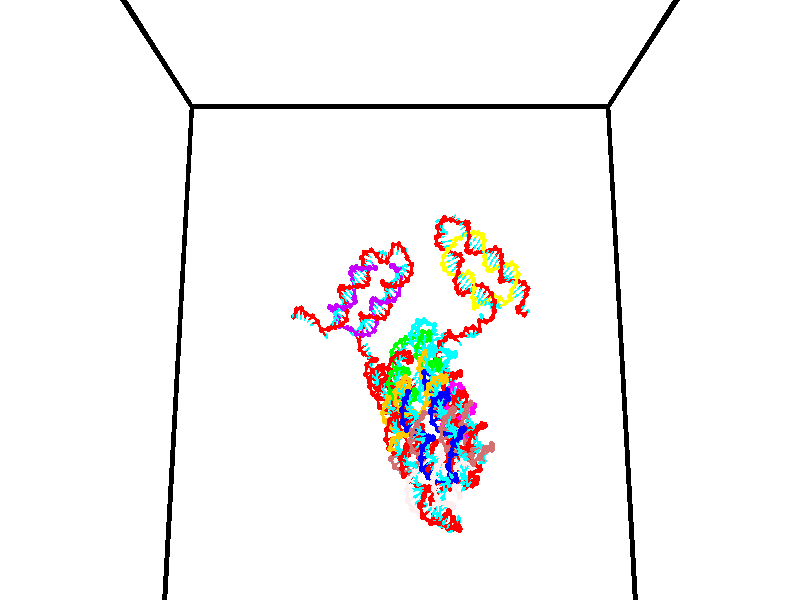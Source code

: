 // switches for output
#declare DRAW_BASES = 1; // possible values are 0, 1; only relevant for DNA ribbons
#declare DRAW_BASES_TYPE = 3; // possible values are 1, 2, 3; only relevant for DNA ribbons
#declare DRAW_FOG = 0; // set to 1 to enable fog

#include "colors.inc"

#include "transforms.inc"
background { rgb <1, 1, 1>}

#default {
   normal{
       ripples 0.25
       frequency 0.20
       turbulence 0.2
       lambda 5
   }
	finish {
		phong 0.1
		phong_size 40.
	}
}

// original window dimensions: 1024x640


// camera settings

camera {
	sky <0, 0.179814, -0.983701>
	up <0, 0.179814, -0.983701>
	right 1.6 * <1, 0, 0>
	location <35, 94.9851, 44.8844>
	look_at <35, 29.7336, 32.9568>
	direction <0, -65.2515, -11.9276>
	angle 67.0682
}


# declare cpy_camera_pos = <35, 94.9851, 44.8844>;
# if (DRAW_FOG = 1)
fog {
	fog_type 2
	up vnormalize(cpy_camera_pos)
	color rgbt<1,1,1,0.3>
	distance 1e-5
	fog_alt 3e-3
	fog_offset 56
}
# end


// LIGHTS

# declare lum = 6;
global_settings {
	ambient_light rgb lum * <0.05, 0.05, 0.05>
	max_trace_level 15
}# declare cpy_direct_light_amount = 0.25;
light_source
{	1000 * <-1, -1.16352, -0.803886>,
	rgb lum * cpy_direct_light_amount
	parallel
}

light_source
{	1000 * <1, 1.16352, 0.803886>,
	rgb lum * cpy_direct_light_amount
	parallel
}

// strand 0

// nucleotide -1

// particle -1
sphere {
	<24.225988, 34.680710, 35.280815> 0.250000
	pigment { color rgbt <1,0,0,0> }
	no_shadow
}
cylinder {
	<24.263357, 35.078583, 35.298199>,  <24.285778, 35.317307, 35.308628>, 0.100000
	pigment { color rgbt <1,0,0,0> }
	no_shadow
}
cylinder {
	<24.263357, 35.078583, 35.298199>,  <24.225988, 34.680710, 35.280815>, 0.100000
	pigment { color rgbt <1,0,0,0> }
	no_shadow
}

// particle -1
sphere {
	<24.263357, 35.078583, 35.298199> 0.100000
	pigment { color rgbt <1,0,0,0> }
	no_shadow
}
sphere {
	0, 1
	scale<0.080000,0.200000,0.300000>
	matrix <0.995596, -0.093671, 0.003751,
		0.007801, 0.042915, -0.999048,
		0.093421, 0.994678, 0.043456,
		24.291384, 35.376987, 35.311237>
	pigment { color rgbt <0,1,1,0> }
	no_shadow
}
cylinder {
	<24.598814, 35.100311, 34.735584>,  <24.225988, 34.680710, 35.280815>, 0.130000
	pigment { color rgbt <1,0,0,0> }
	no_shadow
}

// nucleotide -1

// particle -1
sphere {
	<24.598814, 35.100311, 34.735584> 0.250000
	pigment { color rgbt <1,0,0,0> }
	no_shadow
}
cylinder {
	<24.667894, 35.298912, 35.075859>,  <24.709343, 35.418072, 35.280022>, 0.100000
	pigment { color rgbt <1,0,0,0> }
	no_shadow
}
cylinder {
	<24.667894, 35.298912, 35.075859>,  <24.598814, 35.100311, 34.735584>, 0.100000
	pigment { color rgbt <1,0,0,0> }
	no_shadow
}

// particle -1
sphere {
	<24.667894, 35.298912, 35.075859> 0.100000
	pigment { color rgbt <1,0,0,0> }
	no_shadow
}
sphere {
	0, 1
	scale<0.080000,0.200000,0.300000>
	matrix <0.949829, -0.312597, -0.010380,
		0.260768, 0.809798, -0.525573,
		0.172699, 0.496498, 0.850685,
		24.719704, 35.447861, 35.331066>
	pigment { color rgbt <0,1,1,0> }
	no_shadow
}
cylinder {
	<25.137682, 35.457863, 34.717907>,  <24.598814, 35.100311, 34.735584>, 0.130000
	pigment { color rgbt <1,0,0,0> }
	no_shadow
}

// nucleotide -1

// particle -1
sphere {
	<25.137682, 35.457863, 34.717907> 0.250000
	pigment { color rgbt <1,0,0,0> }
	no_shadow
}
cylinder {
	<25.094759, 35.363754, 35.104301>,  <25.069006, 35.307289, 35.336140>, 0.100000
	pigment { color rgbt <1,0,0,0> }
	no_shadow
}
cylinder {
	<25.094759, 35.363754, 35.104301>,  <25.137682, 35.457863, 34.717907>, 0.100000
	pigment { color rgbt <1,0,0,0> }
	no_shadow
}

// particle -1
sphere {
	<25.094759, 35.363754, 35.104301> 0.100000
	pigment { color rgbt <1,0,0,0> }
	no_shadow
}
sphere {
	0, 1
	scale<0.080000,0.200000,0.300000>
	matrix <0.868961, -0.494305, -0.023862,
		0.483107, 0.836845, 0.257485,
		-0.107307, -0.235272, 0.965988,
		25.062567, 35.293171, 35.394096>
	pigment { color rgbt <0,1,1,0> }
	no_shadow
}
cylinder {
	<25.627193, 35.617245, 35.213947>,  <25.137682, 35.457863, 34.717907>, 0.130000
	pigment { color rgbt <1,0,0,0> }
	no_shadow
}

// nucleotide -1

// particle -1
sphere {
	<25.627193, 35.617245, 35.213947> 0.250000
	pigment { color rgbt <1,0,0,0> }
	no_shadow
}
cylinder {
	<25.502220, 35.269230, 35.366482>,  <25.427237, 35.060421, 35.458004>, 0.100000
	pigment { color rgbt <1,0,0,0> }
	no_shadow
}
cylinder {
	<25.502220, 35.269230, 35.366482>,  <25.627193, 35.617245, 35.213947>, 0.100000
	pigment { color rgbt <1,0,0,0> }
	no_shadow
}

// particle -1
sphere {
	<25.502220, 35.269230, 35.366482> 0.100000
	pigment { color rgbt <1,0,0,0> }
	no_shadow
}
sphere {
	0, 1
	scale<0.080000,0.200000,0.300000>
	matrix <0.948115, -0.260727, 0.181933,
		-0.058865, 0.418392, 0.906357,
		-0.312431, -0.870040, 0.381336,
		25.408491, 35.008217, 35.480881>
	pigment { color rgbt <0,1,1,0> }
	no_shadow
}
cylinder {
	<26.233149, 35.169853, 35.350578>,  <25.627193, 35.617245, 35.213947>, 0.130000
	pigment { color rgbt <1,0,0,0> }
	no_shadow
}

// nucleotide -1

// particle -1
sphere {
	<26.233149, 35.169853, 35.350578> 0.250000
	pigment { color rgbt <1,0,0,0> }
	no_shadow
}
cylinder {
	<25.986296, 34.889008, 35.492668>,  <25.838184, 34.720501, 35.577923>, 0.100000
	pigment { color rgbt <1,0,0,0> }
	no_shadow
}
cylinder {
	<25.986296, 34.889008, 35.492668>,  <26.233149, 35.169853, 35.350578>, 0.100000
	pigment { color rgbt <1,0,0,0> }
	no_shadow
}

// particle -1
sphere {
	<25.986296, 34.889008, 35.492668> 0.100000
	pigment { color rgbt <1,0,0,0> }
	no_shadow
}
sphere {
	0, 1
	scale<0.080000,0.200000,0.300000>
	matrix <0.772264, -0.453906, 0.444497,
		-0.150851, 0.548638, 0.822338,
		-0.617132, -0.702115, 0.355221,
		25.801155, 34.678371, 35.599236>
	pigment { color rgbt <0,1,1,0> }
	no_shadow
}
cylinder {
	<26.690144, 34.746037, 35.718319>,  <26.233149, 35.169853, 35.350578>, 0.130000
	pigment { color rgbt <1,0,0,0> }
	no_shadow
}

// nucleotide -1

// particle -1
sphere {
	<26.690144, 34.746037, 35.718319> 0.250000
	pigment { color rgbt <1,0,0,0> }
	no_shadow
}
cylinder {
	<26.344521, 34.569290, 35.814789>,  <26.137148, 34.463242, 35.872669>, 0.100000
	pigment { color rgbt <1,0,0,0> }
	no_shadow
}
cylinder {
	<26.344521, 34.569290, 35.814789>,  <26.690144, 34.746037, 35.718319>, 0.100000
	pigment { color rgbt <1,0,0,0> }
	no_shadow
}

// particle -1
sphere {
	<26.344521, 34.569290, 35.814789> 0.100000
	pigment { color rgbt <1,0,0,0> }
	no_shadow
}
sphere {
	0, 1
	scale<0.080000,0.200000,0.300000>
	matrix <0.496509, -0.669074, 0.553009,
		-0.082989, 0.597577, 0.797505,
		-0.864056, -0.441862, 0.241176,
		26.085304, 34.436733, 35.887142>
	pigment { color rgbt <0,1,1,0> }
	no_shadow
}
cylinder {
	<27.029818, 34.493511, 36.385284>,  <26.690144, 34.746037, 35.718319>, 0.130000
	pigment { color rgbt <1,0,0,0> }
	no_shadow
}

// nucleotide -1

// particle -1
sphere {
	<27.029818, 34.493511, 36.385284> 0.250000
	pigment { color rgbt <1,0,0,0> }
	no_shadow
}
cylinder {
	<27.299425, 34.393036, 36.663162>,  <27.461189, 34.332752, 36.829891>, 0.100000
	pigment { color rgbt <1,0,0,0> }
	no_shadow
}
cylinder {
	<27.299425, 34.393036, 36.663162>,  <27.029818, 34.493511, 36.385284>, 0.100000
	pigment { color rgbt <1,0,0,0> }
	no_shadow
}

// particle -1
sphere {
	<27.299425, 34.393036, 36.663162> 0.100000
	pigment { color rgbt <1,0,0,0> }
	no_shadow
}
sphere {
	0, 1
	scale<0.080000,0.200000,0.300000>
	matrix <-0.038170, -0.950999, -0.306828,
		0.737728, 0.180291, -0.650578,
		0.674018, -0.251188, 0.694697,
		27.501631, 34.317680, 36.871571>
	pigment { color rgbt <0,1,1,0> }
	no_shadow
}
cylinder {
	<27.759380, 34.383129, 36.281002>,  <27.029818, 34.493511, 36.385284>, 0.130000
	pigment { color rgbt <1,0,0,0> }
	no_shadow
}

// nucleotide -1

// particle -1
sphere {
	<27.759380, 34.383129, 36.281002> 0.250000
	pigment { color rgbt <1,0,0,0> }
	no_shadow
}
cylinder {
	<27.930210, 34.100552, 36.055244>,  <28.032707, 33.931004, 35.919788>, 0.100000
	pigment { color rgbt <1,0,0,0> }
	no_shadow
}
cylinder {
	<27.930210, 34.100552, 36.055244>,  <27.759380, 34.383129, 36.281002>, 0.100000
	pigment { color rgbt <1,0,0,0> }
	no_shadow
}

// particle -1
sphere {
	<27.930210, 34.100552, 36.055244> 0.100000
	pigment { color rgbt <1,0,0,0> }
	no_shadow
}
sphere {
	0, 1
	scale<0.080000,0.200000,0.300000>
	matrix <0.349446, 0.704635, -0.617557,
		0.833963, 0.066518, 0.547797,
		0.427075, -0.706445, -0.564395,
		28.058332, 33.888618, 35.885925>
	pigment { color rgbt <0,1,1,0> }
	no_shadow
}
cylinder {
	<28.454590, 34.590225, 36.182922>,  <27.759380, 34.383129, 36.281002>, 0.130000
	pigment { color rgbt <1,0,0,0> }
	no_shadow
}

// nucleotide -1

// particle -1
sphere {
	<28.454590, 34.590225, 36.182922> 0.250000
	pigment { color rgbt <1,0,0,0> }
	no_shadow
}
cylinder {
	<28.400080, 34.327969, 35.885857>,  <28.367373, 34.170612, 35.707615>, 0.100000
	pigment { color rgbt <1,0,0,0> }
	no_shadow
}
cylinder {
	<28.400080, 34.327969, 35.885857>,  <28.454590, 34.590225, 36.182922>, 0.100000
	pigment { color rgbt <1,0,0,0> }
	no_shadow
}

// particle -1
sphere {
	<28.400080, 34.327969, 35.885857> 0.100000
	pigment { color rgbt <1,0,0,0> }
	no_shadow
}
sphere {
	0, 1
	scale<0.080000,0.200000,0.300000>
	matrix <0.502639, 0.600244, -0.622143,
		0.853688, -0.458078, 0.247754,
		-0.136277, -0.655646, -0.742669,
		28.359196, 34.131275, 35.663055>
	pigment { color rgbt <0,1,1,0> }
	no_shadow
}
cylinder {
	<29.147671, 34.544025, 35.928635>,  <28.454590, 34.590225, 36.182922>, 0.130000
	pigment { color rgbt <1,0,0,0> }
	no_shadow
}

// nucleotide -1

// particle -1
sphere {
	<29.147671, 34.544025, 35.928635> 0.250000
	pigment { color rgbt <1,0,0,0> }
	no_shadow
}
cylinder {
	<28.896555, 34.418743, 35.643597>,  <28.745886, 34.343575, 35.472576>, 0.100000
	pigment { color rgbt <1,0,0,0> }
	no_shadow
}
cylinder {
	<28.896555, 34.418743, 35.643597>,  <29.147671, 34.544025, 35.928635>, 0.100000
	pigment { color rgbt <1,0,0,0> }
	no_shadow
}

// particle -1
sphere {
	<28.896555, 34.418743, 35.643597> 0.100000
	pigment { color rgbt <1,0,0,0> }
	no_shadow
}
sphere {
	0, 1
	scale<0.080000,0.200000,0.300000>
	matrix <0.627906, 0.337262, -0.701419,
		0.460020, -0.887781, -0.015064,
		-0.627786, -0.313208, -0.712590,
		28.708220, 34.324780, 35.429821>
	pigment { color rgbt <0,1,1,0> }
	no_shadow
}
cylinder {
	<29.575586, 34.285297, 35.483719>,  <29.147671, 34.544025, 35.928635>, 0.130000
	pigment { color rgbt <1,0,0,0> }
	no_shadow
}

// nucleotide -1

// particle -1
sphere {
	<29.575586, 34.285297, 35.483719> 0.250000
	pigment { color rgbt <1,0,0,0> }
	no_shadow
}
cylinder {
	<29.232155, 34.325603, 35.282646>,  <29.026096, 34.349789, 35.162003>, 0.100000
	pigment { color rgbt <1,0,0,0> }
	no_shadow
}
cylinder {
	<29.232155, 34.325603, 35.282646>,  <29.575586, 34.285297, 35.483719>, 0.100000
	pigment { color rgbt <1,0,0,0> }
	no_shadow
}

// particle -1
sphere {
	<29.232155, 34.325603, 35.282646> 0.100000
	pigment { color rgbt <1,0,0,0> }
	no_shadow
}
sphere {
	0, 1
	scale<0.080000,0.200000,0.300000>
	matrix <0.497768, 0.398618, -0.770280,
		0.122761, -0.911565, -0.392402,
		-0.858578, 0.100765, -0.502682,
		28.974581, 34.355831, 35.131840>
	pigment { color rgbt <0,1,1,0> }
	no_shadow
}
cylinder {
	<29.576099, 33.910427, 34.723827>,  <29.575586, 34.285297, 35.483719>, 0.130000
	pigment { color rgbt <1,0,0,0> }
	no_shadow
}

// nucleotide -1

// particle -1
sphere {
	<29.576099, 33.910427, 34.723827> 0.250000
	pigment { color rgbt <1,0,0,0> }
	no_shadow
}
cylinder {
	<29.288486, 34.188404, 34.721058>,  <29.115919, 34.355190, 34.719395>, 0.100000
	pigment { color rgbt <1,0,0,0> }
	no_shadow
}
cylinder {
	<29.288486, 34.188404, 34.721058>,  <29.576099, 33.910427, 34.723827>, 0.100000
	pigment { color rgbt <1,0,0,0> }
	no_shadow
}

// particle -1
sphere {
	<29.288486, 34.188404, 34.721058> 0.100000
	pigment { color rgbt <1,0,0,0> }
	no_shadow
}
sphere {
	0, 1
	scale<0.080000,0.200000,0.300000>
	matrix <0.412016, 0.418233, -0.809521,
		-0.559673, -0.584927, -0.587050,
		-0.719034, 0.694940, -0.006926,
		29.072777, 34.396885, 34.718979>
	pigment { color rgbt <0,1,1,0> }
	no_shadow
}
cylinder {
	<29.387659, 34.048573, 34.008892>,  <29.576099, 33.910427, 34.723827>, 0.130000
	pigment { color rgbt <1,0,0,0> }
	no_shadow
}

// nucleotide -1

// particle -1
sphere {
	<29.387659, 34.048573, 34.008892> 0.250000
	pigment { color rgbt <1,0,0,0> }
	no_shadow
}
cylinder {
	<29.235771, 34.378281, 34.176888>,  <29.144638, 34.576103, 34.277687>, 0.100000
	pigment { color rgbt <1,0,0,0> }
	no_shadow
}
cylinder {
	<29.235771, 34.378281, 34.176888>,  <29.387659, 34.048573, 34.008892>, 0.100000
	pigment { color rgbt <1,0,0,0> }
	no_shadow
}

// particle -1
sphere {
	<29.235771, 34.378281, 34.176888> 0.100000
	pigment { color rgbt <1,0,0,0> }
	no_shadow
}
sphere {
	0, 1
	scale<0.080000,0.200000,0.300000>
	matrix <0.259998, 0.530785, -0.806640,
		-0.887814, -0.197100, -0.415858,
		-0.379720, 0.824269, 0.419993,
		29.121855, 34.625561, 34.302887>
	pigment { color rgbt <0,1,1,0> }
	no_shadow
}
cylinder {
	<29.030188, 34.350224, 33.479145>,  <29.387659, 34.048573, 34.008892>, 0.130000
	pigment { color rgbt <1,0,0,0> }
	no_shadow
}

// nucleotide -1

// particle -1
sphere {
	<29.030188, 34.350224, 33.479145> 0.250000
	pigment { color rgbt <1,0,0,0> }
	no_shadow
}
cylinder {
	<29.111166, 34.659378, 33.719696>,  <29.159754, 34.844872, 33.864029>, 0.100000
	pigment { color rgbt <1,0,0,0> }
	no_shadow
}
cylinder {
	<29.111166, 34.659378, 33.719696>,  <29.030188, 34.350224, 33.479145>, 0.100000
	pigment { color rgbt <1,0,0,0> }
	no_shadow
}

// particle -1
sphere {
	<29.111166, 34.659378, 33.719696> 0.100000
	pigment { color rgbt <1,0,0,0> }
	no_shadow
}
sphere {
	0, 1
	scale<0.080000,0.200000,0.300000>
	matrix <0.271662, 0.545671, -0.792744,
		-0.940859, 0.323860, -0.099496,
		0.202446, 0.772889, 0.601380,
		29.171900, 34.891243, 33.900108>
	pigment { color rgbt <0,1,1,0> }
	no_shadow
}
cylinder {
	<28.818129, 34.870731, 33.089279>,  <29.030188, 34.350224, 33.479145>, 0.130000
	pigment { color rgbt <1,0,0,0> }
	no_shadow
}

// nucleotide -1

// particle -1
sphere {
	<28.818129, 34.870731, 33.089279> 0.250000
	pigment { color rgbt <1,0,0,0> }
	no_shadow
}
cylinder {
	<29.057095, 35.019653, 33.373386>,  <29.200474, 35.109005, 33.543850>, 0.100000
	pigment { color rgbt <1,0,0,0> }
	no_shadow
}
cylinder {
	<29.057095, 35.019653, 33.373386>,  <28.818129, 34.870731, 33.089279>, 0.100000
	pigment { color rgbt <1,0,0,0> }
	no_shadow
}

// particle -1
sphere {
	<29.057095, 35.019653, 33.373386> 0.100000
	pigment { color rgbt <1,0,0,0> }
	no_shadow
}
sphere {
	0, 1
	scale<0.080000,0.200000,0.300000>
	matrix <0.426255, 0.602798, -0.674493,
		-0.679265, 0.705710, 0.201425,
		0.597416, 0.372301, 0.710272,
		29.236319, 35.131344, 33.586468>
	pigment { color rgbt <0,1,1,0> }
	no_shadow
}
cylinder {
	<29.038877, 35.576622, 32.931053>,  <28.818129, 34.870731, 33.089279>, 0.130000
	pigment { color rgbt <1,0,0,0> }
	no_shadow
}

// nucleotide -1

// particle -1
sphere {
	<29.038877, 35.576622, 32.931053> 0.250000
	pigment { color rgbt <1,0,0,0> }
	no_shadow
}
cylinder {
	<29.312229, 35.477791, 33.205845>,  <29.476240, 35.418491, 33.370720>, 0.100000
	pigment { color rgbt <1,0,0,0> }
	no_shadow
}
cylinder {
	<29.312229, 35.477791, 33.205845>,  <29.038877, 35.576622, 32.931053>, 0.100000
	pigment { color rgbt <1,0,0,0> }
	no_shadow
}

// particle -1
sphere {
	<29.312229, 35.477791, 33.205845> 0.100000
	pigment { color rgbt <1,0,0,0> }
	no_shadow
}
sphere {
	0, 1
	scale<0.080000,0.200000,0.300000>
	matrix <0.695421, 0.506732, -0.509522,
		-0.222223, 0.825938, 0.518115,
		0.683379, -0.247080, 0.686982,
		29.517242, 35.403667, 33.411938>
	pigment { color rgbt <0,1,1,0> }
	no_shadow
}
cylinder {
	<29.368237, 36.296211, 33.070015>,  <29.038877, 35.576622, 32.931053>, 0.130000
	pigment { color rgbt <1,0,0,0> }
	no_shadow
}

// nucleotide -1

// particle -1
sphere {
	<29.368237, 36.296211, 33.070015> 0.250000
	pigment { color rgbt <1,0,0,0> }
	no_shadow
}
cylinder {
	<29.587996, 35.966473, 33.124580>,  <29.719851, 35.768627, 33.157322>, 0.100000
	pigment { color rgbt <1,0,0,0> }
	no_shadow
}
cylinder {
	<29.587996, 35.966473, 33.124580>,  <29.368237, 36.296211, 33.070015>, 0.100000
	pigment { color rgbt <1,0,0,0> }
	no_shadow
}

// particle -1
sphere {
	<29.587996, 35.966473, 33.124580> 0.100000
	pigment { color rgbt <1,0,0,0> }
	no_shadow
}
sphere {
	0, 1
	scale<0.080000,0.200000,0.300000>
	matrix <0.687607, 0.353291, -0.634336,
		0.474719, 0.442306, 0.760926,
		0.549398, -0.824349, 0.136418,
		29.752815, 35.719170, 33.165504>
	pigment { color rgbt <0,1,1,0> }
	no_shadow
}
cylinder {
	<30.011007, 36.553993, 33.153183>,  <29.368237, 36.296211, 33.070015>, 0.130000
	pigment { color rgbt <1,0,0,0> }
	no_shadow
}

// nucleotide -1

// particle -1
sphere {
	<30.011007, 36.553993, 33.153183> 0.250000
	pigment { color rgbt <1,0,0,0> }
	no_shadow
}
cylinder {
	<30.087734, 36.169003, 33.076401>,  <30.133770, 35.938007, 33.030331>, 0.100000
	pigment { color rgbt <1,0,0,0> }
	no_shadow
}
cylinder {
	<30.087734, 36.169003, 33.076401>,  <30.011007, 36.553993, 33.153183>, 0.100000
	pigment { color rgbt <1,0,0,0> }
	no_shadow
}

// particle -1
sphere {
	<30.087734, 36.169003, 33.076401> 0.100000
	pigment { color rgbt <1,0,0,0> }
	no_shadow
}
sphere {
	0, 1
	scale<0.080000,0.200000,0.300000>
	matrix <0.703684, 0.271214, -0.656712,
		0.684131, -0.009106, 0.729303,
		0.191817, -0.962476, -0.191954,
		30.145279, 35.880260, 33.018814>
	pigment { color rgbt <0,1,1,0> }
	no_shadow
}
cylinder {
	<30.764862, 36.512245, 33.038517>,  <30.011007, 36.553993, 33.153183>, 0.130000
	pigment { color rgbt <1,0,0,0> }
	no_shadow
}

// nucleotide -1

// particle -1
sphere {
	<30.764862, 36.512245, 33.038517> 0.250000
	pigment { color rgbt <1,0,0,0> }
	no_shadow
}
cylinder {
	<30.616035, 36.175320, 32.882530>,  <30.526739, 35.973164, 32.788940>, 0.100000
	pigment { color rgbt <1,0,0,0> }
	no_shadow
}
cylinder {
	<30.616035, 36.175320, 32.882530>,  <30.764862, 36.512245, 33.038517>, 0.100000
	pigment { color rgbt <1,0,0,0> }
	no_shadow
}

// particle -1
sphere {
	<30.616035, 36.175320, 32.882530> 0.100000
	pigment { color rgbt <1,0,0,0> }
	no_shadow
}
sphere {
	0, 1
	scale<0.080000,0.200000,0.300000>
	matrix <0.623346, 0.084549, -0.777362,
		0.687755, -0.532312, 0.493596,
		-0.372066, -0.842315, -0.389963,
		30.504416, 35.922626, 32.765541>
	pigment { color rgbt <0,1,1,0> }
	no_shadow
}
cylinder {
	<31.311977, 36.175480, 32.996799>,  <30.764862, 36.512245, 33.038517>, 0.130000
	pigment { color rgbt <1,0,0,0> }
	no_shadow
}

// nucleotide -1

// particle -1
sphere {
	<31.311977, 36.175480, 32.996799> 0.250000
	pigment { color rgbt <1,0,0,0> }
	no_shadow
}
cylinder {
	<31.037941, 36.021912, 32.749168>,  <30.873520, 35.929771, 32.600590>, 0.100000
	pigment { color rgbt <1,0,0,0> }
	no_shadow
}
cylinder {
	<31.037941, 36.021912, 32.749168>,  <31.311977, 36.175480, 32.996799>, 0.100000
	pigment { color rgbt <1,0,0,0> }
	no_shadow
}

// particle -1
sphere {
	<31.037941, 36.021912, 32.749168> 0.100000
	pigment { color rgbt <1,0,0,0> }
	no_shadow
}
sphere {
	0, 1
	scale<0.080000,0.200000,0.300000>
	matrix <0.616517, 0.147093, -0.773480,
		0.388017, -0.911574, 0.135922,
		-0.685091, -0.383922, -0.619075,
		30.832413, 35.906734, 32.563446>
	pigment { color rgbt <0,1,1,0> }
	no_shadow
}
cylinder {
	<31.724480, 35.578316, 32.676716>,  <31.311977, 36.175480, 32.996799>, 0.130000
	pigment { color rgbt <1,0,0,0> }
	no_shadow
}

// nucleotide -1

// particle -1
sphere {
	<31.724480, 35.578316, 32.676716> 0.250000
	pigment { color rgbt <1,0,0,0> }
	no_shadow
}
cylinder {
	<31.419540, 35.703659, 32.450218>,  <31.236576, 35.778866, 32.314320>, 0.100000
	pigment { color rgbt <1,0,0,0> }
	no_shadow
}
cylinder {
	<31.419540, 35.703659, 32.450218>,  <31.724480, 35.578316, 32.676716>, 0.100000
	pigment { color rgbt <1,0,0,0> }
	no_shadow
}

// particle -1
sphere {
	<31.419540, 35.703659, 32.450218> 0.100000
	pigment { color rgbt <1,0,0,0> }
	no_shadow
}
sphere {
	0, 1
	scale<0.080000,0.200000,0.300000>
	matrix <0.598044, 0.006741, -0.801435,
		-0.247319, -0.949611, -0.192541,
		-0.762350, 0.313359, -0.566242,
		31.190836, 35.797665, 32.280346>
	pigment { color rgbt <0,1,1,0> }
	no_shadow
}
cylinder {
	<31.844067, 35.107414, 32.132484>,  <31.724480, 35.578316, 32.676716>, 0.130000
	pigment { color rgbt <1,0,0,0> }
	no_shadow
}

// nucleotide -1

// particle -1
sphere {
	<31.844067, 35.107414, 32.132484> 0.250000
	pigment { color rgbt <1,0,0,0> }
	no_shadow
}
cylinder {
	<31.592627, 35.387135, 31.996346>,  <31.441763, 35.554966, 31.914661>, 0.100000
	pigment { color rgbt <1,0,0,0> }
	no_shadow
}
cylinder {
	<31.592627, 35.387135, 31.996346>,  <31.844067, 35.107414, 32.132484>, 0.100000
	pigment { color rgbt <1,0,0,0> }
	no_shadow
}

// particle -1
sphere {
	<31.592627, 35.387135, 31.996346> 0.100000
	pigment { color rgbt <1,0,0,0> }
	no_shadow
}
sphere {
	0, 1
	scale<0.080000,0.200000,0.300000>
	matrix <0.573450, 0.121133, -0.810235,
		-0.525374, -0.704486, -0.477160,
		-0.628600, 0.699304, -0.340347,
		31.404047, 35.596928, 31.894241>
	pigment { color rgbt <0,1,1,0> }
	no_shadow
}
cylinder {
	<31.704594, 34.952709, 31.407511>,  <31.844067, 35.107414, 32.132484>, 0.130000
	pigment { color rgbt <1,0,0,0> }
	no_shadow
}

// nucleotide -1

// particle -1
sphere {
	<31.704594, 34.952709, 31.407511> 0.250000
	pigment { color rgbt <1,0,0,0> }
	no_shadow
}
cylinder {
	<31.612896, 35.338181, 31.462307>,  <31.557878, 35.569466, 31.495184>, 0.100000
	pigment { color rgbt <1,0,0,0> }
	no_shadow
}
cylinder {
	<31.612896, 35.338181, 31.462307>,  <31.704594, 34.952709, 31.407511>, 0.100000
	pigment { color rgbt <1,0,0,0> }
	no_shadow
}

// particle -1
sphere {
	<31.612896, 35.338181, 31.462307> 0.100000
	pigment { color rgbt <1,0,0,0> }
	no_shadow
}
sphere {
	0, 1
	scale<0.080000,0.200000,0.300000>
	matrix <0.395287, 0.220778, -0.891631,
		-0.889492, -0.150249, -0.431542,
		-0.229242, 0.963682, 0.136988,
		31.544123, 35.627285, 31.503403>
	pigment { color rgbt <0,1,1,0> }
	no_shadow
}
cylinder {
	<31.260223, 35.224899, 30.827351>,  <31.704594, 34.952709, 31.407511>, 0.130000
	pigment { color rgbt <1,0,0,0> }
	no_shadow
}

// nucleotide -1

// particle -1
sphere {
	<31.260223, 35.224899, 30.827351> 0.250000
	pigment { color rgbt <1,0,0,0> }
	no_shadow
}
cylinder {
	<31.429468, 35.552803, 30.981737>,  <31.531015, 35.749546, 31.074369>, 0.100000
	pigment { color rgbt <1,0,0,0> }
	no_shadow
}
cylinder {
	<31.429468, 35.552803, 30.981737>,  <31.260223, 35.224899, 30.827351>, 0.100000
	pigment { color rgbt <1,0,0,0> }
	no_shadow
}

// particle -1
sphere {
	<31.429468, 35.552803, 30.981737> 0.100000
	pigment { color rgbt <1,0,0,0> }
	no_shadow
}
sphere {
	0, 1
	scale<0.080000,0.200000,0.300000>
	matrix <0.476808, 0.160778, -0.864179,
		-0.770475, 0.549674, -0.322842,
		0.423111, 0.819761, 0.385964,
		31.556402, 35.798733, 31.097527>
	pigment { color rgbt <0,1,1,0> }
	no_shadow
}
cylinder {
	<31.115873, 35.827690, 30.462227>,  <31.260223, 35.224899, 30.827351>, 0.130000
	pigment { color rgbt <1,0,0,0> }
	no_shadow
}

// nucleotide -1

// particle -1
sphere {
	<31.115873, 35.827690, 30.462227> 0.250000
	pigment { color rgbt <1,0,0,0> }
	no_shadow
}
cylinder {
	<31.465788, 35.910934, 30.637241>,  <31.675735, 35.960880, 30.742250>, 0.100000
	pigment { color rgbt <1,0,0,0> }
	no_shadow
}
cylinder {
	<31.465788, 35.910934, 30.637241>,  <31.115873, 35.827690, 30.462227>, 0.100000
	pigment { color rgbt <1,0,0,0> }
	no_shadow
}

// particle -1
sphere {
	<31.465788, 35.910934, 30.637241> 0.100000
	pigment { color rgbt <1,0,0,0> }
	no_shadow
}
sphere {
	0, 1
	scale<0.080000,0.200000,0.300000>
	matrix <0.393896, 0.220366, -0.892348,
		-0.282129, 0.952957, 0.110797,
		0.874785, 0.208115, 0.437537,
		31.728224, 35.973370, 30.768503>
	pigment { color rgbt <0,1,1,0> }
	no_shadow
}
cylinder {
	<31.428154, 36.464272, 30.174295>,  <31.115873, 35.827690, 30.462227>, 0.130000
	pigment { color rgbt <1,0,0,0> }
	no_shadow
}

// nucleotide -1

// particle -1
sphere {
	<31.428154, 36.464272, 30.174295> 0.250000
	pigment { color rgbt <1,0,0,0> }
	no_shadow
}
cylinder {
	<31.743559, 36.267639, 30.322132>,  <31.932802, 36.149658, 30.410833>, 0.100000
	pigment { color rgbt <1,0,0,0> }
	no_shadow
}
cylinder {
	<31.743559, 36.267639, 30.322132>,  <31.428154, 36.464272, 30.174295>, 0.100000
	pigment { color rgbt <1,0,0,0> }
	no_shadow
}

// particle -1
sphere {
	<31.743559, 36.267639, 30.322132> 0.100000
	pigment { color rgbt <1,0,0,0> }
	no_shadow
}
sphere {
	0, 1
	scale<0.080000,0.200000,0.300000>
	matrix <0.426803, 0.004691, -0.904332,
		0.442818, 0.870820, 0.213507,
		0.788512, -0.491580, 0.369591,
		31.980112, 36.120167, 30.433010>
	pigment { color rgbt <0,1,1,0> }
	no_shadow
}
cylinder {
	<32.129848, 36.629059, 30.041197>,  <31.428154, 36.464272, 30.174295>, 0.130000
	pigment { color rgbt <1,0,0,0> }
	no_shadow
}

// nucleotide -1

// particle -1
sphere {
	<32.129848, 36.629059, 30.041197> 0.250000
	pigment { color rgbt <1,0,0,0> }
	no_shadow
}
cylinder {
	<32.371006, 36.327282, 30.144995>,  <32.515701, 36.146217, 30.207273>, 0.100000
	pigment { color rgbt <1,0,0,0> }
	no_shadow
}
cylinder {
	<32.371006, 36.327282, 30.144995>,  <32.129848, 36.629059, 30.041197>, 0.100000
	pigment { color rgbt <1,0,0,0> }
	no_shadow
}

// particle -1
sphere {
	<32.371006, 36.327282, 30.144995> 0.100000
	pigment { color rgbt <1,0,0,0> }
	no_shadow
}
sphere {
	0, 1
	scale<0.080000,0.200000,0.300000>
	matrix <0.791005, 0.522810, -0.317774,
		0.104076, 0.396846, 0.911966,
		0.602892, -0.754442, 0.259495,
		32.551872, 36.100948, 30.222843>
	pigment { color rgbt <0,1,1,0> }
	no_shadow
}
cylinder {
	<32.721333, 36.933975, 30.528099>,  <32.129848, 36.629059, 30.041197>, 0.130000
	pigment { color rgbt <1,0,0,0> }
	no_shadow
}

// nucleotide -1

// particle -1
sphere {
	<32.721333, 36.933975, 30.528099> 0.250000
	pigment { color rgbt <1,0,0,0> }
	no_shadow
}
cylinder {
	<32.845718, 36.615280, 30.320827>,  <32.920349, 36.424065, 30.196465>, 0.100000
	pigment { color rgbt <1,0,0,0> }
	no_shadow
}
cylinder {
	<32.845718, 36.615280, 30.320827>,  <32.721333, 36.933975, 30.528099>, 0.100000
	pigment { color rgbt <1,0,0,0> }
	no_shadow
}

// particle -1
sphere {
	<32.845718, 36.615280, 30.320827> 0.100000
	pigment { color rgbt <1,0,0,0> }
	no_shadow
}
sphere {
	0, 1
	scale<0.080000,0.200000,0.300000>
	matrix <0.909917, 0.407042, -0.079800,
		0.274500, -0.446686, 0.851540,
		0.310967, -0.796736, -0.518180,
		32.939007, 36.376259, 30.165373>
	pigment { color rgbt <0,1,1,0> }
	no_shadow
}
cylinder {
	<33.084244, 36.352577, 30.913792>,  <32.721333, 36.933975, 30.528099>, 0.130000
	pigment { color rgbt <1,0,0,0> }
	no_shadow
}

// nucleotide -1

// particle -1
sphere {
	<33.084244, 36.352577, 30.913792> 0.250000
	pigment { color rgbt <1,0,0,0> }
	no_shadow
}
cylinder {
	<33.180683, 36.435806, 30.534618>,  <33.238544, 36.485744, 30.307114>, 0.100000
	pigment { color rgbt <1,0,0,0> }
	no_shadow
}
cylinder {
	<33.180683, 36.435806, 30.534618>,  <33.084244, 36.352577, 30.913792>, 0.100000
	pigment { color rgbt <1,0,0,0> }
	no_shadow
}

// particle -1
sphere {
	<33.180683, 36.435806, 30.534618> 0.100000
	pigment { color rgbt <1,0,0,0> }
	no_shadow
}
sphere {
	0, 1
	scale<0.080000,0.200000,0.300000>
	matrix <0.748906, 0.581347, 0.318079,
		0.617263, -0.786601, -0.015667,
		0.241094, 0.208072, -0.947935,
		33.253010, 36.498226, 30.250238>
	pigment { color rgbt <0,1,1,0> }
	no_shadow
}
cylinder {
	<33.717682, 36.241470, 30.896753>,  <33.084244, 36.352577, 30.913792>, 0.130000
	pigment { color rgbt <1,0,0,0> }
	no_shadow
}

// nucleotide -1

// particle -1
sphere {
	<33.717682, 36.241470, 30.896753> 0.250000
	pigment { color rgbt <1,0,0,0> }
	no_shadow
}
cylinder {
	<33.633240, 36.500652, 30.604017>,  <33.582573, 36.656162, 30.428375>, 0.100000
	pigment { color rgbt <1,0,0,0> }
	no_shadow
}
cylinder {
	<33.633240, 36.500652, 30.604017>,  <33.717682, 36.241470, 30.896753>, 0.100000
	pigment { color rgbt <1,0,0,0> }
	no_shadow
}

// particle -1
sphere {
	<33.633240, 36.500652, 30.604017> 0.100000
	pigment { color rgbt <1,0,0,0> }
	no_shadow
}
sphere {
	0, 1
	scale<0.080000,0.200000,0.300000>
	matrix <0.823576, 0.521164, 0.223853,
		0.526456, -0.555471, -0.643659,
		-0.211108, 0.647951, -0.731842,
		33.569908, 36.695038, 30.384464>
	pigment { color rgbt <0,1,1,0> }
	no_shadow
}
cylinder {
	<34.045948, 36.229229, 30.213211>,  <33.717682, 36.241470, 30.896753>, 0.130000
	pigment { color rgbt <1,0,0,0> }
	no_shadow
}

// nucleotide -1

// particle -1
sphere {
	<34.045948, 36.229229, 30.213211> 0.250000
	pigment { color rgbt <1,0,0,0> }
	no_shadow
}
cylinder {
	<34.004368, 36.618332, 30.296087>,  <33.979420, 36.851795, 30.345814>, 0.100000
	pigment { color rgbt <1,0,0,0> }
	no_shadow
}
cylinder {
	<34.004368, 36.618332, 30.296087>,  <34.045948, 36.229229, 30.213211>, 0.100000
	pigment { color rgbt <1,0,0,0> }
	no_shadow
}

// particle -1
sphere {
	<34.004368, 36.618332, 30.296087> 0.100000
	pigment { color rgbt <1,0,0,0> }
	no_shadow
}
sphere {
	0, 1
	scale<0.080000,0.200000,0.300000>
	matrix <0.994582, 0.101737, 0.021362,
		-0.000299, 0.208289, -0.978067,
		-0.103955, 0.972762, 0.207191,
		33.973183, 36.910160, 30.358244>
	pigment { color rgbt <0,1,1,0> }
	no_shadow
}
cylinder {
	<34.318470, 36.568108, 29.578266>,  <34.045948, 36.229229, 30.213211>, 0.130000
	pigment { color rgbt <1,0,0,0> }
	no_shadow
}

// nucleotide -1

// particle -1
sphere {
	<34.318470, 36.568108, 29.578266> 0.250000
	pigment { color rgbt <1,0,0,0> }
	no_shadow
}
cylinder {
	<34.337852, 36.747650, 29.935181>,  <34.349483, 36.855377, 30.149330>, 0.100000
	pigment { color rgbt <1,0,0,0> }
	no_shadow
}
cylinder {
	<34.337852, 36.747650, 29.935181>,  <34.318470, 36.568108, 29.578266>, 0.100000
	pigment { color rgbt <1,0,0,0> }
	no_shadow
}

// particle -1
sphere {
	<34.337852, 36.747650, 29.935181> 0.100000
	pigment { color rgbt <1,0,0,0> }
	no_shadow
}
sphere {
	0, 1
	scale<0.080000,0.200000,0.300000>
	matrix <0.993180, -0.116499, 0.004669,
		0.106047, 0.885976, -0.451443,
		0.048456, 0.448859, 0.892288,
		34.352390, 36.882309, 30.202868>
	pigment { color rgbt <0,1,1,0> }
	no_shadow
}
cylinder {
	<34.896599, 37.115429, 29.623503>,  <34.318470, 36.568108, 29.578266>, 0.130000
	pigment { color rgbt <1,0,0,0> }
	no_shadow
}

// nucleotide -1

// particle -1
sphere {
	<34.896599, 37.115429, 29.623503> 0.250000
	pigment { color rgbt <1,0,0,0> }
	no_shadow
}
cylinder {
	<34.812408, 36.934731, 29.970289>,  <34.761894, 36.826313, 30.178360>, 0.100000
	pigment { color rgbt <1,0,0,0> }
	no_shadow
}
cylinder {
	<34.812408, 36.934731, 29.970289>,  <34.896599, 37.115429, 29.623503>, 0.100000
	pigment { color rgbt <1,0,0,0> }
	no_shadow
}

// particle -1
sphere {
	<34.812408, 36.934731, 29.970289> 0.100000
	pigment { color rgbt <1,0,0,0> }
	no_shadow
}
sphere {
	0, 1
	scale<0.080000,0.200000,0.300000>
	matrix <0.944551, -0.322610, 0.061211,
		0.252040, 0.831776, 0.494596,
		-0.210475, -0.451744, 0.866965,
		34.749268, 36.799206, 30.230379>
	pigment { color rgbt <0,1,1,0> }
	no_shadow
}
cylinder {
	<35.373123, 37.460285, 30.214912>,  <34.896599, 37.115429, 29.623503>, 0.130000
	pigment { color rgbt <1,0,0,0> }
	no_shadow
}

// nucleotide -1

// particle -1
sphere {
	<35.373123, 37.460285, 30.214912> 0.250000
	pigment { color rgbt <1,0,0,0> }
	no_shadow
}
cylinder {
	<35.255806, 37.078007, 30.204891>,  <35.185417, 36.848640, 30.198877>, 0.100000
	pigment { color rgbt <1,0,0,0> }
	no_shadow
}
cylinder {
	<35.255806, 37.078007, 30.204891>,  <35.373123, 37.460285, 30.214912>, 0.100000
	pigment { color rgbt <1,0,0,0> }
	no_shadow
}

// particle -1
sphere {
	<35.255806, 37.078007, 30.204891> 0.100000
	pigment { color rgbt <1,0,0,0> }
	no_shadow
}
sphere {
	0, 1
	scale<0.080000,0.200000,0.300000>
	matrix <0.955342, -0.293969, 0.030055,
		-0.036089, -0.015121, 0.999234,
		-0.293290, -0.955695, -0.025055,
		35.167820, 36.791298, 30.197374>
	pigment { color rgbt <0,1,1,0> }
	no_shadow
}
cylinder {
	<35.690159, 36.997177, 30.732981>,  <35.373123, 37.460285, 30.214912>, 0.130000
	pigment { color rgbt <1,0,0,0> }
	no_shadow
}

// nucleotide -1

// particle -1
sphere {
	<35.690159, 36.997177, 30.732981> 0.250000
	pigment { color rgbt <1,0,0,0> }
	no_shadow
}
cylinder {
	<35.648399, 36.804928, 30.384703>,  <35.623344, 36.689579, 30.175735>, 0.100000
	pigment { color rgbt <1,0,0,0> }
	no_shadow
}
cylinder {
	<35.648399, 36.804928, 30.384703>,  <35.690159, 36.997177, 30.732981>, 0.100000
	pigment { color rgbt <1,0,0,0> }
	no_shadow
}

// particle -1
sphere {
	<35.648399, 36.804928, 30.384703> 0.100000
	pigment { color rgbt <1,0,0,0> }
	no_shadow
}
sphere {
	0, 1
	scale<0.080000,0.200000,0.300000>
	matrix <0.871980, -0.465259, 0.152268,
		-0.478281, -0.743330, 0.467662,
		-0.104399, -0.480619, -0.870693,
		35.617081, 36.660744, 30.123495>
	pigment { color rgbt <0,1,1,0> }
	no_shadow
}
cylinder {
	<36.169121, 36.862495, 31.294777>,  <35.690159, 36.997177, 30.732981>, 0.130000
	pigment { color rgbt <1,0,0,0> }
	no_shadow
}

// nucleotide -1

// particle -1
sphere {
	<36.169121, 36.862495, 31.294777> 0.250000
	pigment { color rgbt <1,0,0,0> }
	no_shadow
}
cylinder {
	<35.855999, 37.085453, 31.405434>,  <35.668125, 37.219227, 31.471828>, 0.100000
	pigment { color rgbt <1,0,0,0> }
	no_shadow
}
cylinder {
	<35.855999, 37.085453, 31.405434>,  <36.169121, 36.862495, 31.294777>, 0.100000
	pigment { color rgbt <1,0,0,0> }
	no_shadow
}

// particle -1
sphere {
	<35.855999, 37.085453, 31.405434> 0.100000
	pigment { color rgbt <1,0,0,0> }
	no_shadow
}
sphere {
	0, 1
	scale<0.080000,0.200000,0.300000>
	matrix <-0.290510, -0.720500, 0.629670,
		0.550297, 0.412539, 0.725938,
		-0.782801, 0.557397, 0.276642,
		35.621159, 37.252670, 31.488426>
	pigment { color rgbt <0,1,1,0> }
	no_shadow
}
cylinder {
	<36.097546, 36.640663, 31.958090>,  <36.169121, 36.862495, 31.294777>, 0.130000
	pigment { color rgbt <1,0,0,0> }
	no_shadow
}

// nucleotide -1

// particle -1
sphere {
	<36.097546, 36.640663, 31.958090> 0.250000
	pigment { color rgbt <1,0,0,0> }
	no_shadow
}
cylinder {
	<35.762947, 36.840153, 31.867270>,  <35.562187, 36.959846, 31.812777>, 0.100000
	pigment { color rgbt <1,0,0,0> }
	no_shadow
}
cylinder {
	<35.762947, 36.840153, 31.867270>,  <36.097546, 36.640663, 31.958090>, 0.100000
	pigment { color rgbt <1,0,0,0> }
	no_shadow
}

// particle -1
sphere {
	<35.762947, 36.840153, 31.867270> 0.100000
	pigment { color rgbt <1,0,0,0> }
	no_shadow
}
sphere {
	0, 1
	scale<0.080000,0.200000,0.300000>
	matrix <-0.540976, -0.685581, 0.487158,
		0.087294, 0.530335, 0.843282,
		-0.836496, 0.498722, -0.227051,
		35.511997, 36.989769, 31.799154>
	pigment { color rgbt <0,1,1,0> }
	no_shadow
}
cylinder {
	<35.747643, 36.750332, 32.551556>,  <36.097546, 36.640663, 31.958090>, 0.130000
	pigment { color rgbt <1,0,0,0> }
	no_shadow
}

// nucleotide -1

// particle -1
sphere {
	<35.747643, 36.750332, 32.551556> 0.250000
	pigment { color rgbt <1,0,0,0> }
	no_shadow
}
cylinder {
	<35.451584, 36.764923, 32.282974>,  <35.273949, 36.773678, 32.121826>, 0.100000
	pigment { color rgbt <1,0,0,0> }
	no_shadow
}
cylinder {
	<35.451584, 36.764923, 32.282974>,  <35.747643, 36.750332, 32.551556>, 0.100000
	pigment { color rgbt <1,0,0,0> }
	no_shadow
}

// particle -1
sphere {
	<35.451584, 36.764923, 32.282974> 0.100000
	pigment { color rgbt <1,0,0,0> }
	no_shadow
}
sphere {
	0, 1
	scale<0.080000,0.200000,0.300000>
	matrix <-0.535319, -0.636263, 0.555521,
		-0.406952, 0.770610, 0.490460,
		-0.740151, 0.036482, -0.671450,
		35.229538, 36.775867, 32.081539>
	pigment { color rgbt <0,1,1,0> }
	no_shadow
}
cylinder {
	<35.190678, 36.902012, 32.971855>,  <35.747643, 36.750332, 32.551556>, 0.130000
	pigment { color rgbt <1,0,0,0> }
	no_shadow
}

// nucleotide -1

// particle -1
sphere {
	<35.190678, 36.902012, 32.971855> 0.250000
	pigment { color rgbt <1,0,0,0> }
	no_shadow
}
cylinder {
	<35.040596, 36.752365, 32.632618>,  <34.950546, 36.662579, 32.429077>, 0.100000
	pigment { color rgbt <1,0,0,0> }
	no_shadow
}
cylinder {
	<35.040596, 36.752365, 32.632618>,  <35.190678, 36.902012, 32.971855>, 0.100000
	pigment { color rgbt <1,0,0,0> }
	no_shadow
}

// particle -1
sphere {
	<35.040596, 36.752365, 32.632618> 0.100000
	pigment { color rgbt <1,0,0,0> }
	no_shadow
}
sphere {
	0, 1
	scale<0.080000,0.200000,0.300000>
	matrix <-0.717766, -0.461684, 0.521210,
		-0.586543, 0.804291, -0.095300,
		-0.375206, -0.374115, -0.848091,
		34.928036, 36.640129, 32.378189>
	pigment { color rgbt <0,1,1,0> }
	no_shadow
}
cylinder {
	<34.505188, 36.855907, 33.131577>,  <35.190678, 36.902012, 32.971855>, 0.130000
	pigment { color rgbt <1,0,0,0> }
	no_shadow
}

// nucleotide -1

// particle -1
sphere {
	<34.505188, 36.855907, 33.131577> 0.250000
	pigment { color rgbt <1,0,0,0> }
	no_shadow
}
cylinder {
	<34.561245, 36.621994, 32.811981>,  <34.594879, 36.481647, 32.620224>, 0.100000
	pigment { color rgbt <1,0,0,0> }
	no_shadow
}
cylinder {
	<34.561245, 36.621994, 32.811981>,  <34.505188, 36.855907, 33.131577>, 0.100000
	pigment { color rgbt <1,0,0,0> }
	no_shadow
}

// particle -1
sphere {
	<34.561245, 36.621994, 32.811981> 0.100000
	pigment { color rgbt <1,0,0,0> }
	no_shadow
}
sphere {
	0, 1
	scale<0.080000,0.200000,0.300000>
	matrix <-0.459179, -0.753318, 0.470816,
		-0.877220, 0.300898, -0.374093,
		0.140143, -0.584784, -0.798992,
		34.603287, 36.446560, 32.572285>
	pigment { color rgbt <0,1,1,0> }
	no_shadow
}
cylinder {
	<33.848171, 36.661980, 33.025276>,  <34.505188, 36.855907, 33.131577>, 0.130000
	pigment { color rgbt <1,0,0,0> }
	no_shadow
}

// nucleotide -1

// particle -1
sphere {
	<33.848171, 36.661980, 33.025276> 0.250000
	pigment { color rgbt <1,0,0,0> }
	no_shadow
}
cylinder {
	<34.059975, 36.396671, 32.813732>,  <34.187057, 36.237488, 32.686806>, 0.100000
	pigment { color rgbt <1,0,0,0> }
	no_shadow
}
cylinder {
	<34.059975, 36.396671, 32.813732>,  <33.848171, 36.661980, 33.025276>, 0.100000
	pigment { color rgbt <1,0,0,0> }
	no_shadow
}

// particle -1
sphere {
	<34.059975, 36.396671, 32.813732> 0.100000
	pigment { color rgbt <1,0,0,0> }
	no_shadow
}
sphere {
	0, 1
	scale<0.080000,0.200000,0.300000>
	matrix <-0.559845, -0.741617, 0.369564,
		-0.637334, 0.100395, -0.764020,
		0.529508, -0.663268, -0.528863,
		34.218826, 36.197689, 32.655071>
	pigment { color rgbt <0,1,1,0> }
	no_shadow
}
cylinder {
	<33.313538, 36.224377, 32.663277>,  <33.848171, 36.661980, 33.025276>, 0.130000
	pigment { color rgbt <1,0,0,0> }
	no_shadow
}

// nucleotide -1

// particle -1
sphere {
	<33.313538, 36.224377, 32.663277> 0.250000
	pigment { color rgbt <1,0,0,0> }
	no_shadow
}
cylinder {
	<33.661751, 36.032837, 32.708652>,  <33.870678, 35.917912, 32.735878>, 0.100000
	pigment { color rgbt <1,0,0,0> }
	no_shadow
}
cylinder {
	<33.661751, 36.032837, 32.708652>,  <33.313538, 36.224377, 32.663277>, 0.100000
	pigment { color rgbt <1,0,0,0> }
	no_shadow
}

// particle -1
sphere {
	<33.661751, 36.032837, 32.708652> 0.100000
	pigment { color rgbt <1,0,0,0> }
	no_shadow
}
sphere {
	0, 1
	scale<0.080000,0.200000,0.300000>
	matrix <-0.475204, -0.758094, 0.446625,
		-0.127868, -0.442711, -0.887500,
		0.870535, -0.478853, 0.113442,
		33.922913, 35.889179, 32.742683>
	pigment { color rgbt <0,1,1,0> }
	no_shadow
}
cylinder {
	<33.210155, 35.528381, 32.507198>,  <33.313538, 36.224377, 32.663277>, 0.130000
	pigment { color rgbt <1,0,0,0> }
	no_shadow
}

// nucleotide -1

// particle -1
sphere {
	<33.210155, 35.528381, 32.507198> 0.250000
	pigment { color rgbt <1,0,0,0> }
	no_shadow
}
cylinder {
	<33.554043, 35.510082, 32.710682>,  <33.760376, 35.499104, 32.832771>, 0.100000
	pigment { color rgbt <1,0,0,0> }
	no_shadow
}
cylinder {
	<33.554043, 35.510082, 32.710682>,  <33.210155, 35.528381, 32.507198>, 0.100000
	pigment { color rgbt <1,0,0,0> }
	no_shadow
}

// particle -1
sphere {
	<33.554043, 35.510082, 32.710682> 0.100000
	pigment { color rgbt <1,0,0,0> }
	no_shadow
}
sphere {
	0, 1
	scale<0.080000,0.200000,0.300000>
	matrix <-0.398633, -0.682791, 0.612281,
		0.319330, -0.729179, -0.605249,
		0.859721, -0.045752, 0.508710,
		33.811958, 35.496357, 32.863297>
	pigment { color rgbt <0,1,1,0> }
	no_shadow
}
cylinder {
	<33.282448, 34.840096, 32.527012>,  <33.210155, 35.528381, 32.507198>, 0.130000
	pigment { color rgbt <1,0,0,0> }
	no_shadow
}

// nucleotide -1

// particle -1
sphere {
	<33.282448, 34.840096, 32.527012> 0.250000
	pigment { color rgbt <1,0,0,0> }
	no_shadow
}
cylinder {
	<33.517662, 34.987000, 32.815273>,  <33.658791, 35.075142, 32.988228>, 0.100000
	pigment { color rgbt <1,0,0,0> }
	no_shadow
}
cylinder {
	<33.517662, 34.987000, 32.815273>,  <33.282448, 34.840096, 32.527012>, 0.100000
	pigment { color rgbt <1,0,0,0> }
	no_shadow
}

// particle -1
sphere {
	<33.517662, 34.987000, 32.815273> 0.100000
	pigment { color rgbt <1,0,0,0> }
	no_shadow
}
sphere {
	0, 1
	scale<0.080000,0.200000,0.300000>
	matrix <-0.440376, -0.601965, 0.666113,
		0.678441, -0.709055, -0.192245,
		0.588036, 0.367259, 0.720649,
		33.694073, 35.097176, 33.031467>
	pigment { color rgbt <0,1,1,0> }
	no_shadow
}
cylinder {
	<33.598553, 34.266296, 32.843338>,  <33.282448, 34.840096, 32.527012>, 0.130000
	pigment { color rgbt <1,0,0,0> }
	no_shadow
}

// nucleotide -1

// particle -1
sphere {
	<33.598553, 34.266296, 32.843338> 0.250000
	pigment { color rgbt <1,0,0,0> }
	no_shadow
}
cylinder {
	<33.605434, 34.573143, 33.099850>,  <33.609562, 34.757252, 33.253757>, 0.100000
	pigment { color rgbt <1,0,0,0> }
	no_shadow
}
cylinder {
	<33.605434, 34.573143, 33.099850>,  <33.598553, 34.266296, 32.843338>, 0.100000
	pigment { color rgbt <1,0,0,0> }
	no_shadow
}

// particle -1
sphere {
	<33.605434, 34.573143, 33.099850> 0.100000
	pigment { color rgbt <1,0,0,0> }
	no_shadow
}
sphere {
	0, 1
	scale<0.080000,0.200000,0.300000>
	matrix <-0.327408, -0.601688, 0.728543,
		0.944726, -0.222489, 0.240812,
		0.017200, 0.767118, 0.641275,
		33.610596, 34.803280, 33.292233>
	pigment { color rgbt <0,1,1,0> }
	no_shadow
}
cylinder {
	<33.872627, 33.933426, 33.483437>,  <33.598553, 34.266296, 32.843338>, 0.130000
	pigment { color rgbt <1,0,0,0> }
	no_shadow
}

// nucleotide -1

// particle -1
sphere {
	<33.872627, 33.933426, 33.483437> 0.250000
	pigment { color rgbt <1,0,0,0> }
	no_shadow
}
cylinder {
	<33.704063, 34.273350, 33.610081>,  <33.602924, 34.477303, 33.686066>, 0.100000
	pigment { color rgbt <1,0,0,0> }
	no_shadow
}
cylinder {
	<33.704063, 34.273350, 33.610081>,  <33.872627, 33.933426, 33.483437>, 0.100000
	pigment { color rgbt <1,0,0,0> }
	no_shadow
}

// particle -1
sphere {
	<33.704063, 34.273350, 33.610081> 0.100000
	pigment { color rgbt <1,0,0,0> }
	no_shadow
}
sphere {
	0, 1
	scale<0.080000,0.200000,0.300000>
	matrix <-0.339927, -0.471690, 0.813608,
		0.840751, 0.235238, 0.487647,
		-0.421410, 0.849807, 0.316610,
		33.577641, 34.528294, 33.705063>
	pigment { color rgbt <0,1,1,0> }
	no_shadow
}
cylinder {
	<34.013496, 33.980122, 34.184795>,  <33.872627, 33.933426, 33.483437>, 0.130000
	pigment { color rgbt <1,0,0,0> }
	no_shadow
}

// nucleotide -1

// particle -1
sphere {
	<34.013496, 33.980122, 34.184795> 0.250000
	pigment { color rgbt <1,0,0,0> }
	no_shadow
}
cylinder {
	<33.684223, 34.196594, 34.116104>,  <33.486660, 34.326477, 34.074890>, 0.100000
	pigment { color rgbt <1,0,0,0> }
	no_shadow
}
cylinder {
	<33.684223, 34.196594, 34.116104>,  <34.013496, 33.980122, 34.184795>, 0.100000
	pigment { color rgbt <1,0,0,0> }
	no_shadow
}

// particle -1
sphere {
	<33.684223, 34.196594, 34.116104> 0.100000
	pigment { color rgbt <1,0,0,0> }
	no_shadow
}
sphere {
	0, 1
	scale<0.080000,0.200000,0.300000>
	matrix <-0.452784, -0.443233, 0.773648,
		0.342564, 0.714613, 0.609900,
		-0.823187, 0.541177, -0.171729,
		33.437267, 34.358948, 34.064587>
	pigment { color rgbt <0,1,1,0> }
	no_shadow
}
cylinder {
	<33.747917, 33.983196, 34.859486>,  <34.013496, 33.980122, 34.184795>, 0.130000
	pigment { color rgbt <1,0,0,0> }
	no_shadow
}

// nucleotide -1

// particle -1
sphere {
	<33.747917, 33.983196, 34.859486> 0.250000
	pigment { color rgbt <1,0,0,0> }
	no_shadow
}
cylinder {
	<33.441261, 34.108875, 34.635506>,  <33.257267, 34.184284, 34.501118>, 0.100000
	pigment { color rgbt <1,0,0,0> }
	no_shadow
}
cylinder {
	<33.441261, 34.108875, 34.635506>,  <33.747917, 33.983196, 34.859486>, 0.100000
	pigment { color rgbt <1,0,0,0> }
	no_shadow
}

// particle -1
sphere {
	<33.441261, 34.108875, 34.635506> 0.100000
	pigment { color rgbt <1,0,0,0> }
	no_shadow
}
sphere {
	0, 1
	scale<0.080000,0.200000,0.300000>
	matrix <-0.629123, -0.193291, 0.752889,
		0.128324, 0.929472, 0.345854,
		-0.766640, 0.314198, -0.559949,
		33.211269, 34.203136, 34.467522>
	pigment { color rgbt <0,1,1,0> }
	no_shadow
}
cylinder {
	<33.387955, 34.317032, 35.350002>,  <33.747917, 33.983196, 34.859486>, 0.130000
	pigment { color rgbt <1,0,0,0> }
	no_shadow
}

// nucleotide -1

// particle -1
sphere {
	<33.387955, 34.317032, 35.350002> 0.250000
	pigment { color rgbt <1,0,0,0> }
	no_shadow
}
cylinder {
	<33.128132, 34.273655, 35.048988>,  <32.972237, 34.247631, 34.868378>, 0.100000
	pigment { color rgbt <1,0,0,0> }
	no_shadow
}
cylinder {
	<33.128132, 34.273655, 35.048988>,  <33.387955, 34.317032, 35.350002>, 0.100000
	pigment { color rgbt <1,0,0,0> }
	no_shadow
}

// particle -1
sphere {
	<33.128132, 34.273655, 35.048988> 0.100000
	pigment { color rgbt <1,0,0,0> }
	no_shadow
}
sphere {
	0, 1
	scale<0.080000,0.200000,0.300000>
	matrix <-0.707265, -0.277043, 0.650402,
		-0.279014, 0.954719, 0.103262,
		-0.649559, -0.108438, -0.752539,
		32.933266, 34.241123, 34.823227>
	pigment { color rgbt <0,1,1,0> }
	no_shadow
}
cylinder {
	<32.729259, 34.769653, 35.430412>,  <33.387955, 34.317032, 35.350002>, 0.130000
	pigment { color rgbt <1,0,0,0> }
	no_shadow
}

// nucleotide -1

// particle -1
sphere {
	<32.729259, 34.769653, 35.430412> 0.250000
	pigment { color rgbt <1,0,0,0> }
	no_shadow
}
cylinder {
	<32.620022, 34.460045, 35.201916>,  <32.554478, 34.274281, 35.064819>, 0.100000
	pigment { color rgbt <1,0,0,0> }
	no_shadow
}
cylinder {
	<32.620022, 34.460045, 35.201916>,  <32.729259, 34.769653, 35.430412>, 0.100000
	pigment { color rgbt <1,0,0,0> }
	no_shadow
}

// particle -1
sphere {
	<32.620022, 34.460045, 35.201916> 0.100000
	pigment { color rgbt <1,0,0,0> }
	no_shadow
}
sphere {
	0, 1
	scale<0.080000,0.200000,0.300000>
	matrix <-0.719679, -0.229648, 0.655228,
		-0.638343, 0.590048, -0.494330,
		-0.273094, -0.774019, -0.571239,
		32.538094, 34.227840, 35.030544>
	pigment { color rgbt <0,1,1,0> }
	no_shadow
}
cylinder {
	<31.939789, 34.815098, 35.289459>,  <32.729259, 34.769653, 35.430412>, 0.130000
	pigment { color rgbt <1,0,0,0> }
	no_shadow
}

// nucleotide -1

// particle -1
sphere {
	<31.939789, 34.815098, 35.289459> 0.250000
	pigment { color rgbt <1,0,0,0> }
	no_shadow
}
cylinder {
	<32.072151, 34.438286, 35.267235>,  <32.151569, 34.212200, 35.253899>, 0.100000
	pigment { color rgbt <1,0,0,0> }
	no_shadow
}
cylinder {
	<32.072151, 34.438286, 35.267235>,  <31.939789, 34.815098, 35.289459>, 0.100000
	pigment { color rgbt <1,0,0,0> }
	no_shadow
}

// particle -1
sphere {
	<32.072151, 34.438286, 35.267235> 0.100000
	pigment { color rgbt <1,0,0,0> }
	no_shadow
}
sphere {
	0, 1
	scale<0.080000,0.200000,0.300000>
	matrix <-0.723357, -0.291025, 0.626146,
		-0.606017, -0.167001, -0.777724,
		0.330904, -0.942027, -0.055565,
		32.171421, 34.155678, 35.250565>
	pigment { color rgbt <0,1,1,0> }
	no_shadow
}
cylinder {
	<31.307705, 34.533089, 35.262539>,  <31.939789, 34.815098, 35.289459>, 0.130000
	pigment { color rgbt <1,0,0,0> }
	no_shadow
}

// nucleotide -1

// particle -1
sphere {
	<31.307705, 34.533089, 35.262539> 0.250000
	pigment { color rgbt <1,0,0,0> }
	no_shadow
}
cylinder {
	<31.567739, 34.238003, 35.335381>,  <31.723761, 34.060951, 35.379086>, 0.100000
	pigment { color rgbt <1,0,0,0> }
	no_shadow
}
cylinder {
	<31.567739, 34.238003, 35.335381>,  <31.307705, 34.533089, 35.262539>, 0.100000
	pigment { color rgbt <1,0,0,0> }
	no_shadow
}

// particle -1
sphere {
	<31.567739, 34.238003, 35.335381> 0.100000
	pigment { color rgbt <1,0,0,0> }
	no_shadow
}
sphere {
	0, 1
	scale<0.080000,0.200000,0.300000>
	matrix <-0.743201, -0.567398, 0.354560,
		-0.158240, -0.365833, -0.917129,
		0.650087, -0.737717, 0.182103,
		31.762766, 34.016689, 35.390011>
	pigment { color rgbt <0,1,1,0> }
	no_shadow
}
cylinder {
	<30.985685, 33.931244, 34.959782>,  <31.307705, 34.533089, 35.262539>, 0.130000
	pigment { color rgbt <1,0,0,0> }
	no_shadow
}

// nucleotide -1

// particle -1
sphere {
	<30.985685, 33.931244, 34.959782> 0.250000
	pigment { color rgbt <1,0,0,0> }
	no_shadow
}
cylinder {
	<31.244759, 33.793190, 35.231483>,  <31.400202, 33.710358, 35.394505>, 0.100000
	pigment { color rgbt <1,0,0,0> }
	no_shadow
}
cylinder {
	<31.244759, 33.793190, 35.231483>,  <30.985685, 33.931244, 34.959782>, 0.100000
	pigment { color rgbt <1,0,0,0> }
	no_shadow
}

// particle -1
sphere {
	<31.244759, 33.793190, 35.231483> 0.100000
	pigment { color rgbt <1,0,0,0> }
	no_shadow
}
sphere {
	0, 1
	scale<0.080000,0.200000,0.300000>
	matrix <-0.686480, -0.651103, 0.323745,
		0.330533, -0.675981, -0.658633,
		0.647683, -0.345130, 0.679258,
		31.439064, 33.689651, 35.435261>
	pigment { color rgbt <0,1,1,0> }
	no_shadow
}
cylinder {
	<30.937874, 33.198761, 34.897758>,  <30.985685, 33.931244, 34.959782>, 0.130000
	pigment { color rgbt <1,0,0,0> }
	no_shadow
}

// nucleotide -1

// particle -1
sphere {
	<30.937874, 33.198761, 34.897758> 0.250000
	pigment { color rgbt <1,0,0,0> }
	no_shadow
}
cylinder {
	<31.085100, 33.268902, 35.263004>,  <31.173435, 33.310986, 35.482151>, 0.100000
	pigment { color rgbt <1,0,0,0> }
	no_shadow
}
cylinder {
	<31.085100, 33.268902, 35.263004>,  <30.937874, 33.198761, 34.897758>, 0.100000
	pigment { color rgbt <1,0,0,0> }
	no_shadow
}

// particle -1
sphere {
	<31.085100, 33.268902, 35.263004> 0.100000
	pigment { color rgbt <1,0,0,0> }
	no_shadow
}
sphere {
	0, 1
	scale<0.080000,0.200000,0.300000>
	matrix <-0.568071, -0.735047, 0.370136,
		0.736086, -0.654949, -0.170936,
		0.368066, 0.175348, 0.913116,
		31.195520, 33.321507, 35.536938>
	pigment { color rgbt <0,1,1,0> }
	no_shadow
}
cylinder {
	<30.979887, 32.527405, 35.158085>,  <30.937874, 33.198761, 34.897758>, 0.130000
	pigment { color rgbt <1,0,0,0> }
	no_shadow
}

// nucleotide -1

// particle -1
sphere {
	<30.979887, 32.527405, 35.158085> 0.250000
	pigment { color rgbt <1,0,0,0> }
	no_shadow
}
cylinder {
	<30.997244, 32.768848, 35.476524>,  <31.007658, 32.913715, 35.667587>, 0.100000
	pigment { color rgbt <1,0,0,0> }
	no_shadow
}
cylinder {
	<30.997244, 32.768848, 35.476524>,  <30.979887, 32.527405, 35.158085>, 0.100000
	pigment { color rgbt <1,0,0,0> }
	no_shadow
}

// particle -1
sphere {
	<30.997244, 32.768848, 35.476524> 0.100000
	pigment { color rgbt <1,0,0,0> }
	no_shadow
}
sphere {
	0, 1
	scale<0.080000,0.200000,0.300000>
	matrix <-0.586275, -0.629835, 0.509500,
		0.808949, -0.488843, 0.326548,
		0.043394, 0.603606, 0.796101,
		31.010262, 32.949932, 35.715355>
	pigment { color rgbt <0,1,1,0> }
	no_shadow
}
cylinder {
	<31.155895, 32.084740, 35.754021>,  <30.979887, 32.527405, 35.158085>, 0.130000
	pigment { color rgbt <1,0,0,0> }
	no_shadow
}

// nucleotide -1

// particle -1
sphere {
	<31.155895, 32.084740, 35.754021> 0.250000
	pigment { color rgbt <1,0,0,0> }
	no_shadow
}
cylinder {
	<30.978615, 32.420975, 35.878590>,  <30.872246, 32.622715, 35.953331>, 0.100000
	pigment { color rgbt <1,0,0,0> }
	no_shadow
}
cylinder {
	<30.978615, 32.420975, 35.878590>,  <31.155895, 32.084740, 35.754021>, 0.100000
	pigment { color rgbt <1,0,0,0> }
	no_shadow
}

// particle -1
sphere {
	<30.978615, 32.420975, 35.878590> 0.100000
	pigment { color rgbt <1,0,0,0> }
	no_shadow
}
sphere {
	0, 1
	scale<0.080000,0.200000,0.300000>
	matrix <-0.568298, -0.532144, 0.627583,
		0.693260, 0.101165, 0.713551,
		-0.443202, 0.840588, 0.311423,
		30.845654, 32.673153, 35.972015>
	pigment { color rgbt <0,1,1,0> }
	no_shadow
}
cylinder {
	<31.005116, 31.892191, 36.318550>,  <31.155895, 32.084740, 35.754021>, 0.130000
	pigment { color rgbt <1,0,0,0> }
	no_shadow
}

// nucleotide -1

// particle -1
sphere {
	<31.005116, 31.892191, 36.318550> 0.250000
	pigment { color rgbt <1,0,0,0> }
	no_shadow
}
cylinder {
	<30.777475, 32.219791, 36.289268>,  <30.640890, 32.416351, 36.271702>, 0.100000
	pigment { color rgbt <1,0,0,0> }
	no_shadow
}
cylinder {
	<30.777475, 32.219791, 36.289268>,  <31.005116, 31.892191, 36.318550>, 0.100000
	pigment { color rgbt <1,0,0,0> }
	no_shadow
}

// particle -1
sphere {
	<30.777475, 32.219791, 36.289268> 0.100000
	pigment { color rgbt <1,0,0,0> }
	no_shadow
}
sphere {
	0, 1
	scale<0.080000,0.200000,0.300000>
	matrix <-0.708208, -0.442979, 0.549737,
		0.417809, 0.364699, 0.832124,
		-0.569102, 0.819002, -0.073202,
		30.606745, 32.465492, 36.267307>
	pigment { color rgbt <0,1,1,0> }
	no_shadow
}
cylinder {
	<30.719473, 32.147621, 37.015308>,  <31.005116, 31.892191, 36.318550>, 0.130000
	pigment { color rgbt <1,0,0,0> }
	no_shadow
}

// nucleotide -1

// particle -1
sphere {
	<30.719473, 32.147621, 37.015308> 0.250000
	pigment { color rgbt <1,0,0,0> }
	no_shadow
}
cylinder {
	<30.465466, 32.250412, 36.723907>,  <30.313061, 32.312084, 36.549068>, 0.100000
	pigment { color rgbt <1,0,0,0> }
	no_shadow
}
cylinder {
	<30.465466, 32.250412, 36.723907>,  <30.719473, 32.147621, 37.015308>, 0.100000
	pigment { color rgbt <1,0,0,0> }
	no_shadow
}

// particle -1
sphere {
	<30.465466, 32.250412, 36.723907> 0.100000
	pigment { color rgbt <1,0,0,0> }
	no_shadow
}
sphere {
	0, 1
	scale<0.080000,0.200000,0.300000>
	matrix <-0.733177, -0.497528, 0.463593,
		-0.243319, 0.828511, 0.504346,
		-0.635018, 0.256974, -0.728503,
		30.274960, 32.327503, 36.505356>
	pigment { color rgbt <0,1,1,0> }
	no_shadow
}
cylinder {
	<30.814493, 32.318527, 37.774654>,  <30.719473, 32.147621, 37.015308>, 0.130000
	pigment { color rgbt <1,0,0,0> }
	no_shadow
}

// nucleotide -1

// particle -1
sphere {
	<30.814493, 32.318527, 37.774654> 0.250000
	pigment { color rgbt <1,0,0,0> }
	no_shadow
}
cylinder {
	<31.160046, 32.366909, 37.579071>,  <31.367376, 32.395939, 37.461720>, 0.100000
	pigment { color rgbt <1,0,0,0> }
	no_shadow
}
cylinder {
	<31.160046, 32.366909, 37.579071>,  <30.814493, 32.318527, 37.774654>, 0.100000
	pigment { color rgbt <1,0,0,0> }
	no_shadow
}

// particle -1
sphere {
	<31.160046, 32.366909, 37.579071> 0.100000
	pigment { color rgbt <1,0,0,0> }
	no_shadow
}
sphere {
	0, 1
	scale<0.080000,0.200000,0.300000>
	matrix <0.457498, 0.217701, 0.862149,
		0.210737, -0.968490, 0.132726,
		0.863878, 0.120965, -0.488960,
		31.419210, 32.403194, 37.432384>
	pigment { color rgbt <0,1,1,0> }
	no_shadow
}
cylinder {
	<31.185534, 31.885731, 38.123245>,  <30.814493, 32.318527, 37.774654>, 0.130000
	pigment { color rgbt <1,0,0,0> }
	no_shadow
}

// nucleotide -1

// particle -1
sphere {
	<31.185534, 31.885731, 38.123245> 0.250000
	pigment { color rgbt <1,0,0,0> }
	no_shadow
}
cylinder {
	<31.433989, 32.133724, 37.931492>,  <31.583061, 32.282520, 37.816441>, 0.100000
	pigment { color rgbt <1,0,0,0> }
	no_shadow
}
cylinder {
	<31.433989, 32.133724, 37.931492>,  <31.185534, 31.885731, 38.123245>, 0.100000
	pigment { color rgbt <1,0,0,0> }
	no_shadow
}

// particle -1
sphere {
	<31.433989, 32.133724, 37.931492> 0.100000
	pigment { color rgbt <1,0,0,0> }
	no_shadow
}
sphere {
	0, 1
	scale<0.080000,0.200000,0.300000>
	matrix <0.437925, 0.232699, 0.868374,
		0.649930, -0.749313, -0.126968,
		0.621138, 0.619984, -0.479381,
		31.620331, 32.319717, 37.787678>
	pigment { color rgbt <0,1,1,0> }
	no_shadow
}
cylinder {
	<31.780270, 31.697685, 38.450809>,  <31.185534, 31.885731, 38.123245>, 0.130000
	pigment { color rgbt <1,0,0,0> }
	no_shadow
}

// nucleotide -1

// particle -1
sphere {
	<31.780270, 31.697685, 38.450809> 0.250000
	pigment { color rgbt <1,0,0,0> }
	no_shadow
}
cylinder {
	<31.799707, 32.066746, 38.297783>,  <31.811369, 32.288181, 38.205967>, 0.100000
	pigment { color rgbt <1,0,0,0> }
	no_shadow
}
cylinder {
	<31.799707, 32.066746, 38.297783>,  <31.780270, 31.697685, 38.450809>, 0.100000
	pigment { color rgbt <1,0,0,0> }
	no_shadow
}

// particle -1
sphere {
	<31.799707, 32.066746, 38.297783> 0.100000
	pigment { color rgbt <1,0,0,0> }
	no_shadow
}
sphere {
	0, 1
	scale<0.080000,0.200000,0.300000>
	matrix <0.139498, 0.372992, 0.917288,
		0.989029, -0.097941, -0.110583,
		0.048593, 0.922651, -0.382563,
		31.814285, 32.343540, 38.183014>
	pigment { color rgbt <0,1,1,0> }
	no_shadow
}
cylinder {
	<32.335510, 31.986465, 38.686882>,  <31.780270, 31.697685, 38.450809>, 0.130000
	pigment { color rgbt <1,0,0,0> }
	no_shadow
}

// nucleotide -1

// particle -1
sphere {
	<32.335510, 31.986465, 38.686882> 0.250000
	pigment { color rgbt <1,0,0,0> }
	no_shadow
}
cylinder {
	<32.069950, 32.275703, 38.610600>,  <31.910614, 32.449245, 38.564831>, 0.100000
	pigment { color rgbt <1,0,0,0> }
	no_shadow
}
cylinder {
	<32.069950, 32.275703, 38.610600>,  <32.335510, 31.986465, 38.686882>, 0.100000
	pigment { color rgbt <1,0,0,0> }
	no_shadow
}

// particle -1
sphere {
	<32.069950, 32.275703, 38.610600> 0.100000
	pigment { color rgbt <1,0,0,0> }
	no_shadow
}
sphere {
	0, 1
	scale<0.080000,0.200000,0.300000>
	matrix <0.137889, 0.369015, 0.919138,
		0.735000, 0.583917, -0.344696,
		-0.663898, 0.723097, -0.190710,
		31.870781, 32.492634, 38.553387>
	pigment { color rgbt <0,1,1,0> }
	no_shadow
}
cylinder {
	<32.557842, 32.705826, 38.726158>,  <32.335510, 31.986465, 38.686882>, 0.130000
	pigment { color rgbt <1,0,0,0> }
	no_shadow
}

// nucleotide -1

// particle -1
sphere {
	<32.557842, 32.705826, 38.726158> 0.250000
	pigment { color rgbt <1,0,0,0> }
	no_shadow
}
cylinder {
	<32.177372, 32.698772, 38.849419>,  <31.949089, 32.694542, 38.923374>, 0.100000
	pigment { color rgbt <1,0,0,0> }
	no_shadow
}
cylinder {
	<32.177372, 32.698772, 38.849419>,  <32.557842, 32.705826, 38.726158>, 0.100000
	pigment { color rgbt <1,0,0,0> }
	no_shadow
}

// particle -1
sphere {
	<32.177372, 32.698772, 38.849419> 0.100000
	pigment { color rgbt <1,0,0,0> }
	no_shadow
}
sphere {
	0, 1
	scale<0.080000,0.200000,0.300000>
	matrix <0.258312, 0.500974, 0.826015,
		-0.168940, 0.865283, -0.471959,
		-0.951175, -0.017634, 0.308147,
		31.892019, 32.693481, 38.941864>
	pigment { color rgbt <0,1,1,0> }
	no_shadow
}
cylinder {
	<32.186275, 33.455524, 38.775036>,  <32.557842, 32.705826, 38.726158>, 0.130000
	pigment { color rgbt <1,0,0,0> }
	no_shadow
}

// nucleotide -1

// particle -1
sphere {
	<32.186275, 33.455524, 38.775036> 0.250000
	pigment { color rgbt <1,0,0,0> }
	no_shadow
}
cylinder {
	<32.088409, 33.162716, 39.029369>,  <32.029690, 32.987030, 39.181969>, 0.100000
	pigment { color rgbt <1,0,0,0> }
	no_shadow
}
cylinder {
	<32.088409, 33.162716, 39.029369>,  <32.186275, 33.455524, 38.775036>, 0.100000
	pigment { color rgbt <1,0,0,0> }
	no_shadow
}

// particle -1
sphere {
	<32.088409, 33.162716, 39.029369> 0.100000
	pigment { color rgbt <1,0,0,0> }
	no_shadow
}
sphere {
	0, 1
	scale<0.080000,0.200000,0.300000>
	matrix <0.272614, 0.577376, 0.769623,
		-0.930495, 0.361637, 0.058295,
		-0.244666, -0.732022, 0.635832,
		32.015011, 32.943108, 39.220119>
	pigment { color rgbt <0,1,1,0> }
	no_shadow
}
cylinder {
	<31.614004, 33.637989, 39.265404>,  <32.186275, 33.455524, 38.775036>, 0.130000
	pigment { color rgbt <1,0,0,0> }
	no_shadow
}

// nucleotide -1

// particle -1
sphere {
	<31.614004, 33.637989, 39.265404> 0.250000
	pigment { color rgbt <1,0,0,0> }
	no_shadow
}
cylinder {
	<31.864365, 33.360943, 39.408813>,  <32.014580, 33.194717, 39.494858>, 0.100000
	pigment { color rgbt <1,0,0,0> }
	no_shadow
}
cylinder {
	<31.864365, 33.360943, 39.408813>,  <31.614004, 33.637989, 39.265404>, 0.100000
	pigment { color rgbt <1,0,0,0> }
	no_shadow
}

// particle -1
sphere {
	<31.864365, 33.360943, 39.408813> 0.100000
	pigment { color rgbt <1,0,0,0> }
	no_shadow
}
sphere {
	0, 1
	scale<0.080000,0.200000,0.300000>
	matrix <0.363757, 0.665887, 0.651364,
		-0.689877, -0.277274, 0.668721,
		0.625900, -0.692613, 0.358520,
		32.052135, 33.153160, 39.516369>
	pigment { color rgbt <0,1,1,0> }
	no_shadow
}
cylinder {
	<31.522148, 33.651230, 40.072701>,  <31.614004, 33.637989, 39.265404>, 0.130000
	pigment { color rgbt <1,0,0,0> }
	no_shadow
}

// nucleotide -1

// particle -1
sphere {
	<31.522148, 33.651230, 40.072701> 0.250000
	pigment { color rgbt <1,0,0,0> }
	no_shadow
}
cylinder {
	<31.871365, 33.493378, 39.958115>,  <32.080894, 33.398666, 39.889362>, 0.100000
	pigment { color rgbt <1,0,0,0> }
	no_shadow
}
cylinder {
	<31.871365, 33.493378, 39.958115>,  <31.522148, 33.651230, 40.072701>, 0.100000
	pigment { color rgbt <1,0,0,0> }
	no_shadow
}

// particle -1
sphere {
	<31.871365, 33.493378, 39.958115> 0.100000
	pigment { color rgbt <1,0,0,0> }
	no_shadow
}
sphere {
	0, 1
	scale<0.080000,0.200000,0.300000>
	matrix <0.486451, 0.663712, 0.568200,
		-0.034095, -0.635416, 0.771417,
		0.873042, -0.394630, -0.286469,
		32.133278, 33.374989, 39.872173>
	pigment { color rgbt <0,1,1,0> }
	no_shadow
}
cylinder {
	<31.891411, 33.419426, 40.721813>,  <31.522148, 33.651230, 40.072701>, 0.130000
	pigment { color rgbt <1,0,0,0> }
	no_shadow
}

// nucleotide -1

// particle -1
sphere {
	<31.891411, 33.419426, 40.721813> 0.250000
	pigment { color rgbt <1,0,0,0> }
	no_shadow
}
cylinder {
	<32.143200, 33.520660, 40.427952>,  <32.294273, 33.581402, 40.251637>, 0.100000
	pigment { color rgbt <1,0,0,0> }
	no_shadow
}
cylinder {
	<32.143200, 33.520660, 40.427952>,  <31.891411, 33.419426, 40.721813>, 0.100000
	pigment { color rgbt <1,0,0,0> }
	no_shadow
}

// particle -1
sphere {
	<32.143200, 33.520660, 40.427952> 0.100000
	pigment { color rgbt <1,0,0,0> }
	no_shadow
}
sphere {
	0, 1
	scale<0.080000,0.200000,0.300000>
	matrix <0.485438, 0.610160, 0.626143,
		0.606731, -0.750763, 0.261211,
		0.629466, 0.253098, -0.734652,
		32.332043, 33.596588, 40.207558>
	pigment { color rgbt <0,1,1,0> }
	no_shadow
}
cylinder {
	<32.479198, 33.437817, 41.128941>,  <31.891411, 33.419426, 40.721813>, 0.130000
	pigment { color rgbt <1,0,0,0> }
	no_shadow
}

// nucleotide -1

// particle -1
sphere {
	<32.479198, 33.437817, 41.128941> 0.250000
	pigment { color rgbt <1,0,0,0> }
	no_shadow
}
cylinder {
	<32.564461, 33.618649, 40.782486>,  <32.615616, 33.727150, 40.574615>, 0.100000
	pigment { color rgbt <1,0,0,0> }
	no_shadow
}
cylinder {
	<32.564461, 33.618649, 40.782486>,  <32.479198, 33.437817, 41.128941>, 0.100000
	pigment { color rgbt <1,0,0,0> }
	no_shadow
}

// particle -1
sphere {
	<32.564461, 33.618649, 40.782486> 0.100000
	pigment { color rgbt <1,0,0,0> }
	no_shadow
}
sphere {
	0, 1
	scale<0.080000,0.200000,0.300000>
	matrix <0.526434, 0.693671, 0.491617,
		0.823063, -0.560753, -0.090133,
		0.213153, 0.452081, -0.866134,
		32.628407, 33.754272, 40.522644>
	pigment { color rgbt <0,1,1,0> }
	no_shadow
}
cylinder {
	<33.198299, 33.643574, 41.136314>,  <32.479198, 33.437817, 41.128941>, 0.130000
	pigment { color rgbt <1,0,0,0> }
	no_shadow
}

// nucleotide -1

// particle -1
sphere {
	<33.198299, 33.643574, 41.136314> 0.250000
	pigment { color rgbt <1,0,0,0> }
	no_shadow
}
cylinder {
	<32.981075, 33.871555, 40.889660>,  <32.850742, 34.008343, 40.741669>, 0.100000
	pigment { color rgbt <1,0,0,0> }
	no_shadow
}
cylinder {
	<32.981075, 33.871555, 40.889660>,  <33.198299, 33.643574, 41.136314>, 0.100000
	pigment { color rgbt <1,0,0,0> }
	no_shadow
}

// particle -1
sphere {
	<32.981075, 33.871555, 40.889660> 0.100000
	pigment { color rgbt <1,0,0,0> }
	no_shadow
}
sphere {
	0, 1
	scale<0.080000,0.200000,0.300000>
	matrix <0.423579, 0.820020, 0.384900,
		0.725029, -0.052170, -0.686740,
		-0.543060, 0.569952, -0.616636,
		32.818157, 34.042542, 40.704670>
	pigment { color rgbt <0,1,1,0> }
	no_shadow
}
cylinder {
	<33.707237, 34.102962, 40.914467>,  <33.198299, 33.643574, 41.136314>, 0.130000
	pigment { color rgbt <1,0,0,0> }
	no_shadow
}

// nucleotide -1

// particle -1
sphere {
	<33.707237, 34.102962, 40.914467> 0.250000
	pigment { color rgbt <1,0,0,0> }
	no_shadow
}
cylinder {
	<33.360455, 34.278492, 40.819969>,  <33.152386, 34.383812, 40.763271>, 0.100000
	pigment { color rgbt <1,0,0,0> }
	no_shadow
}
cylinder {
	<33.360455, 34.278492, 40.819969>,  <33.707237, 34.102962, 40.914467>, 0.100000
	pigment { color rgbt <1,0,0,0> }
	no_shadow
}

// particle -1
sphere {
	<33.360455, 34.278492, 40.819969> 0.100000
	pigment { color rgbt <1,0,0,0> }
	no_shadow
}
sphere {
	0, 1
	scale<0.080000,0.200000,0.300000>
	matrix <0.393627, 0.893662, 0.215469,
		0.305679, 0.093809, -0.947502,
		-0.866959, 0.438827, -0.236248,
		33.100368, 34.410141, 40.749096>
	pigment { color rgbt <0,1,1,0> }
	no_shadow
}
cylinder {
	<33.902431, 34.702698, 40.614021>,  <33.707237, 34.102962, 40.914467>, 0.130000
	pigment { color rgbt <1,0,0,0> }
	no_shadow
}

// nucleotide -1

// particle -1
sphere {
	<33.902431, 34.702698, 40.614021> 0.250000
	pigment { color rgbt <1,0,0,0> }
	no_shadow
}
cylinder {
	<33.529503, 34.775047, 40.739285>,  <33.305748, 34.818459, 40.814442>, 0.100000
	pigment { color rgbt <1,0,0,0> }
	no_shadow
}
cylinder {
	<33.529503, 34.775047, 40.739285>,  <33.902431, 34.702698, 40.614021>, 0.100000
	pigment { color rgbt <1,0,0,0> }
	no_shadow
}

// particle -1
sphere {
	<33.529503, 34.775047, 40.739285> 0.100000
	pigment { color rgbt <1,0,0,0> }
	no_shadow
}
sphere {
	0, 1
	scale<0.080000,0.200000,0.300000>
	matrix <0.298642, 0.873425, 0.384631,
		-0.203948, 0.452120, -0.868328,
		-0.932319, 0.180875, 0.313155,
		33.249805, 34.829311, 40.833233>
	pigment { color rgbt <0,1,1,0> }
	no_shadow
}
cylinder {
	<33.883545, 35.428158, 40.571556>,  <33.902431, 34.702698, 40.614021>, 0.130000
	pigment { color rgbt <1,0,0,0> }
	no_shadow
}

// nucleotide -1

// particle -1
sphere {
	<33.883545, 35.428158, 40.571556> 0.250000
	pigment { color rgbt <1,0,0,0> }
	no_shadow
}
cylinder {
	<33.559685, 35.364975, 40.797661>,  <33.365368, 35.327065, 40.933323>, 0.100000
	pigment { color rgbt <1,0,0,0> }
	no_shadow
}
cylinder {
	<33.559685, 35.364975, 40.797661>,  <33.883545, 35.428158, 40.571556>, 0.100000
	pigment { color rgbt <1,0,0,0> }
	no_shadow
}

// particle -1
sphere {
	<33.559685, 35.364975, 40.797661> 0.100000
	pigment { color rgbt <1,0,0,0> }
	no_shadow
}
sphere {
	0, 1
	scale<0.080000,0.200000,0.300000>
	matrix <0.181461, 0.848547, 0.497031,
		-0.558159, 0.504993, -0.658362,
		-0.809648, -0.157956, 0.565261,
		33.316792, 35.317589, 40.967239>
	pigment { color rgbt <0,1,1,0> }
	no_shadow
}
cylinder {
	<33.649921, 36.053574, 40.500500>,  <33.883545, 35.428158, 40.571556>, 0.130000
	pigment { color rgbt <1,0,0,0> }
	no_shadow
}

// nucleotide -1

// particle -1
sphere {
	<33.649921, 36.053574, 40.500500> 0.250000
	pigment { color rgbt <1,0,0,0> }
	no_shadow
}
cylinder {
	<33.442356, 35.918953, 40.814812>,  <33.317818, 35.838181, 41.003399>, 0.100000
	pigment { color rgbt <1,0,0,0> }
	no_shadow
}
cylinder {
	<33.442356, 35.918953, 40.814812>,  <33.649921, 36.053574, 40.500500>, 0.100000
	pigment { color rgbt <1,0,0,0> }
	no_shadow
}

// particle -1
sphere {
	<33.442356, 35.918953, 40.814812> 0.100000
	pigment { color rgbt <1,0,0,0> }
	no_shadow
}
sphere {
	0, 1
	scale<0.080000,0.200000,0.300000>
	matrix <0.346249, 0.757696, 0.553181,
		-0.781562, 0.559131, -0.276648,
		-0.518916, -0.336556, 0.785784,
		33.286682, 35.817986, 41.050549>
	pigment { color rgbt <0,1,1,0> }
	no_shadow
}
cylinder {
	<33.218891, 36.606941, 40.806297>,  <33.649921, 36.053574, 40.500500>, 0.130000
	pigment { color rgbt <1,0,0,0> }
	no_shadow
}

// nucleotide -1

// particle -1
sphere {
	<33.218891, 36.606941, 40.806297> 0.250000
	pigment { color rgbt <1,0,0,0> }
	no_shadow
}
cylinder {
	<33.291229, 36.330265, 41.085972>,  <33.334633, 36.164257, 41.253777>, 0.100000
	pigment { color rgbt <1,0,0,0> }
	no_shadow
}
cylinder {
	<33.291229, 36.330265, 41.085972>,  <33.218891, 36.606941, 40.806297>, 0.100000
	pigment { color rgbt <1,0,0,0> }
	no_shadow
}

// particle -1
sphere {
	<33.291229, 36.330265, 41.085972> 0.100000
	pigment { color rgbt <1,0,0,0> }
	no_shadow
}
sphere {
	0, 1
	scale<0.080000,0.200000,0.300000>
	matrix <0.316688, 0.713996, 0.624435,
		-0.931131, 0.108497, 0.348173,
		0.180845, -0.691692, 0.699183,
		33.345482, 36.122757, 41.295727>
	pigment { color rgbt <0,1,1,0> }
	no_shadow
}
cylinder {
	<32.960976, 36.840191, 41.483528>,  <33.218891, 36.606941, 40.806297>, 0.130000
	pigment { color rgbt <1,0,0,0> }
	no_shadow
}

// nucleotide -1

// particle -1
sphere {
	<32.960976, 36.840191, 41.483528> 0.250000
	pigment { color rgbt <1,0,0,0> }
	no_shadow
}
cylinder {
	<33.200920, 36.543835, 41.604362>,  <33.344887, 36.366020, 41.676865>, 0.100000
	pigment { color rgbt <1,0,0,0> }
	no_shadow
}
cylinder {
	<33.200920, 36.543835, 41.604362>,  <32.960976, 36.840191, 41.483528>, 0.100000
	pigment { color rgbt <1,0,0,0> }
	no_shadow
}

// particle -1
sphere {
	<33.200920, 36.543835, 41.604362> 0.100000
	pigment { color rgbt <1,0,0,0> }
	no_shadow
}
sphere {
	0, 1
	scale<0.080000,0.200000,0.300000>
	matrix <0.334910, 0.575399, 0.746158,
		-0.726641, -0.346415, 0.593288,
		0.599857, -0.740887, 0.302090,
		33.380878, 36.321568, 41.694988>
	pigment { color rgbt <0,1,1,0> }
	no_shadow
}
cylinder {
	<32.788197, 36.642681, 42.147350>,  <32.960976, 36.840191, 41.483528>, 0.130000
	pigment { color rgbt <1,0,0,0> }
	no_shadow
}

// nucleotide -1

// particle -1
sphere {
	<32.788197, 36.642681, 42.147350> 0.250000
	pigment { color rgbt <1,0,0,0> }
	no_shadow
}
cylinder {
	<33.161282, 36.500237, 42.124592>,  <33.385132, 36.414768, 42.110939>, 0.100000
	pigment { color rgbt <1,0,0,0> }
	no_shadow
}
cylinder {
	<33.161282, 36.500237, 42.124592>,  <32.788197, 36.642681, 42.147350>, 0.100000
	pigment { color rgbt <1,0,0,0> }
	no_shadow
}

// particle -1
sphere {
	<33.161282, 36.500237, 42.124592> 0.100000
	pigment { color rgbt <1,0,0,0> }
	no_shadow
}
sphere {
	0, 1
	scale<0.080000,0.200000,0.300000>
	matrix <0.258776, 0.551020, 0.793355,
		-0.251177, -0.754692, 0.606095,
		0.932709, -0.356115, -0.056893,
		33.441093, 36.393402, 42.107525>
	pigment { color rgbt <0,1,1,0> }
	no_shadow
}
cylinder {
	<33.014736, 36.465374, 42.886776>,  <32.788197, 36.642681, 42.147350>, 0.130000
	pigment { color rgbt <1,0,0,0> }
	no_shadow
}

// nucleotide -1

// particle -1
sphere {
	<33.014736, 36.465374, 42.886776> 0.250000
	pigment { color rgbt <1,0,0,0> }
	no_shadow
}
cylinder {
	<33.347752, 36.509918, 42.669716>,  <33.547562, 36.536644, 42.539478>, 0.100000
	pigment { color rgbt <1,0,0,0> }
	no_shadow
}
cylinder {
	<33.347752, 36.509918, 42.669716>,  <33.014736, 36.465374, 42.886776>, 0.100000
	pigment { color rgbt <1,0,0,0> }
	no_shadow
}

// particle -1
sphere {
	<33.347752, 36.509918, 42.669716> 0.100000
	pigment { color rgbt <1,0,0,0> }
	no_shadow
}
sphere {
	0, 1
	scale<0.080000,0.200000,0.300000>
	matrix <0.401905, 0.552740, 0.730035,
		0.381245, -0.825880, 0.415422,
		0.832541, 0.111362, -0.542654,
		33.597515, 36.543327, 42.506920>
	pigment { color rgbt <0,1,1,0> }
	no_shadow
}
cylinder {
	<33.628471, 36.289429, 43.293076>,  <33.014736, 36.465374, 42.886776>, 0.130000
	pigment { color rgbt <1,0,0,0> }
	no_shadow
}

// nucleotide -1

// particle -1
sphere {
	<33.628471, 36.289429, 43.293076> 0.250000
	pigment { color rgbt <1,0,0,0> }
	no_shadow
}
cylinder {
	<33.736134, 36.535423, 42.996601>,  <33.800732, 36.683018, 42.818718>, 0.100000
	pigment { color rgbt <1,0,0,0> }
	no_shadow
}
cylinder {
	<33.736134, 36.535423, 42.996601>,  <33.628471, 36.289429, 43.293076>, 0.100000
	pigment { color rgbt <1,0,0,0> }
	no_shadow
}

// particle -1
sphere {
	<33.736134, 36.535423, 42.996601> 0.100000
	pigment { color rgbt <1,0,0,0> }
	no_shadow
}
sphere {
	0, 1
	scale<0.080000,0.200000,0.300000>
	matrix <0.471229, 0.587078, 0.658242,
		0.839940, -0.526435, -0.131785,
		0.269153, 0.614985, -0.741182,
		33.816879, 36.719917, 42.774246>
	pigment { color rgbt <0,1,1,0> }
	no_shadow
}
cylinder {
	<34.251747, 36.480114, 43.481701>,  <33.628471, 36.289429, 43.293076>, 0.130000
	pigment { color rgbt <1,0,0,0> }
	no_shadow
}

// nucleotide -1

// particle -1
sphere {
	<34.251747, 36.480114, 43.481701> 0.250000
	pigment { color rgbt <1,0,0,0> }
	no_shadow
}
cylinder {
	<34.155560, 36.766209, 43.219219>,  <34.097847, 36.937866, 43.061729>, 0.100000
	pigment { color rgbt <1,0,0,0> }
	no_shadow
}
cylinder {
	<34.155560, 36.766209, 43.219219>,  <34.251747, 36.480114, 43.481701>, 0.100000
	pigment { color rgbt <1,0,0,0> }
	no_shadow
}

// particle -1
sphere {
	<34.155560, 36.766209, 43.219219> 0.100000
	pigment { color rgbt <1,0,0,0> }
	no_shadow
}
sphere {
	0, 1
	scale<0.080000,0.200000,0.300000>
	matrix <0.550242, 0.657371, 0.514875,
		0.799631, -0.237260, -0.551632,
		-0.240468, 0.715241, -0.656205,
		34.083420, 36.980782, 43.022358>
	pigment { color rgbt <0,1,1,0> }
	no_shadow
}
cylinder {
	<34.912796, 36.799187, 43.222065>,  <34.251747, 36.480114, 43.481701>, 0.130000
	pigment { color rgbt <1,0,0,0> }
	no_shadow
}

// nucleotide -1

// particle -1
sphere {
	<34.912796, 36.799187, 43.222065> 0.250000
	pigment { color rgbt <1,0,0,0> }
	no_shadow
}
cylinder {
	<34.625034, 37.067661, 43.150539>,  <34.452377, 37.228745, 43.107624>, 0.100000
	pigment { color rgbt <1,0,0,0> }
	no_shadow
}
cylinder {
	<34.625034, 37.067661, 43.150539>,  <34.912796, 36.799187, 43.222065>, 0.100000
	pigment { color rgbt <1,0,0,0> }
	no_shadow
}

// particle -1
sphere {
	<34.625034, 37.067661, 43.150539> 0.100000
	pigment { color rgbt <1,0,0,0> }
	no_shadow
}
sphere {
	0, 1
	scale<0.080000,0.200000,0.300000>
	matrix <0.515720, 0.688587, 0.509785,
		0.465291, 0.274520, -0.841513,
		-0.719400, 0.671184, -0.178818,
		34.409214, 37.269016, 43.096893>
	pigment { color rgbt <0,1,1,0> }
	no_shadow
}
cylinder {
	<35.268787, 37.369808, 43.213669>,  <34.912796, 36.799187, 43.222065>, 0.130000
	pigment { color rgbt <1,0,0,0> }
	no_shadow
}

// nucleotide -1

// particle -1
sphere {
	<35.268787, 37.369808, 43.213669> 0.250000
	pigment { color rgbt <1,0,0,0> }
	no_shadow
}
cylinder {
	<34.897354, 37.502132, 43.280945>,  <34.674492, 37.581528, 43.321312>, 0.100000
	pigment { color rgbt <1,0,0,0> }
	no_shadow
}
cylinder {
	<34.897354, 37.502132, 43.280945>,  <35.268787, 37.369808, 43.213669>, 0.100000
	pigment { color rgbt <1,0,0,0> }
	no_shadow
}

// particle -1
sphere {
	<34.897354, 37.502132, 43.280945> 0.100000
	pigment { color rgbt <1,0,0,0> }
	no_shadow
}
sphere {
	0, 1
	scale<0.080000,0.200000,0.300000>
	matrix <0.368675, 0.770437, 0.520101,
		0.042478, 0.544966, -0.837381,
		-0.928587, 0.330814, 0.168189,
		34.618778, 37.601376, 43.331402>
	pigment { color rgbt <0,1,1,0> }
	no_shadow
}
cylinder {
	<35.309586, 38.183758, 43.095711>,  <35.268787, 37.369808, 43.213669>, 0.130000
	pigment { color rgbt <1,0,0,0> }
	no_shadow
}

// nucleotide -1

// particle -1
sphere {
	<35.309586, 38.183758, 43.095711> 0.250000
	pigment { color rgbt <1,0,0,0> }
	no_shadow
}
cylinder {
	<34.964687, 38.106121, 43.282841>,  <34.757748, 38.059540, 43.395119>, 0.100000
	pigment { color rgbt <1,0,0,0> }
	no_shadow
}
cylinder {
	<34.964687, 38.106121, 43.282841>,  <35.309586, 38.183758, 43.095711>, 0.100000
	pigment { color rgbt <1,0,0,0> }
	no_shadow
}

// particle -1
sphere {
	<34.964687, 38.106121, 43.282841> 0.100000
	pigment { color rgbt <1,0,0,0> }
	no_shadow
}
sphere {
	0, 1
	scale<0.080000,0.200000,0.300000>
	matrix <0.078779, 0.861029, 0.502416,
		-0.500325, 0.470062, -0.727129,
		-0.862247, -0.194089, 0.467826,
		34.706013, 38.047894, 43.423187>
	pigment { color rgbt <0,1,1,0> }
	no_shadow
}
cylinder {
	<34.971832, 38.832249, 43.224312>,  <35.309586, 38.183758, 43.095711>, 0.130000
	pigment { color rgbt <1,0,0,0> }
	no_shadow
}

// nucleotide -1

// particle -1
sphere {
	<34.971832, 38.832249, 43.224312> 0.250000
	pigment { color rgbt <1,0,0,0> }
	no_shadow
}
cylinder {
	<34.767193, 38.596397, 43.474308>,  <34.644409, 38.454887, 43.624306>, 0.100000
	pigment { color rgbt <1,0,0,0> }
	no_shadow
}
cylinder {
	<34.767193, 38.596397, 43.474308>,  <34.971832, 38.832249, 43.224312>, 0.100000
	pigment { color rgbt <1,0,0,0> }
	no_shadow
}

// particle -1
sphere {
	<34.767193, 38.596397, 43.474308> 0.100000
	pigment { color rgbt <1,0,0,0> }
	no_shadow
}
sphere {
	0, 1
	scale<0.080000,0.200000,0.300000>
	matrix <0.094192, 0.684515, 0.722888,
		-0.854046, 0.428698, -0.294659,
		-0.511599, -0.589625, 0.624987,
		34.613712, 38.419510, 43.661804>
	pigment { color rgbt <0,1,1,0> }
	no_shadow
}
cylinder {
	<34.557217, 39.239307, 43.601082>,  <34.971832, 38.832249, 43.224312>, 0.130000
	pigment { color rgbt <1,0,0,0> }
	no_shadow
}

// nucleotide -1

// particle -1
sphere {
	<34.557217, 39.239307, 43.601082> 0.250000
	pigment { color rgbt <1,0,0,0> }
	no_shadow
}
cylinder {
	<34.542431, 38.928234, 43.852108>,  <34.533558, 38.741589, 44.002724>, 0.100000
	pigment { color rgbt <1,0,0,0> }
	no_shadow
}
cylinder {
	<34.542431, 38.928234, 43.852108>,  <34.557217, 39.239307, 43.601082>, 0.100000
	pigment { color rgbt <1,0,0,0> }
	no_shadow
}

// particle -1
sphere {
	<34.542431, 38.928234, 43.852108> 0.100000
	pigment { color rgbt <1,0,0,0> }
	no_shadow
}
sphere {
	0, 1
	scale<0.080000,0.200000,0.300000>
	matrix <0.001081, 0.627965, 0.778241,
		-0.999316, 0.029448, -0.022373,
		-0.036967, -0.777684, 0.627567,
		34.531342, 38.694927, 44.040379>
	pigment { color rgbt <0,1,1,0> }
	no_shadow
}
cylinder {
	<34.068974, 39.354477, 44.013954>,  <34.557217, 39.239307, 43.601082>, 0.130000
	pigment { color rgbt <1,0,0,0> }
	no_shadow
}

// nucleotide -1

// particle -1
sphere {
	<34.068974, 39.354477, 44.013954> 0.250000
	pigment { color rgbt <1,0,0,0> }
	no_shadow
}
cylinder {
	<34.260647, 39.087799, 44.242302>,  <34.375652, 38.927792, 44.379311>, 0.100000
	pigment { color rgbt <1,0,0,0> }
	no_shadow
}
cylinder {
	<34.260647, 39.087799, 44.242302>,  <34.068974, 39.354477, 44.013954>, 0.100000
	pigment { color rgbt <1,0,0,0> }
	no_shadow
}

// particle -1
sphere {
	<34.260647, 39.087799, 44.242302> 0.100000
	pigment { color rgbt <1,0,0,0> }
	no_shadow
}
sphere {
	0, 1
	scale<0.080000,0.200000,0.300000>
	matrix <0.073623, 0.678648, 0.730764,
		-0.874620, -0.308143, 0.374283,
		0.479186, -0.666697, 0.570873,
		34.404404, 38.887791, 44.413563>
	pigment { color rgbt <0,1,1,0> }
	no_shadow
}
cylinder {
	<33.779785, 39.346172, 44.703598>,  <34.068974, 39.354477, 44.013954>, 0.130000
	pigment { color rgbt <1,0,0,0> }
	no_shadow
}

// nucleotide -1

// particle -1
sphere {
	<33.779785, 39.346172, 44.703598> 0.250000
	pigment { color rgbt <1,0,0,0> }
	no_shadow
}
cylinder {
	<34.142063, 39.200039, 44.789612>,  <34.359432, 39.112358, 44.841221>, 0.100000
	pigment { color rgbt <1,0,0,0> }
	no_shadow
}
cylinder {
	<34.142063, 39.200039, 44.789612>,  <33.779785, 39.346172, 44.703598>, 0.100000
	pigment { color rgbt <1,0,0,0> }
	no_shadow
}

// particle -1
sphere {
	<34.142063, 39.200039, 44.789612> 0.100000
	pigment { color rgbt <1,0,0,0> }
	no_shadow
}
sphere {
	0, 1
	scale<0.080000,0.200000,0.300000>
	matrix <0.018223, 0.540323, 0.841260,
		-0.423530, -0.758010, 0.496027,
		0.905698, -0.365338, 0.215030,
		34.413773, 39.090439, 44.854122>
	pigment { color rgbt <0,1,1,0> }
	no_shadow
}
cylinder {
	<33.733845, 39.143116, 45.424522>,  <33.779785, 39.346172, 44.703598>, 0.130000
	pigment { color rgbt <1,0,0,0> }
	no_shadow
}

// nucleotide -1

// particle -1
sphere {
	<33.733845, 39.143116, 45.424522> 0.250000
	pigment { color rgbt <1,0,0,0> }
	no_shadow
}
cylinder {
	<34.126522, 39.178478, 45.357040>,  <34.362129, 39.199696, 45.316551>, 0.100000
	pigment { color rgbt <1,0,0,0> }
	no_shadow
}
cylinder {
	<34.126522, 39.178478, 45.357040>,  <33.733845, 39.143116, 45.424522>, 0.100000
	pigment { color rgbt <1,0,0,0> }
	no_shadow
}

// particle -1
sphere {
	<34.126522, 39.178478, 45.357040> 0.100000
	pigment { color rgbt <1,0,0,0> }
	no_shadow
}
sphere {
	0, 1
	scale<0.080000,0.200000,0.300000>
	matrix <0.089028, 0.570043, 0.816777,
		0.168372, -0.816845, 0.551738,
		0.981695, 0.088402, -0.168702,
		34.421032, 39.204998, 45.306431>
	pigment { color rgbt <0,1,1,0> }
	no_shadow
}
cylinder {
	<34.005894, 38.989693, 46.081226>,  <33.733845, 39.143116, 45.424522>, 0.130000
	pigment { color rgbt <1,0,0,0> }
	no_shadow
}

// nucleotide -1

// particle -1
sphere {
	<34.005894, 38.989693, 46.081226> 0.250000
	pigment { color rgbt <1,0,0,0> }
	no_shadow
}
cylinder {
	<34.284592, 39.176273, 45.863243>,  <34.451809, 39.288219, 45.732452>, 0.100000
	pigment { color rgbt <1,0,0,0> }
	no_shadow
}
cylinder {
	<34.284592, 39.176273, 45.863243>,  <34.005894, 38.989693, 46.081226>, 0.100000
	pigment { color rgbt <1,0,0,0> }
	no_shadow
}

// particle -1
sphere {
	<34.284592, 39.176273, 45.863243> 0.100000
	pigment { color rgbt <1,0,0,0> }
	no_shadow
}
sphere {
	0, 1
	scale<0.080000,0.200000,0.300000>
	matrix <0.220863, 0.583302, 0.781651,
		0.682477, -0.664967, 0.303388,
		0.696739, 0.466452, -0.544957,
		34.493614, 39.316208, 45.699757>
	pigment { color rgbt <0,1,1,0> }
	no_shadow
}
cylinder {
	<34.498657, 39.099091, 46.524387>,  <34.005894, 38.989693, 46.081226>, 0.130000
	pigment { color rgbt <1,0,0,0> }
	no_shadow
}

// nucleotide -1

// particle -1
sphere {
	<34.498657, 39.099091, 46.524387> 0.250000
	pigment { color rgbt <1,0,0,0> }
	no_shadow
}
cylinder {
	<34.616684, 39.338425, 46.226414>,  <34.687500, 39.482025, 46.047630>, 0.100000
	pigment { color rgbt <1,0,0,0> }
	no_shadow
}
cylinder {
	<34.616684, 39.338425, 46.226414>,  <34.498657, 39.099091, 46.524387>, 0.100000
	pigment { color rgbt <1,0,0,0> }
	no_shadow
}

// particle -1
sphere {
	<34.616684, 39.338425, 46.226414> 0.100000
	pigment { color rgbt <1,0,0,0> }
	no_shadow
}
sphere {
	0, 1
	scale<0.080000,0.200000,0.300000>
	matrix <0.420667, 0.618667, 0.663544,
		0.857888, -0.509162, -0.069150,
		0.295071, 0.598336, -0.744935,
		34.705204, 39.517925, 46.002934>
	pigment { color rgbt <0,1,1,0> }
	no_shadow
}
cylinder {
	<35.256905, 39.228256, 46.531868>,  <34.498657, 39.099091, 46.524387>, 0.130000
	pigment { color rgbt <1,0,0,0> }
	no_shadow
}

// nucleotide -1

// particle -1
sphere {
	<35.256905, 39.228256, 46.531868> 0.250000
	pigment { color rgbt <1,0,0,0> }
	no_shadow
}
cylinder {
	<35.087925, 39.537670, 46.342899>,  <34.986538, 39.723320, 46.229519>, 0.100000
	pigment { color rgbt <1,0,0,0> }
	no_shadow
}
cylinder {
	<35.087925, 39.537670, 46.342899>,  <35.256905, 39.228256, 46.531868>, 0.100000
	pigment { color rgbt <1,0,0,0> }
	no_shadow
}

// particle -1
sphere {
	<35.087925, 39.537670, 46.342899> 0.100000
	pigment { color rgbt <1,0,0,0> }
	no_shadow
}
sphere {
	0, 1
	scale<0.080000,0.200000,0.300000>
	matrix <0.513858, 0.633751, 0.578196,
		0.746653, 0.001498, -0.665212,
		-0.422445, 0.773536, -0.472422,
		34.961193, 39.769730, 46.201172>
	pigment { color rgbt <0,1,1,0> }
	no_shadow
}
cylinder {
	<35.765369, 39.679070, 46.483158>,  <35.256905, 39.228256, 46.531868>, 0.130000
	pigment { color rgbt <1,0,0,0> }
	no_shadow
}

// nucleotide -1

// particle -1
sphere {
	<35.765369, 39.679070, 46.483158> 0.250000
	pigment { color rgbt <1,0,0,0> }
	no_shadow
}
cylinder {
	<35.456898, 39.902260, 46.360550>,  <35.271816, 40.036175, 46.286987>, 0.100000
	pigment { color rgbt <1,0,0,0> }
	no_shadow
}
cylinder {
	<35.456898, 39.902260, 46.360550>,  <35.765369, 39.679070, 46.483158>, 0.100000
	pigment { color rgbt <1,0,0,0> }
	no_shadow
}

// particle -1
sphere {
	<35.456898, 39.902260, 46.360550> 0.100000
	pigment { color rgbt <1,0,0,0> }
	no_shadow
}
sphere {
	0, 1
	scale<0.080000,0.200000,0.300000>
	matrix <0.467917, 0.823264, 0.321388,
		0.431670, 0.104422, -0.895967,
		-0.771177, 0.557972, -0.306517,
		35.225544, 40.069653, 46.268593>
	pigment { color rgbt <0,1,1,0> }
	no_shadow
}
cylinder {
	<36.020695, 40.223877, 46.029202>,  <35.765369, 39.679070, 46.483158>, 0.130000
	pigment { color rgbt <1,0,0,0> }
	no_shadow
}

// nucleotide -1

// particle -1
sphere {
	<36.020695, 40.223877, 46.029202> 0.250000
	pigment { color rgbt <1,0,0,0> }
	no_shadow
}
cylinder {
	<35.667000, 40.340229, 46.175365>,  <35.454784, 40.410038, 46.263065>, 0.100000
	pigment { color rgbt <1,0,0,0> }
	no_shadow
}
cylinder {
	<35.667000, 40.340229, 46.175365>,  <36.020695, 40.223877, 46.029202>, 0.100000
	pigment { color rgbt <1,0,0,0> }
	no_shadow
}

// particle -1
sphere {
	<35.667000, 40.340229, 46.175365> 0.100000
	pigment { color rgbt <1,0,0,0> }
	no_shadow
}
sphere {
	0, 1
	scale<0.080000,0.200000,0.300000>
	matrix <0.423533, 0.829158, 0.364851,
		-0.196855, 0.477376, -0.856364,
		-0.884233, 0.290876, 0.365409,
		35.401730, 40.427490, 46.284988>
	pigment { color rgbt <0,1,1,0> }
	no_shadow
}
cylinder {
	<36.042999, 40.929871, 45.957340>,  <36.020695, 40.223877, 46.029202>, 0.130000
	pigment { color rgbt <1,0,0,0> }
	no_shadow
}

// nucleotide -1

// particle -1
sphere {
	<36.042999, 40.929871, 45.957340> 0.250000
	pigment { color rgbt <1,0,0,0> }
	no_shadow
}
cylinder {
	<35.732208, 40.899109, 46.207268>,  <35.545734, 40.880653, 46.357224>, 0.100000
	pigment { color rgbt <1,0,0,0> }
	no_shadow
}
cylinder {
	<35.732208, 40.899109, 46.207268>,  <36.042999, 40.929871, 45.957340>, 0.100000
	pigment { color rgbt <1,0,0,0> }
	no_shadow
}

// particle -1
sphere {
	<35.732208, 40.899109, 46.207268> 0.100000
	pigment { color rgbt <1,0,0,0> }
	no_shadow
}
sphere {
	0, 1
	scale<0.080000,0.200000,0.300000>
	matrix <0.170994, 0.929417, 0.327026,
		-0.605865, 0.360931, -0.708983,
		-0.776974, -0.076902, 0.624818,
		35.499115, 40.876038, 46.394714>
	pigment { color rgbt <0,1,1,0> }
	no_shadow
}
cylinder {
	<35.547077, 41.482182, 45.831402>,  <36.042999, 40.929871, 45.957340>, 0.130000
	pigment { color rgbt <1,0,0,0> }
	no_shadow
}

// nucleotide -1

// particle -1
sphere {
	<35.547077, 41.482182, 45.831402> 0.250000
	pigment { color rgbt <1,0,0,0> }
	no_shadow
}
cylinder {
	<35.518375, 41.365814, 46.213024>,  <35.501152, 41.295994, 46.441998>, 0.100000
	pigment { color rgbt <1,0,0,0> }
	no_shadow
}
cylinder {
	<35.518375, 41.365814, 46.213024>,  <35.547077, 41.482182, 45.831402>, 0.100000
	pigment { color rgbt <1,0,0,0> }
	no_shadow
}

// particle -1
sphere {
	<35.518375, 41.365814, 46.213024> 0.100000
	pigment { color rgbt <1,0,0,0> }
	no_shadow
}
sphere {
	0, 1
	scale<0.080000,0.200000,0.300000>
	matrix <0.083319, 0.951427, 0.296384,
		-0.993936, 0.100759, -0.044033,
		-0.071757, -0.290918, 0.954053,
		35.496849, 41.278538, 46.499241>
	pigment { color rgbt <0,1,1,0> }
	no_shadow
}
cylinder {
	<35.466019, 42.122425, 46.094887>,  <35.547077, 41.482182, 45.831402>, 0.130000
	pigment { color rgbt <1,0,0,0> }
	no_shadow
}

// nucleotide -1

// particle -1
sphere {
	<35.466019, 42.122425, 46.094887> 0.250000
	pigment { color rgbt <1,0,0,0> }
	no_shadow
}
cylinder {
	<35.477158, 41.888844, 46.419411>,  <35.483841, 41.748695, 46.614124>, 0.100000
	pigment { color rgbt <1,0,0,0> }
	no_shadow
}
cylinder {
	<35.477158, 41.888844, 46.419411>,  <35.466019, 42.122425, 46.094887>, 0.100000
	pigment { color rgbt <1,0,0,0> }
	no_shadow
}

// particle -1
sphere {
	<35.477158, 41.888844, 46.419411> 0.100000
	pigment { color rgbt <1,0,0,0> }
	no_shadow
}
sphere {
	0, 1
	scale<0.080000,0.200000,0.300000>
	matrix <0.412701, 0.745935, 0.522741,
		-0.910441, 0.320271, 0.261771,
		0.027845, -0.583958, 0.811306,
		35.485512, 41.713657, 46.662804>
	pigment { color rgbt <0,1,1,0> }
	no_shadow
}
cylinder {
	<35.029682, 42.456585, 46.704693>,  <35.466019, 42.122425, 46.094887>, 0.130000
	pigment { color rgbt <1,0,0,0> }
	no_shadow
}

// nucleotide -1

// particle -1
sphere {
	<35.029682, 42.456585, 46.704693> 0.250000
	pigment { color rgbt <1,0,0,0> }
	no_shadow
}
cylinder {
	<35.302853, 42.197571, 46.839935>,  <35.466755, 42.042164, 46.921082>, 0.100000
	pigment { color rgbt <1,0,0,0> }
	no_shadow
}
cylinder {
	<35.302853, 42.197571, 46.839935>,  <35.029682, 42.456585, 46.704693>, 0.100000
	pigment { color rgbt <1,0,0,0> }
	no_shadow
}

// particle -1
sphere {
	<35.302853, 42.197571, 46.839935> 0.100000
	pigment { color rgbt <1,0,0,0> }
	no_shadow
}
sphere {
	0, 1
	scale<0.080000,0.200000,0.300000>
	matrix <0.448719, 0.737093, 0.505316,
		-0.576424, -0.193379, 0.793940,
		0.682925, -0.647532, 0.338105,
		35.507729, 42.003311, 46.941368>
	pigment { color rgbt <0,1,1,0> }
	no_shadow
}
cylinder {
	<35.175816, 42.692890, 47.374111>,  <35.029682, 42.456585, 46.704693>, 0.130000
	pigment { color rgbt <1,0,0,0> }
	no_shadow
}

// nucleotide -1

// particle -1
sphere {
	<35.175816, 42.692890, 47.374111> 0.250000
	pigment { color rgbt <1,0,0,0> }
	no_shadow
}
cylinder {
	<35.489471, 42.464561, 47.276714>,  <35.677666, 42.327564, 47.218277>, 0.100000
	pigment { color rgbt <1,0,0,0> }
	no_shadow
}
cylinder {
	<35.489471, 42.464561, 47.276714>,  <35.175816, 42.692890, 47.374111>, 0.100000
	pigment { color rgbt <1,0,0,0> }
	no_shadow
}

// particle -1
sphere {
	<35.489471, 42.464561, 47.276714> 0.100000
	pigment { color rgbt <1,0,0,0> }
	no_shadow
}
sphere {
	0, 1
	scale<0.080000,0.200000,0.300000>
	matrix <0.613679, 0.654874, 0.441065,
		-0.092311, -0.495284, 0.863813,
		0.784141, -0.570819, -0.243493,
		35.724712, 42.293316, 47.203667>
	pigment { color rgbt <0,1,1,0> }
	no_shadow
}
cylinder {
	<35.306133, 42.184448, 47.890678>,  <35.175816, 42.692890, 47.374111>, 0.130000
	pigment { color rgbt <1,0,0,0> }
	no_shadow
}

// nucleotide -1

// particle -1
sphere {
	<35.306133, 42.184448, 47.890678> 0.250000
	pigment { color rgbt <1,0,0,0> }
	no_shadow
}
cylinder {
	<35.661137, 42.240376, 47.715050>,  <35.874138, 42.273930, 47.609673>, 0.100000
	pigment { color rgbt <1,0,0,0> }
	no_shadow
}
cylinder {
	<35.661137, 42.240376, 47.715050>,  <35.306133, 42.184448, 47.890678>, 0.100000
	pigment { color rgbt <1,0,0,0> }
	no_shadow
}

// particle -1
sphere {
	<35.661137, 42.240376, 47.715050> 0.100000
	pigment { color rgbt <1,0,0,0> }
	no_shadow
}
sphere {
	0, 1
	scale<0.080000,0.200000,0.300000>
	matrix <0.372119, 0.344521, 0.861877,
		0.271771, -0.928309, 0.253738,
		0.887507, 0.139812, -0.439072,
		35.927387, 42.282318, 47.583328>
	pigment { color rgbt <0,1,1,0> }
	no_shadow
}
cylinder {
	<35.819256, 41.733307, 48.230896>,  <35.306133, 42.184448, 47.890678>, 0.130000
	pigment { color rgbt <1,0,0,0> }
	no_shadow
}

// nucleotide -1

// particle -1
sphere {
	<35.819256, 41.733307, 48.230896> 0.250000
	pigment { color rgbt <1,0,0,0> }
	no_shadow
}
cylinder {
	<35.983990, 42.057617, 48.064503>,  <36.082829, 42.252201, 47.964668>, 0.100000
	pigment { color rgbt <1,0,0,0> }
	no_shadow
}
cylinder {
	<35.983990, 42.057617, 48.064503>,  <35.819256, 41.733307, 48.230896>, 0.100000
	pigment { color rgbt <1,0,0,0> }
	no_shadow
}

// particle -1
sphere {
	<35.983990, 42.057617, 48.064503> 0.100000
	pigment { color rgbt <1,0,0,0> }
	no_shadow
}
sphere {
	0, 1
	scale<0.080000,0.200000,0.300000>
	matrix <0.328902, 0.293469, 0.897608,
		0.849833, -0.506483, -0.145804,
		0.411834, 0.810772, -0.415982,
		36.107540, 42.300850, 47.939709>
	pigment { color rgbt <0,1,1,0> }
	no_shadow
}
cylinder {
	<36.466896, 41.814613, 48.602730>,  <35.819256, 41.733307, 48.230896>, 0.130000
	pigment { color rgbt <1,0,0,0> }
	no_shadow
}

// nucleotide -1

// particle -1
sphere {
	<36.466896, 41.814613, 48.602730> 0.250000
	pigment { color rgbt <1,0,0,0> }
	no_shadow
}
cylinder {
	<36.383125, 42.166927, 48.432854>,  <36.332863, 42.378315, 48.330929>, 0.100000
	pigment { color rgbt <1,0,0,0> }
	no_shadow
}
cylinder {
	<36.383125, 42.166927, 48.432854>,  <36.466896, 41.814613, 48.602730>, 0.100000
	pigment { color rgbt <1,0,0,0> }
	no_shadow
}

// particle -1
sphere {
	<36.383125, 42.166927, 48.432854> 0.100000
	pigment { color rgbt <1,0,0,0> }
	no_shadow
}
sphere {
	0, 1
	scale<0.080000,0.200000,0.300000>
	matrix <0.426908, 0.473104, 0.770664,
		0.879711, -0.019908, -0.475092,
		-0.209425, 0.880782, -0.424693,
		36.320297, 42.431164, 48.305447>
	pigment { color rgbt <0,1,1,0> }
	no_shadow
}
cylinder {
	<37.064472, 42.241497, 48.713306>,  <36.466896, 41.814613, 48.602730>, 0.130000
	pigment { color rgbt <1,0,0,0> }
	no_shadow
}

// nucleotide -1

// particle -1
sphere {
	<37.064472, 42.241497, 48.713306> 0.250000
	pigment { color rgbt <1,0,0,0> }
	no_shadow
}
cylinder {
	<36.792107, 42.511810, 48.600403>,  <36.628689, 42.674000, 48.532661>, 0.100000
	pigment { color rgbt <1,0,0,0> }
	no_shadow
}
cylinder {
	<36.792107, 42.511810, 48.600403>,  <37.064472, 42.241497, 48.713306>, 0.100000
	pigment { color rgbt <1,0,0,0> }
	no_shadow
}

// particle -1
sphere {
	<36.792107, 42.511810, 48.600403> 0.100000
	pigment { color rgbt <1,0,0,0> }
	no_shadow
}
sphere {
	0, 1
	scale<0.080000,0.200000,0.300000>
	matrix <0.318124, 0.620070, 0.717155,
		0.659661, 0.398529, -0.637198,
		-0.680914, 0.675787, -0.282255,
		36.587833, 42.714546, 48.515728>
	pigment { color rgbt <0,1,1,0> }
	no_shadow
}
cylinder {
	<37.457855, 42.802818, 48.805771>,  <37.064472, 42.241497, 48.713306>, 0.130000
	pigment { color rgbt <1,0,0,0> }
	no_shadow
}

// nucleotide -1

// particle -1
sphere {
	<37.457855, 42.802818, 48.805771> 0.250000
	pigment { color rgbt <1,0,0,0> }
	no_shadow
}
cylinder {
	<37.076061, 42.920551, 48.786446>,  <36.846985, 42.991192, 48.774849>, 0.100000
	pigment { color rgbt <1,0,0,0> }
	no_shadow
}
cylinder {
	<37.076061, 42.920551, 48.786446>,  <37.457855, 42.802818, 48.805771>, 0.100000
	pigment { color rgbt <1,0,0,0> }
	no_shadow
}

// particle -1
sphere {
	<37.076061, 42.920551, 48.786446> 0.100000
	pigment { color rgbt <1,0,0,0> }
	no_shadow
}
sphere {
	0, 1
	scale<0.080000,0.200000,0.300000>
	matrix <0.231973, 0.834342, 0.500061,
		0.187496, 0.466091, -0.864641,
		-0.954481, 0.294333, -0.048316,
		36.789719, 43.008850, 48.771950>
	pigment { color rgbt <0,1,1,0> }
	no_shadow
}
cylinder {
	<37.433487, 43.400059, 48.668022>,  <37.457855, 42.802818, 48.805771>, 0.130000
	pigment { color rgbt <1,0,0,0> }
	no_shadow
}

// nucleotide -1

// particle -1
sphere {
	<37.433487, 43.400059, 48.668022> 0.250000
	pigment { color rgbt <1,0,0,0> }
	no_shadow
}
cylinder {
	<37.071262, 43.393143, 48.837563>,  <36.853928, 43.388992, 48.939289>, 0.100000
	pigment { color rgbt <1,0,0,0> }
	no_shadow
}
cylinder {
	<37.071262, 43.393143, 48.837563>,  <37.433487, 43.400059, 48.668022>, 0.100000
	pigment { color rgbt <1,0,0,0> }
	no_shadow
}

// particle -1
sphere {
	<37.071262, 43.393143, 48.837563> 0.100000
	pigment { color rgbt <1,0,0,0> }
	no_shadow
}
sphere {
	0, 1
	scale<0.080000,0.200000,0.300000>
	matrix <0.283686, 0.718197, 0.635386,
		-0.315395, 0.695625, -0.645470,
		-0.905565, -0.017287, 0.423855,
		36.799591, 43.387959, 48.964718>
	pigment { color rgbt <0,1,1,0> }
	no_shadow
}
cylinder {
	<37.233219, 44.073296, 48.703278>,  <37.433487, 43.400059, 48.668022>, 0.130000
	pigment { color rgbt <1,0,0,0> }
	no_shadow
}

// nucleotide -1

// particle -1
sphere {
	<37.233219, 44.073296, 48.703278> 0.250000
	pigment { color rgbt <1,0,0,0> }
	no_shadow
}
cylinder {
	<37.009575, 43.894650, 48.982685>,  <36.875389, 43.787464, 49.150330>, 0.100000
	pigment { color rgbt <1,0,0,0> }
	no_shadow
}
cylinder {
	<37.009575, 43.894650, 48.982685>,  <37.233219, 44.073296, 48.703278>, 0.100000
	pigment { color rgbt <1,0,0,0> }
	no_shadow
}

// particle -1
sphere {
	<37.009575, 43.894650, 48.982685> 0.100000
	pigment { color rgbt <1,0,0,0> }
	no_shadow
}
sphere {
	0, 1
	scale<0.080000,0.200000,0.300000>
	matrix <0.288091, 0.685363, 0.668791,
		-0.777433, 0.575165, -0.254527,
		-0.559108, -0.446613, 0.698523,
		36.841843, 43.760666, 49.192242>
	pigment { color rgbt <0,1,1,0> }
	no_shadow
}
cylinder {
	<36.944908, 44.620102, 49.081932>,  <37.233219, 44.073296, 48.703278>, 0.130000
	pigment { color rgbt <1,0,0,0> }
	no_shadow
}

// nucleotide -1

// particle -1
sphere {
	<36.944908, 44.620102, 49.081932> 0.250000
	pigment { color rgbt <1,0,0,0> }
	no_shadow
}
cylinder {
	<36.933098, 44.302113, 49.324303>,  <36.926010, 44.111317, 49.469723>, 0.100000
	pigment { color rgbt <1,0,0,0> }
	no_shadow
}
cylinder {
	<36.933098, 44.302113, 49.324303>,  <36.944908, 44.620102, 49.081932>, 0.100000
	pigment { color rgbt <1,0,0,0> }
	no_shadow
}

// particle -1
sphere {
	<36.933098, 44.302113, 49.324303> 0.100000
	pigment { color rgbt <1,0,0,0> }
	no_shadow
}
sphere {
	0, 1
	scale<0.080000,0.200000,0.300000>
	matrix <0.353793, 0.558634, 0.750173,
		-0.934858, 0.236520, 0.264763,
		-0.029525, -0.794976, 0.605922,
		36.924240, 44.063622, 49.506081>
	pigment { color rgbt <0,1,1,0> }
	no_shadow
}
cylinder {
	<36.598412, 44.837074, 49.719894>,  <36.944908, 44.620102, 49.081932>, 0.130000
	pigment { color rgbt <1,0,0,0> }
	no_shadow
}

// nucleotide -1

// particle -1
sphere {
	<36.598412, 44.837074, 49.719894> 0.250000
	pigment { color rgbt <1,0,0,0> }
	no_shadow
}
cylinder {
	<36.870846, 44.544434, 49.731743>,  <37.034306, 44.368847, 49.738853>, 0.100000
	pigment { color rgbt <1,0,0,0> }
	no_shadow
}
cylinder {
	<36.870846, 44.544434, 49.731743>,  <36.598412, 44.837074, 49.719894>, 0.100000
	pigment { color rgbt <1,0,0,0> }
	no_shadow
}

// particle -1
sphere {
	<36.870846, 44.544434, 49.731743> 0.100000
	pigment { color rgbt <1,0,0,0> }
	no_shadow
}
sphere {
	0, 1
	scale<0.080000,0.200000,0.300000>
	matrix <0.537048, 0.526644, 0.658958,
		-0.497698, -0.432896, 0.751596,
		0.681084, -0.731606, 0.029624,
		37.075172, 44.324951, 49.740631>
	pigment { color rgbt <0,1,1,0> }
	no_shadow
}
cylinder {
	<36.849659, 44.678341, 50.421326>,  <36.598412, 44.837074, 49.719894>, 0.130000
	pigment { color rgbt <1,0,0,0> }
	no_shadow
}

// nucleotide -1

// particle -1
sphere {
	<36.849659, 44.678341, 50.421326> 0.250000
	pigment { color rgbt <1,0,0,0> }
	no_shadow
}
cylinder {
	<37.150707, 44.534374, 50.200775>,  <37.331337, 44.447994, 50.068443>, 0.100000
	pigment { color rgbt <1,0,0,0> }
	no_shadow
}
cylinder {
	<37.150707, 44.534374, 50.200775>,  <36.849659, 44.678341, 50.421326>, 0.100000
	pigment { color rgbt <1,0,0,0> }
	no_shadow
}

// particle -1
sphere {
	<37.150707, 44.534374, 50.200775> 0.100000
	pigment { color rgbt <1,0,0,0> }
	no_shadow
}
sphere {
	0, 1
	scale<0.080000,0.200000,0.300000>
	matrix <0.652123, 0.523268, 0.548568,
		0.091081, -0.772432, 0.628533,
		0.752622, -0.359916, -0.551380,
		37.376495, 44.426399, 50.035362>
	pigment { color rgbt <0,1,1,0> }
	no_shadow
}
cylinder {
	<37.476295, 44.374161, 50.850273>,  <36.849659, 44.678341, 50.421326>, 0.130000
	pigment { color rgbt <1,0,0,0> }
	no_shadow
}

// nucleotide -1

// particle -1
sphere {
	<37.476295, 44.374161, 50.850273> 0.250000
	pigment { color rgbt <1,0,0,0> }
	no_shadow
}
cylinder {
	<37.601414, 44.512722, 50.496513>,  <37.676487, 44.595860, 50.284256>, 0.100000
	pigment { color rgbt <1,0,0,0> }
	no_shadow
}
cylinder {
	<37.601414, 44.512722, 50.496513>,  <37.476295, 44.374161, 50.850273>, 0.100000
	pigment { color rgbt <1,0,0,0> }
	no_shadow
}

// particle -1
sphere {
	<37.601414, 44.512722, 50.496513> 0.100000
	pigment { color rgbt <1,0,0,0> }
	no_shadow
}
sphere {
	0, 1
	scale<0.080000,0.200000,0.300000>
	matrix <0.682478, 0.565619, 0.462924,
		0.660592, -0.748385, -0.059488,
		0.312798, 0.346403, -0.884399,
		37.695251, 44.616642, 50.231194>
	pigment { color rgbt <0,1,1,0> }
	no_shadow
}
cylinder {
	<38.134991, 44.409763, 50.844471>,  <37.476295, 44.374161, 50.850273>, 0.130000
	pigment { color rgbt <1,0,0,0> }
	no_shadow
}

// nucleotide -1

// particle -1
sphere {
	<38.134991, 44.409763, 50.844471> 0.250000
	pigment { color rgbt <1,0,0,0> }
	no_shadow
}
cylinder {
	<38.074608, 44.669609, 50.546421>,  <38.038376, 44.825516, 50.367592>, 0.100000
	pigment { color rgbt <1,0,0,0> }
	no_shadow
}
cylinder {
	<38.074608, 44.669609, 50.546421>,  <38.134991, 44.409763, 50.844471>, 0.100000
	pigment { color rgbt <1,0,0,0> }
	no_shadow
}

// particle -1
sphere {
	<38.074608, 44.669609, 50.546421> 0.100000
	pigment { color rgbt <1,0,0,0> }
	no_shadow
}
sphere {
	0, 1
	scale<0.080000,0.200000,0.300000>
	matrix <0.667118, 0.623187, 0.408157,
		0.729497, -0.435470, -0.527448,
		-0.150959, 0.649619, -0.745122,
		38.029320, 44.864494, 50.322884>
	pigment { color rgbt <0,1,1,0> }
	no_shadow
}
cylinder {
	<38.633614, 44.447006, 50.421841>,  <38.134991, 44.409763, 50.844471>, 0.130000
	pigment { color rgbt <1,0,0,0> }
	no_shadow
}

// nucleotide -1

// particle -1
sphere {
	<38.633614, 44.447006, 50.421841> 0.250000
	pigment { color rgbt <1,0,0,0> }
	no_shadow
}
cylinder {
	<38.408718, 44.772186, 50.482491>,  <38.273781, 44.967297, 50.518883>, 0.100000
	pigment { color rgbt <1,0,0,0> }
	no_shadow
}
cylinder {
	<38.408718, 44.772186, 50.482491>,  <38.633614, 44.447006, 50.421841>, 0.100000
	pigment { color rgbt <1,0,0,0> }
	no_shadow
}

// particle -1
sphere {
	<38.408718, 44.772186, 50.482491> 0.100000
	pigment { color rgbt <1,0,0,0> }
	no_shadow
}
sphere {
	0, 1
	scale<0.080000,0.200000,0.300000>
	matrix <0.725507, 0.396895, 0.562240,
		0.396895, 0.426122, -0.812954,
		-0.562240, 0.812954, 0.151629,
		38.240047, 45.016071, 50.527981>
	pigment { color rgbt <0,1,1,0> }
	no_shadow
}
cylinder {
	<38.884167, 45.113968, 50.091103>,  <38.633614, 44.447006, 50.421841>, 0.130000
	pigment { color rgbt <1,0,0,0> }
	no_shadow
}

// nucleotide -1

// particle -1
sphere {
	<38.884167, 45.113968, 50.091103> 0.250000
	pigment { color rgbt <1,0,0,0> }
	no_shadow
}
cylinder {
	<38.704468, 45.174236, 50.443348>,  <38.596649, 45.210400, 50.654694>, 0.100000
	pigment { color rgbt <1,0,0,0> }
	no_shadow
}
cylinder {
	<38.704468, 45.174236, 50.443348>,  <38.884167, 45.113968, 50.091103>, 0.100000
	pigment { color rgbt <1,0,0,0> }
	no_shadow
}

// particle -1
sphere {
	<38.704468, 45.174236, 50.443348> 0.100000
	pigment { color rgbt <1,0,0,0> }
	no_shadow
}
sphere {
	0, 1
	scale<0.080000,0.200000,0.300000>
	matrix <0.888498, 0.178548, 0.422719,
		-0.093538, 0.972326, -0.214085,
		-0.449245, 0.150674, 0.880611,
		38.569695, 45.219440, 50.707531>
	pigment { color rgbt <0,1,1,0> }
	no_shadow
}
cylinder {
	<39.190414, 45.626854, 50.459999>,  <38.884167, 45.113968, 50.091103>, 0.130000
	pigment { color rgbt <1,0,0,0> }
	no_shadow
}

// nucleotide -1

// particle -1
sphere {
	<39.190414, 45.626854, 50.459999> 0.250000
	pigment { color rgbt <1,0,0,0> }
	no_shadow
}
cylinder {
	<39.000908, 45.405708, 50.734192>,  <38.887203, 45.273022, 50.898708>, 0.100000
	pigment { color rgbt <1,0,0,0> }
	no_shadow
}
cylinder {
	<39.000908, 45.405708, 50.734192>,  <39.190414, 45.626854, 50.459999>, 0.100000
	pigment { color rgbt <1,0,0,0> }
	no_shadow
}

// particle -1
sphere {
	<39.000908, 45.405708, 50.734192> 0.100000
	pigment { color rgbt <1,0,0,0> }
	no_shadow
}
sphere {
	0, 1
	scale<0.080000,0.200000,0.300000>
	matrix <0.816872, 0.014943, 0.576625,
		-0.329038, 0.833137, 0.444540,
		-0.473765, -0.552864, 0.685484,
		38.858780, 45.239849, 50.939838>
	pigment { color rgbt <0,1,1,0> }
	no_shadow
}
cylinder {
	<39.560532, 45.666092, 51.058388>,  <39.190414, 45.626854, 50.459999>, 0.130000
	pigment { color rgbt <1,0,0,0> }
	no_shadow
}

// nucleotide -1

// particle -1
sphere {
	<39.560532, 45.666092, 51.058388> 0.250000
	pigment { color rgbt <1,0,0,0> }
	no_shadow
}
cylinder {
	<39.267754, 45.428257, 51.191490>,  <39.092087, 45.285557, 51.271351>, 0.100000
	pigment { color rgbt <1,0,0,0> }
	no_shadow
}
cylinder {
	<39.267754, 45.428257, 51.191490>,  <39.560532, 45.666092, 51.058388>, 0.100000
	pigment { color rgbt <1,0,0,0> }
	no_shadow
}

// particle -1
sphere {
	<39.267754, 45.428257, 51.191490> 0.100000
	pigment { color rgbt <1,0,0,0> }
	no_shadow
}
sphere {
	0, 1
	scale<0.080000,0.200000,0.300000>
	matrix <0.470528, -0.087861, 0.878000,
		-0.492810, 0.799217, 0.344078,
		-0.731944, -0.594586, 0.332755,
		39.048172, 45.249882, 51.291317>
	pigment { color rgbt <0,1,1,0> }
	no_shadow
}
cylinder {
	<39.732635, 44.987339, 51.201462>,  <39.560532, 45.666092, 51.058388>, 0.130000
	pigment { color rgbt <1,0,0,0> }
	no_shadow
}

// nucleotide -1

// particle -1
sphere {
	<39.732635, 44.987339, 51.201462> 0.250000
	pigment { color rgbt <1,0,0,0> }
	no_shadow
}
cylinder {
	<39.743343, 44.758163, 50.873798>,  <39.749767, 44.620659, 50.677200>, 0.100000
	pigment { color rgbt <1,0,0,0> }
	no_shadow
}
cylinder {
	<39.743343, 44.758163, 50.873798>,  <39.732635, 44.987339, 51.201462>, 0.100000
	pigment { color rgbt <1,0,0,0> }
	no_shadow
}

// particle -1
sphere {
	<39.743343, 44.758163, 50.873798> 0.100000
	pigment { color rgbt <1,0,0,0> }
	no_shadow
}
sphere {
	0, 1
	scale<0.080000,0.200000,0.300000>
	matrix <-0.269317, -0.793288, 0.546044,
		-0.962680, 0.205999, -0.175534,
		0.026765, -0.572939, -0.819161,
		39.751373, 44.586281, 50.628052>
	pigment { color rgbt <0,1,1,0> }
	no_shadow
}
cylinder {
	<38.995934, 44.599037, 51.248302>,  <39.732635, 44.987339, 51.201462>, 0.130000
	pigment { color rgbt <1,0,0,0> }
	no_shadow
}

// nucleotide -1

// particle -1
sphere {
	<38.995934, 44.599037, 51.248302> 0.250000
	pigment { color rgbt <1,0,0,0> }
	no_shadow
}
cylinder {
	<39.305569, 44.441566, 51.049984>,  <39.491348, 44.347084, 50.930992>, 0.100000
	pigment { color rgbt <1,0,0,0> }
	no_shadow
}
cylinder {
	<39.305569, 44.441566, 51.049984>,  <38.995934, 44.599037, 51.248302>, 0.100000
	pigment { color rgbt <1,0,0,0> }
	no_shadow
}

// particle -1
sphere {
	<39.305569, 44.441566, 51.049984> 0.100000
	pigment { color rgbt <1,0,0,0> }
	no_shadow
}
sphere {
	0, 1
	scale<0.080000,0.200000,0.300000>
	matrix <-0.276782, -0.914778, 0.294232,
		-0.569373, -0.090534, -0.817079,
		0.774084, -0.393681, -0.495792,
		39.537792, 44.323463, 50.901245>
	pigment { color rgbt <0,1,1,0> }
	no_shadow
}
cylinder {
	<39.074650, 43.778851, 51.198666>,  <38.995934, 44.599037, 51.248302>, 0.130000
	pigment { color rgbt <1,0,0,0> }
	no_shadow
}

// nucleotide -1

// particle -1
sphere {
	<39.074650, 43.778851, 51.198666> 0.250000
	pigment { color rgbt <1,0,0,0> }
	no_shadow
}
cylinder {
	<38.679291, 43.744652, 51.148460>,  <38.442074, 43.724133, 51.118336>, 0.100000
	pigment { color rgbt <1,0,0,0> }
	no_shadow
}
cylinder {
	<38.679291, 43.744652, 51.148460>,  <39.074650, 43.778851, 51.198666>, 0.100000
	pigment { color rgbt <1,0,0,0> }
	no_shadow
}

// particle -1
sphere {
	<38.679291, 43.744652, 51.148460> 0.100000
	pigment { color rgbt <1,0,0,0> }
	no_shadow
}
sphere {
	0, 1
	scale<0.080000,0.200000,0.300000>
	matrix <0.137074, -0.858062, -0.494914,
		-0.065386, -0.506378, 0.859829,
		-0.988401, -0.085499, -0.125517,
		38.382771, 43.719002, 51.110806>
	pigment { color rgbt <0,1,1,0> }
	no_shadow
}
cylinder {
	<38.939754, 43.116783, 51.340916>,  <39.074650, 43.778851, 51.198666>, 0.130000
	pigment { color rgbt <1,0,0,0> }
	no_shadow
}

// nucleotide -1

// particle -1
sphere {
	<38.939754, 43.116783, 51.340916> 0.250000
	pigment { color rgbt <1,0,0,0> }
	no_shadow
}
cylinder {
	<38.632854, 43.235443, 51.113468>,  <38.448715, 43.306641, 50.977001>, 0.100000
	pigment { color rgbt <1,0,0,0> }
	no_shadow
}
cylinder {
	<38.632854, 43.235443, 51.113468>,  <38.939754, 43.116783, 51.340916>, 0.100000
	pigment { color rgbt <1,0,0,0> }
	no_shadow
}

// particle -1
sphere {
	<38.632854, 43.235443, 51.113468> 0.100000
	pigment { color rgbt <1,0,0,0> }
	no_shadow
}
sphere {
	0, 1
	scale<0.080000,0.200000,0.300000>
	matrix <0.011047, -0.880355, -0.474186,
		-0.641254, -0.370101, 0.672175,
		-0.767250, 0.296648, -0.568619,
		38.402679, 43.324436, 50.942883>
	pigment { color rgbt <0,1,1,0> }
	no_shadow
}
cylinder {
	<38.485607, 42.528126, 51.225677>,  <38.939754, 43.116783, 51.340916>, 0.130000
	pigment { color rgbt <1,0,0,0> }
	no_shadow
}

// nucleotide -1

// particle -1
sphere {
	<38.485607, 42.528126, 51.225677> 0.250000
	pigment { color rgbt <1,0,0,0> }
	no_shadow
}
cylinder {
	<38.401417, 42.768486, 50.917229>,  <38.350903, 42.912701, 50.732159>, 0.100000
	pigment { color rgbt <1,0,0,0> }
	no_shadow
}
cylinder {
	<38.401417, 42.768486, 50.917229>,  <38.485607, 42.528126, 51.225677>, 0.100000
	pigment { color rgbt <1,0,0,0> }
	no_shadow
}

// particle -1
sphere {
	<38.401417, 42.768486, 50.917229> 0.100000
	pigment { color rgbt <1,0,0,0> }
	no_shadow
}
sphere {
	0, 1
	scale<0.080000,0.200000,0.300000>
	matrix <-0.008414, -0.789872, -0.613214,
		-0.977563, -0.122578, 0.171305,
		-0.210475, 0.600897, -0.771119,
		38.338276, 42.948753, 50.685894>
	pigment { color rgbt <0,1,1,0> }
	no_shadow
}
cylinder {
	<37.848206, 42.146667, 50.893150>,  <38.485607, 42.528126, 51.225677>, 0.130000
	pigment { color rgbt <1,0,0,0> }
	no_shadow
}

// nucleotide -1

// particle -1
sphere {
	<37.848206, 42.146667, 50.893150> 0.250000
	pigment { color rgbt <1,0,0,0> }
	no_shadow
}
cylinder {
	<38.051483, 42.394577, 50.653942>,  <38.173450, 42.543324, 50.510418>, 0.100000
	pigment { color rgbt <1,0,0,0> }
	no_shadow
}
cylinder {
	<38.051483, 42.394577, 50.653942>,  <37.848206, 42.146667, 50.893150>, 0.100000
	pigment { color rgbt <1,0,0,0> }
	no_shadow
}

// particle -1
sphere {
	<38.051483, 42.394577, 50.653942> 0.100000
	pigment { color rgbt <1,0,0,0> }
	no_shadow
}
sphere {
	0, 1
	scale<0.080000,0.200000,0.300000>
	matrix <0.131763, -0.742140, -0.657165,
		-0.851104, 0.255170, -0.458813,
		0.508193, 0.619771, -0.598017,
		38.203941, 42.580509, 50.474537>
	pigment { color rgbt <0,1,1,0> }
	no_shadow
}
cylinder {
	<37.605816, 41.989605, 50.222393>,  <37.848206, 42.146667, 50.893150>, 0.130000
	pigment { color rgbt <1,0,0,0> }
	no_shadow
}

// nucleotide -1

// particle -1
sphere {
	<37.605816, 41.989605, 50.222393> 0.250000
	pigment { color rgbt <1,0,0,0> }
	no_shadow
}
cylinder {
	<37.951839, 42.180424, 50.160286>,  <38.159454, 42.294914, 50.123020>, 0.100000
	pigment { color rgbt <1,0,0,0> }
	no_shadow
}
cylinder {
	<37.951839, 42.180424, 50.160286>,  <37.605816, 41.989605, 50.222393>, 0.100000
	pigment { color rgbt <1,0,0,0> }
	no_shadow
}

// particle -1
sphere {
	<37.951839, 42.180424, 50.160286> 0.100000
	pigment { color rgbt <1,0,0,0> }
	no_shadow
}
sphere {
	0, 1
	scale<0.080000,0.200000,0.300000>
	matrix <0.174956, -0.576943, -0.797827,
		-0.470180, 0.662998, -0.582549,
		0.865055, 0.477043, -0.155272,
		38.211357, 42.323536, 50.113705>
	pigment { color rgbt <0,1,1,0> }
	no_shadow
}
cylinder {
	<37.620468, 41.961468, 49.526825>,  <37.605816, 41.989605, 50.222393>, 0.130000
	pigment { color rgbt <1,0,0,0> }
	no_shadow
}

// nucleotide -1

// particle -1
sphere {
	<37.620468, 41.961468, 49.526825> 0.250000
	pigment { color rgbt <1,0,0,0> }
	no_shadow
}
cylinder {
	<37.995506, 42.038448, 49.642673>,  <38.220528, 42.084637, 49.712181>, 0.100000
	pigment { color rgbt <1,0,0,0> }
	no_shadow
}
cylinder {
	<37.995506, 42.038448, 49.642673>,  <37.620468, 41.961468, 49.526825>, 0.100000
	pigment { color rgbt <1,0,0,0> }
	no_shadow
}

// particle -1
sphere {
	<37.995506, 42.038448, 49.642673> 0.100000
	pigment { color rgbt <1,0,0,0> }
	no_shadow
}
sphere {
	0, 1
	scale<0.080000,0.200000,0.300000>
	matrix <0.343130, -0.647066, -0.680858,
		0.056375, 0.737746, -0.672721,
		0.937595, 0.192447, 0.289621,
		38.276783, 42.096184, 49.729561>
	pigment { color rgbt <0,1,1,0> }
	no_shadow
}
cylinder {
	<37.904202, 42.059093, 48.928318>,  <37.620468, 41.961468, 49.526825>, 0.130000
	pigment { color rgbt <1,0,0,0> }
	no_shadow
}

// nucleotide -1

// particle -1
sphere {
	<37.904202, 42.059093, 48.928318> 0.250000
	pigment { color rgbt <1,0,0,0> }
	no_shadow
}
cylinder {
	<38.209259, 41.972885, 49.172264>,  <38.392292, 41.921158, 49.318630>, 0.100000
	pigment { color rgbt <1,0,0,0> }
	no_shadow
}
cylinder {
	<38.209259, 41.972885, 49.172264>,  <37.904202, 42.059093, 48.928318>, 0.100000
	pigment { color rgbt <1,0,0,0> }
	no_shadow
}

// particle -1
sphere {
	<38.209259, 41.972885, 49.172264> 0.100000
	pigment { color rgbt <1,0,0,0> }
	no_shadow
}
sphere {
	0, 1
	scale<0.080000,0.200000,0.300000>
	matrix <0.266738, -0.754160, -0.600078,
		0.589263, 0.620317, -0.517664,
		0.762640, -0.215523, 0.609861,
		38.438049, 41.908230, 49.355221>
	pigment { color rgbt <0,1,1,0> }
	no_shadow
}
cylinder {
	<38.476837, 41.833790, 48.481899>,  <37.904202, 42.059093, 48.928318>, 0.130000
	pigment { color rgbt <1,0,0,0> }
	no_shadow
}

// nucleotide -1

// particle -1
sphere {
	<38.476837, 41.833790, 48.481899> 0.250000
	pigment { color rgbt <1,0,0,0> }
	no_shadow
}
cylinder {
	<38.568745, 41.687298, 48.842583>,  <38.623890, 41.599403, 49.058994>, 0.100000
	pigment { color rgbt <1,0,0,0> }
	no_shadow
}
cylinder {
	<38.568745, 41.687298, 48.842583>,  <38.476837, 41.833790, 48.481899>, 0.100000
	pigment { color rgbt <1,0,0,0> }
	no_shadow
}

// particle -1
sphere {
	<38.568745, 41.687298, 48.842583> 0.100000
	pigment { color rgbt <1,0,0,0> }
	no_shadow
}
sphere {
	0, 1
	scale<0.080000,0.200000,0.300000>
	matrix <0.152453, -0.901519, -0.404995,
		0.961231, 0.230523, -0.151307,
		0.229767, -0.366227, 0.901712,
		38.637676, 41.577431, 49.113098>
	pigment { color rgbt <0,1,1,0> }
	no_shadow
}
cylinder {
	<39.106922, 41.655010, 48.355789>,  <38.476837, 41.833790, 48.481899>, 0.130000
	pigment { color rgbt <1,0,0,0> }
	no_shadow
}

// nucleotide -1

// particle -1
sphere {
	<39.106922, 41.655010, 48.355789> 0.250000
	pigment { color rgbt <1,0,0,0> }
	no_shadow
}
cylinder {
	<38.988682, 41.442421, 48.673317>,  <38.917736, 41.314865, 48.863834>, 0.100000
	pigment { color rgbt <1,0,0,0> }
	no_shadow
}
cylinder {
	<38.988682, 41.442421, 48.673317>,  <39.106922, 41.655010, 48.355789>, 0.100000
	pigment { color rgbt <1,0,0,0> }
	no_shadow
}

// particle -1
sphere {
	<38.988682, 41.442421, 48.673317> 0.100000
	pigment { color rgbt <1,0,0,0> }
	no_shadow
}
sphere {
	0, 1
	scale<0.080000,0.200000,0.300000>
	matrix <0.102025, -0.843766, -0.526925,
		0.949847, -0.074771, 0.303645,
		-0.295604, -0.531477, 0.793820,
		38.900002, 41.282978, 48.911465>
	pigment { color rgbt <0,1,1,0> }
	no_shadow
}
cylinder {
	<39.587990, 41.105507, 48.434994>,  <39.106922, 41.655010, 48.355789>, 0.130000
	pigment { color rgbt <1,0,0,0> }
	no_shadow
}

// nucleotide -1

// particle -1
sphere {
	<39.587990, 41.105507, 48.434994> 0.250000
	pigment { color rgbt <1,0,0,0> }
	no_shadow
}
cylinder {
	<39.264820, 40.989780, 48.640347>,  <39.070919, 40.920345, 48.763557>, 0.100000
	pigment { color rgbt <1,0,0,0> }
	no_shadow
}
cylinder {
	<39.264820, 40.989780, 48.640347>,  <39.587990, 41.105507, 48.434994>, 0.100000
	pigment { color rgbt <1,0,0,0> }
	no_shadow
}

// particle -1
sphere {
	<39.264820, 40.989780, 48.640347> 0.100000
	pigment { color rgbt <1,0,0,0> }
	no_shadow
}
sphere {
	0, 1
	scale<0.080000,0.200000,0.300000>
	matrix <0.035171, -0.893303, -0.448077,
		0.588238, -0.343956, 0.731895,
		-0.807923, -0.289317, 0.513378,
		39.022442, 40.902985, 48.794361>
	pigment { color rgbt <0,1,1,0> }
	no_shadow
}
cylinder {
	<39.683594, 40.442982, 48.676586>,  <39.587990, 41.105507, 48.434994>, 0.130000
	pigment { color rgbt <1,0,0,0> }
	no_shadow
}

// nucleotide -1

// particle -1
sphere {
	<39.683594, 40.442982, 48.676586> 0.250000
	pigment { color rgbt <1,0,0,0> }
	no_shadow
}
cylinder {
	<39.285397, 40.471836, 48.701210>,  <39.046478, 40.489147, 48.715984>, 0.100000
	pigment { color rgbt <1,0,0,0> }
	no_shadow
}
cylinder {
	<39.285397, 40.471836, 48.701210>,  <39.683594, 40.442982, 48.676586>, 0.100000
	pigment { color rgbt <1,0,0,0> }
	no_shadow
}

// particle -1
sphere {
	<39.285397, 40.471836, 48.701210> 0.100000
	pigment { color rgbt <1,0,0,0> }
	no_shadow
}
sphere {
	0, 1
	scale<0.080000,0.200000,0.300000>
	matrix <-0.091630, -0.898934, -0.428393,
		0.024438, -0.432103, 0.901493,
		-0.995493, 0.072135, 0.061562,
		38.986748, 40.493477, 48.719677>
	pigment { color rgbt <0,1,1,0> }
	no_shadow
}
cylinder {
	<39.423527, 39.765743, 48.940701>,  <39.683594, 40.442982, 48.676586>, 0.130000
	pigment { color rgbt <1,0,0,0> }
	no_shadow
}

// nucleotide -1

// particle -1
sphere {
	<39.423527, 39.765743, 48.940701> 0.250000
	pigment { color rgbt <1,0,0,0> }
	no_shadow
}
cylinder {
	<39.096291, 39.937271, 48.787422>,  <38.899948, 40.040188, 48.695454>, 0.100000
	pigment { color rgbt <1,0,0,0> }
	no_shadow
}
cylinder {
	<39.096291, 39.937271, 48.787422>,  <39.423527, 39.765743, 48.940701>, 0.100000
	pigment { color rgbt <1,0,0,0> }
	no_shadow
}

// particle -1
sphere {
	<39.096291, 39.937271, 48.787422> 0.100000
	pigment { color rgbt <1,0,0,0> }
	no_shadow
}
sphere {
	0, 1
	scale<0.080000,0.200000,0.300000>
	matrix <-0.230438, -0.854931, -0.464748,
		-0.526900, -0.291904, 0.798228,
		-0.818092, 0.428818, -0.383197,
		38.850864, 40.065918, 48.672462>
	pigment { color rgbt <0,1,1,0> }
	no_shadow
}
cylinder {
	<38.828220, 39.251713, 48.956932>,  <39.423527, 39.765743, 48.940701>, 0.130000
	pigment { color rgbt <1,0,0,0> }
	no_shadow
}

// nucleotide -1

// particle -1
sphere {
	<38.828220, 39.251713, 48.956932> 0.250000
	pigment { color rgbt <1,0,0,0> }
	no_shadow
}
cylinder {
	<38.720127, 39.508053, 48.669518>,  <38.655270, 39.661858, 48.497070>, 0.100000
	pigment { color rgbt <1,0,0,0> }
	no_shadow
}
cylinder {
	<38.720127, 39.508053, 48.669518>,  <38.828220, 39.251713, 48.956932>, 0.100000
	pigment { color rgbt <1,0,0,0> }
	no_shadow
}

// particle -1
sphere {
	<38.720127, 39.508053, 48.669518> 0.100000
	pigment { color rgbt <1,0,0,0> }
	no_shadow
}
sphere {
	0, 1
	scale<0.080000,0.200000,0.300000>
	matrix <-0.215303, -0.767622, -0.603656,
		-0.938413, -0.008426, 0.345414,
		-0.270234, 0.640847, -0.718533,
		38.639057, 39.700306, 48.453957>
	pigment { color rgbt <0,1,1,0> }
	no_shadow
}
cylinder {
	<38.067371, 39.115494, 48.756947>,  <38.828220, 39.251713, 48.956932>, 0.130000
	pigment { color rgbt <1,0,0,0> }
	no_shadow
}

// nucleotide -1

// particle -1
sphere {
	<38.067371, 39.115494, 48.756947> 0.250000
	pigment { color rgbt <1,0,0,0> }
	no_shadow
}
cylinder {
	<38.264538, 39.298870, 48.461143>,  <38.382839, 39.408897, 48.283661>, 0.100000
	pigment { color rgbt <1,0,0,0> }
	no_shadow
}
cylinder {
	<38.264538, 39.298870, 48.461143>,  <38.067371, 39.115494, 48.756947>, 0.100000
	pigment { color rgbt <1,0,0,0> }
	no_shadow
}

// particle -1
sphere {
	<38.264538, 39.298870, 48.461143> 0.100000
	pigment { color rgbt <1,0,0,0> }
	no_shadow
}
sphere {
	0, 1
	scale<0.080000,0.200000,0.300000>
	matrix <-0.227279, -0.752577, -0.618039,
		-0.839869, 0.472714, -0.266762,
		0.492915, 0.458443, -0.739504,
		38.412411, 39.436401, 48.239292>
	pigment { color rgbt <0,1,1,0> }
	no_shadow
}
cylinder {
	<37.577927, 39.376141, 48.141388>,  <38.067371, 39.115494, 48.756947>, 0.130000
	pigment { color rgbt <1,0,0,0> }
	no_shadow
}

// nucleotide -1

// particle -1
sphere {
	<37.577927, 39.376141, 48.141388> 0.250000
	pigment { color rgbt <1,0,0,0> }
	no_shadow
}
cylinder {
	<37.939480, 39.378181, 47.970291>,  <38.156414, 39.379406, 47.867634>, 0.100000
	pigment { color rgbt <1,0,0,0> }
	no_shadow
}
cylinder {
	<37.939480, 39.378181, 47.970291>,  <37.577927, 39.376141, 48.141388>, 0.100000
	pigment { color rgbt <1,0,0,0> }
	no_shadow
}

// particle -1
sphere {
	<37.939480, 39.378181, 47.970291> 0.100000
	pigment { color rgbt <1,0,0,0> }
	no_shadow
}
sphere {
	0, 1
	scale<0.080000,0.200000,0.300000>
	matrix <-0.392334, -0.388621, -0.833695,
		-0.170487, 0.921384, -0.349266,
		0.903885, 0.005105, -0.427745,
		38.210644, 39.379711, 47.841969>
	pigment { color rgbt <0,1,1,0> }
	no_shadow
}
cylinder {
	<37.403858, 39.764751, 47.598480>,  <37.577927, 39.376141, 48.141388>, 0.130000
	pigment { color rgbt <1,0,0,0> }
	no_shadow
}

// nucleotide -1

// particle -1
sphere {
	<37.403858, 39.764751, 47.598480> 0.250000
	pigment { color rgbt <1,0,0,0> }
	no_shadow
}
cylinder {
	<37.747082, 39.576897, 47.515362>,  <37.953014, 39.464184, 47.465492>, 0.100000
	pigment { color rgbt <1,0,0,0> }
	no_shadow
}
cylinder {
	<37.747082, 39.576897, 47.515362>,  <37.403858, 39.764751, 47.598480>, 0.100000
	pigment { color rgbt <1,0,0,0> }
	no_shadow
}

// particle -1
sphere {
	<37.747082, 39.576897, 47.515362> 0.100000
	pigment { color rgbt <1,0,0,0> }
	no_shadow
}
sphere {
	0, 1
	scale<0.080000,0.200000,0.300000>
	matrix <-0.336887, -0.209352, -0.917975,
		0.387609, 0.857681, -0.337850,
		0.858060, -0.469633, -0.207795,
		38.004501, 39.436008, 47.453022>
	pigment { color rgbt <0,1,1,0> }
	no_shadow
}
cylinder {
	<37.736069, 39.950169, 46.888416>,  <37.403858, 39.764751, 47.598480>, 0.130000
	pigment { color rgbt <1,0,0,0> }
	no_shadow
}

// nucleotide -1

// particle -1
sphere {
	<37.736069, 39.950169, 46.888416> 0.250000
	pigment { color rgbt <1,0,0,0> }
	no_shadow
}
cylinder {
	<37.889904, 39.592636, 46.980640>,  <37.982204, 39.378117, 47.035976>, 0.100000
	pigment { color rgbt <1,0,0,0> }
	no_shadow
}
cylinder {
	<37.889904, 39.592636, 46.980640>,  <37.736069, 39.950169, 46.888416>, 0.100000
	pigment { color rgbt <1,0,0,0> }
	no_shadow
}

// particle -1
sphere {
	<37.889904, 39.592636, 46.980640> 0.100000
	pigment { color rgbt <1,0,0,0> }
	no_shadow
}
sphere {
	0, 1
	scale<0.080000,0.200000,0.300000>
	matrix <-0.300519, -0.357407, -0.884278,
		0.872799, 0.270797, -0.406068,
		0.384592, -0.893828, 0.230565,
		38.005283, 39.324486, 47.049809>
	pigment { color rgbt <0,1,1,0> }
	no_shadow
}
cylinder {
	<37.890858, 39.674507, 46.105377>,  <37.736069, 39.950169, 46.888416>, 0.130000
	pigment { color rgbt <1,0,0,0> }
	no_shadow
}

// nucleotide -1

// particle -1
sphere {
	<37.890858, 39.674507, 46.105377> 0.250000
	pigment { color rgbt <1,0,0,0> }
	no_shadow
}
cylinder {
	<37.929581, 39.367619, 46.358990>,  <37.952812, 39.183487, 46.511158>, 0.100000
	pigment { color rgbt <1,0,0,0> }
	no_shadow
}
cylinder {
	<37.929581, 39.367619, 46.358990>,  <37.890858, 39.674507, 46.105377>, 0.100000
	pigment { color rgbt <1,0,0,0> }
	no_shadow
}

// particle -1
sphere {
	<37.929581, 39.367619, 46.358990> 0.100000
	pigment { color rgbt <1,0,0,0> }
	no_shadow
}
sphere {
	0, 1
	scale<0.080000,0.200000,0.300000>
	matrix <-0.207128, -0.638608, -0.741133,
		0.973513, -0.059581, -0.220733,
		0.096804, -0.767222, 0.634034,
		37.958622, 39.137451, 46.549198>
	pigment { color rgbt <0,1,1,0> }
	no_shadow
}
cylinder {
	<38.244667, 39.168793, 45.711639>,  <37.890858, 39.674507, 46.105377>, 0.130000
	pigment { color rgbt <1,0,0,0> }
	no_shadow
}

// nucleotide -1

// particle -1
sphere {
	<38.244667, 39.168793, 45.711639> 0.250000
	pigment { color rgbt <1,0,0,0> }
	no_shadow
}
cylinder {
	<38.059296, 38.958500, 45.996971>,  <37.948074, 38.832325, 46.168171>, 0.100000
	pigment { color rgbt <1,0,0,0> }
	no_shadow
}
cylinder {
	<38.059296, 38.958500, 45.996971>,  <38.244667, 39.168793, 45.711639>, 0.100000
	pigment { color rgbt <1,0,0,0> }
	no_shadow
}

// particle -1
sphere {
	<38.059296, 38.958500, 45.996971> 0.100000
	pigment { color rgbt <1,0,0,0> }
	no_shadow
}
sphere {
	0, 1
	scale<0.080000,0.200000,0.300000>
	matrix <-0.403150, -0.591773, -0.698050,
		0.789118, -0.611075, 0.062295,
		-0.463425, -0.525730, 0.713334,
		37.920269, 38.800781, 46.210972>
	pigment { color rgbt <0,1,1,0> }
	no_shadow
}
cylinder {
	<38.314137, 38.352757, 45.622620>,  <38.244667, 39.168793, 45.711639>, 0.130000
	pigment { color rgbt <1,0,0,0> }
	no_shadow
}

// nucleotide -1

// particle -1
sphere {
	<38.314137, 38.352757, 45.622620> 0.250000
	pigment { color rgbt <1,0,0,0> }
	no_shadow
}
cylinder {
	<38.004459, 38.362110, 45.875626>,  <37.818653, 38.367722, 46.027428>, 0.100000
	pigment { color rgbt <1,0,0,0> }
	no_shadow
}
cylinder {
	<38.004459, 38.362110, 45.875626>,  <38.314137, 38.352757, 45.622620>, 0.100000
	pigment { color rgbt <1,0,0,0> }
	no_shadow
}

// particle -1
sphere {
	<38.004459, 38.362110, 45.875626> 0.100000
	pigment { color rgbt <1,0,0,0> }
	no_shadow
}
sphere {
	0, 1
	scale<0.080000,0.200000,0.300000>
	matrix <-0.484849, -0.664289, -0.568896,
		0.406873, -0.747110, 0.525624,
		-0.774194, 0.023380, 0.632516,
		37.772202, 38.369125, 46.065380>
	pigment { color rgbt <0,1,1,0> }
	no_shadow
}
cylinder {
	<38.175224, 37.603512, 45.790520>,  <38.314137, 38.352757, 45.622620>, 0.130000
	pigment { color rgbt <1,0,0,0> }
	no_shadow
}

// nucleotide -1

// particle -1
sphere {
	<38.175224, 37.603512, 45.790520> 0.250000
	pigment { color rgbt <1,0,0,0> }
	no_shadow
}
cylinder {
	<37.841515, 37.801945, 45.886761>,  <37.641289, 37.921005, 45.944508>, 0.100000
	pigment { color rgbt <1,0,0,0> }
	no_shadow
}
cylinder {
	<37.841515, 37.801945, 45.886761>,  <38.175224, 37.603512, 45.790520>, 0.100000
	pigment { color rgbt <1,0,0,0> }
	no_shadow
}

// particle -1
sphere {
	<37.841515, 37.801945, 45.886761> 0.100000
	pigment { color rgbt <1,0,0,0> }
	no_shadow
}
sphere {
	0, 1
	scale<0.080000,0.200000,0.300000>
	matrix <-0.548677, -0.704078, -0.450808,
		-0.054231, -0.508112, 0.859582,
		-0.834274, 0.496080, 0.240607,
		37.591232, 37.950768, 45.958942>
	pigment { color rgbt <0,1,1,0> }
	no_shadow
}
cylinder {
	<37.736801, 37.140751, 46.073578>,  <38.175224, 37.603512, 45.790520>, 0.130000
	pigment { color rgbt <1,0,0,0> }
	no_shadow
}

// nucleotide -1

// particle -1
sphere {
	<37.736801, 37.140751, 46.073578> 0.250000
	pigment { color rgbt <1,0,0,0> }
	no_shadow
}
cylinder {
	<37.493431, 37.442806, 45.975941>,  <37.347408, 37.624039, 45.917358>, 0.100000
	pigment { color rgbt <1,0,0,0> }
	no_shadow
}
cylinder {
	<37.493431, 37.442806, 45.975941>,  <37.736801, 37.140751, 46.073578>, 0.100000
	pigment { color rgbt <1,0,0,0> }
	no_shadow
}

// particle -1
sphere {
	<37.493431, 37.442806, 45.975941> 0.100000
	pigment { color rgbt <1,0,0,0> }
	no_shadow
}
sphere {
	0, 1
	scale<0.080000,0.200000,0.300000>
	matrix <-0.625282, -0.645542, -0.438518,
		-0.488718, -0.114175, 0.864939,
		-0.608422, 0.755142, -0.244096,
		37.310905, 37.669350, 45.902710>
	pigment { color rgbt <0,1,1,0> }
	no_shadow
}
cylinder {
	<36.967735, 37.000912, 46.301205>,  <37.736801, 37.140751, 46.073578>, 0.130000
	pigment { color rgbt <1,0,0,0> }
	no_shadow
}

// nucleotide -1

// particle -1
sphere {
	<36.967735, 37.000912, 46.301205> 0.250000
	pigment { color rgbt <1,0,0,0> }
	no_shadow
}
cylinder {
	<36.946594, 37.272667, 46.008453>,  <36.933910, 37.435719, 45.832802>, 0.100000
	pigment { color rgbt <1,0,0,0> }
	no_shadow
}
cylinder {
	<36.946594, 37.272667, 46.008453>,  <36.967735, 37.000912, 46.301205>, 0.100000
	pigment { color rgbt <1,0,0,0> }
	no_shadow
}

// particle -1
sphere {
	<36.946594, 37.272667, 46.008453> 0.100000
	pigment { color rgbt <1,0,0,0> }
	no_shadow
}
sphere {
	0, 1
	scale<0.080000,0.200000,0.300000>
	matrix <-0.519286, -0.644712, -0.560971,
		-0.852965, 0.350404, 0.386869,
		-0.052852, 0.679384, -0.731877,
		36.930740, 37.476482, 45.788891>
	pigment { color rgbt <0,1,1,0> }
	no_shadow
}
cylinder {
	<36.271900, 37.128227, 46.130333>,  <36.967735, 37.000912, 46.301205>, 0.130000
	pigment { color rgbt <1,0,0,0> }
	no_shadow
}

// nucleotide -1

// particle -1
sphere {
	<36.271900, 37.128227, 46.130333> 0.250000
	pigment { color rgbt <1,0,0,0> }
	no_shadow
}
cylinder {
	<36.482941, 37.247219, 45.812050>,  <36.609566, 37.318615, 45.621082>, 0.100000
	pigment { color rgbt <1,0,0,0> }
	no_shadow
}
cylinder {
	<36.482941, 37.247219, 45.812050>,  <36.271900, 37.128227, 46.130333>, 0.100000
	pigment { color rgbt <1,0,0,0> }
	no_shadow
}

// particle -1
sphere {
	<36.482941, 37.247219, 45.812050> 0.100000
	pigment { color rgbt <1,0,0,0> }
	no_shadow
}
sphere {
	0, 1
	scale<0.080000,0.200000,0.300000>
	matrix <-0.695272, -0.386978, -0.605677,
		-0.488096, 0.872786, 0.002659,
		0.527598, 0.297478, -0.795706,
		36.641220, 37.336464, 45.573338>
	pigment { color rgbt <0,1,1,0> }
	no_shadow
}
cylinder {
	<35.791428, 37.330868, 45.790985>,  <36.271900, 37.128227, 46.130333>, 0.130000
	pigment { color rgbt <1,0,0,0> }
	no_shadow
}

// nucleotide -1

// particle -1
sphere {
	<35.791428, 37.330868, 45.790985> 0.250000
	pigment { color rgbt <1,0,0,0> }
	no_shadow
}
cylinder {
	<36.086754, 37.245758, 45.534977>,  <36.263950, 37.194691, 45.381374>, 0.100000
	pigment { color rgbt <1,0,0,0> }
	no_shadow
}
cylinder {
	<36.086754, 37.245758, 45.534977>,  <35.791428, 37.330868, 45.790985>, 0.100000
	pigment { color rgbt <1,0,0,0> }
	no_shadow
}

// particle -1
sphere {
	<36.086754, 37.245758, 45.534977> 0.100000
	pigment { color rgbt <1,0,0,0> }
	no_shadow
}
sphere {
	0, 1
	scale<0.080000,0.200000,0.300000>
	matrix <-0.611658, -0.611086, -0.502443,
		-0.284197, 0.762431, -0.581318,
		0.738313, -0.212775, -0.640016,
		36.308247, 37.181927, 45.342972>
	pigment { color rgbt <0,1,1,0> }
	no_shadow
}
cylinder {
	<35.406094, 37.267262, 45.101643>,  <35.791428, 37.330868, 45.790985>, 0.130000
	pigment { color rgbt <1,0,0,0> }
	no_shadow
}

// nucleotide -1

// particle -1
sphere {
	<35.406094, 37.267262, 45.101643> 0.250000
	pigment { color rgbt <1,0,0,0> }
	no_shadow
}
cylinder {
	<35.753525, 37.090248, 45.012440>,  <35.961983, 36.984039, 44.958920>, 0.100000
	pigment { color rgbt <1,0,0,0> }
	no_shadow
}
cylinder {
	<35.753525, 37.090248, 45.012440>,  <35.406094, 37.267262, 45.101643>, 0.100000
	pigment { color rgbt <1,0,0,0> }
	no_shadow
}

// particle -1
sphere {
	<35.753525, 37.090248, 45.012440> 0.100000
	pigment { color rgbt <1,0,0,0> }
	no_shadow
}
sphere {
	0, 1
	scale<0.080000,0.200000,0.300000>
	matrix <-0.464462, -0.570111, -0.677679,
		0.172759, 0.692196, -0.700727,
		0.868579, -0.442536, -0.223006,
		36.014099, 36.957489, 44.945538>
	pigment { color rgbt <0,1,1,0> }
	no_shadow
}
cylinder {
	<35.528042, 37.274921, 44.301216>,  <35.406094, 37.267262, 45.101643>, 0.130000
	pigment { color rgbt <1,0,0,0> }
	no_shadow
}

// nucleotide -1

// particle -1
sphere {
	<35.528042, 37.274921, 44.301216> 0.250000
	pigment { color rgbt <1,0,0,0> }
	no_shadow
}
cylinder {
	<35.746868, 36.981174, 44.461926>,  <35.878166, 36.804928, 44.558350>, 0.100000
	pigment { color rgbt <1,0,0,0> }
	no_shadow
}
cylinder {
	<35.746868, 36.981174, 44.461926>,  <35.528042, 37.274921, 44.301216>, 0.100000
	pigment { color rgbt <1,0,0,0> }
	no_shadow
}

// particle -1
sphere {
	<35.746868, 36.981174, 44.461926> 0.100000
	pigment { color rgbt <1,0,0,0> }
	no_shadow
}
sphere {
	0, 1
	scale<0.080000,0.200000,0.300000>
	matrix <-0.298105, -0.619414, -0.726265,
		0.782208, 0.277546, -0.557780,
		0.547069, -0.734367, 0.401772,
		35.910988, 36.760864, 44.582458>
	pigment { color rgbt <0,1,1,0> }
	no_shadow
}
cylinder {
	<35.938354, 36.999771, 43.799488>,  <35.528042, 37.274921, 44.301216>, 0.130000
	pigment { color rgbt <1,0,0,0> }
	no_shadow
}

// nucleotide -1

// particle -1
sphere {
	<35.938354, 36.999771, 43.799488> 0.250000
	pigment { color rgbt <1,0,0,0> }
	no_shadow
}
cylinder {
	<35.907955, 36.708347, 44.071789>,  <35.889717, 36.533493, 44.235168>, 0.100000
	pigment { color rgbt <1,0,0,0> }
	no_shadow
}
cylinder {
	<35.907955, 36.708347, 44.071789>,  <35.938354, 36.999771, 43.799488>, 0.100000
	pigment { color rgbt <1,0,0,0> }
	no_shadow
}

// particle -1
sphere {
	<35.907955, 36.708347, 44.071789> 0.100000
	pigment { color rgbt <1,0,0,0> }
	no_shadow
}
sphere {
	0, 1
	scale<0.080000,0.200000,0.300000>
	matrix <-0.310250, -0.631560, -0.710547,
		0.947613, -0.265202, -0.178040,
		-0.075996, -0.728561, 0.680753,
		35.885155, 36.489780, 44.276016>
	pigment { color rgbt <0,1,1,0> }
	no_shadow
}
cylinder {
	<36.264633, 36.496235, 43.468189>,  <35.938354, 36.999771, 43.799488>, 0.130000
	pigment { color rgbt <1,0,0,0> }
	no_shadow
}

// nucleotide -1

// particle -1
sphere {
	<36.264633, 36.496235, 43.468189> 0.250000
	pigment { color rgbt <1,0,0,0> }
	no_shadow
}
cylinder {
	<36.086491, 36.283794, 43.756519>,  <35.979607, 36.156330, 43.929520>, 0.100000
	pigment { color rgbt <1,0,0,0> }
	no_shadow
}
cylinder {
	<36.086491, 36.283794, 43.756519>,  <36.264633, 36.496235, 43.468189>, 0.100000
	pigment { color rgbt <1,0,0,0> }
	no_shadow
}

// particle -1
sphere {
	<36.086491, 36.283794, 43.756519> 0.100000
	pigment { color rgbt <1,0,0,0> }
	no_shadow
}
sphere {
	0, 1
	scale<0.080000,0.200000,0.300000>
	matrix <-0.245722, -0.701666, -0.668794,
		0.860978, -0.474972, 0.181986,
		-0.445352, -0.531098, 0.720830,
		35.952885, 36.124466, 43.972767>
	pigment { color rgbt <0,1,1,0> }
	no_shadow
}
cylinder {
	<36.546978, 35.764400, 43.386745>,  <36.264633, 36.496235, 43.468189>, 0.130000
	pigment { color rgbt <1,0,0,0> }
	no_shadow
}

// nucleotide -1

// particle -1
sphere {
	<36.546978, 35.764400, 43.386745> 0.250000
	pigment { color rgbt <1,0,0,0> }
	no_shadow
}
cylinder {
	<36.206905, 35.718628, 43.592308>,  <36.002861, 35.691166, 43.715645>, 0.100000
	pigment { color rgbt <1,0,0,0> }
	no_shadow
}
cylinder {
	<36.206905, 35.718628, 43.592308>,  <36.546978, 35.764400, 43.386745>, 0.100000
	pigment { color rgbt <1,0,0,0> }
	no_shadow
}

// particle -1
sphere {
	<36.206905, 35.718628, 43.592308> 0.100000
	pigment { color rgbt <1,0,0,0> }
	no_shadow
}
sphere {
	0, 1
	scale<0.080000,0.200000,0.300000>
	matrix <-0.247728, -0.774351, -0.582246,
		0.464572, -0.622323, 0.629990,
		-0.850178, -0.114429, 0.513909,
		35.951851, 35.684299, 43.746479>
	pigment { color rgbt <0,1,1,0> }
	no_shadow
}
cylinder {
	<36.556965, 35.064289, 43.739998>,  <36.546978, 35.764400, 43.386745>, 0.130000
	pigment { color rgbt <1,0,0,0> }
	no_shadow
}

// nucleotide -1

// particle -1
sphere {
	<36.556965, 35.064289, 43.739998> 0.250000
	pigment { color rgbt <1,0,0,0> }
	no_shadow
}
cylinder {
	<36.188267, 35.203926, 43.672443>,  <35.967049, 35.287708, 43.631908>, 0.100000
	pigment { color rgbt <1,0,0,0> }
	no_shadow
}
cylinder {
	<36.188267, 35.203926, 43.672443>,  <36.556965, 35.064289, 43.739998>, 0.100000
	pigment { color rgbt <1,0,0,0> }
	no_shadow
}

// particle -1
sphere {
	<36.188267, 35.203926, 43.672443> 0.100000
	pigment { color rgbt <1,0,0,0> }
	no_shadow
}
sphere {
	0, 1
	scale<0.080000,0.200000,0.300000>
	matrix <-0.199292, -0.799999, -0.565937,
		-0.332679, -0.487989, 0.806964,
		-0.921742, 0.349097, -0.168890,
		35.911743, 35.308655, 43.621777>
	pigment { color rgbt <0,1,1,0> }
	no_shadow
}
cylinder {
	<36.195869, 34.427101, 43.851135>,  <36.556965, 35.064289, 43.739998>, 0.130000
	pigment { color rgbt <1,0,0,0> }
	no_shadow
}

// nucleotide -1

// particle -1
sphere {
	<36.195869, 34.427101, 43.851135> 0.250000
	pigment { color rgbt <1,0,0,0> }
	no_shadow
}
cylinder {
	<35.940086, 34.669018, 43.661263>,  <35.786617, 34.814167, 43.547340>, 0.100000
	pigment { color rgbt <1,0,0,0> }
	no_shadow
}
cylinder {
	<35.940086, 34.669018, 43.661263>,  <36.195869, 34.427101, 43.851135>, 0.100000
	pigment { color rgbt <1,0,0,0> }
	no_shadow
}

// particle -1
sphere {
	<35.940086, 34.669018, 43.661263> 0.100000
	pigment { color rgbt <1,0,0,0> }
	no_shadow
}
sphere {
	0, 1
	scale<0.080000,0.200000,0.300000>
	matrix <-0.391582, -0.787531, -0.475876,
		-0.661631, -0.118427, 0.740418,
		-0.639459, 0.604789, -0.474682,
		35.748249, 34.850456, 43.518856>
	pigment { color rgbt <0,1,1,0> }
	no_shadow
}
cylinder {
	<35.658333, 34.080322, 43.761597>,  <36.195869, 34.427101, 43.851135>, 0.130000
	pigment { color rgbt <1,0,0,0> }
	no_shadow
}

// nucleotide -1

// particle -1
sphere {
	<35.658333, 34.080322, 43.761597> 0.250000
	pigment { color rgbt <1,0,0,0> }
	no_shadow
}
cylinder {
	<35.574425, 34.366982, 43.495541>,  <35.524078, 34.538979, 43.335907>, 0.100000
	pigment { color rgbt <1,0,0,0> }
	no_shadow
}
cylinder {
	<35.574425, 34.366982, 43.495541>,  <35.658333, 34.080322, 43.761597>, 0.100000
	pigment { color rgbt <1,0,0,0> }
	no_shadow
}

// particle -1
sphere {
	<35.574425, 34.366982, 43.495541> 0.100000
	pigment { color rgbt <1,0,0,0> }
	no_shadow
}
sphere {
	0, 1
	scale<0.080000,0.200000,0.300000>
	matrix <-0.336585, -0.691625, -0.639035,
		-0.917991, 0.089826, 0.386295,
		-0.209769, 0.716649, -0.665139,
		35.511494, 34.581978, 43.295998>
	pigment { color rgbt <0,1,1,0> }
	no_shadow
}
cylinder {
	<35.072475, 33.837433, 43.499981>,  <35.658333, 34.080322, 43.761597>, 0.130000
	pigment { color rgbt <1,0,0,0> }
	no_shadow
}

// nucleotide -1

// particle -1
sphere {
	<35.072475, 33.837433, 43.499981> 0.250000
	pigment { color rgbt <1,0,0,0> }
	no_shadow
}
cylinder {
	<35.205681, 34.094418, 43.223911>,  <35.285606, 34.248608, 43.058270>, 0.100000
	pigment { color rgbt <1,0,0,0> }
	no_shadow
}
cylinder {
	<35.205681, 34.094418, 43.223911>,  <35.072475, 33.837433, 43.499981>, 0.100000
	pigment { color rgbt <1,0,0,0> }
	no_shadow
}

// particle -1
sphere {
	<35.205681, 34.094418, 43.223911> 0.100000
	pigment { color rgbt <1,0,0,0> }
	no_shadow
}
sphere {
	0, 1
	scale<0.080000,0.200000,0.300000>
	matrix <-0.399924, -0.566621, -0.720417,
		-0.853909, 0.515929, 0.068240,
		0.333018, 0.642462, -0.690175,
		35.305588, 34.287155, 43.016857>
	pigment { color rgbt <0,1,1,0> }
	no_shadow
}
cylinder {
	<34.455681, 33.987900, 43.036655>,  <35.072475, 33.837433, 43.499981>, 0.130000
	pigment { color rgbt <1,0,0,0> }
	no_shadow
}

// nucleotide -1

// particle -1
sphere {
	<34.455681, 33.987900, 43.036655> 0.250000
	pigment { color rgbt <1,0,0,0> }
	no_shadow
}
cylinder {
	<34.801258, 34.066235, 42.851074>,  <35.008606, 34.113235, 42.739727>, 0.100000
	pigment { color rgbt <1,0,0,0> }
	no_shadow
}
cylinder {
	<34.801258, 34.066235, 42.851074>,  <34.455681, 33.987900, 43.036655>, 0.100000
	pigment { color rgbt <1,0,0,0> }
	no_shadow
}

// particle -1
sphere {
	<34.801258, 34.066235, 42.851074> 0.100000
	pigment { color rgbt <1,0,0,0> }
	no_shadow
}
sphere {
	0, 1
	scale<0.080000,0.200000,0.300000>
	matrix <-0.304009, -0.531655, -0.790520,
		-0.401474, 0.824009, -0.399784,
		0.863943, 0.195835, -0.463952,
		35.060440, 34.124985, 42.711887>
	pigment { color rgbt <0,1,1,0> }
	no_shadow
}
cylinder {
	<34.222717, 33.957195, 42.369850>,  <34.455681, 33.987900, 43.036655>, 0.130000
	pigment { color rgbt <1,0,0,0> }
	no_shadow
}

// nucleotide -1

// particle -1
sphere {
	<34.222717, 33.957195, 42.369850> 0.250000
	pigment { color rgbt <1,0,0,0> }
	no_shadow
}
cylinder {
	<34.614799, 33.917221, 42.301495>,  <34.850048, 33.893234, 42.260479>, 0.100000
	pigment { color rgbt <1,0,0,0> }
	no_shadow
}
cylinder {
	<34.614799, 33.917221, 42.301495>,  <34.222717, 33.957195, 42.369850>, 0.100000
	pigment { color rgbt <1,0,0,0> }
	no_shadow
}

// particle -1
sphere {
	<34.614799, 33.917221, 42.301495> 0.100000
	pigment { color rgbt <1,0,0,0> }
	no_shadow
}
sphere {
	0, 1
	scale<0.080000,0.200000,0.300000>
	matrix <-0.197799, -0.530237, -0.824454,
		-0.008219, 0.841939, -0.539510,
		0.980208, -0.099938, -0.170893,
		34.908863, 33.887241, 42.250225>
	pigment { color rgbt <0,1,1,0> }
	no_shadow
}
cylinder {
	<34.378780, 34.249580, 41.669331>,  <34.222717, 33.957195, 42.369850>, 0.130000
	pigment { color rgbt <1,0,0,0> }
	no_shadow
}

// nucleotide -1

// particle -1
sphere {
	<34.378780, 34.249580, 41.669331> 0.250000
	pigment { color rgbt <1,0,0,0> }
	no_shadow
}
cylinder {
	<34.684177, 34.006828, 41.757679>,  <34.867416, 33.861179, 41.810688>, 0.100000
	pigment { color rgbt <1,0,0,0> }
	no_shadow
}
cylinder {
	<34.684177, 34.006828, 41.757679>,  <34.378780, 34.249580, 41.669331>, 0.100000
	pigment { color rgbt <1,0,0,0> }
	no_shadow
}

// particle -1
sphere {
	<34.684177, 34.006828, 41.757679> 0.100000
	pigment { color rgbt <1,0,0,0> }
	no_shadow
}
sphere {
	0, 1
	scale<0.080000,0.200000,0.300000>
	matrix <-0.190813, -0.538707, -0.820601,
		0.616988, 0.584375, -0.527097,
		0.763489, -0.606878, 0.220869,
		34.913223, 33.824764, 41.823940>
	pigment { color rgbt <0,1,1,0> }
	no_shadow
}
cylinder {
	<34.703094, 34.086037, 41.051235>,  <34.378780, 34.249580, 41.669331>, 0.130000
	pigment { color rgbt <1,0,0,0> }
	no_shadow
}

// nucleotide -1

// particle -1
sphere {
	<34.703094, 34.086037, 41.051235> 0.250000
	pigment { color rgbt <1,0,0,0> }
	no_shadow
}
cylinder {
	<34.860073, 33.794117, 41.275158>,  <34.954262, 33.618965, 41.409512>, 0.100000
	pigment { color rgbt <1,0,0,0> }
	no_shadow
}
cylinder {
	<34.860073, 33.794117, 41.275158>,  <34.703094, 34.086037, 41.051235>, 0.100000
	pigment { color rgbt <1,0,0,0> }
	no_shadow
}

// particle -1
sphere {
	<34.860073, 33.794117, 41.275158> 0.100000
	pigment { color rgbt <1,0,0,0> }
	no_shadow
}
sphere {
	0, 1
	scale<0.080000,0.200000,0.300000>
	matrix <-0.262233, -0.672150, -0.692422,
		0.881600, 0.124941, -0.455161,
		0.392448, -0.729797, 0.559804,
		34.977806, 33.575176, 41.443100>
	pigment { color rgbt <0,1,1,0> }
	no_shadow
}
cylinder {
	<35.146706, 33.677593, 40.646107>,  <34.703094, 34.086037, 41.051235>, 0.130000
	pigment { color rgbt <1,0,0,0> }
	no_shadow
}

// nucleotide -1

// particle -1
sphere {
	<35.146706, 33.677593, 40.646107> 0.250000
	pigment { color rgbt <1,0,0,0> }
	no_shadow
}
cylinder {
	<35.053886, 33.446026, 40.958775>,  <34.998196, 33.307087, 41.146374>, 0.100000
	pigment { color rgbt <1,0,0,0> }
	no_shadow
}
cylinder {
	<35.053886, 33.446026, 40.958775>,  <35.146706, 33.677593, 40.646107>, 0.100000
	pigment { color rgbt <1,0,0,0> }
	no_shadow
}

// particle -1
sphere {
	<35.053886, 33.446026, 40.958775> 0.100000
	pigment { color rgbt <1,0,0,0> }
	no_shadow
}
sphere {
	0, 1
	scale<0.080000,0.200000,0.300000>
	matrix <-0.019879, -0.800616, -0.598848,
		0.972501, -0.154501, 0.174275,
		-0.232050, -0.578916, 0.781671,
		34.984272, 33.272350, 41.193275>
	pigment { color rgbt <0,1,1,0> }
	no_shadow
}
cylinder {
	<35.534855, 33.026047, 40.624397>,  <35.146706, 33.677593, 40.646107>, 0.130000
	pigment { color rgbt <1,0,0,0> }
	no_shadow
}

// nucleotide -1

// particle -1
sphere {
	<35.534855, 33.026047, 40.624397> 0.250000
	pigment { color rgbt <1,0,0,0> }
	no_shadow
}
cylinder {
	<35.191471, 32.973186, 40.822624>,  <34.985439, 32.941471, 40.941559>, 0.100000
	pigment { color rgbt <1,0,0,0> }
	no_shadow
}
cylinder {
	<35.191471, 32.973186, 40.822624>,  <35.534855, 33.026047, 40.624397>, 0.100000
	pigment { color rgbt <1,0,0,0> }
	no_shadow
}

// particle -1
sphere {
	<35.191471, 32.973186, 40.822624> 0.100000
	pigment { color rgbt <1,0,0,0> }
	no_shadow
}
sphere {
	0, 1
	scale<0.080000,0.200000,0.300000>
	matrix <-0.171544, -0.836607, -0.520250,
		0.483343, -0.531625, 0.695525,
		-0.858459, -0.132146, 0.495565,
		34.933933, 32.933544, 40.971294>
	pigment { color rgbt <0,1,1,0> }
	no_shadow
}
cylinder {
	<35.859108, 33.711643, 40.681152>,  <35.534855, 33.026047, 40.624397>, 0.130000
	pigment { color rgbt <1,0,0,0> }
	no_shadow
}

// nucleotide -1

// particle -1
sphere {
	<35.859108, 33.711643, 40.681152> 0.250000
	pigment { color rgbt <1,0,0,0> }
	no_shadow
}
cylinder {
	<36.195503, 33.575172, 40.513180>,  <36.397339, 33.493290, 40.412395>, 0.100000
	pigment { color rgbt <1,0,0,0> }
	no_shadow
}
cylinder {
	<36.195503, 33.575172, 40.513180>,  <35.859108, 33.711643, 40.681152>, 0.100000
	pigment { color rgbt <1,0,0,0> }
	no_shadow
}

// particle -1
sphere {
	<36.195503, 33.575172, 40.513180> 0.100000
	pigment { color rgbt <1,0,0,0> }
	no_shadow
}
sphere {
	0, 1
	scale<0.080000,0.200000,0.300000>
	matrix <0.522491, 0.310521, 0.794091,
		-0.140530, -0.887228, 0.439406,
		0.840984, -0.341179, -0.419931,
		36.447800, 33.472820, 40.387199>
	pigment { color rgbt <0,1,1,0> }
	no_shadow
}
cylinder {
	<36.260792, 33.392078, 41.274227>,  <35.859108, 33.711643, 40.681152>, 0.130000
	pigment { color rgbt <1,0,0,0> }
	no_shadow
}

// nucleotide -1

// particle -1
sphere {
	<36.260792, 33.392078, 41.274227> 0.250000
	pigment { color rgbt <1,0,0,0> }
	no_shadow
}
cylinder {
	<36.483547, 33.527237, 40.970730>,  <36.617203, 33.608334, 40.788631>, 0.100000
	pigment { color rgbt <1,0,0,0> }
	no_shadow
}
cylinder {
	<36.483547, 33.527237, 40.970730>,  <36.260792, 33.392078, 41.274227>, 0.100000
	pigment { color rgbt <1,0,0,0> }
	no_shadow
}

// particle -1
sphere {
	<36.483547, 33.527237, 40.970730> 0.100000
	pigment { color rgbt <1,0,0,0> }
	no_shadow
}
sphere {
	0, 1
	scale<0.080000,0.200000,0.300000>
	matrix <0.682440, 0.334562, 0.649880,
		0.473443, -0.879711, -0.044283,
		0.556891, 0.337901, -0.758746,
		36.650616, 33.628609, 40.743107>
	pigment { color rgbt <0,1,1,0> }
	no_shadow
}
cylinder {
	<36.933880, 33.196896, 41.485477>,  <36.260792, 33.392078, 41.274227>, 0.130000
	pigment { color rgbt <1,0,0,0> }
	no_shadow
}

// nucleotide -1

// particle -1
sphere {
	<36.933880, 33.196896, 41.485477> 0.250000
	pigment { color rgbt <1,0,0,0> }
	no_shadow
}
cylinder {
	<36.964584, 33.485771, 41.210506>,  <36.983006, 33.659096, 41.045525>, 0.100000
	pigment { color rgbt <1,0,0,0> }
	no_shadow
}
cylinder {
	<36.964584, 33.485771, 41.210506>,  <36.933880, 33.196896, 41.485477>, 0.100000
	pigment { color rgbt <1,0,0,0> }
	no_shadow
}

// particle -1
sphere {
	<36.964584, 33.485771, 41.210506> 0.100000
	pigment { color rgbt <1,0,0,0> }
	no_shadow
}
sphere {
	0, 1
	scale<0.080000,0.200000,0.300000>
	matrix <0.811273, 0.355559, 0.464127,
		0.579607, -0.593313, -0.558601,
		0.076757, 0.722189, -0.687423,
		36.987610, 33.702427, 41.004280>
	pigment { color rgbt <0,1,1,0> }
	no_shadow
}
cylinder {
	<37.579884, 33.095592, 41.317856>,  <36.933880, 33.196896, 41.485477>, 0.130000
	pigment { color rgbt <1,0,0,0> }
	no_shadow
}

// nucleotide -1

// particle -1
sphere {
	<37.579884, 33.095592, 41.317856> 0.250000
	pigment { color rgbt <1,0,0,0> }
	no_shadow
}
cylinder {
	<37.447227, 33.467010, 41.251137>,  <37.367634, 33.689861, 41.211105>, 0.100000
	pigment { color rgbt <1,0,0,0> }
	no_shadow
}
cylinder {
	<37.447227, 33.467010, 41.251137>,  <37.579884, 33.095592, 41.317856>, 0.100000
	pigment { color rgbt <1,0,0,0> }
	no_shadow
}

// particle -1
sphere {
	<37.447227, 33.467010, 41.251137> 0.100000
	pigment { color rgbt <1,0,0,0> }
	no_shadow
}
sphere {
	0, 1
	scale<0.080000,0.200000,0.300000>
	matrix <0.807509, 0.370814, 0.458723,
		0.487794, 0.017442, -0.872784,
		-0.331642, 0.928543, -0.166796,
		37.347736, 33.745575, 41.201099>
	pigment { color rgbt <0,1,1,0> }
	no_shadow
}
cylinder {
	<38.190292, 33.449249, 41.302135>,  <37.579884, 33.095592, 41.317856>, 0.130000
	pigment { color rgbt <1,0,0,0> }
	no_shadow
}

// nucleotide -1

// particle -1
sphere {
	<38.190292, 33.449249, 41.302135> 0.250000
	pigment { color rgbt <1,0,0,0> }
	no_shadow
}
cylinder {
	<37.930134, 33.752567, 41.319859>,  <37.774036, 33.934559, 41.330494>, 0.100000
	pigment { color rgbt <1,0,0,0> }
	no_shadow
}
cylinder {
	<37.930134, 33.752567, 41.319859>,  <38.190292, 33.449249, 41.302135>, 0.100000
	pigment { color rgbt <1,0,0,0> }
	no_shadow
}

// particle -1
sphere {
	<37.930134, 33.752567, 41.319859> 0.100000
	pigment { color rgbt <1,0,0,0> }
	no_shadow
}
sphere {
	0, 1
	scale<0.080000,0.200000,0.300000>
	matrix <0.613724, 0.490234, 0.618880,
		0.447574, 0.429713, -0.784235,
		-0.650400, 0.758299, 0.044309,
		37.735012, 33.980057, 41.333153>
	pigment { color rgbt <0,1,1,0> }
	no_shadow
}
cylinder {
	<38.514477, 34.006935, 41.055695>,  <38.190292, 33.449249, 41.302135>, 0.130000
	pigment { color rgbt <1,0,0,0> }
	no_shadow
}

// nucleotide -1

// particle -1
sphere {
	<38.514477, 34.006935, 41.055695> 0.250000
	pigment { color rgbt <1,0,0,0> }
	no_shadow
}
cylinder {
	<38.220615, 34.140991, 41.291649>,  <38.044300, 34.221424, 41.433224>, 0.100000
	pigment { color rgbt <1,0,0,0> }
	no_shadow
}
cylinder {
	<38.220615, 34.140991, 41.291649>,  <38.514477, 34.006935, 41.055695>, 0.100000
	pigment { color rgbt <1,0,0,0> }
	no_shadow
}

// particle -1
sphere {
	<38.220615, 34.140991, 41.291649> 0.100000
	pigment { color rgbt <1,0,0,0> }
	no_shadow
}
sphere {
	0, 1
	scale<0.080000,0.200000,0.300000>
	matrix <0.662546, 0.541514, 0.517489,
		-0.146004, 0.771004, -0.619868,
		-0.734653, 0.335136, 0.589889,
		38.000221, 34.241531, 41.468616>
	pigment { color rgbt <0,1,1,0> }
	no_shadow
}
cylinder {
	<38.673862, 34.749245, 41.089478>,  <38.514477, 34.006935, 41.055695>, 0.130000
	pigment { color rgbt <1,0,0,0> }
	no_shadow
}

// nucleotide -1

// particle -1
sphere {
	<38.673862, 34.749245, 41.089478> 0.250000
	pigment { color rgbt <1,0,0,0> }
	no_shadow
}
cylinder {
	<38.421780, 34.644337, 41.381794>,  <38.270531, 34.581390, 41.557182>, 0.100000
	pigment { color rgbt <1,0,0,0> }
	no_shadow
}
cylinder {
	<38.421780, 34.644337, 41.381794>,  <38.673862, 34.749245, 41.089478>, 0.100000
	pigment { color rgbt <1,0,0,0> }
	no_shadow
}

// particle -1
sphere {
	<38.421780, 34.644337, 41.381794> 0.100000
	pigment { color rgbt <1,0,0,0> }
	no_shadow
}
sphere {
	0, 1
	scale<0.080000,0.200000,0.300000>
	matrix <0.385409, 0.711407, 0.587674,
		-0.674019, 0.652009, -0.347251,
		-0.630205, -0.262269, 0.730792,
		38.232719, 34.565655, 41.601032>
	pigment { color rgbt <0,1,1,0> }
	no_shadow
}
cylinder {
	<38.497990, 35.345959, 41.341812>,  <38.673862, 34.749245, 41.089478>, 0.130000
	pigment { color rgbt <1,0,0,0> }
	no_shadow
}

// nucleotide -1

// particle -1
sphere {
	<38.497990, 35.345959, 41.341812> 0.250000
	pigment { color rgbt <1,0,0,0> }
	no_shadow
}
cylinder {
	<38.406105, 35.088551, 41.633869>,  <38.350975, 34.934105, 41.809105>, 0.100000
	pigment { color rgbt <1,0,0,0> }
	no_shadow
}
cylinder {
	<38.406105, 35.088551, 41.633869>,  <38.497990, 35.345959, 41.341812>, 0.100000
	pigment { color rgbt <1,0,0,0> }
	no_shadow
}

// particle -1
sphere {
	<38.406105, 35.088551, 41.633869> 0.100000
	pigment { color rgbt <1,0,0,0> }
	no_shadow
}
sphere {
	0, 1
	scale<0.080000,0.200000,0.300000>
	matrix <0.429790, 0.606022, 0.669341,
		-0.873219, 0.467566, 0.137367,
		-0.229714, -0.643521, 0.730145,
		38.337193, 34.895493, 41.852913>
	pigment { color rgbt <0,1,1,0> }
	no_shadow
}
cylinder {
	<38.127316, 35.752674, 41.829521>,  <38.497990, 35.345959, 41.341812>, 0.130000
	pigment { color rgbt <1,0,0,0> }
	no_shadow
}

// nucleotide -1

// particle -1
sphere {
	<38.127316, 35.752674, 41.829521> 0.250000
	pigment { color rgbt <1,0,0,0> }
	no_shadow
}
cylinder {
	<38.313938, 35.436970, 41.989212>,  <38.425911, 35.247547, 42.085026>, 0.100000
	pigment { color rgbt <1,0,0,0> }
	no_shadow
}
cylinder {
	<38.313938, 35.436970, 41.989212>,  <38.127316, 35.752674, 41.829521>, 0.100000
	pigment { color rgbt <1,0,0,0> }
	no_shadow
}

// particle -1
sphere {
	<38.313938, 35.436970, 41.989212> 0.100000
	pigment { color rgbt <1,0,0,0> }
	no_shadow
}
sphere {
	0, 1
	scale<0.080000,0.200000,0.300000>
	matrix <0.401037, 0.591073, 0.699859,
		-0.788348, -0.166419, 0.592294,
		0.466559, -0.789264, 0.399231,
		38.453907, 35.200191, 42.108982>
	pigment { color rgbt <0,1,1,0> }
	no_shadow
}
cylinder {
	<37.876564, 35.776772, 42.619339>,  <38.127316, 35.752674, 41.829521>, 0.130000
	pigment { color rgbt <1,0,0,0> }
	no_shadow
}

// nucleotide -1

// particle -1
sphere {
	<37.876564, 35.776772, 42.619339> 0.250000
	pigment { color rgbt <1,0,0,0> }
	no_shadow
}
cylinder {
	<38.217960, 35.574776, 42.567902>,  <38.422798, 35.453579, 42.537037>, 0.100000
	pigment { color rgbt <1,0,0,0> }
	no_shadow
}
cylinder {
	<38.217960, 35.574776, 42.567902>,  <37.876564, 35.776772, 42.619339>, 0.100000
	pigment { color rgbt <1,0,0,0> }
	no_shadow
}

// particle -1
sphere {
	<38.217960, 35.574776, 42.567902> 0.100000
	pigment { color rgbt <1,0,0,0> }
	no_shadow
}
sphere {
	0, 1
	scale<0.080000,0.200000,0.300000>
	matrix <0.393486, 0.462749, 0.794375,
		-0.341641, -0.728594, 0.593659,
		0.853492, -0.504988, -0.128598,
		38.474007, 35.423279, 42.529324>
	pigment { color rgbt <0,1,1,0> }
	no_shadow
}
cylinder {
	<38.185017, 35.842339, 43.285488>,  <37.876564, 35.776772, 42.619339>, 0.130000
	pigment { color rgbt <1,0,0,0> }
	no_shadow
}

// nucleotide -1

// particle -1
sphere {
	<38.185017, 35.842339, 43.285488> 0.250000
	pigment { color rgbt <1,0,0,0> }
	no_shadow
}
cylinder {
	<38.489056, 35.723286, 43.054432>,  <38.671478, 35.651852, 42.915798>, 0.100000
	pigment { color rgbt <1,0,0,0> }
	no_shadow
}
cylinder {
	<38.489056, 35.723286, 43.054432>,  <38.185017, 35.842339, 43.285488>, 0.100000
	pigment { color rgbt <1,0,0,0> }
	no_shadow
}

// particle -1
sphere {
	<38.489056, 35.723286, 43.054432> 0.100000
	pigment { color rgbt <1,0,0,0> }
	no_shadow
}
sphere {
	0, 1
	scale<0.080000,0.200000,0.300000>
	matrix <0.634123, 0.533900, 0.559319,
		0.141928, -0.791431, 0.594553,
		0.760095, -0.297637, -0.577640,
		38.717083, 35.633995, 42.881138>
	pigment { color rgbt <0,1,1,0> }
	no_shadow
}
cylinder {
	<38.676174, 35.638256, 43.763683>,  <38.185017, 35.842339, 43.285488>, 0.130000
	pigment { color rgbt <1,0,0,0> }
	no_shadow
}

// nucleotide -1

// particle -1
sphere {
	<38.676174, 35.638256, 43.763683> 0.250000
	pigment { color rgbt <1,0,0,0> }
	no_shadow
}
cylinder {
	<38.888115, 35.671848, 43.426113>,  <39.015282, 35.692001, 43.223572>, 0.100000
	pigment { color rgbt <1,0,0,0> }
	no_shadow
}
cylinder {
	<38.888115, 35.671848, 43.426113>,  <38.676174, 35.638256, 43.763683>, 0.100000
	pigment { color rgbt <1,0,0,0> }
	no_shadow
}

// particle -1
sphere {
	<38.888115, 35.671848, 43.426113> 0.100000
	pigment { color rgbt <1,0,0,0> }
	no_shadow
}
sphere {
	0, 1
	scale<0.080000,0.200000,0.300000>
	matrix <0.783128, 0.333500, 0.524871,
		0.325530, -0.939002, 0.110933,
		0.529851, 0.083986, -0.843922,
		39.047070, 35.697041, 43.172935>
	pigment { color rgbt <0,1,1,0> }
	no_shadow
}
cylinder {
	<39.362057, 35.426018, 43.985126>,  <38.676174, 35.638256, 43.763683>, 0.130000
	pigment { color rgbt <1,0,0,0> }
	no_shadow
}

// nucleotide -1

// particle -1
sphere {
	<39.362057, 35.426018, 43.985126> 0.250000
	pigment { color rgbt <1,0,0,0> }
	no_shadow
}
cylinder {
	<39.381577, 35.677685, 43.674831>,  <39.393288, 35.828686, 43.488655>, 0.100000
	pigment { color rgbt <1,0,0,0> }
	no_shadow
}
cylinder {
	<39.381577, 35.677685, 43.674831>,  <39.362057, 35.426018, 43.985126>, 0.100000
	pigment { color rgbt <1,0,0,0> }
	no_shadow
}

// particle -1
sphere {
	<39.381577, 35.677685, 43.674831> 0.100000
	pigment { color rgbt <1,0,0,0> }
	no_shadow
}
sphere {
	0, 1
	scale<0.080000,0.200000,0.300000>
	matrix <0.774563, 0.466514, 0.427103,
		0.630611, -0.621698, -0.464565,
		0.048803, 0.629171, -0.775733,
		39.396217, 35.866436, 43.442112>
	pigment { color rgbt <0,1,1,0> }
	no_shadow
}
cylinder {
	<40.021236, 35.696869, 44.021378>,  <39.362057, 35.426018, 43.985126>, 0.130000
	pigment { color rgbt <1,0,0,0> }
	no_shadow
}

// nucleotide -1

// particle -1
sphere {
	<40.021236, 35.696869, 44.021378> 0.250000
	pigment { color rgbt <1,0,0,0> }
	no_shadow
}
cylinder {
	<39.855099, 35.954094, 43.764019>,  <39.755417, 36.108429, 43.609604>, 0.100000
	pigment { color rgbt <1,0,0,0> }
	no_shadow
}
cylinder {
	<39.855099, 35.954094, 43.764019>,  <40.021236, 35.696869, 44.021378>, 0.100000
	pigment { color rgbt <1,0,0,0> }
	no_shadow
}

// particle -1
sphere {
	<39.855099, 35.954094, 43.764019> 0.100000
	pigment { color rgbt <1,0,0,0> }
	no_shadow
}
sphere {
	0, 1
	scale<0.080000,0.200000,0.300000>
	matrix <0.506453, 0.751002, 0.423676,
		0.755642, -0.149877, -0.637607,
		-0.415345, 0.643065, -0.643394,
		39.730495, 36.147015, 43.570999>
	pigment { color rgbt <0,1,1,0> }
	no_shadow
}
cylinder {
	<40.563026, 36.043728, 43.791374>,  <40.021236, 35.696869, 44.021378>, 0.130000
	pigment { color rgbt <1,0,0,0> }
	no_shadow
}

// nucleotide -1

// particle -1
sphere {
	<40.563026, 36.043728, 43.791374> 0.250000
	pigment { color rgbt <1,0,0,0> }
	no_shadow
}
cylinder {
	<40.232121, 36.266304, 43.760395>,  <40.033577, 36.399849, 43.741806>, 0.100000
	pigment { color rgbt <1,0,0,0> }
	no_shadow
}
cylinder {
	<40.232121, 36.266304, 43.760395>,  <40.563026, 36.043728, 43.791374>, 0.100000
	pigment { color rgbt <1,0,0,0> }
	no_shadow
}

// particle -1
sphere {
	<40.232121, 36.266304, 43.760395> 0.100000
	pigment { color rgbt <1,0,0,0> }
	no_shadow
}
sphere {
	0, 1
	scale<0.080000,0.200000,0.300000>
	matrix <0.467591, 0.758379, 0.454115,
		0.311423, 0.339461, -0.887571,
		-0.827270, 0.556441, -0.077448,
		39.983940, 36.433235, 43.737160>
	pigment { color rgbt <0,1,1,0> }
	no_shadow
}
cylinder {
	<40.801289, 36.676949, 43.482819>,  <40.563026, 36.043728, 43.791374>, 0.130000
	pigment { color rgbt <1,0,0,0> }
	no_shadow
}

// nucleotide -1

// particle -1
sphere {
	<40.801289, 36.676949, 43.482819> 0.250000
	pigment { color rgbt <1,0,0,0> }
	no_shadow
}
cylinder {
	<40.449745, 36.754601, 43.657139>,  <40.238819, 36.801193, 43.761730>, 0.100000
	pigment { color rgbt <1,0,0,0> }
	no_shadow
}
cylinder {
	<40.449745, 36.754601, 43.657139>,  <40.801289, 36.676949, 43.482819>, 0.100000
	pigment { color rgbt <1,0,0,0> }
	no_shadow
}

// particle -1
sphere {
	<40.449745, 36.754601, 43.657139> 0.100000
	pigment { color rgbt <1,0,0,0> }
	no_shadow
}
sphere {
	0, 1
	scale<0.080000,0.200000,0.300000>
	matrix <0.404713, 0.787055, 0.465566,
		-0.252621, 0.585541, -0.770276,
		-0.878857, 0.194129, 0.435803,
		40.186089, 36.812840, 43.787880>
	pigment { color rgbt <0,1,1,0> }
	no_shadow
}
cylinder {
	<40.912502, 37.401409, 43.552147>,  <40.801289, 36.676949, 43.482819>, 0.130000
	pigment { color rgbt <1,0,0,0> }
	no_shadow
}

// nucleotide -1

// particle -1
sphere {
	<40.912502, 37.401409, 43.552147> 0.250000
	pigment { color rgbt <1,0,0,0> }
	no_shadow
}
cylinder {
	<40.588749, 37.315815, 43.770908>,  <40.394497, 37.264458, 43.902164>, 0.100000
	pigment { color rgbt <1,0,0,0> }
	no_shadow
}
cylinder {
	<40.588749, 37.315815, 43.770908>,  <40.912502, 37.401409, 43.552147>, 0.100000
	pigment { color rgbt <1,0,0,0> }
	no_shadow
}

// particle -1
sphere {
	<40.588749, 37.315815, 43.770908> 0.100000
	pigment { color rgbt <1,0,0,0> }
	no_shadow
}
sphere {
	0, 1
	scale<0.080000,0.200000,0.300000>
	matrix <0.101239, 0.866474, 0.488850,
		-0.578483, 0.451037, -0.679650,
		-0.809388, -0.213984, 0.546903,
		40.345932, 37.251621, 43.934978>
	pigment { color rgbt <0,1,1,0> }
	no_shadow
}
cylinder {
	<40.559490, 38.044628, 43.603687>,  <40.912502, 37.401409, 43.552147>, 0.130000
	pigment { color rgbt <1,0,0,0> }
	no_shadow
}

// nucleotide -1

// particle -1
sphere {
	<40.559490, 38.044628, 43.603687> 0.250000
	pigment { color rgbt <1,0,0,0> }
	no_shadow
}
cylinder {
	<40.423759, 37.815491, 43.902138>,  <40.342319, 37.678009, 44.081207>, 0.100000
	pigment { color rgbt <1,0,0,0> }
	no_shadow
}
cylinder {
	<40.423759, 37.815491, 43.902138>,  <40.559490, 38.044628, 43.603687>, 0.100000
	pigment { color rgbt <1,0,0,0> }
	no_shadow
}

// particle -1
sphere {
	<40.423759, 37.815491, 43.902138> 0.100000
	pigment { color rgbt <1,0,0,0> }
	no_shadow
}
sphere {
	0, 1
	scale<0.080000,0.200000,0.300000>
	matrix <-0.034572, 0.800248, 0.598672,
		-0.940032, 0.177353, -0.291353,
		-0.339331, -0.572843, 0.746127,
		40.321960, 37.643639, 44.125977>
	pigment { color rgbt <0,1,1,0> }
	no_shadow
}
cylinder {
	<39.929073, 38.325787, 43.885712>,  <40.559490, 38.044628, 43.603687>, 0.130000
	pigment { color rgbt <1,0,0,0> }
	no_shadow
}

// nucleotide -1

// particle -1
sphere {
	<39.929073, 38.325787, 43.885712> 0.250000
	pigment { color rgbt <1,0,0,0> }
	no_shadow
}
cylinder {
	<40.073490, 38.093029, 44.177204>,  <40.160141, 37.953373, 44.352100>, 0.100000
	pigment { color rgbt <1,0,0,0> }
	no_shadow
}
cylinder {
	<40.073490, 38.093029, 44.177204>,  <39.929073, 38.325787, 43.885712>, 0.100000
	pigment { color rgbt <1,0,0,0> }
	no_shadow
}

// particle -1
sphere {
	<40.073490, 38.093029, 44.177204> 0.100000
	pigment { color rgbt <1,0,0,0> }
	no_shadow
}
sphere {
	0, 1
	scale<0.080000,0.200000,0.300000>
	matrix <-0.058377, 0.765803, 0.640420,
		-0.930722, -0.273758, 0.242515,
		0.361039, -0.581895, 0.728731,
		40.181801, 37.918461, 44.395824>
	pigment { color rgbt <0,1,1,0> }
	no_shadow
}
cylinder {
	<39.485622, 38.485767, 44.433514>,  <39.929073, 38.325787, 43.885712>, 0.130000
	pigment { color rgbt <1,0,0,0> }
	no_shadow
}

// nucleotide -1

// particle -1
sphere {
	<39.485622, 38.485767, 44.433514> 0.250000
	pigment { color rgbt <1,0,0,0> }
	no_shadow
}
cylinder {
	<39.817348, 38.336376, 44.599766>,  <40.016384, 38.246742, 44.699516>, 0.100000
	pigment { color rgbt <1,0,0,0> }
	no_shadow
}
cylinder {
	<39.817348, 38.336376, 44.599766>,  <39.485622, 38.485767, 44.433514>, 0.100000
	pigment { color rgbt <1,0,0,0> }
	no_shadow
}

// particle -1
sphere {
	<39.817348, 38.336376, 44.599766> 0.100000
	pigment { color rgbt <1,0,0,0> }
	no_shadow
}
sphere {
	0, 1
	scale<0.080000,0.200000,0.300000>
	matrix <-0.054396, 0.686328, 0.725255,
		-0.556122, -0.624076, 0.548869,
		0.829319, -0.373474, 0.415629,
		40.066143, 38.224335, 44.724453>
	pigment { color rgbt <0,1,1,0> }
	no_shadow
}
cylinder {
	<39.338959, 38.305634, 45.095631>,  <39.485622, 38.485767, 44.433514>, 0.130000
	pigment { color rgbt <1,0,0,0> }
	no_shadow
}

// nucleotide -1

// particle -1
sphere {
	<39.338959, 38.305634, 45.095631> 0.250000
	pigment { color rgbt <1,0,0,0> }
	no_shadow
}
cylinder {
	<39.737110, 38.341179, 45.110180>,  <39.976002, 38.362507, 45.118908>, 0.100000
	pigment { color rgbt <1,0,0,0> }
	no_shadow
}
cylinder {
	<39.737110, 38.341179, 45.110180>,  <39.338959, 38.305634, 45.095631>, 0.100000
	pigment { color rgbt <1,0,0,0> }
	no_shadow
}

// particle -1
sphere {
	<39.737110, 38.341179, 45.110180> 0.100000
	pigment { color rgbt <1,0,0,0> }
	no_shadow
}
sphere {
	0, 1
	scale<0.080000,0.200000,0.300000>
	matrix <-0.087547, 0.684331, 0.723897,
		0.039436, -0.723737, 0.688949,
		0.995380, 0.088863, 0.036374,
		40.035725, 38.367840, 45.121094>
	pigment { color rgbt <0,1,1,0> }
	no_shadow
}
cylinder {
	<39.493862, 38.407066, 45.784557>,  <39.338959, 38.305634, 45.095631>, 0.130000
	pigment { color rgbt <1,0,0,0> }
	no_shadow
}

// nucleotide -1

// particle -1
sphere {
	<39.493862, 38.407066, 45.784557> 0.250000
	pigment { color rgbt <1,0,0,0> }
	no_shadow
}
cylinder {
	<39.819241, 38.537674, 45.592018>,  <40.014465, 38.616039, 45.476494>, 0.100000
	pigment { color rgbt <1,0,0,0> }
	no_shadow
}
cylinder {
	<39.819241, 38.537674, 45.592018>,  <39.493862, 38.407066, 45.784557>, 0.100000
	pigment { color rgbt <1,0,0,0> }
	no_shadow
}

// particle -1
sphere {
	<39.819241, 38.537674, 45.592018> 0.100000
	pigment { color rgbt <1,0,0,0> }
	no_shadow
}
sphere {
	0, 1
	scale<0.080000,0.200000,0.300000>
	matrix <0.032311, 0.800918, 0.597901,
		0.580746, -0.501912, 0.640952,
		0.813444, 0.326519, -0.481347,
		40.063274, 38.635632, 45.447613>
	pigment { color rgbt <0,1,1,0> }
	no_shadow
}
cylinder {
	<39.947613, 38.420322, 46.268867>,  <39.493862, 38.407066, 45.784557>, 0.130000
	pigment { color rgbt <1,0,0,0> }
	no_shadow
}

// nucleotide -1

// particle -1
sphere {
	<39.947613, 38.420322, 46.268867> 0.250000
	pigment { color rgbt <1,0,0,0> }
	no_shadow
}
cylinder {
	<40.091644, 38.667030, 45.988884>,  <40.178062, 38.815056, 45.820892>, 0.100000
	pigment { color rgbt <1,0,0,0> }
	no_shadow
}
cylinder {
	<40.091644, 38.667030, 45.988884>,  <39.947613, 38.420322, 46.268867>, 0.100000
	pigment { color rgbt <1,0,0,0> }
	no_shadow
}

// particle -1
sphere {
	<40.091644, 38.667030, 45.988884> 0.100000
	pigment { color rgbt <1,0,0,0> }
	no_shadow
}
sphere {
	0, 1
	scale<0.080000,0.200000,0.300000>
	matrix <-0.016362, 0.754346, 0.656273,
		0.932777, -0.224859, 0.281718,
		0.360082, 0.616766, -0.699958,
		40.199669, 38.852058, 45.778896>
	pigment { color rgbt <0,1,1,0> }
	no_shadow
}
cylinder {
	<40.470123, 38.804707, 46.597881>,  <39.947613, 38.420322, 46.268867>, 0.130000
	pigment { color rgbt <1,0,0,0> }
	no_shadow
}

// nucleotide -1

// particle -1
sphere {
	<40.470123, 38.804707, 46.597881> 0.250000
	pigment { color rgbt <1,0,0,0> }
	no_shadow
}
cylinder {
	<40.366299, 39.028812, 46.283241>,  <40.304005, 39.163277, 46.094460>, 0.100000
	pigment { color rgbt <1,0,0,0> }
	no_shadow
}
cylinder {
	<40.366299, 39.028812, 46.283241>,  <40.470123, 38.804707, 46.597881>, 0.100000
	pigment { color rgbt <1,0,0,0> }
	no_shadow
}

// particle -1
sphere {
	<40.366299, 39.028812, 46.283241> 0.100000
	pigment { color rgbt <1,0,0,0> }
	no_shadow
}
sphere {
	0, 1
	scale<0.080000,0.200000,0.300000>
	matrix <0.067117, 0.823008, 0.564051,
		0.963392, 0.093611, -0.251224,
		-0.259560, 0.560264, -0.786596,
		40.288429, 39.196892, 46.047264>
	pigment { color rgbt <0,1,1,0> }
	no_shadow
}
cylinder {
	<41.014103, 39.272312, 46.435806>,  <40.470123, 38.804707, 46.597881>, 0.130000
	pigment { color rgbt <1,0,0,0> }
	no_shadow
}

// nucleotide -1

// particle -1
sphere {
	<41.014103, 39.272312, 46.435806> 0.250000
	pigment { color rgbt <1,0,0,0> }
	no_shadow
}
cylinder {
	<40.691563, 39.441822, 46.270782>,  <40.498039, 39.543526, 46.171768>, 0.100000
	pigment { color rgbt <1,0,0,0> }
	no_shadow
}
cylinder {
	<40.691563, 39.441822, 46.270782>,  <41.014103, 39.272312, 46.435806>, 0.100000
	pigment { color rgbt <1,0,0,0> }
	no_shadow
}

// particle -1
sphere {
	<40.691563, 39.441822, 46.270782> 0.100000
	pigment { color rgbt <1,0,0,0> }
	no_shadow
}
sphere {
	0, 1
	scale<0.080000,0.200000,0.300000>
	matrix <0.187592, 0.844807, 0.501109,
		0.560893, 0.326678, -0.760710,
		-0.806355, 0.423772, -0.412564,
		40.449657, 39.568954, 46.147015>
	pigment { color rgbt <0,1,1,0> }
	no_shadow
}
cylinder {
	<41.223862, 39.857937, 46.217075>,  <41.014103, 39.272312, 46.435806>, 0.130000
	pigment { color rgbt <1,0,0,0> }
	no_shadow
}

// nucleotide -1

// particle -1
sphere {
	<41.223862, 39.857937, 46.217075> 0.250000
	pigment { color rgbt <1,0,0,0> }
	no_shadow
}
cylinder {
	<40.831055, 39.917953, 46.262905>,  <40.595371, 39.953964, 46.290401>, 0.100000
	pigment { color rgbt <1,0,0,0> }
	no_shadow
}
cylinder {
	<40.831055, 39.917953, 46.262905>,  <41.223862, 39.857937, 46.217075>, 0.100000
	pigment { color rgbt <1,0,0,0> }
	no_shadow
}

// particle -1
sphere {
	<40.831055, 39.917953, 46.262905> 0.100000
	pigment { color rgbt <1,0,0,0> }
	no_shadow
}
sphere {
	0, 1
	scale<0.080000,0.200000,0.300000>
	matrix <0.187604, 0.843255, 0.503712,
		-0.021037, 0.516149, -0.856240,
		-0.982019, 0.150037, 0.114571,
		40.536449, 39.962963, 46.297276>
	pigment { color rgbt <0,1,1,0> }
	no_shadow
}
cylinder {
	<41.150536, 40.530575, 45.913345>,  <41.223862, 39.857937, 46.217075>, 0.130000
	pigment { color rgbt <1,0,0,0> }
	no_shadow
}

// nucleotide -1

// particle -1
sphere {
	<41.150536, 40.530575, 45.913345> 0.250000
	pigment { color rgbt <1,0,0,0> }
	no_shadow
}
cylinder {
	<40.857735, 40.416058, 46.160637>,  <40.682053, 40.347347, 46.309010>, 0.100000
	pigment { color rgbt <1,0,0,0> }
	no_shadow
}
cylinder {
	<40.857735, 40.416058, 46.160637>,  <41.150536, 40.530575, 45.913345>, 0.100000
	pigment { color rgbt <1,0,0,0> }
	no_shadow
}

// particle -1
sphere {
	<40.857735, 40.416058, 46.160637> 0.100000
	pigment { color rgbt <1,0,0,0> }
	no_shadow
}
sphere {
	0, 1
	scale<0.080000,0.200000,0.300000>
	matrix <-0.035998, 0.922408, 0.384535,
		-0.680347, 0.259226, -0.685514,
		-0.732005, -0.286294, 0.618226,
		40.638134, 40.330170, 46.346104>
	pigment { color rgbt <0,1,1,0> }
	no_shadow
}
cylinder {
	<40.843773, 41.206554, 46.001049>,  <41.150536, 40.530575, 45.913345>, 0.130000
	pigment { color rgbt <1,0,0,0> }
	no_shadow
}

// nucleotide -1

// particle -1
sphere {
	<40.843773, 41.206554, 46.001049> 0.250000
	pigment { color rgbt <1,0,0,0> }
	no_shadow
}
cylinder {
	<40.660015, 40.979721, 46.274509>,  <40.549763, 40.843620, 46.438583>, 0.100000
	pigment { color rgbt <1,0,0,0> }
	no_shadow
}
cylinder {
	<40.660015, 40.979721, 46.274509>,  <40.843773, 41.206554, 46.001049>, 0.100000
	pigment { color rgbt <1,0,0,0> }
	no_shadow
}

// particle -1
sphere {
	<40.660015, 40.979721, 46.274509> 0.100000
	pigment { color rgbt <1,0,0,0> }
	no_shadow
}
sphere {
	0, 1
	scale<0.080000,0.200000,0.300000>
	matrix <-0.357608, 0.822619, 0.442058,
		-0.813066, -0.041401, -0.580697,
		-0.459390, -0.567084, 0.683649,
		40.522198, 40.809597, 46.479603>
	pigment { color rgbt <0,1,1,0> }
	no_shadow
}
cylinder {
	<40.275295, 41.580811, 46.027096>,  <40.843773, 41.206554, 46.001049>, 0.130000
	pigment { color rgbt <1,0,0,0> }
	no_shadow
}

// nucleotide -1

// particle -1
sphere {
	<40.275295, 41.580811, 46.027096> 0.250000
	pigment { color rgbt <1,0,0,0> }
	no_shadow
}
cylinder {
	<40.319050, 41.365578, 46.361401>,  <40.345303, 41.236439, 46.561985>, 0.100000
	pigment { color rgbt <1,0,0,0> }
	no_shadow
}
cylinder {
	<40.319050, 41.365578, 46.361401>,  <40.275295, 41.580811, 46.027096>, 0.100000
	pigment { color rgbt <1,0,0,0> }
	no_shadow
}

// particle -1
sphere {
	<40.319050, 41.365578, 46.361401> 0.100000
	pigment { color rgbt <1,0,0,0> }
	no_shadow
}
sphere {
	0, 1
	scale<0.080000,0.200000,0.300000>
	matrix <-0.245528, 0.800131, 0.547272,
		-0.963199, -0.265065, -0.044594,
		0.109382, -0.538081, 0.835766,
		40.351864, 41.204155, 46.612129>
	pigment { color rgbt <0,1,1,0> }
	no_shadow
}
cylinder {
	<39.739765, 41.638313, 46.391590>,  <40.275295, 41.580811, 46.027096>, 0.130000
	pigment { color rgbt <1,0,0,0> }
	no_shadow
}

// nucleotide -1

// particle -1
sphere {
	<39.739765, 41.638313, 46.391590> 0.250000
	pigment { color rgbt <1,0,0,0> }
	no_shadow
}
cylinder {
	<40.029758, 41.545849, 46.651115>,  <40.203754, 41.490368, 46.806831>, 0.100000
	pigment { color rgbt <1,0,0,0> }
	no_shadow
}
cylinder {
	<40.029758, 41.545849, 46.651115>,  <39.739765, 41.638313, 46.391590>, 0.100000
	pigment { color rgbt <1,0,0,0> }
	no_shadow
}

// particle -1
sphere {
	<40.029758, 41.545849, 46.651115> 0.100000
	pigment { color rgbt <1,0,0,0> }
	no_shadow
}
sphere {
	0, 1
	scale<0.080000,0.200000,0.300000>
	matrix <-0.163457, 0.857343, 0.488103,
		-0.669091, -0.459920, 0.583774,
		0.724983, -0.231164, 0.648817,
		40.247253, 41.476501, 46.845760>
	pigment { color rgbt <0,1,1,0> }
	no_shadow
}
cylinder {
	<39.407532, 41.827503, 47.003193>,  <39.739765, 41.638313, 46.391590>, 0.130000
	pigment { color rgbt <1,0,0,0> }
	no_shadow
}

// nucleotide -1

// particle -1
sphere {
	<39.407532, 41.827503, 47.003193> 0.250000
	pigment { color rgbt <1,0,0,0> }
	no_shadow
}
cylinder {
	<39.795338, 41.798443, 47.096802>,  <40.028019, 41.781006, 47.152966>, 0.100000
	pigment { color rgbt <1,0,0,0> }
	no_shadow
}
cylinder {
	<39.795338, 41.798443, 47.096802>,  <39.407532, 41.827503, 47.003193>, 0.100000
	pigment { color rgbt <1,0,0,0> }
	no_shadow
}

// particle -1
sphere {
	<39.795338, 41.798443, 47.096802> 0.100000
	pigment { color rgbt <1,0,0,0> }
	no_shadow
}
sphere {
	0, 1
	scale<0.080000,0.200000,0.300000>
	matrix <-0.088146, 0.787706, 0.609712,
		-0.228636, -0.611752, 0.757288,
		0.969513, -0.072650, 0.234022,
		40.086193, 41.776649, 47.167007>
	pigment { color rgbt <0,1,1,0> }
	no_shadow
}
cylinder {
	<39.464909, 41.921879, 47.754993>,  <39.407532, 41.827503, 47.003193>, 0.130000
	pigment { color rgbt <1,0,0,0> }
	no_shadow
}

// nucleotide -1

// particle -1
sphere {
	<39.464909, 41.921879, 47.754993> 0.250000
	pigment { color rgbt <1,0,0,0> }
	no_shadow
}
cylinder {
	<39.816120, 42.019371, 47.590237>,  <40.026848, 42.077866, 47.491383>, 0.100000
	pigment { color rgbt <1,0,0,0> }
	no_shadow
}
cylinder {
	<39.816120, 42.019371, 47.590237>,  <39.464909, 41.921879, 47.754993>, 0.100000
	pigment { color rgbt <1,0,0,0> }
	no_shadow
}

// particle -1
sphere {
	<39.816120, 42.019371, 47.590237> 0.100000
	pigment { color rgbt <1,0,0,0> }
	no_shadow
}
sphere {
	0, 1
	scale<0.080000,0.200000,0.300000>
	matrix <0.039071, 0.821240, 0.569243,
		0.477003, -0.515907, 0.711554,
		0.878033, 0.243730, -0.411891,
		40.079529, 42.092491, 47.466671>
	pigment { color rgbt <0,1,1,0> }
	no_shadow
}
cylinder {
	<39.966644, 42.120609, 48.374763>,  <39.464909, 41.921879, 47.754993>, 0.130000
	pigment { color rgbt <1,0,0,0> }
	no_shadow
}

// nucleotide -1

// particle -1
sphere {
	<39.966644, 42.120609, 48.374763> 0.250000
	pigment { color rgbt <1,0,0,0> }
	no_shadow
}
cylinder {
	<40.136803, 42.263504, 48.042156>,  <40.238899, 42.349239, 47.842590>, 0.100000
	pigment { color rgbt <1,0,0,0> }
	no_shadow
}
cylinder {
	<40.136803, 42.263504, 48.042156>,  <39.966644, 42.120609, 48.374763>, 0.100000
	pigment { color rgbt <1,0,0,0> }
	no_shadow
}

// particle -1
sphere {
	<40.136803, 42.263504, 48.042156> 0.100000
	pigment { color rgbt <1,0,0,0> }
	no_shadow
}
sphere {
	0, 1
	scale<0.080000,0.200000,0.300000>
	matrix <0.316454, 0.802080, 0.506482,
		0.847876, -0.478593, 0.228155,
		0.425397, 0.357234, -0.831517,
		40.264423, 42.370674, 47.792702>
	pigment { color rgbt <0,1,1,0> }
	no_shadow
}
cylinder {
	<40.591721, 42.353561, 48.610664>,  <39.966644, 42.120609, 48.374763>, 0.130000
	pigment { color rgbt <1,0,0,0> }
	no_shadow
}

// nucleotide -1

// particle -1
sphere {
	<40.591721, 42.353561, 48.610664> 0.250000
	pigment { color rgbt <1,0,0,0> }
	no_shadow
}
cylinder {
	<40.492950, 42.528397, 48.264721>,  <40.433689, 42.633297, 48.057156>, 0.100000
	pigment { color rgbt <1,0,0,0> }
	no_shadow
}
cylinder {
	<40.492950, 42.528397, 48.264721>,  <40.591721, 42.353561, 48.610664>, 0.100000
	pigment { color rgbt <1,0,0,0> }
	no_shadow
}

// particle -1
sphere {
	<40.492950, 42.528397, 48.264721> 0.100000
	pigment { color rgbt <1,0,0,0> }
	no_shadow
}
sphere {
	0, 1
	scale<0.080000,0.200000,0.300000>
	matrix <0.381645, 0.864229, 0.327805,
		0.890715, -0.249124, -0.380215,
		-0.246929, 0.437088, -0.864859,
		40.418873, 42.659523, 48.005264>
	pigment { color rgbt <0,1,1,0> }
	no_shadow
}
cylinder {
	<41.074287, 42.724159, 48.503815>,  <40.591721, 42.353561, 48.610664>, 0.130000
	pigment { color rgbt <1,0,0,0> }
	no_shadow
}

// nucleotide -1

// particle -1
sphere {
	<41.074287, 42.724159, 48.503815> 0.250000
	pigment { color rgbt <1,0,0,0> }
	no_shadow
}
cylinder {
	<40.824615, 42.909863, 48.252460>,  <40.674812, 43.021286, 48.101650>, 0.100000
	pigment { color rgbt <1,0,0,0> }
	no_shadow
}
cylinder {
	<40.824615, 42.909863, 48.252460>,  <41.074287, 42.724159, 48.503815>, 0.100000
	pigment { color rgbt <1,0,0,0> }
	no_shadow
}

// particle -1
sphere {
	<40.824615, 42.909863, 48.252460> 0.100000
	pigment { color rgbt <1,0,0,0> }
	no_shadow
}
sphere {
	0, 1
	scale<0.080000,0.200000,0.300000>
	matrix <0.355536, 0.884977, 0.300681,
		0.695697, -0.035733, -0.717446,
		-0.624179, 0.464261, -0.628381,
		40.637363, 43.049141, 48.063946>
	pigment { color rgbt <0,1,1,0> }
	no_shadow
}
cylinder {
	<41.356678, 43.339828, 48.273499>,  <41.074287, 42.724159, 48.503815>, 0.130000
	pigment { color rgbt <1,0,0,0> }
	no_shadow
}

// nucleotide -1

// particle -1
sphere {
	<41.356678, 43.339828, 48.273499> 0.250000
	pigment { color rgbt <1,0,0,0> }
	no_shadow
}
cylinder {
	<40.971500, 43.401905, 48.185265>,  <40.740395, 43.439152, 48.132324>, 0.100000
	pigment { color rgbt <1,0,0,0> }
	no_shadow
}
cylinder {
	<40.971500, 43.401905, 48.185265>,  <41.356678, 43.339828, 48.273499>, 0.100000
	pigment { color rgbt <1,0,0,0> }
	no_shadow
}

// particle -1
sphere {
	<40.971500, 43.401905, 48.185265> 0.100000
	pigment { color rgbt <1,0,0,0> }
	no_shadow
}
sphere {
	0, 1
	scale<0.080000,0.200000,0.300000>
	matrix <0.108848, 0.971917, 0.208636,
		0.246774, 0.176893, -0.952792,
		-0.962941, 0.155195, -0.220589,
		40.682617, 43.448463, 48.119087>
	pigment { color rgbt <0,1,1,0> }
	no_shadow
}
cylinder {
	<41.349346, 44.040962, 47.973660>,  <41.356678, 43.339828, 48.273499>, 0.130000
	pigment { color rgbt <1,0,0,0> }
	no_shadow
}

// nucleotide -1

// particle -1
sphere {
	<41.349346, 44.040962, 47.973660> 0.250000
	pigment { color rgbt <1,0,0,0> }
	no_shadow
}
cylinder {
	<40.975498, 43.967388, 48.095413>,  <40.751190, 43.923244, 48.168465>, 0.100000
	pigment { color rgbt <1,0,0,0> }
	no_shadow
}
cylinder {
	<40.975498, 43.967388, 48.095413>,  <41.349346, 44.040962, 47.973660>, 0.100000
	pigment { color rgbt <1,0,0,0> }
	no_shadow
}

// particle -1
sphere {
	<40.975498, 43.967388, 48.095413> 0.100000
	pigment { color rgbt <1,0,0,0> }
	no_shadow
}
sphere {
	0, 1
	scale<0.080000,0.200000,0.300000>
	matrix <-0.089940, 0.950295, 0.298078,
		-0.344085, 0.251214, -0.904708,
		-0.934621, -0.183934, 0.304388,
		40.695110, 43.912209, 48.186729>
	pigment { color rgbt <0,1,1,0> }
	no_shadow
}
cylinder {
	<40.745628, 44.547993, 47.672523>,  <41.349346, 44.040962, 47.973660>, 0.130000
	pigment { color rgbt <1,0,0,0> }
	no_shadow
}

// nucleotide -1

// particle -1
sphere {
	<40.745628, 44.547993, 47.672523> 0.250000
	pigment { color rgbt <1,0,0,0> }
	no_shadow
}
cylinder {
	<40.641323, 44.374767, 48.017651>,  <40.578739, 44.270832, 48.224728>, 0.100000
	pigment { color rgbt <1,0,0,0> }
	no_shadow
}
cylinder {
	<40.641323, 44.374767, 48.017651>,  <40.745628, 44.547993, 47.672523>, 0.100000
	pigment { color rgbt <1,0,0,0> }
	no_shadow
}

// particle -1
sphere {
	<40.641323, 44.374767, 48.017651> 0.100000
	pigment { color rgbt <1,0,0,0> }
	no_shadow
}
sphere {
	0, 1
	scale<0.080000,0.200000,0.300000>
	matrix <-0.060630, 0.899323, 0.433062,
		-0.963498, 0.060612, -0.260765,
		-0.260761, -0.433064, 0.862821,
		40.563095, 44.244846, 48.276497>
	pigment { color rgbt <0,1,1,0> }
	no_shadow
}
cylinder {
	<41.449856, 44.807373, 47.337326>,  <40.745628, 44.547993, 47.672523>, 0.130000
	pigment { color rgbt <1,0,0,0> }
	no_shadow
}

// nucleotide -1

// particle -1
sphere {
	<41.449856, 44.807373, 47.337326> 0.250000
	pigment { color rgbt <1,0,0,0> }
	no_shadow
}
cylinder {
	<41.474014, 45.105854, 47.072140>,  <41.488510, 45.284943, 46.913029>, 0.100000
	pigment { color rgbt <1,0,0,0> }
	no_shadow
}
cylinder {
	<41.474014, 45.105854, 47.072140>,  <41.449856, 44.807373, 47.337326>, 0.100000
	pigment { color rgbt <1,0,0,0> }
	no_shadow
}

// particle -1
sphere {
	<41.474014, 45.105854, 47.072140> 0.100000
	pigment { color rgbt <1,0,0,0> }
	no_shadow
}
sphere {
	0, 1
	scale<0.080000,0.200000,0.300000>
	matrix <-0.115853, -0.654452, -0.747175,
		-0.991428, 0.121936, 0.046922,
		0.060399, 0.746206, -0.662969,
		41.492134, 45.329716, 46.873249>
	pigment { color rgbt <0,1,1,0> }
	no_shadow
}
cylinder {
	<40.975464, 44.691612, 46.884960>,  <41.449856, 44.807373, 47.337326>, 0.130000
	pigment { color rgbt <1,0,0,0> }
	no_shadow
}

// nucleotide -1

// particle -1
sphere {
	<40.975464, 44.691612, 46.884960> 0.250000
	pigment { color rgbt <1,0,0,0> }
	no_shadow
}
cylinder {
	<41.218857, 44.929707, 46.675030>,  <41.364895, 45.072563, 46.549072>, 0.100000
	pigment { color rgbt <1,0,0,0> }
	no_shadow
}
cylinder {
	<41.218857, 44.929707, 46.675030>,  <40.975464, 44.691612, 46.884960>, 0.100000
	pigment { color rgbt <1,0,0,0> }
	no_shadow
}

// particle -1
sphere {
	<41.218857, 44.929707, 46.675030> 0.100000
	pigment { color rgbt <1,0,0,0> }
	no_shadow
}
sphere {
	0, 1
	scale<0.080000,0.200000,0.300000>
	matrix <-0.061842, -0.623770, -0.779158,
		-0.791152, 0.506563, -0.342744,
		0.608485, 0.595236, -0.524823,
		41.401402, 45.108276, 46.517582>
	pigment { color rgbt <0,1,1,0> }
	no_shadow
}
cylinder {
	<40.557995, 44.981750, 46.394283>,  <40.975464, 44.691612, 46.884960>, 0.130000
	pigment { color rgbt <1,0,0,0> }
	no_shadow
}

// nucleotide -1

// particle -1
sphere {
	<40.557995, 44.981750, 46.394283> 0.250000
	pigment { color rgbt <1,0,0,0> }
	no_shadow
}
cylinder {
	<40.935360, 44.982143, 46.261635>,  <41.161777, 44.982380, 46.182045>, 0.100000
	pigment { color rgbt <1,0,0,0> }
	no_shadow
}
cylinder {
	<40.935360, 44.982143, 46.261635>,  <40.557995, 44.981750, 46.394283>, 0.100000
	pigment { color rgbt <1,0,0,0> }
	no_shadow
}

// particle -1
sphere {
	<40.935360, 44.982143, 46.261635> 0.100000
	pigment { color rgbt <1,0,0,0> }
	no_shadow
}
sphere {
	0, 1
	scale<0.080000,0.200000,0.300000>
	matrix <-0.275419, -0.554685, -0.785155,
		-0.184718, 0.832060, -0.523025,
		0.943411, 0.000981, -0.331626,
		41.218384, 44.982437, 46.162148>
	pigment { color rgbt <0,1,1,0> }
	no_shadow
}
cylinder {
	<40.542645, 45.236305, 45.703892>,  <40.557995, 44.981750, 46.394283>, 0.130000
	pigment { color rgbt <1,0,0,0> }
	no_shadow
}

// nucleotide -1

// particle -1
sphere {
	<40.542645, 45.236305, 45.703892> 0.250000
	pigment { color rgbt <1,0,0,0> }
	no_shadow
}
cylinder {
	<40.885509, 45.038155, 45.760273>,  <41.091228, 44.919266, 45.794102>, 0.100000
	pigment { color rgbt <1,0,0,0> }
	no_shadow
}
cylinder {
	<40.885509, 45.038155, 45.760273>,  <40.542645, 45.236305, 45.703892>, 0.100000
	pigment { color rgbt <1,0,0,0> }
	no_shadow
}

// particle -1
sphere {
	<40.885509, 45.038155, 45.760273> 0.100000
	pigment { color rgbt <1,0,0,0> }
	no_shadow
}
sphere {
	0, 1
	scale<0.080000,0.200000,0.300000>
	matrix <-0.202415, -0.575667, -0.792235,
		0.473596, 0.650546, -0.593714,
		0.857167, -0.495376, 0.140953,
		41.142658, 44.889542, 45.802559>
	pigment { color rgbt <0,1,1,0> }
	no_shadow
}
cylinder {
	<40.776581, 45.184673, 44.996555>,  <40.542645, 45.236305, 45.703892>, 0.130000
	pigment { color rgbt <1,0,0,0> }
	no_shadow
}

// nucleotide -1

// particle -1
sphere {
	<40.776581, 45.184673, 44.996555> 0.250000
	pigment { color rgbt <1,0,0,0> }
	no_shadow
}
cylinder {
	<41.003933, 44.936295, 45.212471>,  <41.140343, 44.787266, 45.342022>, 0.100000
	pigment { color rgbt <1,0,0,0> }
	no_shadow
}
cylinder {
	<41.003933, 44.936295, 45.212471>,  <40.776581, 45.184673, 44.996555>, 0.100000
	pigment { color rgbt <1,0,0,0> }
	no_shadow
}

// particle -1
sphere {
	<41.003933, 44.936295, 45.212471> 0.100000
	pigment { color rgbt <1,0,0,0> }
	no_shadow
}
sphere {
	0, 1
	scale<0.080000,0.200000,0.300000>
	matrix <0.073225, -0.615284, -0.784897,
		0.819502, 0.485645, -0.304246,
		0.568379, -0.620947, 0.539788,
		41.174446, 44.750011, 45.374409>
	pigment { color rgbt <0,1,1,0> }
	no_shadow
}
cylinder {
	<41.377106, 44.982304, 44.588612>,  <40.776581, 45.184673, 44.996555>, 0.130000
	pigment { color rgbt <1,0,0,0> }
	no_shadow
}

// nucleotide -1

// particle -1
sphere {
	<41.377106, 44.982304, 44.588612> 0.250000
	pigment { color rgbt <1,0,0,0> }
	no_shadow
}
cylinder {
	<41.301392, 44.706314, 44.868069>,  <41.255962, 44.540722, 45.035744>, 0.100000
	pigment { color rgbt <1,0,0,0> }
	no_shadow
}
cylinder {
	<41.301392, 44.706314, 44.868069>,  <41.377106, 44.982304, 44.588612>, 0.100000
	pigment { color rgbt <1,0,0,0> }
	no_shadow
}

// particle -1
sphere {
	<41.301392, 44.706314, 44.868069> 0.100000
	pigment { color rgbt <1,0,0,0> }
	no_shadow
}
sphere {
	0, 1
	scale<0.080000,0.200000,0.300000>
	matrix <0.059374, -0.718249, -0.693248,
		0.980125, -0.089739, 0.176920,
		-0.189284, -0.689974, 0.698646,
		41.244606, 44.499321, 45.077663>
	pigment { color rgbt <0,1,1,0> }
	no_shadow
}
cylinder {
	<41.774498, 44.454578, 44.463860>,  <41.377106, 44.982304, 44.588612>, 0.130000
	pigment { color rgbt <1,0,0,0> }
	no_shadow
}

// nucleotide -1

// particle -1
sphere {
	<41.774498, 44.454578, 44.463860> 0.250000
	pigment { color rgbt <1,0,0,0> }
	no_shadow
}
cylinder {
	<41.477825, 44.276150, 44.664227>,  <41.299820, 44.169094, 44.784447>, 0.100000
	pigment { color rgbt <1,0,0,0> }
	no_shadow
}
cylinder {
	<41.477825, 44.276150, 44.664227>,  <41.774498, 44.454578, 44.463860>, 0.100000
	pigment { color rgbt <1,0,0,0> }
	no_shadow
}

// particle -1
sphere {
	<41.477825, 44.276150, 44.664227> 0.100000
	pigment { color rgbt <1,0,0,0> }
	no_shadow
}
sphere {
	0, 1
	scale<0.080000,0.200000,0.300000>
	matrix <0.064956, -0.791068, -0.608269,
		0.667594, -0.418607, 0.615700,
		-0.741687, -0.446071, 0.500921,
		41.255318, 44.142330, 44.814503>
	pigment { color rgbt <0,1,1,0> }
	no_shadow
}
cylinder {
	<42.082752, 43.744434, 44.391171>,  <41.774498, 44.454578, 44.463860>, 0.130000
	pigment { color rgbt <1,0,0,0> }
	no_shadow
}

// nucleotide -1

// particle -1
sphere {
	<42.082752, 43.744434, 44.391171> 0.250000
	pigment { color rgbt <1,0,0,0> }
	no_shadow
}
cylinder {
	<41.705872, 43.701939, 44.518269>,  <41.479744, 43.676441, 44.594528>, 0.100000
	pigment { color rgbt <1,0,0,0> }
	no_shadow
}
cylinder {
	<41.705872, 43.701939, 44.518269>,  <42.082752, 43.744434, 44.391171>, 0.100000
	pigment { color rgbt <1,0,0,0> }
	no_shadow
}

// particle -1
sphere {
	<41.705872, 43.701939, 44.518269> 0.100000
	pigment { color rgbt <1,0,0,0> }
	no_shadow
}
sphere {
	0, 1
	scale<0.080000,0.200000,0.300000>
	matrix <-0.107242, -0.802852, -0.586454,
		0.317407, -0.586636, 0.745058,
		-0.942206, -0.106243, 0.317743,
		41.423210, 43.670067, 44.613590>
	pigment { color rgbt <0,1,1,0> }
	no_shadow
}
cylinder {
	<41.958042, 43.010544, 44.344051>,  <42.082752, 43.744434, 44.391171>, 0.130000
	pigment { color rgbt <1,0,0,0> }
	no_shadow
}

// nucleotide -1

// particle -1
sphere {
	<41.958042, 43.010544, 44.344051> 0.250000
	pigment { color rgbt <1,0,0,0> }
	no_shadow
}
cylinder {
	<41.589077, 43.157131, 44.392811>,  <41.367699, 43.245083, 44.422066>, 0.100000
	pigment { color rgbt <1,0,0,0> }
	no_shadow
}
cylinder {
	<41.589077, 43.157131, 44.392811>,  <41.958042, 43.010544, 44.344051>, 0.100000
	pigment { color rgbt <1,0,0,0> }
	no_shadow
}

// particle -1
sphere {
	<41.589077, 43.157131, 44.392811> 0.100000
	pigment { color rgbt <1,0,0,0> }
	no_shadow
}
sphere {
	0, 1
	scale<0.080000,0.200000,0.300000>
	matrix <-0.362689, -0.713493, -0.599487,
		-0.132720, -0.597184, 0.791048,
		-0.922411, 0.366468, 0.121898,
		41.312355, 43.267071, 44.429379>
	pigment { color rgbt <0,1,1,0> }
	no_shadow
}
cylinder {
	<41.515911, 42.473640, 44.663052>,  <41.958042, 43.010544, 44.344051>, 0.130000
	pigment { color rgbt <1,0,0,0> }
	no_shadow
}

// nucleotide -1

// particle -1
sphere {
	<41.515911, 42.473640, 44.663052> 0.250000
	pigment { color rgbt <1,0,0,0> }
	no_shadow
}
cylinder {
	<41.286415, 42.723137, 44.450726>,  <41.148716, 42.872837, 44.323330>, 0.100000
	pigment { color rgbt <1,0,0,0> }
	no_shadow
}
cylinder {
	<41.286415, 42.723137, 44.450726>,  <41.515911, 42.473640, 44.663052>, 0.100000
	pigment { color rgbt <1,0,0,0> }
	no_shadow
}

// particle -1
sphere {
	<41.286415, 42.723137, 44.450726> 0.100000
	pigment { color rgbt <1,0,0,0> }
	no_shadow
}
sphere {
	0, 1
	scale<0.080000,0.200000,0.300000>
	matrix <-0.388199, -0.777771, -0.494341,
		-0.721194, -0.077564, 0.688377,
		-0.573743, 0.623743, -0.530813,
		41.114292, 42.910259, 44.291481>
	pigment { color rgbt <0,1,1,0> }
	no_shadow
}
cylinder {
	<40.892769, 42.098263, 44.551937>,  <41.515911, 42.473640, 44.663052>, 0.130000
	pigment { color rgbt <1,0,0,0> }
	no_shadow
}

// nucleotide -1

// particle -1
sphere {
	<40.892769, 42.098263, 44.551937> 0.250000
	pigment { color rgbt <1,0,0,0> }
	no_shadow
}
cylinder {
	<40.821510, 42.382839, 44.280022>,  <40.778755, 42.553585, 44.116871>, 0.100000
	pigment { color rgbt <1,0,0,0> }
	no_shadow
}
cylinder {
	<40.821510, 42.382839, 44.280022>,  <40.892769, 42.098263, 44.551937>, 0.100000
	pigment { color rgbt <1,0,0,0> }
	no_shadow
}

// particle -1
sphere {
	<40.821510, 42.382839, 44.280022> 0.100000
	pigment { color rgbt <1,0,0,0> }
	no_shadow
}
sphere {
	0, 1
	scale<0.080000,0.200000,0.300000>
	matrix <-0.535779, -0.649588, -0.539423,
		-0.825351, 0.268121, 0.496897,
		-0.178148, 0.711440, -0.679791,
		40.768066, 42.596272, 44.076084>
	pigment { color rgbt <0,1,1,0> }
	no_shadow
}
cylinder {
	<40.073441, 42.136597, 44.341915>,  <40.892769, 42.098263, 44.551937>, 0.130000
	pigment { color rgbt <1,0,0,0> }
	no_shadow
}

// nucleotide -1

// particle -1
sphere {
	<40.073441, 42.136597, 44.341915> 0.250000
	pigment { color rgbt <1,0,0,0> }
	no_shadow
}
cylinder {
	<40.325356, 42.227917, 44.044930>,  <40.476505, 42.282707, 43.866737>, 0.100000
	pigment { color rgbt <1,0,0,0> }
	no_shadow
}
cylinder {
	<40.325356, 42.227917, 44.044930>,  <40.073441, 42.136597, 44.341915>, 0.100000
	pigment { color rgbt <1,0,0,0> }
	no_shadow
}

// particle -1
sphere {
	<40.325356, 42.227917, 44.044930> 0.100000
	pigment { color rgbt <1,0,0,0> }
	no_shadow
}
sphere {
	0, 1
	scale<0.080000,0.200000,0.300000>
	matrix <-0.400180, -0.723868, -0.562025,
		-0.665755, 0.651073, -0.364520,
		0.629783, 0.228297, -0.742464,
		40.514290, 42.296406, 43.822189>
	pigment { color rgbt <0,1,1,0> }
	no_shadow
}
cylinder {
	<39.632408, 42.020832, 43.771503>,  <40.073441, 42.136597, 44.341915>, 0.130000
	pigment { color rgbt <1,0,0,0> }
	no_shadow
}

// nucleotide -1

// particle -1
sphere {
	<39.632408, 42.020832, 43.771503> 0.250000
	pigment { color rgbt <1,0,0,0> }
	no_shadow
}
cylinder {
	<40.000622, 42.024612, 43.615284>,  <40.221550, 42.026882, 43.521553>, 0.100000
	pigment { color rgbt <1,0,0,0> }
	no_shadow
}
cylinder {
	<40.000622, 42.024612, 43.615284>,  <39.632408, 42.020832, 43.771503>, 0.100000
	pigment { color rgbt <1,0,0,0> }
	no_shadow
}

// particle -1
sphere {
	<40.000622, 42.024612, 43.615284> 0.100000
	pigment { color rgbt <1,0,0,0> }
	no_shadow
}
sphere {
	0, 1
	scale<0.080000,0.200000,0.300000>
	matrix <-0.229411, -0.796104, -0.559990,
		-0.316211, 0.605086, -0.730672,
		0.920533, 0.009451, -0.390550,
		40.276783, 42.027447, 43.498119>
	pigment { color rgbt <0,1,1,0> }
	no_shadow
}
cylinder {
	<39.605747, 41.951485, 43.050549>,  <39.632408, 42.020832, 43.771503>, 0.130000
	pigment { color rgbt <1,0,0,0> }
	no_shadow
}

// nucleotide -1

// particle -1
sphere {
	<39.605747, 41.951485, 43.050549> 0.250000
	pigment { color rgbt <1,0,0,0> }
	no_shadow
}
cylinder {
	<39.973206, 41.821110, 43.139858>,  <40.193680, 41.742886, 43.193443>, 0.100000
	pigment { color rgbt <1,0,0,0> }
	no_shadow
}
cylinder {
	<39.973206, 41.821110, 43.139858>,  <39.605747, 41.951485, 43.050549>, 0.100000
	pigment { color rgbt <1,0,0,0> }
	no_shadow
}

// particle -1
sphere {
	<39.973206, 41.821110, 43.139858> 0.100000
	pigment { color rgbt <1,0,0,0> }
	no_shadow
}
sphere {
	0, 1
	scale<0.080000,0.200000,0.300000>
	matrix <-0.128905, -0.781493, -0.610452,
		0.373461, 0.532008, -0.759930,
		0.918646, -0.325939, 0.223279,
		40.248798, 41.723328, 43.206841>
	pigment { color rgbt <0,1,1,0> }
	no_shadow
}
cylinder {
	<39.738739, 41.690331, 42.441002>,  <39.605747, 41.951485, 43.050549>, 0.130000
	pigment { color rgbt <1,0,0,0> }
	no_shadow
}

// nucleotide -1

// particle -1
sphere {
	<39.738739, 41.690331, 42.441002> 0.250000
	pigment { color rgbt <1,0,0,0> }
	no_shadow
}
cylinder {
	<40.026810, 41.534142, 42.670395>,  <40.199650, 41.440430, 42.808033>, 0.100000
	pigment { color rgbt <1,0,0,0> }
	no_shadow
}
cylinder {
	<40.026810, 41.534142, 42.670395>,  <39.738739, 41.690331, 42.441002>, 0.100000
	pigment { color rgbt <1,0,0,0> }
	no_shadow
}

// particle -1
sphere {
	<40.026810, 41.534142, 42.670395> 0.100000
	pigment { color rgbt <1,0,0,0> }
	no_shadow
}
sphere {
	0, 1
	scale<0.080000,0.200000,0.300000>
	matrix <-0.026377, -0.841405, -0.539762,
		0.693294, 0.373594, -0.616255,
		0.720172, -0.390469, 0.573486,
		40.242863, 41.417000, 42.842442>
	pigment { color rgbt <0,1,1,0> }
	no_shadow
}
cylinder {
	<40.208794, 41.310989, 42.020191>,  <39.738739, 41.690331, 42.441002>, 0.130000
	pigment { color rgbt <1,0,0,0> }
	no_shadow
}

// nucleotide -1

// particle -1
sphere {
	<40.208794, 41.310989, 42.020191> 0.250000
	pigment { color rgbt <1,0,0,0> }
	no_shadow
}
cylinder {
	<40.289696, 41.139896, 42.372585>,  <40.338238, 41.037243, 42.584023>, 0.100000
	pigment { color rgbt <1,0,0,0> }
	no_shadow
}
cylinder {
	<40.289696, 41.139896, 42.372585>,  <40.208794, 41.310989, 42.020191>, 0.100000
	pigment { color rgbt <1,0,0,0> }
	no_shadow
}

// particle -1
sphere {
	<40.289696, 41.139896, 42.372585> 0.100000
	pigment { color rgbt <1,0,0,0> }
	no_shadow
}
sphere {
	0, 1
	scale<0.080000,0.200000,0.300000>
	matrix <0.122062, -0.881556, -0.456027,
		0.971696, 0.199770, -0.126091,
		0.202257, -0.427729, 0.880988,
		40.350372, 41.011578, 42.636883>
	pigment { color rgbt <0,1,1,0> }
	no_shadow
}
cylinder {
	<40.737652, 40.806843, 41.982296>,  <40.208794, 41.310989, 42.020191>, 0.130000
	pigment { color rgbt <1,0,0,0> }
	no_shadow
}

// nucleotide -1

// particle -1
sphere {
	<40.737652, 40.806843, 41.982296> 0.250000
	pigment { color rgbt <1,0,0,0> }
	no_shadow
}
cylinder {
	<40.508514, 40.717995, 42.297894>,  <40.371033, 40.664684, 42.487251>, 0.100000
	pigment { color rgbt <1,0,0,0> }
	no_shadow
}
cylinder {
	<40.508514, 40.717995, 42.297894>,  <40.737652, 40.806843, 41.982296>, 0.100000
	pigment { color rgbt <1,0,0,0> }
	no_shadow
}

// particle -1
sphere {
	<40.508514, 40.717995, 42.297894> 0.100000
	pigment { color rgbt <1,0,0,0> }
	no_shadow
}
sphere {
	0, 1
	scale<0.080000,0.200000,0.300000>
	matrix <-0.024679, -0.957472, -0.287470,
		0.819293, -0.184147, 0.542999,
		-0.572843, -0.222122, 0.788995,
		40.336662, 40.651360, 42.534592>
	pigment { color rgbt <0,1,1,0> }
	no_shadow
}
cylinder {
	<40.989361, 40.058167, 42.171612>,  <40.737652, 40.806843, 41.982296>, 0.130000
	pigment { color rgbt <1,0,0,0> }
	no_shadow
}

// nucleotide -1

// particle -1
sphere {
	<40.989361, 40.058167, 42.171612> 0.250000
	pigment { color rgbt <1,0,0,0> }
	no_shadow
}
cylinder {
	<40.627007, 40.106560, 42.333961>,  <40.409595, 40.135597, 42.431370>, 0.100000
	pigment { color rgbt <1,0,0,0> }
	no_shadow
}
cylinder {
	<40.627007, 40.106560, 42.333961>,  <40.989361, 40.058167, 42.171612>, 0.100000
	pigment { color rgbt <1,0,0,0> }
	no_shadow
}

// particle -1
sphere {
	<40.627007, 40.106560, 42.333961> 0.100000
	pigment { color rgbt <1,0,0,0> }
	no_shadow
}
sphere {
	0, 1
	scale<0.080000,0.200000,0.300000>
	matrix <-0.194368, -0.970211, -0.144607,
		0.376286, -0.209886, 0.902417,
		-0.905886, 0.120987, 0.405872,
		40.355240, 40.142857, 42.455723>
	pigment { color rgbt <0,1,1,0> }
	no_shadow
}
cylinder {
	<41.027866, 39.578491, 42.749462>,  <40.989361, 40.058167, 42.171612>, 0.130000
	pigment { color rgbt <1,0,0,0> }
	no_shadow
}

// nucleotide -1

// particle -1
sphere {
	<41.027866, 39.578491, 42.749462> 0.250000
	pigment { color rgbt <1,0,0,0> }
	no_shadow
}
cylinder {
	<40.640659, 39.667412, 42.702930>,  <40.408337, 39.720764, 42.675011>, 0.100000
	pigment { color rgbt <1,0,0,0> }
	no_shadow
}
cylinder {
	<40.640659, 39.667412, 42.702930>,  <41.027866, 39.578491, 42.749462>, 0.100000
	pigment { color rgbt <1,0,0,0> }
	no_shadow
}

// particle -1
sphere {
	<40.640659, 39.667412, 42.702930> 0.100000
	pigment { color rgbt <1,0,0,0> }
	no_shadow
}
sphere {
	0, 1
	scale<0.080000,0.200000,0.300000>
	matrix <-0.220698, -0.974978, -0.026655,
		-0.119347, -0.000128, 0.992853,
		-0.968013, 0.222301, -0.116332,
		40.350254, 39.734100, 42.668030>
	pigment { color rgbt <0,1,1,0> }
	no_shadow
}
cylinder {
	<40.614773, 38.998901, 43.066357>,  <41.027866, 39.578491, 42.749462>, 0.130000
	pigment { color rgbt <1,0,0,0> }
	no_shadow
}

// nucleotide -1

// particle -1
sphere {
	<40.614773, 38.998901, 43.066357> 0.250000
	pigment { color rgbt <1,0,0,0> }
	no_shadow
}
cylinder {
	<40.386623, 39.174492, 42.788658>,  <40.249733, 39.279846, 42.622040>, 0.100000
	pigment { color rgbt <1,0,0,0> }
	no_shadow
}
cylinder {
	<40.386623, 39.174492, 42.788658>,  <40.614773, 38.998901, 43.066357>, 0.100000
	pigment { color rgbt <1,0,0,0> }
	no_shadow
}

// particle -1
sphere {
	<40.386623, 39.174492, 42.788658> 0.100000
	pigment { color rgbt <1,0,0,0> }
	no_shadow
}
sphere {
	0, 1
	scale<0.080000,0.200000,0.300000>
	matrix <-0.351343, -0.894375, -0.276860,
		-0.742448, 0.086003, 0.664361,
		-0.570377, 0.438972, -0.694244,
		40.215511, 39.306183, 42.580383>
	pigment { color rgbt <0,1,1,0> }
	no_shadow
}
cylinder {
	<39.914146, 38.666786, 43.132545>,  <40.614773, 38.998901, 43.066357>, 0.130000
	pigment { color rgbt <1,0,0,0> }
	no_shadow
}

// nucleotide -1

// particle -1
sphere {
	<39.914146, 38.666786, 43.132545> 0.250000
	pigment { color rgbt <1,0,0,0> }
	no_shadow
}
cylinder {
	<39.950970, 38.833488, 42.770809>,  <39.973064, 38.933510, 42.553768>, 0.100000
	pigment { color rgbt <1,0,0,0> }
	no_shadow
}
cylinder {
	<39.950970, 38.833488, 42.770809>,  <39.914146, 38.666786, 43.132545>, 0.100000
	pigment { color rgbt <1,0,0,0> }
	no_shadow
}

// particle -1
sphere {
	<39.950970, 38.833488, 42.770809> 0.100000
	pigment { color rgbt <1,0,0,0> }
	no_shadow
}
sphere {
	0, 1
	scale<0.080000,0.200000,0.300000>
	matrix <-0.273637, -0.862647, -0.425399,
		-0.957417, 0.286624, 0.034624,
		0.092062, 0.416759, -0.904343,
		39.978588, 38.958515, 42.499508>
	pigment { color rgbt <0,1,1,0> }
	no_shadow
}
cylinder {
	<39.282261, 38.445580, 42.746571>,  <39.914146, 38.666786, 43.132545>, 0.130000
	pigment { color rgbt <1,0,0,0> }
	no_shadow
}

// nucleotide -1

// particle -1
sphere {
	<39.282261, 38.445580, 42.746571> 0.250000
	pigment { color rgbt <1,0,0,0> }
	no_shadow
}
cylinder {
	<39.582180, 38.555023, 42.505589>,  <39.762131, 38.620689, 42.361000>, 0.100000
	pigment { color rgbt <1,0,0,0> }
	no_shadow
}
cylinder {
	<39.582180, 38.555023, 42.505589>,  <39.282261, 38.445580, 42.746571>, 0.100000
	pigment { color rgbt <1,0,0,0> }
	no_shadow
}

// particle -1
sphere {
	<39.582180, 38.555023, 42.505589> 0.100000
	pigment { color rgbt <1,0,0,0> }
	no_shadow
}
sphere {
	0, 1
	scale<0.080000,0.200000,0.300000>
	matrix <-0.134191, -0.828699, -0.543370,
		-0.647922, 0.488258, -0.584637,
		0.749793, 0.273608, -0.602452,
		39.807117, 38.637104, 42.324852>
	pigment { color rgbt <0,1,1,0> }
	no_shadow
}
cylinder {
	<38.973595, 38.236542, 42.139652>,  <39.282261, 38.445580, 42.746571>, 0.130000
	pigment { color rgbt <1,0,0,0> }
	no_shadow
}

// nucleotide -1

// particle -1
sphere {
	<38.973595, 38.236542, 42.139652> 0.250000
	pigment { color rgbt <1,0,0,0> }
	no_shadow
}
cylinder {
	<39.360771, 38.283867, 42.051018>,  <39.593075, 38.312263, 41.997837>, 0.100000
	pigment { color rgbt <1,0,0,0> }
	no_shadow
}
cylinder {
	<39.360771, 38.283867, 42.051018>,  <38.973595, 38.236542, 42.139652>, 0.100000
	pigment { color rgbt <1,0,0,0> }
	no_shadow
}

// particle -1
sphere {
	<39.360771, 38.283867, 42.051018> 0.100000
	pigment { color rgbt <1,0,0,0> }
	no_shadow
}
sphere {
	0, 1
	scale<0.080000,0.200000,0.300000>
	matrix <-0.047408, -0.780236, -0.623686,
		-0.246679, 0.614193, -0.749610,
		0.967937, 0.118313, -0.221586,
		39.651154, 38.319359, 41.984543>
	pigment { color rgbt <0,1,1,0> }
	no_shadow
}
cylinder {
	<39.068527, 38.172783, 41.384586>,  <38.973595, 38.236542, 42.139652>, 0.130000
	pigment { color rgbt <1,0,0,0> }
	no_shadow
}

// nucleotide -1

// particle -1
sphere {
	<39.068527, 38.172783, 41.384586> 0.250000
	pigment { color rgbt <1,0,0,0> }
	no_shadow
}
cylinder {
	<39.447742, 38.122032, 41.501289>,  <39.675274, 38.091583, 41.571312>, 0.100000
	pigment { color rgbt <1,0,0,0> }
	no_shadow
}
cylinder {
	<39.447742, 38.122032, 41.501289>,  <39.068527, 38.172783, 41.384586>, 0.100000
	pigment { color rgbt <1,0,0,0> }
	no_shadow
}

// particle -1
sphere {
	<39.447742, 38.122032, 41.501289> 0.100000
	pigment { color rgbt <1,0,0,0> }
	no_shadow
}
sphere {
	0, 1
	scale<0.080000,0.200000,0.300000>
	matrix <0.156472, -0.612535, -0.774801,
		0.277014, 0.780195, -0.560856,
		0.948040, -0.126873, 0.291760,
		39.732155, 38.083969, 41.588818>
	pigment { color rgbt <0,1,1,0> }
	no_shadow
}
cylinder {
	<39.447872, 38.331108, 40.789211>,  <39.068527, 38.172783, 41.384586>, 0.130000
	pigment { color rgbt <1,0,0,0> }
	no_shadow
}

// nucleotide -1

// particle -1
sphere {
	<39.447872, 38.331108, 40.789211> 0.250000
	pigment { color rgbt <1,0,0,0> }
	no_shadow
}
cylinder {
	<39.697586, 38.125843, 41.024815>,  <39.847416, 38.002686, 41.166176>, 0.100000
	pigment { color rgbt <1,0,0,0> }
	no_shadow
}
cylinder {
	<39.697586, 38.125843, 41.024815>,  <39.447872, 38.331108, 40.789211>, 0.100000
	pigment { color rgbt <1,0,0,0> }
	no_shadow
}

// particle -1
sphere {
	<39.697586, 38.125843, 41.024815> 0.100000
	pigment { color rgbt <1,0,0,0> }
	no_shadow
}
sphere {
	0, 1
	scale<0.080000,0.200000,0.300000>
	matrix <0.028829, -0.738332, -0.673821,
		0.780661, 0.437639, -0.446139,
		0.624289, -0.513164, 0.589004,
		39.884872, 37.971893, 41.201515>
	pigment { color rgbt <0,1,1,0> }
	no_shadow
}
cylinder {
	<39.948116, 38.057014, 40.416801>,  <39.447872, 38.331108, 40.789211>, 0.130000
	pigment { color rgbt <1,0,0,0> }
	no_shadow
}

// nucleotide -1

// particle -1
sphere {
	<39.948116, 38.057014, 40.416801> 0.250000
	pigment { color rgbt <1,0,0,0> }
	no_shadow
}
cylinder {
	<39.985661, 37.819218, 40.736244>,  <40.008186, 37.676540, 40.927910>, 0.100000
	pigment { color rgbt <1,0,0,0> }
	no_shadow
}
cylinder {
	<39.985661, 37.819218, 40.736244>,  <39.948116, 38.057014, 40.416801>, 0.100000
	pigment { color rgbt <1,0,0,0> }
	no_shadow
}

// particle -1
sphere {
	<39.985661, 37.819218, 40.736244> 0.100000
	pigment { color rgbt <1,0,0,0> }
	no_shadow
}
sphere {
	0, 1
	scale<0.080000,0.200000,0.300000>
	matrix <0.002738, -0.801992, -0.597329,
		0.995582, 0.058251, -0.073647,
		0.093859, -0.594488, 0.798608,
		40.013817, 37.640873, 40.975826>
	pigment { color rgbt <0,1,1,0> }
	no_shadow
}
cylinder {
	<40.498276, 37.620903, 40.283401>,  <39.948116, 38.057014, 40.416801>, 0.130000
	pigment { color rgbt <1,0,0,0> }
	no_shadow
}

// nucleotide -1

// particle -1
sphere {
	<40.498276, 37.620903, 40.283401> 0.250000
	pigment { color rgbt <1,0,0,0> }
	no_shadow
}
cylinder {
	<40.277790, 37.410919, 40.542812>,  <40.145500, 37.284927, 40.698460>, 0.100000
	pigment { color rgbt <1,0,0,0> }
	no_shadow
}
cylinder {
	<40.277790, 37.410919, 40.542812>,  <40.498276, 37.620903, 40.283401>, 0.100000
	pigment { color rgbt <1,0,0,0> }
	no_shadow
}

// particle -1
sphere {
	<40.277790, 37.410919, 40.542812> 0.100000
	pigment { color rgbt <1,0,0,0> }
	no_shadow
}
sphere {
	0, 1
	scale<0.080000,0.200000,0.300000>
	matrix <0.107615, -0.815505, -0.568656,
		0.827397, -0.243658, 0.506008,
		-0.551210, -0.524959, 0.648525,
		40.112427, 37.253433, 40.737370>
	pigment { color rgbt <0,1,1,0> }
	no_shadow
}
cylinder {
	<40.784142, 36.988476, 40.128105>,  <40.498276, 37.620903, 40.283401>, 0.130000
	pigment { color rgbt <1,0,0,0> }
	no_shadow
}

// nucleotide -1

// particle -1
sphere {
	<40.784142, 36.988476, 40.128105> 0.250000
	pigment { color rgbt <1,0,0,0> }
	no_shadow
}
cylinder {
	<40.453754, 36.898491, 40.334858>,  <40.255524, 36.844501, 40.458912>, 0.100000
	pigment { color rgbt <1,0,0,0> }
	no_shadow
}
cylinder {
	<40.453754, 36.898491, 40.334858>,  <40.784142, 36.988476, 40.128105>, 0.100000
	pigment { color rgbt <1,0,0,0> }
	no_shadow
}

// particle -1
sphere {
	<40.453754, 36.898491, 40.334858> 0.100000
	pigment { color rgbt <1,0,0,0> }
	no_shadow
}
sphere {
	0, 1
	scale<0.080000,0.200000,0.300000>
	matrix <-0.215848, -0.720833, -0.658642,
		0.520758, -0.655585, 0.546826,
		-0.825966, -0.224962, 0.516887,
		40.205963, 36.831001, 40.489925>
	pigment { color rgbt <0,1,1,0> }
	no_shadow
}
cylinder {
	<40.872494, 36.256870, 40.298374>,  <40.784142, 36.988476, 40.128105>, 0.130000
	pigment { color rgbt <1,0,0,0> }
	no_shadow
}

// nucleotide -1

// particle -1
sphere {
	<40.872494, 36.256870, 40.298374> 0.250000
	pigment { color rgbt <1,0,0,0> }
	no_shadow
}
cylinder {
	<40.488834, 36.368610, 40.316250>,  <40.258640, 36.435654, 40.326977>, 0.100000
	pigment { color rgbt <1,0,0,0> }
	no_shadow
}
cylinder {
	<40.488834, 36.368610, 40.316250>,  <40.872494, 36.256870, 40.298374>, 0.100000
	pigment { color rgbt <1,0,0,0> }
	no_shadow
}

// particle -1
sphere {
	<40.488834, 36.368610, 40.316250> 0.100000
	pigment { color rgbt <1,0,0,0> }
	no_shadow
}
sphere {
	0, 1
	scale<0.080000,0.200000,0.300000>
	matrix <-0.253886, -0.780275, -0.571588,
		-0.124802, -0.559584, 0.819323,
		-0.959149, 0.279350, 0.044690,
		40.201088, 36.452415, 40.329659>
	pigment { color rgbt <0,1,1,0> }
	no_shadow
}
cylinder {
	<40.432014, 35.620132, 40.423824>,  <40.872494, 36.256870, 40.298374>, 0.130000
	pigment { color rgbt <1,0,0,0> }
	no_shadow
}

// nucleotide -1

// particle -1
sphere {
	<40.432014, 35.620132, 40.423824> 0.250000
	pigment { color rgbt <1,0,0,0> }
	no_shadow
}
cylinder {
	<40.166489, 35.888199, 40.291023>,  <40.007172, 36.049038, 40.211342>, 0.100000
	pigment { color rgbt <1,0,0,0> }
	no_shadow
}
cylinder {
	<40.166489, 35.888199, 40.291023>,  <40.432014, 35.620132, 40.423824>, 0.100000
	pigment { color rgbt <1,0,0,0> }
	no_shadow
}

// particle -1
sphere {
	<40.166489, 35.888199, 40.291023> 0.100000
	pigment { color rgbt <1,0,0,0> }
	no_shadow
}
sphere {
	0, 1
	scale<0.080000,0.200000,0.300000>
	matrix <-0.389593, -0.688783, -0.611389,
		-0.638409, -0.276504, 0.718317,
		-0.663816, 0.670167, -0.332001,
		39.967346, 36.089249, 40.191422>
	pigment { color rgbt <0,1,1,0> }
	no_shadow
}
cylinder {
	<39.849064, 35.254833, 40.282780>,  <40.432014, 35.620132, 40.423824>, 0.130000
	pigment { color rgbt <1,0,0,0> }
	no_shadow
}

// nucleotide -1

// particle -1
sphere {
	<39.849064, 35.254833, 40.282780> 0.250000
	pigment { color rgbt <1,0,0,0> }
	no_shadow
}
cylinder {
	<39.777477, 35.584736, 40.068211>,  <39.734528, 35.782677, 39.939468>, 0.100000
	pigment { color rgbt <1,0,0,0> }
	no_shadow
}
cylinder {
	<39.777477, 35.584736, 40.068211>,  <39.849064, 35.254833, 40.282780>, 0.100000
	pigment { color rgbt <1,0,0,0> }
	no_shadow
}

// particle -1
sphere {
	<39.777477, 35.584736, 40.068211> 0.100000
	pigment { color rgbt <1,0,0,0> }
	no_shadow
}
sphere {
	0, 1
	scale<0.080000,0.200000,0.300000>
	matrix <-0.180076, -0.563478, -0.806266,
		-0.967235, -0.047695, 0.249361,
		-0.178965, 0.824753, -0.536427,
		39.723789, 35.832161, 39.907284>
	pigment { color rgbt <0,1,1,0> }
	no_shadow
}
cylinder {
	<39.330242, 35.025047, 39.984688>,  <39.849064, 35.254833, 40.282780>, 0.130000
	pigment { color rgbt <1,0,0,0> }
	no_shadow
}

// nucleotide -1

// particle -1
sphere {
	<39.330242, 35.025047, 39.984688> 0.250000
	pigment { color rgbt <1,0,0,0> }
	no_shadow
}
cylinder {
	<39.445732, 35.341045, 39.768337>,  <39.515026, 35.530643, 39.638527>, 0.100000
	pigment { color rgbt <1,0,0,0> }
	no_shadow
}
cylinder {
	<39.445732, 35.341045, 39.768337>,  <39.330242, 35.025047, 39.984688>, 0.100000
	pigment { color rgbt <1,0,0,0> }
	no_shadow
}

// particle -1
sphere {
	<39.445732, 35.341045, 39.768337> 0.100000
	pigment { color rgbt <1,0,0,0> }
	no_shadow
}
sphere {
	0, 1
	scale<0.080000,0.200000,0.300000>
	matrix <-0.305429, -0.459414, -0.834057,
		-0.907387, 0.406011, 0.108644,
		0.288724, 0.789996, -0.540874,
		39.532349, 35.578045, 39.606075>
	pigment { color rgbt <0,1,1,0> }
	no_shadow
}
cylinder {
	<38.901333, 35.014931, 39.427124>,  <39.330242, 35.025047, 39.984688>, 0.130000
	pigment { color rgbt <1,0,0,0> }
	no_shadow
}

// nucleotide -1

// particle -1
sphere {
	<38.901333, 35.014931, 39.427124> 0.250000
	pigment { color rgbt <1,0,0,0> }
	no_shadow
}
cylinder {
	<39.177711, 35.278099, 39.307301>,  <39.343540, 35.436001, 39.235405>, 0.100000
	pigment { color rgbt <1,0,0,0> }
	no_shadow
}
cylinder {
	<39.177711, 35.278099, 39.307301>,  <38.901333, 35.014931, 39.427124>, 0.100000
	pigment { color rgbt <1,0,0,0> }
	no_shadow
}

// particle -1
sphere {
	<39.177711, 35.278099, 39.307301> 0.100000
	pigment { color rgbt <1,0,0,0> }
	no_shadow
}
sphere {
	0, 1
	scale<0.080000,0.200000,0.300000>
	matrix <-0.029798, -0.388107, -0.921133,
		-0.722291, 0.645380, -0.248556,
		0.690947, 0.657920, -0.299557,
		39.384995, 35.475475, 39.217434>
	pigment { color rgbt <0,1,1,0> }
	no_shadow
}
cylinder {
	<38.523605, 35.469925, 39.001827>,  <38.901333, 35.014931, 39.427124>, 0.130000
	pigment { color rgbt <1,0,0,0> }
	no_shadow
}

// nucleotide -1

// particle -1
sphere {
	<38.523605, 35.469925, 39.001827> 0.250000
	pigment { color rgbt <1,0,0,0> }
	no_shadow
}
cylinder {
	<38.906834, 35.466930, 38.887253>,  <39.136772, 35.465134, 38.818508>, 0.100000
	pigment { color rgbt <1,0,0,0> }
	no_shadow
}
cylinder {
	<38.906834, 35.466930, 38.887253>,  <38.523605, 35.469925, 39.001827>, 0.100000
	pigment { color rgbt <1,0,0,0> }
	no_shadow
}

// particle -1
sphere {
	<38.906834, 35.466930, 38.887253> 0.100000
	pigment { color rgbt <1,0,0,0> }
	no_shadow
}
sphere {
	0, 1
	scale<0.080000,0.200000,0.300000>
	matrix <-0.285548, -0.107806, -0.952282,
		-0.023754, 0.994144, -0.105423,
		0.958070, -0.007483, -0.286436,
		39.194256, 35.464687, 38.801323>
	pigment { color rgbt <0,1,1,0> }
	no_shadow
}
cylinder {
	<38.577805, 35.903843, 38.374477>,  <38.523605, 35.469925, 39.001827>, 0.130000
	pigment { color rgbt <1,0,0,0> }
	no_shadow
}

// nucleotide -1

// particle -1
sphere {
	<38.577805, 35.903843, 38.374477> 0.250000
	pigment { color rgbt <1,0,0,0> }
	no_shadow
}
cylinder {
	<38.909275, 35.679974, 38.377594>,  <39.108158, 35.545650, 38.379463>, 0.100000
	pigment { color rgbt <1,0,0,0> }
	no_shadow
}
cylinder {
	<38.909275, 35.679974, 38.377594>,  <38.577805, 35.903843, 38.374477>, 0.100000
	pigment { color rgbt <1,0,0,0> }
	no_shadow
}

// particle -1
sphere {
	<38.909275, 35.679974, 38.377594> 0.100000
	pigment { color rgbt <1,0,0,0> }
	no_shadow
}
sphere {
	0, 1
	scale<0.080000,0.200000,0.300000>
	matrix <-0.145035, -0.228150, -0.962763,
		0.540614, 0.796687, -0.270235,
		0.828675, -0.559676, 0.007794,
		39.157879, 35.512070, 38.379932>
	pigment { color rgbt <0,1,1,0> }
	no_shadow
}
cylinder {
	<38.872307, 36.061909, 37.654324>,  <38.577805, 35.903843, 38.374477>, 0.130000
	pigment { color rgbt <1,0,0,0> }
	no_shadow
}

// nucleotide -1

// particle -1
sphere {
	<38.872307, 36.061909, 37.654324> 0.250000
	pigment { color rgbt <1,0,0,0> }
	no_shadow
}
cylinder {
	<39.053600, 35.738419, 37.804276>,  <39.162376, 35.544323, 37.894249>, 0.100000
	pigment { color rgbt <1,0,0,0> }
	no_shadow
}
cylinder {
	<39.053600, 35.738419, 37.804276>,  <38.872307, 36.061909, 37.654324>, 0.100000
	pigment { color rgbt <1,0,0,0> }
	no_shadow
}

// particle -1
sphere {
	<39.053600, 35.738419, 37.804276> 0.100000
	pigment { color rgbt <1,0,0,0> }
	no_shadow
}
sphere {
	0, 1
	scale<0.080000,0.200000,0.300000>
	matrix <-0.100371, -0.464188, -0.880031,
		0.885721, 0.361235, -0.291560,
		0.453237, -0.808726, 0.374883,
		39.189571, 35.495800, 37.916740>
	pigment { color rgbt <0,1,1,0> }
	no_shadow
}
cylinder {
	<39.515919, 35.889751, 37.308857>,  <38.872307, 36.061909, 37.654324>, 0.130000
	pigment { color rgbt <1,0,0,0> }
	no_shadow
}

// nucleotide -1

// particle -1
sphere {
	<39.515919, 35.889751, 37.308857> 0.250000
	pigment { color rgbt <1,0,0,0> }
	no_shadow
}
cylinder {
	<39.391731, 35.545242, 37.469765>,  <39.317219, 35.338535, 37.566311>, 0.100000
	pigment { color rgbt <1,0,0,0> }
	no_shadow
}
cylinder {
	<39.391731, 35.545242, 37.469765>,  <39.515919, 35.889751, 37.308857>, 0.100000
	pigment { color rgbt <1,0,0,0> }
	no_shadow
}

// particle -1
sphere {
	<39.391731, 35.545242, 37.469765> 0.100000
	pigment { color rgbt <1,0,0,0> }
	no_shadow
}
sphere {
	0, 1
	scale<0.080000,0.200000,0.300000>
	matrix <-0.017514, -0.417928, -0.908311,
		0.950424, -0.289044, 0.114667,
		-0.310465, -0.861272, 0.402271,
		39.298592, 35.286861, 37.590446>
	pigment { color rgbt <0,1,1,0> }
	no_shadow
}
cylinder {
	<39.909294, 35.321552, 36.940628>,  <39.515919, 35.889751, 37.308857>, 0.130000
	pigment { color rgbt <1,0,0,0> }
	no_shadow
}

// nucleotide -1

// particle -1
sphere {
	<39.909294, 35.321552, 36.940628> 0.250000
	pigment { color rgbt <1,0,0,0> }
	no_shadow
}
cylinder {
	<39.590164, 35.166924, 37.125683>,  <39.398685, 35.074146, 37.236717>, 0.100000
	pigment { color rgbt <1,0,0,0> }
	no_shadow
}
cylinder {
	<39.590164, 35.166924, 37.125683>,  <39.909294, 35.321552, 36.940628>, 0.100000
	pigment { color rgbt <1,0,0,0> }
	no_shadow
}

// particle -1
sphere {
	<39.590164, 35.166924, 37.125683> 0.100000
	pigment { color rgbt <1,0,0,0> }
	no_shadow
}
sphere {
	0, 1
	scale<0.080000,0.200000,0.300000>
	matrix <-0.165815, -0.597080, -0.784857,
		0.579633, -0.702894, 0.412269,
		-0.797829, -0.386569, 0.462637,
		39.350815, 35.050953, 37.264473>
	pigment { color rgbt <0,1,1,0> }
	no_shadow
}
cylinder {
	<40.106441, 34.579048, 36.957985>,  <39.909294, 35.321552, 36.940628>, 0.130000
	pigment { color rgbt <1,0,0,0> }
	no_shadow
}

// nucleotide -1

// particle -1
sphere {
	<40.106441, 34.579048, 36.957985> 0.250000
	pigment { color rgbt <1,0,0,0> }
	no_shadow
}
cylinder {
	<39.706673, 34.591919, 36.962406>,  <39.466812, 34.599640, 36.965057>, 0.100000
	pigment { color rgbt <1,0,0,0> }
	no_shadow
}
cylinder {
	<39.706673, 34.591919, 36.962406>,  <40.106441, 34.579048, 36.957985>, 0.100000
	pigment { color rgbt <1,0,0,0> }
	no_shadow
}

// particle -1
sphere {
	<39.706673, 34.591919, 36.962406> 0.100000
	pigment { color rgbt <1,0,0,0> }
	no_shadow
}
sphere {
	0, 1
	scale<0.080000,0.200000,0.300000>
	matrix <-0.030843, -0.719795, -0.693501,
		-0.014361, -0.693440, 0.720371,
		-0.999421, 0.032178, 0.011050,
		39.406845, 34.601574, 36.965721>
	pigment { color rgbt <0,1,1,0> }
	no_shadow
}
cylinder {
	<39.997238, 34.067848, 36.469307>,  <40.106441, 34.579048, 36.957985>, 0.130000
	pigment { color rgbt <1,0,0,0> }
	no_shadow
}

// nucleotide -1

// particle -1
sphere {
	<39.997238, 34.067848, 36.469307> 0.250000
	pigment { color rgbt <1,0,0,0> }
	no_shadow
}
cylinder {
	<39.634239, 34.136086, 36.622852>,  <39.416439, 34.177029, 36.714981>, 0.100000
	pigment { color rgbt <1,0,0,0> }
	no_shadow
}
cylinder {
	<39.634239, 34.136086, 36.622852>,  <39.997238, 34.067848, 36.469307>, 0.100000
	pigment { color rgbt <1,0,0,0> }
	no_shadow
}

// particle -1
sphere {
	<39.634239, 34.136086, 36.622852> 0.100000
	pigment { color rgbt <1,0,0,0> }
	no_shadow
}
sphere {
	0, 1
	scale<0.080000,0.200000,0.300000>
	matrix <-0.367036, -0.766467, -0.527079,
		0.204306, -0.619214, 0.758178,
		-0.907493, 0.170593, 0.383868,
		39.361992, 34.187263, 36.738014>
	pigment { color rgbt <0,1,1,0> }
	no_shadow
}
cylinder {
	<40.600674, 33.815796, 36.969639>,  <39.997238, 34.067848, 36.469307>, 0.130000
	pigment { color rgbt <1,0,0,0> }
	no_shadow
}

// nucleotide -1

// particle -1
sphere {
	<40.600674, 33.815796, 36.969639> 0.250000
	pigment { color rgbt <1,0,0,0> }
	no_shadow
}
cylinder {
	<40.893158, 33.778790, 37.239979>,  <41.068649, 33.756584, 37.402184>, 0.100000
	pigment { color rgbt <1,0,0,0> }
	no_shadow
}
cylinder {
	<40.893158, 33.778790, 37.239979>,  <40.600674, 33.815796, 36.969639>, 0.100000
	pigment { color rgbt <1,0,0,0> }
	no_shadow
}

// particle -1
sphere {
	<40.893158, 33.778790, 37.239979> 0.100000
	pigment { color rgbt <1,0,0,0> }
	no_shadow
}
sphere {
	0, 1
	scale<0.080000,0.200000,0.300000>
	matrix <0.610125, 0.531823, -0.587292,
		-0.305098, 0.841786, 0.445321,
		0.731206, -0.092520, 0.675853,
		41.112518, 33.751034, 37.442734>
	pigment { color rgbt <0,1,1,0> }
	no_shadow
}
cylinder {
	<41.214031, 34.320717, 36.795731>,  <40.600674, 33.815796, 36.969639>, 0.130000
	pigment { color rgbt <1,0,0,0> }
	no_shadow
}

// nucleotide -1

// particle -1
sphere {
	<41.214031, 34.320717, 36.795731> 0.250000
	pigment { color rgbt <1,0,0,0> }
	no_shadow
}
cylinder {
	<41.552269, 34.518776, 36.875538>,  <41.755211, 34.637611, 36.923420>, 0.100000
	pigment { color rgbt <1,0,0,0> }
	no_shadow
}
cylinder {
	<41.552269, 34.518776, 36.875538>,  <41.214031, 34.320717, 36.795731>, 0.100000
	pigment { color rgbt <1,0,0,0> }
	no_shadow
}

// particle -1
sphere {
	<41.552269, 34.518776, 36.875538> 0.100000
	pigment { color rgbt <1,0,0,0> }
	no_shadow
}
sphere {
	0, 1
	scale<0.080000,0.200000,0.300000>
	matrix <0.533619, -0.794520, -0.289806,
		0.015023, 0.351523, -0.936059,
		0.845591, 0.495145, 0.199516,
		41.805946, 34.667320, 36.935394>
	pigment { color rgbt <0,1,1,0> }
	no_shadow
}
cylinder {
	<41.750866, 34.156925, 36.283146>,  <41.214031, 34.320717, 36.795731>, 0.130000
	pigment { color rgbt <1,0,0,0> }
	no_shadow
}

// nucleotide -1

// particle -1
sphere {
	<41.750866, 34.156925, 36.283146> 0.250000
	pigment { color rgbt <1,0,0,0> }
	no_shadow
}
cylinder {
	<41.977669, 34.294819, 36.582390>,  <42.113750, 34.377556, 36.761936>, 0.100000
	pigment { color rgbt <1,0,0,0> }
	no_shadow
}
cylinder {
	<41.977669, 34.294819, 36.582390>,  <41.750866, 34.156925, 36.283146>, 0.100000
	pigment { color rgbt <1,0,0,0> }
	no_shadow
}

// particle -1
sphere {
	<41.977669, 34.294819, 36.582390> 0.100000
	pigment { color rgbt <1,0,0,0> }
	no_shadow
}
sphere {
	0, 1
	scale<0.080000,0.200000,0.300000>
	matrix <0.766198, -0.554152, -0.325354,
		0.302403, 0.757675, -0.578343,
		0.567003, 0.344737, 0.748107,
		42.147770, 34.398239, 36.806824>
	pigment { color rgbt <0,1,1,0> }
	no_shadow
}
cylinder {
	<42.391258, 34.544510, 36.170174>,  <41.750866, 34.156925, 36.283146>, 0.130000
	pigment { color rgbt <1,0,0,0> }
	no_shadow
}

// nucleotide -1

// particle -1
sphere {
	<42.391258, 34.544510, 36.170174> 0.250000
	pigment { color rgbt <1,0,0,0> }
	no_shadow
}
cylinder {
	<42.460640, 34.359726, 36.518082>,  <42.502270, 34.248856, 36.726826>, 0.100000
	pigment { color rgbt <1,0,0,0> }
	no_shadow
}
cylinder {
	<42.460640, 34.359726, 36.518082>,  <42.391258, 34.544510, 36.170174>, 0.100000
	pigment { color rgbt <1,0,0,0> }
	no_shadow
}

// particle -1
sphere {
	<42.460640, 34.359726, 36.518082> 0.100000
	pigment { color rgbt <1,0,0,0> }
	no_shadow
}
sphere {
	0, 1
	scale<0.080000,0.200000,0.300000>
	matrix <0.717217, -0.545980, -0.433019,
		0.674916, 0.698927, 0.236621,
		0.173459, -0.461960, 0.869773,
		42.512676, 34.221138, 36.779015>
	pigment { color rgbt <0,1,1,0> }
	no_shadow
}
cylinder {
	<43.048229, 34.679375, 36.460953>,  <42.391258, 34.544510, 36.170174>, 0.130000
	pigment { color rgbt <1,0,0,0> }
	no_shadow
}

// nucleotide -1

// particle -1
sphere {
	<43.048229, 34.679375, 36.460953> 0.250000
	pigment { color rgbt <1,0,0,0> }
	no_shadow
}
cylinder {
	<42.919140, 34.314049, 36.560307>,  <42.841686, 34.094852, 36.619919>, 0.100000
	pigment { color rgbt <1,0,0,0> }
	no_shadow
}
cylinder {
	<42.919140, 34.314049, 36.560307>,  <43.048229, 34.679375, 36.460953>, 0.100000
	pigment { color rgbt <1,0,0,0> }
	no_shadow
}

// particle -1
sphere {
	<42.919140, 34.314049, 36.560307> 0.100000
	pigment { color rgbt <1,0,0,0> }
	no_shadow
}
sphere {
	0, 1
	scale<0.080000,0.200000,0.300000>
	matrix <0.586654, -0.398960, -0.704747,
		0.742756, -0.081722, 0.664557,
		-0.322725, -0.913319, 0.248388,
		42.822323, 34.040054, 36.634823>
	pigment { color rgbt <0,1,1,0> }
	no_shadow
}
cylinder {
	<42.987240, 34.828892, 35.689621>,  <43.048229, 34.679375, 36.460953>, 0.130000
	pigment { color rgbt <1,0,0,0> }
	no_shadow
}

// nucleotide -1

// particle -1
sphere {
	<42.987240, 34.828892, 35.689621> 0.250000
	pigment { color rgbt <1,0,0,0> }
	no_shadow
}
cylinder {
	<43.102547, 35.194065, 35.574066>,  <43.171730, 35.413170, 35.504734>, 0.100000
	pigment { color rgbt <1,0,0,0> }
	no_shadow
}
cylinder {
	<43.102547, 35.194065, 35.574066>,  <42.987240, 34.828892, 35.689621>, 0.100000
	pigment { color rgbt <1,0,0,0> }
	no_shadow
}

// particle -1
sphere {
	<43.102547, 35.194065, 35.574066> 0.100000
	pigment { color rgbt <1,0,0,0> }
	no_shadow
}
sphere {
	0, 1
	scale<0.080000,0.200000,0.300000>
	matrix <0.166748, 0.249225, 0.953982,
		0.942921, -0.323170, -0.080387,
		0.288264, 0.912934, -0.288887,
		43.189026, 35.467945, 35.487400>
	pigment { color rgbt <0,1,1,0> }
	no_shadow
}
cylinder {
	<43.671207, 35.063698, 35.764408>,  <42.987240, 34.828892, 35.689621>, 0.130000
	pigment { color rgbt <1,0,0,0> }
	no_shadow
}

// nucleotide -1

// particle -1
sphere {
	<43.671207, 35.063698, 35.764408> 0.250000
	pigment { color rgbt <1,0,0,0> }
	no_shadow
}
cylinder {
	<43.435257, 34.918861, 35.475704>,  <43.293686, 34.831959, 35.302483>, 0.100000
	pigment { color rgbt <1,0,0,0> }
	no_shadow
}
cylinder {
	<43.435257, 34.918861, 35.475704>,  <43.671207, 35.063698, 35.764408>, 0.100000
	pigment { color rgbt <1,0,0,0> }
	no_shadow
}

// particle -1
sphere {
	<43.435257, 34.918861, 35.475704> 0.100000
	pigment { color rgbt <1,0,0,0> }
	no_shadow
}
sphere {
	0, 1
	scale<0.080000,0.200000,0.300000>
	matrix <0.167345, -0.929237, 0.329414,
		-0.789964, 0.073531, 0.608729,
		-0.589875, -0.362093, -0.721759,
		43.258293, 34.810234, 35.259178>
	pigment { color rgbt <0,1,1,0> }
	no_shadow
}
cylinder {
	<44.211849, 34.734467, 35.481243>,  <43.671207, 35.063698, 35.764408>, 0.130000
	pigment { color rgbt <1,0,0,0> }
	no_shadow
}

// nucleotide -1

// particle -1
sphere {
	<44.211849, 34.734467, 35.481243> 0.250000
	pigment { color rgbt <1,0,0,0> }
	no_shadow
}
cylinder {
	<44.378654, 34.784912, 35.121201>,  <44.478737, 34.815182, 34.905174>, 0.100000
	pigment { color rgbt <1,0,0,0> }
	no_shadow
}
cylinder {
	<44.378654, 34.784912, 35.121201>,  <44.211849, 34.734467, 35.481243>, 0.100000
	pigment { color rgbt <1,0,0,0> }
	no_shadow
}

// particle -1
sphere {
	<44.378654, 34.784912, 35.121201> 0.100000
	pigment { color rgbt <1,0,0,0> }
	no_shadow
}
sphere {
	0, 1
	scale<0.080000,0.200000,0.300000>
	matrix <-0.688314, 0.690565, -0.222137,
		0.593566, 0.712190, 0.374786,
		0.417018, 0.126117, -0.900106,
		44.503761, 34.822746, 34.851170>
	pigment { color rgbt <0,1,1,0> }
	no_shadow
}
cylinder {
	<44.279438, 35.475758, 35.397892>,  <44.211849, 34.734467, 35.481243>, 0.130000
	pigment { color rgbt <1,0,0,0> }
	no_shadow
}

// nucleotide -1

// particle -1
sphere {
	<44.279438, 35.475758, 35.397892> 0.250000
	pigment { color rgbt <1,0,0,0> }
	no_shadow
}
cylinder {
	<44.285873, 35.311375, 35.033287>,  <44.289734, 35.212746, 34.814522>, 0.100000
	pigment { color rgbt <1,0,0,0> }
	no_shadow
}
cylinder {
	<44.285873, 35.311375, 35.033287>,  <44.279438, 35.475758, 35.397892>, 0.100000
	pigment { color rgbt <1,0,0,0> }
	no_shadow
}

// particle -1
sphere {
	<44.285873, 35.311375, 35.033287> 0.100000
	pigment { color rgbt <1,0,0,0> }
	no_shadow
}
sphere {
	0, 1
	scale<0.080000,0.200000,0.300000>
	matrix <-0.656638, 0.683147, -0.319588,
		0.754034, 0.603678, -0.258853,
		0.016093, -0.410953, -0.911514,
		44.290703, 35.188087, 34.759834>
	pigment { color rgbt <0,1,1,0> }
	no_shadow
}
cylinder {
	<44.369080, 36.047264, 35.017929>,  <44.279438, 35.475758, 35.397892>, 0.130000
	pigment { color rgbt <1,0,0,0> }
	no_shadow
}

// nucleotide -1

// particle -1
sphere {
	<44.369080, 36.047264, 35.017929> 0.250000
	pigment { color rgbt <1,0,0,0> }
	no_shadow
}
cylinder {
	<44.249027, 35.754902, 34.772755>,  <44.176994, 35.579483, 34.625648>, 0.100000
	pigment { color rgbt <1,0,0,0> }
	no_shadow
}
cylinder {
	<44.249027, 35.754902, 34.772755>,  <44.369080, 36.047264, 35.017929>, 0.100000
	pigment { color rgbt <1,0,0,0> }
	no_shadow
}

// particle -1
sphere {
	<44.249027, 35.754902, 34.772755> 0.100000
	pigment { color rgbt <1,0,0,0> }
	no_shadow
}
sphere {
	0, 1
	scale<0.080000,0.200000,0.300000>
	matrix <-0.465133, 0.673132, -0.574930,
		0.832810, 0.112543, -0.541998,
		-0.300132, -0.730909, -0.612938,
		44.158989, 35.535629, 34.588875>
	pigment { color rgbt <0,1,1,0> }
	no_shadow
}
cylinder {
	<44.364517, 36.344898, 34.292023>,  <44.369080, 36.047264, 35.017929>, 0.130000
	pigment { color rgbt <1,0,0,0> }
	no_shadow
}

// nucleotide -1

// particle -1
sphere {
	<44.364517, 36.344898, 34.292023> 0.250000
	pigment { color rgbt <1,0,0,0> }
	no_shadow
}
cylinder {
	<44.130249, 36.020954, 34.305370>,  <43.989689, 35.826588, 34.313377>, 0.100000
	pigment { color rgbt <1,0,0,0> }
	no_shadow
}
cylinder {
	<44.130249, 36.020954, 34.305370>,  <44.364517, 36.344898, 34.292023>, 0.100000
	pigment { color rgbt <1,0,0,0> }
	no_shadow
}

// particle -1
sphere {
	<44.130249, 36.020954, 34.305370> 0.100000
	pigment { color rgbt <1,0,0,0> }
	no_shadow
}
sphere {
	0, 1
	scale<0.080000,0.200000,0.300000>
	matrix <-0.645299, 0.440962, -0.623812,
		0.490488, -0.386880, -0.780862,
		-0.585671, -0.809862, 0.033367,
		43.954548, 35.777996, 34.315380>
	pigment { color rgbt <0,1,1,0> }
	no_shadow
}
cylinder {
	<44.014771, 36.330803, 33.618618>,  <44.364517, 36.344898, 34.292023>, 0.130000
	pigment { color rgbt <1,0,0,0> }
	no_shadow
}

// nucleotide -1

// particle -1
sphere {
	<44.014771, 36.330803, 33.618618> 0.250000
	pigment { color rgbt <1,0,0,0> }
	no_shadow
}
cylinder {
	<43.770493, 36.088287, 33.822369>,  <43.623924, 35.942776, 33.944618>, 0.100000
	pigment { color rgbt <1,0,0,0> }
	no_shadow
}
cylinder {
	<43.770493, 36.088287, 33.822369>,  <44.014771, 36.330803, 33.618618>, 0.100000
	pigment { color rgbt <1,0,0,0> }
	no_shadow
}

// particle -1
sphere {
	<43.770493, 36.088287, 33.822369> 0.100000
	pigment { color rgbt <1,0,0,0> }
	no_shadow
}
sphere {
	0, 1
	scale<0.080000,0.200000,0.300000>
	matrix <-0.768795, 0.299809, -0.564862,
		0.189758, -0.736561, -0.649207,
		-0.610694, -0.606293, 0.509373,
		43.587284, 35.906399, 33.975182>
	pigment { color rgbt <0,1,1,0> }
	no_shadow
}
cylinder {
	<43.647884, 36.099152, 33.151455>,  <44.014771, 36.330803, 33.618618>, 0.130000
	pigment { color rgbt <1,0,0,0> }
	no_shadow
}

// nucleotide -1

// particle -1
sphere {
	<43.647884, 36.099152, 33.151455> 0.250000
	pigment { color rgbt <1,0,0,0> }
	no_shadow
}
cylinder {
	<43.419685, 36.004253, 33.465969>,  <43.282764, 35.947315, 33.654678>, 0.100000
	pigment { color rgbt <1,0,0,0> }
	no_shadow
}
cylinder {
	<43.419685, 36.004253, 33.465969>,  <43.647884, 36.099152, 33.151455>, 0.100000
	pigment { color rgbt <1,0,0,0> }
	no_shadow
}

// particle -1
sphere {
	<43.419685, 36.004253, 33.465969> 0.100000
	pigment { color rgbt <1,0,0,0> }
	no_shadow
}
sphere {
	0, 1
	scale<0.080000,0.200000,0.300000>
	matrix <-0.811120, 0.313010, -0.494074,
		-0.128898, -0.919641, -0.371006,
		-0.570499, -0.237245, 0.786286,
		43.248535, 35.933079, 33.701855>
	pigment { color rgbt <0,1,1,0> }
	no_shadow
}
cylinder {
	<43.206997, 35.673241, 32.799473>,  <43.647884, 36.099152, 33.151455>, 0.130000
	pigment { color rgbt <1,0,0,0> }
	no_shadow
}

// nucleotide -1

// particle -1
sphere {
	<43.206997, 35.673241, 32.799473> 0.250000
	pigment { color rgbt <1,0,0,0> }
	no_shadow
}
cylinder {
	<43.051567, 35.810486, 33.141533>,  <42.958309, 35.892834, 33.346771>, 0.100000
	pigment { color rgbt <1,0,0,0> }
	no_shadow
}
cylinder {
	<43.051567, 35.810486, 33.141533>,  <43.206997, 35.673241, 32.799473>, 0.100000
	pigment { color rgbt <1,0,0,0> }
	no_shadow
}

// particle -1
sphere {
	<43.051567, 35.810486, 33.141533> 0.100000
	pigment { color rgbt <1,0,0,0> }
	no_shadow
}
sphere {
	0, 1
	scale<0.080000,0.200000,0.300000>
	matrix <-0.864454, 0.185510, -0.467231,
		-0.318951, -0.920794, 0.224519,
		-0.388573, 0.343111, 0.855153,
		42.934994, 35.913418, 33.398079>
	pigment { color rgbt <0,1,1,0> }
	no_shadow
}
cylinder {
	<42.535488, 35.382114, 32.723637>,  <43.206997, 35.673241, 32.799473>, 0.130000
	pigment { color rgbt <1,0,0,0> }
	no_shadow
}

// nucleotide -1

// particle -1
sphere {
	<42.535488, 35.382114, 32.723637> 0.250000
	pigment { color rgbt <1,0,0,0> }
	no_shadow
}
cylinder {
	<42.497787, 35.651627, 33.016796>,  <42.475166, 35.813332, 33.192692>, 0.100000
	pigment { color rgbt <1,0,0,0> }
	no_shadow
}
cylinder {
	<42.497787, 35.651627, 33.016796>,  <42.535488, 35.382114, 32.723637>, 0.100000
	pigment { color rgbt <1,0,0,0> }
	no_shadow
}

// particle -1
sphere {
	<42.497787, 35.651627, 33.016796> 0.100000
	pigment { color rgbt <1,0,0,0> }
	no_shadow
}
sphere {
	0, 1
	scale<0.080000,0.200000,0.300000>
	matrix <-0.926235, 0.210539, -0.312670,
		-0.364974, -0.708306, 0.604232,
		-0.094251, 0.673778, 0.732898,
		42.469513, 35.853760, 33.236668>
	pigment { color rgbt <0,1,1,0> }
	no_shadow
}
cylinder {
	<41.982491, 35.139122, 33.193695>,  <42.535488, 35.382114, 32.723637>, 0.130000
	pigment { color rgbt <1,0,0,0> }
	no_shadow
}

// nucleotide -1

// particle -1
sphere {
	<41.982491, 35.139122, 33.193695> 0.250000
	pigment { color rgbt <1,0,0,0> }
	no_shadow
}
cylinder {
	<42.045204, 35.534077, 33.202492>,  <42.082832, 35.771049, 33.207771>, 0.100000
	pigment { color rgbt <1,0,0,0> }
	no_shadow
}
cylinder {
	<42.045204, 35.534077, 33.202492>,  <41.982491, 35.139122, 33.193695>, 0.100000
	pigment { color rgbt <1,0,0,0> }
	no_shadow
}

// particle -1
sphere {
	<42.045204, 35.534077, 33.202492> 0.100000
	pigment { color rgbt <1,0,0,0> }
	no_shadow
}
sphere {
	0, 1
	scale<0.080000,0.200000,0.300000>
	matrix <-0.966911, 0.157994, -0.200299,
		-0.201248, 0.010139, 0.979488,
		0.156784, 0.987388, 0.021993,
		42.092239, 35.830292, 33.209091>
	pigment { color rgbt <0,1,1,0> }
	no_shadow
}
cylinder {
	<41.345577, 35.411167, 33.514744>,  <41.982491, 35.139122, 33.193695>, 0.130000
	pigment { color rgbt <1,0,0,0> }
	no_shadow
}

// nucleotide -1

// particle -1
sphere {
	<41.345577, 35.411167, 33.514744> 0.250000
	pigment { color rgbt <1,0,0,0> }
	no_shadow
}
cylinder {
	<41.503452, 35.712212, 33.303921>,  <41.598179, 35.892838, 33.177425>, 0.100000
	pigment { color rgbt <1,0,0,0> }
	no_shadow
}
cylinder {
	<41.503452, 35.712212, 33.303921>,  <41.345577, 35.411167, 33.514744>, 0.100000
	pigment { color rgbt <1,0,0,0> }
	no_shadow
}

// particle -1
sphere {
	<41.503452, 35.712212, 33.303921> 0.100000
	pigment { color rgbt <1,0,0,0> }
	no_shadow
}
sphere {
	0, 1
	scale<0.080000,0.200000,0.300000>
	matrix <-0.792849, -0.010923, -0.609320,
		-0.464340, 0.658372, 0.592397,
		0.394689, 0.752613, -0.527062,
		41.621861, 35.937996, 33.145802>
	pigment { color rgbt <0,1,1,0> }
	no_shadow
}
cylinder {
	<40.836033, 35.923325, 33.466499>,  <41.345577, 35.411167, 33.514744>, 0.130000
	pigment { color rgbt <1,0,0,0> }
	no_shadow
}

// nucleotide -1

// particle -1
sphere {
	<40.836033, 35.923325, 33.466499> 0.250000
	pigment { color rgbt <1,0,0,0> }
	no_shadow
}
cylinder {
	<41.094227, 36.057053, 33.191814>,  <41.249146, 36.137287, 33.027004>, 0.100000
	pigment { color rgbt <1,0,0,0> }
	no_shadow
}
cylinder {
	<41.094227, 36.057053, 33.191814>,  <40.836033, 35.923325, 33.466499>, 0.100000
	pigment { color rgbt <1,0,0,0> }
	no_shadow
}

// particle -1
sphere {
	<41.094227, 36.057053, 33.191814> 0.100000
	pigment { color rgbt <1,0,0,0> }
	no_shadow
}
sphere {
	0, 1
	scale<0.080000,0.200000,0.300000>
	matrix <-0.757746, 0.167607, -0.630657,
		-0.095741, 0.927437, 0.361516,
		0.645488, 0.334317, -0.686715,
		41.287872, 36.157349, 32.985802>
	pigment { color rgbt <0,1,1,0> }
	no_shadow
}
cylinder {
	<40.573845, 36.539516, 33.177784>,  <40.836033, 35.923325, 33.466499>, 0.130000
	pigment { color rgbt <1,0,0,0> }
	no_shadow
}

// nucleotide -1

// particle -1
sphere {
	<40.573845, 36.539516, 33.177784> 0.250000
	pigment { color rgbt <1,0,0,0> }
	no_shadow
}
cylinder {
	<40.821209, 36.441803, 32.879013>,  <40.969627, 36.383175, 32.699753>, 0.100000
	pigment { color rgbt <1,0,0,0> }
	no_shadow
}
cylinder {
	<40.821209, 36.441803, 32.879013>,  <40.573845, 36.539516, 33.177784>, 0.100000
	pigment { color rgbt <1,0,0,0> }
	no_shadow
}

// particle -1
sphere {
	<40.821209, 36.441803, 32.879013> 0.100000
	pigment { color rgbt <1,0,0,0> }
	no_shadow
}
sphere {
	0, 1
	scale<0.080000,0.200000,0.300000>
	matrix <-0.722579, 0.196902, -0.662653,
		0.308944, 0.949503, -0.054745,
		0.618412, -0.244280, -0.746923,
		41.006733, 36.368519, 32.654938>
	pigment { color rgbt <0,1,1,0> }
	no_shadow
}
cylinder {
	<40.374142, 37.014004, 32.663387>,  <40.573845, 36.539516, 33.177784>, 0.130000
	pigment { color rgbt <1,0,0,0> }
	no_shadow
}

// nucleotide -1

// particle -1
sphere {
	<40.374142, 37.014004, 32.663387> 0.250000
	pigment { color rgbt <1,0,0,0> }
	no_shadow
}
cylinder {
	<40.588684, 36.728252, 32.483616>,  <40.717411, 36.556801, 32.375751>, 0.100000
	pigment { color rgbt <1,0,0,0> }
	no_shadow
}
cylinder {
	<40.588684, 36.728252, 32.483616>,  <40.374142, 37.014004, 32.663387>, 0.100000
	pigment { color rgbt <1,0,0,0> }
	no_shadow
}

// particle -1
sphere {
	<40.588684, 36.728252, 32.483616> 0.100000
	pigment { color rgbt <1,0,0,0> }
	no_shadow
}
sphere {
	0, 1
	scale<0.080000,0.200000,0.300000>
	matrix <-0.561460, 0.095574, -0.821966,
		0.630147, 0.693204, -0.349833,
		0.536355, -0.714377, -0.449432,
		40.749592, 36.513939, 32.348785>
	pigment { color rgbt <0,1,1,0> }
	no_shadow
}
cylinder {
	<40.698784, 37.278259, 32.054325>,  <40.374142, 37.014004, 32.663387>, 0.130000
	pigment { color rgbt <1,0,0,0> }
	no_shadow
}

// nucleotide -1

// particle -1
sphere {
	<40.698784, 37.278259, 32.054325> 0.250000
	pigment { color rgbt <1,0,0,0> }
	no_shadow
}
cylinder {
	<40.662941, 36.883888, 31.997864>,  <40.641434, 36.647266, 31.963985>, 0.100000
	pigment { color rgbt <1,0,0,0> }
	no_shadow
}
cylinder {
	<40.662941, 36.883888, 31.997864>,  <40.698784, 37.278259, 32.054325>, 0.100000
	pigment { color rgbt <1,0,0,0> }
	no_shadow
}

// particle -1
sphere {
	<40.662941, 36.883888, 31.997864> 0.100000
	pigment { color rgbt <1,0,0,0> }
	no_shadow
}
sphere {
	0, 1
	scale<0.080000,0.200000,0.300000>
	matrix <-0.614402, 0.166267, -0.771275,
		0.783888, 0.017613, -0.620652,
		-0.089610, -0.985923, -0.141156,
		40.636059, 36.588112, 31.955517>
	pigment { color rgbt <0,1,1,0> }
	no_shadow
}
cylinder {
	<40.862438, 37.219692, 31.378891>,  <40.698784, 37.278259, 32.054325>, 0.130000
	pigment { color rgbt <1,0,0,0> }
	no_shadow
}

// nucleotide -1

// particle -1
sphere {
	<40.862438, 37.219692, 31.378891> 0.250000
	pigment { color rgbt <1,0,0,0> }
	no_shadow
}
cylinder {
	<40.689316, 36.861721, 31.422321>,  <40.585442, 36.646938, 31.448380>, 0.100000
	pigment { color rgbt <1,0,0,0> }
	no_shadow
}
cylinder {
	<40.689316, 36.861721, 31.422321>,  <40.862438, 37.219692, 31.378891>, 0.100000
	pigment { color rgbt <1,0,0,0> }
	no_shadow
}

// particle -1
sphere {
	<40.689316, 36.861721, 31.422321> 0.100000
	pigment { color rgbt <1,0,0,0> }
	no_shadow
}
sphere {
	0, 1
	scale<0.080000,0.200000,0.300000>
	matrix <-0.243769, 0.000226, -0.969833,
		0.867903, -0.446218, -0.218252,
		-0.432807, -0.894924, 0.108578,
		40.559475, 36.593243, 31.454895>
	pigment { color rgbt <0,1,1,0> }
	no_shadow
}
cylinder {
	<41.174458, 36.751999, 30.900974>,  <40.862438, 37.219692, 31.378891>, 0.130000
	pigment { color rgbt <1,0,0,0> }
	no_shadow
}

// nucleotide -1

// particle -1
sphere {
	<41.174458, 36.751999, 30.900974> 0.250000
	pigment { color rgbt <1,0,0,0> }
	no_shadow
}
cylinder {
	<40.806080, 36.632469, 31.001030>,  <40.585052, 36.560753, 31.061064>, 0.100000
	pigment { color rgbt <1,0,0,0> }
	no_shadow
}
cylinder {
	<40.806080, 36.632469, 31.001030>,  <41.174458, 36.751999, 30.900974>, 0.100000
	pigment { color rgbt <1,0,0,0> }
	no_shadow
}

// particle -1
sphere {
	<40.806080, 36.632469, 31.001030> 0.100000
	pigment { color rgbt <1,0,0,0> }
	no_shadow
}
sphere {
	0, 1
	scale<0.080000,0.200000,0.300000>
	matrix <-0.200690, -0.186546, -0.961730,
		0.334051, -0.935898, 0.111827,
		-0.920942, -0.298824, 0.250141,
		40.529797, 36.542824, 31.076073>
	pigment { color rgbt <0,1,1,0> }
	no_shadow
}
cylinder {
	<41.021896, 36.303074, 30.353674>,  <41.174458, 36.751999, 30.900974>, 0.130000
	pigment { color rgbt <1,0,0,0> }
	no_shadow
}

// nucleotide -1

// particle -1
sphere {
	<41.021896, 36.303074, 30.353674> 0.250000
	pigment { color rgbt <1,0,0,0> }
	no_shadow
}
cylinder {
	<40.668530, 36.379925, 30.524632>,  <40.456509, 36.426037, 30.627207>, 0.100000
	pigment { color rgbt <1,0,0,0> }
	no_shadow
}
cylinder {
	<40.668530, 36.379925, 30.524632>,  <41.021896, 36.303074, 30.353674>, 0.100000
	pigment { color rgbt <1,0,0,0> }
	no_shadow
}

// particle -1
sphere {
	<40.668530, 36.379925, 30.524632> 0.100000
	pigment { color rgbt <1,0,0,0> }
	no_shadow
}
sphere {
	0, 1
	scale<0.080000,0.200000,0.300000>
	matrix <-0.454237, -0.127079, -0.881771,
		-0.115075, -0.973113, 0.199524,
		-0.883417, 0.192101, 0.427400,
		40.403503, 36.437561, 30.652849>
	pigment { color rgbt <0,1,1,0> }
	no_shadow
}
cylinder {
	<40.555092, 35.760796, 30.125923>,  <41.021896, 36.303074, 30.353674>, 0.130000
	pigment { color rgbt <1,0,0,0> }
	no_shadow
}

// nucleotide -1

// particle -1
sphere {
	<40.555092, 35.760796, 30.125923> 0.250000
	pigment { color rgbt <1,0,0,0> }
	no_shadow
}
cylinder {
	<40.322964, 36.064404, 30.243984>,  <40.183689, 36.246571, 30.314821>, 0.100000
	pigment { color rgbt <1,0,0,0> }
	no_shadow
}
cylinder {
	<40.322964, 36.064404, 30.243984>,  <40.555092, 35.760796, 30.125923>, 0.100000
	pigment { color rgbt <1,0,0,0> }
	no_shadow
}

// particle -1
sphere {
	<40.322964, 36.064404, 30.243984> 0.100000
	pigment { color rgbt <1,0,0,0> }
	no_shadow
}
sphere {
	0, 1
	scale<0.080000,0.200000,0.300000>
	matrix <-0.432859, 0.019515, -0.901250,
		-0.689828, -0.650773, 0.317225,
		-0.580319, 0.759022, 0.295155,
		40.148869, 36.292110, 30.332531>
	pigment { color rgbt <0,1,1,0> }
	no_shadow
}
cylinder {
	<39.892761, 35.584911, 29.792906>,  <40.555092, 35.760796, 30.125923>, 0.130000
	pigment { color rgbt <1,0,0,0> }
	no_shadow
}

// nucleotide -1

// particle -1
sphere {
	<39.892761, 35.584911, 29.792906> 0.250000
	pigment { color rgbt <1,0,0,0> }
	no_shadow
}
cylinder {
	<39.883659, 35.974129, 29.884701>,  <39.878197, 36.207661, 29.939777>, 0.100000
	pigment { color rgbt <1,0,0,0> }
	no_shadow
}
cylinder {
	<39.883659, 35.974129, 29.884701>,  <39.892761, 35.584911, 29.792906>, 0.100000
	pigment { color rgbt <1,0,0,0> }
	no_shadow
}

// particle -1
sphere {
	<39.883659, 35.974129, 29.884701> 0.100000
	pigment { color rgbt <1,0,0,0> }
	no_shadow
}
sphere {
	0, 1
	scale<0.080000,0.200000,0.300000>
	matrix <-0.511322, 0.185922, -0.839037,
		-0.859088, -0.136437, 0.493308,
		-0.022759, 0.973046, 0.229486,
		39.876831, 36.266041, 29.953547>
	pigment { color rgbt <0,1,1,0> }
	no_shadow
}
cylinder {
	<39.171791, 35.798050, 29.636284>,  <39.892761, 35.584911, 29.792906>, 0.130000
	pigment { color rgbt <1,0,0,0> }
	no_shadow
}

// nucleotide -1

// particle -1
sphere {
	<39.171791, 35.798050, 29.636284> 0.250000
	pigment { color rgbt <1,0,0,0> }
	no_shadow
}
cylinder {
	<39.386604, 36.135033, 29.653584>,  <39.515491, 36.337223, 29.663963>, 0.100000
	pigment { color rgbt <1,0,0,0> }
	no_shadow
}
cylinder {
	<39.386604, 36.135033, 29.653584>,  <39.171791, 35.798050, 29.636284>, 0.100000
	pigment { color rgbt <1,0,0,0> }
	no_shadow
}

// particle -1
sphere {
	<39.386604, 36.135033, 29.653584> 0.100000
	pigment { color rgbt <1,0,0,0> }
	no_shadow
}
sphere {
	0, 1
	scale<0.080000,0.200000,0.300000>
	matrix <-0.425267, 0.314656, -0.848611,
		-0.728522, 0.437339, 0.527247,
		0.537032, 0.842453, 0.043248,
		39.547714, 36.387768, 29.666557>
	pigment { color rgbt <0,1,1,0> }
	no_shadow
}
cylinder {
	<38.691174, 36.345245, 29.427179>,  <39.171791, 35.798050, 29.636284>, 0.130000
	pigment { color rgbt <1,0,0,0> }
	no_shadow
}

// nucleotide -1

// particle -1
sphere {
	<38.691174, 36.345245, 29.427179> 0.250000
	pigment { color rgbt <1,0,0,0> }
	no_shadow
}
cylinder {
	<39.065872, 36.462379, 29.350500>,  <39.290691, 36.532661, 29.304493>, 0.100000
	pigment { color rgbt <1,0,0,0> }
	no_shadow
}
cylinder {
	<39.065872, 36.462379, 29.350500>,  <38.691174, 36.345245, 29.427179>, 0.100000
	pigment { color rgbt <1,0,0,0> }
	no_shadow
}

// particle -1
sphere {
	<39.065872, 36.462379, 29.350500> 0.100000
	pigment { color rgbt <1,0,0,0> }
	no_shadow
}
sphere {
	0, 1
	scale<0.080000,0.200000,0.300000>
	matrix <-0.276328, 0.282627, -0.918567,
		-0.214812, 0.913438, 0.345669,
		0.936749, 0.292837, -0.191697,
		39.346897, 36.550232, 29.292992>
	pigment { color rgbt <0,1,1,0> }
	no_shadow
}
cylinder {
	<38.602608, 36.982719, 29.031904>,  <38.691174, 36.345245, 29.427179>, 0.130000
	pigment { color rgbt <1,0,0,0> }
	no_shadow
}

// nucleotide -1

// particle -1
sphere {
	<38.602608, 36.982719, 29.031904> 0.250000
	pigment { color rgbt <1,0,0,0> }
	no_shadow
}
cylinder {
	<38.946110, 36.796406, 28.946501>,  <39.152210, 36.684620, 28.895258>, 0.100000
	pigment { color rgbt <1,0,0,0> }
	no_shadow
}
cylinder {
	<38.946110, 36.796406, 28.946501>,  <38.602608, 36.982719, 29.031904>, 0.100000
	pigment { color rgbt <1,0,0,0> }
	no_shadow
}

// particle -1
sphere {
	<38.946110, 36.796406, 28.946501> 0.100000
	pigment { color rgbt <1,0,0,0> }
	no_shadow
}
sphere {
	0, 1
	scale<0.080000,0.200000,0.300000>
	matrix <-0.085705, 0.280251, -0.956093,
		0.505167, 0.839349, 0.200747,
		0.858755, -0.465782, -0.213511,
		39.203735, 36.656670, 28.882448>
	pigment { color rgbt <0,1,1,0> }
	no_shadow
}
cylinder {
	<38.809410, 37.746513, 29.037161>,  <38.602608, 36.982719, 29.031904>, 0.130000
	pigment { color rgbt <1,0,0,0> }
	no_shadow
}

// nucleotide -1

// particle -1
sphere {
	<38.809410, 37.746513, 29.037161> 0.250000
	pigment { color rgbt <1,0,0,0> }
	no_shadow
}
cylinder {
	<39.181686, 37.658073, 28.920591>,  <39.405052, 37.605011, 28.850651>, 0.100000
	pigment { color rgbt <1,0,0,0> }
	no_shadow
}
cylinder {
	<39.181686, 37.658073, 28.920591>,  <38.809410, 37.746513, 29.037161>, 0.100000
	pigment { color rgbt <1,0,0,0> }
	no_shadow
}

// particle -1
sphere {
	<39.181686, 37.658073, 28.920591> 0.100000
	pigment { color rgbt <1,0,0,0> }
	no_shadow
}
sphere {
	0, 1
	scale<0.080000,0.200000,0.300000>
	matrix <-0.362703, -0.454282, -0.813680,
		0.047513, 0.862986, -0.502989,
		0.930693, -0.221096, -0.291423,
		39.460896, 37.591743, 28.833164>
	pigment { color rgbt <0,1,1,0> }
	no_shadow
}
cylinder {
	<38.654961, 37.724972, 28.339077>,  <38.809410, 37.746513, 29.037161>, 0.130000
	pigment { color rgbt <1,0,0,0> }
	no_shadow
}

// nucleotide -1

// particle -1
sphere {
	<38.654961, 37.724972, 28.339077> 0.250000
	pigment { color rgbt <1,0,0,0> }
	no_shadow
}
cylinder {
	<38.961243, 37.488335, 28.440041>,  <39.145012, 37.346352, 28.500618>, 0.100000
	pigment { color rgbt <1,0,0,0> }
	no_shadow
}
cylinder {
	<38.961243, 37.488335, 28.440041>,  <38.654961, 37.724972, 28.339077>, 0.100000
	pigment { color rgbt <1,0,0,0> }
	no_shadow
}

// particle -1
sphere {
	<38.961243, 37.488335, 28.440041> 0.100000
	pigment { color rgbt <1,0,0,0> }
	no_shadow
}
sphere {
	0, 1
	scale<0.080000,0.200000,0.300000>
	matrix <-0.261196, -0.644627, -0.718494,
		0.587764, 0.484229, -0.648117,
		0.765709, -0.591590, 0.252410,
		39.190956, 37.310856, 28.515764>
	pigment { color rgbt <0,1,1,0> }
	no_shadow
}
cylinder {
	<39.161987, 37.660809, 27.797285>,  <38.654961, 37.724972, 28.339077>, 0.130000
	pigment { color rgbt <1,0,0,0> }
	no_shadow
}

// nucleotide -1

// particle -1
sphere {
	<39.161987, 37.660809, 27.797285> 0.250000
	pigment { color rgbt <1,0,0,0> }
	no_shadow
}
cylinder {
	<39.118763, 37.330360, 28.018497>,  <39.092827, 37.132092, 28.151224>, 0.100000
	pigment { color rgbt <1,0,0,0> }
	no_shadow
}
cylinder {
	<39.118763, 37.330360, 28.018497>,  <39.161987, 37.660809, 27.797285>, 0.100000
	pigment { color rgbt <1,0,0,0> }
	no_shadow
}

// particle -1
sphere {
	<39.118763, 37.330360, 28.018497> 0.100000
	pigment { color rgbt <1,0,0,0> }
	no_shadow
}
sphere {
	0, 1
	scale<0.080000,0.200000,0.300000>
	matrix <-0.440522, -0.458900, -0.771590,
		0.891214, -0.327002, -0.314335,
		-0.108063, -0.826124, 0.553030,
		39.086346, 37.082523, 28.184406>
	pigment { color rgbt <0,1,1,0> }
	no_shadow
}
cylinder {
	<39.434570, 37.166378, 27.387197>,  <39.161987, 37.660809, 27.797285>, 0.130000
	pigment { color rgbt <1,0,0,0> }
	no_shadow
}

// nucleotide -1

// particle -1
sphere {
	<39.434570, 37.166378, 27.387197> 0.250000
	pigment { color rgbt <1,0,0,0> }
	no_shadow
}
cylinder {
	<39.173111, 37.004841, 27.643217>,  <39.016235, 36.907921, 27.796829>, 0.100000
	pigment { color rgbt <1,0,0,0> }
	no_shadow
}
cylinder {
	<39.173111, 37.004841, 27.643217>,  <39.434570, 37.166378, 27.387197>, 0.100000
	pigment { color rgbt <1,0,0,0> }
	no_shadow
}

// particle -1
sphere {
	<39.173111, 37.004841, 27.643217> 0.100000
	pigment { color rgbt <1,0,0,0> }
	no_shadow
}
sphere {
	0, 1
	scale<0.080000,0.200000,0.300000>
	matrix <-0.539244, -0.344871, -0.768296,
		0.531003, -0.847335, 0.007654,
		-0.653644, -0.403841, 0.640048,
		38.977016, 36.883690, 27.835232>
	pigment { color rgbt <0,1,1,0> }
	no_shadow
}
cylinder {
	<39.365894, 36.383987, 27.377138>,  <39.434570, 37.166378, 27.387197>, 0.130000
	pigment { color rgbt <1,0,0,0> }
	no_shadow
}

// nucleotide -1

// particle -1
sphere {
	<39.365894, 36.383987, 27.377138> 0.250000
	pigment { color rgbt <1,0,0,0> }
	no_shadow
}
cylinder {
	<39.036419, 36.594276, 27.462137>,  <38.838734, 36.720451, 27.513136>, 0.100000
	pigment { color rgbt <1,0,0,0> }
	no_shadow
}
cylinder {
	<39.036419, 36.594276, 27.462137>,  <39.365894, 36.383987, 27.377138>, 0.100000
	pigment { color rgbt <1,0,0,0> }
	no_shadow
}

// particle -1
sphere {
	<39.036419, 36.594276, 27.462137> 0.100000
	pigment { color rgbt <1,0,0,0> }
	no_shadow
}
sphere {
	0, 1
	scale<0.080000,0.200000,0.300000>
	matrix <-0.455798, -0.390911, -0.799648,
		-0.337323, -0.755517, 0.561611,
		-0.823687, 0.525721, 0.212500,
		38.789314, 36.751995, 27.525887>
	pigment { color rgbt <0,1,1,0> }
	no_shadow
}
cylinder {
	<40.115685, 36.280964, 27.291945>,  <39.365894, 36.383987, 27.377138>, 0.130000
	pigment { color rgbt <1,0,0,0> }
	no_shadow
}

// nucleotide -1

// particle -1
sphere {
	<40.115685, 36.280964, 27.291945> 0.250000
	pigment { color rgbt <1,0,0,0> }
	no_shadow
}
cylinder {
	<40.287956, 36.636612, 27.229992>,  <40.391319, 36.849998, 27.192822>, 0.100000
	pigment { color rgbt <1,0,0,0> }
	no_shadow
}
cylinder {
	<40.287956, 36.636612, 27.229992>,  <40.115685, 36.280964, 27.291945>, 0.100000
	pigment { color rgbt <1,0,0,0> }
	no_shadow
}

// particle -1
sphere {
	<40.287956, 36.636612, 27.229992> 0.100000
	pigment { color rgbt <1,0,0,0> }
	no_shadow
}
sphere {
	0, 1
	scale<0.080000,0.200000,0.300000>
	matrix <0.619942, -0.166735, 0.766728,
		0.655886, -0.426231, -0.623009,
		0.430681, 0.889115, -0.154880,
		40.417160, 36.903347, 27.183529>
	pigment { color rgbt <0,1,1,0> }
	no_shadow
}
cylinder {
	<40.845455, 36.064907, 27.427011>,  <40.115685, 36.280964, 27.291945>, 0.130000
	pigment { color rgbt <1,0,0,0> }
	no_shadow
}

// nucleotide -1

// particle -1
sphere {
	<40.845455, 36.064907, 27.427011> 0.250000
	pigment { color rgbt <1,0,0,0> }
	no_shadow
}
cylinder {
	<40.819729, 36.463951, 27.416922>,  <40.804295, 36.703377, 27.410868>, 0.100000
	pigment { color rgbt <1,0,0,0> }
	no_shadow
}
cylinder {
	<40.819729, 36.463951, 27.416922>,  <40.845455, 36.064907, 27.427011>, 0.100000
	pigment { color rgbt <1,0,0,0> }
	no_shadow
}

// particle -1
sphere {
	<40.819729, 36.463951, 27.416922> 0.100000
	pigment { color rgbt <1,0,0,0> }
	no_shadow
}
sphere {
	0, 1
	scale<0.080000,0.200000,0.300000>
	matrix <0.630120, 0.060196, 0.774161,
		0.773830, 0.033892, -0.632486,
		-0.064311, 0.997611, -0.025226,
		40.800434, 36.763233, 27.409353>
	pigment { color rgbt <0,1,1,0> }
	no_shadow
}
cylinder {
	<41.587082, 36.322453, 27.544151>,  <40.845455, 36.064907, 27.427011>, 0.130000
	pigment { color rgbt <1,0,0,0> }
	no_shadow
}

// nucleotide -1

// particle -1
sphere {
	<41.587082, 36.322453, 27.544151> 0.250000
	pigment { color rgbt <1,0,0,0> }
	no_shadow
}
cylinder {
	<41.296833, 36.553963, 27.693010>,  <41.122684, 36.692867, 27.782326>, 0.100000
	pigment { color rgbt <1,0,0,0> }
	no_shadow
}
cylinder {
	<41.296833, 36.553963, 27.693010>,  <41.587082, 36.322453, 27.544151>, 0.100000
	pigment { color rgbt <1,0,0,0> }
	no_shadow
}

// particle -1
sphere {
	<41.296833, 36.553963, 27.693010> 0.100000
	pigment { color rgbt <1,0,0,0> }
	no_shadow
}
sphere {
	0, 1
	scale<0.080000,0.200000,0.300000>
	matrix <0.492878, 0.059786, 0.868042,
		0.480151, 0.813293, -0.328647,
		-0.725621, 0.578775, 0.372148,
		41.079147, 36.727596, 27.804655>
	pigment { color rgbt <0,1,1,0> }
	no_shadow
}
cylinder {
	<41.794106, 36.974564, 27.766680>,  <41.587082, 36.322453, 27.544151>, 0.130000
	pigment { color rgbt <1,0,0,0> }
	no_shadow
}

// nucleotide -1

// particle -1
sphere {
	<41.794106, 36.974564, 27.766680> 0.250000
	pigment { color rgbt <1,0,0,0> }
	no_shadow
}
cylinder {
	<41.488628, 36.825642, 27.977642>,  <41.305340, 36.736286, 28.104219>, 0.100000
	pigment { color rgbt <1,0,0,0> }
	no_shadow
}
cylinder {
	<41.488628, 36.825642, 27.977642>,  <41.794106, 36.974564, 27.766680>, 0.100000
	pigment { color rgbt <1,0,0,0> }
	no_shadow
}

// particle -1
sphere {
	<41.488628, 36.825642, 27.977642> 0.100000
	pigment { color rgbt <1,0,0,0> }
	no_shadow
}
sphere {
	0, 1
	scale<0.080000,0.200000,0.300000>
	matrix <0.635441, -0.289317, 0.715898,
		-0.113948, 0.881862, 0.457531,
		-0.763695, -0.372310, 0.527405,
		41.259521, 36.713947, 28.135864>
	pigment { color rgbt <0,1,1,0> }
	no_shadow
}
cylinder {
	<41.763771, 37.351013, 28.324728>,  <41.794106, 36.974564, 27.766680>, 0.130000
	pigment { color rgbt <1,0,0,0> }
	no_shadow
}

// nucleotide -1

// particle -1
sphere {
	<41.763771, 37.351013, 28.324728> 0.250000
	pigment { color rgbt <1,0,0,0> }
	no_shadow
}
cylinder {
	<41.657085, 36.967682, 28.365648>,  <41.593075, 36.737682, 28.390202>, 0.100000
	pigment { color rgbt <1,0,0,0> }
	no_shadow
}
cylinder {
	<41.657085, 36.967682, 28.365648>,  <41.763771, 37.351013, 28.324728>, 0.100000
	pigment { color rgbt <1,0,0,0> }
	no_shadow
}

// particle -1
sphere {
	<41.657085, 36.967682, 28.365648> 0.100000
	pigment { color rgbt <1,0,0,0> }
	no_shadow
}
sphere {
	0, 1
	scale<0.080000,0.200000,0.300000>
	matrix <0.811781, -0.166170, 0.559821,
		-0.519493, 0.232362, 0.822274,
		-0.266719, -0.958329, 0.102302,
		41.577068, 36.680183, 28.396339>
	pigment { color rgbt <0,1,1,0> }
	no_shadow
}
cylinder {
	<41.827427, 37.233528, 29.006340>,  <41.763771, 37.351013, 28.324728>, 0.130000
	pigment { color rgbt <1,0,0,0> }
	no_shadow
}

// nucleotide -1

// particle -1
sphere {
	<41.827427, 37.233528, 29.006340> 0.250000
	pigment { color rgbt <1,0,0,0> }
	no_shadow
}
cylinder {
	<41.825092, 36.857571, 28.869772>,  <41.823692, 36.631996, 28.787830>, 0.100000
	pigment { color rgbt <1,0,0,0> }
	no_shadow
}
cylinder {
	<41.825092, 36.857571, 28.869772>,  <41.827427, 37.233528, 29.006340>, 0.100000
	pigment { color rgbt <1,0,0,0> }
	no_shadow
}

// particle -1
sphere {
	<41.825092, 36.857571, 28.869772> 0.100000
	pigment { color rgbt <1,0,0,0> }
	no_shadow
}
sphere {
	0, 1
	scale<0.080000,0.200000,0.300000>
	matrix <0.572515, -0.283071, 0.769478,
		-0.819873, -0.190976, 0.539756,
		-0.005837, -0.939893, -0.341420,
		41.823341, 36.575603, 28.767345>
	pigment { color rgbt <0,1,1,0> }
	no_shadow
}
cylinder {
	<41.629379, 36.797184, 29.626642>,  <41.827427, 37.233528, 29.006340>, 0.130000
	pigment { color rgbt <1,0,0,0> }
	no_shadow
}

// nucleotide -1

// particle -1
sphere {
	<41.629379, 36.797184, 29.626642> 0.250000
	pigment { color rgbt <1,0,0,0> }
	no_shadow
}
cylinder {
	<41.785278, 36.555210, 29.348894>,  <41.878819, 36.410027, 29.182245>, 0.100000
	pigment { color rgbt <1,0,0,0> }
	no_shadow
}
cylinder {
	<41.785278, 36.555210, 29.348894>,  <41.629379, 36.797184, 29.626642>, 0.100000
	pigment { color rgbt <1,0,0,0> }
	no_shadow
}

// particle -1
sphere {
	<41.785278, 36.555210, 29.348894> 0.100000
	pigment { color rgbt <1,0,0,0> }
	no_shadow
}
sphere {
	0, 1
	scale<0.080000,0.200000,0.300000>
	matrix <0.676275, -0.323790, 0.661675,
		-0.625099, -0.727473, 0.282903,
		0.389749, -0.604932, -0.694372,
		41.902203, 36.373730, 29.140583>
	pigment { color rgbt <0,1,1,0> }
	no_shadow
}
cylinder {
	<41.674023, 36.204426, 29.957066>,  <41.629379, 36.797184, 29.626642>, 0.130000
	pigment { color rgbt <1,0,0,0> }
	no_shadow
}

// nucleotide -1

// particle -1
sphere {
	<41.674023, 36.204426, 29.957066> 0.250000
	pigment { color rgbt <1,0,0,0> }
	no_shadow
}
cylinder {
	<41.903442, 36.172035, 29.631002>,  <42.041096, 36.152599, 29.435366>, 0.100000
	pigment { color rgbt <1,0,0,0> }
	no_shadow
}
cylinder {
	<41.903442, 36.172035, 29.631002>,  <41.674023, 36.204426, 29.957066>, 0.100000
	pigment { color rgbt <1,0,0,0> }
	no_shadow
}

// particle -1
sphere {
	<41.903442, 36.172035, 29.631002> 0.100000
	pigment { color rgbt <1,0,0,0> }
	no_shadow
}
sphere {
	0, 1
	scale<0.080000,0.200000,0.300000>
	matrix <0.644736, -0.569229, 0.510190,
		-0.505323, -0.818181, -0.274276,
		0.573555, -0.080975, -0.815156,
		42.075508, 36.147743, 29.386456>
	pigment { color rgbt <0,1,1,0> }
	no_shadow
}
cylinder {
	<42.070873, 35.535107, 29.925100>,  <41.674023, 36.204426, 29.957066>, 0.130000
	pigment { color rgbt <1,0,0,0> }
	no_shadow
}

// nucleotide -1

// particle -1
sphere {
	<42.070873, 35.535107, 29.925100> 0.250000
	pigment { color rgbt <1,0,0,0> }
	no_shadow
}
cylinder {
	<42.330765, 35.756519, 29.716694>,  <42.486702, 35.889366, 29.591650>, 0.100000
	pigment { color rgbt <1,0,0,0> }
	no_shadow
}
cylinder {
	<42.330765, 35.756519, 29.716694>,  <42.070873, 35.535107, 29.925100>, 0.100000
	pigment { color rgbt <1,0,0,0> }
	no_shadow
}

// particle -1
sphere {
	<42.330765, 35.756519, 29.716694> 0.100000
	pigment { color rgbt <1,0,0,0> }
	no_shadow
}
sphere {
	0, 1
	scale<0.080000,0.200000,0.300000>
	matrix <0.759380, -0.441507, 0.477926,
		0.034514, -0.706171, -0.707200,
		0.649731, 0.553529, -0.521014,
		42.525684, 35.922577, 29.560390>
	pigment { color rgbt <0,1,1,0> }
	no_shadow
}
cylinder {
	<42.684223, 35.191612, 29.941580>,  <42.070873, 35.535107, 29.925100>, 0.130000
	pigment { color rgbt <1,0,0,0> }
	no_shadow
}

// nucleotide -1

// particle -1
sphere {
	<42.684223, 35.191612, 29.941580> 0.250000
	pigment { color rgbt <1,0,0,0> }
	no_shadow
}
cylinder {
	<42.832371, 35.523010, 29.773569>,  <42.921257, 35.721848, 29.672762>, 0.100000
	pigment { color rgbt <1,0,0,0> }
	no_shadow
}
cylinder {
	<42.832371, 35.523010, 29.773569>,  <42.684223, 35.191612, 29.941580>, 0.100000
	pigment { color rgbt <1,0,0,0> }
	no_shadow
}

// particle -1
sphere {
	<42.832371, 35.523010, 29.773569> 0.100000
	pigment { color rgbt <1,0,0,0> }
	no_shadow
}
sphere {
	0, 1
	scale<0.080000,0.200000,0.300000>
	matrix <0.858658, -0.132883, 0.495025,
		0.354311, -0.544001, -0.760609,
		0.370367, 0.828495, -0.420029,
		42.943481, 35.771561, 29.647560>
	pigment { color rgbt <0,1,1,0> }
	no_shadow
}
cylinder {
	<43.432785, 35.048054, 29.730188>,  <42.684223, 35.191612, 29.941580>, 0.130000
	pigment { color rgbt <1,0,0,0> }
	no_shadow
}

// nucleotide -1

// particle -1
sphere {
	<43.432785, 35.048054, 29.730188> 0.250000
	pigment { color rgbt <1,0,0,0> }
	no_shadow
}
cylinder {
	<43.405102, 35.440735, 29.801155>,  <43.388493, 35.676342, 29.843735>, 0.100000
	pigment { color rgbt <1,0,0,0> }
	no_shadow
}
cylinder {
	<43.405102, 35.440735, 29.801155>,  <43.432785, 35.048054, 29.730188>, 0.100000
	pigment { color rgbt <1,0,0,0> }
	no_shadow
}

// particle -1
sphere {
	<43.405102, 35.440735, 29.801155> 0.100000
	pigment { color rgbt <1,0,0,0> }
	no_shadow
}
sphere {
	0, 1
	scale<0.080000,0.200000,0.300000>
	matrix <0.911713, -0.009947, 0.410708,
		0.404957, 0.190180, -0.894339,
		-0.069212, 0.981699, 0.177417,
		43.384338, 35.735245, 29.854380>
	pigment { color rgbt <0,1,1,0> }
	no_shadow
}
cylinder {
	<44.112309, 35.228783, 29.685953>,  <43.432785, 35.048054, 29.730188>, 0.130000
	pigment { color rgbt <1,0,0,0> }
	no_shadow
}

// nucleotide -1

// particle -1
sphere {
	<44.112309, 35.228783, 29.685953> 0.250000
	pigment { color rgbt <1,0,0,0> }
	no_shadow
}
cylinder {
	<43.963619, 35.564682, 29.844263>,  <43.874405, 35.766224, 29.939249>, 0.100000
	pigment { color rgbt <1,0,0,0> }
	no_shadow
}
cylinder {
	<43.963619, 35.564682, 29.844263>,  <44.112309, 35.228783, 29.685953>, 0.100000
	pigment { color rgbt <1,0,0,0> }
	no_shadow
}

// particle -1
sphere {
	<43.963619, 35.564682, 29.844263> 0.100000
	pigment { color rgbt <1,0,0,0> }
	no_shadow
}
sphere {
	0, 1
	scale<0.080000,0.200000,0.300000>
	matrix <0.883118, 0.188428, 0.429647,
		0.286222, 0.509226, -0.811644,
		-0.371724, 0.839752, 0.395775,
		43.852100, 35.816608, 29.962996>
	pigment { color rgbt <0,1,1,0> }
	no_shadow
}
cylinder {
	<44.620560, 35.786289, 29.617758>,  <44.112309, 35.228783, 29.685953>, 0.130000
	pigment { color rgbt <1,0,0,0> }
	no_shadow
}

// nucleotide -1

// particle -1
sphere {
	<44.620560, 35.786289, 29.617758> 0.250000
	pigment { color rgbt <1,0,0,0> }
	no_shadow
}
cylinder {
	<44.380455, 35.888638, 29.920868>,  <44.236393, 35.950047, 30.102734>, 0.100000
	pigment { color rgbt <1,0,0,0> }
	no_shadow
}
cylinder {
	<44.380455, 35.888638, 29.920868>,  <44.620560, 35.786289, 29.617758>, 0.100000
	pigment { color rgbt <1,0,0,0> }
	no_shadow
}

// particle -1
sphere {
	<44.380455, 35.888638, 29.920868> 0.100000
	pigment { color rgbt <1,0,0,0> }
	no_shadow
}
sphere {
	0, 1
	scale<0.080000,0.200000,0.300000>
	matrix <0.789995, 0.337617, 0.511783,
		-0.124888, 0.905840, -0.404793,
		-0.600259, 0.255869, 0.757774,
		44.200378, 35.965397, 30.148199>
	pigment { color rgbt <0,1,1,0> }
	no_shadow
}
cylinder {
	<44.994141, 36.307056, 29.960569>,  <44.620560, 35.786289, 29.617758>, 0.130000
	pigment { color rgbt <1,0,0,0> }
	no_shadow
}

// nucleotide -1

// particle -1
sphere {
	<44.994141, 36.307056, 29.960569> 0.250000
	pigment { color rgbt <1,0,0,0> }
	no_shadow
}
cylinder {
	<44.726566, 36.192936, 30.235123>,  <44.566021, 36.124462, 30.399855>, 0.100000
	pigment { color rgbt <1,0,0,0> }
	no_shadow
}
cylinder {
	<44.726566, 36.192936, 30.235123>,  <44.994141, 36.307056, 29.960569>, 0.100000
	pigment { color rgbt <1,0,0,0> }
	no_shadow
}

// particle -1
sphere {
	<44.726566, 36.192936, 30.235123> 0.100000
	pigment { color rgbt <1,0,0,0> }
	no_shadow
}
sphere {
	0, 1
	scale<0.080000,0.200000,0.300000>
	matrix <0.655605, 0.208706, 0.725689,
		-0.350295, 0.935437, 0.047436,
		-0.668936, -0.285305, 0.686386,
		44.525887, 36.107346, 30.441038>
	pigment { color rgbt <0,1,1,0> }
	no_shadow
}
cylinder {
	<45.060020, 36.888058, 30.529531>,  <44.994141, 36.307056, 29.960569>, 0.130000
	pigment { color rgbt <1,0,0,0> }
	no_shadow
}

// nucleotide -1

// particle -1
sphere {
	<45.060020, 36.888058, 30.529531> 0.250000
	pigment { color rgbt <1,0,0,0> }
	no_shadow
}
cylinder {
	<44.886017, 36.565842, 30.690464>,  <44.781616, 36.372513, 30.787024>, 0.100000
	pigment { color rgbt <1,0,0,0> }
	no_shadow
}
cylinder {
	<44.886017, 36.565842, 30.690464>,  <45.060020, 36.888058, 30.529531>, 0.100000
	pigment { color rgbt <1,0,0,0> }
	no_shadow
}

// particle -1
sphere {
	<44.886017, 36.565842, 30.690464> 0.100000
	pigment { color rgbt <1,0,0,0> }
	no_shadow
}
sphere {
	0, 1
	scale<0.080000,0.200000,0.300000>
	matrix <0.608948, 0.065956, 0.790463,
		-0.663288, 0.588857, 0.461841,
		-0.435009, -0.805542, 0.402331,
		44.755516, 36.324181, 30.811163>
	pigment { color rgbt <0,1,1,0> }
	no_shadow
}
cylinder {
	<45.044811, 37.051720, 31.201859>,  <45.060020, 36.888058, 30.529531>, 0.130000
	pigment { color rgbt <1,0,0,0> }
	no_shadow
}

// nucleotide -1

// particle -1
sphere {
	<45.044811, 37.051720, 31.201859> 0.250000
	pigment { color rgbt <1,0,0,0> }
	no_shadow
}
cylinder {
	<45.026173, 36.652412, 31.187445>,  <45.014988, 36.412830, 31.178797>, 0.100000
	pigment { color rgbt <1,0,0,0> }
	no_shadow
}
cylinder {
	<45.026173, 36.652412, 31.187445>,  <45.044811, 37.051720, 31.201859>, 0.100000
	pigment { color rgbt <1,0,0,0> }
	no_shadow
}

// particle -1
sphere {
	<45.026173, 36.652412, 31.187445> 0.100000
	pigment { color rgbt <1,0,0,0> }
	no_shadow
}
sphere {
	0, 1
	scale<0.080000,0.200000,0.300000>
	matrix <0.678222, -0.058104, 0.732556,
		-0.733378, 0.009695, 0.679752,
		-0.046599, -0.998263, -0.036037,
		45.012192, 36.352932, 31.176634>
	pigment { color rgbt <0,1,1,0> }
	no_shadow
}
cylinder {
	<44.937019, 36.834610, 31.903040>,  <45.044811, 37.051720, 31.201859>, 0.130000
	pigment { color rgbt <1,0,0,0> }
	no_shadow
}

// nucleotide -1

// particle -1
sphere {
	<44.937019, 36.834610, 31.903040> 0.250000
	pigment { color rgbt <1,0,0,0> }
	no_shadow
}
cylinder {
	<45.108158, 36.537235, 31.697420>,  <45.210842, 36.358810, 31.574047>, 0.100000
	pigment { color rgbt <1,0,0,0> }
	no_shadow
}
cylinder {
	<45.108158, 36.537235, 31.697420>,  <44.937019, 36.834610, 31.903040>, 0.100000
	pigment { color rgbt <1,0,0,0> }
	no_shadow
}

// particle -1
sphere {
	<45.108158, 36.537235, 31.697420> 0.100000
	pigment { color rgbt <1,0,0,0> }
	no_shadow
}
sphere {
	0, 1
	scale<0.080000,0.200000,0.300000>
	matrix <0.683462, -0.106063, 0.722240,
		-0.591462, -0.660342, 0.462733,
		0.427846, -0.743437, -0.514050,
		45.236511, 36.314205, 31.543205>
	pigment { color rgbt <0,1,1,0> }
	no_shadow
}
cylinder {
	<44.948048, 36.217499, 32.392754>,  <44.937019, 36.834610, 31.903040>, 0.130000
	pigment { color rgbt <1,0,0,0> }
	no_shadow
}

// nucleotide -1

// particle -1
sphere {
	<44.948048, 36.217499, 32.392754> 0.250000
	pigment { color rgbt <1,0,0,0> }
	no_shadow
}
cylinder {
	<45.218185, 36.136387, 32.109123>,  <45.380268, 36.087719, 31.938944>, 0.100000
	pigment { color rgbt <1,0,0,0> }
	no_shadow
}
cylinder {
	<45.218185, 36.136387, 32.109123>,  <44.948048, 36.217499, 32.392754>, 0.100000
	pigment { color rgbt <1,0,0,0> }
	no_shadow
}

// particle -1
sphere {
	<45.218185, 36.136387, 32.109123> 0.100000
	pigment { color rgbt <1,0,0,0> }
	no_shadow
}
sphere {
	0, 1
	scale<0.080000,0.200000,0.300000>
	matrix <0.638304, -0.320904, 0.699706,
		-0.369434, -0.925149, -0.087283,
		0.675342, -0.202782, -0.709079,
		45.420788, 36.075554, 31.896400>
	pigment { color rgbt <0,1,1,0> }
	no_shadow
}
cylinder {
	<45.078972, 35.513378, 32.397633>,  <44.948048, 36.217499, 32.392754>, 0.130000
	pigment { color rgbt <1,0,0,0> }
	no_shadow
}

// nucleotide -1

// particle -1
sphere {
	<45.078972, 35.513378, 32.397633> 0.250000
	pigment { color rgbt <1,0,0,0> }
	no_shadow
}
cylinder {
	<45.405121, 35.672493, 32.229378>,  <45.600811, 35.767960, 32.128426>, 0.100000
	pigment { color rgbt <1,0,0,0> }
	no_shadow
}
cylinder {
	<45.405121, 35.672493, 32.229378>,  <45.078972, 35.513378, 32.397633>, 0.100000
	pigment { color rgbt <1,0,0,0> }
	no_shadow
}

// particle -1
sphere {
	<45.405121, 35.672493, 32.229378> 0.100000
	pigment { color rgbt <1,0,0,0> }
	no_shadow
}
sphere {
	0, 1
	scale<0.080000,0.200000,0.300000>
	matrix <0.578028, -0.600039, 0.553026,
		-0.032414, -0.694062, -0.719185,
		0.815373, 0.397783, -0.420636,
		45.649734, 35.791828, 32.103188>
	pigment { color rgbt <0,1,1,0> }
	no_shadow
}
cylinder {
	<45.522820, 34.893063, 32.209881>,  <45.078972, 35.513378, 32.397633>, 0.130000
	pigment { color rgbt <1,0,0,0> }
	no_shadow
}

// nucleotide -1

// particle -1
sphere {
	<45.522820, 34.893063, 32.209881> 0.250000
	pigment { color rgbt <1,0,0,0> }
	no_shadow
}
cylinder {
	<45.760292, 35.214920, 32.213825>,  <45.902775, 35.408035, 32.216190>, 0.100000
	pigment { color rgbt <1,0,0,0> }
	no_shadow
}
cylinder {
	<45.760292, 35.214920, 32.213825>,  <45.522820, 34.893063, 32.209881>, 0.100000
	pigment { color rgbt <1,0,0,0> }
	no_shadow
}

// particle -1
sphere {
	<45.760292, 35.214920, 32.213825> 0.100000
	pigment { color rgbt <1,0,0,0> }
	no_shadow
}
sphere {
	0, 1
	scale<0.080000,0.200000,0.300000>
	matrix <0.584069, -0.439300, 0.682554,
		0.553540, -0.399463, -0.730769,
		0.593682, 0.804640, 0.009857,
		45.938396, 35.456310, 32.216782>
	pigment { color rgbt <0,1,1,0> }
	no_shadow
}
cylinder {
	<46.252113, 34.616871, 32.166775>,  <45.522820, 34.893063, 32.209881>, 0.130000
	pigment { color rgbt <1,0,0,0> }
	no_shadow
}

// nucleotide -1

// particle -1
sphere {
	<46.252113, 34.616871, 32.166775> 0.250000
	pigment { color rgbt <1,0,0,0> }
	no_shadow
}
cylinder {
	<46.293652, 34.993534, 32.294838>,  <46.318577, 35.219532, 32.371677>, 0.100000
	pigment { color rgbt <1,0,0,0> }
	no_shadow
}
cylinder {
	<46.293652, 34.993534, 32.294838>,  <46.252113, 34.616871, 32.166775>, 0.100000
	pigment { color rgbt <1,0,0,0> }
	no_shadow
}

// particle -1
sphere {
	<46.293652, 34.993534, 32.294838> 0.100000
	pigment { color rgbt <1,0,0,0> }
	no_shadow
}
sphere {
	0, 1
	scale<0.080000,0.200000,0.300000>
	matrix <0.673251, -0.303494, 0.674259,
		0.732085, 0.145525, -0.665488,
		0.103850, 0.941655, 0.320158,
		46.324806, 35.276031, 32.390884>
	pigment { color rgbt <0,1,1,0> }
	no_shadow
}
cylinder {
	<47.049885, 34.732929, 32.256889>,  <46.252113, 34.616871, 32.166775>, 0.130000
	pigment { color rgbt <1,0,0,0> }
	no_shadow
}

// nucleotide -1

// particle -1
sphere {
	<47.049885, 34.732929, 32.256889> 0.250000
	pigment { color rgbt <1,0,0,0> }
	no_shadow
}
cylinder {
	<46.858089, 35.014156, 32.466949>,  <46.743011, 35.182892, 32.592987>, 0.100000
	pigment { color rgbt <1,0,0,0> }
	no_shadow
}
cylinder {
	<46.858089, 35.014156, 32.466949>,  <47.049885, 34.732929, 32.256889>, 0.100000
	pigment { color rgbt <1,0,0,0> }
	no_shadow
}

// particle -1
sphere {
	<46.858089, 35.014156, 32.466949> 0.100000
	pigment { color rgbt <1,0,0,0> }
	no_shadow
}
sphere {
	0, 1
	scale<0.080000,0.200000,0.300000>
	matrix <0.645070, -0.123334, 0.754104,
		0.594955, 0.700346, -0.394390,
		-0.479492, 0.703067, 0.525151,
		46.714241, 35.225075, 32.624496>
	pigment { color rgbt <0,1,1,0> }
	no_shadow
}
cylinder {
	<47.540897, 35.272415, 32.488613>,  <47.049885, 34.732929, 32.256889>, 0.130000
	pigment { color rgbt <1,0,0,0> }
	no_shadow
}

// nucleotide -1

// particle -1
sphere {
	<47.540897, 35.272415, 32.488613> 0.250000
	pigment { color rgbt <1,0,0,0> }
	no_shadow
}
cylinder {
	<47.238377, 35.294571, 32.749363>,  <47.056866, 35.307865, 32.905815>, 0.100000
	pigment { color rgbt <1,0,0,0> }
	no_shadow
}
cylinder {
	<47.238377, 35.294571, 32.749363>,  <47.540897, 35.272415, 32.488613>, 0.100000
	pigment { color rgbt <1,0,0,0> }
	no_shadow
}

// particle -1
sphere {
	<47.238377, 35.294571, 32.749363> 0.100000
	pigment { color rgbt <1,0,0,0> }
	no_shadow
}
sphere {
	0, 1
	scale<0.080000,0.200000,0.300000>
	matrix <0.624775, -0.234454, 0.744774,
		0.194090, 0.970548, 0.142711,
		-0.756297, 0.055391, 0.651879,
		47.011486, 35.311188, 32.944927>
	pigment { color rgbt <0,1,1,0> }
	no_shadow
}
cylinder {
	<47.834320, 35.628254, 33.053143>,  <47.540897, 35.272415, 32.488613>, 0.130000
	pigment { color rgbt <1,0,0,0> }
	no_shadow
}

// nucleotide -1

// particle -1
sphere {
	<47.834320, 35.628254, 33.053143> 0.250000
	pigment { color rgbt <1,0,0,0> }
	no_shadow
}
cylinder {
	<47.504463, 35.453743, 33.197159>,  <47.306549, 35.349037, 33.283569>, 0.100000
	pigment { color rgbt <1,0,0,0> }
	no_shadow
}
cylinder {
	<47.504463, 35.453743, 33.197159>,  <47.834320, 35.628254, 33.053143>, 0.100000
	pigment { color rgbt <1,0,0,0> }
	no_shadow
}

// particle -1
sphere {
	<47.504463, 35.453743, 33.197159> 0.100000
	pigment { color rgbt <1,0,0,0> }
	no_shadow
}
sphere {
	0, 1
	scale<0.080000,0.200000,0.300000>
	matrix <0.481501, -0.207374, 0.851559,
		-0.296855, 0.875589, 0.381079,
		-0.824642, -0.436279, 0.360037,
		47.257072, 35.322861, 33.305168>
	pigment { color rgbt <0,1,1,0> }
	no_shadow
}
cylinder {
	<47.580341, 35.938248, 33.630001>,  <47.834320, 35.628254, 33.053143>, 0.130000
	pigment { color rgbt <1,0,0,0> }
	no_shadow
}

// nucleotide -1

// particle -1
sphere {
	<47.580341, 35.938248, 33.630001> 0.250000
	pigment { color rgbt <1,0,0,0> }
	no_shadow
}
cylinder {
	<47.475143, 35.553047, 33.653557>,  <47.412025, 35.321926, 33.667690>, 0.100000
	pigment { color rgbt <1,0,0,0> }
	no_shadow
}
cylinder {
	<47.475143, 35.553047, 33.653557>,  <47.580341, 35.938248, 33.630001>, 0.100000
	pigment { color rgbt <1,0,0,0> }
	no_shadow
}

// particle -1
sphere {
	<47.475143, 35.553047, 33.653557> 0.100000
	pigment { color rgbt <1,0,0,0> }
	no_shadow
}
sphere {
	0, 1
	scale<0.080000,0.200000,0.300000>
	matrix <0.471525, -0.075046, 0.878654,
		-0.841723, 0.258849, 0.473814,
		-0.262997, -0.962998, 0.058886,
		47.396244, 35.264149, 33.671223>
	pigment { color rgbt <0,1,1,0> }
	no_shadow
}
cylinder {
	<47.178047, 35.796936, 34.325993>,  <47.580341, 35.938248, 33.630001>, 0.130000
	pigment { color rgbt <1,0,0,0> }
	no_shadow
}

// nucleotide -1

// particle -1
sphere {
	<47.178047, 35.796936, 34.325993> 0.250000
	pigment { color rgbt <1,0,0,0> }
	no_shadow
}
cylinder {
	<47.336319, 35.458431, 34.183292>,  <47.431282, 35.255329, 34.097672>, 0.100000
	pigment { color rgbt <1,0,0,0> }
	no_shadow
}
cylinder {
	<47.336319, 35.458431, 34.183292>,  <47.178047, 35.796936, 34.325993>, 0.100000
	pigment { color rgbt <1,0,0,0> }
	no_shadow
}

// particle -1
sphere {
	<47.336319, 35.458431, 34.183292> 0.100000
	pigment { color rgbt <1,0,0,0> }
	no_shadow
}
sphere {
	0, 1
	scale<0.080000,0.200000,0.300000>
	matrix <0.157561, -0.320136, 0.934177,
		-0.904770, -0.425848, 0.006665,
		0.395684, -0.846266, -0.356747,
		47.455025, 35.204552, 34.076267>
	pigment { color rgbt <0,1,1,0> }
	no_shadow
}
cylinder {
	<46.777668, 35.315441, 34.670742>,  <47.178047, 35.796936, 34.325993>, 0.130000
	pigment { color rgbt <1,0,0,0> }
	no_shadow
}

// nucleotide -1

// particle -1
sphere {
	<46.777668, 35.315441, 34.670742> 0.250000
	pigment { color rgbt <1,0,0,0> }
	no_shadow
}
cylinder {
	<47.121990, 35.143307, 34.562065>,  <47.328583, 35.040028, 34.496857>, 0.100000
	pigment { color rgbt <1,0,0,0> }
	no_shadow
}
cylinder {
	<47.121990, 35.143307, 34.562065>,  <46.777668, 35.315441, 34.670742>, 0.100000
	pigment { color rgbt <1,0,0,0> }
	no_shadow
}

// particle -1
sphere {
	<47.121990, 35.143307, 34.562065> 0.100000
	pigment { color rgbt <1,0,0,0> }
	no_shadow
}
sphere {
	0, 1
	scale<0.080000,0.200000,0.300000>
	matrix <-0.025448, -0.569590, 0.821535,
		-0.508287, -0.700273, -0.501261,
		0.860811, -0.430332, -0.271695,
		47.380234, 35.014206, 34.480556>
	pigment { color rgbt <0,1,1,0> }
	no_shadow
}
cylinder {
	<46.954483, 34.751747, 34.868462>,  <46.777668, 35.315441, 34.670742>, 0.130000
	pigment { color rgbt <1,0,0,0> }
	no_shadow
}

// nucleotide -1

// particle -1
sphere {
	<46.954483, 34.751747, 34.868462> 0.250000
	pigment { color rgbt <1,0,0,0> }
	no_shadow
}
cylinder {
	<47.236343, 34.534023, 34.686386>,  <47.405460, 34.403389, 34.577141>, 0.100000
	pigment { color rgbt <1,0,0,0> }
	no_shadow
}
cylinder {
	<47.236343, 34.534023, 34.686386>,  <46.954483, 34.751747, 34.868462>, 0.100000
	pigment { color rgbt <1,0,0,0> }
	no_shadow
}

// particle -1
sphere {
	<47.236343, 34.534023, 34.686386> 0.100000
	pigment { color rgbt <1,0,0,0> }
	no_shadow
}
sphere {
	0, 1
	scale<0.080000,0.200000,0.300000>
	matrix <0.709550, 0.542233, 0.450025,
		0.001863, -0.640087, 0.768300,
		0.704653, -0.544309, -0.455184,
		47.447739, 34.370731, 34.549831>
	pigment { color rgbt <0,1,1,0> }
	no_shadow
}
cylinder {
	<47.442745, 35.290543, 35.205505>,  <46.954483, 34.751747, 34.868462>, 0.130000
	pigment { color rgbt <1,0,0,0> }
	no_shadow
}

// nucleotide -1

// particle -1
sphere {
	<47.442745, 35.290543, 35.205505> 0.250000
	pigment { color rgbt <1,0,0,0> }
	no_shadow
}
cylinder {
	<47.712742, 35.069527, 35.009922>,  <47.874741, 34.936916, 34.892570>, 0.100000
	pigment { color rgbt <1,0,0,0> }
	no_shadow
}
cylinder {
	<47.712742, 35.069527, 35.009922>,  <47.442745, 35.290543, 35.205505>, 0.100000
	pigment { color rgbt <1,0,0,0> }
	no_shadow
}

// particle -1
sphere {
	<47.712742, 35.069527, 35.009922> 0.100000
	pigment { color rgbt <1,0,0,0> }
	no_shadow
}
sphere {
	0, 1
	scale<0.080000,0.200000,0.300000>
	matrix <0.390180, 0.829776, -0.399038,
		0.626213, 0.078565, 0.775684,
		0.674994, -0.552539, -0.488962,
		47.915241, 34.903767, 34.863232>
	pigment { color rgbt <0,1,1,0> }
	no_shadow
}
// strand 1

// nucleotide -1

// particle -1
sphere {
	<36.285885, 41.230129, 41.829945> 0.250000
	pigment { color rgbt <0,1,0,0> }
	no_shadow
}
cylinder {
	<36.073498, 41.173100, 42.164070>,  <35.946064, 41.138882, 42.364544>, 0.100000
	pigment { color rgbt <0,1,0,0> }
	no_shadow
}
cylinder {
	<36.073498, 41.173100, 42.164070>,  <36.285885, 41.230129, 41.829945>, 0.100000
	pigment { color rgbt <0,1,0,0> }
	no_shadow
}

// particle -1
sphere {
	<36.073498, 41.173100, 42.164070> 0.100000
	pigment { color rgbt <0,1,0,0> }
	no_shadow
}
sphere {
	0, 1
	scale<0.080000,0.200000,0.300000>
	matrix <-0.562837, -0.677561, -0.473419,
		0.633474, -0.721514, 0.279515,
		-0.530966, -0.142577, 0.835312,
		35.914207, 41.130325, 42.414665>
	pigment { color rgbt <0,1,1,0> }
	no_shadow
}
cylinder {
	<36.451050, 40.563213, 41.990635>,  <36.285885, 41.230129, 41.829945>, 0.130000
	pigment { color rgbt <0,1,0,0> }
	no_shadow
}

// nucleotide -1

// particle -1
sphere {
	<36.451050, 40.563213, 41.990635> 0.250000
	pigment { color rgbt <0,1,0,0> }
	no_shadow
}
cylinder {
	<36.099354, 40.689877, 42.132996>,  <35.888336, 40.765877, 42.218410>, 0.100000
	pigment { color rgbt <0,1,0,0> }
	no_shadow
}
cylinder {
	<36.099354, 40.689877, 42.132996>,  <36.451050, 40.563213, 41.990635>, 0.100000
	pigment { color rgbt <0,1,0,0> }
	no_shadow
}

// particle -1
sphere {
	<36.099354, 40.689877, 42.132996> 0.100000
	pigment { color rgbt <0,1,0,0> }
	no_shadow
}
sphere {
	0, 1
	scale<0.080000,0.200000,0.300000>
	matrix <-0.450959, -0.794051, -0.407576,
		0.153539, -0.518853, 0.840962,
		-0.879239, 0.316661, 0.355899,
		35.835583, 40.784874, 42.239765>
	pigment { color rgbt <0,1,1,0> }
	no_shadow
}
cylinder {
	<36.297619, 40.046040, 42.368877>,  <36.451050, 40.563213, 41.990635>, 0.130000
	pigment { color rgbt <0,1,0,0> }
	no_shadow
}

// nucleotide -1

// particle -1
sphere {
	<36.297619, 40.046040, 42.368877> 0.250000
	pigment { color rgbt <0,1,0,0> }
	no_shadow
}
cylinder {
	<35.956257, 40.236137, 42.283234>,  <35.751438, 40.350197, 42.231846>, 0.100000
	pigment { color rgbt <0,1,0,0> }
	no_shadow
}
cylinder {
	<35.956257, 40.236137, 42.283234>,  <36.297619, 40.046040, 42.368877>, 0.100000
	pigment { color rgbt <0,1,0,0> }
	no_shadow
}

// particle -1
sphere {
	<35.956257, 40.236137, 42.283234> 0.100000
	pigment { color rgbt <0,1,0,0> }
	no_shadow
}
sphere {
	0, 1
	scale<0.080000,0.200000,0.300000>
	matrix <-0.424974, -0.872223, -0.242123,
		-0.301818, -0.115638, 0.946326,
		-0.853406, 0.475241, -0.214109,
		35.700233, 40.378712, 42.219002>
	pigment { color rgbt <0,1,1,0> }
	no_shadow
}
cylinder {
	<35.834106, 39.481575, 42.604889>,  <36.297619, 40.046040, 42.368877>, 0.130000
	pigment { color rgbt <0,1,0,0> }
	no_shadow
}

// nucleotide -1

// particle -1
sphere {
	<35.834106, 39.481575, 42.604889> 0.250000
	pigment { color rgbt <0,1,0,0> }
	no_shadow
}
cylinder {
	<35.651279, 39.746605, 42.367542>,  <35.541584, 39.905624, 42.225136>, 0.100000
	pigment { color rgbt <0,1,0,0> }
	no_shadow
}
cylinder {
	<35.651279, 39.746605, 42.367542>,  <35.834106, 39.481575, 42.604889>, 0.100000
	pigment { color rgbt <0,1,0,0> }
	no_shadow
}

// particle -1
sphere {
	<35.651279, 39.746605, 42.367542> 0.100000
	pigment { color rgbt <0,1,0,0> }
	no_shadow
}
sphere {
	0, 1
	scale<0.080000,0.200000,0.300000>
	matrix <-0.504835, -0.742515, -0.440243,
		-0.732272, 0.098324, 0.673877,
		-0.457078, 0.662574, -0.593360,
		35.514156, 39.945377, 42.189533>
	pigment { color rgbt <0,1,1,0> }
	no_shadow
}
cylinder {
	<35.127560, 39.280548, 42.634308>,  <35.834106, 39.481575, 42.604889>, 0.130000
	pigment { color rgbt <0,1,0,0> }
	no_shadow
}

// nucleotide -1

// particle -1
sphere {
	<35.127560, 39.280548, 42.634308> 0.250000
	pigment { color rgbt <0,1,0,0> }
	no_shadow
}
cylinder {
	<35.134991, 39.508228, 42.305511>,  <35.139450, 39.644836, 42.108234>, 0.100000
	pigment { color rgbt <0,1,0,0> }
	no_shadow
}
cylinder {
	<35.134991, 39.508228, 42.305511>,  <35.127560, 39.280548, 42.634308>, 0.100000
	pigment { color rgbt <0,1,0,0> }
	no_shadow
}

// particle -1
sphere {
	<35.134991, 39.508228, 42.305511> 0.100000
	pigment { color rgbt <0,1,0,0> }
	no_shadow
}
sphere {
	0, 1
	scale<0.080000,0.200000,0.300000>
	matrix <-0.425380, -0.739512, -0.521703,
		-0.904824, 0.359347, 0.228391,
		0.018574, 0.569202, -0.821988,
		35.140564, 39.678989, 42.058914>
	pigment { color rgbt <0,1,1,0> }
	no_shadow
}
cylinder {
	<34.529472, 39.186504, 42.411922>,  <35.127560, 39.280548, 42.634308>, 0.130000
	pigment { color rgbt <0,1,0,0> }
	no_shadow
}

// nucleotide -1

// particle -1
sphere {
	<34.529472, 39.186504, 42.411922> 0.250000
	pigment { color rgbt <0,1,0,0> }
	no_shadow
}
cylinder {
	<34.752274, 39.315136, 42.105633>,  <34.885952, 39.392315, 41.921860>, 0.100000
	pigment { color rgbt <0,1,0,0> }
	no_shadow
}
cylinder {
	<34.752274, 39.315136, 42.105633>,  <34.529472, 39.186504, 42.411922>, 0.100000
	pigment { color rgbt <0,1,0,0> }
	no_shadow
}

// particle -1
sphere {
	<34.752274, 39.315136, 42.105633> 0.100000
	pigment { color rgbt <0,1,0,0> }
	no_shadow
}
sphere {
	0, 1
	scale<0.080000,0.200000,0.300000>
	matrix <-0.428686, -0.678348, -0.596718,
		-0.711321, 0.660629, -0.239983,
		0.557001, 0.321581, -0.765726,
		34.919373, 39.411610, 41.875916>
	pigment { color rgbt <0,1,1,0> }
	no_shadow
}
cylinder {
	<34.098457, 39.305767, 41.853859>,  <34.529472, 39.186504, 42.411922>, 0.130000
	pigment { color rgbt <0,1,0,0> }
	no_shadow
}

// nucleotide -1

// particle -1
sphere {
	<34.098457, 39.305767, 41.853859> 0.250000
	pigment { color rgbt <0,1,0,0> }
	no_shadow
}
cylinder {
	<34.457371, 39.230255, 41.694241>,  <34.672718, 39.184948, 41.598469>, 0.100000
	pigment { color rgbt <0,1,0,0> }
	no_shadow
}
cylinder {
	<34.457371, 39.230255, 41.694241>,  <34.098457, 39.305767, 41.853859>, 0.100000
	pigment { color rgbt <0,1,0,0> }
	no_shadow
}

// particle -1
sphere {
	<34.457371, 39.230255, 41.694241> 0.100000
	pigment { color rgbt <0,1,0,0> }
	no_shadow
}
sphere {
	0, 1
	scale<0.080000,0.200000,0.300000>
	matrix <-0.399256, -0.732714, -0.551112,
		-0.188347, 0.653827, -0.732826,
		0.897285, -0.188785, -0.399049,
		34.726555, 39.173618, 41.574524>
	pigment { color rgbt <0,1,1,0> }
	no_shadow
}
cylinder {
	<33.904057, 38.936497, 41.169003>,  <34.098457, 39.305767, 41.853859>, 0.130000
	pigment { color rgbt <0,1,0,0> }
	no_shadow
}

// nucleotide -1

// particle -1
sphere {
	<33.904057, 38.936497, 41.169003> 0.250000
	pigment { color rgbt <0,1,0,0> }
	no_shadow
}
cylinder {
	<34.302765, 38.905060, 41.175518>,  <34.541992, 38.886196, 41.179428>, 0.100000
	pigment { color rgbt <0,1,0,0> }
	no_shadow
}
cylinder {
	<34.302765, 38.905060, 41.175518>,  <33.904057, 38.936497, 41.169003>, 0.100000
	pigment { color rgbt <0,1,0,0> }
	no_shadow
}

// particle -1
sphere {
	<34.302765, 38.905060, 41.175518> 0.100000
	pigment { color rgbt <0,1,0,0> }
	no_shadow
}
sphere {
	0, 1
	scale<0.080000,0.200000,0.300000>
	matrix <-0.053468, -0.801563, -0.595516,
		0.059860, 0.592723, -0.803179,
		0.996774, -0.078592, 0.016290,
		34.601795, 38.881481, 41.180405>
	pigment { color rgbt <0,1,1,0> }
	no_shadow
}
cylinder {
	<34.161648, 38.929535, 40.415337>,  <33.904057, 38.936497, 41.169003>, 0.130000
	pigment { color rgbt <0,1,0,0> }
	no_shadow
}

// nucleotide -1

// particle -1
sphere {
	<34.161648, 38.929535, 40.415337> 0.250000
	pigment { color rgbt <0,1,0,0> }
	no_shadow
}
cylinder {
	<34.415436, 38.750027, 40.667068>,  <34.567707, 38.642323, 40.818108>, 0.100000
	pigment { color rgbt <0,1,0,0> }
	no_shadow
}
cylinder {
	<34.415436, 38.750027, 40.667068>,  <34.161648, 38.929535, 40.415337>, 0.100000
	pigment { color rgbt <0,1,0,0> }
	no_shadow
}

// particle -1
sphere {
	<34.415436, 38.750027, 40.667068> 0.100000
	pigment { color rgbt <0,1,0,0> }
	no_shadow
}
sphere {
	0, 1
	scale<0.080000,0.200000,0.300000>
	matrix <0.072673, -0.775953, -0.626591,
		0.769526, 0.443286, -0.459703,
		0.634467, -0.448770, 0.629331,
		34.605778, 38.615395, 40.855869>
	pigment { color rgbt <0,1,1,0> }
	no_shadow
}
cylinder {
	<34.646729, 38.729332, 39.994385>,  <34.161648, 38.929535, 40.415337>, 0.130000
	pigment { color rgbt <0,1,0,0> }
	no_shadow
}

// nucleotide -1

// particle -1
sphere {
	<34.646729, 38.729332, 39.994385> 0.250000
	pigment { color rgbt <0,1,0,0> }
	no_shadow
}
cylinder {
	<34.708748, 38.504131, 40.319099>,  <34.745960, 38.369011, 40.513927>, 0.100000
	pigment { color rgbt <0,1,0,0> }
	no_shadow
}
cylinder {
	<34.708748, 38.504131, 40.319099>,  <34.646729, 38.729332, 39.994385>, 0.100000
	pigment { color rgbt <0,1,0,0> }
	no_shadow
}

// particle -1
sphere {
	<34.708748, 38.504131, 40.319099> 0.100000
	pigment { color rgbt <0,1,0,0> }
	no_shadow
}
sphere {
	0, 1
	scale<0.080000,0.200000,0.300000>
	matrix <0.286447, -0.760798, -0.582353,
		0.945467, 0.322827, 0.043306,
		0.155052, -0.563000, 0.811782,
		34.755264, 38.335232, 40.562634>
	pigment { color rgbt <0,1,1,0> }
	no_shadow
}
cylinder {
	<35.319294, 38.510830, 40.004082>,  <34.646729, 38.729332, 39.994385>, 0.130000
	pigment { color rgbt <0,1,0,0> }
	no_shadow
}

// nucleotide -1

// particle -1
sphere {
	<35.319294, 38.510830, 40.004082> 0.250000
	pigment { color rgbt <0,1,0,0> }
	no_shadow
}
cylinder {
	<35.131649, 38.238708, 40.229336>,  <35.019062, 38.075436, 40.364491>, 0.100000
	pigment { color rgbt <0,1,0,0> }
	no_shadow
}
cylinder {
	<35.131649, 38.238708, 40.229336>,  <35.319294, 38.510830, 40.004082>, 0.100000
	pigment { color rgbt <0,1,0,0> }
	no_shadow
}

// particle -1
sphere {
	<35.131649, 38.238708, 40.229336> 0.100000
	pigment { color rgbt <0,1,0,0> }
	no_shadow
}
sphere {
	0, 1
	scale<0.080000,0.200000,0.300000>
	matrix <0.203453, -0.703753, -0.680690,
		0.859385, -0.204746, 0.468547,
		-0.469110, -0.680302, 0.563138,
		34.990917, 38.034618, 40.398277>
	pigment { color rgbt <0,1,1,0> }
	no_shadow
}
cylinder {
	<35.726711, 38.014397, 40.064953>,  <35.319294, 38.510830, 40.004082>, 0.130000
	pigment { color rgbt <0,1,0,0> }
	no_shadow
}

// nucleotide -1

// particle -1
sphere {
	<35.726711, 38.014397, 40.064953> 0.250000
	pigment { color rgbt <0,1,0,0> }
	no_shadow
}
cylinder {
	<35.368118, 37.855499, 40.143459>,  <35.152962, 37.760162, 40.190563>, 0.100000
	pigment { color rgbt <0,1,0,0> }
	no_shadow
}
cylinder {
	<35.368118, 37.855499, 40.143459>,  <35.726711, 38.014397, 40.064953>, 0.100000
	pigment { color rgbt <0,1,0,0> }
	no_shadow
}

// particle -1
sphere {
	<35.368118, 37.855499, 40.143459> 0.100000
	pigment { color rgbt <0,1,0,0> }
	no_shadow
}
sphere {
	0, 1
	scale<0.080000,0.200000,0.300000>
	matrix <0.245594, -0.814181, -0.526111,
		0.368790, -0.423446, 0.827458,
		-0.896481, -0.397243, 0.196266,
		35.099174, 37.736328, 40.202339>
	pigment { color rgbt <0,1,1,0> }
	no_shadow
}
cylinder {
	<35.833481, 37.307442, 40.231171>,  <35.726711, 38.014397, 40.064953>, 0.130000
	pigment { color rgbt <0,1,0,0> }
	no_shadow
}

// nucleotide -1

// particle -1
sphere {
	<35.833481, 37.307442, 40.231171> 0.250000
	pigment { color rgbt <0,1,0,0> }
	no_shadow
}
cylinder {
	<35.446911, 37.337093, 40.132767>,  <35.214970, 37.354885, 40.073723>, 0.100000
	pigment { color rgbt <0,1,0,0> }
	no_shadow
}
cylinder {
	<35.446911, 37.337093, 40.132767>,  <35.833481, 37.307442, 40.231171>, 0.100000
	pigment { color rgbt <0,1,0,0> }
	no_shadow
}

// particle -1
sphere {
	<35.446911, 37.337093, 40.132767> 0.100000
	pigment { color rgbt <0,1,0,0> }
	no_shadow
}
sphere {
	0, 1
	scale<0.080000,0.200000,0.300000>
	matrix <0.080281, -0.822426, -0.563179,
		-0.244072, -0.564022, 0.788865,
		-0.966429, 0.074125, -0.246011,
		35.156982, 37.359329, 40.058964>
	pigment { color rgbt <0,1,1,0> }
	no_shadow
}
cylinder {
	<35.555820, 36.691025, 40.359135>,  <35.833481, 37.307442, 40.231171>, 0.130000
	pigment { color rgbt <0,1,0,0> }
	no_shadow
}

// nucleotide -1

// particle -1
sphere {
	<35.555820, 36.691025, 40.359135> 0.250000
	pigment { color rgbt <0,1,0,0> }
	no_shadow
}
cylinder {
	<35.282211, 36.845680, 40.111710>,  <35.118046, 36.938473, 39.963253>, 0.100000
	pigment { color rgbt <0,1,0,0> }
	no_shadow
}
cylinder {
	<35.282211, 36.845680, 40.111710>,  <35.555820, 36.691025, 40.359135>, 0.100000
	pigment { color rgbt <0,1,0,0> }
	no_shadow
}

// particle -1
sphere {
	<35.282211, 36.845680, 40.111710> 0.100000
	pigment { color rgbt <0,1,0,0> }
	no_shadow
}
sphere {
	0, 1
	scale<0.080000,0.200000,0.300000>
	matrix <-0.064047, -0.876534, -0.477060,
		-0.726645, -0.286702, 0.624331,
		-0.684021, 0.386640, -0.618567,
		35.077003, 36.961674, 39.926140>
	pigment { color rgbt <0,1,1,0> }
	no_shadow
}
cylinder {
	<35.048347, 36.180695, 40.193985>,  <35.555820, 36.691025, 40.359135>, 0.130000
	pigment { color rgbt <0,1,0,0> }
	no_shadow
}

// nucleotide -1

// particle -1
sphere {
	<35.048347, 36.180695, 40.193985> 0.250000
	pigment { color rgbt <0,1,0,0> }
	no_shadow
}
cylinder {
	<35.019085, 36.428478, 39.881340>,  <35.001526, 36.577148, 39.693752>, 0.100000
	pigment { color rgbt <0,1,0,0> }
	no_shadow
}
cylinder {
	<35.019085, 36.428478, 39.881340>,  <35.048347, 36.180695, 40.193985>, 0.100000
	pigment { color rgbt <0,1,0,0> }
	no_shadow
}

// particle -1
sphere {
	<35.019085, 36.428478, 39.881340> 0.100000
	pigment { color rgbt <0,1,0,0> }
	no_shadow
}
sphere {
	0, 1
	scale<0.080000,0.200000,0.300000>
	matrix <-0.002950, -0.783846, -0.620949,
		-0.997316, -0.043120, 0.059170,
		-0.073155, 0.619457, -0.781614,
		34.997139, 36.614315, 39.646854>
	pigment { color rgbt <0,1,1,0> }
	no_shadow
}
cylinder {
	<34.408676, 35.914909, 39.769344>,  <35.048347, 36.180695, 40.193985>, 0.130000
	pigment { color rgbt <0,1,0,0> }
	no_shadow
}

// nucleotide -1

// particle -1
sphere {
	<34.408676, 35.914909, 39.769344> 0.250000
	pigment { color rgbt <0,1,0,0> }
	no_shadow
}
cylinder {
	<34.629993, 36.155254, 39.538578>,  <34.762783, 36.299461, 39.400120>, 0.100000
	pigment { color rgbt <0,1,0,0> }
	no_shadow
}
cylinder {
	<34.629993, 36.155254, 39.538578>,  <34.408676, 35.914909, 39.769344>, 0.100000
	pigment { color rgbt <0,1,0,0> }
	no_shadow
}

// particle -1
sphere {
	<34.629993, 36.155254, 39.538578> 0.100000
	pigment { color rgbt <0,1,0,0> }
	no_shadow
}
sphere {
	0, 1
	scale<0.080000,0.200000,0.300000>
	matrix <0.065772, -0.721939, -0.688824,
		-0.830383, 0.343180, -0.438967,
		0.553298, 0.600859, -0.576914,
		34.795982, 36.335510, 39.365505>
	pigment { color rgbt <0,1,1,0> }
	no_shadow
}
cylinder {
	<34.153866, 35.758884, 39.107033>,  <34.408676, 35.914909, 39.769344>, 0.130000
	pigment { color rgbt <0,1,0,0> }
	no_shadow
}

// nucleotide -1

// particle -1
sphere {
	<34.153866, 35.758884, 39.107033> 0.250000
	pigment { color rgbt <0,1,0,0> }
	no_shadow
}
cylinder {
	<34.498440, 35.936668, 39.008736>,  <34.705185, 36.043339, 38.949757>, 0.100000
	pigment { color rgbt <0,1,0,0> }
	no_shadow
}
cylinder {
	<34.498440, 35.936668, 39.008736>,  <34.153866, 35.758884, 39.107033>, 0.100000
	pigment { color rgbt <0,1,0,0> }
	no_shadow
}

// particle -1
sphere {
	<34.498440, 35.936668, 39.008736> 0.100000
	pigment { color rgbt <0,1,0,0> }
	no_shadow
}
sphere {
	0, 1
	scale<0.080000,0.200000,0.300000>
	matrix <0.159013, -0.695580, -0.700631,
		-0.482333, 0.564471, -0.669871,
		0.861434, 0.444456, -0.245743,
		34.756870, 36.070004, 38.935013>
	pigment { color rgbt <0,1,1,0> }
	no_shadow
}
cylinder {
	<34.204800, 35.668327, 38.386433>,  <34.153866, 35.758884, 39.107033>, 0.130000
	pigment { color rgbt <0,1,0,0> }
	no_shadow
}

// nucleotide -1

// particle -1
sphere {
	<34.204800, 35.668327, 38.386433> 0.250000
	pigment { color rgbt <0,1,0,0> }
	no_shadow
}
cylinder {
	<34.578709, 35.753616, 38.500095>,  <34.803055, 35.804790, 38.568291>, 0.100000
	pigment { color rgbt <0,1,0,0> }
	no_shadow
}
cylinder {
	<34.578709, 35.753616, 38.500095>,  <34.204800, 35.668327, 38.386433>, 0.100000
	pigment { color rgbt <0,1,0,0> }
	no_shadow
}

// particle -1
sphere {
	<34.578709, 35.753616, 38.500095> 0.100000
	pigment { color rgbt <0,1,0,0> }
	no_shadow
}
sphere {
	0, 1
	scale<0.080000,0.200000,0.300000>
	matrix <0.353113, -0.645334, -0.677388,
		0.038941, 0.733540, -0.678530,
		0.934770, 0.213219, 0.284153,
		34.859138, 35.817581, 38.585342>
	pigment { color rgbt <0,1,1,0> }
	no_shadow
}
cylinder {
	<34.570137, 35.733398, 37.834412>,  <34.204800, 35.668327, 38.386433>, 0.130000
	pigment { color rgbt <0,1,0,0> }
	no_shadow
}

// nucleotide -1

// particle -1
sphere {
	<34.570137, 35.733398, 37.834412> 0.250000
	pigment { color rgbt <0,1,0,0> }
	no_shadow
}
cylinder {
	<34.847832, 35.655769, 38.111649>,  <35.014446, 35.609192, 38.277992>, 0.100000
	pigment { color rgbt <0,1,0,0> }
	no_shadow
}
cylinder {
	<34.847832, 35.655769, 38.111649>,  <34.570137, 35.733398, 37.834412>, 0.100000
	pigment { color rgbt <0,1,0,0> }
	no_shadow
}

// particle -1
sphere {
	<34.847832, 35.655769, 38.111649> 0.100000
	pigment { color rgbt <0,1,0,0> }
	no_shadow
}
sphere {
	0, 1
	scale<0.080000,0.200000,0.300000>
	matrix <0.450875, -0.633342, -0.628958,
		0.561027, 0.749142, -0.352186,
		0.694233, -0.194071, 0.693092,
		35.056103, 35.597549, 38.319576>
	pigment { color rgbt <0,1,1,0> }
	no_shadow
}
cylinder {
	<35.100071, 35.837147, 37.458435>,  <34.570137, 35.733398, 37.834412>, 0.130000
	pigment { color rgbt <0,1,0,0> }
	no_shadow
}

// nucleotide -1

// particle -1
sphere {
	<35.100071, 35.837147, 37.458435> 0.250000
	pigment { color rgbt <0,1,0,0> }
	no_shadow
}
cylinder {
	<35.201900, 35.597225, 37.761864>,  <35.262997, 35.453270, 37.943920>, 0.100000
	pigment { color rgbt <0,1,0,0> }
	no_shadow
}
cylinder {
	<35.201900, 35.597225, 37.761864>,  <35.100071, 35.837147, 37.458435>, 0.100000
	pigment { color rgbt <0,1,0,0> }
	no_shadow
}

// particle -1
sphere {
	<35.201900, 35.597225, 37.761864> 0.100000
	pigment { color rgbt <0,1,0,0> }
	no_shadow
}
sphere {
	0, 1
	scale<0.080000,0.200000,0.300000>
	matrix <0.293075, -0.699670, -0.651590,
		0.921574, 0.388195, -0.002330,
		0.254574, -0.599806, 0.758568,
		35.278275, 35.417282, 37.989433>
	pigment { color rgbt <0,1,1,0> }
	no_shadow
}
cylinder {
	<35.577995, 35.458496, 37.188869>,  <35.100071, 35.837147, 37.458435>, 0.130000
	pigment { color rgbt <0,1,0,0> }
	no_shadow
}

// nucleotide -1

// particle -1
sphere {
	<35.577995, 35.458496, 37.188869> 0.250000
	pigment { color rgbt <0,1,0,0> }
	no_shadow
}
cylinder {
	<35.507763, 35.240379, 37.516731>,  <35.465622, 35.109509, 37.713448>, 0.100000
	pigment { color rgbt <0,1,0,0> }
	no_shadow
}
cylinder {
	<35.507763, 35.240379, 37.516731>,  <35.577995, 35.458496, 37.188869>, 0.100000
	pigment { color rgbt <0,1,0,0> }
	no_shadow
}

// particle -1
sphere {
	<35.507763, 35.240379, 37.516731> 0.100000
	pigment { color rgbt <0,1,0,0> }
	no_shadow
}
sphere {
	0, 1
	scale<0.080000,0.200000,0.300000>
	matrix <0.360640, -0.810336, -0.461838,
		0.916029, 0.214507, 0.338937,
		-0.175585, -0.545291, 0.819651,
		35.455086, 35.076794, 37.762627>
	pigment { color rgbt <0,1,1,0> }
	no_shadow
}
cylinder {
	<36.149174, 35.073486, 37.421009>,  <35.577995, 35.458496, 37.188869>, 0.130000
	pigment { color rgbt <0,1,0,0> }
	no_shadow
}

// nucleotide -1

// particle -1
sphere {
	<36.149174, 35.073486, 37.421009> 0.250000
	pigment { color rgbt <0,1,0,0> }
	no_shadow
}
cylinder {
	<35.818722, 34.885674, 37.545616>,  <35.620449, 34.772987, 37.620380>, 0.100000
	pigment { color rgbt <0,1,0,0> }
	no_shadow
}
cylinder {
	<35.818722, 34.885674, 37.545616>,  <36.149174, 35.073486, 37.421009>, 0.100000
	pigment { color rgbt <0,1,0,0> }
	no_shadow
}

// particle -1
sphere {
	<35.818722, 34.885674, 37.545616> 0.100000
	pigment { color rgbt <0,1,0,0> }
	no_shadow
}
sphere {
	0, 1
	scale<0.080000,0.200000,0.300000>
	matrix <0.296373, -0.832280, -0.468480,
		0.479236, -0.294701, 0.826731,
		-0.826133, -0.469533, 0.311517,
		35.570881, 34.744812, 37.639072>
	pigment { color rgbt <0,1,1,0> }
	no_shadow
}
cylinder {
	<36.307377, 34.584129, 36.945755>,  <36.149174, 35.073486, 37.421009>, 0.130000
	pigment { color rgbt <0,1,0,0> }
	no_shadow
}

// nucleotide -1

// particle -1
sphere {
	<36.307377, 34.584129, 36.945755> 0.250000
	pigment { color rgbt <0,1,0,0> }
	no_shadow
}
cylinder {
	<36.535213, 34.772644, 36.676403>,  <36.671917, 34.885754, 36.514790>, 0.100000
	pigment { color rgbt <0,1,0,0> }
	no_shadow
}
cylinder {
	<36.535213, 34.772644, 36.676403>,  <36.307377, 34.584129, 36.945755>, 0.100000
	pigment { color rgbt <0,1,0,0> }
	no_shadow
}

// particle -1
sphere {
	<36.535213, 34.772644, 36.676403> 0.100000
	pigment { color rgbt <0,1,0,0> }
	no_shadow
}
sphere {
	0, 1
	scale<0.080000,0.200000,0.300000>
	matrix <0.170417, 0.733755, 0.657694,
		0.804065, -0.489375, 0.337627,
		0.569594, 0.471291, -0.673385,
		36.706093, 34.914032, 36.474388>
	pigment { color rgbt <0,1,1,0> }
	no_shadow
}
cylinder {
	<36.906673, 34.718998, 37.299107>,  <36.307377, 34.584129, 36.945755>, 0.130000
	pigment { color rgbt <0,1,0,0> }
	no_shadow
}

// nucleotide -1

// particle -1
sphere {
	<36.906673, 34.718998, 37.299107> 0.250000
	pigment { color rgbt <0,1,0,0> }
	no_shadow
}
cylinder {
	<36.871941, 34.971901, 36.991158>,  <36.851101, 35.123642, 36.806389>, 0.100000
	pigment { color rgbt <0,1,0,0> }
	no_shadow
}
cylinder {
	<36.871941, 34.971901, 36.991158>,  <36.906673, 34.718998, 37.299107>, 0.100000
	pigment { color rgbt <0,1,0,0> }
	no_shadow
}

// particle -1
sphere {
	<36.871941, 34.971901, 36.991158> 0.100000
	pigment { color rgbt <0,1,0,0> }
	no_shadow
}
sphere {
	0, 1
	scale<0.080000,0.200000,0.300000>
	matrix <0.346985, 0.743600, 0.571543,
		0.933842, -0.217504, -0.283956,
		-0.086836, 0.632259, -0.769876,
		36.845890, 35.161579, 36.760197>
	pigment { color rgbt <0,1,1,0> }
	no_shadow
}
cylinder {
	<37.630615, 35.130890, 37.348949>,  <36.906673, 34.718998, 37.299107>, 0.130000
	pigment { color rgbt <0,1,0,0> }
	no_shadow
}

// nucleotide -1

// particle -1
sphere {
	<37.630615, 35.130890, 37.348949> 0.250000
	pigment { color rgbt <0,1,0,0> }
	no_shadow
}
cylinder {
	<37.348282, 35.349068, 37.168156>,  <37.178883, 35.479973, 37.059681>, 0.100000
	pigment { color rgbt <0,1,0,0> }
	no_shadow
}
cylinder {
	<37.348282, 35.349068, 37.168156>,  <37.630615, 35.130890, 37.348949>, 0.100000
	pigment { color rgbt <0,1,0,0> }
	no_shadow
}

// particle -1
sphere {
	<37.348282, 35.349068, 37.168156> 0.100000
	pigment { color rgbt <0,1,0,0> }
	no_shadow
}
sphere {
	0, 1
	scale<0.080000,0.200000,0.300000>
	matrix <0.225341, 0.777797, 0.586731,
		0.671582, 0.312283, -0.671905,
		-0.705832, 0.545446, -0.451985,
		37.136532, 35.512703, 37.032558>
	pigment { color rgbt <0,1,1,0> }
	no_shadow
}
cylinder {
	<37.902355, 35.821102, 37.346180>,  <37.630615, 35.130890, 37.348949>, 0.130000
	pigment { color rgbt <0,1,0,0> }
	no_shadow
}

// nucleotide -1

// particle -1
sphere {
	<37.902355, 35.821102, 37.346180> 0.250000
	pigment { color rgbt <0,1,0,0> }
	no_shadow
}
cylinder {
	<37.526234, 35.909237, 37.242420>,  <37.300560, 35.962120, 37.180164>, 0.100000
	pigment { color rgbt <0,1,0,0> }
	no_shadow
}
cylinder {
	<37.526234, 35.909237, 37.242420>,  <37.902355, 35.821102, 37.346180>, 0.100000
	pigment { color rgbt <0,1,0,0> }
	no_shadow
}

// particle -1
sphere {
	<37.526234, 35.909237, 37.242420> 0.100000
	pigment { color rgbt <0,1,0,0> }
	no_shadow
}
sphere {
	0, 1
	scale<0.080000,0.200000,0.300000>
	matrix <0.079612, 0.883407, 0.461795,
		0.330906, 0.413574, -0.848208,
		-0.940299, 0.220339, -0.259399,
		37.244144, 35.975338, 37.164600>
	pigment { color rgbt <0,1,1,0> }
	no_shadow
}
cylinder {
	<37.949974, 36.390800, 36.970558>,  <37.902355, 35.821102, 37.346180>, 0.130000
	pigment { color rgbt <0,1,0,0> }
	no_shadow
}

// nucleotide -1

// particle -1
sphere {
	<37.949974, 36.390800, 36.970558> 0.250000
	pigment { color rgbt <0,1,0,0> }
	no_shadow
}
cylinder {
	<37.586468, 36.373890, 37.136620>,  <37.368362, 36.363743, 37.236256>, 0.100000
	pigment { color rgbt <0,1,0,0> }
	no_shadow
}
cylinder {
	<37.586468, 36.373890, 37.136620>,  <37.949974, 36.390800, 36.970558>, 0.100000
	pigment { color rgbt <0,1,0,0> }
	no_shadow
}

// particle -1
sphere {
	<37.586468, 36.373890, 37.136620> 0.100000
	pigment { color rgbt <0,1,0,0> }
	no_shadow
}
sphere {
	0, 1
	scale<0.080000,0.200000,0.300000>
	matrix <0.087954, 0.953101, 0.289590,
		-0.407922, 0.299685, -0.862431,
		-0.908770, -0.042276, 0.415150,
		37.313835, 36.361206, 37.261166>
	pigment { color rgbt <0,1,1,0> }
	no_shadow
}
cylinder {
	<37.836056, 37.090199, 36.956383>,  <37.949974, 36.390800, 36.970558>, 0.130000
	pigment { color rgbt <0,1,0,0> }
	no_shadow
}

// nucleotide -1

// particle -1
sphere {
	<37.836056, 37.090199, 36.956383> 0.250000
	pigment { color rgbt <0,1,0,0> }
	no_shadow
}
cylinder {
	<37.548676, 36.950905, 37.197235>,  <37.376247, 36.867329, 37.341747>, 0.100000
	pigment { color rgbt <0,1,0,0> }
	no_shadow
}
cylinder {
	<37.548676, 36.950905, 37.197235>,  <37.836056, 37.090199, 36.956383>, 0.100000
	pigment { color rgbt <0,1,0,0> }
	no_shadow
}

// particle -1
sphere {
	<37.548676, 36.950905, 37.197235> 0.100000
	pigment { color rgbt <0,1,0,0> }
	no_shadow
}
sphere {
	0, 1
	scale<0.080000,0.200000,0.300000>
	matrix <0.019417, 0.855277, 0.517807,
		-0.695308, 0.383710, -0.607711,
		-0.718449, -0.348236, 0.602132,
		37.333141, 36.846436, 37.377876>
	pigment { color rgbt <0,1,1,0> }
	no_shadow
}
cylinder {
	<37.180141, 37.556049, 36.975544>,  <37.836056, 37.090199, 36.956383>, 0.130000
	pigment { color rgbt <0,1,0,0> }
	no_shadow
}

// nucleotide -1

// particle -1
sphere {
	<37.180141, 37.556049, 36.975544> 0.250000
	pigment { color rgbt <0,1,0,0> }
	no_shadow
}
cylinder {
	<37.229649, 37.351826, 37.315899>,  <37.259354, 37.229290, 37.520111>, 0.100000
	pigment { color rgbt <0,1,0,0> }
	no_shadow
}
cylinder {
	<37.229649, 37.351826, 37.315899>,  <37.180141, 37.556049, 36.975544>, 0.100000
	pigment { color rgbt <0,1,0,0> }
	no_shadow
}

// particle -1
sphere {
	<37.229649, 37.351826, 37.315899> 0.100000
	pigment { color rgbt <0,1,0,0> }
	no_shadow
}
sphere {
	0, 1
	scale<0.080000,0.200000,0.300000>
	matrix <-0.162578, 0.835460, 0.524953,
		-0.978903, -0.203308, 0.020396,
		0.123767, -0.510562, 0.850887,
		37.266777, 37.198658, 37.571163>
	pigment { color rgbt <0,1,1,0> }
	no_shadow
}
cylinder {
	<36.910282, 38.004738, 37.592556>,  <37.180141, 37.556049, 36.975544>, 0.130000
	pigment { color rgbt <0,1,0,0> }
	no_shadow
}

// nucleotide -1

// particle -1
sphere {
	<36.910282, 38.004738, 37.592556> 0.250000
	pigment { color rgbt <0,1,0,0> }
	no_shadow
}
cylinder {
	<37.104874, 37.746624, 37.828167>,  <37.221630, 37.591755, 37.969532>, 0.100000
	pigment { color rgbt <0,1,0,0> }
	no_shadow
}
cylinder {
	<37.104874, 37.746624, 37.828167>,  <36.910282, 38.004738, 37.592556>, 0.100000
	pigment { color rgbt <0,1,0,0> }
	no_shadow
}

// particle -1
sphere {
	<37.104874, 37.746624, 37.828167> 0.100000
	pigment { color rgbt <0,1,0,0> }
	no_shadow
}
sphere {
	0, 1
	scale<0.080000,0.200000,0.300000>
	matrix <-0.031000, 0.661004, 0.749742,
		-0.873142, -0.382993, 0.301561,
		0.486479, -0.645283, 0.589023,
		37.250816, 37.553040, 38.004875>
	pigment { color rgbt <0,1,1,0> }
	no_shadow
}
cylinder {
	<36.562946, 38.112514, 38.247440>,  <36.910282, 38.004738, 37.592556>, 0.130000
	pigment { color rgbt <0,1,0,0> }
	no_shadow
}

// nucleotide -1

// particle -1
sphere {
	<36.562946, 38.112514, 38.247440> 0.250000
	pigment { color rgbt <0,1,0,0> }
	no_shadow
}
cylinder {
	<36.894283, 37.896683, 38.307697>,  <37.093086, 37.767185, 38.343853>, 0.100000
	pigment { color rgbt <0,1,0,0> }
	no_shadow
}
cylinder {
	<36.894283, 37.896683, 38.307697>,  <36.562946, 38.112514, 38.247440>, 0.100000
	pigment { color rgbt <0,1,0,0> }
	no_shadow
}

// particle -1
sphere {
	<36.894283, 37.896683, 38.307697> 0.100000
	pigment { color rgbt <0,1,0,0> }
	no_shadow
}
sphere {
	0, 1
	scale<0.080000,0.200000,0.300000>
	matrix <0.125653, 0.441006, 0.888665,
		-0.545942, -0.717194, 0.433106,
		0.828347, -0.539581, 0.150646,
		37.142788, 37.734810, 38.352890>
	pigment { color rgbt <0,1,1,0> }
	no_shadow
}
cylinder {
	<36.503048, 37.769737, 38.911999>,  <36.562946, 38.112514, 38.247440>, 0.130000
	pigment { color rgbt <0,1,0,0> }
	no_shadow
}

// nucleotide -1

// particle -1
sphere {
	<36.503048, 37.769737, 38.911999> 0.250000
	pigment { color rgbt <0,1,0,0> }
	no_shadow
}
cylinder {
	<36.891876, 37.815662, 38.830124>,  <37.125172, 37.843216, 38.780998>, 0.100000
	pigment { color rgbt <0,1,0,0> }
	no_shadow
}
cylinder {
	<36.891876, 37.815662, 38.830124>,  <36.503048, 37.769737, 38.911999>, 0.100000
	pigment { color rgbt <0,1,0,0> }
	no_shadow
}

// particle -1
sphere {
	<36.891876, 37.815662, 38.830124> 0.100000
	pigment { color rgbt <0,1,0,0> }
	no_shadow
}
sphere {
	0, 1
	scale<0.080000,0.200000,0.300000>
	matrix <0.131681, 0.455107, 0.880646,
		0.194259, -0.883004, 0.427278,
		0.972072, 0.114809, -0.204684,
		37.183498, 37.850105, 38.768719>
	pigment { color rgbt <0,1,1,0> }
	no_shadow
}
cylinder {
	<36.962227, 37.616333, 39.580971>,  <36.503048, 37.769737, 38.911999>, 0.130000
	pigment { color rgbt <0,1,0,0> }
	no_shadow
}

// nucleotide -1

// particle -1
sphere {
	<36.962227, 37.616333, 39.580971> 0.250000
	pigment { color rgbt <0,1,0,0> }
	no_shadow
}
cylinder {
	<37.187538, 37.838314, 39.336105>,  <37.322723, 37.971504, 39.189186>, 0.100000
	pigment { color rgbt <0,1,0,0> }
	no_shadow
}
cylinder {
	<37.187538, 37.838314, 39.336105>,  <36.962227, 37.616333, 39.580971>, 0.100000
	pigment { color rgbt <0,1,0,0> }
	no_shadow
}

// particle -1
sphere {
	<37.187538, 37.838314, 39.336105> 0.100000
	pigment { color rgbt <0,1,0,0> }
	no_shadow
}
sphere {
	0, 1
	scale<0.080000,0.200000,0.300000>
	matrix <0.206059, 0.623121, 0.754493,
		0.800164, -0.551129, 0.236634,
		0.563275, 0.554957, -0.612163,
		37.356522, 38.004803, 39.152458>
	pigment { color rgbt <0,1,1,0> }
	no_shadow
}
cylinder {
	<37.371094, 38.043423, 40.081364>,  <36.962227, 37.616333, 39.580971>, 0.130000
	pigment { color rgbt <0,1,0,0> }
	no_shadow
}

// nucleotide -1

// particle -1
sphere {
	<37.371094, 38.043423, 40.081364> 0.250000
	pigment { color rgbt <0,1,0,0> }
	no_shadow
}
cylinder {
	<37.468742, 38.229004, 39.740742>,  <37.527332, 38.340351, 39.536369>, 0.100000
	pigment { color rgbt <0,1,0,0> }
	no_shadow
}
cylinder {
	<37.468742, 38.229004, 39.740742>,  <37.371094, 38.043423, 40.081364>, 0.100000
	pigment { color rgbt <0,1,0,0> }
	no_shadow
}

// particle -1
sphere {
	<37.468742, 38.229004, 39.740742> 0.100000
	pigment { color rgbt <0,1,0,0> }
	no_shadow
}
sphere {
	0, 1
	scale<0.080000,0.200000,0.300000>
	matrix <0.371973, 0.766158, 0.524059,
		0.895567, -0.444691, 0.014459,
		0.244122, 0.463952, -0.851559,
		37.541981, 38.368191, 39.485275>
	pigment { color rgbt <0,1,1,0> }
	no_shadow
}
cylinder {
	<38.117035, 38.290005, 40.125275>,  <37.371094, 38.043423, 40.081364>, 0.130000
	pigment { color rgbt <0,1,0,0> }
	no_shadow
}

// nucleotide -1

// particle -1
sphere {
	<38.117035, 38.290005, 40.125275> 0.250000
	pigment { color rgbt <0,1,0,0> }
	no_shadow
}
cylinder {
	<37.953732, 38.533703, 39.853352>,  <37.855747, 38.679924, 39.690197>, 0.100000
	pigment { color rgbt <0,1,0,0> }
	no_shadow
}
cylinder {
	<37.953732, 38.533703, 39.853352>,  <38.117035, 38.290005, 40.125275>, 0.100000
	pigment { color rgbt <0,1,0,0> }
	no_shadow
}

// particle -1
sphere {
	<37.953732, 38.533703, 39.853352> 0.100000
	pigment { color rgbt <0,1,0,0> }
	no_shadow
}
sphere {
	0, 1
	scale<0.080000,0.200000,0.300000>
	matrix <0.399844, 0.788806, 0.466807,
		0.820639, -0.081239, -0.565643,
		-0.408260, 0.609249, -0.679808,
		37.831253, 38.716476, 39.649410>
	pigment { color rgbt <0,1,1,0> }
	no_shadow
}
cylinder {
	<38.570152, 38.812683, 40.085545>,  <38.117035, 38.290005, 40.125275>, 0.130000
	pigment { color rgbt <0,1,0,0> }
	no_shadow
}

// nucleotide -1

// particle -1
sphere {
	<38.570152, 38.812683, 40.085545> 0.250000
	pigment { color rgbt <0,1,0,0> }
	no_shadow
}
cylinder {
	<38.218899, 38.956654, 39.959473>,  <38.008148, 39.043034, 39.883831>, 0.100000
	pigment { color rgbt <0,1,0,0> }
	no_shadow
}
cylinder {
	<38.218899, 38.956654, 39.959473>,  <38.570152, 38.812683, 40.085545>, 0.100000
	pigment { color rgbt <0,1,0,0> }
	no_shadow
}

// particle -1
sphere {
	<38.218899, 38.956654, 39.959473> 0.100000
	pigment { color rgbt <0,1,0,0> }
	no_shadow
}
sphere {
	0, 1
	scale<0.080000,0.200000,0.300000>
	matrix <0.190022, 0.866998, 0.460658,
		0.439058, 0.344629, -0.829734,
		-0.878134, 0.359923, -0.315176,
		37.955460, 39.064629, 39.864922>
	pigment { color rgbt <0,1,1,0> }
	no_shadow
}
cylinder {
	<38.736469, 39.382156, 39.794106>,  <38.570152, 38.812683, 40.085545>, 0.130000
	pigment { color rgbt <0,1,0,0> }
	no_shadow
}

// nucleotide -1

// particle -1
sphere {
	<38.736469, 39.382156, 39.794106> 0.250000
	pigment { color rgbt <0,1,0,0> }
	no_shadow
}
cylinder {
	<38.343002, 39.420681, 39.854939>,  <38.106922, 39.443794, 39.891438>, 0.100000
	pigment { color rgbt <0,1,0,0> }
	no_shadow
}
cylinder {
	<38.343002, 39.420681, 39.854939>,  <38.736469, 39.382156, 39.794106>, 0.100000
	pigment { color rgbt <0,1,0,0> }
	no_shadow
}

// particle -1
sphere {
	<38.343002, 39.420681, 39.854939> 0.100000
	pigment { color rgbt <0,1,0,0> }
	no_shadow
}
sphere {
	0, 1
	scale<0.080000,0.200000,0.300000>
	matrix <0.136233, 0.950523, 0.279191,
		-0.117671, 0.295349, -0.948115,
		-0.983664, 0.096312, 0.152085,
		38.047905, 39.449574, 39.900562>
	pigment { color rgbt <0,1,1,0> }
	no_shadow
}
cylinder {
	<38.623569, 40.021114, 39.548115>,  <38.736469, 39.382156, 39.794106>, 0.130000
	pigment { color rgbt <0,1,0,0> }
	no_shadow
}

// nucleotide -1

// particle -1
sphere {
	<38.623569, 40.021114, 39.548115> 0.250000
	pigment { color rgbt <0,1,0,0> }
	no_shadow
}
cylinder {
	<38.296268, 39.945072, 39.765121>,  <38.099888, 39.899448, 39.895325>, 0.100000
	pigment { color rgbt <0,1,0,0> }
	no_shadow
}
cylinder {
	<38.296268, 39.945072, 39.765121>,  <38.623569, 40.021114, 39.548115>, 0.100000
	pigment { color rgbt <0,1,0,0> }
	no_shadow
}

// particle -1
sphere {
	<38.296268, 39.945072, 39.765121> 0.100000
	pigment { color rgbt <0,1,0,0> }
	no_shadow
}
sphere {
	0, 1
	scale<0.080000,0.200000,0.300000>
	matrix <0.035796, 0.925054, 0.378145,
		-0.573741, 0.328838, -0.750125,
		-0.818254, -0.190105, 0.542512,
		38.050793, 39.888042, 39.927876>
	pigment { color rgbt <0,1,1,0> }
	no_shadow
}
cylinder {
	<38.268028, 40.646233, 39.538021>,  <38.623569, 40.021114, 39.548115>, 0.130000
	pigment { color rgbt <0,1,0,0> }
	no_shadow
}

// nucleotide -1

// particle -1
sphere {
	<38.268028, 40.646233, 39.538021> 0.250000
	pigment { color rgbt <0,1,0,0> }
	no_shadow
}
cylinder {
	<38.140587, 40.442570, 39.857834>,  <38.064121, 40.320370, 40.049721>, 0.100000
	pigment { color rgbt <0,1,0,0> }
	no_shadow
}
cylinder {
	<38.140587, 40.442570, 39.857834>,  <38.268028, 40.646233, 39.538021>, 0.100000
	pigment { color rgbt <0,1,0,0> }
	no_shadow
}

// particle -1
sphere {
	<38.140587, 40.442570, 39.857834> 0.100000
	pigment { color rgbt <0,1,0,0> }
	no_shadow
}
sphere {
	0, 1
	scale<0.080000,0.200000,0.300000>
	matrix <-0.007852, 0.844875, 0.534907,
		-0.947857, 0.164143, -0.273174,
		-0.318599, -0.509160, 0.799532,
		38.045006, 40.289822, 40.097694>
	pigment { color rgbt <0,1,1,0> }
	no_shadow
}
cylinder {
	<37.741421, 41.102093, 39.845047>,  <38.268028, 40.646233, 39.538021>, 0.130000
	pigment { color rgbt <0,1,0,0> }
	no_shadow
}

// nucleotide -1

// particle -1
sphere {
	<37.741421, 41.102093, 39.845047> 0.250000
	pigment { color rgbt <0,1,0,0> }
	no_shadow
}
cylinder {
	<37.841148, 40.848366, 40.137753>,  <37.900986, 40.696129, 40.313377>, 0.100000
	pigment { color rgbt <0,1,0,0> }
	no_shadow
}
cylinder {
	<37.841148, 40.848366, 40.137753>,  <37.741421, 41.102093, 39.845047>, 0.100000
	pigment { color rgbt <0,1,0,0> }
	no_shadow
}

// particle -1
sphere {
	<37.841148, 40.848366, 40.137753> 0.100000
	pigment { color rgbt <0,1,0,0> }
	no_shadow
}
sphere {
	0, 1
	scale<0.080000,0.200000,0.300000>
	matrix <0.144135, 0.771515, 0.619669,
		-0.957636, -0.049022, 0.283780,
		0.249318, -0.634320, 0.731764,
		37.915943, 40.658070, 40.357281>
	pigment { color rgbt <0,1,1,0> }
	no_shadow
}
// strand 2

// nucleotide -1

// particle -1
sphere {
	<37.150223, 41.109726, 40.498577> 0.250000
	pigment { color rgbt <0,0,1,0> }
	no_shadow
}
cylinder {
	<37.494740, 40.975788, 40.651447>,  <37.701450, 40.895428, 40.743168>, 0.100000
	pigment { color rgbt <0,0,1,0> }
	no_shadow
}
cylinder {
	<37.494740, 40.975788, 40.651447>,  <37.150223, 41.109726, 40.498577>, 0.100000
	pigment { color rgbt <0,0,1,0> }
	no_shadow
}

// particle -1
sphere {
	<37.494740, 40.975788, 40.651447> 0.100000
	pigment { color rgbt <0,0,1,0> }
	no_shadow
}
sphere {
	0, 1
	scale<0.080000,0.200000,0.300000>
	matrix <0.093159, 0.843460, 0.529052,
		-0.499495, -0.420066, 0.757660,
		0.861293, -0.334842, 0.382171,
		37.753128, 40.875336, 40.766098>
	pigment { color rgbt <0,1,1,0> }
	no_shadow
}
cylinder {
	<37.168247, 41.175877, 41.165668>,  <37.150223, 41.109726, 40.498577>, 0.130000
	pigment { color rgbt <0,0,1,0> }
	no_shadow
}

// nucleotide -1

// particle -1
sphere {
	<37.168247, 41.175877, 41.165668> 0.250000
	pigment { color rgbt <0,0,1,0> }
	no_shadow
}
cylinder {
	<37.564659, 41.135147, 41.131046>,  <37.802505, 41.110710, 41.110275>, 0.100000
	pigment { color rgbt <0,0,1,0> }
	no_shadow
}
cylinder {
	<37.564659, 41.135147, 41.131046>,  <37.168247, 41.175877, 41.165668>, 0.100000
	pigment { color rgbt <0,0,1,0> }
	no_shadow
}

// particle -1
sphere {
	<37.564659, 41.135147, 41.131046> 0.100000
	pigment { color rgbt <0,0,1,0> }
	no_shadow
}
sphere {
	0, 1
	scale<0.080000,0.200000,0.300000>
	matrix <0.131541, 0.628953, 0.766234,
		-0.023584, -0.770746, 0.636706,
		0.991030, -0.101824, -0.086551,
		37.861969, 41.104599, 41.105080>
	pigment { color rgbt <0,1,1,0> }
	no_shadow
}
cylinder {
	<37.362110, 41.063053, 41.793198>,  <37.168247, 41.175877, 41.165668>, 0.130000
	pigment { color rgbt <0,0,1,0> }
	no_shadow
}

// nucleotide -1

// particle -1
sphere {
	<37.362110, 41.063053, 41.793198> 0.250000
	pigment { color rgbt <0,0,1,0> }
	no_shadow
}
cylinder {
	<37.678764, 41.205635, 41.594700>,  <37.868755, 41.291183, 41.475601>, 0.100000
	pigment { color rgbt <0,0,1,0> }
	no_shadow
}
cylinder {
	<37.678764, 41.205635, 41.594700>,  <37.362110, 41.063053, 41.793198>, 0.100000
	pigment { color rgbt <0,0,1,0> }
	no_shadow
}

// particle -1
sphere {
	<37.678764, 41.205635, 41.594700> 0.100000
	pigment { color rgbt <0,0,1,0> }
	no_shadow
}
sphere {
	0, 1
	scale<0.080000,0.200000,0.300000>
	matrix <0.183999, 0.635409, 0.749933,
		0.582629, -0.684983, 0.437427,
		0.791636, 0.356447, -0.496244,
		37.916256, 41.312569, 41.445827>
	pigment { color rgbt <0,1,1,0> }
	no_shadow
}
cylinder {
	<37.900318, 40.973118, 42.264366>,  <37.362110, 41.063053, 41.793198>, 0.130000
	pigment { color rgbt <0,0,1,0> }
	no_shadow
}

// nucleotide -1

// particle -1
sphere {
	<37.900318, 40.973118, 42.264366> 0.250000
	pigment { color rgbt <0,0,1,0> }
	no_shadow
}
cylinder {
	<38.025295, 41.253441, 42.007854>,  <38.100281, 41.421635, 41.853947>, 0.100000
	pigment { color rgbt <0,0,1,0> }
	no_shadow
}
cylinder {
	<38.025295, 41.253441, 42.007854>,  <37.900318, 40.973118, 42.264366>, 0.100000
	pigment { color rgbt <0,0,1,0> }
	no_shadow
}

// particle -1
sphere {
	<38.025295, 41.253441, 42.007854> 0.100000
	pigment { color rgbt <0,0,1,0> }
	no_shadow
}
sphere {
	0, 1
	scale<0.080000,0.200000,0.300000>
	matrix <0.261923, 0.585356, 0.767303,
		0.913114, -0.407704, -0.000669,
		0.312442, 0.700810, -0.641284,
		38.119026, 41.463684, 41.815468>
	pigment { color rgbt <0,1,1,0> }
	no_shadow
}
cylinder {
	<38.398556, 41.290745, 42.601036>,  <37.900318, 40.973118, 42.264366>, 0.130000
	pigment { color rgbt <0,0,1,0> }
	no_shadow
}

// nucleotide -1

// particle -1
sphere {
	<38.398556, 41.290745, 42.601036> 0.250000
	pigment { color rgbt <0,0,1,0> }
	no_shadow
}
cylinder {
	<38.331600, 41.546520, 42.300877>,  <38.291428, 41.699986, 42.120781>, 0.100000
	pigment { color rgbt <0,0,1,0> }
	no_shadow
}
cylinder {
	<38.331600, 41.546520, 42.300877>,  <38.398556, 41.290745, 42.601036>, 0.100000
	pigment { color rgbt <0,0,1,0> }
	no_shadow
}

// particle -1
sphere {
	<38.331600, 41.546520, 42.300877> 0.100000
	pigment { color rgbt <0,0,1,0> }
	no_shadow
}
sphere {
	0, 1
	scale<0.080000,0.200000,0.300000>
	matrix <0.334205, 0.752876, 0.566996,
		0.927517, -0.155879, -0.339726,
		-0.167389, 0.639437, -0.750401,
		38.281384, 41.738350, 42.075756>
	pigment { color rgbt <0,1,1,0> }
	no_shadow
}
cylinder {
	<38.830719, 41.802166, 42.773964>,  <38.398556, 41.290745, 42.601036>, 0.130000
	pigment { color rgbt <0,0,1,0> }
	no_shadow
}

// nucleotide -1

// particle -1
sphere {
	<38.830719, 41.802166, 42.773964> 0.250000
	pigment { color rgbt <0,0,1,0> }
	no_shadow
}
cylinder {
	<38.607212, 41.968369, 42.486874>,  <38.473106, 42.068089, 42.314621>, 0.100000
	pigment { color rgbt <0,0,1,0> }
	no_shadow
}
cylinder {
	<38.607212, 41.968369, 42.486874>,  <38.830719, 41.802166, 42.773964>, 0.100000
	pigment { color rgbt <0,0,1,0> }
	no_shadow
}

// particle -1
sphere {
	<38.607212, 41.968369, 42.486874> 0.100000
	pigment { color rgbt <0,0,1,0> }
	no_shadow
}
sphere {
	0, 1
	scale<0.080000,0.200000,0.300000>
	matrix <0.090062, 0.890719, 0.445542,
		0.824418, 0.184316, -0.535129,
		-0.558770, 0.415508, -0.717725,
		38.439583, 42.093021, 42.271557>
	pigment { color rgbt <0,1,1,0> }
	no_shadow
}
cylinder {
	<39.165939, 42.417595, 42.493332>,  <38.830719, 41.802166, 42.773964>, 0.130000
	pigment { color rgbt <0,0,1,0> }
	no_shadow
}

// nucleotide -1

// particle -1
sphere {
	<39.165939, 42.417595, 42.493332> 0.250000
	pigment { color rgbt <0,0,1,0> }
	no_shadow
}
cylinder {
	<38.775986, 42.454292, 42.412163>,  <38.542011, 42.476311, 42.363461>, 0.100000
	pigment { color rgbt <0,0,1,0> }
	no_shadow
}
cylinder {
	<38.775986, 42.454292, 42.412163>,  <39.165939, 42.417595, 42.493332>, 0.100000
	pigment { color rgbt <0,0,1,0> }
	no_shadow
}

// particle -1
sphere {
	<38.775986, 42.454292, 42.412163> 0.100000
	pigment { color rgbt <0,0,1,0> }
	no_shadow
}
sphere {
	0, 1
	scale<0.080000,0.200000,0.300000>
	matrix <0.008957, 0.926625, 0.375879,
		0.222518, 0.364622, -0.904177,
		-0.974887, 0.091739, -0.202925,
		38.483521, 42.481815, 42.351284>
	pigment { color rgbt <0,1,1,0> }
	no_shadow
}
cylinder {
	<39.058521, 43.011887, 41.969128>,  <39.165939, 42.417595, 42.493332>, 0.130000
	pigment { color rgbt <0,0,1,0> }
	no_shadow
}

// nucleotide -1

// particle -1
sphere {
	<39.058521, 43.011887, 41.969128> 0.250000
	pigment { color rgbt <0,0,1,0> }
	no_shadow
}
cylinder {
	<38.724144, 42.969318, 42.184486>,  <38.523518, 42.943779, 42.313702>, 0.100000
	pigment { color rgbt <0,0,1,0> }
	no_shadow
}
cylinder {
	<38.724144, 42.969318, 42.184486>,  <39.058521, 43.011887, 41.969128>, 0.100000
	pigment { color rgbt <0,0,1,0> }
	no_shadow
}

// particle -1
sphere {
	<38.724144, 42.969318, 42.184486> 0.100000
	pigment { color rgbt <0,0,1,0> }
	no_shadow
}
sphere {
	0, 1
	scale<0.080000,0.200000,0.300000>
	matrix <0.194640, 0.859760, 0.472152,
		-0.513139, 0.499487, -0.697998,
		-0.835945, -0.106421, 0.538396,
		38.473362, 42.937393, 42.346004>
	pigment { color rgbt <0,1,1,0> }
	no_shadow
}
cylinder {
	<39.018642, 43.620464, 42.165695>,  <39.058521, 43.011887, 41.969128>, 0.130000
	pigment { color rgbt <0,0,1,0> }
	no_shadow
}

// nucleotide -1

// particle -1
sphere {
	<39.018642, 43.620464, 42.165695> 0.250000
	pigment { color rgbt <0,0,1,0> }
	no_shadow
}
cylinder {
	<38.726665, 43.447617, 42.377529>,  <38.551479, 43.343906, 42.504631>, 0.100000
	pigment { color rgbt <0,0,1,0> }
	no_shadow
}
cylinder {
	<38.726665, 43.447617, 42.377529>,  <39.018642, 43.620464, 42.165695>, 0.100000
	pigment { color rgbt <0,0,1,0> }
	no_shadow
}

// particle -1
sphere {
	<38.726665, 43.447617, 42.377529> 0.100000
	pigment { color rgbt <0,0,1,0> }
	no_shadow
}
sphere {
	0, 1
	scale<0.080000,0.200000,0.300000>
	matrix <0.015516, 0.764123, 0.644884,
		-0.683336, 0.478943, -0.551058,
		-0.729939, -0.432122, 0.529584,
		38.507683, 43.317982, 42.536404>
	pigment { color rgbt <0,1,1,0> }
	no_shadow
}
cylinder {
	<38.422146, 44.015762, 42.251915>,  <39.018642, 43.620464, 42.165695>, 0.130000
	pigment { color rgbt <0,0,1,0> }
	no_shadow
}

// nucleotide -1

// particle -1
sphere {
	<38.422146, 44.015762, 42.251915> 0.250000
	pigment { color rgbt <0,0,1,0> }
	no_shadow
}
cylinder {
	<38.413094, 43.772686, 42.569454>,  <38.407661, 43.626839, 42.759979>, 0.100000
	pigment { color rgbt <0,0,1,0> }
	no_shadow
}
cylinder {
	<38.413094, 43.772686, 42.569454>,  <38.422146, 44.015762, 42.251915>, 0.100000
	pigment { color rgbt <0,0,1,0> }
	no_shadow
}

// particle -1
sphere {
	<38.413094, 43.772686, 42.569454> 0.100000
	pigment { color rgbt <0,0,1,0> }
	no_shadow
}
sphere {
	0, 1
	scale<0.080000,0.200000,0.300000>
	matrix <0.005743, 0.793962, 0.607940,
		-0.999728, 0.018315, -0.014475,
		-0.022627, -0.607691, 0.793851,
		38.406307, 43.590378, 42.807610>
	pigment { color rgbt <0,1,1,0> }
	no_shadow
}
cylinder {
	<37.825802, 44.203934, 42.734043>,  <38.422146, 44.015762, 42.251915>, 0.130000
	pigment { color rgbt <0,0,1,0> }
	no_shadow
}

// nucleotide -1

// particle -1
sphere {
	<37.825802, 44.203934, 42.734043> 0.250000
	pigment { color rgbt <0,0,1,0> }
	no_shadow
}
cylinder {
	<38.085682, 44.002602, 42.961918>,  <38.241611, 43.881802, 43.098644>, 0.100000
	pigment { color rgbt <0,0,1,0> }
	no_shadow
}
cylinder {
	<38.085682, 44.002602, 42.961918>,  <37.825802, 44.203934, 42.734043>, 0.100000
	pigment { color rgbt <0,0,1,0> }
	no_shadow
}

// particle -1
sphere {
	<38.085682, 44.002602, 42.961918> 0.100000
	pigment { color rgbt <0,0,1,0> }
	no_shadow
}
sphere {
	0, 1
	scale<0.080000,0.200000,0.300000>
	matrix <-0.072753, 0.704795, 0.705671,
		-0.756701, -0.499921, 0.421287,
		0.649701, -0.503332, 0.569690,
		38.280594, 43.851601, 43.132824>
	pigment { color rgbt <0,1,1,0> }
	no_shadow
}
cylinder {
	<37.546581, 44.302544, 43.461411>,  <37.825802, 44.203934, 42.734043>, 0.130000
	pigment { color rgbt <0,0,1,0> }
	no_shadow
}

// nucleotide -1

// particle -1
sphere {
	<37.546581, 44.302544, 43.461411> 0.250000
	pigment { color rgbt <0,0,1,0> }
	no_shadow
}
cylinder {
	<37.921680, 44.165485, 43.484127>,  <38.146740, 44.083252, 43.497757>, 0.100000
	pigment { color rgbt <0,0,1,0> }
	no_shadow
}
cylinder {
	<37.921680, 44.165485, 43.484127>,  <37.546581, 44.302544, 43.461411>, 0.100000
	pigment { color rgbt <0,0,1,0> }
	no_shadow
}

// particle -1
sphere {
	<37.921680, 44.165485, 43.484127> 0.100000
	pigment { color rgbt <0,0,1,0> }
	no_shadow
}
sphere {
	0, 1
	scale<0.080000,0.200000,0.300000>
	matrix <0.214330, 0.699561, 0.681673,
		-0.273296, -0.627066, 0.729450,
		0.937748, -0.342642, 0.056788,
		38.203007, 44.062695, 43.501163>
	pigment { color rgbt <0,1,1,0> }
	no_shadow
}
cylinder {
	<37.694374, 44.142200, 44.175751>,  <37.546581, 44.302544, 43.461411>, 0.130000
	pigment { color rgbt <0,0,1,0> }
	no_shadow
}

// nucleotide -1

// particle -1
sphere {
	<37.694374, 44.142200, 44.175751> 0.250000
	pigment { color rgbt <0,0,1,0> }
	no_shadow
}
cylinder {
	<38.036762, 44.212379, 43.981213>,  <38.242195, 44.254486, 43.864491>, 0.100000
	pigment { color rgbt <0,0,1,0> }
	no_shadow
}
cylinder {
	<38.036762, 44.212379, 43.981213>,  <37.694374, 44.142200, 44.175751>, 0.100000
	pigment { color rgbt <0,0,1,0> }
	no_shadow
}

// particle -1
sphere {
	<38.036762, 44.212379, 43.981213> 0.100000
	pigment { color rgbt <0,0,1,0> }
	no_shadow
}
sphere {
	0, 1
	scale<0.080000,0.200000,0.300000>
	matrix <0.244613, 0.691299, 0.679904,
		0.455501, -0.700944, 0.548814,
		0.855969, 0.175450, -0.486347,
		38.293552, 44.265015, 43.835308>
	pigment { color rgbt <0,1,1,0> }
	no_shadow
}
cylinder {
	<38.177761, 44.201759, 44.690655>,  <37.694374, 44.142200, 44.175751>, 0.130000
	pigment { color rgbt <0,0,1,0> }
	no_shadow
}

// nucleotide -1

// particle -1
sphere {
	<38.177761, 44.201759, 44.690655> 0.250000
	pigment { color rgbt <0,0,1,0> }
	no_shadow
}
cylinder {
	<38.429482, 44.355045, 44.420212>,  <38.580513, 44.447018, 44.257946>, 0.100000
	pigment { color rgbt <0,0,1,0> }
	no_shadow
}
cylinder {
	<38.429482, 44.355045, 44.420212>,  <38.177761, 44.201759, 44.690655>, 0.100000
	pigment { color rgbt <0,0,1,0> }
	no_shadow
}

// particle -1
sphere {
	<38.429482, 44.355045, 44.420212> 0.100000
	pigment { color rgbt <0,0,1,0> }
	no_shadow
}
sphere {
	0, 1
	scale<0.080000,0.200000,0.300000>
	matrix <0.097844, 0.823983, 0.558103,
		0.770978, -0.417368, 0.481037,
		0.629300, 0.383218, -0.676110,
		38.618271, 44.470013, 44.217377>
	pigment { color rgbt <0,1,1,0> }
	no_shadow
}
cylinder {
	<38.777344, 44.331871, 44.991932>,  <38.177761, 44.201759, 44.690655>, 0.130000
	pigment { color rgbt <0,0,1,0> }
	no_shadow
}

// nucleotide -1

// particle -1
sphere {
	<38.777344, 44.331871, 44.991932> 0.250000
	pigment { color rgbt <0,0,1,0> }
	no_shadow
}
cylinder {
	<38.851978, 44.559425, 44.671543>,  <38.896759, 44.695957, 44.479309>, 0.100000
	pigment { color rgbt <0,0,1,0> }
	no_shadow
}
cylinder {
	<38.851978, 44.559425, 44.671543>,  <38.777344, 44.331871, 44.991932>, 0.100000
	pigment { color rgbt <0,0,1,0> }
	no_shadow
}

// particle -1
sphere {
	<38.851978, 44.559425, 44.671543> 0.100000
	pigment { color rgbt <0,0,1,0> }
	no_shadow
}
sphere {
	0, 1
	scale<0.080000,0.200000,0.300000>
	matrix <0.541695, 0.620584, 0.566959,
		0.819605, -0.539668, -0.192372,
		0.186586, 0.568889, -0.800969,
		38.907955, 44.730091, 44.431252>
	pigment { color rgbt <0,1,1,0> }
	no_shadow
}
cylinder {
	<39.482582, 44.497654, 45.062649>,  <38.777344, 44.331871, 44.991932>, 0.130000
	pigment { color rgbt <0,0,1,0> }
	no_shadow
}

// nucleotide -1

// particle -1
sphere {
	<39.482582, 44.497654, 45.062649> 0.250000
	pigment { color rgbt <0,0,1,0> }
	no_shadow
}
cylinder {
	<39.329891, 44.763779, 44.806011>,  <39.238277, 44.923454, 44.652027>, 0.100000
	pigment { color rgbt <0,0,1,0> }
	no_shadow
}
cylinder {
	<39.329891, 44.763779, 44.806011>,  <39.482582, 44.497654, 45.062649>, 0.100000
	pigment { color rgbt <0,0,1,0> }
	no_shadow
}

// particle -1
sphere {
	<39.329891, 44.763779, 44.806011> 0.100000
	pigment { color rgbt <0,0,1,0> }
	no_shadow
}
sphere {
	0, 1
	scale<0.080000,0.200000,0.300000>
	matrix <0.348006, 0.746532, 0.567082,
		0.856257, -0.006807, -0.516505,
		-0.381727, 0.665315, -0.641592,
		39.215374, 44.963371, 44.613533>
	pigment { color rgbt <0,1,1,0> }
	no_shadow
}
cylinder {
	<40.010849, 44.953712, 44.834045>,  <39.482582, 44.497654, 45.062649>, 0.130000
	pigment { color rgbt <0,0,1,0> }
	no_shadow
}

// nucleotide -1

// particle -1
sphere {
	<40.010849, 44.953712, 44.834045> 0.250000
	pigment { color rgbt <0,0,1,0> }
	no_shadow
}
cylinder {
	<39.676842, 45.169621, 44.791359>,  <39.476437, 45.299164, 44.765747>, 0.100000
	pigment { color rgbt <0,0,1,0> }
	no_shadow
}
cylinder {
	<39.676842, 45.169621, 44.791359>,  <40.010849, 44.953712, 44.834045>, 0.100000
	pigment { color rgbt <0,0,1,0> }
	no_shadow
}

// particle -1
sphere {
	<39.676842, 45.169621, 44.791359> 0.100000
	pigment { color rgbt <0,0,1,0> }
	no_shadow
}
sphere {
	0, 1
	scale<0.080000,0.200000,0.300000>
	matrix <0.384302, 0.710953, 0.588947,
		0.393766, 0.450771, -0.801095,
		-0.835021, 0.539769, -0.106717,
		39.426334, 45.331551, 44.759342>
	pigment { color rgbt <0,1,1,0> }
	no_shadow
}
cylinder {
	<40.142857, 45.771339, 44.653229>,  <40.010849, 44.953712, 44.834045>, 0.130000
	pigment { color rgbt <0,0,1,0> }
	no_shadow
}

// nucleotide -1

// particle -1
sphere {
	<40.142857, 45.771339, 44.653229> 0.250000
	pigment { color rgbt <0,0,1,0> }
	no_shadow
}
cylinder {
	<39.781910, 45.725891, 44.819515>,  <39.565342, 45.698624, 44.919285>, 0.100000
	pigment { color rgbt <0,0,1,0> }
	no_shadow
}
cylinder {
	<39.781910, 45.725891, 44.819515>,  <40.142857, 45.771339, 44.653229>, 0.100000
	pigment { color rgbt <0,0,1,0> }
	no_shadow
}

// particle -1
sphere {
	<39.781910, 45.725891, 44.819515> 0.100000
	pigment { color rgbt <0,0,1,0> }
	no_shadow
}
sphere {
	0, 1
	scale<0.080000,0.200000,0.300000>
	matrix <0.188397, 0.763568, 0.617632,
		-0.387599, 0.635653, -0.667617,
		-0.902371, -0.113617, 0.415714,
		39.511200, 45.691807, 44.944229>
	pigment { color rgbt <0,1,1,0> }
	no_shadow
}
cylinder {
	<39.871372, 46.462826, 44.707962>,  <40.142857, 45.771339, 44.653229>, 0.130000
	pigment { color rgbt <0,0,1,0> }
	no_shadow
}

// nucleotide -1

// particle -1
sphere {
	<39.871372, 46.462826, 44.707962> 0.250000
	pigment { color rgbt <0,0,1,0> }
	no_shadow
}
cylinder {
	<39.672966, 46.220325, 44.956615>,  <39.553921, 46.074825, 45.105808>, 0.100000
	pigment { color rgbt <0,0,1,0> }
	no_shadow
}
cylinder {
	<39.672966, 46.220325, 44.956615>,  <39.871372, 46.462826, 44.707962>, 0.100000
	pigment { color rgbt <0,0,1,0> }
	no_shadow
}

// particle -1
sphere {
	<39.672966, 46.220325, 44.956615> 0.100000
	pigment { color rgbt <0,0,1,0> }
	no_shadow
}
sphere {
	0, 1
	scale<0.080000,0.200000,0.300000>
	matrix <0.176341, 0.630655, 0.755764,
		-0.850218, 0.484490, -0.205908,
		-0.496017, -0.606254, 0.621630,
		39.524162, 46.038448, 45.143105>
	pigment { color rgbt <0,1,1,0> }
	no_shadow
}
cylinder {
	<39.695774, 46.947754, 45.135967>,  <39.871372, 46.462826, 44.707962>, 0.130000
	pigment { color rgbt <0,0,1,0> }
	no_shadow
}

// nucleotide -1

// particle -1
sphere {
	<39.695774, 46.947754, 45.135967> 0.250000
	pigment { color rgbt <0,0,1,0> }
	no_shadow
}
cylinder {
	<39.622772, 46.613281, 45.342846>,  <39.578972, 46.412598, 45.466972>, 0.100000
	pigment { color rgbt <0,0,1,0> }
	no_shadow
}
cylinder {
	<39.622772, 46.613281, 45.342846>,  <39.695774, 46.947754, 45.135967>, 0.100000
	pigment { color rgbt <0,0,1,0> }
	no_shadow
}

// particle -1
sphere {
	<39.622772, 46.613281, 45.342846> 0.100000
	pigment { color rgbt <0,0,1,0> }
	no_shadow
}
sphere {
	0, 1
	scale<0.080000,0.200000,0.300000>
	matrix <-0.100039, 0.539096, 0.836282,
		-0.978101, 0.100889, -0.182041,
		-0.182510, -0.836180, 0.517198,
		39.568020, 46.362427, 45.498005>
	pigment { color rgbt <0,1,1,0> }
	no_shadow
}
cylinder {
	<39.140110, 47.104546, 45.548607>,  <39.695774, 46.947754, 45.135967>, 0.130000
	pigment { color rgbt <0,0,1,0> }
	no_shadow
}

// nucleotide -1

// particle -1
sphere {
	<39.140110, 47.104546, 45.548607> 0.250000
	pigment { color rgbt <0,0,1,0> }
	no_shadow
}
cylinder {
	<39.348938, 46.817463, 45.732925>,  <39.474236, 46.645214, 45.843517>, 0.100000
	pigment { color rgbt <0,0,1,0> }
	no_shadow
}
cylinder {
	<39.348938, 46.817463, 45.732925>,  <39.140110, 47.104546, 45.548607>, 0.100000
	pigment { color rgbt <0,0,1,0> }
	no_shadow
}

// particle -1
sphere {
	<39.348938, 46.817463, 45.732925> 0.100000
	pigment { color rgbt <0,0,1,0> }
	no_shadow
}
sphere {
	0, 1
	scale<0.080000,0.200000,0.300000>
	matrix <0.046686, 0.563507, 0.824791,
		-0.851624, -0.409085, 0.327696,
		0.522069, -0.717711, 0.460798,
		39.505558, 46.602150, 45.871166>
	pigment { color rgbt <0,1,1,0> }
	no_shadow
}
cylinder {
	<38.965633, 47.150074, 46.298363>,  <39.140110, 47.104546, 45.548607>, 0.130000
	pigment { color rgbt <0,0,1,0> }
	no_shadow
}

// nucleotide -1

// particle -1
sphere {
	<38.965633, 47.150074, 46.298363> 0.250000
	pigment { color rgbt <0,0,1,0> }
	no_shadow
}
cylinder {
	<39.317093, 46.960300, 46.276859>,  <39.527969, 46.846436, 46.263958>, 0.100000
	pigment { color rgbt <0,0,1,0> }
	no_shadow
}
cylinder {
	<39.317093, 46.960300, 46.276859>,  <38.965633, 47.150074, 46.298363>, 0.100000
	pigment { color rgbt <0,0,1,0> }
	no_shadow
}

// particle -1
sphere {
	<39.317093, 46.960300, 46.276859> 0.100000
	pigment { color rgbt <0,0,1,0> }
	no_shadow
}
sphere {
	0, 1
	scale<0.080000,0.200000,0.300000>
	matrix <0.348379, 0.560019, 0.751672,
		-0.326517, -0.679181, 0.657343,
		0.878646, -0.474438, -0.053757,
		39.580688, 46.817970, 46.260731>
	pigment { color rgbt <0,1,1,0> }
	no_shadow
}
cylinder {
	<38.748287, 46.840630, 47.046776>,  <38.965633, 47.150074, 46.298363>, 0.130000
	pigment { color rgbt <0,0,1,0> }
	no_shadow
}

// nucleotide -1

// particle -1
sphere {
	<38.748287, 46.840630, 47.046776> 0.250000
	pigment { color rgbt <0,0,1,0> }
	no_shadow
}
cylinder {
	<38.860123, 47.069588, 47.355114>,  <38.927223, 47.206963, 47.540115>, 0.100000
	pigment { color rgbt <0,0,1,0> }
	no_shadow
}
cylinder {
	<38.860123, 47.069588, 47.355114>,  <38.748287, 46.840630, 47.046776>, 0.100000
	pigment { color rgbt <0,0,1,0> }
	no_shadow
}

// particle -1
sphere {
	<38.860123, 47.069588, 47.355114> 0.100000
	pigment { color rgbt <0,0,1,0> }
	no_shadow
}
sphere {
	0, 1
	scale<0.080000,0.200000,0.300000>
	matrix <-0.571022, -0.546302, 0.612771,
		0.771858, -0.611491, 0.174109,
		0.279588, 0.572392, 0.770842,
		38.944000, 47.241306, 47.586369>
	pigment { color rgbt <0,1,1,0> }
	no_shadow
}
cylinder {
	<38.925529, 46.504360, 47.616173>,  <38.748287, 46.840630, 47.046776>, 0.130000
	pigment { color rgbt <0,0,1,0> }
	no_shadow
}

// nucleotide -1

// particle -1
sphere {
	<38.925529, 46.504360, 47.616173> 0.250000
	pigment { color rgbt <0,0,1,0> }
	no_shadow
}
cylinder {
	<38.820747, 46.849884, 47.788319>,  <38.757877, 47.057198, 47.891605>, 0.100000
	pigment { color rgbt <0,0,1,0> }
	no_shadow
}
cylinder {
	<38.820747, 46.849884, 47.788319>,  <38.925529, 46.504360, 47.616173>, 0.100000
	pigment { color rgbt <0,0,1,0> }
	no_shadow
}

// particle -1
sphere {
	<38.820747, 46.849884, 47.788319> 0.100000
	pigment { color rgbt <0,0,1,0> }
	no_shadow
}
sphere {
	0, 1
	scale<0.080000,0.200000,0.300000>
	matrix <-0.573562, -0.497981, 0.650417,
		0.776148, -0.076457, 0.625898,
		-0.261956, 0.863811, 0.430360,
		38.742161, 47.109028, 47.917427>
	pigment { color rgbt <0,1,1,0> }
	no_shadow
}
cylinder {
	<39.373547, 45.905773, 47.707306>,  <38.925529, 46.504360, 47.616173>, 0.130000
	pigment { color rgbt <0,0,1,0> }
	no_shadow
}

// nucleotide -1

// particle -1
sphere {
	<39.373547, 45.905773, 47.707306> 0.250000
	pigment { color rgbt <0,0,1,0> }
	no_shadow
}
cylinder {
	<39.129734, 45.846954, 48.018909>,  <38.983448, 45.811665, 48.205872>, 0.100000
	pigment { color rgbt <0,0,1,0> }
	no_shadow
}
cylinder {
	<39.129734, 45.846954, 48.018909>,  <39.373547, 45.905773, 47.707306>, 0.100000
	pigment { color rgbt <0,0,1,0> }
	no_shadow
}

// particle -1
sphere {
	<39.129734, 45.846954, 48.018909> 0.100000
	pigment { color rgbt <0,0,1,0> }
	no_shadow
}
sphere {
	0, 1
	scale<0.080000,0.200000,0.300000>
	matrix <-0.425512, -0.768417, -0.477990,
		0.668889, -0.622826, 0.405803,
		-0.609531, -0.147048, 0.779005,
		38.946877, 45.802841, 48.252609>
	pigment { color rgbt <0,1,1,0> }
	no_shadow
}
cylinder {
	<39.510281, 45.252617, 47.988373>,  <39.373547, 45.905773, 47.707306>, 0.130000
	pigment { color rgbt <0,0,1,0> }
	no_shadow
}

// nucleotide -1

// particle -1
sphere {
	<39.510281, 45.252617, 47.988373> 0.250000
	pigment { color rgbt <0,0,1,0> }
	no_shadow
}
cylinder {
	<39.137569, 45.364258, 48.081226>,  <38.913940, 45.431244, 48.136940>, 0.100000
	pigment { color rgbt <0,0,1,0> }
	no_shadow
}
cylinder {
	<39.137569, 45.364258, 48.081226>,  <39.510281, 45.252617, 47.988373>, 0.100000
	pigment { color rgbt <0,0,1,0> }
	no_shadow
}

// particle -1
sphere {
	<39.137569, 45.364258, 48.081226> 0.100000
	pigment { color rgbt <0,0,1,0> }
	no_shadow
}
sphere {
	0, 1
	scale<0.080000,0.200000,0.300000>
	matrix <-0.361175, -0.777145, -0.515363,
		0.036563, -0.564046, 0.824933,
		-0.931781, 0.279102, 0.232134,
		38.858036, 45.447990, 48.150867>
	pigment { color rgbt <0,1,1,0> }
	no_shadow
}
cylinder {
	<39.134430, 44.606907, 47.945236>,  <39.510281, 45.252617, 47.988373>, 0.130000
	pigment { color rgbt <0,0,1,0> }
	no_shadow
}

// nucleotide -1

// particle -1
sphere {
	<39.134430, 44.606907, 47.945236> 0.250000
	pigment { color rgbt <0,0,1,0> }
	no_shadow
}
cylinder {
	<38.839882, 44.877487, 47.939907>,  <38.663155, 45.039833, 47.936710>, 0.100000
	pigment { color rgbt <0,0,1,0> }
	no_shadow
}
cylinder {
	<38.839882, 44.877487, 47.939907>,  <39.134430, 44.606907, 47.945236>, 0.100000
	pigment { color rgbt <0,0,1,0> }
	no_shadow
}

// particle -1
sphere {
	<38.839882, 44.877487, 47.939907> 0.100000
	pigment { color rgbt <0,0,1,0> }
	no_shadow
}
sphere {
	0, 1
	scale<0.080000,0.200000,0.300000>
	matrix <-0.528422, -0.587307, -0.613059,
		-0.422526, -0.444399, 0.789925,
		-0.736371, 0.676447, -0.013323,
		38.618969, 45.080421, 47.935909>
	pigment { color rgbt <0,1,1,0> }
	no_shadow
}
cylinder {
	<38.545864, 44.228535, 48.198433>,  <39.134430, 44.606907, 47.945236>, 0.130000
	pigment { color rgbt <0,0,1,0> }
	no_shadow
}

// nucleotide -1

// particle -1
sphere {
	<38.545864, 44.228535, 48.198433> 0.250000
	pigment { color rgbt <0,0,1,0> }
	no_shadow
}
cylinder {
	<38.407894, 44.543011, 47.993324>,  <38.325111, 44.731697, 47.870258>, 0.100000
	pigment { color rgbt <0,0,1,0> }
	no_shadow
}
cylinder {
	<38.407894, 44.543011, 47.993324>,  <38.545864, 44.228535, 48.198433>, 0.100000
	pigment { color rgbt <0,0,1,0> }
	no_shadow
}

// particle -1
sphere {
	<38.407894, 44.543011, 47.993324> 0.100000
	pigment { color rgbt <0,0,1,0> }
	no_shadow
}
sphere {
	0, 1
	scale<0.080000,0.200000,0.300000>
	matrix <-0.499655, -0.616256, -0.608747,
		-0.794589, 0.046238, 0.605384,
		-0.344924, 0.786187, -0.512774,
		38.304417, 44.778866, 47.839493>
	pigment { color rgbt <0,1,1,0> }
	no_shadow
}
cylinder {
	<37.912601, 44.183777, 48.104816>,  <38.545864, 44.228535, 48.198433>, 0.130000
	pigment { color rgbt <0,0,1,0> }
	no_shadow
}

// nucleotide -1

// particle -1
sphere {
	<37.912601, 44.183777, 48.104816> 0.250000
	pigment { color rgbt <0,0,1,0> }
	no_shadow
}
cylinder {
	<37.999958, 44.438042, 47.808643>,  <38.052372, 44.590599, 47.630939>, 0.100000
	pigment { color rgbt <0,0,1,0> }
	no_shadow
}
cylinder {
	<37.999958, 44.438042, 47.808643>,  <37.912601, 44.183777, 48.104816>, 0.100000
	pigment { color rgbt <0,0,1,0> }
	no_shadow
}

// particle -1
sphere {
	<37.999958, 44.438042, 47.808643> 0.100000
	pigment { color rgbt <0,0,1,0> }
	no_shadow
}
sphere {
	0, 1
	scale<0.080000,0.200000,0.300000>
	matrix <-0.757545, -0.367874, -0.539254,
		-0.615169, 0.678678, 0.401202,
		0.218388, 0.635661, -0.740434,
		38.065475, 44.628738, 47.586514>
	pigment { color rgbt <0,1,1,0> }
	no_shadow
}
cylinder {
	<37.297039, 44.449570, 47.837257>,  <37.912601, 44.183777, 48.104816>, 0.130000
	pigment { color rgbt <0,0,1,0> }
	no_shadow
}

// nucleotide -1

// particle -1
sphere {
	<37.297039, 44.449570, 47.837257> 0.250000
	pigment { color rgbt <0,0,1,0> }
	no_shadow
}
cylinder {
	<37.512199, 44.526825, 47.509022>,  <37.641296, 44.573177, 47.312080>, 0.100000
	pigment { color rgbt <0,0,1,0> }
	no_shadow
}
cylinder {
	<37.512199, 44.526825, 47.509022>,  <37.297039, 44.449570, 47.837257>, 0.100000
	pigment { color rgbt <0,0,1,0> }
	no_shadow
}

// particle -1
sphere {
	<37.512199, 44.526825, 47.509022> 0.100000
	pigment { color rgbt <0,0,1,0> }
	no_shadow
}
sphere {
	0, 1
	scale<0.080000,0.200000,0.300000>
	matrix <-0.737807, -0.363025, -0.569081,
		-0.407805, 0.911543, -0.052772,
		0.537899, 0.193138, -0.820587,
		37.673569, 44.584766, 47.262844>
	pigment { color rgbt <0,1,1,0> }
	no_shadow
}
cylinder {
	<36.774025, 44.606750, 47.310261>,  <37.297039, 44.449570, 47.837257>, 0.130000
	pigment { color rgbt <0,0,1,0> }
	no_shadow
}

// nucleotide -1

// particle -1
sphere {
	<36.774025, 44.606750, 47.310261> 0.250000
	pigment { color rgbt <0,0,1,0> }
	no_shadow
}
cylinder {
	<37.104771, 44.530624, 47.098572>,  <37.303219, 44.484947, 46.971558>, 0.100000
	pigment { color rgbt <0,0,1,0> }
	no_shadow
}
cylinder {
	<37.104771, 44.530624, 47.098572>,  <36.774025, 44.606750, 47.310261>, 0.100000
	pigment { color rgbt <0,0,1,0> }
	no_shadow
}

// particle -1
sphere {
	<37.104771, 44.530624, 47.098572> 0.100000
	pigment { color rgbt <0,0,1,0> }
	no_shadow
}
sphere {
	0, 1
	scale<0.080000,0.200000,0.300000>
	matrix <-0.562395, -0.285628, -0.775970,
		-0.003483, 0.939254, -0.343207,
		0.826862, -0.190315, -0.529226,
		37.352829, 44.473530, 46.939804>
	pigment { color rgbt <0,1,1,0> }
	no_shadow
}
cylinder {
	<36.704102, 44.915283, 46.612160>,  <36.774025, 44.606750, 47.310261>, 0.130000
	pigment { color rgbt <0,0,1,0> }
	no_shadow
}

// nucleotide -1

// particle -1
sphere {
	<36.704102, 44.915283, 46.612160> 0.250000
	pigment { color rgbt <0,0,1,0> }
	no_shadow
}
cylinder {
	<36.977123, 44.623775, 46.590187>,  <37.140938, 44.448872, 46.577003>, 0.100000
	pigment { color rgbt <0,0,1,0> }
	no_shadow
}
cylinder {
	<36.977123, 44.623775, 46.590187>,  <36.704102, 44.915283, 46.612160>, 0.100000
	pigment { color rgbt <0,0,1,0> }
	no_shadow
}

// particle -1
sphere {
	<36.977123, 44.623775, 46.590187> 0.100000
	pigment { color rgbt <0,0,1,0> }
	no_shadow
}
sphere {
	0, 1
	scale<0.080000,0.200000,0.300000>
	matrix <-0.379828, -0.289516, -0.878585,
		0.624379, 0.620548, -0.474416,
		0.682555, -0.728766, -0.054934,
		37.181889, 44.405144, 46.573708>
	pigment { color rgbt <0,1,1,0> }
	no_shadow
}
cylinder {
	<36.785854, 44.811920, 45.888737>,  <36.704102, 44.915283, 46.612160>, 0.130000
	pigment { color rgbt <0,0,1,0> }
	no_shadow
}

// nucleotide -1

// particle -1
sphere {
	<36.785854, 44.811920, 45.888737> 0.250000
	pigment { color rgbt <0,0,1,0> }
	no_shadow
}
cylinder {
	<36.941559, 44.478374, 46.045273>,  <37.034981, 44.278248, 46.139194>, 0.100000
	pigment { color rgbt <0,0,1,0> }
	no_shadow
}
cylinder {
	<36.941559, 44.478374, 46.045273>,  <36.785854, 44.811920, 45.888737>, 0.100000
	pigment { color rgbt <0,0,1,0> }
	no_shadow
}

// particle -1
sphere {
	<36.941559, 44.478374, 46.045273> 0.100000
	pigment { color rgbt <0,0,1,0> }
	no_shadow
}
sphere {
	0, 1
	scale<0.080000,0.200000,0.300000>
	matrix <-0.202259, -0.491858, -0.846858,
		0.898647, 0.250497, -0.360118,
		0.389262, -0.833863, 0.391341,
		37.058338, 44.228214, 46.162674>
	pigment { color rgbt <0,1,1,0> }
	no_shadow
}
cylinder {
	<37.290928, 44.542110, 45.424255>,  <36.785854, 44.811920, 45.888737>, 0.130000
	pigment { color rgbt <0,0,1,0> }
	no_shadow
}

// nucleotide -1

// particle -1
sphere {
	<37.290928, 44.542110, 45.424255> 0.250000
	pigment { color rgbt <0,0,1,0> }
	no_shadow
}
cylinder {
	<37.155689, 44.247318, 45.658371>,  <37.074547, 44.070442, 45.798840>, 0.100000
	pigment { color rgbt <0,0,1,0> }
	no_shadow
}
cylinder {
	<37.155689, 44.247318, 45.658371>,  <37.290928, 44.542110, 45.424255>, 0.100000
	pigment { color rgbt <0,0,1,0> }
	no_shadow
}

// particle -1
sphere {
	<37.155689, 44.247318, 45.658371> 0.100000
	pigment { color rgbt <0,0,1,0> }
	no_shadow
}
sphere {
	0, 1
	scale<0.080000,0.200000,0.300000>
	matrix <-0.150486, -0.571570, -0.806636,
		0.929003, -0.360796, 0.082340,
		-0.338094, -0.736977, 0.585285,
		37.054260, 44.026226, 45.833958>
	pigment { color rgbt <0,1,1,0> }
	no_shadow
}
cylinder {
	<37.699936, 43.954475, 45.275101>,  <37.290928, 44.542110, 45.424255>, 0.130000
	pigment { color rgbt <0,0,1,0> }
	no_shadow
}

// nucleotide -1

// particle -1
sphere {
	<37.699936, 43.954475, 45.275101> 0.250000
	pigment { color rgbt <0,0,1,0> }
	no_shadow
}
cylinder {
	<37.371262, 43.802982, 45.445461>,  <37.174057, 43.712086, 45.547680>, 0.100000
	pigment { color rgbt <0,0,1,0> }
	no_shadow
}
cylinder {
	<37.371262, 43.802982, 45.445461>,  <37.699936, 43.954475, 45.275101>, 0.100000
	pigment { color rgbt <0,0,1,0> }
	no_shadow
}

// particle -1
sphere {
	<37.371262, 43.802982, 45.445461> 0.100000
	pigment { color rgbt <0,0,1,0> }
	no_shadow
}
sphere {
	0, 1
	scale<0.080000,0.200000,0.300000>
	matrix <-0.170624, -0.549539, -0.817860,
		0.543805, -0.744691, 0.386926,
		-0.821684, -0.378737, 0.425904,
		37.124756, 43.689362, 45.573231>
	pigment { color rgbt <0,1,1,0> }
	no_shadow
}
cylinder {
	<37.786854, 43.240437, 45.275257>,  <37.699936, 43.954475, 45.275101>, 0.130000
	pigment { color rgbt <0,0,1,0> }
	no_shadow
}

// nucleotide -1

// particle -1
sphere {
	<37.786854, 43.240437, 45.275257> 0.250000
	pigment { color rgbt <0,0,1,0> }
	no_shadow
}
cylinder {
	<37.389759, 43.280880, 45.301308>,  <37.151501, 43.305145, 45.316936>, 0.100000
	pigment { color rgbt <0,0,1,0> }
	no_shadow
}
cylinder {
	<37.389759, 43.280880, 45.301308>,  <37.786854, 43.240437, 45.275257>, 0.100000
	pigment { color rgbt <0,0,1,0> }
	no_shadow
}

// particle -1
sphere {
	<37.389759, 43.280880, 45.301308> 0.100000
	pigment { color rgbt <0,0,1,0> }
	no_shadow
}
sphere {
	0, 1
	scale<0.080000,0.200000,0.300000>
	matrix <-0.110401, -0.551277, -0.826986,
		-0.047714, -0.828173, 0.558438,
		-0.992741, 0.101111, 0.065128,
		37.091938, 43.311214, 45.320847>
	pigment { color rgbt <0,1,1,0> }
	no_shadow
}
cylinder {
	<37.474079, 42.518787, 45.208214>,  <37.786854, 43.240437, 45.275257>, 0.130000
	pigment { color rgbt <0,0,1,0> }
	no_shadow
}

// nucleotide -1

// particle -1
sphere {
	<37.474079, 42.518787, 45.208214> 0.250000
	pigment { color rgbt <0,0,1,0> }
	no_shadow
}
cylinder {
	<37.193630, 42.786724, 45.110451>,  <37.025360, 42.947487, 45.051792>, 0.100000
	pigment { color rgbt <0,0,1,0> }
	no_shadow
}
cylinder {
	<37.193630, 42.786724, 45.110451>,  <37.474079, 42.518787, 45.208214>, 0.100000
	pigment { color rgbt <0,0,1,0> }
	no_shadow
}

// particle -1
sphere {
	<37.193630, 42.786724, 45.110451> 0.100000
	pigment { color rgbt <0,0,1,0> }
	no_shadow
}
sphere {
	0, 1
	scale<0.080000,0.200000,0.300000>
	matrix <-0.148691, -0.472581, -0.868653,
		-0.697366, -0.572690, 0.430936,
		-0.701121, 0.669845, -0.244408,
		36.983295, 42.987679, 45.037128>
	pigment { color rgbt <0,1,1,0> }
	no_shadow
}
cylinder {
	<36.958481, 42.004375, 44.945183>,  <37.474079, 42.518787, 45.208214>, 0.130000
	pigment { color rgbt <0,0,1,0> }
	no_shadow
}

// nucleotide -1

// particle -1
sphere {
	<36.958481, 42.004375, 44.945183> 0.250000
	pigment { color rgbt <0,0,1,0> }
	no_shadow
}
cylinder {
	<36.823132, 42.366241, 44.841579>,  <36.741920, 42.583363, 44.779419>, 0.100000
	pigment { color rgbt <0,0,1,0> }
	no_shadow
}
cylinder {
	<36.823132, 42.366241, 44.841579>,  <36.958481, 42.004375, 44.945183>, 0.100000
	pigment { color rgbt <0,0,1,0> }
	no_shadow
}

// particle -1
sphere {
	<36.823132, 42.366241, 44.841579> 0.100000
	pigment { color rgbt <0,0,1,0> }
	no_shadow
}
sphere {
	0, 1
	scale<0.080000,0.200000,0.300000>
	matrix <-0.479474, -0.402588, -0.779761,
		-0.809695, -0.139666, 0.569989,
		-0.338377, 0.904664, -0.259007,
		36.721619, 42.637642, 44.763878>
	pigment { color rgbt <0,1,1,0> }
	no_shadow
}
cylinder {
	<36.230679, 41.960720, 44.897701>,  <36.958481, 42.004375, 44.945183>, 0.130000
	pigment { color rgbt <0,0,1,0> }
	no_shadow
}

// nucleotide -1

// particle -1
sphere {
	<36.230679, 41.960720, 44.897701> 0.250000
	pigment { color rgbt <0,0,1,0> }
	no_shadow
}
cylinder {
	<36.336010, 42.277016, 44.676655>,  <36.399208, 42.466793, 44.544025>, 0.100000
	pigment { color rgbt <0,0,1,0> }
	no_shadow
}
cylinder {
	<36.336010, 42.277016, 44.676655>,  <36.230679, 41.960720, 44.897701>, 0.100000
	pigment { color rgbt <0,0,1,0> }
	no_shadow
}

// particle -1
sphere {
	<36.336010, 42.277016, 44.676655> 0.100000
	pigment { color rgbt <0,0,1,0> }
	no_shadow
}
sphere {
	0, 1
	scale<0.080000,0.200000,0.300000>
	matrix <-0.454025, -0.403844, -0.794211,
		-0.851187, 0.460039, 0.252673,
		0.263328, 0.790742, -0.552617,
		36.415009, 42.514240, 44.510868>
	pigment { color rgbt <0,1,1,0> }
	no_shadow
}
cylinder {
	<35.551830, 42.293407, 44.676731>,  <36.230679, 41.960720, 44.897701>, 0.130000
	pigment { color rgbt <0,0,1,0> }
	no_shadow
}

// nucleotide -1

// particle -1
sphere {
	<35.551830, 42.293407, 44.676731> 0.250000
	pigment { color rgbt <0,0,1,0> }
	no_shadow
}
cylinder {
	<35.841167, 42.391216, 44.418434>,  <36.014771, 42.449902, 44.263454>, 0.100000
	pigment { color rgbt <0,0,1,0> }
	no_shadow
}
cylinder {
	<35.841167, 42.391216, 44.418434>,  <35.551830, 42.293407, 44.676731>, 0.100000
	pigment { color rgbt <0,0,1,0> }
	no_shadow
}

// particle -1
sphere {
	<35.841167, 42.391216, 44.418434> 0.100000
	pigment { color rgbt <0,0,1,0> }
	no_shadow
}
sphere {
	0, 1
	scale<0.080000,0.200000,0.300000>
	matrix <-0.505773, -0.449035, -0.736588,
		-0.470073, 0.859405, -0.201134,
		0.723343, 0.244522, -0.645743,
		36.058170, 42.464573, 44.224712>
	pigment { color rgbt <0,1,1,0> }
	no_shadow
}
cylinder {
	<35.195606, 42.530910, 44.147427>,  <35.551830, 42.293407, 44.676731>, 0.130000
	pigment { color rgbt <0,0,1,0> }
	no_shadow
}

// nucleotide -1

// particle -1
sphere {
	<35.195606, 42.530910, 44.147427> 0.250000
	pigment { color rgbt <0,0,1,0> }
	no_shadow
}
cylinder {
	<35.554237, 42.428635, 44.002777>,  <35.769417, 42.367268, 43.915989>, 0.100000
	pigment { color rgbt <0,0,1,0> }
	no_shadow
}
cylinder {
	<35.554237, 42.428635, 44.002777>,  <35.195606, 42.530910, 44.147427>, 0.100000
	pigment { color rgbt <0,0,1,0> }
	no_shadow
}

// particle -1
sphere {
	<35.554237, 42.428635, 44.002777> 0.100000
	pigment { color rgbt <0,0,1,0> }
	no_shadow
}
sphere {
	0, 1
	scale<0.080000,0.200000,0.300000>
	matrix <-0.434538, -0.350105, -0.829821,
		0.085571, 0.901138, -0.425003,
		0.896579, -0.255689, -0.361620,
		35.823212, 42.351929, 43.894291>
	pigment { color rgbt <0,1,1,0> }
	no_shadow
}
cylinder {
	<35.165371, 42.691296, 43.338352>,  <35.195606, 42.530910, 44.147427>, 0.130000
	pigment { color rgbt <0,0,1,0> }
	no_shadow
}

// nucleotide -1

// particle -1
sphere {
	<35.165371, 42.691296, 43.338352> 0.250000
	pigment { color rgbt <0,0,1,0> }
	no_shadow
}
cylinder {
	<35.504364, 42.480732, 43.365685>,  <35.707760, 42.354393, 43.382084>, 0.100000
	pigment { color rgbt <0,0,1,0> }
	no_shadow
}
cylinder {
	<35.504364, 42.480732, 43.365685>,  <35.165371, 42.691296, 43.338352>, 0.100000
	pigment { color rgbt <0,0,1,0> }
	no_shadow
}

// particle -1
sphere {
	<35.504364, 42.480732, 43.365685> 0.100000
	pigment { color rgbt <0,0,1,0> }
	no_shadow
}
sphere {
	0, 1
	scale<0.080000,0.200000,0.300000>
	matrix <-0.309513, -0.594612, -0.742050,
		0.431253, 0.607724, -0.666853,
		0.847480, -0.526411, 0.068330,
		35.758610, 42.322807, 43.386185>
	pigment { color rgbt <0,1,1,0> }
	no_shadow
}
cylinder {
	<35.374638, 42.587681, 42.607063>,  <35.165371, 42.691296, 43.338352>, 0.130000
	pigment { color rgbt <0,0,1,0> }
	no_shadow
}

// nucleotide -1

// particle -1
sphere {
	<35.374638, 42.587681, 42.607063> 0.250000
	pigment { color rgbt <0,0,1,0> }
	no_shadow
}
cylinder {
	<35.564514, 42.300404, 42.810581>,  <35.678440, 42.128036, 42.932693>, 0.100000
	pigment { color rgbt <0,0,1,0> }
	no_shadow
}
cylinder {
	<35.564514, 42.300404, 42.810581>,  <35.374638, 42.587681, 42.607063>, 0.100000
	pigment { color rgbt <0,0,1,0> }
	no_shadow
}

// particle -1
sphere {
	<35.564514, 42.300404, 42.810581> 0.100000
	pigment { color rgbt <0,0,1,0> }
	no_shadow
}
sphere {
	0, 1
	scale<0.080000,0.200000,0.300000>
	matrix <-0.304277, -0.676338, -0.670807,
		0.825886, 0.163609, -0.539578,
		0.474687, -0.718192, 0.508795,
		35.706921, 42.084946, 42.963219>
	pigment { color rgbt <0,1,1,0> }
	no_shadow
}
cylinder {
	<35.697685, 42.282413, 42.022194>,  <35.374638, 42.587681, 42.607063>, 0.130000
	pigment { color rgbt <0,0,1,0> }
	no_shadow
}

// nucleotide -1

// particle -1
sphere {
	<35.697685, 42.282413, 42.022194> 0.250000
	pigment { color rgbt <0,0,1,0> }
	no_shadow
}
cylinder {
	<35.689796, 42.004467, 42.309742>,  <35.685062, 41.837700, 42.482269>, 0.100000
	pigment { color rgbt <0,0,1,0> }
	no_shadow
}
cylinder {
	<35.689796, 42.004467, 42.309742>,  <35.697685, 42.282413, 42.022194>, 0.100000
	pigment { color rgbt <0,0,1,0> }
	no_shadow
}

// particle -1
sphere {
	<35.689796, 42.004467, 42.309742> 0.100000
	pigment { color rgbt <0,0,1,0> }
	no_shadow
}
sphere {
	0, 1
	scale<0.080000,0.200000,0.300000>
	matrix <-0.426602, -0.644423, -0.634609,
		0.904224, -0.319190, -0.283719,
		-0.019726, -0.694865, 0.718870,
		35.683880, 41.796009, 42.525402>
	pigment { color rgbt <0,1,1,0> }
	no_shadow
}
// strand 3

// nucleotide -1

// particle -1
sphere {
	<40.555725, 37.022835, 29.172033> 0.250000
	pigment { color rgbt <1,1,0,0> }
	no_shadow
}
cylinder {
	<40.166740, 37.001068, 29.262674>,  <39.933350, 36.988007, 29.317059>, 0.100000
	pigment { color rgbt <1,1,0,0> }
	no_shadow
}
cylinder {
	<40.166740, 37.001068, 29.262674>,  <40.555725, 37.022835, 29.172033>, 0.100000
	pigment { color rgbt <1,1,0,0> }
	no_shadow
}

// particle -1
sphere {
	<40.166740, 37.001068, 29.262674> 0.100000
	pigment { color rgbt <1,1,0,0> }
	no_shadow
}
sphere {
	0, 1
	scale<0.080000,0.200000,0.300000>
	matrix <0.232154, -0.311263, 0.921531,
		0.020384, 0.948764, 0.315327,
		-0.972465, -0.054420, 0.226605,
		39.875000, 36.984741, 29.330656>
	pigment { color rgbt <0,1,1,0> }
	no_shadow
}
cylinder {
	<40.321415, 37.454369, 29.749212>,  <40.555725, 37.022835, 29.172033>, 0.130000
	pigment { color rgbt <1,1,0,0> }
	no_shadow
}

// nucleotide -1

// particle -1
sphere {
	<40.321415, 37.454369, 29.749212> 0.250000
	pigment { color rgbt <1,1,0,0> }
	no_shadow
}
cylinder {
	<40.062122, 37.150501, 29.728437>,  <39.906548, 36.968182, 29.715973>, 0.100000
	pigment { color rgbt <1,1,0,0> }
	no_shadow
}
cylinder {
	<40.062122, 37.150501, 29.728437>,  <40.321415, 37.454369, 29.749212>, 0.100000
	pigment { color rgbt <1,1,0,0> }
	no_shadow
}

// particle -1
sphere {
	<40.062122, 37.150501, 29.728437> 0.100000
	pigment { color rgbt <1,1,0,0> }
	no_shadow
}
sphere {
	0, 1
	scale<0.080000,0.200000,0.300000>
	matrix <0.253313, -0.279476, 0.926135,
		-0.718069, 0.587197, 0.373600,
		-0.648236, -0.759666, -0.051938,
		39.867653, 36.922600, 29.712856>
	pigment { color rgbt <0,1,1,0> }
	no_shadow
}
cylinder {
	<39.679516, 37.546738, 30.224274>,  <40.321415, 37.454369, 29.749212>, 0.130000
	pigment { color rgbt <1,1,0,0> }
	no_shadow
}

// nucleotide -1

// particle -1
sphere {
	<39.679516, 37.546738, 30.224274> 0.250000
	pigment { color rgbt <1,1,0,0> }
	no_shadow
}
cylinder {
	<39.761467, 37.163639, 30.143526>,  <39.810638, 36.933781, 30.095078>, 0.100000
	pigment { color rgbt <1,1,0,0> }
	no_shadow
}
cylinder {
	<39.761467, 37.163639, 30.143526>,  <39.679516, 37.546738, 30.224274>, 0.100000
	pigment { color rgbt <1,1,0,0> }
	no_shadow
}

// particle -1
sphere {
	<39.761467, 37.163639, 30.143526> 0.100000
	pigment { color rgbt <1,1,0,0> }
	no_shadow
}
sphere {
	0, 1
	scale<0.080000,0.200000,0.300000>
	matrix <0.127544, -0.178363, 0.975663,
		-0.970443, -0.225635, 0.085613,
		0.204873, -0.957745, -0.201869,
		39.822929, 36.876316, 30.082966>
	pigment { color rgbt <0,1,1,0> }
	no_shadow
}
cylinder {
	<39.284988, 37.254028, 30.689297>,  <39.679516, 37.546738, 30.224274>, 0.130000
	pigment { color rgbt <1,1,0,0> }
	no_shadow
}

// nucleotide -1

// particle -1
sphere {
	<39.284988, 37.254028, 30.689297> 0.250000
	pigment { color rgbt <1,1,0,0> }
	no_shadow
}
cylinder {
	<39.543659, 36.964642, 30.592632>,  <39.698860, 36.791008, 30.534634>, 0.100000
	pigment { color rgbt <1,1,0,0> }
	no_shadow
}
cylinder {
	<39.543659, 36.964642, 30.592632>,  <39.284988, 37.254028, 30.689297>, 0.100000
	pigment { color rgbt <1,1,0,0> }
	no_shadow
}

// particle -1
sphere {
	<39.543659, 36.964642, 30.592632> 0.100000
	pigment { color rgbt <1,1,0,0> }
	no_shadow
}
sphere {
	0, 1
	scale<0.080000,0.200000,0.300000>
	matrix <0.166993, -0.174854, 0.970329,
		-0.744262, -0.667843, 0.007740,
		0.646675, -0.723472, -0.241662,
		39.737663, 36.747601, 30.520134>
	pigment { color rgbt <0,1,1,0> }
	no_shadow
}
cylinder {
	<39.219414, 36.683605, 31.201437>,  <39.284988, 37.254028, 30.689297>, 0.130000
	pigment { color rgbt <1,1,0,0> }
	no_shadow
}

// nucleotide -1

// particle -1
sphere {
	<39.219414, 36.683605, 31.201437> 0.250000
	pigment { color rgbt <1,1,0,0> }
	no_shadow
}
cylinder {
	<39.580898, 36.607246, 31.048147>,  <39.797791, 36.561432, 30.956173>, 0.100000
	pigment { color rgbt <1,1,0,0> }
	no_shadow
}
cylinder {
	<39.580898, 36.607246, 31.048147>,  <39.219414, 36.683605, 31.201437>, 0.100000
	pigment { color rgbt <1,1,0,0> }
	no_shadow
}

// particle -1
sphere {
	<39.580898, 36.607246, 31.048147> 0.100000
	pigment { color rgbt <1,1,0,0> }
	no_shadow
}
sphere {
	0, 1
	scale<0.080000,0.200000,0.300000>
	matrix <0.324140, -0.279709, 0.903712,
		-0.279709, -0.940915, -0.190898,
		-0.903712, 0.190898, 0.383225,
		39.852013, 36.549976, 30.933180>
	pigment { color rgbt <0,1,1,0> }
	no_shadow
}
cylinder {
	<39.411129, 35.981915, 31.474226>,  <39.219414, 36.683605, 31.201437>, 0.130000
	pigment { color rgbt <1,1,0,0> }
	no_shadow
}

// nucleotide -1

// particle -1
sphere {
	<39.411129, 35.981915, 31.474226> 0.250000
	pigment { color rgbt <1,1,0,0> }
	no_shadow
}
cylinder {
	<39.751572, 36.156742, 31.357895>,  <39.955837, 36.261639, 31.288095>, 0.100000
	pigment { color rgbt <1,1,0,0> }
	no_shadow
}
cylinder {
	<39.751572, 36.156742, 31.357895>,  <39.411129, 35.981915, 31.474226>, 0.100000
	pigment { color rgbt <1,1,0,0> }
	no_shadow
}

// particle -1
sphere {
	<39.751572, 36.156742, 31.357895> 0.100000
	pigment { color rgbt <1,1,0,0> }
	no_shadow
}
sphere {
	0, 1
	scale<0.080000,0.200000,0.300000>
	matrix <0.462603, -0.362455, 0.809089,
		0.248218, -0.823161, -0.510680,
		0.851109, 0.437073, -0.290829,
		40.006905, 36.287865, 31.270647>
	pigment { color rgbt <0,1,1,0> }
	no_shadow
}
cylinder {
	<39.974503, 35.503761, 31.745405>,  <39.411129, 35.981915, 31.474226>, 0.130000
	pigment { color rgbt <1,1,0,0> }
	no_shadow
}

// nucleotide -1

// particle -1
sphere {
	<39.974503, 35.503761, 31.745405> 0.250000
	pigment { color rgbt <1,1,0,0> }
	no_shadow
}
cylinder {
	<40.163933, 35.845375, 31.659288>,  <40.277592, 36.050343, 31.607618>, 0.100000
	pigment { color rgbt <1,1,0,0> }
	no_shadow
}
cylinder {
	<40.163933, 35.845375, 31.659288>,  <39.974503, 35.503761, 31.745405>, 0.100000
	pigment { color rgbt <1,1,0,0> }
	no_shadow
}

// particle -1
sphere {
	<40.163933, 35.845375, 31.659288> 0.100000
	pigment { color rgbt <1,1,0,0> }
	no_shadow
}
sphere {
	0, 1
	scale<0.080000,0.200000,0.300000>
	matrix <0.657717, -0.180350, 0.731357,
		0.585777, -0.487953, -0.647122,
		0.473576, 0.854035, -0.215290,
		40.306007, 36.101585, 31.594702>
	pigment { color rgbt <0,1,1,0> }
	no_shadow
}
cylinder {
	<40.663780, 35.320881, 31.847170>,  <39.974503, 35.503761, 31.745405>, 0.130000
	pigment { color rgbt <1,1,0,0> }
	no_shadow
}

// nucleotide -1

// particle -1
sphere {
	<40.663780, 35.320881, 31.847170> 0.250000
	pigment { color rgbt <1,1,0,0> }
	no_shadow
}
cylinder {
	<40.687393, 35.720161, 31.851454>,  <40.701561, 35.959728, 31.854025>, 0.100000
	pigment { color rgbt <1,1,0,0> }
	no_shadow
}
cylinder {
	<40.687393, 35.720161, 31.851454>,  <40.663780, 35.320881, 31.847170>, 0.100000
	pigment { color rgbt <1,1,0,0> }
	no_shadow
}

// particle -1
sphere {
	<40.687393, 35.720161, 31.851454> 0.100000
	pigment { color rgbt <1,1,0,0> }
	no_shadow
}
sphere {
	0, 1
	scale<0.080000,0.200000,0.300000>
	matrix <0.700566, -0.049070, 0.711898,
		0.711142, -0.034521, -0.702201,
		0.059033, 0.998199, 0.010711,
		40.705105, 36.019623, 31.854668>
	pigment { color rgbt <0,1,1,0> }
	no_shadow
}
cylinder {
	<41.381958, 35.437702, 31.878389>,  <40.663780, 35.320881, 31.847170>, 0.130000
	pigment { color rgbt <1,1,0,0> }
	no_shadow
}

// nucleotide -1

// particle -1
sphere {
	<41.381958, 35.437702, 31.878389> 0.250000
	pigment { color rgbt <1,1,0,0> }
	no_shadow
}
cylinder {
	<41.209709, 35.779453, 31.994738>,  <41.106361, 35.984505, 32.064548>, 0.100000
	pigment { color rgbt <1,1,0,0> }
	no_shadow
}
cylinder {
	<41.209709, 35.779453, 31.994738>,  <41.381958, 35.437702, 31.878389>, 0.100000
	pigment { color rgbt <1,1,0,0> }
	no_shadow
}

// particle -1
sphere {
	<41.209709, 35.779453, 31.994738> 0.100000
	pigment { color rgbt <1,1,0,0> }
	no_shadow
}
sphere {
	0, 1
	scale<0.080000,0.200000,0.300000>
	matrix <0.684310, 0.098948, 0.722447,
		0.588461, 0.510146, -0.627268,
		-0.430620, 0.854378, 0.290871,
		41.080524, 36.035767, 32.082001>
	pigment { color rgbt <0,1,1,0> }
	no_shadow
}
cylinder {
	<41.826382, 35.993690, 31.744379>,  <41.381958, 35.437702, 31.878389>, 0.130000
	pigment { color rgbt <1,1,0,0> }
	no_shadow
}

// nucleotide -1

// particle -1
sphere {
	<41.826382, 35.993690, 31.744379> 0.250000
	pigment { color rgbt <1,1,0,0> }
	no_shadow
}
cylinder {
	<41.568691, 36.092411, 32.033947>,  <41.414078, 36.151642, 32.207687>, 0.100000
	pigment { color rgbt <1,1,0,0> }
	no_shadow
}
cylinder {
	<41.568691, 36.092411, 32.033947>,  <41.826382, 35.993690, 31.744379>, 0.100000
	pigment { color rgbt <1,1,0,0> }
	no_shadow
}

// particle -1
sphere {
	<41.568691, 36.092411, 32.033947> 0.100000
	pigment { color rgbt <1,1,0,0> }
	no_shadow
}
sphere {
	0, 1
	scale<0.080000,0.200000,0.300000>
	matrix <0.754584, 0.050654, 0.654245,
		0.124797, 0.967742, -0.218863,
		-0.644227, 0.246799, 0.723921,
		41.375423, 36.166451, 32.251122>
	pigment { color rgbt <0,1,1,0> }
	no_shadow
}
cylinder {
	<42.149395, 36.528084, 32.097073>,  <41.826382, 35.993690, 31.744379>, 0.130000
	pigment { color rgbt <1,1,0,0> }
	no_shadow
}

// nucleotide -1

// particle -1
sphere {
	<42.149395, 36.528084, 32.097073> 0.250000
	pigment { color rgbt <1,1,0,0> }
	no_shadow
}
cylinder {
	<41.871677, 36.405418, 32.357506>,  <41.705048, 36.331818, 32.513767>, 0.100000
	pigment { color rgbt <1,1,0,0> }
	no_shadow
}
cylinder {
	<41.871677, 36.405418, 32.357506>,  <42.149395, 36.528084, 32.097073>, 0.100000
	pigment { color rgbt <1,1,0,0> }
	no_shadow
}

// particle -1
sphere {
	<41.871677, 36.405418, 32.357506> 0.100000
	pigment { color rgbt <1,1,0,0> }
	no_shadow
}
sphere {
	0, 1
	scale<0.080000,0.200000,0.300000>
	matrix <0.693291, -0.042206, 0.719420,
		-0.193144, 0.950880, 0.241914,
		-0.694293, -0.306668, 0.651085,
		41.663391, 36.313419, 32.552830>
	pigment { color rgbt <0,1,1,0> }
	no_shadow
}
cylinder {
	<42.238441, 37.024929, 32.647804>,  <42.149395, 36.528084, 32.097073>, 0.130000
	pigment { color rgbt <1,1,0,0> }
	no_shadow
}

// nucleotide -1

// particle -1
sphere {
	<42.238441, 37.024929, 32.647804> 0.250000
	pigment { color rgbt <1,1,0,0> }
	no_shadow
}
cylinder {
	<42.068531, 36.689835, 32.785069>,  <41.966583, 36.488777, 32.867428>, 0.100000
	pigment { color rgbt <1,1,0,0> }
	no_shadow
}
cylinder {
	<42.068531, 36.689835, 32.785069>,  <42.238441, 37.024929, 32.647804>, 0.100000
	pigment { color rgbt <1,1,0,0> }
	no_shadow
}

// particle -1
sphere {
	<42.068531, 36.689835, 32.785069> 0.100000
	pigment { color rgbt <1,1,0,0> }
	no_shadow
}
sphere {
	0, 1
	scale<0.080000,0.200000,0.300000>
	matrix <0.603132, 0.020802, 0.797370,
		-0.675125, 0.545677, 0.496431,
		-0.424780, -0.837738, 0.343159,
		41.941097, 36.438515, 32.888016>
	pigment { color rgbt <0,1,1,0> }
	no_shadow
}
cylinder {
	<42.258198, 37.137028, 33.334072>,  <42.238441, 37.024929, 32.647804>, 0.130000
	pigment { color rgbt <1,1,0,0> }
	no_shadow
}

// nucleotide -1

// particle -1
sphere {
	<42.258198, 37.137028, 33.334072> 0.250000
	pigment { color rgbt <1,1,0,0> }
	no_shadow
}
cylinder {
	<42.208244, 36.742268, 33.293201>,  <42.178272, 36.505413, 33.268681>, 0.100000
	pigment { color rgbt <1,1,0,0> }
	no_shadow
}
cylinder {
	<42.208244, 36.742268, 33.293201>,  <42.258198, 37.137028, 33.334072>, 0.100000
	pigment { color rgbt <1,1,0,0> }
	no_shadow
}

// particle -1
sphere {
	<42.208244, 36.742268, 33.293201> 0.100000
	pigment { color rgbt <1,1,0,0> }
	no_shadow
}
sphere {
	0, 1
	scale<0.080000,0.200000,0.300000>
	matrix <0.538212, -0.153895, 0.828640,
		-0.833506, 0.048489, 0.550378,
		-0.124880, -0.986897, -0.102175,
		42.170780, 36.446198, 33.262550>
	pigment { color rgbt <0,1,1,0> }
	no_shadow
}
cylinder {
	<42.115089, 36.805527, 34.048401>,  <42.258198, 37.137028, 33.334072>, 0.130000
	pigment { color rgbt <1,1,0,0> }
	no_shadow
}

// nucleotide -1

// particle -1
sphere {
	<42.115089, 36.805527, 34.048401> 0.250000
	pigment { color rgbt <1,1,0,0> }
	no_shadow
}
cylinder {
	<42.239254, 36.519058, 33.798363>,  <42.313755, 36.347179, 33.648338>, 0.100000
	pigment { color rgbt <1,1,0,0> }
	no_shadow
}
cylinder {
	<42.239254, 36.519058, 33.798363>,  <42.115089, 36.805527, 34.048401>, 0.100000
	pigment { color rgbt <1,1,0,0> }
	no_shadow
}

// particle -1
sphere {
	<42.239254, 36.519058, 33.798363> 0.100000
	pigment { color rgbt <1,1,0,0> }
	no_shadow
}
sphere {
	0, 1
	scale<0.080000,0.200000,0.300000>
	matrix <0.585173, -0.374261, 0.719376,
		-0.749144, -0.589094, 0.302907,
		0.310413, -0.716169, -0.625097,
		42.332378, 36.304207, 33.610832>
	pigment { color rgbt <0,1,1,0> }
	no_shadow
}
cylinder {
	<42.324753, 36.344234, 34.468323>,  <42.115089, 36.805527, 34.048401>, 0.130000
	pigment { color rgbt <1,1,0,0> }
	no_shadow
}

// nucleotide -1

// particle -1
sphere {
	<42.324753, 36.344234, 34.468323> 0.250000
	pigment { color rgbt <1,1,0,0> }
	no_shadow
}
cylinder {
	<42.521103, 36.214794, 34.144760>,  <42.638912, 36.137131, 33.950623>, 0.100000
	pigment { color rgbt <1,1,0,0> }
	no_shadow
}
cylinder {
	<42.521103, 36.214794, 34.144760>,  <42.324753, 36.344234, 34.468323>, 0.100000
	pigment { color rgbt <1,1,0,0> }
	no_shadow
}

// particle -1
sphere {
	<42.521103, 36.214794, 34.144760> 0.100000
	pigment { color rgbt <1,1,0,0> }
	no_shadow
}
sphere {
	0, 1
	scale<0.080000,0.200000,0.300000>
	matrix <0.663775, -0.462473, 0.587812,
		-0.564313, -0.825471, -0.012217,
		0.490871, -0.323600, -0.808906,
		42.668365, 36.117714, 33.902088>
	pigment { color rgbt <0,1,1,0> }
	no_shadow
}
cylinder {
	<42.424400, 35.609901, 34.669395>,  <42.324753, 36.344234, 34.468323>, 0.130000
	pigment { color rgbt <1,1,0,0> }
	no_shadow
}

// nucleotide -1

// particle -1
sphere {
	<42.424400, 35.609901, 34.669395> 0.250000
	pigment { color rgbt <1,1,0,0> }
	no_shadow
}
cylinder {
	<42.679493, 35.708736, 34.377575>,  <42.832550, 35.768040, 34.202484>, 0.100000
	pigment { color rgbt <1,1,0,0> }
	no_shadow
}
cylinder {
	<42.679493, 35.708736, 34.377575>,  <42.424400, 35.609901, 34.669395>, 0.100000
	pigment { color rgbt <1,1,0,0> }
	no_shadow
}

// particle -1
sphere {
	<42.679493, 35.708736, 34.377575> 0.100000
	pigment { color rgbt <1,1,0,0> }
	no_shadow
}
sphere {
	0, 1
	scale<0.080000,0.200000,0.300000>
	matrix <0.684167, -0.616830, 0.389148,
		-0.353853, -0.747306, -0.562425,
		0.637734, 0.247091, -0.729549,
		42.870811, 35.782864, 34.158710>
	pigment { color rgbt <0,1,1,0> }
	no_shadow
}
cylinder {
	<42.771412, 34.977367, 34.455566>,  <42.424400, 35.609901, 34.669395>, 0.130000
	pigment { color rgbt <1,1,0,0> }
	no_shadow
}

// nucleotide -1

// particle -1
sphere {
	<42.771412, 34.977367, 34.455566> 0.250000
	pigment { color rgbt <1,1,0,0> }
	no_shadow
}
cylinder {
	<43.021236, 35.255016, 34.312397>,  <43.171131, 35.421608, 34.226494>, 0.100000
	pigment { color rgbt <1,1,0,0> }
	no_shadow
}
cylinder {
	<43.021236, 35.255016, 34.312397>,  <42.771412, 34.977367, 34.455566>, 0.100000
	pigment { color rgbt <1,1,0,0> }
	no_shadow
}

// particle -1
sphere {
	<43.021236, 35.255016, 34.312397> 0.100000
	pigment { color rgbt <1,1,0,0> }
	no_shadow
}
sphere {
	0, 1
	scale<0.080000,0.200000,0.300000>
	matrix <0.780563, -0.569710, 0.257201,
		-0.025386, -0.440023, -0.897627,
		0.624562, 0.694125, -0.357928,
		43.208607, 35.463253, 34.205017>
	pigment { color rgbt <0,1,1,0> }
	no_shadow
}
cylinder {
	<43.271767, 34.637211, 34.166962>,  <42.771412, 34.977367, 34.455566>, 0.130000
	pigment { color rgbt <1,1,0,0> }
	no_shadow
}

// nucleotide -1

// particle -1
sphere {
	<43.271767, 34.637211, 34.166962> 0.250000
	pigment { color rgbt <1,1,0,0> }
	no_shadow
}
cylinder {
	<43.458893, 34.987213, 34.216782>,  <43.571167, 35.197216, 34.246674>, 0.100000
	pigment { color rgbt <1,1,0,0> }
	no_shadow
}
cylinder {
	<43.458893, 34.987213, 34.216782>,  <43.271767, 34.637211, 34.166962>, 0.100000
	pigment { color rgbt <1,1,0,0> }
	no_shadow
}

// particle -1
sphere {
	<43.458893, 34.987213, 34.216782> 0.100000
	pigment { color rgbt <1,1,0,0> }
	no_shadow
}
sphere {
	0, 1
	scale<0.080000,0.200000,0.300000>
	matrix <0.842156, -0.484067, 0.237596,
		0.268191, -0.006257, -0.963345,
		0.467811, 0.875008, 0.124553,
		43.599236, 35.249714, 34.254147>
	pigment { color rgbt <0,1,1,0> }
	no_shadow
}
cylinder {
	<43.839455, 34.545410, 33.793247>,  <43.271767, 34.637211, 34.166962>, 0.130000
	pigment { color rgbt <1,1,0,0> }
	no_shadow
}

// nucleotide -1

// particle -1
sphere {
	<43.839455, 34.545410, 33.793247> 0.250000
	pigment { color rgbt <1,1,0,0> }
	no_shadow
}
cylinder {
	<43.947937, 34.860245, 34.014858>,  <44.013027, 35.049145, 34.147823>, 0.100000
	pigment { color rgbt <1,1,0,0> }
	no_shadow
}
cylinder {
	<43.947937, 34.860245, 34.014858>,  <43.839455, 34.545410, 33.793247>, 0.100000
	pigment { color rgbt <1,1,0,0> }
	no_shadow
}

// particle -1
sphere {
	<43.947937, 34.860245, 34.014858> 0.100000
	pigment { color rgbt <1,1,0,0> }
	no_shadow
}
sphere {
	0, 1
	scale<0.080000,0.200000,0.300000>
	matrix <0.826233, -0.485640, 0.285471,
		0.493747, 0.380335, -0.782022,
		0.271207, 0.787083, 0.554028,
		44.029301, 35.096371, 34.181068>
	pigment { color rgbt <0,1,1,0> }
	no_shadow
}
cylinder {
	<44.524158, 34.784256, 33.547474>,  <43.839455, 34.545410, 33.793247>, 0.130000
	pigment { color rgbt <1,1,0,0> }
	no_shadow
}

// nucleotide -1

// particle -1
sphere {
	<44.524158, 34.784256, 33.547474> 0.250000
	pigment { color rgbt <1,1,0,0> }
	no_shadow
}
cylinder {
	<44.458488, 34.898285, 33.925209>,  <44.419086, 34.966702, 34.151852>, 0.100000
	pigment { color rgbt <1,1,0,0> }
	no_shadow
}
cylinder {
	<44.458488, 34.898285, 33.925209>,  <44.524158, 34.784256, 33.547474>, 0.100000
	pigment { color rgbt <1,1,0,0> }
	no_shadow
}

// particle -1
sphere {
	<44.458488, 34.898285, 33.925209> 0.100000
	pigment { color rgbt <1,1,0,0> }
	no_shadow
}
sphere {
	0, 1
	scale<0.080000,0.200000,0.300000>
	matrix <0.867353, -0.414259, 0.275842,
		0.469837, 0.864362, -0.179251,
		-0.164172, 0.285074, 0.944341,
		44.409237, 34.983807, 34.208511>
	pigment { color rgbt <0,1,1,0> }
	no_shadow
}
cylinder {
	<45.105148, 35.141624, 33.755066>,  <44.524158, 34.784256, 33.547474>, 0.130000
	pigment { color rgbt <1,1,0,0> }
	no_shadow
}

// nucleotide -1

// particle -1
sphere {
	<45.105148, 35.141624, 33.755066> 0.250000
	pigment { color rgbt <1,1,0,0> }
	no_shadow
}
cylinder {
	<44.922398, 35.022999, 34.090523>,  <44.812748, 34.951824, 34.291798>, 0.100000
	pigment { color rgbt <1,1,0,0> }
	no_shadow
}
cylinder {
	<44.922398, 35.022999, 34.090523>,  <45.105148, 35.141624, 33.755066>, 0.100000
	pigment { color rgbt <1,1,0,0> }
	no_shadow
}

// particle -1
sphere {
	<44.922398, 35.022999, 34.090523> 0.100000
	pigment { color rgbt <1,1,0,0> }
	no_shadow
}
sphere {
	0, 1
	scale<0.080000,0.200000,0.300000>
	matrix <0.809195, -0.530093, 0.253385,
		0.369412, 0.794388, 0.482165,
		-0.456878, -0.296562, 0.838638,
		44.785336, 34.934029, 34.342113>
	pigment { color rgbt <0,1,1,0> }
	no_shadow
}
cylinder {
	<45.586769, 35.199673, 34.201626>,  <45.105148, 35.141624, 33.755066>, 0.130000
	pigment { color rgbt <1,1,0,0> }
	no_shadow
}

// nucleotide -1

// particle -1
sphere {
	<45.586769, 35.199673, 34.201626> 0.250000
	pigment { color rgbt <1,1,0,0> }
	no_shadow
}
cylinder {
	<45.326832, 34.931362, 34.344604>,  <45.170872, 34.770374, 34.430389>, 0.100000
	pigment { color rgbt <1,1,0,0> }
	no_shadow
}
cylinder {
	<45.326832, 34.931362, 34.344604>,  <45.586769, 35.199673, 34.201626>, 0.100000
	pigment { color rgbt <1,1,0,0> }
	no_shadow
}

// particle -1
sphere {
	<45.326832, 34.931362, 34.344604> 0.100000
	pigment { color rgbt <1,1,0,0> }
	no_shadow
}
sphere {
	0, 1
	scale<0.080000,0.200000,0.300000>
	matrix <0.709173, -0.704290, -0.032380,
		0.273465, 0.232448, 0.933373,
		-0.649839, -0.670778, 0.357445,
		45.131882, 34.730129, 34.451839>
	pigment { color rgbt <0,1,1,0> }
	no_shadow
}
cylinder {
	<46.190617, 34.794422, 33.841507>,  <45.586769, 35.199673, 34.201626>, 0.130000
	pigment { color rgbt <1,1,0,0> }
	no_shadow
}

// nucleotide -1

// particle -1
sphere {
	<46.190617, 34.794422, 33.841507> 0.250000
	pigment { color rgbt <1,1,0,0> }
	no_shadow
}
cylinder {
	<46.512703, 34.979729, 33.693443>,  <46.705956, 35.090912, 33.604607>, 0.100000
	pigment { color rgbt <1,1,0,0> }
	no_shadow
}
cylinder {
	<46.512703, 34.979729, 33.693443>,  <46.190617, 34.794422, 33.841507>, 0.100000
	pigment { color rgbt <1,1,0,0> }
	no_shadow
}

// particle -1
sphere {
	<46.512703, 34.979729, 33.693443> 0.100000
	pigment { color rgbt <1,1,0,0> }
	no_shadow
}
sphere {
	0, 1
	scale<0.080000,0.200000,0.300000>
	matrix <-0.575854, 0.461932, -0.674545,
		-0.141510, 0.756307, 0.638729,
		0.805212, 0.463270, -0.370155,
		46.754265, 35.118710, 33.582397>
	pigment { color rgbt <0,1,1,0> }
	no_shadow
}
cylinder {
	<45.997837, 35.543499, 33.725971>,  <46.190617, 34.794422, 33.841507>, 0.130000
	pigment { color rgbt <1,1,0,0> }
	no_shadow
}

// nucleotide -1

// particle -1
sphere {
	<45.997837, 35.543499, 33.725971> 0.250000
	pigment { color rgbt <1,1,0,0> }
	no_shadow
}
cylinder {
	<46.300049, 35.437885, 33.486149>,  <46.481377, 35.374516, 33.342255>, 0.100000
	pigment { color rgbt <1,1,0,0> }
	no_shadow
}
cylinder {
	<46.300049, 35.437885, 33.486149>,  <45.997837, 35.543499, 33.725971>, 0.100000
	pigment { color rgbt <1,1,0,0> }
	no_shadow
}

// particle -1
sphere {
	<46.300049, 35.437885, 33.486149> 0.100000
	pigment { color rgbt <1,1,0,0> }
	no_shadow
}
sphere {
	0, 1
	scale<0.080000,0.200000,0.300000>
	matrix <-0.557364, 0.221876, -0.800073,
		0.344275, 0.938646, 0.020468,
		0.755527, -0.264037, -0.599554,
		46.526707, 35.358673, 33.306282>
	pigment { color rgbt <0,1,1,0> }
	no_shadow
}
cylinder {
	<46.104950, 36.181602, 33.334324>,  <45.997837, 35.543499, 33.725971>, 0.130000
	pigment { color rgbt <1,1,0,0> }
	no_shadow
}

// nucleotide -1

// particle -1
sphere {
	<46.104950, 36.181602, 33.334324> 0.250000
	pigment { color rgbt <1,1,0,0> }
	no_shadow
}
cylinder {
	<46.279987, 35.893421, 33.119122>,  <46.385010, 35.720512, 32.989998>, 0.100000
	pigment { color rgbt <1,1,0,0> }
	no_shadow
}
cylinder {
	<46.279987, 35.893421, 33.119122>,  <46.104950, 36.181602, 33.334324>, 0.100000
	pigment { color rgbt <1,1,0,0> }
	no_shadow
}

// particle -1
sphere {
	<46.279987, 35.893421, 33.119122> 0.100000
	pigment { color rgbt <1,1,0,0> }
	no_shadow
}
sphere {
	0, 1
	scale<0.080000,0.200000,0.300000>
	matrix <-0.317103, 0.436245, -0.842102,
		0.841401, 0.539105, -0.037560,
		0.437596, -0.720456, -0.538009,
		46.411266, 35.677284, 32.957718>
	pigment { color rgbt <0,1,1,0> }
	no_shadow
}
cylinder {
	<46.468555, 36.503937, 32.775928>,  <46.104950, 36.181602, 33.334324>, 0.130000
	pigment { color rgbt <1,1,0,0> }
	no_shadow
}

// nucleotide -1

// particle -1
sphere {
	<46.468555, 36.503937, 32.775928> 0.250000
	pigment { color rgbt <1,1,0,0> }
	no_shadow
}
cylinder {
	<46.405579, 36.124443, 32.666298>,  <46.367794, 35.896748, 32.600521>, 0.100000
	pigment { color rgbt <1,1,0,0> }
	no_shadow
}
cylinder {
	<46.405579, 36.124443, 32.666298>,  <46.468555, 36.503937, 32.775928>, 0.100000
	pigment { color rgbt <1,1,0,0> }
	no_shadow
}

// particle -1
sphere {
	<46.405579, 36.124443, 32.666298> 0.100000
	pigment { color rgbt <1,1,0,0> }
	no_shadow
}
sphere {
	0, 1
	scale<0.080000,0.200000,0.300000>
	matrix <-0.272790, 0.308522, -0.911263,
		0.949103, -0.068706, -0.307379,
		-0.157442, -0.948733, -0.274077,
		46.358345, 35.839825, 32.584076>
	pigment { color rgbt <0,1,1,0> }
	no_shadow
}
cylinder {
	<46.715977, 36.505890, 32.051659>,  <46.468555, 36.503937, 32.775928>, 0.130000
	pigment { color rgbt <1,1,0,0> }
	no_shadow
}

// nucleotide -1

// particle -1
sphere {
	<46.715977, 36.505890, 32.051659> 0.250000
	pigment { color rgbt <1,1,0,0> }
	no_shadow
}
cylinder {
	<46.467388, 36.197792, 32.108925>,  <46.318237, 36.012932, 32.143284>, 0.100000
	pigment { color rgbt <1,1,0,0> }
	no_shadow
}
cylinder {
	<46.467388, 36.197792, 32.108925>,  <46.715977, 36.505890, 32.051659>, 0.100000
	pigment { color rgbt <1,1,0,0> }
	no_shadow
}

// particle -1
sphere {
	<46.467388, 36.197792, 32.108925> 0.100000
	pigment { color rgbt <1,1,0,0> }
	no_shadow
}
sphere {
	0, 1
	scale<0.080000,0.200000,0.300000>
	matrix <-0.413460, 0.167235, -0.895033,
		0.665453, -0.615429, -0.422397,
		-0.621468, -0.770247, 0.143169,
		46.280949, 35.966717, 32.151875>
	pigment { color rgbt <0,1,1,0> }
	no_shadow
}
cylinder {
	<46.574947, 36.313751, 31.381262>,  <46.715977, 36.505890, 32.051659>, 0.130000
	pigment { color rgbt <1,1,0,0> }
	no_shadow
}

// nucleotide -1

// particle -1
sphere {
	<46.574947, 36.313751, 31.381262> 0.250000
	pigment { color rgbt <1,1,0,0> }
	no_shadow
}
cylinder {
	<46.316338, 36.115013, 31.612831>,  <46.161171, 35.995770, 31.751772>, 0.100000
	pigment { color rgbt <1,1,0,0> }
	no_shadow
}
cylinder {
	<46.316338, 36.115013, 31.612831>,  <46.574947, 36.313751, 31.381262>, 0.100000
	pigment { color rgbt <1,1,0,0> }
	no_shadow
}

// particle -1
sphere {
	<46.316338, 36.115013, 31.612831> 0.100000
	pigment { color rgbt <1,1,0,0> }
	no_shadow
}
sphere {
	0, 1
	scale<0.080000,0.200000,0.300000>
	matrix <-0.648250, -0.042307, -0.760251,
		0.402223, -0.866805, -0.294731,
		-0.646520, -0.496850, 0.578923,
		46.122383, 35.965958, 31.786509>
	pigment { color rgbt <0,1,1,0> }
	no_shadow
}
cylinder {
	<46.278774, 35.753223, 30.911306>,  <46.574947, 36.313751, 31.381262>, 0.130000
	pigment { color rgbt <1,1,0,0> }
	no_shadow
}

// nucleotide -1

// particle -1
sphere {
	<46.278774, 35.753223, 30.911306> 0.250000
	pigment { color rgbt <1,1,0,0> }
	no_shadow
}
cylinder {
	<46.022820, 35.832676, 31.208248>,  <45.869247, 35.880348, 31.386414>, 0.100000
	pigment { color rgbt <1,1,0,0> }
	no_shadow
}
cylinder {
	<46.022820, 35.832676, 31.208248>,  <46.278774, 35.753223, 30.911306>, 0.100000
	pigment { color rgbt <1,1,0,0> }
	no_shadow
}

// particle -1
sphere {
	<46.022820, 35.832676, 31.208248> 0.100000
	pigment { color rgbt <1,1,0,0> }
	no_shadow
}
sphere {
	0, 1
	scale<0.080000,0.200000,0.300000>
	matrix <-0.768434, -0.156341, -0.620538,
		-0.007194, -0.967525, 0.252671,
		-0.639889, 0.198625, 0.742354,
		45.830853, 35.892265, 31.430954>
	pigment { color rgbt <0,1,1,0> }
	no_shadow
}
cylinder {
	<45.754215, 35.236790, 30.977699>,  <46.278774, 35.753223, 30.911306>, 0.130000
	pigment { color rgbt <1,1,0,0> }
	no_shadow
}

// nucleotide -1

// particle -1
sphere {
	<45.754215, 35.236790, 30.977699> 0.250000
	pigment { color rgbt <1,1,0,0> }
	no_shadow
}
cylinder {
	<45.581581, 35.556763, 31.144474>,  <45.478001, 35.748749, 31.244539>, 0.100000
	pigment { color rgbt <1,1,0,0> }
	no_shadow
}
cylinder {
	<45.581581, 35.556763, 31.144474>,  <45.754215, 35.236790, 30.977699>, 0.100000
	pigment { color rgbt <1,1,0,0> }
	no_shadow
}

// particle -1
sphere {
	<45.581581, 35.556763, 31.144474> 0.100000
	pigment { color rgbt <1,1,0,0> }
	no_shadow
}
sphere {
	0, 1
	scale<0.080000,0.200000,0.300000>
	matrix <-0.766039, -0.080931, -0.637679,
		-0.476359, -0.594603, 0.647711,
		-0.431586, 0.799936, 0.416936,
		45.452106, 35.796745, 31.269554>
	pigment { color rgbt <0,1,1,0> }
	no_shadow
}
cylinder {
	<44.989578, 35.044586, 31.112474>,  <45.754215, 35.236790, 30.977699>, 0.130000
	pigment { color rgbt <1,1,0,0> }
	no_shadow
}

// nucleotide -1

// particle -1
sphere {
	<44.989578, 35.044586, 31.112474> 0.250000
	pigment { color rgbt <1,1,0,0> }
	no_shadow
}
cylinder {
	<45.003971, 35.444275, 31.118900>,  <45.012608, 35.684090, 31.122757>, 0.100000
	pigment { color rgbt <1,1,0,0> }
	no_shadow
}
cylinder {
	<45.003971, 35.444275, 31.118900>,  <44.989578, 35.044586, 31.112474>, 0.100000
	pigment { color rgbt <1,1,0,0> }
	no_shadow
}

// particle -1
sphere {
	<45.003971, 35.444275, 31.118900> 0.100000
	pigment { color rgbt <1,1,0,0> }
	no_shadow
}
sphere {
	0, 1
	scale<0.080000,0.200000,0.300000>
	matrix <-0.888703, 0.039346, -0.456792,
		-0.457069, 0.002158, 0.889429,
		0.035981, 0.999223, 0.016066,
		45.014767, 35.744041, 31.123720>
	pigment { color rgbt <0,1,1,0> }
	no_shadow
}
cylinder {
	<44.289494, 35.288181, 31.439390>,  <44.989578, 35.044586, 31.112474>, 0.130000
	pigment { color rgbt <1,1,0,0> }
	no_shadow
}

// nucleotide -1

// particle -1
sphere {
	<44.289494, 35.288181, 31.439390> 0.250000
	pigment { color rgbt <1,1,0,0> }
	no_shadow
}
cylinder {
	<44.435570, 35.594292, 31.227356>,  <44.523216, 35.777958, 31.100136>, 0.100000
	pigment { color rgbt <1,1,0,0> }
	no_shadow
}
cylinder {
	<44.435570, 35.594292, 31.227356>,  <44.289494, 35.288181, 31.439390>, 0.100000
	pigment { color rgbt <1,1,0,0> }
	no_shadow
}

// particle -1
sphere {
	<44.435570, 35.594292, 31.227356> 0.100000
	pigment { color rgbt <1,1,0,0> }
	no_shadow
}
sphere {
	0, 1
	scale<0.080000,0.200000,0.300000>
	matrix <-0.855128, 0.050693, -0.515934,
		-0.367960, 0.641702, 0.672922,
		0.365188, 0.765277, -0.530084,
		44.545128, 35.823875, 31.068331>
	pigment { color rgbt <0,1,1,0> }
	no_shadow
}
cylinder {
	<43.822304, 35.847656, 31.496662>,  <44.289494, 35.288181, 31.439390>, 0.130000
	pigment { color rgbt <1,1,0,0> }
	no_shadow
}

// nucleotide -1

// particle -1
sphere {
	<43.822304, 35.847656, 31.496662> 0.250000
	pigment { color rgbt <1,1,0,0> }
	no_shadow
}
cylinder {
	<44.018436, 35.899017, 31.151852>,  <44.136116, 35.929832, 30.944965>, 0.100000
	pigment { color rgbt <1,1,0,0> }
	no_shadow
}
cylinder {
	<44.018436, 35.899017, 31.151852>,  <43.822304, 35.847656, 31.496662>, 0.100000
	pigment { color rgbt <1,1,0,0> }
	no_shadow
}

// particle -1
sphere {
	<44.018436, 35.899017, 31.151852> 0.100000
	pigment { color rgbt <1,1,0,0> }
	no_shadow
}
sphere {
	0, 1
	scale<0.080000,0.200000,0.300000>
	matrix <-0.869407, 0.002990, -0.494088,
		-0.060863, 0.991718, 0.113098,
		0.490335, 0.128399, -0.862024,
		44.165535, 35.937538, 30.893244>
	pigment { color rgbt <0,1,1,0> }
	no_shadow
}
cylinder {
	<43.427937, 36.291420, 31.080631>,  <43.822304, 35.847656, 31.496662>, 0.130000
	pigment { color rgbt <1,1,0,0> }
	no_shadow
}

// nucleotide -1

// particle -1
sphere {
	<43.427937, 36.291420, 31.080631> 0.250000
	pigment { color rgbt <1,1,0,0> }
	no_shadow
}
cylinder {
	<43.685715, 36.192513, 30.791204>,  <43.840382, 36.133167, 30.617548>, 0.100000
	pigment { color rgbt <1,1,0,0> }
	no_shadow
}
cylinder {
	<43.685715, 36.192513, 30.791204>,  <43.427937, 36.291420, 31.080631>, 0.100000
	pigment { color rgbt <1,1,0,0> }
	no_shadow
}

// particle -1
sphere {
	<43.685715, 36.192513, 30.791204> 0.100000
	pigment { color rgbt <1,1,0,0> }
	no_shadow
}
sphere {
	0, 1
	scale<0.080000,0.200000,0.300000>
	matrix <-0.678057, 0.252615, -0.690235,
		0.353458, 0.935438, -0.004867,
		0.644443, -0.247270, -0.723569,
		43.879047, 36.118332, 30.574135>
	pigment { color rgbt <0,1,1,0> }
	no_shadow
}
cylinder {
	<43.377651, 36.807632, 30.611147>,  <43.427937, 36.291420, 31.080631>, 0.130000
	pigment { color rgbt <1,1,0,0> }
	no_shadow
}

// nucleotide -1

// particle -1
sphere {
	<43.377651, 36.807632, 30.611147> 0.250000
	pigment { color rgbt <1,1,0,0> }
	no_shadow
}
cylinder {
	<43.524342, 36.499401, 30.402639>,  <43.612354, 36.314461, 30.277534>, 0.100000
	pigment { color rgbt <1,1,0,0> }
	no_shadow
}
cylinder {
	<43.524342, 36.499401, 30.402639>,  <43.377651, 36.807632, 30.611147>, 0.100000
	pigment { color rgbt <1,1,0,0> }
	no_shadow
}

// particle -1
sphere {
	<43.524342, 36.499401, 30.402639> 0.100000
	pigment { color rgbt <1,1,0,0> }
	no_shadow
}
sphere {
	0, 1
	scale<0.080000,0.200000,0.300000>
	matrix <-0.656339, 0.182804, -0.731985,
		0.659342, 0.610567, -0.438722,
		0.366725, -0.770578, -0.521269,
		43.634357, 36.268227, 30.246258>
	pigment { color rgbt <0,1,1,0> }
	no_shadow
}
cylinder {
	<43.267563, 36.992287, 29.901922>,  <43.377651, 36.807632, 30.611147>, 0.130000
	pigment { color rgbt <1,1,0,0> }
	no_shadow
}

// nucleotide -1

// particle -1
sphere {
	<43.267563, 36.992287, 29.901922> 0.250000
	pigment { color rgbt <1,1,0,0> }
	no_shadow
}
cylinder {
	<43.311478, 36.594711, 29.904219>,  <43.337826, 36.356167, 29.905596>, 0.100000
	pigment { color rgbt <1,1,0,0> }
	no_shadow
}
cylinder {
	<43.311478, 36.594711, 29.904219>,  <43.267563, 36.992287, 29.901922>, 0.100000
	pigment { color rgbt <1,1,0,0> }
	no_shadow
}

// particle -1
sphere {
	<43.311478, 36.594711, 29.904219> 0.100000
	pigment { color rgbt <1,1,0,0> }
	no_shadow
}
sphere {
	0, 1
	scale<0.080000,0.200000,0.300000>
	matrix <-0.700798, -0.081498, -0.708689,
		0.704862, 0.073779, -0.705498,
		0.109783, -0.993939, 0.005740,
		43.344414, 36.296528, 29.905941>
	pigment { color rgbt <0,1,1,0> }
	no_shadow
}
cylinder {
	<43.376335, 36.889645, 29.254269>,  <43.267563, 36.992287, 29.901922>, 0.130000
	pigment { color rgbt <1,1,0,0> }
	no_shadow
}

// nucleotide -1

// particle -1
sphere {
	<43.376335, 36.889645, 29.254269> 0.250000
	pigment { color rgbt <1,1,0,0> }
	no_shadow
}
cylinder {
	<43.235420, 36.541981, 29.393093>,  <43.150871, 36.333382, 29.476387>, 0.100000
	pigment { color rgbt <1,1,0,0> }
	no_shadow
}
cylinder {
	<43.235420, 36.541981, 29.393093>,  <43.376335, 36.889645, 29.254269>, 0.100000
	pigment { color rgbt <1,1,0,0> }
	no_shadow
}

// particle -1
sphere {
	<43.235420, 36.541981, 29.393093> 0.100000
	pigment { color rgbt <1,1,0,0> }
	no_shadow
}
sphere {
	0, 1
	scale<0.080000,0.200000,0.300000>
	matrix <-0.637867, -0.048379, -0.768625,
		0.684851, -0.492154, -0.537367,
		-0.352285, -0.869162, 0.347061,
		43.129734, 36.281231, 29.497211>
	pigment { color rgbt <0,1,1,0> }
	no_shadow
}
cylinder {
	<43.273144, 36.586246, 28.683996>,  <43.376335, 36.889645, 29.254269>, 0.130000
	pigment { color rgbt <1,1,0,0> }
	no_shadow
}

// nucleotide -1

// particle -1
sphere {
	<43.273144, 36.586246, 28.683996> 0.250000
	pigment { color rgbt <1,1,0,0> }
	no_shadow
}
cylinder {
	<43.053902, 36.395370, 28.958769>,  <42.922356, 36.280846, 29.123632>, 0.100000
	pigment { color rgbt <1,1,0,0> }
	no_shadow
}
cylinder {
	<43.053902, 36.395370, 28.958769>,  <43.273144, 36.586246, 28.683996>, 0.100000
	pigment { color rgbt <1,1,0,0> }
	no_shadow
}

// particle -1
sphere {
	<43.053902, 36.395370, 28.958769> 0.100000
	pigment { color rgbt <1,1,0,0> }
	no_shadow
}
sphere {
	0, 1
	scale<0.080000,0.200000,0.300000>
	matrix <-0.772564, -0.025882, -0.634409,
		0.320514, -0.878418, -0.354475,
		-0.548102, -0.477192, 0.686930,
		42.889473, 36.252213, 29.164848>
	pigment { color rgbt <0,1,1,0> }
	no_shadow
}
cylinder {
	<42.898693, 35.994621, 28.393860>,  <43.273144, 36.586246, 28.683996>, 0.130000
	pigment { color rgbt <1,1,0,0> }
	no_shadow
}

// nucleotide -1

// particle -1
sphere {
	<42.898693, 35.994621, 28.393860> 0.250000
	pigment { color rgbt <1,1,0,0> }
	no_shadow
}
cylinder {
	<42.667831, 36.064907, 28.712864>,  <42.529316, 36.107079, 28.904266>, 0.100000
	pigment { color rgbt <1,1,0,0> }
	no_shadow
}
cylinder {
	<42.667831, 36.064907, 28.712864>,  <42.898693, 35.994621, 28.393860>, 0.100000
	pigment { color rgbt <1,1,0,0> }
	no_shadow
}

// particle -1
sphere {
	<42.667831, 36.064907, 28.712864> 0.100000
	pigment { color rgbt <1,1,0,0> }
	no_shadow
}
sphere {
	0, 1
	scale<0.080000,0.200000,0.300000>
	matrix <-0.816194, -0.091995, -0.570407,
		-0.026862, -0.980134, 0.196512,
		-0.577153, 0.175714, 0.797508,
		42.494686, 36.117619, 28.952116>
	pigment { color rgbt <0,1,1,0> }
	no_shadow
}
cylinder {
	<42.440453, 35.611202, 28.205141>,  <42.898693, 35.994621, 28.393860>, 0.130000
	pigment { color rgbt <1,1,0,0> }
	no_shadow
}

// nucleotide -1

// particle -1
sphere {
	<42.440453, 35.611202, 28.205141> 0.250000
	pigment { color rgbt <1,1,0,0> }
	no_shadow
}
cylinder {
	<42.259258, 35.830753, 28.486149>,  <42.150543, 35.962486, 28.654753>, 0.100000
	pigment { color rgbt <1,1,0,0> }
	no_shadow
}
cylinder {
	<42.259258, 35.830753, 28.486149>,  <42.440453, 35.611202, 28.205141>, 0.100000
	pigment { color rgbt <1,1,0,0> }
	no_shadow
}

// particle -1
sphere {
	<42.259258, 35.830753, 28.486149> 0.100000
	pigment { color rgbt <1,1,0,0> }
	no_shadow
}
sphere {
	0, 1
	scale<0.080000,0.200000,0.300000>
	matrix <-0.868084, -0.092076, -0.487804,
		-0.203063, -0.830812, 0.518186,
		-0.452986, 0.548884, 0.702517,
		42.123363, 35.995419, 28.696905>
	pigment { color rgbt <0,1,1,0> }
	no_shadow
}
cylinder {
	<41.787781, 35.326923, 28.282974>,  <42.440453, 35.611202, 28.205141>, 0.130000
	pigment { color rgbt <1,1,0,0> }
	no_shadow
}

// nucleotide -1

// particle -1
sphere {
	<41.787781, 35.326923, 28.282974> 0.250000
	pigment { color rgbt <1,1,0,0> }
	no_shadow
}
cylinder {
	<41.777401, 35.697113, 28.434139>,  <41.771172, 35.919228, 28.524837>, 0.100000
	pigment { color rgbt <1,1,0,0> }
	no_shadow
}
cylinder {
	<41.777401, 35.697113, 28.434139>,  <41.787781, 35.326923, 28.282974>, 0.100000
	pigment { color rgbt <1,1,0,0> }
	no_shadow
}

// particle -1
sphere {
	<41.777401, 35.697113, 28.434139> 0.100000
	pigment { color rgbt <1,1,0,0> }
	no_shadow
}
sphere {
	0, 1
	scale<0.080000,0.200000,0.300000>
	matrix <-0.940646, 0.105365, -0.322618,
		-0.338394, -0.363853, 0.867813,
		-0.025949, 0.925478, 0.377912,
		41.769615, 35.974758, 28.547512>
	pigment { color rgbt <0,1,1,0> }
	no_shadow
}
cylinder {
	<41.171452, 35.430298, 28.641764>,  <41.787781, 35.326923, 28.282974>, 0.130000
	pigment { color rgbt <1,1,0,0> }
	no_shadow
}

// nucleotide -1

// particle -1
sphere {
	<41.171452, 35.430298, 28.641764> 0.250000
	pigment { color rgbt <1,1,0,0> }
	no_shadow
}
cylinder {
	<41.277084, 35.809769, 28.572163>,  <41.340462, 36.037453, 28.530403>, 0.100000
	pigment { color rgbt <1,1,0,0> }
	no_shadow
}
cylinder {
	<41.277084, 35.809769, 28.572163>,  <41.171452, 35.430298, 28.641764>, 0.100000
	pigment { color rgbt <1,1,0,0> }
	no_shadow
}

// particle -1
sphere {
	<41.277084, 35.809769, 28.572163> 0.100000
	pigment { color rgbt <1,1,0,0> }
	no_shadow
}
sphere {
	0, 1
	scale<0.080000,0.200000,0.300000>
	matrix <-0.908660, 0.184214, -0.374702,
		-0.323418, 0.257059, 0.910671,
		0.264079, 0.948676, -0.174001,
		41.356308, 36.094372, 28.519962>
	pigment { color rgbt <0,1,1,0> }
	no_shadow
}
// strand 4

// nucleotide -1

// particle -1
sphere {
	<37.758110, 38.989109, 38.378002> 0.250000
	pigment { color rgbt <0,1,1,0> }
	no_shadow
}
cylinder {
	<37.712437, 38.798676, 38.726784>,  <37.685032, 38.684414, 38.936054>, 0.100000
	pigment { color rgbt <0,1,1,0> }
	no_shadow
}
cylinder {
	<37.712437, 38.798676, 38.726784>,  <37.758110, 38.989109, 38.378002>, 0.100000
	pigment { color rgbt <0,1,1,0> }
	no_shadow
}

// particle -1
sphere {
	<37.712437, 38.798676, 38.726784> 0.100000
	pigment { color rgbt <0,1,1,0> }
	no_shadow
}
sphere {
	0, 1
	scale<0.080000,0.200000,0.300000>
	matrix <0.141759, -0.876521, -0.460016,
		0.983294, 0.071082, 0.167570,
		-0.114180, -0.476085, 0.871955,
		37.678181, 38.655849, 38.988369>
	pigment { color rgbt <0,1,1,0> }
	no_shadow
}
cylinder {
	<38.253201, 38.536049, 38.370476>,  <37.758110, 38.989109, 38.378002>, 0.130000
	pigment { color rgbt <0,1,1,0> }
	no_shadow
}

// nucleotide -1

// particle -1
sphere {
	<38.253201, 38.536049, 38.370476> 0.250000
	pigment { color rgbt <0,1,1,0> }
	no_shadow
}
cylinder {
	<37.983669, 38.378437, 38.620499>,  <37.821949, 38.283871, 38.770512>, 0.100000
	pigment { color rgbt <0,1,1,0> }
	no_shadow
}
cylinder {
	<37.983669, 38.378437, 38.620499>,  <38.253201, 38.536049, 38.370476>, 0.100000
	pigment { color rgbt <0,1,1,0> }
	no_shadow
}

// particle -1
sphere {
	<37.983669, 38.378437, 38.620499> 0.100000
	pigment { color rgbt <0,1,1,0> }
	no_shadow
}
sphere {
	0, 1
	scale<0.080000,0.200000,0.300000>
	matrix <0.037122, -0.862931, -0.503957,
		0.737956, -0.316376, 0.596094,
		-0.673827, -0.394026, 0.625060,
		37.781521, 38.260231, 38.808018>
	pigment { color rgbt <0,1,1,0> }
	no_shadow
}
cylinder {
	<38.432789, 37.784733, 38.466900>,  <38.253201, 38.536049, 38.370476>, 0.130000
	pigment { color rgbt <0,1,1,0> }
	no_shadow
}

// nucleotide -1

// particle -1
sphere {
	<38.432789, 37.784733, 38.466900> 0.250000
	pigment { color rgbt <0,1,1,0> }
	no_shadow
}
cylinder {
	<38.045139, 37.815742, 38.560532>,  <37.812550, 37.834347, 38.616711>, 0.100000
	pigment { color rgbt <0,1,1,0> }
	no_shadow
}
cylinder {
	<38.045139, 37.815742, 38.560532>,  <38.432789, 37.784733, 38.466900>, 0.100000
	pigment { color rgbt <0,1,1,0> }
	no_shadow
}

// particle -1
sphere {
	<38.045139, 37.815742, 38.560532> 0.100000
	pigment { color rgbt <0,1,1,0> }
	no_shadow
}
sphere {
	0, 1
	scale<0.080000,0.200000,0.300000>
	matrix <-0.210323, -0.755408, -0.620583,
		0.128716, -0.650653, 0.748387,
		-0.969121, 0.077523, 0.234081,
		37.754402, 37.839001, 38.630756>
	pigment { color rgbt <0,1,1,0> }
	no_shadow
}
cylinder {
	<38.218487, 37.244888, 38.793129>,  <38.432789, 37.784733, 38.466900>, 0.130000
	pigment { color rgbt <0,1,1,0> }
	no_shadow
}

// nucleotide -1

// particle -1
sphere {
	<38.218487, 37.244888, 38.793129> 0.250000
	pigment { color rgbt <0,1,1,0> }
	no_shadow
}
cylinder {
	<37.888077, 37.389412, 38.620087>,  <37.689831, 37.476124, 38.516262>, 0.100000
	pigment { color rgbt <0,1,1,0> }
	no_shadow
}
cylinder {
	<37.888077, 37.389412, 38.620087>,  <38.218487, 37.244888, 38.793129>, 0.100000
	pigment { color rgbt <0,1,1,0> }
	no_shadow
}

// particle -1
sphere {
	<37.888077, 37.389412, 38.620087> 0.100000
	pigment { color rgbt <0,1,1,0> }
	no_shadow
}
sphere {
	0, 1
	scale<0.080000,0.200000,0.300000>
	matrix <-0.143202, -0.876864, -0.458914,
		-0.545140, -0.317125, 0.776051,
		-0.826024, 0.361304, -0.432601,
		37.640270, 37.497803, 38.490307>
	pigment { color rgbt <0,1,1,0> }
	no_shadow
}
cylinder {
	<37.758217, 36.718327, 38.851761>,  <38.218487, 37.244888, 38.793129>, 0.130000
	pigment { color rgbt <0,1,1,0> }
	no_shadow
}

// nucleotide -1

// particle -1
sphere {
	<37.758217, 36.718327, 38.851761> 0.250000
	pigment { color rgbt <0,1,1,0> }
	no_shadow
}
cylinder {
	<37.614361, 36.962280, 38.569286>,  <37.528049, 37.108654, 38.399799>, 0.100000
	pigment { color rgbt <0,1,1,0> }
	no_shadow
}
cylinder {
	<37.614361, 36.962280, 38.569286>,  <37.758217, 36.718327, 38.851761>, 0.100000
	pigment { color rgbt <0,1,1,0> }
	no_shadow
}

// particle -1
sphere {
	<37.614361, 36.962280, 38.569286> 0.100000
	pigment { color rgbt <0,1,1,0> }
	no_shadow
}
sphere {
	0, 1
	scale<0.080000,0.200000,0.300000>
	matrix <-0.317534, -0.791648, -0.521982,
		-0.877402, 0.036516, 0.478364,
		-0.359636, 0.609886, -0.706188,
		37.506470, 37.145245, 38.357430>
	pigment { color rgbt <0,1,1,0> }
	no_shadow
}
cylinder {
	<37.189857, 36.356594, 38.620373>,  <37.758217, 36.718327, 38.851761>, 0.130000
	pigment { color rgbt <0,1,1,0> }
	no_shadow
}

// nucleotide -1

// particle -1
sphere {
	<37.189857, 36.356594, 38.620373> 0.250000
	pigment { color rgbt <0,1,1,0> }
	no_shadow
}
cylinder {
	<37.218258, 36.617401, 38.318424>,  <37.235298, 36.773884, 38.137257>, 0.100000
	pigment { color rgbt <0,1,1,0> }
	no_shadow
}
cylinder {
	<37.218258, 36.617401, 38.318424>,  <37.189857, 36.356594, 38.620373>, 0.100000
	pigment { color rgbt <0,1,1,0> }
	no_shadow
}

// particle -1
sphere {
	<37.218258, 36.617401, 38.318424> 0.100000
	pigment { color rgbt <0,1,1,0> }
	no_shadow
}
sphere {
	0, 1
	scale<0.080000,0.200000,0.300000>
	matrix <-0.486663, -0.637953, -0.596804,
		-0.870700, 0.409744, 0.272015,
		0.071004, 0.652017, -0.754872,
		37.239559, 36.813007, 38.091961>
	pigment { color rgbt <0,1,1,0> }
	no_shadow
}
cylinder {
	<36.578773, 36.401382, 38.289455>,  <37.189857, 36.356594, 38.620373>, 0.130000
	pigment { color rgbt <0,1,1,0> }
	no_shadow
}

// nucleotide -1

// particle -1
sphere {
	<36.578773, 36.401382, 38.289455> 0.250000
	pigment { color rgbt <0,1,1,0> }
	no_shadow
}
cylinder {
	<36.802231, 36.536972, 37.986664>,  <36.936306, 36.618328, 37.804989>, 0.100000
	pigment { color rgbt <0,1,1,0> }
	no_shadow
}
cylinder {
	<36.802231, 36.536972, 37.986664>,  <36.578773, 36.401382, 38.289455>, 0.100000
	pigment { color rgbt <0,1,1,0> }
	no_shadow
}

// particle -1
sphere {
	<36.802231, 36.536972, 37.986664> 0.100000
	pigment { color rgbt <0,1,1,0> }
	no_shadow
}
sphere {
	0, 1
	scale<0.080000,0.200000,0.300000>
	matrix <-0.509001, -0.580481, -0.635579,
		-0.654858, 0.740362, -0.151740,
		0.558641, 0.338978, -0.756977,
		36.969822, 36.638664, 37.759571>
	pigment { color rgbt <0,1,1,0> }
	no_shadow
}
cylinder {
	<36.070805, 36.403328, 37.671780>,  <36.578773, 36.401382, 38.289455>, 0.130000
	pigment { color rgbt <0,1,1,0> }
	no_shadow
}

// nucleotide -1

// particle -1
sphere {
	<36.070805, 36.403328, 37.671780> 0.250000
	pigment { color rgbt <0,1,1,0> }
	no_shadow
}
cylinder {
	<36.449715, 36.383659, 37.545135>,  <36.677063, 36.371857, 37.469147>, 0.100000
	pigment { color rgbt <0,1,1,0> }
	no_shadow
}
cylinder {
	<36.449715, 36.383659, 37.545135>,  <36.070805, 36.403328, 37.671780>, 0.100000
	pigment { color rgbt <0,1,1,0> }
	no_shadow
}

// particle -1
sphere {
	<36.449715, 36.383659, 37.545135> 0.100000
	pigment { color rgbt <0,1,1,0> }
	no_shadow
}
sphere {
	0, 1
	scale<0.080000,0.200000,0.300000>
	matrix <-0.270319, -0.653162, -0.707324,
		-0.172019, 0.755620, -0.632019,
		0.947279, -0.049174, -0.316615,
		36.733898, 36.368908, 37.450150>
	pigment { color rgbt <0,1,1,0> }
	no_shadow
}
cylinder {
	<36.010361, 36.284565, 37.024979>,  <36.070805, 36.403328, 37.671780>, 0.130000
	pigment { color rgbt <0,1,1,0> }
	no_shadow
}

// nucleotide -1

// particle -1
sphere {
	<36.010361, 36.284565, 37.024979> 0.250000
	pigment { color rgbt <0,1,1,0> }
	no_shadow
}
cylinder {
	<36.394043, 36.181793, 37.072151>,  <36.624252, 36.120132, 37.100456>, 0.100000
	pigment { color rgbt <0,1,1,0> }
	no_shadow
}
cylinder {
	<36.394043, 36.181793, 37.072151>,  <36.010361, 36.284565, 37.024979>, 0.100000
	pigment { color rgbt <0,1,1,0> }
	no_shadow
}

// particle -1
sphere {
	<36.394043, 36.181793, 37.072151> 0.100000
	pigment { color rgbt <0,1,1,0> }
	no_shadow
}
sphere {
	0, 1
	scale<0.080000,0.200000,0.300000>
	matrix <-0.099263, -0.696701, -0.710460,
		0.264699, 0.669774, -0.693785,
		0.959209, -0.256925, 0.117932,
		36.681805, 36.104717, 37.107533>
	pigment { color rgbt <0,1,1,0> }
	no_shadow
}
cylinder {
	<36.296616, 36.245914, 36.399887>,  <36.010361, 36.284565, 37.024979>, 0.130000
	pigment { color rgbt <0,1,1,0> }
	no_shadow
}

// nucleotide -1

// particle -1
sphere {
	<36.296616, 36.245914, 36.399887> 0.250000
	pigment { color rgbt <0,1,1,0> }
	no_shadow
}
cylinder {
	<36.562866, 36.022167, 36.597492>,  <36.722618, 35.887920, 36.716057>, 0.100000
	pigment { color rgbt <0,1,1,0> }
	no_shadow
}
cylinder {
	<36.562866, 36.022167, 36.597492>,  <36.296616, 36.245914, 36.399887>, 0.100000
	pigment { color rgbt <0,1,1,0> }
	no_shadow
}

// particle -1
sphere {
	<36.562866, 36.022167, 36.597492> 0.100000
	pigment { color rgbt <0,1,1,0> }
	no_shadow
}
sphere {
	0, 1
	scale<0.080000,0.200000,0.300000>
	matrix <0.026384, -0.643913, -0.764643,
		0.745816, 0.522003, -0.413850,
		0.665629, -0.559364, 0.494013,
		36.762554, 35.854359, 36.745697>
	pigment { color rgbt <0,1,1,0> }
	no_shadow
}
cylinder {
	<36.756008, 36.060276, 35.852097>,  <36.296616, 36.245914, 36.399887>, 0.130000
	pigment { color rgbt <0,1,1,0> }
	no_shadow
}

// nucleotide -1

// particle -1
sphere {
	<36.756008, 36.060276, 35.852097> 0.250000
	pigment { color rgbt <0,1,1,0> }
	no_shadow
}
cylinder {
	<36.789272, 35.777214, 36.132755>,  <36.809231, 35.607376, 36.301151>, 0.100000
	pigment { color rgbt <0,1,1,0> }
	no_shadow
}
cylinder {
	<36.789272, 35.777214, 36.132755>,  <36.756008, 36.060276, 35.852097>, 0.100000
	pigment { color rgbt <0,1,1,0> }
	no_shadow
}

// particle -1
sphere {
	<36.789272, 35.777214, 36.132755> 0.100000
	pigment { color rgbt <0,1,1,0> }
	no_shadow
}
sphere {
	0, 1
	scale<0.080000,0.200000,0.300000>
	matrix <0.066720, -0.698549, -0.712445,
		0.994300, 0.106061, -0.010876,
		0.083161, -0.707658, 0.701644,
		36.814220, 35.564915, 36.343250>
	pigment { color rgbt <0,1,1,0> }
	no_shadow
}
cylinder {
	<37.410297, 35.733555, 35.762196>,  <36.756008, 36.060276, 35.852097>, 0.130000
	pigment { color rgbt <0,1,1,0> }
	no_shadow
}

// nucleotide -1

// particle -1
sphere {
	<37.410297, 35.733555, 35.762196> 0.250000
	pigment { color rgbt <0,1,1,0> }
	no_shadow
}
cylinder {
	<37.171806, 35.480751, 35.960217>,  <37.028713, 35.329067, 36.079029>, 0.100000
	pigment { color rgbt <0,1,1,0> }
	no_shadow
}
cylinder {
	<37.171806, 35.480751, 35.960217>,  <37.410297, 35.733555, 35.762196>, 0.100000
	pigment { color rgbt <0,1,1,0> }
	no_shadow
}

// particle -1
sphere {
	<37.171806, 35.480751, 35.960217> 0.100000
	pigment { color rgbt <0,1,1,0> }
	no_shadow
}
sphere {
	0, 1
	scale<0.080000,0.200000,0.300000>
	matrix <0.106038, -0.673235, -0.731786,
		0.795785, -0.383813, 0.468416,
		-0.596224, -0.632014, 0.495051,
		36.992939, 35.291145, 36.108730>
	pigment { color rgbt <0,1,1,0> }
	no_shadow
}
cylinder {
	<37.793503, 35.099758, 35.925373>,  <37.410297, 35.733555, 35.762196>, 0.130000
	pigment { color rgbt <0,1,1,0> }
	no_shadow
}

// nucleotide -1

// particle -1
sphere {
	<37.793503, 35.099758, 35.925373> 0.250000
	pigment { color rgbt <0,1,1,0> }
	no_shadow
}
cylinder {
	<37.404316, 35.022804, 35.874252>,  <37.170803, 34.976631, 35.843578>, 0.100000
	pigment { color rgbt <0,1,1,0> }
	no_shadow
}
cylinder {
	<37.404316, 35.022804, 35.874252>,  <37.793503, 35.099758, 35.925373>, 0.100000
	pigment { color rgbt <0,1,1,0> }
	no_shadow
}

// particle -1
sphere {
	<37.404316, 35.022804, 35.874252> 0.100000
	pigment { color rgbt <0,1,1,0> }
	no_shadow
}
sphere {
	0, 1
	scale<0.080000,0.200000,0.300000>
	matrix <0.229067, -0.733024, -0.640471,
		0.029535, -0.652429, 0.757274,
		-0.972962, -0.192382, -0.127800,
		37.112427, 34.965088, 35.835911>
	pigment { color rgbt <0,1,1,0> }
	no_shadow
}
cylinder {
	<38.482235, 34.802338, 36.015636>,  <37.793503, 35.099758, 35.925373>, 0.130000
	pigment { color rgbt <0,1,1,0> }
	no_shadow
}

// nucleotide -1

// particle -1
sphere {
	<38.482235, 34.802338, 36.015636> 0.250000
	pigment { color rgbt <0,1,1,0> }
	no_shadow
}
cylinder {
	<38.512711, 34.481133, 36.252068>,  <38.530994, 34.288410, 36.393925>, 0.100000
	pigment { color rgbt <0,1,1,0> }
	no_shadow
}
cylinder {
	<38.512711, 34.481133, 36.252068>,  <38.482235, 34.802338, 36.015636>, 0.100000
	pigment { color rgbt <0,1,1,0> }
	no_shadow
}

// particle -1
sphere {
	<38.512711, 34.481133, 36.252068> 0.100000
	pigment { color rgbt <0,1,1,0> }
	no_shadow
}
sphere {
	0, 1
	scale<0.080000,0.200000,0.300000>
	matrix <0.241827, 0.589981, 0.770352,
		-0.967324, 0.084248, 0.239137,
		0.076186, -0.803010, 0.591076,
		38.535568, 34.240231, 36.429390>
	pigment { color rgbt <0,1,1,0> }
	no_shadow
}
cylinder {
	<38.160435, 34.885311, 36.693447>,  <38.482235, 34.802338, 36.015636>, 0.130000
	pigment { color rgbt <0,1,1,0> }
	no_shadow
}

// nucleotide -1

// particle -1
sphere {
	<38.160435, 34.885311, 36.693447> 0.250000
	pigment { color rgbt <0,1,1,0> }
	no_shadow
}
cylinder {
	<38.451145, 34.614910, 36.742146>,  <38.625572, 34.452671, 36.771366>, 0.100000
	pigment { color rgbt <0,1,1,0> }
	no_shadow
}
cylinder {
	<38.451145, 34.614910, 36.742146>,  <38.160435, 34.885311, 36.693447>, 0.100000
	pigment { color rgbt <0,1,1,0> }
	no_shadow
}

// particle -1
sphere {
	<38.451145, 34.614910, 36.742146> 0.100000
	pigment { color rgbt <0,1,1,0> }
	no_shadow
}
sphere {
	0, 1
	scale<0.080000,0.200000,0.300000>
	matrix <0.283225, 0.456410, 0.843488,
		-0.625764, -0.578546, 0.523168,
		0.726776, -0.675999, 0.121746,
		38.669178, 34.412109, 36.778671>
	pigment { color rgbt <0,1,1,0> }
	no_shadow
}
cylinder {
	<38.144474, 34.510262, 37.337727>,  <38.160435, 34.885311, 36.693447>, 0.130000
	pigment { color rgbt <0,1,1,0> }
	no_shadow
}

// nucleotide -1

// particle -1
sphere {
	<38.144474, 34.510262, 37.337727> 0.250000
	pigment { color rgbt <0,1,1,0> }
	no_shadow
}
cylinder {
	<38.527328, 34.540447, 37.225868>,  <38.757042, 34.558559, 37.158752>, 0.100000
	pigment { color rgbt <0,1,1,0> }
	no_shadow
}
cylinder {
	<38.527328, 34.540447, 37.225868>,  <38.144474, 34.510262, 37.337727>, 0.100000
	pigment { color rgbt <0,1,1,0> }
	no_shadow
}

// particle -1
sphere {
	<38.527328, 34.540447, 37.225868> 0.100000
	pigment { color rgbt <0,1,1,0> }
	no_shadow
}
sphere {
	0, 1
	scale<0.080000,0.200000,0.300000>
	matrix <0.168893, 0.638934, 0.750492,
		0.235311, -0.765551, 0.598799,
		0.957133, 0.075466, -0.279644,
		38.814468, 34.563087, 37.141975>
	pigment { color rgbt <0,1,1,0> }
	no_shadow
}
cylinder {
	<38.569153, 34.258339, 37.877766>,  <38.144474, 34.510262, 37.337727>, 0.130000
	pigment { color rgbt <0,1,1,0> }
	no_shadow
}

// nucleotide -1

// particle -1
sphere {
	<38.569153, 34.258339, 37.877766> 0.250000
	pigment { color rgbt <0,1,1,0> }
	no_shadow
}
cylinder {
	<38.809452, 34.497227, 37.665188>,  <38.953632, 34.640560, 37.537643>, 0.100000
	pigment { color rgbt <0,1,1,0> }
	no_shadow
}
cylinder {
	<38.809452, 34.497227, 37.665188>,  <38.569153, 34.258339, 37.877766>, 0.100000
	pigment { color rgbt <0,1,1,0> }
	no_shadow
}

// particle -1
sphere {
	<38.809452, 34.497227, 37.665188> 0.100000
	pigment { color rgbt <0,1,1,0> }
	no_shadow
}
sphere {
	0, 1
	scale<0.080000,0.200000,0.300000>
	matrix <0.392450, 0.358841, 0.846886,
		0.696478, -0.717332, -0.018804,
		0.600751, 0.597217, -0.531442,
		38.989677, 34.676392, 37.505756>
	pigment { color rgbt <0,1,1,0> }
	no_shadow
}
cylinder {
	<39.210144, 34.122227, 38.093559>,  <38.569153, 34.258339, 37.877766>, 0.130000
	pigment { color rgbt <0,1,1,0> }
	no_shadow
}

// nucleotide -1

// particle -1
sphere {
	<39.210144, 34.122227, 38.093559> 0.250000
	pigment { color rgbt <0,1,1,0> }
	no_shadow
}
cylinder {
	<39.230206, 34.493549, 37.946198>,  <39.242241, 34.716343, 37.857780>, 0.100000
	pigment { color rgbt <0,1,1,0> }
	no_shadow
}
cylinder {
	<39.230206, 34.493549, 37.946198>,  <39.210144, 34.122227, 38.093559>, 0.100000
	pigment { color rgbt <0,1,1,0> }
	no_shadow
}

// particle -1
sphere {
	<39.230206, 34.493549, 37.946198> 0.100000
	pigment { color rgbt <0,1,1,0> }
	no_shadow
}
sphere {
	0, 1
	scale<0.080000,0.200000,0.300000>
	matrix <0.231765, 0.347983, 0.908401,
		0.971478, -0.130944, -0.197697,
		0.050154, 0.928311, -0.368406,
		39.245251, 34.772041, 37.835674>
	pigment { color rgbt <0,1,1,0> }
	no_shadow
}
cylinder {
	<39.874207, 34.370609, 38.194088>,  <39.210144, 34.122227, 38.093559>, 0.130000
	pigment { color rgbt <0,1,1,0> }
	no_shadow
}

// nucleotide -1

// particle -1
sphere {
	<39.874207, 34.370609, 38.194088> 0.250000
	pigment { color rgbt <0,1,1,0> }
	no_shadow
}
cylinder {
	<39.638336, 34.690006, 38.145607>,  <39.496815, 34.881645, 38.116520>, 0.100000
	pigment { color rgbt <0,1,1,0> }
	no_shadow
}
cylinder {
	<39.638336, 34.690006, 38.145607>,  <39.874207, 34.370609, 38.194088>, 0.100000
	pigment { color rgbt <0,1,1,0> }
	no_shadow
}

// particle -1
sphere {
	<39.638336, 34.690006, 38.145607> 0.100000
	pigment { color rgbt <0,1,1,0> }
	no_shadow
}
sphere {
	0, 1
	scale<0.080000,0.200000,0.300000>
	matrix <0.434090, 0.439895, 0.786167,
		0.681066, 0.410971, -0.606013,
		-0.589674, 0.798495, -0.121200,
		39.461433, 34.929554, 38.109245>
	pigment { color rgbt <0,1,1,0> }
	no_shadow
}
cylinder {
	<40.234047, 34.836506, 38.445438>,  <39.874207, 34.370609, 38.194088>, 0.130000
	pigment { color rgbt <0,1,1,0> }
	no_shadow
}

// nucleotide -1

// particle -1
sphere {
	<40.234047, 34.836506, 38.445438> 0.250000
	pigment { color rgbt <0,1,1,0> }
	no_shadow
}
cylinder {
	<39.885059, 35.030926, 38.425240>,  <39.675667, 35.147575, 38.413120>, 0.100000
	pigment { color rgbt <0,1,1,0> }
	no_shadow
}
cylinder {
	<39.885059, 35.030926, 38.425240>,  <40.234047, 34.836506, 38.445438>, 0.100000
	pigment { color rgbt <0,1,1,0> }
	no_shadow
}

// particle -1
sphere {
	<39.885059, 35.030926, 38.425240> 0.100000
	pigment { color rgbt <0,1,1,0> }
	no_shadow
}
sphere {
	0, 1
	scale<0.080000,0.200000,0.300000>
	matrix <0.270744, 0.566835, 0.778072,
		0.406804, 0.665174, -0.626142,
		-0.872473, 0.486047, -0.050499,
		39.623318, 35.176739, 38.410091>
	pigment { color rgbt <0,1,1,0> }
	no_shadow
}
cylinder {
	<40.446644, 35.503166, 38.441639>,  <40.234047, 34.836506, 38.445438>, 0.130000
	pigment { color rgbt <0,1,1,0> }
	no_shadow
}

// nucleotide -1

// particle -1
sphere {
	<40.446644, 35.503166, 38.441639> 0.250000
	pigment { color rgbt <0,1,1,0> }
	no_shadow
}
cylinder {
	<40.064930, 35.493614, 38.560818>,  <39.835903, 35.487885, 38.632324>, 0.100000
	pigment { color rgbt <0,1,1,0> }
	no_shadow
}
cylinder {
	<40.064930, 35.493614, 38.560818>,  <40.446644, 35.503166, 38.441639>, 0.100000
	pigment { color rgbt <0,1,1,0> }
	no_shadow
}

// particle -1
sphere {
	<40.064930, 35.493614, 38.560818> 0.100000
	pigment { color rgbt <0,1,1,0> }
	no_shadow
}
sphere {
	0, 1
	scale<0.080000,0.200000,0.300000>
	matrix <0.254955, 0.455251, 0.853079,
		-0.156011, 0.890043, -0.428351,
		-0.954284, -0.023880, 0.297945,
		39.778645, 35.486450, 38.650200>
	pigment { color rgbt <0,1,1,0> }
	no_shadow
}
cylinder {
	<40.403316, 36.113430, 38.742310>,  <40.446644, 35.503166, 38.441639>, 0.130000
	pigment { color rgbt <0,1,1,0> }
	no_shadow
}

// nucleotide -1

// particle -1
sphere {
	<40.403316, 36.113430, 38.742310> 0.250000
	pigment { color rgbt <0,1,1,0> }
	no_shadow
}
cylinder {
	<40.070721, 35.933723, 38.873024>,  <39.871162, 35.825901, 38.951454>, 0.100000
	pigment { color rgbt <0,1,1,0> }
	no_shadow
}
cylinder {
	<40.070721, 35.933723, 38.873024>,  <40.403316, 36.113430, 38.742310>, 0.100000
	pigment { color rgbt <0,1,1,0> }
	no_shadow
}

// particle -1
sphere {
	<40.070721, 35.933723, 38.873024> 0.100000
	pigment { color rgbt <0,1,1,0> }
	no_shadow
}
sphere {
	0, 1
	scale<0.080000,0.200000,0.300000>
	matrix <0.032309, 0.548132, 0.835768,
		-0.554602, 0.705489, -0.441250,
		-0.831488, -0.449262, 0.326789,
		39.821274, 35.798946, 38.971062>
	pigment { color rgbt <0,1,1,0> }
	no_shadow
}
cylinder {
	<39.810909, 36.626408, 38.867702>,  <40.403316, 36.113430, 38.742310>, 0.130000
	pigment { color rgbt <0,1,1,0> }
	no_shadow
}

// nucleotide -1

// particle -1
sphere {
	<39.810909, 36.626408, 38.867702> 0.250000
	pigment { color rgbt <0,1,1,0> }
	no_shadow
}
cylinder {
	<39.715057, 36.313568, 39.097797>,  <39.657547, 36.125862, 39.235855>, 0.100000
	pigment { color rgbt <0,1,1,0> }
	no_shadow
}
cylinder {
	<39.715057, 36.313568, 39.097797>,  <39.810909, 36.626408, 38.867702>, 0.100000
	pigment { color rgbt <0,1,1,0> }
	no_shadow
}

// particle -1
sphere {
	<39.715057, 36.313568, 39.097797> 0.100000
	pigment { color rgbt <0,1,1,0> }
	no_shadow
}
sphere {
	0, 1
	scale<0.080000,0.200000,0.300000>
	matrix <-0.086657, 0.607364, 0.789683,
		-0.966988, 0.139386, -0.213319,
		-0.239633, -0.782100, 0.575235,
		39.643166, 36.078938, 39.270367>
	pigment { color rgbt <0,1,1,0> }
	no_shadow
}
cylinder {
	<39.452278, 36.917496, 39.325768>,  <39.810909, 36.626408, 38.867702>, 0.130000
	pigment { color rgbt <0,1,1,0> }
	no_shadow
}

// nucleotide -1

// particle -1
sphere {
	<39.452278, 36.917496, 39.325768> 0.250000
	pigment { color rgbt <0,1,1,0> }
	no_shadow
}
cylinder {
	<39.508556, 36.558941, 39.493908>,  <39.542324, 36.343807, 39.594791>, 0.100000
	pigment { color rgbt <0,1,1,0> }
	no_shadow
}
cylinder {
	<39.508556, 36.558941, 39.493908>,  <39.452278, 36.917496, 39.325768>, 0.100000
	pigment { color rgbt <0,1,1,0> }
	no_shadow
}

// particle -1
sphere {
	<39.508556, 36.558941, 39.493908> 0.100000
	pigment { color rgbt <0,1,1,0> }
	no_shadow
}
sphere {
	0, 1
	scale<0.080000,0.200000,0.300000>
	matrix <0.095644, 0.434892, 0.895389,
		-0.985422, -0.085777, 0.146923,
		0.140699, -0.896388, 0.420348,
		39.550766, 36.290024, 39.620010>
	pigment { color rgbt <0,1,1,0> }
	no_shadow
}
cylinder {
	<38.958599, 36.785866, 39.790089>,  <39.452278, 36.917496, 39.325768>, 0.130000
	pigment { color rgbt <0,1,1,0> }
	no_shadow
}

// nucleotide -1

// particle -1
sphere {
	<38.958599, 36.785866, 39.790089> 0.250000
	pigment { color rgbt <0,1,1,0> }
	no_shadow
}
cylinder {
	<39.286644, 36.585232, 39.900238>,  <39.483471, 36.464851, 39.966328>, 0.100000
	pigment { color rgbt <0,1,1,0> }
	no_shadow
}
cylinder {
	<39.286644, 36.585232, 39.900238>,  <38.958599, 36.785866, 39.790089>, 0.100000
	pigment { color rgbt <0,1,1,0> }
	no_shadow
}

// particle -1
sphere {
	<39.286644, 36.585232, 39.900238> 0.100000
	pigment { color rgbt <0,1,1,0> }
	no_shadow
}
sphere {
	0, 1
	scale<0.080000,0.200000,0.300000>
	matrix <-0.030494, 0.442255, 0.896371,
		-0.571388, -0.743523, 0.347404,
		0.820114, -0.501581, 0.275373,
		39.532677, 36.434757, 39.982849>
	pigment { color rgbt <0,1,1,0> }
	no_shadow
}
cylinder {
	<38.983543, 36.822021, 40.409836>,  <38.958599, 36.785866, 39.790089>, 0.130000
	pigment { color rgbt <0,1,1,0> }
	no_shadow
}

// nucleotide -1

// particle -1
sphere {
	<38.983543, 36.822021, 40.409836> 0.250000
	pigment { color rgbt <0,1,1,0> }
	no_shadow
}
cylinder {
	<39.354675, 36.672970, 40.403175>,  <39.577354, 36.583538, 40.399178>, 0.100000
	pigment { color rgbt <0,1,1,0> }
	no_shadow
}
cylinder {
	<39.354675, 36.672970, 40.403175>,  <38.983543, 36.822021, 40.409836>, 0.100000
	pigment { color rgbt <0,1,1,0> }
	no_shadow
}

// particle -1
sphere {
	<39.354675, 36.672970, 40.403175> 0.100000
	pigment { color rgbt <0,1,1,0> }
	no_shadow
}
sphere {
	0, 1
	scale<0.080000,0.200000,0.300000>
	matrix <0.197807, 0.453700, 0.868924,
		-0.316228, -0.809510, 0.494665,
		0.927832, -0.372627, -0.016654,
		39.633026, 36.561180, 40.398178>
	pigment { color rgbt <0,1,1,0> }
	no_shadow
}
cylinder {
	<39.072784, 36.597610, 41.086918>,  <38.983543, 36.822021, 40.409836>, 0.130000
	pigment { color rgbt <0,1,1,0> }
	no_shadow
}

// nucleotide -1

// particle -1
sphere {
	<39.072784, 36.597610, 41.086918> 0.250000
	pigment { color rgbt <0,1,1,0> }
	no_shadow
}
cylinder {
	<39.437325, 36.659794, 40.934456>,  <39.656048, 36.697102, 40.842979>, 0.100000
	pigment { color rgbt <0,1,1,0> }
	no_shadow
}
cylinder {
	<39.437325, 36.659794, 40.934456>,  <39.072784, 36.597610, 41.086918>, 0.100000
	pigment { color rgbt <0,1,1,0> }
	no_shadow
}

// particle -1
sphere {
	<39.437325, 36.659794, 40.934456> 0.100000
	pigment { color rgbt <0,1,1,0> }
	no_shadow
}
sphere {
	0, 1
	scale<0.080000,0.200000,0.300000>
	matrix <0.230778, 0.573784, 0.785820,
		0.340857, -0.804119, 0.487042,
		0.911350, 0.155454, -0.381151,
		39.710728, 36.706429, 40.820110>
	pigment { color rgbt <0,1,1,0> }
	no_shadow
}
cylinder {
	<39.592449, 36.413197, 41.593166>,  <39.072784, 36.597610, 41.086918>, 0.130000
	pigment { color rgbt <0,1,1,0> }
	no_shadow
}

// nucleotide -1

// particle -1
sphere {
	<39.592449, 36.413197, 41.593166> 0.250000
	pigment { color rgbt <0,1,1,0> }
	no_shadow
}
cylinder {
	<39.730663, 36.683121, 41.332325>,  <39.813591, 36.845078, 41.175819>, 0.100000
	pigment { color rgbt <0,1,1,0> }
	no_shadow
}
cylinder {
	<39.730663, 36.683121, 41.332325>,  <39.592449, 36.413197, 41.593166>, 0.100000
	pigment { color rgbt <0,1,1,0> }
	no_shadow
}

// particle -1
sphere {
	<39.730663, 36.683121, 41.332325> 0.100000
	pigment { color rgbt <0,1,1,0> }
	no_shadow
}
sphere {
	0, 1
	scale<0.080000,0.200000,0.300000>
	matrix <0.078318, 0.671739, 0.736636,
		0.935133, -0.305604, 0.179258,
		0.345534, 0.674814, -0.652100,
		39.834324, 36.885563, 41.136696>
	pigment { color rgbt <0,1,1,0> }
	no_shadow
}
cylinder {
	<39.774765, 35.894890, 42.147957>,  <39.592449, 36.413197, 41.593166>, 0.130000
	pigment { color rgbt <0,1,1,0> }
	no_shadow
}

// nucleotide -1

// particle -1
sphere {
	<39.774765, 35.894890, 42.147957> 0.250000
	pigment { color rgbt <0,1,1,0> }
	no_shadow
}
cylinder {
	<39.558388, 35.834000, 42.478825>,  <39.428562, 35.797466, 42.677345>, 0.100000
	pigment { color rgbt <0,1,1,0> }
	no_shadow
}
cylinder {
	<39.558388, 35.834000, 42.478825>,  <39.774765, 35.894890, 42.147957>, 0.100000
	pigment { color rgbt <0,1,1,0> }
	no_shadow
}

// particle -1
sphere {
	<39.558388, 35.834000, 42.478825> 0.100000
	pigment { color rgbt <0,1,1,0> }
	no_shadow
}
sphere {
	0, 1
	scale<0.080000,0.200000,0.300000>
	matrix <-0.523613, -0.708687, -0.472855,
		0.658185, -0.688904, 0.303652,
		-0.540946, -0.152230, 0.827166,
		39.396103, 35.788330, 42.726974>
	pigment { color rgbt <0,1,1,0> }
	no_shadow
}
cylinder {
	<39.727459, 35.226456, 42.221695>,  <39.774765, 35.894890, 42.147957>, 0.130000
	pigment { color rgbt <0,1,1,0> }
	no_shadow
}

// nucleotide -1

// particle -1
sphere {
	<39.727459, 35.226456, 42.221695> 0.250000
	pigment { color rgbt <0,1,1,0> }
	no_shadow
}
cylinder {
	<39.418472, 35.342670, 42.447575>,  <39.233082, 35.412399, 42.583103>, 0.100000
	pigment { color rgbt <0,1,1,0> }
	no_shadow
}
cylinder {
	<39.418472, 35.342670, 42.447575>,  <39.727459, 35.226456, 42.221695>, 0.100000
	pigment { color rgbt <0,1,1,0> }
	no_shadow
}

// particle -1
sphere {
	<39.418472, 35.342670, 42.447575> 0.100000
	pigment { color rgbt <0,1,1,0> }
	no_shadow
}
sphere {
	0, 1
	scale<0.080000,0.200000,0.300000>
	matrix <-0.555557, -0.739946, -0.379256,
		0.307659, -0.606685, 0.732993,
		-0.772464, 0.290538, 0.564700,
		39.186733, 35.429832, 42.616985>
	pigment { color rgbt <0,1,1,0> }
	no_shadow
}
cylinder {
	<39.512672, 34.640606, 42.449738>,  <39.727459, 35.226456, 42.221695>, 0.130000
	pigment { color rgbt <0,1,1,0> }
	no_shadow
}

// nucleotide -1

// particle -1
sphere {
	<39.512672, 34.640606, 42.449738> 0.250000
	pigment { color rgbt <0,1,1,0> }
	no_shadow
}
cylinder {
	<39.185654, 34.864803, 42.502609>,  <38.989445, 34.999321, 42.534332>, 0.100000
	pigment { color rgbt <0,1,1,0> }
	no_shadow
}
cylinder {
	<39.185654, 34.864803, 42.502609>,  <39.512672, 34.640606, 42.449738>, 0.100000
	pigment { color rgbt <0,1,1,0> }
	no_shadow
}

// particle -1
sphere {
	<39.185654, 34.864803, 42.502609> 0.100000
	pigment { color rgbt <0,1,1,0> }
	no_shadow
}
sphere {
	0, 1
	scale<0.080000,0.200000,0.300000>
	matrix <-0.555859, -0.708088, -0.435467,
		-0.150478, -0.429489, 0.890447,
		-0.817543, 0.560491, 0.132183,
		38.940392, 35.032951, 42.542263>
	pigment { color rgbt <0,1,1,0> }
	no_shadow
}
cylinder {
	<38.942665, 34.159279, 42.680672>,  <39.512672, 34.640606, 42.449738>, 0.130000
	pigment { color rgbt <0,1,1,0> }
	no_shadow
}

// nucleotide -1

// particle -1
sphere {
	<38.942665, 34.159279, 42.680672> 0.250000
	pigment { color rgbt <0,1,1,0> }
	no_shadow
}
cylinder {
	<38.783356, 34.488079, 42.517849>,  <38.687771, 34.685360, 42.420155>, 0.100000
	pigment { color rgbt <0,1,1,0> }
	no_shadow
}
cylinder {
	<38.783356, 34.488079, 42.517849>,  <38.942665, 34.159279, 42.680672>, 0.100000
	pigment { color rgbt <0,1,1,0> }
	no_shadow
}

// particle -1
sphere {
	<38.783356, 34.488079, 42.517849> 0.100000
	pigment { color rgbt <0,1,1,0> }
	no_shadow
}
sphere {
	0, 1
	scale<0.080000,0.200000,0.300000>
	matrix <-0.732479, -0.552133, -0.398277,
		-0.552133, 0.139536, 0.821997,
		0.398277, -0.821997, 0.407057,
		38.663872, 34.734676, 42.395733>
	pigment { color rgbt <0,1,1,0> }
	no_shadow
}
cylinder {
	<38.207375, 34.017429, 42.833183>,  <38.942665, 34.159279, 42.680672>, 0.130000
	pigment { color rgbt <0,1,1,0> }
	no_shadow
}

// nucleotide -1

// particle -1
sphere {
	<38.207375, 34.017429, 42.833183> 0.250000
	pigment { color rgbt <0,1,1,0> }
	no_shadow
}
cylinder {
	<38.245472, 34.293427, 42.546177>,  <38.268330, 34.459026, 42.373974>, 0.100000
	pigment { color rgbt <0,1,1,0> }
	no_shadow
}
cylinder {
	<38.245472, 34.293427, 42.546177>,  <38.207375, 34.017429, 42.833183>, 0.100000
	pigment { color rgbt <0,1,1,0> }
	no_shadow
}

// particle -1
sphere {
	<38.245472, 34.293427, 42.546177> 0.100000
	pigment { color rgbt <0,1,1,0> }
	no_shadow
}
sphere {
	0, 1
	scale<0.080000,0.200000,0.300000>
	matrix <-0.745503, -0.428211, -0.510745,
		-0.659662, 0.583557, 0.473611,
		0.095244, 0.689997, -0.717518,
		38.274044, 34.500427, 42.330921>
	pigment { color rgbt <0,1,1,0> }
	no_shadow
}
cylinder {
	<37.490456, 34.289852, 42.609142>,  <38.207375, 34.017429, 42.833183>, 0.130000
	pigment { color rgbt <0,1,1,0> }
	no_shadow
}

// nucleotide -1

// particle -1
sphere {
	<37.490456, 34.289852, 42.609142> 0.250000
	pigment { color rgbt <0,1,1,0> }
	no_shadow
}
cylinder {
	<37.720745, 34.371796, 42.292515>,  <37.858917, 34.420959, 42.102539>, 0.100000
	pigment { color rgbt <0,1,1,0> }
	no_shadow
}
cylinder {
	<37.720745, 34.371796, 42.292515>,  <37.490456, 34.289852, 42.609142>, 0.100000
	pigment { color rgbt <0,1,1,0> }
	no_shadow
}

// particle -1
sphere {
	<37.720745, 34.371796, 42.292515> 0.100000
	pigment { color rgbt <0,1,1,0> }
	no_shadow
}
sphere {
	0, 1
	scale<0.080000,0.200000,0.300000>
	matrix <-0.771322, -0.185156, -0.608916,
		-0.271302, 0.961120, 0.051410,
		0.575723, 0.204854, -0.791567,
		37.893463, 34.433250, 42.055046>
	pigment { color rgbt <0,1,1,0> }
	no_shadow
}
cylinder {
	<36.966763, 34.648300, 42.236450>,  <37.490456, 34.289852, 42.609142>, 0.130000
	pigment { color rgbt <0,1,1,0> }
	no_shadow
}

// nucleotide -1

// particle -1
sphere {
	<36.966763, 34.648300, 42.236450> 0.250000
	pigment { color rgbt <0,1,1,0> }
	no_shadow
}
cylinder {
	<37.271202, 34.555367, 41.994209>,  <37.453865, 34.499607, 41.848866>, 0.100000
	pigment { color rgbt <0,1,1,0> }
	no_shadow
}
cylinder {
	<37.271202, 34.555367, 41.994209>,  <36.966763, 34.648300, 42.236450>, 0.100000
	pigment { color rgbt <0,1,1,0> }
	no_shadow
}

// particle -1
sphere {
	<37.271202, 34.555367, 41.994209> 0.100000
	pigment { color rgbt <0,1,1,0> }
	no_shadow
}
sphere {
	0, 1
	scale<0.080000,0.200000,0.300000>
	matrix <-0.644586, -0.166722, -0.746132,
		0.072382, 0.958241, -0.276649,
		0.761097, -0.232331, -0.605601,
		37.499531, 34.485668, 41.812531>
	pigment { color rgbt <0,1,1,0> }
	no_shadow
}
cylinder {
	<36.877846, 34.942078, 41.537334>,  <36.966763, 34.648300, 42.236450>, 0.130000
	pigment { color rgbt <0,1,1,0> }
	no_shadow
}

// nucleotide -1

// particle -1
sphere {
	<36.877846, 34.942078, 41.537334> 0.250000
	pigment { color rgbt <0,1,1,0> }
	no_shadow
}
cylinder {
	<37.137196, 34.646351, 41.464649>,  <37.292805, 34.468914, 41.421036>, 0.100000
	pigment { color rgbt <0,1,1,0> }
	no_shadow
}
cylinder {
	<37.137196, 34.646351, 41.464649>,  <36.877846, 34.942078, 41.537334>, 0.100000
	pigment { color rgbt <0,1,1,0> }
	no_shadow
}

// particle -1
sphere {
	<37.137196, 34.646351, 41.464649> 0.100000
	pigment { color rgbt <0,1,1,0> }
	no_shadow
}
sphere {
	0, 1
	scale<0.080000,0.200000,0.300000>
	matrix <-0.636852, -0.395903, -0.661574,
		0.417173, 0.544672, -0.727529,
		0.648372, -0.739319, -0.181716,
		37.331707, 34.424557, 41.410133>
	pigment { color rgbt <0,1,1,0> }
	no_shadow
}
cylinder {
	<37.081043, 34.974194, 40.843384>,  <36.877846, 34.942078, 41.537334>, 0.130000
	pigment { color rgbt <0,1,1,0> }
	no_shadow
}

// nucleotide -1

// particle -1
sphere {
	<37.081043, 34.974194, 40.843384> 0.250000
	pigment { color rgbt <0,1,1,0> }
	no_shadow
}
cylinder {
	<37.140064, 34.595531, 40.957970>,  <37.175476, 34.368332, 41.026722>, 0.100000
	pigment { color rgbt <0,1,1,0> }
	no_shadow
}
cylinder {
	<37.140064, 34.595531, 40.957970>,  <37.081043, 34.974194, 40.843384>, 0.100000
	pigment { color rgbt <0,1,1,0> }
	no_shadow
}

// particle -1
sphere {
	<37.140064, 34.595531, 40.957970> 0.100000
	pigment { color rgbt <0,1,1,0> }
	no_shadow
}
sphere {
	0, 1
	scale<0.080000,0.200000,0.300000>
	matrix <-0.502619, -0.321220, -0.802616,
		0.851823, -0.025558, -0.523206,
		0.147551, -0.946660, 0.286469,
		37.184330, 34.311535, 41.043911>
	pigment { color rgbt <0,1,1,0> }
	no_shadow
}
cylinder {
	<37.092102, 34.707108, 40.208019>,  <37.081043, 34.974194, 40.843384>, 0.130000
	pigment { color rgbt <0,1,1,0> }
	no_shadow
}

// nucleotide -1

// particle -1
sphere {
	<37.092102, 34.707108, 40.208019> 0.250000
	pigment { color rgbt <0,1,1,0> }
	no_shadow
}
cylinder {
	<37.083378, 34.390419, 40.452217>,  <37.078144, 34.200405, 40.598736>, 0.100000
	pigment { color rgbt <0,1,1,0> }
	no_shadow
}
cylinder {
	<37.083378, 34.390419, 40.452217>,  <37.092102, 34.707108, 40.208019>, 0.100000
	pigment { color rgbt <0,1,1,0> }
	no_shadow
}

// particle -1
sphere {
	<37.083378, 34.390419, 40.452217> 0.100000
	pigment { color rgbt <0,1,1,0> }
	no_shadow
}
sphere {
	0, 1
	scale<0.080000,0.200000,0.300000>
	matrix <-0.332810, -0.570065, -0.751175,
		0.942741, -0.219564, -0.251058,
		-0.021812, -0.791718, 0.610497,
		37.076836, 34.152905, 40.635365>
	pigment { color rgbt <0,1,1,0> }
	no_shadow
}
cylinder {
	<37.418270, 34.184055, 39.843655>,  <37.092102, 34.707108, 40.208019>, 0.130000
	pigment { color rgbt <0,1,1,0> }
	no_shadow
}

// nucleotide -1

// particle -1
sphere {
	<37.418270, 34.184055, 39.843655> 0.250000
	pigment { color rgbt <0,1,1,0> }
	no_shadow
}
cylinder {
	<37.175865, 34.019501, 40.115978>,  <37.030422, 33.920769, 40.279373>, 0.100000
	pigment { color rgbt <0,1,1,0> }
	no_shadow
}
cylinder {
	<37.175865, 34.019501, 40.115978>,  <37.418270, 34.184055, 39.843655>, 0.100000
	pigment { color rgbt <0,1,1,0> }
	no_shadow
}

// particle -1
sphere {
	<37.175865, 34.019501, 40.115978> 0.100000
	pigment { color rgbt <0,1,1,0> }
	no_shadow
}
sphere {
	0, 1
	scale<0.080000,0.200000,0.300000>
	matrix <-0.560968, -0.385787, -0.732450,
		0.563969, -0.825790, 0.003018,
		-0.606015, -0.411386, 0.680814,
		36.994061, 33.896084, 40.320221>
	pigment { color rgbt <0,1,1,0> }
	no_shadow
}
cylinder {
	<37.188286, 33.593872, 39.556385>,  <37.418270, 34.184055, 39.843655>, 0.130000
	pigment { color rgbt <0,1,1,0> }
	no_shadow
}

// nucleotide -1

// particle -1
sphere {
	<37.188286, 33.593872, 39.556385> 0.250000
	pigment { color rgbt <0,1,1,0> }
	no_shadow
}
cylinder {
	<36.896450, 33.654255, 39.823193>,  <36.721348, 33.690483, 39.983276>, 0.100000
	pigment { color rgbt <0,1,1,0> }
	no_shadow
}
cylinder {
	<36.896450, 33.654255, 39.823193>,  <37.188286, 33.593872, 39.556385>, 0.100000
	pigment { color rgbt <0,1,1,0> }
	no_shadow
}

// particle -1
sphere {
	<36.896450, 33.654255, 39.823193> 0.100000
	pigment { color rgbt <0,1,1,0> }
	no_shadow
}
sphere {
	0, 1
	scale<0.080000,0.200000,0.300000>
	matrix <-0.675322, -0.312899, -0.667858,
		0.107890, -0.937713, 0.330234,
		-0.729589, 0.150958, 0.667016,
		36.677574, 33.699543, 40.023296>
	pigment { color rgbt <0,1,1,0> }
	no_shadow
}
// strand 5

// nucleotide -1

// particle -1
sphere {
	<41.351795, 38.467033, 45.116791> 0.250000
	pigment { color rgbt <1,0,1,0> }
	no_shadow
}
cylinder {
	<40.956074, 38.412258, 45.136883>,  <40.718639, 38.379391, 45.148937>, 0.100000
	pigment { color rgbt <1,0,1,0> }
	no_shadow
}
cylinder {
	<40.956074, 38.412258, 45.136883>,  <41.351795, 38.467033, 45.116791>, 0.100000
	pigment { color rgbt <1,0,1,0> }
	no_shadow
}

// particle -1
sphere {
	<40.956074, 38.412258, 45.136883> 0.100000
	pigment { color rgbt <1,0,1,0> }
	no_shadow
}
sphere {
	0, 1
	scale<0.080000,0.200000,0.300000>
	matrix <0.067733, -0.736263, -0.673297,
		0.129183, -0.662694, 0.737664,
		-0.989305, -0.136943, 0.050226,
		40.659283, 38.371174, 45.151951>
	pigment { color rgbt <0,1,1,0> }
	no_shadow
}
cylinder {
	<41.109486, 37.696606, 45.399132>,  <41.351795, 38.467033, 45.116791>, 0.130000
	pigment { color rgbt <1,0,1,0> }
	no_shadow
}

// nucleotide -1

// particle -1
sphere {
	<41.109486, 37.696606, 45.399132> 0.250000
	pigment { color rgbt <1,0,1,0> }
	no_shadow
}
cylinder {
	<40.802608, 37.846943, 45.191223>,  <40.618481, 37.937145, 45.066479>, 0.100000
	pigment { color rgbt <1,0,1,0> }
	no_shadow
}
cylinder {
	<40.802608, 37.846943, 45.191223>,  <41.109486, 37.696606, 45.399132>, 0.100000
	pigment { color rgbt <1,0,1,0> }
	no_shadow
}

// particle -1
sphere {
	<40.802608, 37.846943, 45.191223> 0.100000
	pigment { color rgbt <1,0,1,0> }
	no_shadow
}
sphere {
	0, 1
	scale<0.080000,0.200000,0.300000>
	matrix <-0.086768, -0.863708, -0.496467,
		-0.635518, -0.335788, 0.695243,
		-0.767195, 0.375839, -0.519767,
		40.572449, 37.959694, 45.035294>
	pigment { color rgbt <0,1,1,0> }
	no_shadow
}
cylinder {
	<40.652344, 37.111000, 45.286808>,  <41.109486, 37.696606, 45.399132>, 0.130000
	pigment { color rgbt <1,0,1,0> }
	no_shadow
}

// nucleotide -1

// particle -1
sphere {
	<40.652344, 37.111000, 45.286808> 0.250000
	pigment { color rgbt <1,0,1,0> }
	no_shadow
}
cylinder {
	<40.492977, 37.365685, 45.022728>,  <40.397358, 37.518494, 44.864281>, 0.100000
	pigment { color rgbt <1,0,1,0> }
	no_shadow
}
cylinder {
	<40.492977, 37.365685, 45.022728>,  <40.652344, 37.111000, 45.286808>, 0.100000
	pigment { color rgbt <1,0,1,0> }
	no_shadow
}

// particle -1
sphere {
	<40.492977, 37.365685, 45.022728> 0.100000
	pigment { color rgbt <1,0,1,0> }
	no_shadow
}
sphere {
	0, 1
	scale<0.080000,0.200000,0.300000>
	matrix <-0.291123, -0.770361, -0.567266,
		-0.869777, -0.033809, 0.492286,
		-0.398416, 0.636711, -0.660200,
		40.373451, 37.556698, 44.824669>
	pigment { color rgbt <0,1,1,0> }
	no_shadow
}
cylinder {
	<40.060986, 36.756985, 45.081387>,  <40.652344, 37.111000, 45.286808>, 0.130000
	pigment { color rgbt <1,0,1,0> }
	no_shadow
}

// nucleotide -1

// particle -1
sphere {
	<40.060986, 36.756985, 45.081387> 0.250000
	pigment { color rgbt <1,0,1,0> }
	no_shadow
}
cylinder {
	<40.132641, 37.033264, 44.801147>,  <40.175632, 37.199032, 44.633003>, 0.100000
	pigment { color rgbt <1,0,1,0> }
	no_shadow
}
cylinder {
	<40.132641, 37.033264, 44.801147>,  <40.060986, 36.756985, 45.081387>, 0.100000
	pigment { color rgbt <1,0,1,0> }
	no_shadow
}

// particle -1
sphere {
	<40.132641, 37.033264, 44.801147> 0.100000
	pigment { color rgbt <1,0,1,0> }
	no_shadow
}
sphere {
	0, 1
	scale<0.080000,0.200000,0.300000>
	matrix <-0.398448, -0.600168, -0.693569,
		-0.899527, 0.403396, 0.167696,
		0.179137, 0.690702, -0.700600,
		40.186382, 37.240475, 44.590969>
	pigment { color rgbt <0,1,1,0> }
	no_shadow
}
cylinder {
	<39.438232, 36.921356, 44.870781>,  <40.060986, 36.756985, 45.081387>, 0.130000
	pigment { color rgbt <1,0,1,0> }
	no_shadow
}

// nucleotide -1

// particle -1
sphere {
	<39.438232, 36.921356, 44.870781> 0.250000
	pigment { color rgbt <1,0,1,0> }
	no_shadow
}
cylinder {
	<39.704033, 37.007530, 44.584557>,  <39.863514, 37.059235, 44.412823>, 0.100000
	pigment { color rgbt <1,0,1,0> }
	no_shadow
}
cylinder {
	<39.704033, 37.007530, 44.584557>,  <39.438232, 36.921356, 44.870781>, 0.100000
	pigment { color rgbt <1,0,1,0> }
	no_shadow
}

// particle -1
sphere {
	<39.704033, 37.007530, 44.584557> 0.100000
	pigment { color rgbt <1,0,1,0> }
	no_shadow
}
sphere {
	0, 1
	scale<0.080000,0.200000,0.300000>
	matrix <-0.344753, -0.761176, -0.549324,
		-0.663014, 0.611716, -0.431526,
		0.664498, 0.215439, -0.715562,
		39.903381, 37.072163, 44.369888>
	pigment { color rgbt <0,1,1,0> }
	no_shadow
}
cylinder {
	<39.037609, 37.114342, 44.325886>,  <39.438232, 36.921356, 44.870781>, 0.130000
	pigment { color rgbt <1,0,1,0> }
	no_shadow
}

// nucleotide -1

// particle -1
sphere {
	<39.037609, 37.114342, 44.325886> 0.250000
	pigment { color rgbt <1,0,1,0> }
	no_shadow
}
cylinder {
	<39.392368, 37.016640, 44.169041>,  <39.605225, 36.958019, 44.074932>, 0.100000
	pigment { color rgbt <1,0,1,0> }
	no_shadow
}
cylinder {
	<39.392368, 37.016640, 44.169041>,  <39.037609, 37.114342, 44.325886>, 0.100000
	pigment { color rgbt <1,0,1,0> }
	no_shadow
}

// particle -1
sphere {
	<39.392368, 37.016640, 44.169041> 0.100000
	pigment { color rgbt <1,0,1,0> }
	no_shadow
}
sphere {
	0, 1
	scale<0.080000,0.200000,0.300000>
	matrix <-0.459759, -0.549562, -0.697570,
		-0.045106, 0.798950, -0.599703,
		0.886897, -0.244254, -0.392113,
		39.658436, 36.943363, 44.051407>
	pigment { color rgbt <0,1,1,0> }
	no_shadow
}
cylinder {
	<38.890266, 37.159649, 43.608692>,  <39.037609, 37.114342, 44.325886>, 0.130000
	pigment { color rgbt <1,0,1,0> }
	no_shadow
}

// nucleotide -1

// particle -1
sphere {
	<38.890266, 37.159649, 43.608692> 0.250000
	pigment { color rgbt <1,0,1,0> }
	no_shadow
}
cylinder {
	<39.224030, 36.939995, 43.627502>,  <39.424290, 36.808201, 43.638790>, 0.100000
	pigment { color rgbt <1,0,1,0> }
	no_shadow
}
cylinder {
	<39.224030, 36.939995, 43.627502>,  <38.890266, 37.159649, 43.608692>, 0.100000
	pigment { color rgbt <1,0,1,0> }
	no_shadow
}

// particle -1
sphere {
	<39.224030, 36.939995, 43.627502> 0.100000
	pigment { color rgbt <1,0,1,0> }
	no_shadow
}
sphere {
	0, 1
	scale<0.080000,0.200000,0.300000>
	matrix <-0.351380, -0.595769, -0.722213,
		0.424608, 0.586098, -0.690070,
		0.834410, -0.549134, 0.047025,
		39.474354, 36.775253, 43.641609>
	pigment { color rgbt <0,1,1,0> }
	no_shadow
}
cylinder {
	<39.126034, 37.063320, 42.984646>,  <38.890266, 37.159649, 43.608692>, 0.130000
	pigment { color rgbt <1,0,1,0> }
	no_shadow
}

// nucleotide -1

// particle -1
sphere {
	<39.126034, 37.063320, 42.984646> 0.250000
	pigment { color rgbt <1,0,1,0> }
	no_shadow
}
cylinder {
	<39.313389, 36.763889, 43.172363>,  <39.425800, 36.584229, 43.284996>, 0.100000
	pigment { color rgbt <1,0,1,0> }
	no_shadow
}
cylinder {
	<39.313389, 36.763889, 43.172363>,  <39.126034, 37.063320, 42.984646>, 0.100000
	pigment { color rgbt <1,0,1,0> }
	no_shadow
}

// particle -1
sphere {
	<39.313389, 36.763889, 43.172363> 0.100000
	pigment { color rgbt <1,0,1,0> }
	no_shadow
}
sphere {
	0, 1
	scale<0.080000,0.200000,0.300000>
	matrix <-0.319496, -0.638727, -0.699965,
		0.823734, 0.177915, -0.538339,
		0.468386, -0.748581, 0.469298,
		39.453903, 36.539314, 43.313152>
	pigment { color rgbt <0,1,1,0> }
	no_shadow
}
cylinder {
	<39.524624, 36.626884, 42.387096>,  <39.126034, 37.063320, 42.984646>, 0.130000
	pigment { color rgbt <1,0,1,0> }
	no_shadow
}

// nucleotide -1

// particle -1
sphere {
	<39.524624, 36.626884, 42.387096> 0.250000
	pigment { color rgbt <1,0,1,0> }
	no_shadow
}
cylinder {
	<39.460121, 36.417568, 42.721798>,  <39.421417, 36.291977, 42.922619>, 0.100000
	pigment { color rgbt <1,0,1,0> }
	no_shadow
}
cylinder {
	<39.460121, 36.417568, 42.721798>,  <39.524624, 36.626884, 42.387096>, 0.100000
	pigment { color rgbt <1,0,1,0> }
	no_shadow
}

// particle -1
sphere {
	<39.460121, 36.417568, 42.721798> 0.100000
	pigment { color rgbt <1,0,1,0> }
	no_shadow
}
sphere {
	0, 1
	scale<0.080000,0.200000,0.300000>
	matrix <-0.436242, -0.722728, -0.536057,
		0.885262, -0.451472, -0.111736,
		-0.161260, -0.523294, 0.836755,
		39.411743, 36.260578, 42.972824>
	pigment { color rgbt <0,1,1,0> }
	no_shadow
}
cylinder {
	<40.122662, 36.780582, 41.936592>,  <39.524624, 36.626884, 42.387096>, 0.130000
	pigment { color rgbt <1,0,1,0> }
	no_shadow
}

// nucleotide -1

// particle -1
sphere {
	<40.122662, 36.780582, 41.936592> 0.250000
	pigment { color rgbt <1,0,1,0> }
	no_shadow
}
cylinder {
	<40.065838, 37.035133, 41.633316>,  <40.031746, 37.187862, 41.451351>, 0.100000
	pigment { color rgbt <1,0,1,0> }
	no_shadow
}
cylinder {
	<40.065838, 37.035133, 41.633316>,  <40.122662, 36.780582, 41.936592>, 0.100000
	pigment { color rgbt <1,0,1,0> }
	no_shadow
}

// particle -1
sphere {
	<40.065838, 37.035133, 41.633316> 0.100000
	pigment { color rgbt <1,0,1,0> }
	no_shadow
}
sphere {
	0, 1
	scale<0.080000,0.200000,0.300000>
	matrix <0.251022, 0.764076, 0.594287,
		0.957501, -0.105900, -0.268285,
		-0.142056, 0.636375, -0.758186,
		40.023220, 37.226048, 41.405861>
	pigment { color rgbt <0,1,1,0> }
	no_shadow
}
cylinder {
	<40.640469, 37.230633, 42.042938>,  <40.122662, 36.780582, 41.936592>, 0.130000
	pigment { color rgbt <1,0,1,0> }
	no_shadow
}

// nucleotide -1

// particle -1
sphere {
	<40.640469, 37.230633, 42.042938> 0.250000
	pigment { color rgbt <1,0,1,0> }
	no_shadow
}
cylinder {
	<40.409477, 37.450428, 41.801418>,  <40.270882, 37.582306, 41.656506>, 0.100000
	pigment { color rgbt <1,0,1,0> }
	no_shadow
}
cylinder {
	<40.409477, 37.450428, 41.801418>,  <40.640469, 37.230633, 42.042938>, 0.100000
	pigment { color rgbt <1,0,1,0> }
	no_shadow
}

// particle -1
sphere {
	<40.409477, 37.450428, 41.801418> 0.100000
	pigment { color rgbt <1,0,1,0> }
	no_shadow
}
sphere {
	0, 1
	scale<0.080000,0.200000,0.300000>
	matrix <0.150301, 0.798499, 0.582931,
		0.802450, 0.245880, -0.543707,
		-0.577481, 0.549493, -0.603799,
		40.236233, 37.615276, 41.620277>
	pigment { color rgbt <0,1,1,0> }
	no_shadow
}
cylinder {
	<40.960285, 37.857136, 41.916321>,  <40.640469, 37.230633, 42.042938>, 0.130000
	pigment { color rgbt <1,0,1,0> }
	no_shadow
}

// nucleotide -1

// particle -1
sphere {
	<40.960285, 37.857136, 41.916321> 0.250000
	pigment { color rgbt <1,0,1,0> }
	no_shadow
}
cylinder {
	<40.576256, 37.930500, 41.831829>,  <40.345837, 37.974518, 41.781136>, 0.100000
	pigment { color rgbt <1,0,1,0> }
	no_shadow
}
cylinder {
	<40.576256, 37.930500, 41.831829>,  <40.960285, 37.857136, 41.916321>, 0.100000
	pigment { color rgbt <1,0,1,0> }
	no_shadow
}

// particle -1
sphere {
	<40.576256, 37.930500, 41.831829> 0.100000
	pigment { color rgbt <1,0,1,0> }
	no_shadow
}
sphere {
	0, 1
	scale<0.080000,0.200000,0.300000>
	matrix <0.060705, 0.873670, 0.482717,
		0.273081, 0.450621, -0.849922,
		-0.960074, 0.183415, -0.211228,
		40.288235, 37.985523, 41.768459>
	pigment { color rgbt <0,1,1,0> }
	no_shadow
}
cylinder {
	<40.860279, 38.531723, 41.573952>,  <40.960285, 37.857136, 41.916321>, 0.130000
	pigment { color rgbt <1,0,1,0> }
	no_shadow
}

// nucleotide -1

// particle -1
sphere {
	<40.860279, 38.531723, 41.573952> 0.250000
	pigment { color rgbt <1,0,1,0> }
	no_shadow
}
cylinder {
	<40.488247, 38.470589, 41.707577>,  <40.265026, 38.433910, 41.787750>, 0.100000
	pigment { color rgbt <1,0,1,0> }
	no_shadow
}
cylinder {
	<40.488247, 38.470589, 41.707577>,  <40.860279, 38.531723, 41.573952>, 0.100000
	pigment { color rgbt <1,0,1,0> }
	no_shadow
}

// particle -1
sphere {
	<40.488247, 38.470589, 41.707577> 0.100000
	pigment { color rgbt <1,0,1,0> }
	no_shadow
}
sphere {
	0, 1
	scale<0.080000,0.200000,0.300000>
	matrix <-0.080603, 0.972092, 0.220319,
		-0.358407, 0.177988, -0.916442,
		-0.930080, -0.152831, 0.334058,
		40.209225, 38.424740, 41.807793>
	pigment { color rgbt <0,1,1,0> }
	no_shadow
}
cylinder {
	<40.522797, 39.133430, 41.303680>,  <40.860279, 38.531723, 41.573952>, 0.130000
	pigment { color rgbt <1,0,1,0> }
	no_shadow
}

// nucleotide -1

// particle -1
sphere {
	<40.522797, 39.133430, 41.303680> 0.250000
	pigment { color rgbt <1,0,1,0> }
	no_shadow
}
cylinder {
	<40.314884, 38.967537, 41.602428>,  <40.190136, 38.868000, 41.781677>, 0.100000
	pigment { color rgbt <1,0,1,0> }
	no_shadow
}
cylinder {
	<40.314884, 38.967537, 41.602428>,  <40.522797, 39.133430, 41.303680>, 0.100000
	pigment { color rgbt <1,0,1,0> }
	no_shadow
}

// particle -1
sphere {
	<40.314884, 38.967537, 41.602428> 0.100000
	pigment { color rgbt <1,0,1,0> }
	no_shadow
}
sphere {
	0, 1
	scale<0.080000,0.200000,0.300000>
	matrix <-0.273863, 0.909009, 0.314168,
		-0.809211, -0.041241, -0.586069,
		-0.519785, -0.414731, 0.746874,
		40.158947, 38.843117, 41.826492>
	pigment { color rgbt <0,1,1,0> }
	no_shadow
}
cylinder {
	<39.824425, 39.490761, 41.288258>,  <40.522797, 39.133430, 41.303680>, 0.130000
	pigment { color rgbt <1,0,1,0> }
	no_shadow
}

// nucleotide -1

// particle -1
sphere {
	<39.824425, 39.490761, 41.288258> 0.250000
	pigment { color rgbt <1,0,1,0> }
	no_shadow
}
cylinder {
	<39.890987, 39.332191, 41.649403>,  <39.930923, 39.237049, 41.866089>, 0.100000
	pigment { color rgbt <1,0,1,0> }
	no_shadow
}
cylinder {
	<39.890987, 39.332191, 41.649403>,  <39.824425, 39.490761, 41.288258>, 0.100000
	pigment { color rgbt <1,0,1,0> }
	no_shadow
}

// particle -1
sphere {
	<39.890987, 39.332191, 41.649403> 0.100000
	pigment { color rgbt <1,0,1,0> }
	no_shadow
}
sphere {
	0, 1
	scale<0.080000,0.200000,0.300000>
	matrix <-0.205468, 0.881588, 0.424952,
		-0.964413, -0.256224, 0.065250,
		0.166406, -0.396423, 0.902861,
		39.940910, 39.213264, 41.920261>
	pigment { color rgbt <0,1,1,0> }
	no_shadow
}
cylinder {
	<39.387783, 39.857159, 41.701096>,  <39.824425, 39.490761, 41.288258>, 0.130000
	pigment { color rgbt <1,0,1,0> }
	no_shadow
}

// nucleotide -1

// particle -1
sphere {
	<39.387783, 39.857159, 41.701096> 0.250000
	pigment { color rgbt <1,0,1,0> }
	no_shadow
}
cylinder {
	<39.632252, 39.686256, 41.967606>,  <39.778934, 39.583717, 42.127510>, 0.100000
	pigment { color rgbt <1,0,1,0> }
	no_shadow
}
cylinder {
	<39.632252, 39.686256, 41.967606>,  <39.387783, 39.857159, 41.701096>, 0.100000
	pigment { color rgbt <1,0,1,0> }
	no_shadow
}

// particle -1
sphere {
	<39.632252, 39.686256, 41.967606> 0.100000
	pigment { color rgbt <1,0,1,0> }
	no_shadow
}
sphere {
	0, 1
	scale<0.080000,0.200000,0.300000>
	matrix <0.062580, 0.865240, 0.497436,
		-0.789017, -0.262325, 0.555551,
		0.611175, -0.427252, 0.666273,
		39.815605, 39.558083, 42.167488>
	pigment { color rgbt <0,1,1,0> }
	no_shadow
}
cylinder {
	<39.116207, 40.072117, 42.347378>,  <39.387783, 39.857159, 41.701096>, 0.130000
	pigment { color rgbt <1,0,1,0> }
	no_shadow
}

// nucleotide -1

// particle -1
sphere {
	<39.116207, 40.072117, 42.347378> 0.250000
	pigment { color rgbt <1,0,1,0> }
	no_shadow
}
cylinder {
	<39.487629, 39.955578, 42.439377>,  <39.710484, 39.885654, 42.494576>, 0.100000
	pigment { color rgbt <1,0,1,0> }
	no_shadow
}
cylinder {
	<39.487629, 39.955578, 42.439377>,  <39.116207, 40.072117, 42.347378>, 0.100000
	pigment { color rgbt <1,0,1,0> }
	no_shadow
}

// particle -1
sphere {
	<39.487629, 39.955578, 42.439377> 0.100000
	pigment { color rgbt <1,0,1,0> }
	no_shadow
}
sphere {
	0, 1
	scale<0.080000,0.200000,0.300000>
	matrix <0.157867, 0.870765, 0.465668,
		-0.335943, -0.396091, 0.854549,
		0.928558, -0.291343, 0.229998,
		39.766197, 39.868176, 42.508377>
	pigment { color rgbt <0,1,1,0> }
	no_shadow
}
cylinder {
	<39.256401, 40.248360, 43.177715>,  <39.116207, 40.072117, 42.347378>, 0.130000
	pigment { color rgbt <1,0,1,0> }
	no_shadow
}

// nucleotide -1

// particle -1
sphere {
	<39.256401, 40.248360, 43.177715> 0.250000
	pigment { color rgbt <1,0,1,0> }
	no_shadow
}
cylinder {
	<39.591522, 40.215000, 42.961891>,  <39.792595, 40.194984, 42.832397>, 0.100000
	pigment { color rgbt <1,0,1,0> }
	no_shadow
}
cylinder {
	<39.591522, 40.215000, 42.961891>,  <39.256401, 40.248360, 43.177715>, 0.100000
	pigment { color rgbt <1,0,1,0> }
	no_shadow
}

// particle -1
sphere {
	<39.591522, 40.215000, 42.961891> 0.100000
	pigment { color rgbt <1,0,1,0> }
	no_shadow
}
sphere {
	0, 1
	scale<0.080000,0.200000,0.300000>
	matrix <0.337596, 0.855819, 0.391921,
		0.429078, -0.510507, 0.745168,
		0.837808, -0.083401, -0.539558,
		39.842865, 40.189980, 42.800022>
	pigment { color rgbt <0,1,1,0> }
	no_shadow
}
cylinder {
	<39.729324, 40.236725, 43.661442>,  <39.256401, 40.248360, 43.177715>, 0.130000
	pigment { color rgbt <1,0,1,0> }
	no_shadow
}

// nucleotide -1

// particle -1
sphere {
	<39.729324, 40.236725, 43.661442> 0.250000
	pigment { color rgbt <1,0,1,0> }
	no_shadow
}
cylinder {
	<39.919933, 40.350189, 43.328587>,  <40.034298, 40.418266, 43.128872>, 0.100000
	pigment { color rgbt <1,0,1,0> }
	no_shadow
}
cylinder {
	<39.919933, 40.350189, 43.328587>,  <39.729324, 40.236725, 43.661442>, 0.100000
	pigment { color rgbt <1,0,1,0> }
	no_shadow
}

// particle -1
sphere {
	<39.919933, 40.350189, 43.328587> 0.100000
	pigment { color rgbt <1,0,1,0> }
	no_shadow
}
sphere {
	0, 1
	scale<0.080000,0.200000,0.300000>
	matrix <0.277979, 0.849346, 0.448709,
		0.834054, -0.445141, 0.325889,
		0.476531, 0.283657, -0.832140,
		40.062893, 40.435287, 43.078945>
	pigment { color rgbt <0,1,1,0> }
	no_shadow
}
cylinder {
	<40.312374, 40.509628, 43.782173>,  <39.729324, 40.236725, 43.661442>, 0.130000
	pigment { color rgbt <1,0,1,0> }
	no_shadow
}

// nucleotide -1

// particle -1
sphere {
	<40.312374, 40.509628, 43.782173> 0.250000
	pigment { color rgbt <1,0,1,0> }
	no_shadow
}
cylinder {
	<40.325272, 40.675648, 43.418484>,  <40.333012, 40.775261, 43.200268>, 0.100000
	pigment { color rgbt <1,0,1,0> }
	no_shadow
}
cylinder {
	<40.325272, 40.675648, 43.418484>,  <40.312374, 40.509628, 43.782173>, 0.100000
	pigment { color rgbt <1,0,1,0> }
	no_shadow
}

// particle -1
sphere {
	<40.325272, 40.675648, 43.418484> 0.100000
	pigment { color rgbt <1,0,1,0> }
	no_shadow
}
sphere {
	0, 1
	scale<0.080000,0.200000,0.300000>
	matrix <0.309579, 0.860816, 0.403927,
		0.950327, -0.294501, -0.100735,
		0.032242, 0.415048, -0.909228,
		40.334946, 40.800163, 43.145714>
	pigment { color rgbt <0,1,1,0> }
	no_shadow
}
cylinder {
	<40.961960, 40.782986, 43.733467>,  <40.312374, 40.509628, 43.782173>, 0.130000
	pigment { color rgbt <1,0,1,0> }
	no_shadow
}

// nucleotide -1

// particle -1
sphere {
	<40.961960, 40.782986, 43.733467> 0.250000
	pigment { color rgbt <1,0,1,0> }
	no_shadow
}
cylinder {
	<40.725899, 41.001740, 43.495937>,  <40.584263, 41.132992, 43.353420>, 0.100000
	pigment { color rgbt <1,0,1,0> }
	no_shadow
}
cylinder {
	<40.725899, 41.001740, 43.495937>,  <40.961960, 40.782986, 43.733467>, 0.100000
	pigment { color rgbt <1,0,1,0> }
	no_shadow
}

// particle -1
sphere {
	<40.725899, 41.001740, 43.495937> 0.100000
	pigment { color rgbt <1,0,1,0> }
	no_shadow
}
sphere {
	0, 1
	scale<0.080000,0.200000,0.300000>
	matrix <0.327926, 0.834560, 0.442689,
		0.737686, 0.066524, -0.671859,
		-0.590156, 0.546885, -0.593828,
		40.548851, 41.165806, 43.317787>
	pigment { color rgbt <0,1,1,0> }
	no_shadow
}
cylinder {
	<41.410587, 41.252487, 43.406845>,  <40.961960, 40.782986, 43.733467>, 0.130000
	pigment { color rgbt <1,0,1,0> }
	no_shadow
}

// nucleotide -1

// particle -1
sphere {
	<41.410587, 41.252487, 43.406845> 0.250000
	pigment { color rgbt <1,0,1,0> }
	no_shadow
}
cylinder {
	<41.033195, 41.384850, 43.399361>,  <40.806763, 41.464268, 43.394871>, 0.100000
	pigment { color rgbt <1,0,1,0> }
	no_shadow
}
cylinder {
	<41.033195, 41.384850, 43.399361>,  <41.410587, 41.252487, 43.406845>, 0.100000
	pigment { color rgbt <1,0,1,0> }
	no_shadow
}

// particle -1
sphere {
	<41.033195, 41.384850, 43.399361> 0.100000
	pigment { color rgbt <1,0,1,0> }
	no_shadow
}
sphere {
	0, 1
	scale<0.080000,0.200000,0.300000>
	matrix <0.307888, 0.895945, 0.320137,
		0.122700, 0.296281, -0.947186,
		-0.943478, 0.330908, -0.018711,
		40.750153, 41.484123, 43.393749>
	pigment { color rgbt <0,1,1,0> }
	no_shadow
}
cylinder {
	<41.473560, 41.982792, 42.996777>,  <41.410587, 41.252487, 43.406845>, 0.130000
	pigment { color rgbt <1,0,1,0> }
	no_shadow
}

// nucleotide -1

// particle -1
sphere {
	<41.473560, 41.982792, 42.996777> 0.250000
	pigment { color rgbt <1,0,1,0> }
	no_shadow
}
cylinder {
	<41.110447, 41.995472, 43.164070>,  <40.892578, 42.003078, 43.264446>, 0.100000
	pigment { color rgbt <1,0,1,0> }
	no_shadow
}
cylinder {
	<41.110447, 41.995472, 43.164070>,  <41.473560, 41.982792, 42.996777>, 0.100000
	pigment { color rgbt <1,0,1,0> }
	no_shadow
}

// particle -1
sphere {
	<41.110447, 41.995472, 43.164070> 0.100000
	pigment { color rgbt <1,0,1,0> }
	no_shadow
}
sphere {
	0, 1
	scale<0.080000,0.200000,0.300000>
	matrix <0.169116, 0.940155, 0.295817,
		-0.383827, 0.339269, -0.858821,
		-0.907786, 0.031698, 0.418233,
		40.838112, 42.004982, 43.289539>
	pigment { color rgbt <0,1,1,0> }
	no_shadow
}
// strand 6

// nucleotide -1

// particle -1
sphere {
	<34.143883, 40.804501, 46.070614> 0.250000
	pigment { color rgbt <1,0.6,0,0> }
	no_shadow
}
cylinder {
	<34.481331, 40.595741, 46.121078>,  <34.683800, 40.470486, 46.151360>, 0.100000
	pigment { color rgbt <1,0.6,0,0> }
	no_shadow
}
cylinder {
	<34.481331, 40.595741, 46.121078>,  <34.143883, 40.804501, 46.070614>, 0.100000
	pigment { color rgbt <1,0.6,0,0> }
	no_shadow
}

// particle -1
sphere {
	<34.481331, 40.595741, 46.121078> 0.100000
	pigment { color rgbt <1,0.6,0,0> }
	no_shadow
}
sphere {
	0, 1
	scale<0.080000,0.200000,0.300000>
	matrix <-0.263351, -0.606956, -0.749834,
		0.467916, 0.599352, -0.649486,
		0.843623, -0.521902, 0.126165,
		34.734417, 40.439171, 46.158928>
	pigment { color rgbt <0,1,1,0> }
	no_shadow
}
cylinder {
	<34.366322, 40.566746, 45.409863>,  <34.143883, 40.804501, 46.070614>, 0.130000
	pigment { color rgbt <1,0.6,0,0> }
	no_shadow
}

// nucleotide -1

// particle -1
sphere {
	<34.366322, 40.566746, 45.409863> 0.250000
	pigment { color rgbt <1,0.6,0,0> }
	no_shadow
}
cylinder {
	<34.594818, 40.351974, 45.658180>,  <34.731915, 40.223110, 45.807171>, 0.100000
	pigment { color rgbt <1,0.6,0,0> }
	no_shadow
}
cylinder {
	<34.594818, 40.351974, 45.658180>,  <34.366322, 40.566746, 45.409863>, 0.100000
	pigment { color rgbt <1,0.6,0,0> }
	no_shadow
}

// particle -1
sphere {
	<34.594818, 40.351974, 45.658180> 0.100000
	pigment { color rgbt <1,0.6,0,0> }
	no_shadow
}
sphere {
	0, 1
	scale<0.080000,0.200000,0.300000>
	matrix <0.078172, -0.717321, -0.692344,
		0.817050, 0.444026, -0.367791,
		0.571243, -0.536929, 0.620798,
		34.766190, 40.190895, 45.844418>
	pigment { color rgbt <0,1,1,0> }
	no_shadow
}
cylinder {
	<34.897625, 40.402599, 45.088081>,  <34.366322, 40.566746, 45.409863>, 0.130000
	pigment { color rgbt <1,0.6,0,0> }
	no_shadow
}

// nucleotide -1

// particle -1
sphere {
	<34.897625, 40.402599, 45.088081> 0.250000
	pigment { color rgbt <1,0.6,0,0> }
	no_shadow
}
cylinder {
	<34.857033, 40.121681, 45.369926>,  <34.832676, 39.953129, 45.539036>, 0.100000
	pigment { color rgbt <1,0.6,0,0> }
	no_shadow
}
cylinder {
	<34.857033, 40.121681, 45.369926>,  <34.897625, 40.402599, 45.088081>, 0.100000
	pigment { color rgbt <1,0.6,0,0> }
	no_shadow
}

// particle -1
sphere {
	<34.857033, 40.121681, 45.369926> 0.100000
	pigment { color rgbt <1,0.6,0,0> }
	no_shadow
}
sphere {
	0, 1
	scale<0.080000,0.200000,0.300000>
	matrix <-0.035530, -0.705260, -0.708057,
		0.994203, -0.096889, 0.046618,
		-0.101481, -0.702296, 0.704614,
		34.826588, 39.910992, 45.581310>
	pigment { color rgbt <0,1,1,0> }
	no_shadow
}
cylinder {
	<35.373470, 40.004906, 44.975834>,  <34.897625, 40.402599, 45.088081>, 0.130000
	pigment { color rgbt <1,0.6,0,0> }
	no_shadow
}

// nucleotide -1

// particle -1
sphere {
	<35.373470, 40.004906, 44.975834> 0.250000
	pigment { color rgbt <1,0.6,0,0> }
	no_shadow
}
cylinder {
	<35.107521, 39.794930, 45.188393>,  <34.947952, 39.668945, 45.315926>, 0.100000
	pigment { color rgbt <1,0.6,0,0> }
	no_shadow
}
cylinder {
	<35.107521, 39.794930, 45.188393>,  <35.373470, 40.004906, 44.975834>, 0.100000
	pigment { color rgbt <1,0.6,0,0> }
	no_shadow
}

// particle -1
sphere {
	<35.107521, 39.794930, 45.188393> 0.100000
	pigment { color rgbt <1,0.6,0,0> }
	no_shadow
}
sphere {
	0, 1
	scale<0.080000,0.200000,0.300000>
	matrix <0.042750, -0.736992, -0.674549,
		0.745729, -0.425775, 0.512450,
		-0.664877, -0.524938, 0.531394,
		34.908058, 39.637447, 45.347813>
	pigment { color rgbt <0,1,1,0> }
	no_shadow
}
cylinder {
	<35.638294, 39.299229, 44.921200>,  <35.373470, 40.004906, 44.975834>, 0.130000
	pigment { color rgbt <1,0.6,0,0> }
	no_shadow
}

// nucleotide -1

// particle -1
sphere {
	<35.638294, 39.299229, 44.921200> 0.250000
	pigment { color rgbt <1,0.6,0,0> }
	no_shadow
}
cylinder {
	<35.266102, 39.255589, 45.061085>,  <35.042786, 39.229404, 45.145016>, 0.100000
	pigment { color rgbt <1,0.6,0,0> }
	no_shadow
}
cylinder {
	<35.266102, 39.255589, 45.061085>,  <35.638294, 39.299229, 44.921200>, 0.100000
	pigment { color rgbt <1,0.6,0,0> }
	no_shadow
}

// particle -1
sphere {
	<35.266102, 39.255589, 45.061085> 0.100000
	pigment { color rgbt <1,0.6,0,0> }
	no_shadow
}
sphere {
	0, 1
	scale<0.080000,0.200000,0.300000>
	matrix <-0.032063, -0.926701, -0.374430,
		0.364928, -0.359613, 0.858782,
		-0.930484, -0.109105, 0.349709,
		34.986958, 39.222858, 45.165997>
	pigment { color rgbt <0,1,1,0> }
	no_shadow
}
cylinder {
	<35.557331, 38.551510, 45.090736>,  <35.638294, 39.299229, 44.921200>, 0.130000
	pigment { color rgbt <1,0.6,0,0> }
	no_shadow
}

// nucleotide -1

// particle -1
sphere {
	<35.557331, 38.551510, 45.090736> 0.250000
	pigment { color rgbt <1,0.6,0,0> }
	no_shadow
}
cylinder {
	<35.200306, 38.715981, 45.016689>,  <34.986092, 38.814663, 44.972263>, 0.100000
	pigment { color rgbt <1,0.6,0,0> }
	no_shadow
}
cylinder {
	<35.200306, 38.715981, 45.016689>,  <35.557331, 38.551510, 45.090736>, 0.100000
	pigment { color rgbt <1,0.6,0,0> }
	no_shadow
}

// particle -1
sphere {
	<35.200306, 38.715981, 45.016689> 0.100000
	pigment { color rgbt <1,0.6,0,0> }
	no_shadow
}
sphere {
	0, 1
	scale<0.080000,0.200000,0.300000>
	matrix <-0.251060, -0.794153, -0.553434,
		-0.374567, -0.447500, 0.812061,
		-0.892563, 0.411174, -0.185115,
		34.932537, 38.839333, 44.961155>
	pigment { color rgbt <0,1,1,0> }
	no_shadow
}
cylinder {
	<35.183811, 38.049335, 45.027412>,  <35.557331, 38.551510, 45.090736>, 0.130000
	pigment { color rgbt <1,0.6,0,0> }
	no_shadow
}

// nucleotide -1

// particle -1
sphere {
	<35.183811, 38.049335, 45.027412> 0.250000
	pigment { color rgbt <1,0.6,0,0> }
	no_shadow
}
cylinder {
	<34.936565, 38.302158, 44.840462>,  <34.788219, 38.453854, 44.728291>, 0.100000
	pigment { color rgbt <1,0.6,0,0> }
	no_shadow
}
cylinder {
	<34.936565, 38.302158, 44.840462>,  <35.183811, 38.049335, 45.027412>, 0.100000
	pigment { color rgbt <1,0.6,0,0> }
	no_shadow
}

// particle -1
sphere {
	<34.936565, 38.302158, 44.840462> 0.100000
	pigment { color rgbt <1,0.6,0,0> }
	no_shadow
}
sphere {
	0, 1
	scale<0.080000,0.200000,0.300000>
	matrix <-0.363101, -0.756895, -0.543385,
		-0.697206, -0.166167, 0.697346,
		-0.618110, 0.632058, -0.467377,
		34.751133, 38.491776, 44.700249>
	pigment { color rgbt <0,1,1,0> }
	no_shadow
}
cylinder {
	<34.633781, 37.681686, 44.765610>,  <35.183811, 38.049335, 45.027412>, 0.130000
	pigment { color rgbt <1,0.6,0,0> }
	no_shadow
}

// nucleotide -1

// particle -1
sphere {
	<34.633781, 37.681686, 44.765610> 0.250000
	pigment { color rgbt <1,0.6,0,0> }
	no_shadow
}
cylinder {
	<34.598431, 38.000038, 44.526020>,  <34.577221, 38.191048, 44.382267>, 0.100000
	pigment { color rgbt <1,0.6,0,0> }
	no_shadow
}
cylinder {
	<34.598431, 38.000038, 44.526020>,  <34.633781, 37.681686, 44.765610>, 0.100000
	pigment { color rgbt <1,0.6,0,0> }
	no_shadow
}

// particle -1
sphere {
	<34.598431, 38.000038, 44.526020> 0.100000
	pigment { color rgbt <1,0.6,0,0> }
	no_shadow
}
sphere {
	0, 1
	scale<0.080000,0.200000,0.300000>
	matrix <-0.271886, -0.597765, -0.754158,
		-0.958263, 0.096205, 0.269214,
		-0.088372, 0.795878, -0.598973,
		34.571918, 38.238800, 44.346329>
	pigment { color rgbt <0,1,1,0> }
	no_shadow
}
cylinder {
	<33.997158, 37.578106, 44.548210>,  <34.633781, 37.681686, 44.765610>, 0.130000
	pigment { color rgbt <1,0.6,0,0> }
	no_shadow
}

// nucleotide -1

// particle -1
sphere {
	<33.997158, 37.578106, 44.548210> 0.250000
	pigment { color rgbt <1,0.6,0,0> }
	no_shadow
}
cylinder {
	<34.197899, 37.810555, 44.291946>,  <34.318344, 37.950024, 44.138187>, 0.100000
	pigment { color rgbt <1,0.6,0,0> }
	no_shadow
}
cylinder {
	<34.197899, 37.810555, 44.291946>,  <33.997158, 37.578106, 44.548210>, 0.100000
	pigment { color rgbt <1,0.6,0,0> }
	no_shadow
}

// particle -1
sphere {
	<34.197899, 37.810555, 44.291946> 0.100000
	pigment { color rgbt <1,0.6,0,0> }
	no_shadow
}
sphere {
	0, 1
	scale<0.080000,0.200000,0.300000>
	matrix <-0.301875, -0.576442, -0.759333,
		-0.810567, 0.574471, -0.113862,
		0.501849, 0.581118, -0.640663,
		34.348454, 37.984890, 44.099747>
	pigment { color rgbt <0,1,1,0> }
	no_shadow
}
cylinder {
	<33.551464, 37.901257, 43.987049>,  <33.997158, 37.578106, 44.548210>, 0.130000
	pigment { color rgbt <1,0.6,0,0> }
	no_shadow
}

// nucleotide -1

// particle -1
sphere {
	<33.551464, 37.901257, 43.987049> 0.250000
	pigment { color rgbt <1,0.6,0,0> }
	no_shadow
}
cylinder {
	<33.923618, 37.919765, 43.841583>,  <34.146912, 37.930870, 43.754303>, 0.100000
	pigment { color rgbt <1,0.6,0,0> }
	no_shadow
}
cylinder {
	<33.923618, 37.919765, 43.841583>,  <33.551464, 37.901257, 43.987049>, 0.100000
	pigment { color rgbt <1,0.6,0,0> }
	no_shadow
}

// particle -1
sphere {
	<33.923618, 37.919765, 43.841583> 0.100000
	pigment { color rgbt <1,0.6,0,0> }
	no_shadow
}
sphere {
	0, 1
	scale<0.080000,0.200000,0.300000>
	matrix <-0.302416, -0.463830, -0.832710,
		-0.207210, 0.884715, -0.417545,
		0.930381, 0.046273, -0.363662,
		34.202732, 37.933647, 43.732483>
	pigment { color rgbt <0,1,1,0> }
	no_shadow
}
cylinder {
	<33.346767, 38.040215, 43.399769>,  <33.551464, 37.901257, 43.987049>, 0.130000
	pigment { color rgbt <1,0.6,0,0> }
	no_shadow
}

// nucleotide -1

// particle -1
sphere {
	<33.346767, 38.040215, 43.399769> 0.250000
	pigment { color rgbt <1,0.6,0,0> }
	no_shadow
}
cylinder {
	<33.721302, 37.899822, 43.396057>,  <33.946022, 37.815586, 43.393829>, 0.100000
	pigment { color rgbt <1,0.6,0,0> }
	no_shadow
}
cylinder {
	<33.721302, 37.899822, 43.396057>,  <33.346767, 38.040215, 43.399769>, 0.100000
	pigment { color rgbt <1,0.6,0,0> }
	no_shadow
}

// particle -1
sphere {
	<33.721302, 37.899822, 43.396057> 0.100000
	pigment { color rgbt <1,0.6,0,0> }
	no_shadow
}
sphere {
	0, 1
	scale<0.080000,0.200000,0.300000>
	matrix <-0.209627, -0.537629, -0.816708,
		0.281660, 0.766659, -0.576977,
		0.936336, -0.350984, -0.009284,
		34.002201, 37.794525, 43.393272>
	pigment { color rgbt <0,1,1,0> }
	no_shadow
}
cylinder {
	<33.575283, 38.126884, 42.755527>,  <33.346767, 38.040215, 43.399769>, 0.130000
	pigment { color rgbt <1,0.6,0,0> }
	no_shadow
}

// nucleotide -1

// particle -1
sphere {
	<33.575283, 38.126884, 42.755527> 0.250000
	pigment { color rgbt <1,0.6,0,0> }
	no_shadow
}
cylinder {
	<33.832615, 37.852036, 42.890575>,  <33.987015, 37.687126, 42.971603>, 0.100000
	pigment { color rgbt <1,0.6,0,0> }
	no_shadow
}
cylinder {
	<33.832615, 37.852036, 42.890575>,  <33.575283, 38.126884, 42.755527>, 0.100000
	pigment { color rgbt <1,0.6,0,0> }
	no_shadow
}

// particle -1
sphere {
	<33.832615, 37.852036, 42.890575> 0.100000
	pigment { color rgbt <1,0.6,0,0> }
	no_shadow
}
sphere {
	0, 1
	scale<0.080000,0.200000,0.300000>
	matrix <-0.198096, -0.575379, -0.793534,
		0.739514, 0.443625, -0.506276,
		0.643332, -0.687121, 0.337621,
		34.025616, 37.645901, 42.991863>
	pigment { color rgbt <0,1,1,0> }
	no_shadow
}
cylinder {
	<33.817848, 37.927715, 42.177990>,  <33.575283, 38.126884, 42.755527>, 0.130000
	pigment { color rgbt <1,0.6,0,0> }
	no_shadow
}

// nucleotide -1

// particle -1
sphere {
	<33.817848, 37.927715, 42.177990> 0.250000
	pigment { color rgbt <1,0.6,0,0> }
	no_shadow
}
cylinder {
	<33.900105, 37.628971, 42.430943>,  <33.949459, 37.449722, 42.582714>, 0.100000
	pigment { color rgbt <1,0.6,0,0> }
	no_shadow
}
cylinder {
	<33.900105, 37.628971, 42.430943>,  <33.817848, 37.927715, 42.177990>, 0.100000
	pigment { color rgbt <1,0.6,0,0> }
	no_shadow
}

// particle -1
sphere {
	<33.900105, 37.628971, 42.430943> 0.100000
	pigment { color rgbt <1,0.6,0,0> }
	no_shadow
}
sphere {
	0, 1
	scale<0.080000,0.200000,0.300000>
	matrix <-0.129677, -0.661288, -0.738838,
		0.969998, 0.069931, -0.232840,
		0.205642, -0.746865, 0.632379,
		33.961796, 37.404911, 42.620655>
	pigment { color rgbt <0,1,1,0> }
	no_shadow
}
cylinder {
	<34.264450, 37.525833, 41.862335>,  <33.817848, 37.927715, 42.177990>, 0.130000
	pigment { color rgbt <1,0.6,0,0> }
	no_shadow
}

// nucleotide -1

// particle -1
sphere {
	<34.264450, 37.525833, 41.862335> 0.250000
	pigment { color rgbt <1,0.6,0,0> }
	no_shadow
}
cylinder {
	<34.113750, 37.273045, 42.133240>,  <34.023331, 37.121372, 42.295780>, 0.100000
	pigment { color rgbt <1,0.6,0,0> }
	no_shadow
}
cylinder {
	<34.113750, 37.273045, 42.133240>,  <34.264450, 37.525833, 41.862335>, 0.100000
	pigment { color rgbt <1,0.6,0,0> }
	no_shadow
}

// particle -1
sphere {
	<34.113750, 37.273045, 42.133240> 0.100000
	pigment { color rgbt <1,0.6,0,0> }
	no_shadow
}
sphere {
	0, 1
	scale<0.080000,0.200000,0.300000>
	matrix <-0.071539, -0.709096, -0.701473,
		0.923548, -0.312730, 0.221942,
		-0.376750, -0.631967, 0.677257,
		34.000725, 37.083454, 42.336418>
	pigment { color rgbt <0,1,1,0> }
	no_shadow
}
cylinder {
	<34.899220, 37.608093, 41.632931>,  <34.264450, 37.525833, 41.862335>, 0.130000
	pigment { color rgbt <1,0.6,0,0> }
	no_shadow
}

// nucleotide -1

// particle -1
sphere {
	<34.899220, 37.608093, 41.632931> 0.250000
	pigment { color rgbt <1,0.6,0,0> }
	no_shadow
}
cylinder {
	<34.888451, 37.814415, 41.290417>,  <34.881989, 37.938206, 41.084908>, 0.100000
	pigment { color rgbt <1,0.6,0,0> }
	no_shadow
}
cylinder {
	<34.888451, 37.814415, 41.290417>,  <34.899220, 37.608093, 41.632931>, 0.100000
	pigment { color rgbt <1,0.6,0,0> }
	no_shadow
}

// particle -1
sphere {
	<34.888451, 37.814415, 41.290417> 0.100000
	pigment { color rgbt <1,0.6,0,0> }
	no_shadow
}
sphere {
	0, 1
	scale<0.080000,0.200000,0.300000>
	matrix <0.140750, 0.850019, 0.507600,
		0.989679, -0.106856, -0.095483,
		-0.026923, 0.515800, -0.856286,
		34.880375, 37.969154, 41.033531>
	pigment { color rgbt <0,1,1,0> }
	no_shadow
}
cylinder {
	<35.469601, 38.042850, 41.653122>,  <34.899220, 37.608093, 41.632931>, 0.130000
	pigment { color rgbt <1,0.6,0,0> }
	no_shadow
}

// nucleotide -1

// particle -1
sphere {
	<35.469601, 38.042850, 41.653122> 0.250000
	pigment { color rgbt <1,0.6,0,0> }
	no_shadow
}
cylinder {
	<35.212269, 38.214958, 41.399826>,  <35.057869, 38.318222, 41.247849>, 0.100000
	pigment { color rgbt <1,0.6,0,0> }
	no_shadow
}
cylinder {
	<35.212269, 38.214958, 41.399826>,  <35.469601, 38.042850, 41.653122>, 0.100000
	pigment { color rgbt <1,0.6,0,0> }
	no_shadow
}

// particle -1
sphere {
	<35.212269, 38.214958, 41.399826> 0.100000
	pigment { color rgbt <1,0.6,0,0> }
	no_shadow
}
sphere {
	0, 1
	scale<0.080000,0.200000,0.300000>
	matrix <0.216505, 0.895612, 0.388592,
		0.734339, 0.112893, -0.669329,
		-0.643328, 0.430272, -0.633242,
		35.019272, 38.344040, 41.209854>
	pigment { color rgbt <0,1,1,0> }
	no_shadow
}
cylinder {
	<35.833927, 38.582027, 41.434292>,  <35.469601, 38.042850, 41.653122>, 0.130000
	pigment { color rgbt <1,0.6,0,0> }
	no_shadow
}

// nucleotide -1

// particle -1
sphere {
	<35.833927, 38.582027, 41.434292> 0.250000
	pigment { color rgbt <1,0.6,0,0> }
	no_shadow
}
cylinder {
	<35.453693, 38.659904, 41.337566>,  <35.225552, 38.706631, 41.279530>, 0.100000
	pigment { color rgbt <1,0.6,0,0> }
	no_shadow
}
cylinder {
	<35.453693, 38.659904, 41.337566>,  <35.833927, 38.582027, 41.434292>, 0.100000
	pigment { color rgbt <1,0.6,0,0> }
	no_shadow
}

// particle -1
sphere {
	<35.453693, 38.659904, 41.337566> 0.100000
	pigment { color rgbt <1,0.6,0,0> }
	no_shadow
}
sphere {
	0, 1
	scale<0.080000,0.200000,0.300000>
	matrix <0.112181, 0.941696, 0.317213,
		0.289479, 0.274411, -0.917006,
		-0.950588, 0.194697, -0.241817,
		35.168518, 38.718315, 41.265022>
	pigment { color rgbt <0,1,1,0> }
	no_shadow
}
cylinder {
	<35.872162, 39.061874, 40.976376>,  <35.833927, 38.582027, 41.434292>, 0.130000
	pigment { color rgbt <1,0.6,0,0> }
	no_shadow
}

// nucleotide -1

// particle -1
sphere {
	<35.872162, 39.061874, 40.976376> 0.250000
	pigment { color rgbt <1,0.6,0,0> }
	no_shadow
}
cylinder {
	<35.515968, 39.081772, 41.157291>,  <35.302254, 39.093708, 41.265842>, 0.100000
	pigment { color rgbt <1,0.6,0,0> }
	no_shadow
}
cylinder {
	<35.515968, 39.081772, 41.157291>,  <35.872162, 39.061874, 40.976376>, 0.100000
	pigment { color rgbt <1,0.6,0,0> }
	no_shadow
}

// particle -1
sphere {
	<35.515968, 39.081772, 41.157291> 0.100000
	pigment { color rgbt <1,0.6,0,0> }
	no_shadow
}
sphere {
	0, 1
	scale<0.080000,0.200000,0.300000>
	matrix <0.221032, 0.916138, 0.334419,
		-0.397729, 0.397766, -0.826798,
		-0.890481, 0.049741, 0.452293,
		35.248825, 39.096695, 41.292980>
	pigment { color rgbt <0,1,1,0> }
	no_shadow
}
cylinder {
	<35.529659, 39.653233, 40.741886>,  <35.872162, 39.061874, 40.976376>, 0.130000
	pigment { color rgbt <1,0.6,0,0> }
	no_shadow
}

// nucleotide -1

// particle -1
sphere {
	<35.529659, 39.653233, 40.741886> 0.250000
	pigment { color rgbt <1,0.6,0,0> }
	no_shadow
}
cylinder {
	<35.378551, 39.585690, 41.106037>,  <35.287888, 39.545162, 41.324528>, 0.100000
	pigment { color rgbt <1,0.6,0,0> }
	no_shadow
}
cylinder {
	<35.378551, 39.585690, 41.106037>,  <35.529659, 39.653233, 40.741886>, 0.100000
	pigment { color rgbt <1,0.6,0,0> }
	no_shadow
}

// particle -1
sphere {
	<35.378551, 39.585690, 41.106037> 0.100000
	pigment { color rgbt <1,0.6,0,0> }
	no_shadow
}
sphere {
	0, 1
	scale<0.080000,0.200000,0.300000>
	matrix <0.165359, 0.955119, 0.245773,
		-0.911016, 0.243383, -0.332889,
		-0.377765, -0.168857, 0.910374,
		35.265221, 39.535034, 41.379150>
	pigment { color rgbt <0,1,1,0> }
	no_shadow
}
cylinder {
	<35.325684, 40.336685, 40.951569>,  <35.529659, 39.653233, 40.741886>, 0.130000
	pigment { color rgbt <1,0.6,0,0> }
	no_shadow
}

// nucleotide -1

// particle -1
sphere {
	<35.325684, 40.336685, 40.951569> 0.250000
	pigment { color rgbt <1,0.6,0,0> }
	no_shadow
}
cylinder {
	<35.258362, 40.156925, 41.302502>,  <35.217968, 40.049068, 41.513062>, 0.100000
	pigment { color rgbt <1,0.6,0,0> }
	no_shadow
}
cylinder {
	<35.258362, 40.156925, 41.302502>,  <35.325684, 40.336685, 40.951569>, 0.100000
	pigment { color rgbt <1,0.6,0,0> }
	no_shadow
}

// particle -1
sphere {
	<35.258362, 40.156925, 41.302502> 0.100000
	pigment { color rgbt <1,0.6,0,0> }
	no_shadow
}
sphere {
	0, 1
	scale<0.080000,0.200000,0.300000>
	matrix <0.212890, 0.852453, 0.477495,
		-0.962472, 0.267138, -0.047794,
		-0.168300, -0.449401, 0.877333,
		35.207870, 40.022106, 41.565701>
	pigment { color rgbt <0,1,1,0> }
	no_shadow
}
cylinder {
	<34.897018, 40.805744, 41.341137>,  <35.325684, 40.336685, 40.951569>, 0.130000
	pigment { color rgbt <1,0.6,0,0> }
	no_shadow
}

// nucleotide -1

// particle -1
sphere {
	<34.897018, 40.805744, 41.341137> 0.250000
	pigment { color rgbt <1,0.6,0,0> }
	no_shadow
}
cylinder {
	<35.057117, 40.552639, 41.606289>,  <35.153179, 40.400776, 41.765381>, 0.100000
	pigment { color rgbt <1,0.6,0,0> }
	no_shadow
}
cylinder {
	<35.057117, 40.552639, 41.606289>,  <34.897018, 40.805744, 41.341137>, 0.100000
	pigment { color rgbt <1,0.6,0,0> }
	no_shadow
}

// particle -1
sphere {
	<35.057117, 40.552639, 41.606289> 0.100000
	pigment { color rgbt <1,0.6,0,0> }
	no_shadow
}
sphere {
	0, 1
	scale<0.080000,0.200000,0.300000>
	matrix <0.230493, 0.769604, 0.595468,
		-0.886946, -0.085547, 0.453882,
		0.400250, -0.632765, 0.662879,
		35.177193, 40.362808, 41.805153>
	pigment { color rgbt <0,1,1,0> }
	no_shadow
}
cylinder {
	<34.562813, 40.888718, 41.934040>,  <34.897018, 40.805744, 41.341137>, 0.130000
	pigment { color rgbt <1,0.6,0,0> }
	no_shadow
}

// nucleotide -1

// particle -1
sphere {
	<34.562813, 40.888718, 41.934040> 0.250000
	pigment { color rgbt <1,0.6,0,0> }
	no_shadow
}
cylinder {
	<34.929405, 40.753933, 42.020317>,  <35.149361, 40.673061, 42.072083>, 0.100000
	pigment { color rgbt <1,0.6,0,0> }
	no_shadow
}
cylinder {
	<34.929405, 40.753933, 42.020317>,  <34.562813, 40.888718, 41.934040>, 0.100000
	pigment { color rgbt <1,0.6,0,0> }
	no_shadow
}

// particle -1
sphere {
	<34.929405, 40.753933, 42.020317> 0.100000
	pigment { color rgbt <1,0.6,0,0> }
	no_shadow
}
sphere {
	0, 1
	scale<0.080000,0.200000,0.300000>
	matrix <0.075882, 0.675742, 0.733222,
		-0.392819, -0.655615, 0.644873,
		0.916479, -0.336958, 0.215695,
		35.204350, 40.652847, 42.085026>
	pigment { color rgbt <0,1,1,0> }
	no_shadow
}
cylinder {
	<34.614643, 40.919670, 42.708385>,  <34.562813, 40.888718, 41.934040>, 0.130000
	pigment { color rgbt <1,0.6,0,0> }
	no_shadow
}

// nucleotide -1

// particle -1
sphere {
	<34.614643, 40.919670, 42.708385> 0.250000
	pigment { color rgbt <1,0.6,0,0> }
	no_shadow
}
cylinder {
	<34.992149, 40.897720, 42.577969>,  <35.218651, 40.884548, 42.499718>, 0.100000
	pigment { color rgbt <1,0.6,0,0> }
	no_shadow
}
cylinder {
	<34.992149, 40.897720, 42.577969>,  <34.614643, 40.919670, 42.708385>, 0.100000
	pigment { color rgbt <1,0.6,0,0> }
	no_shadow
}

// particle -1
sphere {
	<34.992149, 40.897720, 42.577969> 0.100000
	pigment { color rgbt <1,0.6,0,0> }
	no_shadow
}
sphere {
	0, 1
	scale<0.080000,0.200000,0.300000>
	matrix <0.285623, 0.632036, 0.720382,
		0.166536, -0.772994, 0.612166,
		0.943761, -0.054879, -0.326041,
		35.275276, 40.881256, 42.480156>
	pigment { color rgbt <0,1,1,0> }
	no_shadow
}
cylinder {
	<34.937340, 41.079262, 43.230045>,  <34.614643, 40.919670, 42.708385>, 0.130000
	pigment { color rgbt <1,0.6,0,0> }
	no_shadow
}

// nucleotide -1

// particle -1
sphere {
	<34.937340, 41.079262, 43.230045> 0.250000
	pigment { color rgbt <1,0.6,0,0> }
	no_shadow
}
cylinder {
	<35.245975, 41.103043, 42.976711>,  <35.431156, 41.117310, 42.824711>, 0.100000
	pigment { color rgbt <1,0.6,0,0> }
	no_shadow
}
cylinder {
	<35.245975, 41.103043, 42.976711>,  <34.937340, 41.079262, 43.230045>, 0.100000
	pigment { color rgbt <1,0.6,0,0> }
	no_shadow
}

// particle -1
sphere {
	<35.245975, 41.103043, 42.976711> 0.100000
	pigment { color rgbt <1,0.6,0,0> }
	no_shadow
}
sphere {
	0, 1
	scale<0.080000,0.200000,0.300000>
	matrix <0.473971, 0.610300, 0.634732,
		0.424260, -0.789936, 0.442724,
		0.771592, 0.059453, -0.633333,
		35.477451, 41.120880, 42.786713>
	pigment { color rgbt <0,1,1,0> }
	no_shadow
}
cylinder {
	<35.623455, 40.934605, 43.492764>,  <34.937340, 41.079262, 43.230045>, 0.130000
	pigment { color rgbt <1,0.6,0,0> }
	no_shadow
}

// nucleotide -1

// particle -1
sphere {
	<35.623455, 40.934605, 43.492764> 0.250000
	pigment { color rgbt <1,0.6,0,0> }
	no_shadow
}
cylinder {
	<35.652988, 41.194691, 43.190300>,  <35.670708, 41.350742, 43.008823>, 0.100000
	pigment { color rgbt <1,0.6,0,0> }
	no_shadow
}
cylinder {
	<35.652988, 41.194691, 43.190300>,  <35.623455, 40.934605, 43.492764>, 0.100000
	pigment { color rgbt <1,0.6,0,0> }
	no_shadow
}

// particle -1
sphere {
	<35.652988, 41.194691, 43.190300> 0.100000
	pigment { color rgbt <1,0.6,0,0> }
	no_shadow
}
sphere {
	0, 1
	scale<0.080000,0.200000,0.300000>
	matrix <0.493093, 0.635258, 0.594395,
		0.866838, -0.416740, -0.273714,
		0.073829, 0.650211, -0.756158,
		35.675137, 41.389755, 42.963451>
	pigment { color rgbt <0,1,1,0> }
	no_shadow
}
cylinder {
	<36.317791, 41.081696, 43.456181>,  <35.623455, 40.934605, 43.492764>, 0.130000
	pigment { color rgbt <1,0.6,0,0> }
	no_shadow
}

// nucleotide -1

// particle -1
sphere {
	<36.317791, 41.081696, 43.456181> 0.250000
	pigment { color rgbt <1,0.6,0,0> }
	no_shadow
}
cylinder {
	<36.145767, 41.405727, 43.296768>,  <36.042553, 41.600147, 43.201122>, 0.100000
	pigment { color rgbt <1,0.6,0,0> }
	no_shadow
}
cylinder {
	<36.145767, 41.405727, 43.296768>,  <36.317791, 41.081696, 43.456181>, 0.100000
	pigment { color rgbt <1,0.6,0,0> }
	no_shadow
}

// particle -1
sphere {
	<36.145767, 41.405727, 43.296768> 0.100000
	pigment { color rgbt <1,0.6,0,0> }
	no_shadow
}
sphere {
	0, 1
	scale<0.080000,0.200000,0.300000>
	matrix <0.608074, 0.586200, 0.535365,
		0.667305, -0.012098, -0.744686,
		-0.430058, 0.810076, -0.398530,
		36.016750, 41.648750, 43.177208>
	pigment { color rgbt <0,1,1,0> }
	no_shadow
}
cylinder {
	<36.764492, 41.512081, 43.625240>,  <36.317791, 41.081696, 43.456181>, 0.130000
	pigment { color rgbt <1,0.6,0,0> }
	no_shadow
}

// nucleotide -1

// particle -1
sphere {
	<36.764492, 41.512081, 43.625240> 0.250000
	pigment { color rgbt <1,0.6,0,0> }
	no_shadow
}
cylinder {
	<36.454720, 41.749493, 43.537628>,  <36.268856, 41.891941, 43.485062>, 0.100000
	pigment { color rgbt <1,0.6,0,0> }
	no_shadow
}
cylinder {
	<36.454720, 41.749493, 43.537628>,  <36.764492, 41.512081, 43.625240>, 0.100000
	pigment { color rgbt <1,0.6,0,0> }
	no_shadow
}

// particle -1
sphere {
	<36.454720, 41.749493, 43.537628> 0.100000
	pigment { color rgbt <1,0.6,0,0> }
	no_shadow
}
sphere {
	0, 1
	scale<0.080000,0.200000,0.300000>
	matrix <0.353186, 0.692836, 0.628680,
		0.524897, 0.409509, -0.746181,
		-0.774431, 0.593533, -0.219035,
		36.222389, 41.927551, 43.471916>
	pigment { color rgbt <0,1,1,0> }
	no_shadow
}
cylinder {
	<37.044846, 42.181541, 43.272438>,  <36.764492, 41.512081, 43.625240>, 0.130000
	pigment { color rgbt <1,0.6,0,0> }
	no_shadow
}

// nucleotide -1

// particle -1
sphere {
	<37.044846, 42.181541, 43.272438> 0.250000
	pigment { color rgbt <1,0.6,0,0> }
	no_shadow
}
cylinder {
	<36.707615, 42.234127, 43.481030>,  <36.505276, 42.265678, 43.606186>, 0.100000
	pigment { color rgbt <1,0.6,0,0> }
	no_shadow
}
cylinder {
	<36.707615, 42.234127, 43.481030>,  <37.044846, 42.181541, 43.272438>, 0.100000
	pigment { color rgbt <1,0.6,0,0> }
	no_shadow
}

// particle -1
sphere {
	<36.707615, 42.234127, 43.481030> 0.100000
	pigment { color rgbt <1,0.6,0,0> }
	no_shadow
}
sphere {
	0, 1
	scale<0.080000,0.200000,0.300000>
	matrix <0.445990, 0.712776, 0.541335,
		-0.300534, 0.688961, -0.659554,
		-0.843073, 0.131465, 0.521483,
		36.454693, 42.273567, 43.637474>
	pigment { color rgbt <0,1,1,0> }
	no_shadow
}
cylinder {
	<37.289566, 42.712070, 42.844376>,  <37.044846, 42.181541, 43.272438>, 0.130000
	pigment { color rgbt <1,0.6,0,0> }
	no_shadow
}

// nucleotide -1

// particle -1
sphere {
	<37.289566, 42.712070, 42.844376> 0.250000
	pigment { color rgbt <1,0.6,0,0> }
	no_shadow
}
cylinder {
	<37.666702, 42.771618, 42.725121>,  <37.892986, 42.807346, 42.653568>, 0.100000
	pigment { color rgbt <1,0.6,0,0> }
	no_shadow
}
cylinder {
	<37.666702, 42.771618, 42.725121>,  <37.289566, 42.712070, 42.844376>, 0.100000
	pigment { color rgbt <1,0.6,0,0> }
	no_shadow
}

// particle -1
sphere {
	<37.666702, 42.771618, 42.725121> 0.100000
	pigment { color rgbt <1,0.6,0,0> }
	no_shadow
}
sphere {
	0, 1
	scale<0.080000,0.200000,0.300000>
	matrix <-0.136451, -0.643750, -0.752972,
		-0.304020, 0.750615, -0.586642,
		0.942843, 0.148871, -0.298135,
		37.949554, 42.816280, 42.635681>
	pigment { color rgbt <0,1,1,0> }
	no_shadow
}
cylinder {
	<37.280407, 42.830948, 42.131310>,  <37.289566, 42.712070, 42.844376>, 0.130000
	pigment { color rgbt <1,0.6,0,0> }
	no_shadow
}

// nucleotide -1

// particle -1
sphere {
	<37.280407, 42.830948, 42.131310> 0.250000
	pigment { color rgbt <1,0.6,0,0> }
	no_shadow
}
cylinder {
	<37.656456, 42.716213, 42.204960>,  <37.882084, 42.647373, 42.249149>, 0.100000
	pigment { color rgbt <1,0.6,0,0> }
	no_shadow
}
cylinder {
	<37.656456, 42.716213, 42.204960>,  <37.280407, 42.830948, 42.131310>, 0.100000
	pigment { color rgbt <1,0.6,0,0> }
	no_shadow
}

// particle -1
sphere {
	<37.656456, 42.716213, 42.204960> 0.100000
	pigment { color rgbt <1,0.6,0,0> }
	no_shadow
}
sphere {
	0, 1
	scale<0.080000,0.200000,0.300000>
	matrix <-0.037421, -0.623791, -0.780695,
		0.338785, 0.727057, -0.597171,
		0.940119, -0.286835, 0.184124,
		37.938492, 42.630161, 42.260197>
	pigment { color rgbt <0,1,1,0> }
	no_shadow
}
cylinder {
	<37.465923, 42.614700, 41.560810>,  <37.280407, 42.830948, 42.131310>, 0.130000
	pigment { color rgbt <1,0.6,0,0> }
	no_shadow
}

// nucleotide -1

// particle -1
sphere {
	<37.465923, 42.614700, 41.560810> 0.250000
	pigment { color rgbt <1,0.6,0,0> }
	no_shadow
}
cylinder {
	<37.772045, 42.470516, 41.774117>,  <37.955719, 42.384007, 41.902100>, 0.100000
	pigment { color rgbt <1,0.6,0,0> }
	no_shadow
}
cylinder {
	<37.772045, 42.470516, 41.774117>,  <37.465923, 42.614700, 41.560810>, 0.100000
	pigment { color rgbt <1,0.6,0,0> }
	no_shadow
}

// particle -1
sphere {
	<37.772045, 42.470516, 41.774117> 0.100000
	pigment { color rgbt <1,0.6,0,0> }
	no_shadow
}
sphere {
	0, 1
	scale<0.080000,0.200000,0.300000>
	matrix <0.257874, -0.587385, -0.767125,
		0.589755, 0.724600, -0.356574,
		0.765304, -0.360464, 0.533268,
		38.001637, 42.362377, 41.934097>
	pigment { color rgbt <0,1,1,0> }
	no_shadow
}
cylinder {
	<37.965244, 42.496246, 41.101807>,  <37.465923, 42.614700, 41.560810>, 0.130000
	pigment { color rgbt <1,0.6,0,0> }
	no_shadow
}

// nucleotide -1

// particle -1
sphere {
	<37.965244, 42.496246, 41.101807> 0.250000
	pigment { color rgbt <1,0.6,0,0> }
	no_shadow
}
cylinder {
	<38.080936, 42.257713, 41.401333>,  <38.150352, 42.114594, 41.581051>, 0.100000
	pigment { color rgbt <1,0.6,0,0> }
	no_shadow
}
cylinder {
	<38.080936, 42.257713, 41.401333>,  <37.965244, 42.496246, 41.101807>, 0.100000
	pigment { color rgbt <1,0.6,0,0> }
	no_shadow
}

// particle -1
sphere {
	<38.080936, 42.257713, 41.401333> 0.100000
	pigment { color rgbt <1,0.6,0,0> }
	no_shadow
}
sphere {
	0, 1
	scale<0.080000,0.200000,0.300000>
	matrix <0.281347, -0.694746, -0.661946,
		0.914980, 0.402134, -0.033167,
		0.289234, -0.596336, 0.748818,
		38.167706, 42.078812, 41.625977>
	pigment { color rgbt <0,1,1,0> }
	no_shadow
}
cylinder {
	<38.588913, 42.251900, 40.890221>,  <37.965244, 42.496246, 41.101807>, 0.130000
	pigment { color rgbt <1,0.6,0,0> }
	no_shadow
}

// nucleotide -1

// particle -1
sphere {
	<38.588913, 42.251900, 40.890221> 0.250000
	pigment { color rgbt <1,0.6,0,0> }
	no_shadow
}
cylinder {
	<38.461449, 42.003139, 41.176353>,  <38.384972, 41.853882, 41.348034>, 0.100000
	pigment { color rgbt <1,0.6,0,0> }
	no_shadow
}
cylinder {
	<38.461449, 42.003139, 41.176353>,  <38.588913, 42.251900, 40.890221>, 0.100000
	pigment { color rgbt <1,0.6,0,0> }
	no_shadow
}

// particle -1
sphere {
	<38.461449, 42.003139, 41.176353> 0.100000
	pigment { color rgbt <1,0.6,0,0> }
	no_shadow
}
sphere {
	0, 1
	scale<0.080000,0.200000,0.300000>
	matrix <0.122570, -0.775370, -0.619499,
		0.939911, -0.109731, 0.323305,
		-0.318659, -0.621901, 0.715329,
		38.365852, 41.816570, 41.390953>
	pigment { color rgbt <0,1,1,0> }
	no_shadow
}
cylinder {
	<39.030018, 41.655865, 40.858238>,  <38.588913, 42.251900, 40.890221>, 0.130000
	pigment { color rgbt <1,0.6,0,0> }
	no_shadow
}

// nucleotide -1

// particle -1
sphere {
	<39.030018, 41.655865, 40.858238> 0.250000
	pigment { color rgbt <1,0.6,0,0> }
	no_shadow
}
cylinder {
	<38.689564, 41.533573, 41.028934>,  <38.485291, 41.460197, 41.131351>, 0.100000
	pigment { color rgbt <1,0.6,0,0> }
	no_shadow
}
cylinder {
	<38.689564, 41.533573, 41.028934>,  <39.030018, 41.655865, 40.858238>, 0.100000
	pigment { color rgbt <1,0.6,0,0> }
	no_shadow
}

// particle -1
sphere {
	<38.689564, 41.533573, 41.028934> 0.100000
	pigment { color rgbt <1,0.6,0,0> }
	no_shadow
}
sphere {
	0, 1
	scale<0.080000,0.200000,0.300000>
	matrix <-0.030831, -0.782399, -0.622014,
		0.524047, -0.542572, 0.656498,
		-0.851131, -0.305724, 0.426742,
		38.434223, 41.441856, 41.156956>
	pigment { color rgbt <0,1,1,0> }
	no_shadow
}
cylinder {
	<39.120426, 40.903660, 41.072628>,  <39.030018, 41.655865, 40.858238>, 0.130000
	pigment { color rgbt <1,0.6,0,0> }
	no_shadow
}

// nucleotide -1

// particle -1
sphere {
	<39.120426, 40.903660, 41.072628> 0.250000
	pigment { color rgbt <1,0.6,0,0> }
	no_shadow
}
cylinder {
	<38.726898, 40.973610, 41.057083>,  <38.490780, 41.015579, 41.047756>, 0.100000
	pigment { color rgbt <1,0.6,0,0> }
	no_shadow
}
cylinder {
	<38.726898, 40.973610, 41.057083>,  <39.120426, 40.903660, 41.072628>, 0.100000
	pigment { color rgbt <1,0.6,0,0> }
	no_shadow
}

// particle -1
sphere {
	<38.726898, 40.973610, 41.057083> 0.100000
	pigment { color rgbt <1,0.6,0,0> }
	no_shadow
}
sphere {
	0, 1
	scale<0.080000,0.200000,0.300000>
	matrix <-0.139287, -0.883144, -0.447946,
		-0.112654, -0.435287, 0.893216,
		-0.983823, 0.174876, -0.038860,
		38.431751, 41.026073, 41.045425>
	pigment { color rgbt <0,1,1,0> }
	no_shadow
}
cylinder {
	<38.891296, 40.305069, 41.100643>,  <39.120426, 40.903660, 41.072628>, 0.130000
	pigment { color rgbt <1,0.6,0,0> }
	no_shadow
}

// nucleotide -1

// particle -1
sphere {
	<38.891296, 40.305069, 41.100643> 0.250000
	pigment { color rgbt <1,0.6,0,0> }
	no_shadow
}
cylinder {
	<38.549454, 40.487175, 41.000736>,  <38.344349, 40.596439, 40.940792>, 0.100000
	pigment { color rgbt <1,0.6,0,0> }
	no_shadow
}
cylinder {
	<38.549454, 40.487175, 41.000736>,  <38.891296, 40.305069, 41.100643>, 0.100000
	pigment { color rgbt <1,0.6,0,0> }
	no_shadow
}

// particle -1
sphere {
	<38.549454, 40.487175, 41.000736> 0.100000
	pigment { color rgbt <1,0.6,0,0> }
	no_shadow
}
sphere {
	0, 1
	scale<0.080000,0.200000,0.300000>
	matrix <-0.298827, -0.824537, -0.480460,
		-0.424683, -0.335965, 0.840697,
		-0.854603, 0.455266, -0.249771,
		38.293072, 40.623756, 40.925804>
	pigment { color rgbt <0,1,1,0> }
	no_shadow
}
cylinder {
	<38.325497, 39.823914, 41.302795>,  <38.891296, 40.305069, 41.100643>, 0.130000
	pigment { color rgbt <1,0.6,0,0> }
	no_shadow
}

// nucleotide -1

// particle -1
sphere {
	<38.325497, 39.823914, 41.302795> 0.250000
	pigment { color rgbt <1,0.6,0,0> }
	no_shadow
}
cylinder {
	<38.220116, 40.081493, 41.015488>,  <38.156887, 40.236042, 40.843102>, 0.100000
	pigment { color rgbt <1,0.6,0,0> }
	no_shadow
}
cylinder {
	<38.220116, 40.081493, 41.015488>,  <38.325497, 39.823914, 41.302795>, 0.100000
	pigment { color rgbt <1,0.6,0,0> }
	no_shadow
}

// particle -1
sphere {
	<38.220116, 40.081493, 41.015488> 0.100000
	pigment { color rgbt <1,0.6,0,0> }
	no_shadow
}
sphere {
	0, 1
	scale<0.080000,0.200000,0.300000>
	matrix <-0.245715, -0.764814, -0.595553,
		-0.932854, 0.019590, 0.359721,
		-0.263453, 0.643953, -0.718274,
		38.141079, 40.274681, 40.800007>
	pigment { color rgbt <0,1,1,0> }
	no_shadow
}
cylinder {
	<37.612984, 39.633827, 41.139847>,  <38.325497, 39.823914, 41.302795>, 0.130000
	pigment { color rgbt <1,0.6,0,0> }
	no_shadow
}

// nucleotide -1

// particle -1
sphere {
	<37.612984, 39.633827, 41.139847> 0.250000
	pigment { color rgbt <1,0.6,0,0> }
	no_shadow
}
cylinder {
	<37.745049, 39.829411, 40.816883>,  <37.824287, 39.946758, 40.623104>, 0.100000
	pigment { color rgbt <1,0.6,0,0> }
	no_shadow
}
cylinder {
	<37.745049, 39.829411, 40.816883>,  <37.612984, 39.633827, 41.139847>, 0.100000
	pigment { color rgbt <1,0.6,0,0> }
	no_shadow
}

// particle -1
sphere {
	<37.745049, 39.829411, 40.816883> 0.100000
	pigment { color rgbt <1,0.6,0,0> }
	no_shadow
}
sphere {
	0, 1
	scale<0.080000,0.200000,0.300000>
	matrix <-0.328246, -0.742520, -0.583883,
		-0.885011, 0.457808, -0.084658,
		0.330166, 0.488954, -0.807412,
		37.844097, 39.976097, 40.574661>
	pigment { color rgbt <0,1,1,0> }
	no_shadow
}
cylinder {
	<37.004532, 39.713577, 40.733864>,  <37.612984, 39.633827, 41.139847>, 0.130000
	pigment { color rgbt <1,0.6,0,0> }
	no_shadow
}

// nucleotide -1

// particle -1
sphere {
	<37.004532, 39.713577, 40.733864> 0.250000
	pigment { color rgbt <1,0.6,0,0> }
	no_shadow
}
cylinder {
	<37.321922, 39.764858, 40.495884>,  <37.512356, 39.795628, 40.353096>, 0.100000
	pigment { color rgbt <1,0.6,0,0> }
	no_shadow
}
cylinder {
	<37.321922, 39.764858, 40.495884>,  <37.004532, 39.713577, 40.733864>, 0.100000
	pigment { color rgbt <1,0.6,0,0> }
	no_shadow
}

// particle -1
sphere {
	<37.321922, 39.764858, 40.495884> 0.100000
	pigment { color rgbt <1,0.6,0,0> }
	no_shadow
}
sphere {
	0, 1
	scale<0.080000,0.200000,0.300000>
	matrix <-0.325108, -0.737108, -0.592432,
		-0.514491, 0.663503, -0.543198,
		0.793476, 0.128203, -0.594945,
		37.559963, 39.803318, 40.317402>
	pigment { color rgbt <0,1,1,0> }
	no_shadow
}
cylinder {
	<36.721546, 39.630901, 40.095505>,  <37.004532, 39.713577, 40.733864>, 0.130000
	pigment { color rgbt <1,0.6,0,0> }
	no_shadow
}

// nucleotide -1

// particle -1
sphere {
	<36.721546, 39.630901, 40.095505> 0.250000
	pigment { color rgbt <1,0.6,0,0> }
	no_shadow
}
cylinder {
	<37.115234, 39.571751, 40.056652>,  <37.351448, 39.536259, 40.033340>, 0.100000
	pigment { color rgbt <1,0.6,0,0> }
	no_shadow
}
cylinder {
	<37.115234, 39.571751, 40.056652>,  <36.721546, 39.630901, 40.095505>, 0.100000
	pigment { color rgbt <1,0.6,0,0> }
	no_shadow
}

// particle -1
sphere {
	<37.115234, 39.571751, 40.056652> 0.100000
	pigment { color rgbt <1,0.6,0,0> }
	no_shadow
}
sphere {
	0, 1
	scale<0.080000,0.200000,0.300000>
	matrix <-0.174004, -0.709791, -0.682583,
		0.031998, 0.688716, -0.724325,
		0.984225, -0.147877, -0.097128,
		37.410503, 39.527390, 40.027515>
	pigment { color rgbt <0,1,1,0> }
	no_shadow
}
cylinder {
	<36.847927, 39.499157, 39.404484>,  <36.721546, 39.630901, 40.095505>, 0.130000
	pigment { color rgbt <1,0.6,0,0> }
	no_shadow
}

// nucleotide -1

// particle -1
sphere {
	<36.847927, 39.499157, 39.404484> 0.250000
	pigment { color rgbt <1,0.6,0,0> }
	no_shadow
}
cylinder {
	<37.197899, 39.364052, 39.543289>,  <37.407883, 39.282990, 39.626572>, 0.100000
	pigment { color rgbt <1,0.6,0,0> }
	no_shadow
}
cylinder {
	<37.197899, 39.364052, 39.543289>,  <36.847927, 39.499157, 39.404484>, 0.100000
	pigment { color rgbt <1,0.6,0,0> }
	no_shadow
}

// particle -1
sphere {
	<37.197899, 39.364052, 39.543289> 0.100000
	pigment { color rgbt <1,0.6,0,0> }
	no_shadow
}
sphere {
	0, 1
	scale<0.080000,0.200000,0.300000>
	matrix <-0.070707, -0.798014, -0.598476,
		0.479066, 0.499086, -0.722086,
		0.874927, -0.337766, 0.347013,
		37.460377, 39.262722, 39.647392>
	pigment { color rgbt <0,1,1,0> }
	no_shadow
}
cylinder {
	<37.309525, 39.509937, 38.802109>,  <36.847927, 39.499157, 39.404484>, 0.130000
	pigment { color rgbt <1,0.6,0,0> }
	no_shadow
}

// nucleotide -1

// particle -1
sphere {
	<37.309525, 39.509937, 38.802109> 0.250000
	pigment { color rgbt <1,0.6,0,0> }
	no_shadow
}
cylinder {
	<37.454464, 39.249321, 39.068699>,  <37.541428, 39.092949, 39.228653>, 0.100000
	pigment { color rgbt <1,0.6,0,0> }
	no_shadow
}
cylinder {
	<37.454464, 39.249321, 39.068699>,  <37.309525, 39.509937, 38.802109>, 0.100000
	pigment { color rgbt <1,0.6,0,0> }
	no_shadow
}

// particle -1
sphere {
	<37.454464, 39.249321, 39.068699> 0.100000
	pigment { color rgbt <1,0.6,0,0> }
	no_shadow
}
sphere {
	0, 1
	scale<0.080000,0.200000,0.300000>
	matrix <-0.025654, -0.721774, -0.691653,
		0.931689, 0.233522, -0.278250,
		0.362350, -0.651543, 0.666479,
		37.563168, 39.053860, 39.268642>
	pigment { color rgbt <0,1,1,0> }
	no_shadow
}
// strand 7

// nucleotide -1

// particle -1
sphere {
	<32.587494, 36.426456, 31.495888> 0.250000
	pigment { color rgbt <0.56,0,1,0> }
	no_shadow
}
cylinder {
	<32.323143, 36.374924, 31.200146>,  <32.164532, 36.344006, 31.022701>, 0.100000
	pigment { color rgbt <0.56,0,1,0> }
	no_shadow
}
cylinder {
	<32.323143, 36.374924, 31.200146>,  <32.587494, 36.426456, 31.495888>, 0.100000
	pigment { color rgbt <0.56,0,1,0> }
	no_shadow
}

// particle -1
sphere {
	<32.323143, 36.374924, 31.200146> 0.100000
	pigment { color rgbt <0.56,0,1,0> }
	no_shadow
}
sphere {
	0, 1
	scale<0.080000,0.200000,0.300000>
	matrix <-0.721306, -0.163047, 0.673152,
		-0.207273, 0.978171, 0.014827,
		-0.660875, -0.128832, -0.739356,
		32.124882, 36.336273, 30.978338>
	pigment { color rgbt <0,1,1,0> }
	no_shadow
}
cylinder {
	<32.014305, 36.877148, 31.593624>,  <32.587494, 36.426456, 31.495888>, 0.130000
	pigment { color rgbt <0.56,0,1,0> }
	no_shadow
}

// nucleotide -1

// particle -1
sphere {
	<32.014305, 36.877148, 31.593624> 0.250000
	pigment { color rgbt <0.56,0,1,0> }
	no_shadow
}
cylinder {
	<31.845922, 36.560196, 31.417023>,  <31.744892, 36.370026, 31.311062>, 0.100000
	pigment { color rgbt <0.56,0,1,0> }
	no_shadow
}
cylinder {
	<31.845922, 36.560196, 31.417023>,  <32.014305, 36.877148, 31.593624>, 0.100000
	pigment { color rgbt <0.56,0,1,0> }
	no_shadow
}

// particle -1
sphere {
	<31.845922, 36.560196, 31.417023> 0.100000
	pigment { color rgbt <0.56,0,1,0> }
	no_shadow
}
sphere {
	0, 1
	scale<0.080000,0.200000,0.300000>
	matrix <-0.611715, -0.111404, 0.783194,
		-0.669773, 0.599769, -0.437814,
		-0.420961, -0.792380, -0.441503,
		31.719635, 36.322483, 31.284573>
	pigment { color rgbt <0,1,1,0> }
	no_shadow
}
cylinder {
	<31.246185, 36.911621, 31.657091>,  <32.014305, 36.877148, 31.593624>, 0.130000
	pigment { color rgbt <0.56,0,1,0> }
	no_shadow
}

// nucleotide -1

// particle -1
sphere {
	<31.246185, 36.911621, 31.657091> 0.250000
	pigment { color rgbt <0.56,0,1,0> }
	no_shadow
}
cylinder {
	<31.346458, 36.528114, 31.603535>,  <31.406622, 36.298012, 31.571402>, 0.100000
	pigment { color rgbt <0.56,0,1,0> }
	no_shadow
}
cylinder {
	<31.346458, 36.528114, 31.603535>,  <31.246185, 36.911621, 31.657091>, 0.100000
	pigment { color rgbt <0.56,0,1,0> }
	no_shadow
}

// particle -1
sphere {
	<31.346458, 36.528114, 31.603535> 0.100000
	pigment { color rgbt <0.56,0,1,0> }
	no_shadow
}
sphere {
	0, 1
	scale<0.080000,0.200000,0.300000>
	matrix <-0.706878, -0.275784, 0.651358,
		-0.661425, -0.068638, -0.746864,
		0.250681, -0.958766, -0.133891,
		31.421663, 36.240486, 31.563368>
	pigment { color rgbt <0,1,1,0> }
	no_shadow
}
cylinder {
	<30.650391, 36.567215, 31.430574>,  <31.246185, 36.911621, 31.657091>, 0.130000
	pigment { color rgbt <0.56,0,1,0> }
	no_shadow
}

// nucleotide -1

// particle -1
sphere {
	<30.650391, 36.567215, 31.430574> 0.250000
	pigment { color rgbt <0.56,0,1,0> }
	no_shadow
}
cylinder {
	<30.873785, 36.265984, 31.569696>,  <31.007822, 36.085243, 31.653170>, 0.100000
	pigment { color rgbt <0.56,0,1,0> }
	no_shadow
}
cylinder {
	<30.873785, 36.265984, 31.569696>,  <30.650391, 36.567215, 31.430574>, 0.100000
	pigment { color rgbt <0.56,0,1,0> }
	no_shadow
}

// particle -1
sphere {
	<30.873785, 36.265984, 31.569696> 0.100000
	pigment { color rgbt <0.56,0,1,0> }
	no_shadow
}
sphere {
	0, 1
	scale<0.080000,0.200000,0.300000>
	matrix <-0.742033, -0.266130, 0.615274,
		-0.370788, -0.601704, -0.707438,
		0.558484, -0.753078, 0.347806,
		31.041330, 36.040062, 31.674038>
	pigment { color rgbt <0,1,1,0> }
	no_shadow
}
cylinder {
	<30.190002, 36.133648, 31.448803>,  <30.650391, 36.567215, 31.430574>, 0.130000
	pigment { color rgbt <0.56,0,1,0> }
	no_shadow
}

// nucleotide -1

// particle -1
sphere {
	<30.190002, 36.133648, 31.448803> 0.250000
	pigment { color rgbt <0.56,0,1,0> }
	no_shadow
}
cylinder {
	<30.489624, 36.007202, 31.681692>,  <30.669397, 35.931335, 31.821426>, 0.100000
	pigment { color rgbt <0.56,0,1,0> }
	no_shadow
}
cylinder {
	<30.489624, 36.007202, 31.681692>,  <30.190002, 36.133648, 31.448803>, 0.100000
	pigment { color rgbt <0.56,0,1,0> }
	no_shadow
}

// particle -1
sphere {
	<30.489624, 36.007202, 31.681692> 0.100000
	pigment { color rgbt <0.56,0,1,0> }
	no_shadow
}
sphere {
	0, 1
	scale<0.080000,0.200000,0.300000>
	matrix <-0.657292, -0.244553, 0.712854,
		-0.082959, -0.916660, -0.390964,
		0.749056, -0.316115, 0.582225,
		30.714340, 35.912369, 31.856359>
	pigment { color rgbt <0,1,1,0> }
	no_shadow
}
cylinder {
	<30.006449, 35.429909, 31.677887>,  <30.190002, 36.133648, 31.448803>, 0.130000
	pigment { color rgbt <0.56,0,1,0> }
	no_shadow
}

// nucleotide -1

// particle -1
sphere {
	<30.006449, 35.429909, 31.677887> 0.250000
	pigment { color rgbt <0.56,0,1,0> }
	no_shadow
}
cylinder {
	<30.278322, 35.557949, 31.941877>,  <30.441446, 35.634773, 32.100269>, 0.100000
	pigment { color rgbt <0.56,0,1,0> }
	no_shadow
}
cylinder {
	<30.278322, 35.557949, 31.941877>,  <30.006449, 35.429909, 31.677887>, 0.100000
	pigment { color rgbt <0.56,0,1,0> }
	no_shadow
}

// particle -1
sphere {
	<30.278322, 35.557949, 31.941877> 0.100000
	pigment { color rgbt <0.56,0,1,0> }
	no_shadow
}
sphere {
	0, 1
	scale<0.080000,0.200000,0.300000>
	matrix <-0.577284, -0.321640, 0.750527,
		0.452518, -0.891113, -0.033825,
		0.679684, 0.320101, 0.659974,
		30.482227, 35.653980, 32.139870>
	pigment { color rgbt <0,1,1,0> }
	no_shadow
}
cylinder {
	<30.191017, 34.814518, 32.116413>,  <30.006449, 35.429909, 31.677887>, 0.130000
	pigment { color rgbt <0.56,0,1,0> }
	no_shadow
}

// nucleotide -1

// particle -1
sphere {
	<30.191017, 34.814518, 32.116413> 0.250000
	pigment { color rgbt <0.56,0,1,0> }
	no_shadow
}
cylinder {
	<30.263220, 35.159031, 32.306408>,  <30.306541, 35.365738, 32.420406>, 0.100000
	pigment { color rgbt <0.56,0,1,0> }
	no_shadow
}
cylinder {
	<30.263220, 35.159031, 32.306408>,  <30.191017, 34.814518, 32.116413>, 0.100000
	pigment { color rgbt <0.56,0,1,0> }
	no_shadow
}

// particle -1
sphere {
	<30.263220, 35.159031, 32.306408> 0.100000
	pigment { color rgbt <0.56,0,1,0> }
	no_shadow
}
sphere {
	0, 1
	scale<0.080000,0.200000,0.300000>
	matrix <-0.504463, -0.333500, 0.796426,
		0.844354, -0.383376, 0.374284,
		0.180507, 0.861279, 0.474991,
		30.317371, 35.417416, 32.448906>
	pigment { color rgbt <0,1,1,0> }
	no_shadow
}
cylinder {
	<30.302620, 34.597229, 32.845760>,  <30.191017, 34.814518, 32.116413>, 0.130000
	pigment { color rgbt <0.56,0,1,0> }
	no_shadow
}

// nucleotide -1

// particle -1
sphere {
	<30.302620, 34.597229, 32.845760> 0.250000
	pigment { color rgbt <0.56,0,1,0> }
	no_shadow
}
cylinder {
	<30.266367, 34.992386, 32.896114>,  <30.244616, 35.229481, 32.926327>, 0.100000
	pigment { color rgbt <0.56,0,1,0> }
	no_shadow
}
cylinder {
	<30.266367, 34.992386, 32.896114>,  <30.302620, 34.597229, 32.845760>, 0.100000
	pigment { color rgbt <0.56,0,1,0> }
	no_shadow
}

// particle -1
sphere {
	<30.266367, 34.992386, 32.896114> 0.100000
	pigment { color rgbt <0.56,0,1,0> }
	no_shadow
}
sphere {
	0, 1
	scale<0.080000,0.200000,0.300000>
	matrix <-0.443920, -0.153225, 0.882869,
		0.891471, 0.024135, 0.452434,
		-0.090632, 0.987897, 0.125881,
		30.239178, 35.288754, 32.933880>
	pigment { color rgbt <0,1,1,0> }
	no_shadow
}
cylinder {
	<30.413980, 34.725155, 33.594063>,  <30.302620, 34.597229, 32.845760>, 0.130000
	pigment { color rgbt <0.56,0,1,0> }
	no_shadow
}

// nucleotide -1

// particle -1
sphere {
	<30.413980, 34.725155, 33.594063> 0.250000
	pigment { color rgbt <0.56,0,1,0> }
	no_shadow
}
cylinder {
	<30.213600, 35.046219, 33.464584>,  <30.093372, 35.238857, 33.386898>, 0.100000
	pigment { color rgbt <0.56,0,1,0> }
	no_shadow
}
cylinder {
	<30.213600, 35.046219, 33.464584>,  <30.413980, 34.725155, 33.594063>, 0.100000
	pigment { color rgbt <0.56,0,1,0> }
	no_shadow
}

// particle -1
sphere {
	<30.213600, 35.046219, 33.464584> 0.100000
	pigment { color rgbt <0.56,0,1,0> }
	no_shadow
}
sphere {
	0, 1
	scale<0.080000,0.200000,0.300000>
	matrix <-0.589434, -0.042550, 0.806696,
		0.633731, 0.594914, 0.494432,
		-0.500953, 0.802662, -0.323697,
		30.063314, 35.287018, 33.367474>
	pigment { color rgbt <0,1,1,0> }
	no_shadow
}
cylinder {
	<30.512838, 35.248981, 34.116665>,  <30.413980, 34.725155, 33.594063>, 0.130000
	pigment { color rgbt <0.56,0,1,0> }
	no_shadow
}

// nucleotide -1

// particle -1
sphere {
	<30.512838, 35.248981, 34.116665> 0.250000
	pigment { color rgbt <0.56,0,1,0> }
	no_shadow
}
cylinder {
	<30.180492, 35.285965, 33.897171>,  <29.981085, 35.308155, 33.765476>, 0.100000
	pigment { color rgbt <0.56,0,1,0> }
	no_shadow
}
cylinder {
	<30.180492, 35.285965, 33.897171>,  <30.512838, 35.248981, 34.116665>, 0.100000
	pigment { color rgbt <0.56,0,1,0> }
	no_shadow
}

// particle -1
sphere {
	<30.180492, 35.285965, 33.897171> 0.100000
	pigment { color rgbt <0.56,0,1,0> }
	no_shadow
}
sphere {
	0, 1
	scale<0.080000,0.200000,0.300000>
	matrix <-0.556154, -0.104687, 0.824459,
		0.018785, 0.990198, 0.138404,
		-0.830867, 0.092461, -0.548736,
		29.931232, 35.313702, 33.732552>
	pigment { color rgbt <0,1,1,0> }
	no_shadow
}
cylinder {
	<30.031015, 35.604763, 34.509476>,  <30.512838, 35.248981, 34.116665>, 0.130000
	pigment { color rgbt <0.56,0,1,0> }
	no_shadow
}

// nucleotide -1

// particle -1
sphere {
	<30.031015, 35.604763, 34.509476> 0.250000
	pigment { color rgbt <0.56,0,1,0> }
	no_shadow
}
cylinder {
	<29.794487, 35.461571, 34.220425>,  <29.652569, 35.375656, 34.046993>, 0.100000
	pigment { color rgbt <0.56,0,1,0> }
	no_shadow
}
cylinder {
	<29.794487, 35.461571, 34.220425>,  <30.031015, 35.604763, 34.509476>, 0.100000
	pigment { color rgbt <0.56,0,1,0> }
	no_shadow
}

// particle -1
sphere {
	<29.794487, 35.461571, 34.220425> 0.100000
	pigment { color rgbt <0.56,0,1,0> }
	no_shadow
}
sphere {
	0, 1
	scale<0.080000,0.200000,0.300000>
	matrix <-0.643111, -0.331324, 0.690386,
		-0.486566, 0.872970, -0.034299,
		-0.591322, -0.357976, -0.722628,
		29.617090, 35.354179, 34.003635>
	pigment { color rgbt <0,1,1,0> }
	no_shadow
}
cylinder {
	<29.385221, 35.840637, 34.746056>,  <30.031015, 35.604763, 34.509476>, 0.130000
	pigment { color rgbt <0.56,0,1,0> }
	no_shadow
}

// nucleotide -1

// particle -1
sphere {
	<29.385221, 35.840637, 34.746056> 0.250000
	pigment { color rgbt <0.56,0,1,0> }
	no_shadow
}
cylinder {
	<29.331255, 35.545631, 34.481369>,  <29.298874, 35.368626, 34.322559>, 0.100000
	pigment { color rgbt <0.56,0,1,0> }
	no_shadow
}
cylinder {
	<29.331255, 35.545631, 34.481369>,  <29.385221, 35.840637, 34.746056>, 0.100000
	pigment { color rgbt <0.56,0,1,0> }
	no_shadow
}

// particle -1
sphere {
	<29.331255, 35.545631, 34.481369> 0.100000
	pigment { color rgbt <0.56,0,1,0> }
	no_shadow
}
sphere {
	0, 1
	scale<0.080000,0.200000,0.300000>
	matrix <-0.723740, -0.382770, 0.574184,
		-0.676755, 0.556376, -0.482129,
		-0.134918, -0.737518, -0.661713,
		29.290779, 35.324375, 34.282856>
	pigment { color rgbt <0,1,1,0> }
	no_shadow
}
cylinder {
	<28.690798, 35.845333, 34.553413>,  <29.385221, 35.840637, 34.746056>, 0.130000
	pigment { color rgbt <0.56,0,1,0> }
	no_shadow
}

// nucleotide -1

// particle -1
sphere {
	<28.690798, 35.845333, 34.553413> 0.250000
	pigment { color rgbt <0.56,0,1,0> }
	no_shadow
}
cylinder {
	<28.845972, 35.477428, 34.529606>,  <28.939075, 35.256683, 34.515324>, 0.100000
	pigment { color rgbt <0.56,0,1,0> }
	no_shadow
}
cylinder {
	<28.845972, 35.477428, 34.529606>,  <28.690798, 35.845333, 34.553413>, 0.100000
	pigment { color rgbt <0.56,0,1,0> }
	no_shadow
}

// particle -1
sphere {
	<28.845972, 35.477428, 34.529606> 0.100000
	pigment { color rgbt <0.56,0,1,0> }
	no_shadow
}
sphere {
	0, 1
	scale<0.080000,0.200000,0.300000>
	matrix <-0.721967, -0.343377, 0.600712,
		-0.572950, -0.190069, -0.797247,
		0.387933, -0.919764, -0.059515,
		28.962353, 35.201500, 34.511753>
	pigment { color rgbt <0,1,1,0> }
	no_shadow
}
cylinder {
	<28.218420, 35.351192, 34.795921>,  <28.690798, 35.845333, 34.553413>, 0.130000
	pigment { color rgbt <0.56,0,1,0> }
	no_shadow
}

// nucleotide -1

// particle -1
sphere {
	<28.218420, 35.351192, 34.795921> 0.250000
	pigment { color rgbt <0.56,0,1,0> }
	no_shadow
}
cylinder {
	<28.486883, 35.058411, 34.748955>,  <28.647961, 34.882740, 34.720776>, 0.100000
	pigment { color rgbt <0.56,0,1,0> }
	no_shadow
}
cylinder {
	<28.486883, 35.058411, 34.748955>,  <28.218420, 35.351192, 34.795921>, 0.100000
	pigment { color rgbt <0.56,0,1,0> }
	no_shadow
}

// particle -1
sphere {
	<28.486883, 35.058411, 34.748955> 0.100000
	pigment { color rgbt <0.56,0,1,0> }
	no_shadow
}
sphere {
	0, 1
	scale<0.080000,0.200000,0.300000>
	matrix <-0.592355, -0.624760, 0.508715,
		-0.445712, -0.271878, -0.852891,
		0.671161, -0.731955, -0.117415,
		28.688231, 34.838825, 34.713730>
	pigment { color rgbt <0,1,1,0> }
	no_shadow
}
cylinder {
	<27.880583, 34.784225, 34.486420>,  <28.218420, 35.351192, 34.795921>, 0.130000
	pigment { color rgbt <0.56,0,1,0> }
	no_shadow
}

// nucleotide -1

// particle -1
sphere {
	<27.880583, 34.784225, 34.486420> 0.250000
	pigment { color rgbt <0.56,0,1,0> }
	no_shadow
}
cylinder {
	<28.209097, 34.662365, 34.679367>,  <28.406206, 34.589249, 34.795135>, 0.100000
	pigment { color rgbt <0.56,0,1,0> }
	no_shadow
}
cylinder {
	<28.209097, 34.662365, 34.679367>,  <27.880583, 34.784225, 34.486420>, 0.100000
	pigment { color rgbt <0.56,0,1,0> }
	no_shadow
}

// particle -1
sphere {
	<28.209097, 34.662365, 34.679367> 0.100000
	pigment { color rgbt <0.56,0,1,0> }
	no_shadow
}
sphere {
	0, 1
	scale<0.080000,0.200000,0.300000>
	matrix <-0.503053, -0.785528, 0.360395,
		0.269119, -0.538644, -0.798397,
		0.821288, -0.304647, 0.482367,
		28.455482, 34.570972, 34.824078>
	pigment { color rgbt <0,1,1,0> }
	no_shadow
}
cylinder {
	<28.018347, 33.956009, 34.409336>,  <27.880583, 34.784225, 34.486420>, 0.130000
	pigment { color rgbt <0.56,0,1,0> }
	no_shadow
}

// nucleotide -1

// particle -1
sphere {
	<28.018347, 33.956009, 34.409336> 0.250000
	pigment { color rgbt <0.56,0,1,0> }
	no_shadow
}
cylinder {
	<28.226957, 34.078365, 34.727943>,  <28.352123, 34.151779, 34.919109>, 0.100000
	pigment { color rgbt <0.56,0,1,0> }
	no_shadow
}
cylinder {
	<28.226957, 34.078365, 34.727943>,  <28.018347, 33.956009, 34.409336>, 0.100000
	pigment { color rgbt <0.56,0,1,0> }
	no_shadow
}

// particle -1
sphere {
	<28.226957, 34.078365, 34.727943> 0.100000
	pigment { color rgbt <0.56,0,1,0> }
	no_shadow
}
sphere {
	0, 1
	scale<0.080000,0.200000,0.300000>
	matrix <-0.215296, -0.856140, 0.469758,
		0.825627, -0.416477, -0.380640,
		0.521525, 0.305895, 0.796518,
		28.383415, 34.170135, 34.966900>
	pigment { color rgbt <0,1,1,0> }
	no_shadow
}
cylinder {
	<28.248806, 33.356819, 34.696159>,  <28.018347, 33.956009, 34.409336>, 0.130000
	pigment { color rgbt <0.56,0,1,0> }
	no_shadow
}

// nucleotide -1

// particle -1
sphere {
	<28.248806, 33.356819, 34.696159> 0.250000
	pigment { color rgbt <0.56,0,1,0> }
	no_shadow
}
cylinder {
	<28.282238, 33.608006, 35.005657>,  <28.302298, 33.758717, 35.191357>, 0.100000
	pigment { color rgbt <0.56,0,1,0> }
	no_shadow
}
cylinder {
	<28.282238, 33.608006, 35.005657>,  <28.248806, 33.356819, 34.696159>, 0.100000
	pigment { color rgbt <0.56,0,1,0> }
	no_shadow
}

// particle -1
sphere {
	<28.282238, 33.608006, 35.005657> 0.100000
	pigment { color rgbt <0.56,0,1,0> }
	no_shadow
}
sphere {
	0, 1
	scale<0.080000,0.200000,0.300000>
	matrix <-0.176952, -0.754767, 0.631675,
		0.980664, -0.189712, 0.048034,
		0.083582, 0.627961, 0.773743,
		28.307312, 33.796394, 35.237782>
	pigment { color rgbt <0,1,1,0> }
	no_shadow
}
cylinder {
	<28.588135, 33.000847, 35.144554>,  <28.248806, 33.356819, 34.696159>, 0.130000
	pigment { color rgbt <0.56,0,1,0> }
	no_shadow
}

// nucleotide -1

// particle -1
sphere {
	<28.588135, 33.000847, 35.144554> 0.250000
	pigment { color rgbt <0.56,0,1,0> }
	no_shadow
}
cylinder {
	<28.393587, 33.270939, 35.366371>,  <28.276859, 33.432995, 35.499462>, 0.100000
	pigment { color rgbt <0.56,0,1,0> }
	no_shadow
}
cylinder {
	<28.393587, 33.270939, 35.366371>,  <28.588135, 33.000847, 35.144554>, 0.100000
	pigment { color rgbt <0.56,0,1,0> }
	no_shadow
}

// particle -1
sphere {
	<28.393587, 33.270939, 35.366371> 0.100000
	pigment { color rgbt <0.56,0,1,0> }
	no_shadow
}
sphere {
	0, 1
	scale<0.080000,0.200000,0.300000>
	matrix <-0.245976, -0.714806, 0.654636,
		0.838416, 0.181992, 0.513749,
		-0.486369, 0.675227, 0.554539,
		28.247677, 33.473507, 35.532734>
	pigment { color rgbt <0,1,1,0> }
	no_shadow
}
cylinder {
	<28.744144, 33.203106, 35.894314>,  <28.588135, 33.000847, 35.144554>, 0.130000
	pigment { color rgbt <0.56,0,1,0> }
	no_shadow
}

// nucleotide -1

// particle -1
sphere {
	<28.744144, 33.203106, 35.894314> 0.250000
	pigment { color rgbt <0.56,0,1,0> }
	no_shadow
}
cylinder {
	<28.346891, 33.232235, 35.857697>,  <28.108540, 33.249710, 35.835728>, 0.100000
	pigment { color rgbt <0.56,0,1,0> }
	no_shadow
}
cylinder {
	<28.346891, 33.232235, 35.857697>,  <28.744144, 33.203106, 35.894314>, 0.100000
	pigment { color rgbt <0.56,0,1,0> }
	no_shadow
}

// particle -1
sphere {
	<28.346891, 33.232235, 35.857697> 0.100000
	pigment { color rgbt <0.56,0,1,0> }
	no_shadow
}
sphere {
	0, 1
	scale<0.080000,0.200000,0.300000>
	matrix <-0.115658, -0.728359, 0.675364,
		-0.017497, 0.681315, 0.731781,
		-0.993135, 0.072820, -0.091544,
		28.048950, 33.254082, 35.830235>
	pigment { color rgbt <0,1,1,0> }
	no_shadow
}
cylinder {
	<29.527081, 33.055355, 35.995209>,  <28.744144, 33.203106, 35.894314>, 0.130000
	pigment { color rgbt <0.56,0,1,0> }
	no_shadow
}

// nucleotide -1

// particle -1
sphere {
	<29.527081, 33.055355, 35.995209> 0.250000
	pigment { color rgbt <0.56,0,1,0> }
	no_shadow
}
cylinder {
	<29.780266, 32.891476, 36.257965>,  <29.932177, 32.793148, 36.415619>, 0.100000
	pigment { color rgbt <0.56,0,1,0> }
	no_shadow
}
cylinder {
	<29.780266, 32.891476, 36.257965>,  <29.527081, 33.055355, 35.995209>, 0.100000
	pigment { color rgbt <0.56,0,1,0> }
	no_shadow
}

// particle -1
sphere {
	<29.780266, 32.891476, 36.257965> 0.100000
	pigment { color rgbt <0.56,0,1,0> }
	no_shadow
}
sphere {
	0, 1
	scale<0.080000,0.200000,0.300000>
	matrix <0.766073, 0.453932, -0.455057,
		-0.111748, 0.791261, 0.601181,
		0.632964, -0.409697, 0.656890,
		29.970156, 32.768566, 36.455032>
	pigment { color rgbt <0,1,1,0> }
	no_shadow
}
cylinder {
	<29.994928, 33.570694, 36.183449>,  <29.527081, 33.055355, 35.995209>, 0.130000
	pigment { color rgbt <0.56,0,1,0> }
	no_shadow
}

// nucleotide -1

// particle -1
sphere {
	<29.994928, 33.570694, 36.183449> 0.250000
	pigment { color rgbt <0.56,0,1,0> }
	no_shadow
}
cylinder {
	<30.187714, 33.224789, 36.239868>,  <30.303385, 33.017246, 36.273720>, 0.100000
	pigment { color rgbt <0.56,0,1,0> }
	no_shadow
}
cylinder {
	<30.187714, 33.224789, 36.239868>,  <29.994928, 33.570694, 36.183449>, 0.100000
	pigment { color rgbt <0.56,0,1,0> }
	no_shadow
}

// particle -1
sphere {
	<30.187714, 33.224789, 36.239868> 0.100000
	pigment { color rgbt <0.56,0,1,0> }
	no_shadow
}
sphere {
	0, 1
	scale<0.080000,0.200000,0.300000>
	matrix <0.837519, 0.407384, -0.364144,
		0.257439, 0.293632, 0.920600,
		0.481962, -0.864765, 0.141046,
		30.332302, 32.965359, 36.282181>
	pigment { color rgbt <0,1,1,0> }
	no_shadow
}
cylinder {
	<30.497398, 33.767971, 36.619194>,  <29.994928, 33.570694, 36.183449>, 0.130000
	pigment { color rgbt <0.56,0,1,0> }
	no_shadow
}

// nucleotide -1

// particle -1
sphere {
	<30.497398, 33.767971, 36.619194> 0.250000
	pigment { color rgbt <0.56,0,1,0> }
	no_shadow
}
cylinder {
	<30.598946, 33.435619, 36.421127>,  <30.659874, 33.236210, 36.302288>, 0.100000
	pigment { color rgbt <0.56,0,1,0> }
	no_shadow
}
cylinder {
	<30.598946, 33.435619, 36.421127>,  <30.497398, 33.767971, 36.619194>, 0.100000
	pigment { color rgbt <0.56,0,1,0> }
	no_shadow
}

// particle -1
sphere {
	<30.598946, 33.435619, 36.421127> 0.100000
	pigment { color rgbt <0.56,0,1,0> }
	no_shadow
}
sphere {
	0, 1
	scale<0.080000,0.200000,0.300000>
	matrix <0.842358, 0.441528, -0.309007,
		0.475377, -0.338660, 0.811989,
		0.253867, -0.830881, -0.495165,
		30.675106, 33.186356, 36.272579>
	pigment { color rgbt <0,1,1,0> }
	no_shadow
}
cylinder {
	<31.200676, 33.726170, 36.728271>,  <30.497398, 33.767971, 36.619194>, 0.130000
	pigment { color rgbt <0.56,0,1,0> }
	no_shadow
}

// nucleotide -1

// particle -1
sphere {
	<31.200676, 33.726170, 36.728271> 0.250000
	pigment { color rgbt <0.56,0,1,0> }
	no_shadow
}
cylinder {
	<31.151501, 33.473648, 36.421978>,  <31.121996, 33.322136, 36.238201>, 0.100000
	pigment { color rgbt <0.56,0,1,0> }
	no_shadow
}
cylinder {
	<31.151501, 33.473648, 36.421978>,  <31.200676, 33.726170, 36.728271>, 0.100000
	pigment { color rgbt <0.56,0,1,0> }
	no_shadow
}

// particle -1
sphere {
	<31.151501, 33.473648, 36.421978> 0.100000
	pigment { color rgbt <0.56,0,1,0> }
	no_shadow
}
sphere {
	0, 1
	scale<0.080000,0.200000,0.300000>
	matrix <0.712718, 0.480757, -0.510788,
		0.690593, -0.608546, 0.390838,
		-0.122940, -0.631304, -0.765729,
		31.114618, 33.284256, 36.192261>
	pigment { color rgbt <0,1,1,0> }
	no_shadow
}
cylinder {
	<31.797096, 33.522614, 36.645557>,  <31.200676, 33.726170, 36.728271>, 0.130000
	pigment { color rgbt <0.56,0,1,0> }
	no_shadow
}

// nucleotide -1

// particle -1
sphere {
	<31.797096, 33.522614, 36.645557> 0.250000
	pigment { color rgbt <0.56,0,1,0> }
	no_shadow
}
cylinder {
	<31.621679, 33.435154, 36.296875>,  <31.516430, 33.382679, 36.087666>, 0.100000
	pigment { color rgbt <0.56,0,1,0> }
	no_shadow
}
cylinder {
	<31.621679, 33.435154, 36.296875>,  <31.797096, 33.522614, 36.645557>, 0.100000
	pigment { color rgbt <0.56,0,1,0> }
	no_shadow
}

// particle -1
sphere {
	<31.621679, 33.435154, 36.296875> 0.100000
	pigment { color rgbt <0.56,0,1,0> }
	no_shadow
}
sphere {
	0, 1
	scale<0.080000,0.200000,0.300000>
	matrix <0.806888, 0.331324, -0.489037,
		0.395746, -0.917832, 0.031127,
		-0.438541, -0.218650, -0.871708,
		31.490118, 33.369560, 36.035362>
	pigment { color rgbt <0,1,1,0> }
	no_shadow
}
cylinder {
	<32.358067, 33.203484, 36.276100>,  <31.797096, 33.522614, 36.645557>, 0.130000
	pigment { color rgbt <0.56,0,1,0> }
	no_shadow
}

// nucleotide -1

// particle -1
sphere {
	<32.358067, 33.203484, 36.276100> 0.250000
	pigment { color rgbt <0.56,0,1,0> }
	no_shadow
}
cylinder {
	<32.076485, 33.340778, 36.027378>,  <31.907537, 33.423157, 35.878143>, 0.100000
	pigment { color rgbt <0.56,0,1,0> }
	no_shadow
}
cylinder {
	<32.076485, 33.340778, 36.027378>,  <32.358067, 33.203484, 36.276100>, 0.100000
	pigment { color rgbt <0.56,0,1,0> }
	no_shadow
}

// particle -1
sphere {
	<32.076485, 33.340778, 36.027378> 0.100000
	pigment { color rgbt <0.56,0,1,0> }
	no_shadow
}
sphere {
	0, 1
	scale<0.080000,0.200000,0.300000>
	matrix <0.689329, 0.541094, -0.481709,
		0.171114, -0.767728, -0.617506,
		-0.703950, 0.343238, -0.621806,
		31.865299, 33.443748, 35.840836>
	pigment { color rgbt <0,1,1,0> }
	no_shadow
}
cylinder {
	<32.599716, 33.000565, 35.575844>,  <32.358067, 33.203484, 36.276100>, 0.130000
	pigment { color rgbt <0.56,0,1,0> }
	no_shadow
}

// nucleotide -1

// particle -1
sphere {
	<32.599716, 33.000565, 35.575844> 0.250000
	pigment { color rgbt <0.56,0,1,0> }
	no_shadow
}
cylinder {
	<32.335041, 33.298080, 35.538017>,  <32.176235, 33.476589, 35.515324>, 0.100000
	pigment { color rgbt <0.56,0,1,0> }
	no_shadow
}
cylinder {
	<32.335041, 33.298080, 35.538017>,  <32.599716, 33.000565, 35.575844>, 0.100000
	pigment { color rgbt <0.56,0,1,0> }
	no_shadow
}

// particle -1
sphere {
	<32.335041, 33.298080, 35.538017> 0.100000
	pigment { color rgbt <0.56,0,1,0> }
	no_shadow
}
sphere {
	0, 1
	scale<0.080000,0.200000,0.300000>
	matrix <0.548143, 0.393832, -0.737859,
		-0.511570, -0.540068, -0.668298,
		-0.661692, 0.743789, -0.094562,
		32.136532, 33.521217, 35.509647>
	pigment { color rgbt <0,1,1,0> }
	no_shadow
}
cylinder {
	<32.356377, 32.948925, 34.920029>,  <32.599716, 33.000565, 35.575844>, 0.130000
	pigment { color rgbt <0.56,0,1,0> }
	no_shadow
}

// nucleotide -1

// particle -1
sphere {
	<32.356377, 32.948925, 34.920029> 0.250000
	pigment { color rgbt <0.56,0,1,0> }
	no_shadow
}
cylinder {
	<32.297997, 33.331844, 35.019844>,  <32.262970, 33.561596, 35.079735>, 0.100000
	pigment { color rgbt <0.56,0,1,0> }
	no_shadow
}
cylinder {
	<32.297997, 33.331844, 35.019844>,  <32.356377, 32.948925, 34.920029>, 0.100000
	pigment { color rgbt <0.56,0,1,0> }
	no_shadow
}

// particle -1
sphere {
	<32.297997, 33.331844, 35.019844> 0.100000
	pigment { color rgbt <0.56,0,1,0> }
	no_shadow
}
sphere {
	0, 1
	scale<0.080000,0.200000,0.300000>
	matrix <0.502480, 0.289016, -0.814852,
		-0.852182, 0.006465, -0.523206,
		-0.145947, 0.957303, 0.249543,
		32.254211, 33.619034, 35.094707>
	pigment { color rgbt <0,1,1,0> }
	no_shadow
}
cylinder {
	<32.013290, 33.284737, 34.355625>,  <32.356377, 32.948925, 34.920029>, 0.130000
	pigment { color rgbt <0.56,0,1,0> }
	no_shadow
}

// nucleotide -1

// particle -1
sphere {
	<32.013290, 33.284737, 34.355625> 0.250000
	pigment { color rgbt <0.56,0,1,0> }
	no_shadow
}
cylinder {
	<32.192654, 33.582230, 34.553936>,  <32.300270, 33.760727, 34.672924>, 0.100000
	pigment { color rgbt <0.56,0,1,0> }
	no_shadow
}
cylinder {
	<32.192654, 33.582230, 34.553936>,  <32.013290, 33.284737, 34.355625>, 0.100000
	pigment { color rgbt <0.56,0,1,0> }
	no_shadow
}

// particle -1
sphere {
	<32.192654, 33.582230, 34.553936> 0.100000
	pigment { color rgbt <0.56,0,1,0> }
	no_shadow
}
sphere {
	0, 1
	scale<0.080000,0.200000,0.300000>
	matrix <0.310795, 0.390323, -0.866634,
		-0.838056, 0.542690, -0.056125,
		0.448407, 0.743731, 0.495778,
		32.327175, 33.805347, 34.702671>
	pigment { color rgbt <0,1,1,0> }
	no_shadow
}
cylinder {
	<32.060246, 33.892822, 33.911282>,  <32.013290, 33.284737, 34.355625>, 0.130000
	pigment { color rgbt <0.56,0,1,0> }
	no_shadow
}

// nucleotide -1

// particle -1
sphere {
	<32.060246, 33.892822, 33.911282> 0.250000
	pigment { color rgbt <0.56,0,1,0> }
	no_shadow
}
cylinder {
	<32.340034, 33.984383, 34.182087>,  <32.507908, 34.039318, 34.344570>, 0.100000
	pigment { color rgbt <0.56,0,1,0> }
	no_shadow
}
cylinder {
	<32.340034, 33.984383, 34.182087>,  <32.060246, 33.892822, 33.911282>, 0.100000
	pigment { color rgbt <0.56,0,1,0> }
	no_shadow
}

// particle -1
sphere {
	<32.340034, 33.984383, 34.182087> 0.100000
	pigment { color rgbt <0.56,0,1,0> }
	no_shadow
}
sphere {
	0, 1
	scale<0.080000,0.200000,0.300000>
	matrix <0.562724, 0.407563, -0.719190,
		-0.440547, 0.884023, 0.156271,
		0.699471, 0.228900, 0.677012,
		32.549877, 34.053051, 34.385189>
	pigment { color rgbt <0,1,1,0> }
	no_shadow
}
cylinder {
	<32.238747, 34.638382, 33.767548>,  <32.060246, 33.892822, 33.911282>, 0.130000
	pigment { color rgbt <0.56,0,1,0> }
	no_shadow
}

// nucleotide -1

// particle -1
sphere {
	<32.238747, 34.638382, 33.767548> 0.250000
	pigment { color rgbt <0.56,0,1,0> }
	no_shadow
}
cylinder {
	<32.546185, 34.502480, 33.984375>,  <32.730648, 34.420937, 34.114471>, 0.100000
	pigment { color rgbt <0.56,0,1,0> }
	no_shadow
}
cylinder {
	<32.546185, 34.502480, 33.984375>,  <32.238747, 34.638382, 33.767548>, 0.100000
	pigment { color rgbt <0.56,0,1,0> }
	no_shadow
}

// particle -1
sphere {
	<32.546185, 34.502480, 33.984375> 0.100000
	pigment { color rgbt <0.56,0,1,0> }
	no_shadow
}
sphere {
	0, 1
	scale<0.080000,0.200000,0.300000>
	matrix <0.627449, 0.565636, -0.535129,
		-0.124798, 0.751413, 0.647923,
		0.768591, -0.339756, 0.542064,
		32.776760, 34.400555, 34.146996>
	pigment { color rgbt <0,1,1,0> }
	no_shadow
}
cylinder {
	<32.543106, 35.251896, 33.920750>,  <32.238747, 34.638382, 33.767548>, 0.130000
	pigment { color rgbt <0.56,0,1,0> }
	no_shadow
}

// nucleotide -1

// particle -1
sphere {
	<32.543106, 35.251896, 33.920750> 0.250000
	pigment { color rgbt <0.56,0,1,0> }
	no_shadow
}
cylinder {
	<32.813046, 34.958405, 33.952282>,  <32.975010, 34.782310, 33.971203>, 0.100000
	pigment { color rgbt <0.56,0,1,0> }
	no_shadow
}
cylinder {
	<32.813046, 34.958405, 33.952282>,  <32.543106, 35.251896, 33.920750>, 0.100000
	pigment { color rgbt <0.56,0,1,0> }
	no_shadow
}

// particle -1
sphere {
	<32.813046, 34.958405, 33.952282> 0.100000
	pigment { color rgbt <0.56,0,1,0> }
	no_shadow
}
sphere {
	0, 1
	scale<0.080000,0.200000,0.300000>
	matrix <0.714210, 0.622520, -0.319958,
		0.185690, 0.272225, 0.944147,
		0.674851, -0.733732, 0.078830,
		33.015499, 34.738285, 33.975929>
	pigment { color rgbt <0,1,1,0> }
	no_shadow
}
cylinder {
	<33.057053, 35.532906, 34.304157>,  <32.543106, 35.251896, 33.920750>, 0.130000
	pigment { color rgbt <0.56,0,1,0> }
	no_shadow
}

// nucleotide -1

// particle -1
sphere {
	<33.057053, 35.532906, 34.304157> 0.250000
	pigment { color rgbt <0.56,0,1,0> }
	no_shadow
}
cylinder {
	<33.200916, 35.237503, 34.076035>,  <33.287235, 35.060261, 33.939159>, 0.100000
	pigment { color rgbt <0.56,0,1,0> }
	no_shadow
}
cylinder {
	<33.200916, 35.237503, 34.076035>,  <33.057053, 35.532906, 34.304157>, 0.100000
	pigment { color rgbt <0.56,0,1,0> }
	no_shadow
}

// particle -1
sphere {
	<33.200916, 35.237503, 34.076035> 0.100000
	pigment { color rgbt <0.56,0,1,0> }
	no_shadow
}
sphere {
	0, 1
	scale<0.080000,0.200000,0.300000>
	matrix <0.634625, 0.641675, -0.430702,
		0.684029, -0.207026, 0.699460,
		0.359660, -0.738508, -0.570308,
		33.308815, 35.015949, 33.904942>
	pigment { color rgbt <0,1,1,0> }
	no_shadow
}
cylinder {
	<33.729923, 35.695560, 34.188789>,  <33.057053, 35.532906, 34.304157>, 0.130000
	pigment { color rgbt <0.56,0,1,0> }
	no_shadow
}

// nucleotide -1

// particle -1
sphere {
	<33.729923, 35.695560, 34.188789> 0.250000
	pigment { color rgbt <0.56,0,1,0> }
	no_shadow
}
cylinder {
	<33.689434, 35.419582, 33.902088>,  <33.665142, 35.253998, 33.730068>, 0.100000
	pigment { color rgbt <0.56,0,1,0> }
	no_shadow
}
cylinder {
	<33.689434, 35.419582, 33.902088>,  <33.729923, 35.695560, 34.188789>, 0.100000
	pigment { color rgbt <0.56,0,1,0> }
	no_shadow
}

// particle -1
sphere {
	<33.689434, 35.419582, 33.902088> 0.100000
	pigment { color rgbt <0.56,0,1,0> }
	no_shadow
}
sphere {
	0, 1
	scale<0.080000,0.200000,0.300000>
	matrix <0.766149, 0.405529, -0.498560,
		0.634641, -0.599605, 0.487549,
		-0.101223, -0.689942, -0.716752,
		33.659065, 35.212601, 33.687061>
	pigment { color rgbt <0,1,1,0> }
	no_shadow
}
cylinder {
	<34.407860, 35.463966, 34.038666>,  <33.729923, 35.695560, 34.188789>, 0.130000
	pigment { color rgbt <0.56,0,1,0> }
	no_shadow
}

// nucleotide -1

// particle -1
sphere {
	<34.407860, 35.463966, 34.038666> 0.250000
	pigment { color rgbt <0.56,0,1,0> }
	no_shadow
}
cylinder {
	<34.177006, 35.369755, 33.725887>,  <34.038494, 35.313229, 33.538219>, 0.100000
	pigment { color rgbt <0.56,0,1,0> }
	no_shadow
}
cylinder {
	<34.177006, 35.369755, 33.725887>,  <34.407860, 35.463966, 34.038666>, 0.100000
	pigment { color rgbt <0.56,0,1,0> }
	no_shadow
}

// particle -1
sphere {
	<34.177006, 35.369755, 33.725887> 0.100000
	pigment { color rgbt <0.56,0,1,0> }
	no_shadow
}
sphere {
	0, 1
	scale<0.080000,0.200000,0.300000>
	matrix <0.553195, 0.591606, -0.586495,
		0.600746, -0.771055, -0.211137,
		-0.577130, -0.235535, -0.781949,
		34.003864, 35.299095, 33.491302>
	pigment { color rgbt <0,1,1,0> }
	no_shadow
}
cylinder {
	<34.893826, 35.432751, 33.519073>,  <34.407860, 35.463966, 34.038666>, 0.130000
	pigment { color rgbt <0.56,0,1,0> }
	no_shadow
}

// nucleotide -1

// particle -1
sphere {
	<34.893826, 35.432751, 33.519073> 0.250000
	pigment { color rgbt <0.56,0,1,0> }
	no_shadow
}
cylinder {
	<34.550186, 35.466000, 33.317066>,  <34.344002, 35.485947, 33.195862>, 0.100000
	pigment { color rgbt <0.56,0,1,0> }
	no_shadow
}
cylinder {
	<34.550186, 35.466000, 33.317066>,  <34.893826, 35.432751, 33.519073>, 0.100000
	pigment { color rgbt <0.56,0,1,0> }
	no_shadow
}

// particle -1
sphere {
	<34.550186, 35.466000, 33.317066> 0.100000
	pigment { color rgbt <0.56,0,1,0> }
	no_shadow
}
sphere {
	0, 1
	scale<0.080000,0.200000,0.300000>
	matrix <0.462849, 0.547328, -0.697282,
		0.218453, -0.832781, -0.508680,
		-0.859098, 0.083118, -0.505017,
		34.292458, 35.490936, 33.165562>
	pigment { color rgbt <0,1,1,0> }
	no_shadow
}
cylinder {
	<34.988995, 35.238964, 32.764675>,  <34.893826, 35.432751, 33.519073>, 0.130000
	pigment { color rgbt <0.56,0,1,0> }
	no_shadow
}

// nucleotide -1

// particle -1
sphere {
	<34.988995, 35.238964, 32.764675> 0.250000
	pigment { color rgbt <0.56,0,1,0> }
	no_shadow
}
cylinder {
	<34.686848, 35.499359, 32.794693>,  <34.505558, 35.655598, 32.812706>, 0.100000
	pigment { color rgbt <0.56,0,1,0> }
	no_shadow
}
cylinder {
	<34.686848, 35.499359, 32.794693>,  <34.988995, 35.238964, 32.764675>, 0.100000
	pigment { color rgbt <0.56,0,1,0> }
	no_shadow
}

// particle -1
sphere {
	<34.686848, 35.499359, 32.794693> 0.100000
	pigment { color rgbt <0.56,0,1,0> }
	no_shadow
}
sphere {
	0, 1
	scale<0.080000,0.200000,0.300000>
	matrix <0.384749, 0.533292, -0.753371,
		-0.530457, -0.540199, -0.653299,
		-0.755370, 0.650987, 0.075048,
		34.460236, 35.694656, 32.817207>
	pigment { color rgbt <0,1,1,0> }
	no_shadow
}
cylinder {
	<35.089573, 35.425007, 32.098045>,  <34.988995, 35.238964, 32.764675>, 0.130000
	pigment { color rgbt <0.56,0,1,0> }
	no_shadow
}

// nucleotide -1

// particle -1
sphere {
	<35.089573, 35.425007, 32.098045> 0.250000
	pigment { color rgbt <0.56,0,1,0> }
	no_shadow
}
cylinder {
	<34.794220, 35.655128, 32.238796>,  <34.617008, 35.793201, 32.323246>, 0.100000
	pigment { color rgbt <0.56,0,1,0> }
	no_shadow
}
cylinder {
	<34.794220, 35.655128, 32.238796>,  <35.089573, 35.425007, 32.098045>, 0.100000
	pigment { color rgbt <0.56,0,1,0> }
	no_shadow
}

// particle -1
sphere {
	<34.794220, 35.655128, 32.238796> 0.100000
	pigment { color rgbt <0.56,0,1,0> }
	no_shadow
}
sphere {
	0, 1
	scale<0.080000,0.200000,0.300000>
	matrix <0.223246, 0.700872, -0.677450,
		-0.636362, -0.421661, -0.645946,
		-0.738380, 0.575308, 0.351874,
		34.572704, 35.827721, 32.344357>
	pigment { color rgbt <0,1,1,0> }
	no_shadow
}
cylinder {
	<34.678234, 35.636612, 31.565212>,  <35.089573, 35.425007, 32.098045>, 0.130000
	pigment { color rgbt <0.56,0,1,0> }
	no_shadow
}

// nucleotide -1

// particle -1
sphere {
	<34.678234, 35.636612, 31.565212> 0.250000
	pigment { color rgbt <0.56,0,1,0> }
	no_shadow
}
cylinder {
	<34.658497, 35.897362, 31.867901>,  <34.646656, 36.053810, 32.049515>, 0.100000
	pigment { color rgbt <0.56,0,1,0> }
	no_shadow
}
cylinder {
	<34.658497, 35.897362, 31.867901>,  <34.678234, 35.636612, 31.565212>, 0.100000
	pigment { color rgbt <0.56,0,1,0> }
	no_shadow
}

// particle -1
sphere {
	<34.658497, 35.897362, 31.867901> 0.100000
	pigment { color rgbt <0.56,0,1,0> }
	no_shadow
}
sphere {
	0, 1
	scale<0.080000,0.200000,0.300000>
	matrix <0.346200, 0.721836, -0.599248,
		-0.936862, 0.232409, -0.261296,
		-0.049343, 0.651873, 0.756721,
		34.643696, 36.092922, 32.094917>
	pigment { color rgbt <0,1,1,0> }
	no_shadow
}
cylinder {
	<34.374599, 36.174229, 31.306822>,  <34.678234, 35.636612, 31.565212>, 0.130000
	pigment { color rgbt <0.56,0,1,0> }
	no_shadow
}

// nucleotide -1

// particle -1
sphere {
	<34.374599, 36.174229, 31.306822> 0.250000
	pigment { color rgbt <0.56,0,1,0> }
	no_shadow
}
cylinder {
	<34.550865, 36.329983, 31.630352>,  <34.656624, 36.423435, 31.824471>, 0.100000
	pigment { color rgbt <0.56,0,1,0> }
	no_shadow
}
cylinder {
	<34.550865, 36.329983, 31.630352>,  <34.374599, 36.174229, 31.306822>, 0.100000
	pigment { color rgbt <0.56,0,1,0> }
	no_shadow
}

// particle -1
sphere {
	<34.550865, 36.329983, 31.630352> 0.100000
	pigment { color rgbt <0.56,0,1,0> }
	no_shadow
}
sphere {
	0, 1
	scale<0.080000,0.200000,0.300000>
	matrix <0.304700, 0.782646, -0.542791,
		-0.844379, 0.485635, 0.226235,
		0.440661, 0.389388, 0.808823,
		34.683064, 36.446800, 31.872999>
	pigment { color rgbt <0,1,1,0> }
	no_shadow
}
cylinder {
	<34.121941, 36.834785, 31.398909>,  <34.374599, 36.174229, 31.306822>, 0.130000
	pigment { color rgbt <0.56,0,1,0> }
	no_shadow
}

// nucleotide -1

// particle -1
sphere {
	<34.121941, 36.834785, 31.398909> 0.250000
	pigment { color rgbt <0.56,0,1,0> }
	no_shadow
}
cylinder {
	<34.467693, 36.834366, 31.600042>,  <34.675144, 36.834114, 31.720722>, 0.100000
	pigment { color rgbt <0.56,0,1,0> }
	no_shadow
}
cylinder {
	<34.467693, 36.834366, 31.600042>,  <34.121941, 36.834785, 31.398909>, 0.100000
	pigment { color rgbt <0.56,0,1,0> }
	no_shadow
}

// particle -1
sphere {
	<34.467693, 36.834366, 31.600042> 0.100000
	pigment { color rgbt <0.56,0,1,0> }
	no_shadow
}
sphere {
	0, 1
	scale<0.080000,0.200000,0.300000>
	matrix <0.302365, 0.800093, -0.518098,
		-0.401768, 0.599874, 0.691905,
		0.864383, -0.001053, 0.502833,
		34.727009, 36.834049, 31.750893>
	pigment { color rgbt <0,1,1,0> }
	no_shadow
}
cylinder {
	<34.333977, 37.551208, 31.583393>,  <34.121941, 36.834785, 31.398909>, 0.130000
	pigment { color rgbt <0.56,0,1,0> }
	no_shadow
}

// nucleotide -1

// particle -1
sphere {
	<34.333977, 37.551208, 31.583393> 0.250000
	pigment { color rgbt <0.56,0,1,0> }
	no_shadow
}
cylinder {
	<34.678772, 37.365963, 31.665854>,  <34.885651, 37.254814, 31.715330>, 0.100000
	pigment { color rgbt <0.56,0,1,0> }
	no_shadow
}
cylinder {
	<34.678772, 37.365963, 31.665854>,  <34.333977, 37.551208, 31.583393>, 0.100000
	pigment { color rgbt <0.56,0,1,0> }
	no_shadow
}

// particle -1
sphere {
	<34.678772, 37.365963, 31.665854> 0.100000
	pigment { color rgbt <0.56,0,1,0> }
	no_shadow
}
sphere {
	0, 1
	scale<0.080000,0.200000,0.300000>
	matrix <0.503932, 0.826990, -0.249280,
		-0.055037, 0.318762, 0.946235,
		0.861988, -0.463118, 0.206150,
		34.937370, 37.227028, 31.727699>
	pigment { color rgbt <0,1,1,0> }
	no_shadow
}
cylinder {
	<34.716816, 37.973351, 32.020947>,  <34.333977, 37.551208, 31.583393>, 0.130000
	pigment { color rgbt <0.56,0,1,0> }
	no_shadow
}

// nucleotide -1

// particle -1
sphere {
	<34.716816, 37.973351, 32.020947> 0.250000
	pigment { color rgbt <0.56,0,1,0> }
	no_shadow
}
cylinder {
	<34.994041, 37.737732, 31.854721>,  <35.160378, 37.596363, 31.754986>, 0.100000
	pigment { color rgbt <0.56,0,1,0> }
	no_shadow
}
cylinder {
	<34.994041, 37.737732, 31.854721>,  <34.716816, 37.973351, 32.020947>, 0.100000
	pigment { color rgbt <0.56,0,1,0> }
	no_shadow
}

// particle -1
sphere {
	<34.994041, 37.737732, 31.854721> 0.100000
	pigment { color rgbt <0.56,0,1,0> }
	no_shadow
}
sphere {
	0, 1
	scale<0.080000,0.200000,0.300000>
	matrix <0.559646, 0.803010, -0.204868,
		0.454375, -0.090579, 0.886194,
		0.693065, -0.589042, -0.415560,
		35.201962, 37.561020, 31.730053>
	pigment { color rgbt <0,1,1,0> }
	no_shadow
}
// strand 8

// nucleotide -1

// particle -1
sphere {
	<41.071564, 42.751678, 42.815575> 0.250000
	pigment { color rgbt <0.647,0.165,0.165,0> }
	no_shadow
}
cylinder {
	<40.900181, 42.606796, 43.146690>,  <40.797352, 42.519867, 43.345360>, 0.100000
	pigment { color rgbt <0.647,0.165,0.165,0> }
	no_shadow
}
cylinder {
	<40.900181, 42.606796, 43.146690>,  <41.071564, 42.751678, 42.815575>, 0.100000
	pigment { color rgbt <0.647,0.165,0.165,0> }
	no_shadow
}

// particle -1
sphere {
	<40.900181, 42.606796, 43.146690> 0.100000
	pigment { color rgbt <0.647,0.165,0.165,0> }
	no_shadow
}
sphere {
	0, 1
	scale<0.080000,0.200000,0.300000>
	matrix <0.227413, 0.843417, 0.486757,
		-0.874475, 0.396805, -0.278998,
		-0.428459, -0.362208, 0.827785,
		40.771645, 42.498135, 43.395027>
	pigment { color rgbt <0,1,1,0> }
	no_shadow
}
cylinder {
	<40.654114, 43.308285, 43.076138>,  <41.071564, 42.751678, 42.815575>, 0.130000
	pigment { color rgbt <0.647,0.165,0.165,0> }
	no_shadow
}

// nucleotide -1

// particle -1
sphere {
	<40.654114, 43.308285, 43.076138> 0.250000
	pigment { color rgbt <0.647,0.165,0.165,0> }
	no_shadow
}
cylinder {
	<40.723839, 43.080002, 43.397114>,  <40.765675, 42.943031, 43.589699>, 0.100000
	pigment { color rgbt <0.647,0.165,0.165,0> }
	no_shadow
}
cylinder {
	<40.723839, 43.080002, 43.397114>,  <40.654114, 43.308285, 43.076138>, 0.100000
	pigment { color rgbt <0.647,0.165,0.165,0> }
	no_shadow
}

// particle -1
sphere {
	<40.723839, 43.080002, 43.397114> 0.100000
	pigment { color rgbt <0.647,0.165,0.165,0> }
	no_shadow
}
sphere {
	0, 1
	scale<0.080000,0.200000,0.300000>
	matrix <0.155560, 0.820641, 0.549863,
		-0.972325, 0.028978, 0.231828,
		0.174314, -0.570708, 0.802438,
		40.776134, 42.908791, 43.637844>
	pigment { color rgbt <0,1,1,0> }
	no_shadow
}
cylinder {
	<40.432407, 43.777710, 43.654316>,  <40.654114, 43.308285, 43.076138>, 0.130000
	pigment { color rgbt <0.647,0.165,0.165,0> }
	no_shadow
}

// nucleotide -1

// particle -1
sphere {
	<40.432407, 43.777710, 43.654316> 0.250000
	pigment { color rgbt <0.647,0.165,0.165,0> }
	no_shadow
}
cylinder {
	<40.639832, 43.497105, 43.849854>,  <40.764286, 43.328739, 43.967175>, 0.100000
	pigment { color rgbt <0.647,0.165,0.165,0> }
	no_shadow
}
cylinder {
	<40.639832, 43.497105, 43.849854>,  <40.432407, 43.777710, 43.654316>, 0.100000
	pigment { color rgbt <0.647,0.165,0.165,0> }
	no_shadow
}

// particle -1
sphere {
	<40.639832, 43.497105, 43.849854> 0.100000
	pigment { color rgbt <0.647,0.165,0.165,0> }
	no_shadow
}
sphere {
	0, 1
	scale<0.080000,0.200000,0.300000>
	matrix <0.284696, 0.680758, 0.674919,
		-0.806251, -0.210817, 0.552735,
		0.518563, -0.701516, 0.488844,
		40.795399, 43.286652, 43.996506>
	pigment { color rgbt <0,1,1,0> }
	no_shadow
}
cylinder {
	<40.122574, 43.855907, 44.357052>,  <40.432407, 43.777710, 43.654316>, 0.130000
	pigment { color rgbt <0.647,0.165,0.165,0> }
	no_shadow
}

// nucleotide -1

// particle -1
sphere {
	<40.122574, 43.855907, 44.357052> 0.250000
	pigment { color rgbt <0.647,0.165,0.165,0> }
	no_shadow
}
cylinder {
	<40.480843, 43.678024, 44.357655>,  <40.695805, 43.571293, 44.358017>, 0.100000
	pigment { color rgbt <0.647,0.165,0.165,0> }
	no_shadow
}
cylinder {
	<40.480843, 43.678024, 44.357655>,  <40.122574, 43.855907, 44.357052>, 0.100000
	pigment { color rgbt <0.647,0.165,0.165,0> }
	no_shadow
}

// particle -1
sphere {
	<40.480843, 43.678024, 44.357655> 0.100000
	pigment { color rgbt <0.647,0.165,0.165,0> }
	no_shadow
}
sphere {
	0, 1
	scale<0.080000,0.200000,0.300000>
	matrix <0.247627, 0.501554, 0.828930,
		-0.369391, -0.742076, 0.559351,
		0.895674, -0.444710, 0.001512,
		40.749546, 43.544613, 44.358109>
	pigment { color rgbt <0,1,1,0> }
	no_shadow
}
cylinder {
	<40.174320, 43.460358, 44.962936>,  <40.122574, 43.855907, 44.357052>, 0.130000
	pigment { color rgbt <0.647,0.165,0.165,0> }
	no_shadow
}

// nucleotide -1

// particle -1
sphere {
	<40.174320, 43.460358, 44.962936> 0.250000
	pigment { color rgbt <0.647,0.165,0.165,0> }
	no_shadow
}
cylinder {
	<40.546490, 43.553135, 44.849438>,  <40.769791, 43.608803, 44.781338>, 0.100000
	pigment { color rgbt <0.647,0.165,0.165,0> }
	no_shadow
}
cylinder {
	<40.546490, 43.553135, 44.849438>,  <40.174320, 43.460358, 44.962936>, 0.100000
	pigment { color rgbt <0.647,0.165,0.165,0> }
	no_shadow
}

// particle -1
sphere {
	<40.546490, 43.553135, 44.849438> 0.100000
	pigment { color rgbt <0.647,0.165,0.165,0> }
	no_shadow
}
sphere {
	0, 1
	scale<0.080000,0.200000,0.300000>
	matrix <0.126649, 0.523054, 0.842837,
		0.343906, -0.820132, 0.457287,
		0.930424, 0.231942, -0.283751,
		40.825615, 43.622719, 44.764313>
	pigment { color rgbt <0,1,1,0> }
	no_shadow
}
cylinder {
	<40.505287, 43.484825, 45.590473>,  <40.174320, 43.460358, 44.962936>, 0.130000
	pigment { color rgbt <0.647,0.165,0.165,0> }
	no_shadow
}

// nucleotide -1

// particle -1
sphere {
	<40.505287, 43.484825, 45.590473> 0.250000
	pigment { color rgbt <0.647,0.165,0.165,0> }
	no_shadow
}
cylinder {
	<40.738335, 43.702271, 45.348801>,  <40.878162, 43.832737, 45.203796>, 0.100000
	pigment { color rgbt <0.647,0.165,0.165,0> }
	no_shadow
}
cylinder {
	<40.738335, 43.702271, 45.348801>,  <40.505287, 43.484825, 45.590473>, 0.100000
	pigment { color rgbt <0.647,0.165,0.165,0> }
	no_shadow
}

// particle -1
sphere {
	<40.738335, 43.702271, 45.348801> 0.100000
	pigment { color rgbt <0.647,0.165,0.165,0> }
	no_shadow
}
sphere {
	0, 1
	scale<0.080000,0.200000,0.300000>
	matrix <0.308062, 0.540207, 0.783118,
		0.752099, -0.642385, 0.147267,
		0.582619, 0.543615, -0.604184,
		40.913120, 43.865356, 45.167545>
	pigment { color rgbt <0,1,1,0> }
	no_shadow
}
cylinder {
	<41.060490, 43.615456, 45.987347>,  <40.505287, 43.484825, 45.590473>, 0.130000
	pigment { color rgbt <0.647,0.165,0.165,0> }
	no_shadow
}

// nucleotide -1

// particle -1
sphere {
	<41.060490, 43.615456, 45.987347> 0.250000
	pigment { color rgbt <0.647,0.165,0.165,0> }
	no_shadow
}
cylinder {
	<41.138855, 43.868530, 45.687660>,  <41.185875, 44.020374, 45.507847>, 0.100000
	pigment { color rgbt <0.647,0.165,0.165,0> }
	no_shadow
}
cylinder {
	<41.138855, 43.868530, 45.687660>,  <41.060490, 43.615456, 45.987347>, 0.100000
	pigment { color rgbt <0.647,0.165,0.165,0> }
	no_shadow
}

// particle -1
sphere {
	<41.138855, 43.868530, 45.687660> 0.100000
	pigment { color rgbt <0.647,0.165,0.165,0> }
	no_shadow
}
sphere {
	0, 1
	scale<0.080000,0.200000,0.300000>
	matrix <0.557277, 0.556831, 0.615939,
		0.806883, -0.538193, -0.243490,
		0.195912, 0.632683, -0.749220,
		41.197628, 44.058334, 45.462894>
	pigment { color rgbt <0,1,1,0> }
	no_shadow
}
cylinder {
	<41.828831, 43.795860, 45.908276>,  <41.060490, 43.615456, 45.987347>, 0.130000
	pigment { color rgbt <0.647,0.165,0.165,0> }
	no_shadow
}

// nucleotide -1

// particle -1
sphere {
	<41.828831, 43.795860, 45.908276> 0.250000
	pigment { color rgbt <0.647,0.165,0.165,0> }
	no_shadow
}
cylinder {
	<41.647568, 44.114471, 45.748177>,  <41.538811, 44.305637, 45.652119>, 0.100000
	pigment { color rgbt <0.647,0.165,0.165,0> }
	no_shadow
}
cylinder {
	<41.647568, 44.114471, 45.748177>,  <41.828831, 43.795860, 45.908276>, 0.100000
	pigment { color rgbt <0.647,0.165,0.165,0> }
	no_shadow
}

// particle -1
sphere {
	<41.647568, 44.114471, 45.748177> 0.100000
	pigment { color rgbt <0.647,0.165,0.165,0> }
	no_shadow
}
sphere {
	0, 1
	scale<0.080000,0.200000,0.300000>
	matrix <0.487865, 0.597385, 0.636490,
		0.746081, 0.093164, -0.659306,
		-0.453157, 0.796525, -0.400246,
		41.511620, 44.353428, 45.628101>
	pigment { color rgbt <0,1,1,0> }
	no_shadow
}
cylinder {
	<42.279312, 44.283695, 45.999069>,  <41.828831, 43.795860, 45.908276>, 0.130000
	pigment { color rgbt <0.647,0.165,0.165,0> }
	no_shadow
}

// nucleotide -1

// particle -1
sphere {
	<42.279312, 44.283695, 45.999069> 0.250000
	pigment { color rgbt <0.647,0.165,0.165,0> }
	no_shadow
}
cylinder {
	<41.945534, 44.484116, 45.907284>,  <41.745266, 44.604366, 45.852215>, 0.100000
	pigment { color rgbt <0.647,0.165,0.165,0> }
	no_shadow
}
cylinder {
	<41.945534, 44.484116, 45.907284>,  <42.279312, 44.283695, 45.999069>, 0.100000
	pigment { color rgbt <0.647,0.165,0.165,0> }
	no_shadow
}

// particle -1
sphere {
	<41.945534, 44.484116, 45.907284> 0.100000
	pigment { color rgbt <0.647,0.165,0.165,0> }
	no_shadow
}
sphere {
	0, 1
	scale<0.080000,0.200000,0.300000>
	matrix <0.327182, 0.785473, 0.525342,
		0.443458, 0.363293, -0.819368,
		-0.834444, 0.501049, -0.229461,
		41.695202, 44.634430, 45.838444>
	pigment { color rgbt <0,1,1,0> }
	no_shadow
}
cylinder {
	<42.462822, 44.998253, 45.702030>,  <42.279312, 44.283695, 45.999069>, 0.130000
	pigment { color rgbt <0.647,0.165,0.165,0> }
	no_shadow
}

// nucleotide -1

// particle -1
sphere {
	<42.462822, 44.998253, 45.702030> 0.250000
	pigment { color rgbt <0.647,0.165,0.165,0> }
	no_shadow
}
cylinder {
	<42.102757, 44.977722, 45.875038>,  <41.886719, 44.965405, 45.978844>, 0.100000
	pigment { color rgbt <0.647,0.165,0.165,0> }
	no_shadow
}
cylinder {
	<42.102757, 44.977722, 45.875038>,  <42.462822, 44.998253, 45.702030>, 0.100000
	pigment { color rgbt <0.647,0.165,0.165,0> }
	no_shadow
}

// particle -1
sphere {
	<42.102757, 44.977722, 45.875038> 0.100000
	pigment { color rgbt <0.647,0.165,0.165,0> }
	no_shadow
}
sphere {
	0, 1
	scale<0.080000,0.200000,0.300000>
	matrix <0.277747, 0.697286, 0.660794,
		-0.335511, 0.714953, -0.613413,
		-0.900161, -0.051330, 0.432523,
		41.832706, 44.962322, 46.004795>
	pigment { color rgbt <0,1,1,0> }
	no_shadow
}
cylinder {
	<42.337883, 45.734165, 45.967648>,  <42.462822, 44.998253, 45.702030>, 0.130000
	pigment { color rgbt <0.647,0.165,0.165,0> }
	no_shadow
}

// nucleotide -1

// particle -1
sphere {
	<42.337883, 45.734165, 45.967648> 0.250000
	pigment { color rgbt <0.647,0.165,0.165,0> }
	no_shadow
}
cylinder {
	<42.029747, 45.548225, 46.142231>,  <41.844868, 45.436661, 46.246983>, 0.100000
	pigment { color rgbt <0.647,0.165,0.165,0> }
	no_shadow
}
cylinder {
	<42.029747, 45.548225, 46.142231>,  <42.337883, 45.734165, 45.967648>, 0.100000
	pigment { color rgbt <0.647,0.165,0.165,0> }
	no_shadow
}

// particle -1
sphere {
	<42.029747, 45.548225, 46.142231> 0.100000
	pigment { color rgbt <0.647,0.165,0.165,0> }
	no_shadow
}
sphere {
	0, 1
	scale<0.080000,0.200000,0.300000>
	matrix <-0.056526, 0.731586, 0.679402,
		-0.635127, 0.498697, -0.589843,
		-0.770336, -0.464848, 0.436461,
		41.798645, 45.408772, 46.273170>
	pigment { color rgbt <0,1,1,0> }
	no_shadow
}
cylinder {
	<41.707893, 46.264454, 45.922649>,  <42.337883, 45.734165, 45.967648>, 0.130000
	pigment { color rgbt <0.647,0.165,0.165,0> }
	no_shadow
}

// nucleotide -1

// particle -1
sphere {
	<41.707893, 46.264454, 45.922649> 0.250000
	pigment { color rgbt <0.647,0.165,0.165,0> }
	no_shadow
}
cylinder {
	<41.652874, 46.003235, 46.220539>,  <41.619862, 45.846504, 46.399273>, 0.100000
	pigment { color rgbt <0.647,0.165,0.165,0> }
	no_shadow
}
cylinder {
	<41.652874, 46.003235, 46.220539>,  <41.707893, 46.264454, 45.922649>, 0.100000
	pigment { color rgbt <0.647,0.165,0.165,0> }
	no_shadow
}

// particle -1
sphere {
	<41.652874, 46.003235, 46.220539> 0.100000
	pigment { color rgbt <0.647,0.165,0.165,0> }
	no_shadow
}
sphere {
	0, 1
	scale<0.080000,0.200000,0.300000>
	matrix <-0.064265, 0.756168, 0.651214,
		-0.988408, 0.041715, -0.145979,
		-0.137550, -0.653046, 0.744722,
		41.611610, 45.807320, 46.443954>
	pigment { color rgbt <0,1,1,0> }
	no_shadow
}
cylinder {
	<41.262634, 46.610241, 46.444714>,  <41.707893, 46.264454, 45.922649>, 0.130000
	pigment { color rgbt <0.647,0.165,0.165,0> }
	no_shadow
}

// nucleotide -1

// particle -1
sphere {
	<41.262634, 46.610241, 46.444714> 0.250000
	pigment { color rgbt <0.647,0.165,0.165,0> }
	no_shadow
}
cylinder {
	<41.488552, 46.326061, 46.612648>,  <41.624104, 46.155552, 46.713409>, 0.100000
	pigment { color rgbt <0.647,0.165,0.165,0> }
	no_shadow
}
cylinder {
	<41.488552, 46.326061, 46.612648>,  <41.262634, 46.610241, 46.444714>, 0.100000
	pigment { color rgbt <0.647,0.165,0.165,0> }
	no_shadow
}

// particle -1
sphere {
	<41.488552, 46.326061, 46.612648> 0.100000
	pigment { color rgbt <0.647,0.165,0.165,0> }
	no_shadow
}
sphere {
	0, 1
	scale<0.080000,0.200000,0.300000>
	matrix <0.260674, 0.636297, 0.726068,
		-0.782977, -0.300640, 0.544575,
		0.564797, -0.710451, 0.419837,
		41.657990, 46.112926, 46.738598>
	pigment { color rgbt <0,1,1,0> }
	no_shadow
}
cylinder {
	<40.716290, 46.578278, 46.853329>,  <41.262634, 46.610241, 46.444714>, 0.130000
	pigment { color rgbt <0.647,0.165,0.165,0> }
	no_shadow
}

// nucleotide -1

// particle -1
sphere {
	<40.716290, 46.578278, 46.853329> 0.250000
	pigment { color rgbt <0.647,0.165,0.165,0> }
	no_shadow
}
cylinder {
	<40.404438, 46.778988, 46.703445>,  <40.217327, 46.899414, 46.613518>, 0.100000
	pigment { color rgbt <0.647,0.165,0.165,0> }
	no_shadow
}
cylinder {
	<40.404438, 46.778988, 46.703445>,  <40.716290, 46.578278, 46.853329>, 0.100000
	pigment { color rgbt <0.647,0.165,0.165,0> }
	no_shadow
}

// particle -1
sphere {
	<40.404438, 46.778988, 46.703445> 0.100000
	pigment { color rgbt <0.647,0.165,0.165,0> }
	no_shadow
}
sphere {
	0, 1
	scale<0.080000,0.200000,0.300000>
	matrix <0.000550, -0.597786, -0.801655,
		-0.626247, -0.625196, 0.465773,
		-0.779625, 0.501778, -0.374706,
		40.170551, 46.929520, 46.591034>
	pigment { color rgbt <0,1,1,0> }
	no_shadow
}
cylinder {
	<40.679573, 46.071136, 46.374882>,  <40.716290, 46.578278, 46.853329>, 0.130000
	pigment { color rgbt <0.647,0.165,0.165,0> }
	no_shadow
}

// nucleotide -1

// particle -1
sphere {
	<40.679573, 46.071136, 46.374882> 0.250000
	pigment { color rgbt <0.647,0.165,0.165,0> }
	no_shadow
}
cylinder {
	<40.337791, 46.278870, 46.380527>,  <40.132721, 46.403511, 46.383915>, 0.100000
	pigment { color rgbt <0.647,0.165,0.165,0> }
	no_shadow
}
cylinder {
	<40.337791, 46.278870, 46.380527>,  <40.679573, 46.071136, 46.374882>, 0.100000
	pigment { color rgbt <0.647,0.165,0.165,0> }
	no_shadow
}

// particle -1
sphere {
	<40.337791, 46.278870, 46.380527> 0.100000
	pigment { color rgbt <0.647,0.165,0.165,0> }
	no_shadow
}
sphere {
	0, 1
	scale<0.080000,0.200000,0.300000>
	matrix <-0.376755, -0.600706, -0.705130,
		-0.357717, -0.607821, 0.708937,
		-0.854455, 0.519333, 0.014117,
		40.081455, 46.434669, 46.384762>
	pigment { color rgbt <0,1,1,0> }
	no_shadow
}
cylinder {
	<40.163170, 45.596863, 46.319508>,  <40.679573, 46.071136, 46.374882>, 0.130000
	pigment { color rgbt <0.647,0.165,0.165,0> }
	no_shadow
}

// nucleotide -1

// particle -1
sphere {
	<40.163170, 45.596863, 46.319508> 0.250000
	pigment { color rgbt <0.647,0.165,0.165,0> }
	no_shadow
}
cylinder {
	<39.946686, 45.910290, 46.197449>,  <39.816795, 46.098347, 46.124214>, 0.100000
	pigment { color rgbt <0.647,0.165,0.165,0> }
	no_shadow
}
cylinder {
	<39.946686, 45.910290, 46.197449>,  <40.163170, 45.596863, 46.319508>, 0.100000
	pigment { color rgbt <0.647,0.165,0.165,0> }
	no_shadow
}

// particle -1
sphere {
	<39.946686, 45.910290, 46.197449> 0.100000
	pigment { color rgbt <0.647,0.165,0.165,0> }
	no_shadow
}
sphere {
	0, 1
	scale<0.080000,0.200000,0.300000>
	matrix <-0.323273, -0.528881, -0.784716,
		-0.776267, -0.326047, 0.539540,
		-0.541207, 0.783568, -0.305151,
		39.784325, 46.145359, 46.105904>
	pigment { color rgbt <0,1,1,0> }
	no_shadow
}
cylinder {
	<39.418873, 45.388454, 46.300552>,  <40.163170, 45.596863, 46.319508>, 0.130000
	pigment { color rgbt <0.647,0.165,0.165,0> }
	no_shadow
}

// nucleotide -1

// particle -1
sphere {
	<39.418873, 45.388454, 46.300552> 0.250000
	pigment { color rgbt <0.647,0.165,0.165,0> }
	no_shadow
}
cylinder {
	<39.488647, 45.679523, 46.035206>,  <39.530514, 45.854164, 45.875999>, 0.100000
	pigment { color rgbt <0.647,0.165,0.165,0> }
	no_shadow
}
cylinder {
	<39.488647, 45.679523, 46.035206>,  <39.418873, 45.388454, 46.300552>, 0.100000
	pigment { color rgbt <0.647,0.165,0.165,0> }
	no_shadow
}

// particle -1
sphere {
	<39.488647, 45.679523, 46.035206> 0.100000
	pigment { color rgbt <0.647,0.165,0.165,0> }
	no_shadow
}
sphere {
	0, 1
	scale<0.080000,0.200000,0.300000>
	matrix <-0.557617, -0.482257, -0.675642,
		-0.811562, 0.487765, 0.321640,
		0.174441, 0.727677, -0.663367,
		39.540981, 45.897827, 45.836197>
	pigment { color rgbt <0,1,1,0> }
	no_shadow
}
cylinder {
	<38.747967, 45.455490, 45.978596>,  <39.418873, 45.388454, 46.300552>, 0.130000
	pigment { color rgbt <0.647,0.165,0.165,0> }
	no_shadow
}

// nucleotide -1

// particle -1
sphere {
	<38.747967, 45.455490, 45.978596> 0.250000
	pigment { color rgbt <0.647,0.165,0.165,0> }
	no_shadow
}
cylinder {
	<39.017647, 45.595264, 45.718334>,  <39.179455, 45.679127, 45.562180>, 0.100000
	pigment { color rgbt <0.647,0.165,0.165,0> }
	no_shadow
}
cylinder {
	<39.017647, 45.595264, 45.718334>,  <38.747967, 45.455490, 45.978596>, 0.100000
	pigment { color rgbt <0.647,0.165,0.165,0> }
	no_shadow
}

// particle -1
sphere {
	<39.017647, 45.595264, 45.718334> 0.100000
	pigment { color rgbt <0.647,0.165,0.165,0> }
	no_shadow
}
sphere {
	0, 1
	scale<0.080000,0.200000,0.300000>
	matrix <-0.434871, -0.524245, -0.732157,
		-0.596941, 0.776572, -0.201489,
		0.674202, 0.349433, -0.650652,
		39.219906, 45.700096, 45.523140>
	pigment { color rgbt <0,1,1,0> }
	no_shadow
}
cylinder {
	<38.309227, 45.757874, 45.334743>,  <38.747967, 45.455490, 45.978596>, 0.130000
	pigment { color rgbt <0.647,0.165,0.165,0> }
	no_shadow
}

// nucleotide -1

// particle -1
sphere {
	<38.309227, 45.757874, 45.334743> 0.250000
	pigment { color rgbt <0.647,0.165,0.165,0> }
	no_shadow
}
cylinder {
	<38.695755, 45.723194, 45.237820>,  <38.927670, 45.702385, 45.179665>, 0.100000
	pigment { color rgbt <0.647,0.165,0.165,0> }
	no_shadow
}
cylinder {
	<38.695755, 45.723194, 45.237820>,  <38.309227, 45.757874, 45.334743>, 0.100000
	pigment { color rgbt <0.647,0.165,0.165,0> }
	no_shadow
}

// particle -1
sphere {
	<38.695755, 45.723194, 45.237820> 0.100000
	pigment { color rgbt <0.647,0.165,0.165,0> }
	no_shadow
}
sphere {
	0, 1
	scale<0.080000,0.200000,0.300000>
	matrix <-0.255791, -0.427133, -0.867253,
		-0.028307, 0.900023, -0.434923,
		0.966318, -0.086700, -0.242308,
		38.985649, 45.697186, 45.165127>
	pigment { color rgbt <0,1,1,0> }
	no_shadow
}
cylinder {
	<38.319885, 45.948505, 44.628422>,  <38.309227, 45.757874, 45.334743>, 0.130000
	pigment { color rgbt <0.647,0.165,0.165,0> }
	no_shadow
}

// nucleotide -1

// particle -1
sphere {
	<38.319885, 45.948505, 44.628422> 0.250000
	pigment { color rgbt <0.647,0.165,0.165,0> }
	no_shadow
}
cylinder {
	<38.659428, 45.746262, 44.690132>,  <38.863155, 45.624916, 44.727158>, 0.100000
	pigment { color rgbt <0.647,0.165,0.165,0> }
	no_shadow
}
cylinder {
	<38.659428, 45.746262, 44.690132>,  <38.319885, 45.948505, 44.628422>, 0.100000
	pigment { color rgbt <0.647,0.165,0.165,0> }
	no_shadow
}

// particle -1
sphere {
	<38.659428, 45.746262, 44.690132> 0.100000
	pigment { color rgbt <0.647,0.165,0.165,0> }
	no_shadow
}
sphere {
	0, 1
	scale<0.080000,0.200000,0.300000>
	matrix <-0.124090, -0.474276, -0.871587,
		0.513846, 0.720712, -0.465334,
		0.848860, -0.505605, 0.154272,
		38.914085, 45.594582, 44.736412>
	pigment { color rgbt <0,1,1,0> }
	no_shadow
}
cylinder {
	<38.611652, 45.933475, 43.969372>,  <38.319885, 45.948505, 44.628422>, 0.130000
	pigment { color rgbt <0.647,0.165,0.165,0> }
	no_shadow
}

// nucleotide -1

// particle -1
sphere {
	<38.611652, 45.933475, 43.969372> 0.250000
	pigment { color rgbt <0.647,0.165,0.165,0> }
	no_shadow
}
cylinder {
	<38.766247, 45.626541, 44.174046>,  <38.859005, 45.442379, 44.296852>, 0.100000
	pigment { color rgbt <0.647,0.165,0.165,0> }
	no_shadow
}
cylinder {
	<38.766247, 45.626541, 44.174046>,  <38.611652, 45.933475, 43.969372>, 0.100000
	pigment { color rgbt <0.647,0.165,0.165,0> }
	no_shadow
}

// particle -1
sphere {
	<38.766247, 45.626541, 44.174046> 0.100000
	pigment { color rgbt <0.647,0.165,0.165,0> }
	no_shadow
}
sphere {
	0, 1
	scale<0.080000,0.200000,0.300000>
	matrix <0.025842, -0.545571, -0.837666,
		0.921932, 0.336972, -0.191028,
		0.386489, -0.767335, 0.511687,
		38.882195, 45.396339, 44.327553>
	pigment { color rgbt <0,1,1,0> }
	no_shadow
}
cylinder {
	<39.092010, 45.631950, 43.513607>,  <38.611652, 45.933475, 43.969372>, 0.130000
	pigment { color rgbt <0.647,0.165,0.165,0> }
	no_shadow
}

// nucleotide -1

// particle -1
sphere {
	<39.092010, 45.631950, 43.513607> 0.250000
	pigment { color rgbt <0.647,0.165,0.165,0> }
	no_shadow
}
cylinder {
	<39.006245, 45.346645, 43.780525>,  <38.954784, 45.175465, 43.940678>, 0.100000
	pigment { color rgbt <0.647,0.165,0.165,0> }
	no_shadow
}
cylinder {
	<39.006245, 45.346645, 43.780525>,  <39.092010, 45.631950, 43.513607>, 0.100000
	pigment { color rgbt <0.647,0.165,0.165,0> }
	no_shadow
}

// particle -1
sphere {
	<39.006245, 45.346645, 43.780525> 0.100000
	pigment { color rgbt <0.647,0.165,0.165,0> }
	no_shadow
}
sphere {
	0, 1
	scale<0.080000,0.200000,0.300000>
	matrix <0.150360, -0.699148, -0.698988,
		0.965101, -0.049537, 0.257152,
		-0.214413, -0.713259, 0.667300,
		38.941921, 45.132668, 43.980717>
	pigment { color rgbt <0,1,1,0> }
	no_shadow
}
cylinder {
	<39.353882, 45.063408, 43.306545>,  <39.092010, 45.631950, 43.513607>, 0.130000
	pigment { color rgbt <0.647,0.165,0.165,0> }
	no_shadow
}

// nucleotide -1

// particle -1
sphere {
	<39.353882, 45.063408, 43.306545> 0.250000
	pigment { color rgbt <0.647,0.165,0.165,0> }
	no_shadow
}
cylinder {
	<39.134300, 44.864105, 43.574993>,  <39.002552, 44.744526, 43.736061>, 0.100000
	pigment { color rgbt <0.647,0.165,0.165,0> }
	no_shadow
}
cylinder {
	<39.134300, 44.864105, 43.574993>,  <39.353882, 45.063408, 43.306545>, 0.100000
	pigment { color rgbt <0.647,0.165,0.165,0> }
	no_shadow
}

// particle -1
sphere {
	<39.134300, 44.864105, 43.574993> 0.100000
	pigment { color rgbt <0.647,0.165,0.165,0> }
	no_shadow
}
sphere {
	0, 1
	scale<0.080000,0.200000,0.300000>
	matrix <-0.017848, -0.795741, -0.605374,
		0.835665, -0.344298, 0.427929,
		-0.548950, -0.498252, 0.671118,
		38.969616, 44.714630, 43.776329>
	pigment { color rgbt <0,1,1,0> }
	no_shadow
}
cylinder {
	<39.508965, 44.319004, 43.333302>,  <39.353882, 45.063408, 43.306545>, 0.130000
	pigment { color rgbt <0.647,0.165,0.165,0> }
	no_shadow
}

// nucleotide -1

// particle -1
sphere {
	<39.508965, 44.319004, 43.333302> 0.250000
	pigment { color rgbt <0.647,0.165,0.165,0> }
	no_shadow
}
cylinder {
	<39.135887, 44.317238, 43.477554>,  <38.912041, 44.316177, 43.564106>, 0.100000
	pigment { color rgbt <0.647,0.165,0.165,0> }
	no_shadow
}
cylinder {
	<39.135887, 44.317238, 43.477554>,  <39.508965, 44.319004, 43.333302>, 0.100000
	pigment { color rgbt <0.647,0.165,0.165,0> }
	no_shadow
}

// particle -1
sphere {
	<39.135887, 44.317238, 43.477554> 0.100000
	pigment { color rgbt <0.647,0.165,0.165,0> }
	no_shadow
}
sphere {
	0, 1
	scale<0.080000,0.200000,0.300000>
	matrix <-0.110094, -0.948714, -0.296345,
		0.343445, -0.316104, 0.884378,
		-0.932697, -0.004413, 0.360633,
		38.856079, 44.315914, 43.585743>
	pigment { color rgbt <0,1,1,0> }
	no_shadow
}
cylinder {
	<39.434528, 43.722904, 43.746567>,  <39.508965, 44.319004, 43.333302>, 0.130000
	pigment { color rgbt <0.647,0.165,0.165,0> }
	no_shadow
}

// nucleotide -1

// particle -1
sphere {
	<39.434528, 43.722904, 43.746567> 0.250000
	pigment { color rgbt <0.647,0.165,0.165,0> }
	no_shadow
}
cylinder {
	<39.051670, 43.815750, 43.677296>,  <38.821953, 43.871456, 43.635731>, 0.100000
	pigment { color rgbt <0.647,0.165,0.165,0> }
	no_shadow
}
cylinder {
	<39.051670, 43.815750, 43.677296>,  <39.434528, 43.722904, 43.746567>, 0.100000
	pigment { color rgbt <0.647,0.165,0.165,0> }
	no_shadow
}

// particle -1
sphere {
	<39.051670, 43.815750, 43.677296> 0.100000
	pigment { color rgbt <0.647,0.165,0.165,0> }
	no_shadow
}
sphere {
	0, 1
	scale<0.080000,0.200000,0.300000>
	matrix <-0.165512, -0.929156, -0.330568,
		-0.237641, -0.287739, 0.927757,
		-0.957148, 0.232111, -0.173181,
		38.764526, 43.885384, 43.625340>
	pigment { color rgbt <0,1,1,0> }
	no_shadow
}
cylinder {
	<39.145710, 43.093803, 43.783684>,  <39.434528, 43.722904, 43.746567>, 0.130000
	pigment { color rgbt <0.647,0.165,0.165,0> }
	no_shadow
}

// nucleotide -1

// particle -1
sphere {
	<39.145710, 43.093803, 43.783684> 0.250000
	pigment { color rgbt <0.647,0.165,0.165,0> }
	no_shadow
}
cylinder {
	<38.879440, 43.329243, 43.600193>,  <38.719677, 43.470505, 43.490097>, 0.100000
	pigment { color rgbt <0.647,0.165,0.165,0> }
	no_shadow
}
cylinder {
	<38.879440, 43.329243, 43.600193>,  <39.145710, 43.093803, 43.783684>, 0.100000
	pigment { color rgbt <0.647,0.165,0.165,0> }
	no_shadow
}

// particle -1
sphere {
	<38.879440, 43.329243, 43.600193> 0.100000
	pigment { color rgbt <0.647,0.165,0.165,0> }
	no_shadow
}
sphere {
	0, 1
	scale<0.080000,0.200000,0.300000>
	matrix <-0.383561, -0.797170, -0.466263,
		-0.640125, -0.134430, 0.756418,
		-0.665674, 0.588599, -0.458727,
		38.679737, 43.505821, 43.462574>
	pigment { color rgbt <0,1,1,0> }
	no_shadow
}
cylinder {
	<38.497627, 42.721973, 43.722385>,  <39.145710, 43.093803, 43.783684>, 0.130000
	pigment { color rgbt <0.647,0.165,0.165,0> }
	no_shadow
}

// nucleotide -1

// particle -1
sphere {
	<38.497627, 42.721973, 43.722385> 0.250000
	pigment { color rgbt <0.647,0.165,0.165,0> }
	no_shadow
}
cylinder {
	<38.474644, 42.994232, 43.430244>,  <38.460854, 43.157589, 43.254959>, 0.100000
	pigment { color rgbt <0.647,0.165,0.165,0> }
	no_shadow
}
cylinder {
	<38.474644, 42.994232, 43.430244>,  <38.497627, 42.721973, 43.722385>, 0.100000
	pigment { color rgbt <0.647,0.165,0.165,0> }
	no_shadow
}

// particle -1
sphere {
	<38.474644, 42.994232, 43.430244> 0.100000
	pigment { color rgbt <0.647,0.165,0.165,0> }
	no_shadow
}
sphere {
	0, 1
	scale<0.080000,0.200000,0.300000>
	matrix <-0.431358, -0.676676, -0.596690,
		-0.900349, 0.280758, 0.332485,
		-0.057459, 0.680650, -0.730352,
		38.457405, 43.198425, 43.211140>
	pigment { color rgbt <0,1,1,0> }
	no_shadow
}
cylinder {
	<37.849075, 42.654598, 43.473877>,  <38.497627, 42.721973, 43.722385>, 0.130000
	pigment { color rgbt <0.647,0.165,0.165,0> }
	no_shadow
}

// nucleotide -1

// particle -1
sphere {
	<37.849075, 42.654598, 43.473877> 0.250000
	pigment { color rgbt <0.647,0.165,0.165,0> }
	no_shadow
}
cylinder {
	<38.007420, 42.861286, 43.170219>,  <38.102425, 42.985298, 42.988026>, 0.100000
	pigment { color rgbt <0.647,0.165,0.165,0> }
	no_shadow
}
cylinder {
	<38.007420, 42.861286, 43.170219>,  <37.849075, 42.654598, 43.473877>, 0.100000
	pigment { color rgbt <0.647,0.165,0.165,0> }
	no_shadow
}

// particle -1
sphere {
	<38.007420, 42.861286, 43.170219> 0.100000
	pigment { color rgbt <0.647,0.165,0.165,0> }
	no_shadow
}
sphere {
	0, 1
	scale<0.080000,0.200000,0.300000>
	matrix <-0.385154, -0.657031, -0.648049,
		-0.833639, 0.548923, -0.061076,
		0.395857, 0.516715, -0.759146,
		38.126175, 43.016300, 42.942474>
	pigment { color rgbt <0,1,1,0> }
	no_shadow
}
cylinder {
	<37.056465, 42.931259, 43.532166>,  <37.849075, 42.654598, 43.473877>, 0.130000
	pigment { color rgbt <0.647,0.165,0.165,0> }
	no_shadow
}

// nucleotide -1

// particle -1
sphere {
	<37.056465, 42.931259, 43.532166> 0.250000
	pigment { color rgbt <0.647,0.165,0.165,0> }
	no_shadow
}
cylinder {
	<36.716522, 42.819954, 43.711193>,  <36.512558, 42.753170, 43.818607>, 0.100000
	pigment { color rgbt <0.647,0.165,0.165,0> }
	no_shadow
}
cylinder {
	<36.716522, 42.819954, 43.711193>,  <37.056465, 42.931259, 43.532166>, 0.100000
	pigment { color rgbt <0.647,0.165,0.165,0> }
	no_shadow
}

// particle -1
sphere {
	<36.716522, 42.819954, 43.711193> 0.100000
	pigment { color rgbt <0.647,0.165,0.165,0> }
	no_shadow
}
sphere {
	0, 1
	scale<0.080000,0.200000,0.300000>
	matrix <0.223025, 0.579563, 0.783815,
		-0.477499, 0.765948, -0.430485,
		-0.849855, -0.278262, 0.447567,
		36.461567, 42.736477, 43.845463>
	pigment { color rgbt <0,1,1,0> }
	no_shadow
}
cylinder {
	<36.849274, 43.527344, 43.825134>,  <37.056465, 42.931259, 43.532166>, 0.130000
	pigment { color rgbt <0.647,0.165,0.165,0> }
	no_shadow
}

// nucleotide -1

// particle -1
sphere {
	<36.849274, 43.527344, 43.825134> 0.250000
	pigment { color rgbt <0.647,0.165,0.165,0> }
	no_shadow
}
cylinder {
	<36.694752, 43.228161, 44.041035>,  <36.602039, 43.048653, 44.170574>, 0.100000
	pigment { color rgbt <0.647,0.165,0.165,0> }
	no_shadow
}
cylinder {
	<36.694752, 43.228161, 44.041035>,  <36.849274, 43.527344, 43.825134>, 0.100000
	pigment { color rgbt <0.647,0.165,0.165,0> }
	no_shadow
}

// particle -1
sphere {
	<36.694752, 43.228161, 44.041035> 0.100000
	pigment { color rgbt <0.647,0.165,0.165,0> }
	no_shadow
}
sphere {
	0, 1
	scale<0.080000,0.200000,0.300000>
	matrix <0.316652, 0.442069, 0.839230,
		-0.866313, 0.495114, 0.066067,
		-0.386308, -0.747956, 0.539748,
		36.578861, 43.003773, 44.202961>
	pigment { color rgbt <0,1,1,0> }
	no_shadow
}
cylinder {
	<36.434303, 43.850029, 44.285931>,  <36.849274, 43.527344, 43.825134>, 0.130000
	pigment { color rgbt <0.647,0.165,0.165,0> }
	no_shadow
}

// nucleotide -1

// particle -1
sphere {
	<36.434303, 43.850029, 44.285931> 0.250000
	pigment { color rgbt <0.647,0.165,0.165,0> }
	no_shadow
}
cylinder {
	<36.509537, 43.489319, 44.441582>,  <36.554676, 43.272892, 44.534973>, 0.100000
	pigment { color rgbt <0.647,0.165,0.165,0> }
	no_shadow
}
cylinder {
	<36.509537, 43.489319, 44.441582>,  <36.434303, 43.850029, 44.285931>, 0.100000
	pigment { color rgbt <0.647,0.165,0.165,0> }
	no_shadow
}

// particle -1
sphere {
	<36.509537, 43.489319, 44.441582> 0.100000
	pigment { color rgbt <0.647,0.165,0.165,0> }
	no_shadow
}
sphere {
	0, 1
	scale<0.080000,0.200000,0.300000>
	matrix <0.232239, 0.425794, 0.874508,
		-0.954301, -0.074112, 0.289513,
		0.188085, -0.901780, 0.389124,
		36.565964, 43.218784, 44.558319>
	pigment { color rgbt <0,1,1,0> }
	no_shadow
}
cylinder {
	<35.997082, 43.814548, 44.822441>,  <36.434303, 43.850029, 44.285931>, 0.130000
	pigment { color rgbt <0.647,0.165,0.165,0> }
	no_shadow
}

// nucleotide -1

// particle -1
sphere {
	<35.997082, 43.814548, 44.822441> 0.250000
	pigment { color rgbt <0.647,0.165,0.165,0> }
	no_shadow
}
cylinder {
	<36.290447, 43.553135, 44.897274>,  <36.466465, 43.396286, 44.942173>, 0.100000
	pigment { color rgbt <0.647,0.165,0.165,0> }
	no_shadow
}
cylinder {
	<36.290447, 43.553135, 44.897274>,  <35.997082, 43.814548, 44.822441>, 0.100000
	pigment { color rgbt <0.647,0.165,0.165,0> }
	no_shadow
}

// particle -1
sphere {
	<36.290447, 43.553135, 44.897274> 0.100000
	pigment { color rgbt <0.647,0.165,0.165,0> }
	no_shadow
}
sphere {
	0, 1
	scale<0.080000,0.200000,0.300000>
	matrix <0.107181, 0.382938, 0.917535,
		-0.671283, -0.652878, 0.350898,
		0.733411, -0.653535, 0.187084,
		36.510471, 43.357075, 44.953400>
	pigment { color rgbt <0,1,1,0> }
	no_shadow
}
cylinder {
	<35.834633, 43.528500, 45.473911>,  <35.997082, 43.814548, 44.822441>, 0.130000
	pigment { color rgbt <0.647,0.165,0.165,0> }
	no_shadow
}

// nucleotide -1

// particle -1
sphere {
	<35.834633, 43.528500, 45.473911> 0.250000
	pigment { color rgbt <0.647,0.165,0.165,0> }
	no_shadow
}
cylinder {
	<36.224331, 43.461143, 45.413921>,  <36.458149, 43.420731, 45.377926>, 0.100000
	pigment { color rgbt <0.647,0.165,0.165,0> }
	no_shadow
}
cylinder {
	<36.224331, 43.461143, 45.413921>,  <35.834633, 43.528500, 45.473911>, 0.100000
	pigment { color rgbt <0.647,0.165,0.165,0> }
	no_shadow
}

// particle -1
sphere {
	<36.224331, 43.461143, 45.413921> 0.100000
	pigment { color rgbt <0.647,0.165,0.165,0> }
	no_shadow
}
sphere {
	0, 1
	scale<0.080000,0.200000,0.300000>
	matrix <0.202435, 0.360110, 0.910682,
		-0.099340, -0.917587, 0.384923,
		0.974244, -0.168389, -0.149978,
		36.516605, 43.410625, 45.368927>
	pigment { color rgbt <0,1,1,0> }
	no_shadow
}
cylinder {
	<36.025604, 43.242470, 46.148949>,  <35.834633, 43.528500, 45.473911>, 0.130000
	pigment { color rgbt <0.647,0.165,0.165,0> }
	no_shadow
}

// nucleotide -1

// particle -1
sphere {
	<36.025604, 43.242470, 46.148949> 0.250000
	pigment { color rgbt <0.647,0.165,0.165,0> }
	no_shadow
}
cylinder {
	<36.356739, 43.372063, 45.965767>,  <36.555420, 43.449818, 45.855858>, 0.100000
	pigment { color rgbt <0.647,0.165,0.165,0> }
	no_shadow
}
cylinder {
	<36.356739, 43.372063, 45.965767>,  <36.025604, 43.242470, 46.148949>, 0.100000
	pigment { color rgbt <0.647,0.165,0.165,0> }
	no_shadow
}

// particle -1
sphere {
	<36.356739, 43.372063, 45.965767> 0.100000
	pigment { color rgbt <0.647,0.165,0.165,0> }
	no_shadow
}
sphere {
	0, 1
	scale<0.080000,0.200000,0.300000>
	matrix <0.307648, 0.420442, 0.853570,
		0.469089, -0.847503, 0.248382,
		0.827833, 0.323986, -0.457957,
		36.605091, 43.469257, 45.828381>
	pigment { color rgbt <0,1,1,0> }
	no_shadow
}
cylinder {
	<36.632938, 42.995102, 46.506374>,  <36.025604, 43.242470, 46.148949>, 0.130000
	pigment { color rgbt <0.647,0.165,0.165,0> }
	no_shadow
}

// nucleotide -1

// particle -1
sphere {
	<36.632938, 42.995102, 46.506374> 0.250000
	pigment { color rgbt <0.647,0.165,0.165,0> }
	no_shadow
}
cylinder {
	<36.723095, 43.323246, 46.296154>,  <36.777191, 43.520134, 46.170021>, 0.100000
	pigment { color rgbt <0.647,0.165,0.165,0> }
	no_shadow
}
cylinder {
	<36.723095, 43.323246, 46.296154>,  <36.632938, 42.995102, 46.506374>, 0.100000
	pigment { color rgbt <0.647,0.165,0.165,0> }
	no_shadow
}

// particle -1
sphere {
	<36.723095, 43.323246, 46.296154> 0.100000
	pigment { color rgbt <0.647,0.165,0.165,0> }
	no_shadow
}
sphere {
	0, 1
	scale<0.080000,0.200000,0.300000>
	matrix <0.301425, 0.454248, 0.838333,
		0.926467, -0.347369, -0.144893,
		0.225393, 0.820362, -0.525552,
		36.790714, 43.569355, 46.138489>
	pigment { color rgbt <0,1,1,0> }
	no_shadow
}
cylinder {
	<36.961624, 42.462807, 46.948513>,  <36.632938, 42.995102, 46.506374>, 0.130000
	pigment { color rgbt <0.647,0.165,0.165,0> }
	no_shadow
}

// nucleotide -1

// particle -1
sphere {
	<36.961624, 42.462807, 46.948513> 0.250000
	pigment { color rgbt <0.647,0.165,0.165,0> }
	no_shadow
}
cylinder {
	<36.646564, 42.387150, 47.183064>,  <36.457531, 42.341755, 47.323795>, 0.100000
	pigment { color rgbt <0.647,0.165,0.165,0> }
	no_shadow
}
cylinder {
	<36.646564, 42.387150, 47.183064>,  <36.961624, 42.462807, 46.948513>, 0.100000
	pigment { color rgbt <0.647,0.165,0.165,0> }
	no_shadow
}

// particle -1
sphere {
	<36.646564, 42.387150, 47.183064> 0.100000
	pigment { color rgbt <0.647,0.165,0.165,0> }
	no_shadow
}
sphere {
	0, 1
	scale<0.080000,0.200000,0.300000>
	matrix <-0.147404, -0.866230, -0.477408,
		0.598238, -0.462462, 0.654401,
		-0.787644, -0.189142, 0.586380,
		36.410271, 42.330406, 47.358978>
	pigment { color rgbt <0,1,1,0> }
	no_shadow
}
cylinder {
	<36.799088, 41.723141, 46.875435>,  <36.961624, 42.462807, 46.948513>, 0.130000
	pigment { color rgbt <0.647,0.165,0.165,0> }
	no_shadow
}

// nucleotide -1

// particle -1
sphere {
	<36.799088, 41.723141, 46.875435> 0.250000
	pigment { color rgbt <0.647,0.165,0.165,0> }
	no_shadow
}
cylinder {
	<36.453468, 41.866405, 47.016937>,  <36.246098, 41.952366, 47.101841>, 0.100000
	pigment { color rgbt <0.647,0.165,0.165,0> }
	no_shadow
}
cylinder {
	<36.453468, 41.866405, 47.016937>,  <36.799088, 41.723141, 46.875435>, 0.100000
	pigment { color rgbt <0.647,0.165,0.165,0> }
	no_shadow
}

// particle -1
sphere {
	<36.453468, 41.866405, 47.016937> 0.100000
	pigment { color rgbt <0.647,0.165,0.165,0> }
	no_shadow
}
sphere {
	0, 1
	scale<0.080000,0.200000,0.300000>
	matrix <-0.472246, -0.820103, -0.323133,
		0.174385, -0.446263, 0.877747,
		-0.864045, 0.358163, 0.353759,
		36.194256, 41.973854, 47.123066>
	pigment { color rgbt <0,1,1,0> }
	no_shadow
}
cylinder {
	<36.437683, 41.195194, 47.416931>,  <36.799088, 41.723141, 46.875435>, 0.130000
	pigment { color rgbt <0.647,0.165,0.165,0> }
	no_shadow
}

// nucleotide -1

// particle -1
sphere {
	<36.437683, 41.195194, 47.416931> 0.250000
	pigment { color rgbt <0.647,0.165,0.165,0> }
	no_shadow
}
cylinder {
	<36.154594, 41.432899, 47.264107>,  <35.984741, 41.575523, 47.172413>, 0.100000
	pigment { color rgbt <0.647,0.165,0.165,0> }
	no_shadow
}
cylinder {
	<36.154594, 41.432899, 47.264107>,  <36.437683, 41.195194, 47.416931>, 0.100000
	pigment { color rgbt <0.647,0.165,0.165,0> }
	no_shadow
}

// particle -1
sphere {
	<36.154594, 41.432899, 47.264107> 0.100000
	pigment { color rgbt <0.647,0.165,0.165,0> }
	no_shadow
}
sphere {
	0, 1
	scale<0.080000,0.200000,0.300000>
	matrix <-0.571062, -0.799587, -0.185870,
		-0.415949, 0.086637, 0.905251,
		-0.707724, 0.594267, -0.382063,
		35.942276, 41.611179, 47.149487>
	pigment { color rgbt <0,1,1,0> }
	no_shadow
}
cylinder {
	<35.811714, 41.009342, 47.729309>,  <36.437683, 41.195194, 47.416931>, 0.130000
	pigment { color rgbt <0.647,0.165,0.165,0> }
	no_shadow
}

// nucleotide -1

// particle -1
sphere {
	<35.811714, 41.009342, 47.729309> 0.250000
	pigment { color rgbt <0.647,0.165,0.165,0> }
	no_shadow
}
cylinder {
	<35.702808, 41.194550, 47.391911>,  <35.637466, 41.305676, 47.189472>, 0.100000
	pigment { color rgbt <0.647,0.165,0.165,0> }
	no_shadow
}
cylinder {
	<35.702808, 41.194550, 47.391911>,  <35.811714, 41.009342, 47.729309>, 0.100000
	pigment { color rgbt <0.647,0.165,0.165,0> }
	no_shadow
}

// particle -1
sphere {
	<35.702808, 41.194550, 47.391911> 0.100000
	pigment { color rgbt <0.647,0.165,0.165,0> }
	no_shadow
}
sphere {
	0, 1
	scale<0.080000,0.200000,0.300000>
	matrix <-0.499513, -0.817250, -0.287383,
		-0.822411, 0.343093, 0.453791,
		-0.272262, 0.463022, -0.843495,
		35.621128, 41.333458, 47.138863>
	pigment { color rgbt <0,1,1,0> }
	no_shadow
}
cylinder {
	<35.138081, 40.954525, 47.675537>,  <35.811714, 41.009342, 47.729309>, 0.130000
	pigment { color rgbt <0.647,0.165,0.165,0> }
	no_shadow
}

// nucleotide -1

// particle -1
sphere {
	<35.138081, 40.954525, 47.675537> 0.250000
	pigment { color rgbt <0.647,0.165,0.165,0> }
	no_shadow
}
cylinder {
	<35.248436, 41.042198, 47.301193>,  <35.314651, 41.094803, 47.076584>, 0.100000
	pigment { color rgbt <0.647,0.165,0.165,0> }
	no_shadow
}
cylinder {
	<35.248436, 41.042198, 47.301193>,  <35.138081, 40.954525, 47.675537>, 0.100000
	pigment { color rgbt <0.647,0.165,0.165,0> }
	no_shadow
}

// particle -1
sphere {
	<35.248436, 41.042198, 47.301193> 0.100000
	pigment { color rgbt <0.647,0.165,0.165,0> }
	no_shadow
}
sphere {
	0, 1
	scale<0.080000,0.200000,0.300000>
	matrix <-0.651576, -0.673150, -0.349739,
		-0.706635, 0.706277, -0.042900,
		0.275891, 0.219185, -0.935864,
		35.331203, 41.107952, 47.020435>
	pigment { color rgbt <0,1,1,0> }
	no_shadow
}
cylinder {
	<34.516605, 40.826538, 47.335224>,  <35.138081, 40.954525, 47.675537>, 0.130000
	pigment { color rgbt <0.647,0.165,0.165,0> }
	no_shadow
}

// nucleotide -1

// particle -1
sphere {
	<34.516605, 40.826538, 47.335224> 0.250000
	pigment { color rgbt <0.647,0.165,0.165,0> }
	no_shadow
}
cylinder {
	<34.824963, 40.801933, 47.081627>,  <35.009975, 40.787170, 46.929470>, 0.100000
	pigment { color rgbt <0.647,0.165,0.165,0> }
	no_shadow
}
cylinder {
	<34.824963, 40.801933, 47.081627>,  <34.516605, 40.826538, 47.335224>, 0.100000
	pigment { color rgbt <0.647,0.165,0.165,0> }
	no_shadow
}

// particle -1
sphere {
	<34.824963, 40.801933, 47.081627> 0.100000
	pigment { color rgbt <0.647,0.165,0.165,0> }
	no_shadow
}
sphere {
	0, 1
	scale<0.080000,0.200000,0.300000>
	matrix <-0.499013, -0.676913, -0.541086,
		-0.395875, 0.733488, -0.552520,
		0.770889, -0.061512, -0.633993,
		35.056229, 40.783478, 46.891430>
	pigment { color rgbt <0,1,1,0> }
	no_shadow
}
cylinder {
	<34.187481, 40.855583, 46.782925>,  <34.516605, 40.826538, 47.335224>, 0.130000
	pigment { color rgbt <0.647,0.165,0.165,0> }
	no_shadow
}

// nucleotide -1

// particle -1
sphere {
	<34.187481, 40.855583, 46.782925> 0.250000
	pigment { color rgbt <0.647,0.165,0.165,0> }
	no_shadow
}
cylinder {
	<34.541367, 40.734509, 46.641132>,  <34.753700, 40.661865, 46.556057>, 0.100000
	pigment { color rgbt <0.647,0.165,0.165,0> }
	no_shadow
}
cylinder {
	<34.541367, 40.734509, 46.641132>,  <34.187481, 40.855583, 46.782925>, 0.100000
	pigment { color rgbt <0.647,0.165,0.165,0> }
	no_shadow
}

// particle -1
sphere {
	<34.541367, 40.734509, 46.641132> 0.100000
	pigment { color rgbt <0.647,0.165,0.165,0> }
	no_shadow
}
sphere {
	0, 1
	scale<0.080000,0.200000,0.300000>
	matrix <-0.462779, -0.661390, -0.590254,
		-0.055789, 0.686254, -0.725219,
		0.884717, -0.302686, -0.354482,
		34.806782, 40.643703, 46.534786>
	pigment { color rgbt <0,1,1,0> }
	no_shadow
}
// strand 9

// nucleotide -1

// particle -1
sphere {
	<39.917171, 43.670139, 49.183460> 0.250000
	pigment { color rgbt <0.98,0.855,0.867,0> }
	no_shadow
}
cylinder {
	<40.057468, 43.933743, 48.917320>,  <40.141647, 44.091904, 48.757637>, 0.100000
	pigment { color rgbt <0.98,0.855,0.867,0> }
	no_shadow
}
cylinder {
	<40.057468, 43.933743, 48.917320>,  <39.917171, 43.670139, 49.183460>, 0.100000
	pigment { color rgbt <0.98,0.855,0.867,0> }
	no_shadow
}

// particle -1
sphere {
	<40.057468, 43.933743, 48.917320> 0.100000
	pigment { color rgbt <0.98,0.855,0.867,0> }
	no_shadow
}
sphere {
	0, 1
	scale<0.080000,0.200000,0.300000>
	matrix <-0.261860, -0.613126, -0.745323,
		-0.899115, 0.435646, -0.042483,
		0.350744, 0.659006, -0.665349,
		40.162693, 44.131443, 48.717716>
	pigment { color rgbt <0,1,1,0> }
	no_shadow
}
cylinder {
	<39.497429, 43.670219, 48.579235>,  <39.917171, 43.670139, 49.183460>, 0.130000
	pigment { color rgbt <0.98,0.855,0.867,0> }
	no_shadow
}

// nucleotide -1

// particle -1
sphere {
	<39.497429, 43.670219, 48.579235> 0.250000
	pigment { color rgbt <0.98,0.855,0.867,0> }
	no_shadow
}
cylinder {
	<39.854073, 43.780663, 48.435684>,  <40.068058, 43.846928, 48.349552>, 0.100000
	pigment { color rgbt <0.98,0.855,0.867,0> }
	no_shadow
}
cylinder {
	<39.854073, 43.780663, 48.435684>,  <39.497429, 43.670219, 48.579235>, 0.100000
	pigment { color rgbt <0.98,0.855,0.867,0> }
	no_shadow
}

// particle -1
sphere {
	<39.854073, 43.780663, 48.435684> 0.100000
	pigment { color rgbt <0.98,0.855,0.867,0> }
	no_shadow
}
sphere {
	0, 1
	scale<0.080000,0.200000,0.300000>
	matrix <-0.050937, -0.726385, -0.685397,
		-0.449926, 0.629389, -0.633590,
		0.891612, 0.276105, -0.358879,
		40.121555, 43.863495, 48.328022>
	pigment { color rgbt <0,1,1,0> }
	no_shadow
}
cylinder {
	<39.421989, 43.629414, 47.904358>,  <39.497429, 43.670219, 48.579235>, 0.130000
	pigment { color rgbt <0.98,0.855,0.867,0> }
	no_shadow
}

// nucleotide -1

// particle -1
sphere {
	<39.421989, 43.629414, 47.904358> 0.250000
	pigment { color rgbt <0.98,0.855,0.867,0> }
	no_shadow
}
cylinder {
	<39.818382, 43.595516, 47.945862>,  <40.056217, 43.575176, 47.970764>, 0.100000
	pigment { color rgbt <0.98,0.855,0.867,0> }
	no_shadow
}
cylinder {
	<39.818382, 43.595516, 47.945862>,  <39.421989, 43.629414, 47.904358>, 0.100000
	pigment { color rgbt <0.98,0.855,0.867,0> }
	no_shadow
}

// particle -1
sphere {
	<39.818382, 43.595516, 47.945862> 0.100000
	pigment { color rgbt <0.98,0.855,0.867,0> }
	no_shadow
}
sphere {
	0, 1
	scale<0.080000,0.200000,0.300000>
	matrix <-0.023097, -0.870968, -0.490797,
		0.131964, 0.483976, -0.865074,
		0.990986, -0.084748, 0.103758,
		40.115677, 43.570091, 47.976990>
	pigment { color rgbt <0,1,1,0> }
	no_shadow
}
cylinder {
	<39.761395, 43.491219, 47.192261>,  <39.421989, 43.629414, 47.904358>, 0.130000
	pigment { color rgbt <0.98,0.855,0.867,0> }
	no_shadow
}

// nucleotide -1

// particle -1
sphere {
	<39.761395, 43.491219, 47.192261> 0.250000
	pigment { color rgbt <0.98,0.855,0.867,0> }
	no_shadow
}
cylinder {
	<40.038788, 43.377872, 47.457222>,  <40.205223, 43.309864, 47.616199>, 0.100000
	pigment { color rgbt <0.98,0.855,0.867,0> }
	no_shadow
}
cylinder {
	<40.038788, 43.377872, 47.457222>,  <39.761395, 43.491219, 47.192261>, 0.100000
	pigment { color rgbt <0.98,0.855,0.867,0> }
	no_shadow
}

// particle -1
sphere {
	<40.038788, 43.377872, 47.457222> 0.100000
	pigment { color rgbt <0.98,0.855,0.867,0> }
	no_shadow
}
sphere {
	0, 1
	scale<0.080000,0.200000,0.300000>
	matrix <0.137681, -0.850340, -0.507903,
		0.707191, 0.443425, -0.550686,
		0.693487, -0.283365, 0.662404,
		40.246834, 43.292862, 47.655945>
	pigment { color rgbt <0,1,1,0> }
	no_shadow
}
cylinder {
	<40.257477, 43.263035, 46.782688>,  <39.761395, 43.491219, 47.192261>, 0.130000
	pigment { color rgbt <0.98,0.855,0.867,0> }
	no_shadow
}

// nucleotide -1

// particle -1
sphere {
	<40.257477, 43.263035, 46.782688> 0.250000
	pigment { color rgbt <0.98,0.855,0.867,0> }
	no_shadow
}
cylinder {
	<40.333771, 43.097672, 47.138828>,  <40.379547, 42.998455, 47.352512>, 0.100000
	pigment { color rgbt <0.98,0.855,0.867,0> }
	no_shadow
}
cylinder {
	<40.333771, 43.097672, 47.138828>,  <40.257477, 43.263035, 46.782688>, 0.100000
	pigment { color rgbt <0.98,0.855,0.867,0> }
	no_shadow
}

// particle -1
sphere {
	<40.333771, 43.097672, 47.138828> 0.100000
	pigment { color rgbt <0.98,0.855,0.867,0> }
	no_shadow
}
sphere {
	0, 1
	scale<0.080000,0.200000,0.300000>
	matrix <0.114304, -0.891475, -0.438414,
		0.974964, 0.185391, -0.122781,
		0.190734, -0.413404, 0.890347,
		40.390991, 42.973652, 47.405933>
	pigment { color rgbt <0,1,1,0> }
	no_shadow
}
cylinder {
	<40.735264, 42.817039, 46.696434>,  <40.257477, 43.263035, 46.782688>, 0.130000
	pigment { color rgbt <0.98,0.855,0.867,0> }
	no_shadow
}

// nucleotide -1

// particle -1
sphere {
	<40.735264, 42.817039, 46.696434> 0.250000
	pigment { color rgbt <0.98,0.855,0.867,0> }
	no_shadow
}
cylinder {
	<40.610622, 42.668583, 47.046326>,  <40.535839, 42.579510, 47.256260>, 0.100000
	pigment { color rgbt <0.98,0.855,0.867,0> }
	no_shadow
}
cylinder {
	<40.610622, 42.668583, 47.046326>,  <40.735264, 42.817039, 46.696434>, 0.100000
	pigment { color rgbt <0.98,0.855,0.867,0> }
	no_shadow
}

// particle -1
sphere {
	<40.610622, 42.668583, 47.046326> 0.100000
	pigment { color rgbt <0.98,0.855,0.867,0> }
	no_shadow
}
sphere {
	0, 1
	scale<0.080000,0.200000,0.300000>
	matrix <-0.050255, -0.912840, -0.405213,
		0.948883, -0.170225, 0.265792,
		-0.311603, -0.371142, 0.874733,
		40.517143, 42.557240, 47.308746>
	pigment { color rgbt <0,1,1,0> }
	no_shadow
}
cylinder {
	<41.265026, 42.270210, 46.901535>,  <40.735264, 42.817039, 46.696434>, 0.130000
	pigment { color rgbt <0.98,0.855,0.867,0> }
	no_shadow
}

// nucleotide -1

// particle -1
sphere {
	<41.265026, 42.270210, 46.901535> 0.250000
	pigment { color rgbt <0.98,0.855,0.867,0> }
	no_shadow
}
cylinder {
	<40.910484, 42.218330, 47.079327>,  <40.697762, 42.187202, 47.186001>, 0.100000
	pigment { color rgbt <0.98,0.855,0.867,0> }
	no_shadow
}
cylinder {
	<40.910484, 42.218330, 47.079327>,  <41.265026, 42.270210, 46.901535>, 0.100000
	pigment { color rgbt <0.98,0.855,0.867,0> }
	no_shadow
}

// particle -1
sphere {
	<40.910484, 42.218330, 47.079327> 0.100000
	pigment { color rgbt <0.98,0.855,0.867,0> }
	no_shadow
}
sphere {
	0, 1
	scale<0.080000,0.200000,0.300000>
	matrix <-0.002120, -0.958819, -0.284009,
		0.463010, -0.252674, 0.849575,
		-0.886351, -0.129698, 0.444478,
		40.644581, 42.179420, 47.212669>
	pigment { color rgbt <0,1,1,0> }
	no_shadow
}
cylinder {
	<41.385254, 41.776970, 47.457962>,  <41.265026, 42.270210, 46.901535>, 0.130000
	pigment { color rgbt <0.98,0.855,0.867,0> }
	no_shadow
}

// nucleotide -1

// particle -1
sphere {
	<41.385254, 41.776970, 47.457962> 0.250000
	pigment { color rgbt <0.98,0.855,0.867,0> }
	no_shadow
}
cylinder {
	<41.000885, 41.762035, 47.348251>,  <40.770264, 41.753075, 47.282425>, 0.100000
	pigment { color rgbt <0.98,0.855,0.867,0> }
	no_shadow
}
cylinder {
	<41.000885, 41.762035, 47.348251>,  <41.385254, 41.776970, 47.457962>, 0.100000
	pigment { color rgbt <0.98,0.855,0.867,0> }
	no_shadow
}

// particle -1
sphere {
	<41.000885, 41.762035, 47.348251> 0.100000
	pigment { color rgbt <0.98,0.855,0.867,0> }
	no_shadow
}
sphere {
	0, 1
	scale<0.080000,0.200000,0.300000>
	matrix <0.106204, -0.964759, -0.240750,
		-0.255624, -0.260473, 0.931027,
		-0.960925, -0.037337, -0.274278,
		40.712608, 41.750835, 47.265968>
	pigment { color rgbt <0,1,1,0> }
	no_shadow
}
cylinder {
	<41.159992, 41.210476, 47.753536>,  <41.385254, 41.776970, 47.457962>, 0.130000
	pigment { color rgbt <0.98,0.855,0.867,0> }
	no_shadow
}

// nucleotide -1

// particle -1
sphere {
	<41.159992, 41.210476, 47.753536> 0.250000
	pigment { color rgbt <0.98,0.855,0.867,0> }
	no_shadow
}
cylinder {
	<40.888000, 41.276001, 47.467655>,  <40.724804, 41.315315, 47.296127>, 0.100000
	pigment { color rgbt <0.98,0.855,0.867,0> }
	no_shadow
}
cylinder {
	<40.888000, 41.276001, 47.467655>,  <41.159992, 41.210476, 47.753536>, 0.100000
	pigment { color rgbt <0.98,0.855,0.867,0> }
	no_shadow
}

// particle -1
sphere {
	<40.888000, 41.276001, 47.467655> 0.100000
	pigment { color rgbt <0.98,0.855,0.867,0> }
	no_shadow
}
sphere {
	0, 1
	scale<0.080000,0.200000,0.300000>
	matrix <-0.003349, -0.975409, -0.220377,
		-0.733224, -0.147458, 0.663806,
		-0.679979, 0.163809, -0.714699,
		40.684006, 41.325142, 47.253246>
	pigment { color rgbt <0,1,1,0> }
	no_shadow
}
cylinder {
	<40.655682, 40.600067, 47.777184>,  <41.159992, 41.210476, 47.753536>, 0.130000
	pigment { color rgbt <0.98,0.855,0.867,0> }
	no_shadow
}

// nucleotide -1

// particle -1
sphere {
	<40.655682, 40.600067, 47.777184> 0.250000
	pigment { color rgbt <0.98,0.855,0.867,0> }
	no_shadow
}
cylinder {
	<40.606716, 40.778885, 47.422745>,  <40.577335, 40.886177, 47.210083>, 0.100000
	pigment { color rgbt <0.98,0.855,0.867,0> }
	no_shadow
}
cylinder {
	<40.606716, 40.778885, 47.422745>,  <40.655682, 40.600067, 47.777184>, 0.100000
	pigment { color rgbt <0.98,0.855,0.867,0> }
	no_shadow
}

// particle -1
sphere {
	<40.606716, 40.778885, 47.422745> 0.100000
	pigment { color rgbt <0.98,0.855,0.867,0> }
	no_shadow
}
sphere {
	0, 1
	scale<0.080000,0.200000,0.300000>
	matrix <-0.143756, -0.891381, -0.429853,
		-0.982012, 0.074761, 0.173385,
		-0.122416, 0.447046, -0.886095,
		40.569992, 40.912998, 47.156918>
	pigment { color rgbt <0,1,1,0> }
	no_shadow
}
cylinder {
	<40.053211, 40.235046, 47.516602>,  <40.655682, 40.600067, 47.777184>, 0.130000
	pigment { color rgbt <0.98,0.855,0.867,0> }
	no_shadow
}

// nucleotide -1

// particle -1
sphere {
	<40.053211, 40.235046, 47.516602> 0.250000
	pigment { color rgbt <0.98,0.855,0.867,0> }
	no_shadow
}
cylinder {
	<40.191299, 40.416389, 47.187897>,  <40.274155, 40.525196, 46.990673>, 0.100000
	pigment { color rgbt <0.98,0.855,0.867,0> }
	no_shadow
}
cylinder {
	<40.191299, 40.416389, 47.187897>,  <40.053211, 40.235046, 47.516602>, 0.100000
	pigment { color rgbt <0.98,0.855,0.867,0> }
	no_shadow
}

// particle -1
sphere {
	<40.191299, 40.416389, 47.187897> 0.100000
	pigment { color rgbt <0.98,0.855,0.867,0> }
	no_shadow
}
sphere {
	0, 1
	scale<0.080000,0.200000,0.300000>
	matrix <-0.295306, -0.778647, -0.553628,
		-0.890851, 0.433796, -0.134928,
		0.345222, 0.453355, -0.821761,
		40.294865, 40.552395, 46.941368>
	pigment { color rgbt <0,1,1,0> }
	no_shadow
}
cylinder {
	<39.520737, 40.175255, 47.116470>,  <40.053211, 40.235046, 47.516602>, 0.130000
	pigment { color rgbt <0.98,0.855,0.867,0> }
	no_shadow
}

// nucleotide -1

// particle -1
sphere {
	<39.520737, 40.175255, 47.116470> 0.250000
	pigment { color rgbt <0.98,0.855,0.867,0> }
	no_shadow
}
cylinder {
	<39.837444, 40.221783, 46.876614>,  <40.027470, 40.249699, 46.732700>, 0.100000
	pigment { color rgbt <0.98,0.855,0.867,0> }
	no_shadow
}
cylinder {
	<39.837444, 40.221783, 46.876614>,  <39.520737, 40.175255, 47.116470>, 0.100000
	pigment { color rgbt <0.98,0.855,0.867,0> }
	no_shadow
}

// particle -1
sphere {
	<39.837444, 40.221783, 46.876614> 0.100000
	pigment { color rgbt <0.98,0.855,0.867,0> }
	no_shadow
}
sphere {
	0, 1
	scale<0.080000,0.200000,0.300000>
	matrix <-0.295866, -0.785818, -0.543097,
		-0.534384, 0.607421, -0.587770,
		0.791768, 0.116321, -0.599644,
		40.074974, 40.256680, 46.696720>
	pigment { color rgbt <0,1,1,0> }
	no_shadow
}
cylinder {
	<38.908802, 40.150330, 47.350876>,  <39.520737, 40.175255, 47.116470>, 0.130000
	pigment { color rgbt <0.98,0.855,0.867,0> }
	no_shadow
}

// nucleotide -1

// particle -1
sphere {
	<38.908802, 40.150330, 47.350876> 0.250000
	pigment { color rgbt <0.98,0.855,0.867,0> }
	no_shadow
}
cylinder {
	<38.698936, 39.937660, 47.616825>,  <38.573017, 39.810059, 47.776394>, 0.100000
	pigment { color rgbt <0.98,0.855,0.867,0> }
	no_shadow
}
cylinder {
	<38.698936, 39.937660, 47.616825>,  <38.908802, 40.150330, 47.350876>, 0.100000
	pigment { color rgbt <0.98,0.855,0.867,0> }
	no_shadow
}

// particle -1
sphere {
	<38.698936, 39.937660, 47.616825> 0.100000
	pigment { color rgbt <0.98,0.855,0.867,0> }
	no_shadow
}
sphere {
	0, 1
	scale<0.080000,0.200000,0.300000>
	matrix <-0.077638, 0.807626, 0.584562,
		-0.847761, 0.255079, -0.465011,
		-0.524665, -0.531671, 0.664870,
		38.541538, 39.778160, 47.816288>
	pigment { color rgbt <0,1,1,0> }
	no_shadow
}
cylinder {
	<38.337589, 40.592495, 47.587315>,  <38.908802, 40.150330, 47.350876>, 0.130000
	pigment { color rgbt <0.98,0.855,0.867,0> }
	no_shadow
}

// nucleotide -1

// particle -1
sphere {
	<38.337589, 40.592495, 47.587315> 0.250000
	pigment { color rgbt <0.98,0.855,0.867,0> }
	no_shadow
}
cylinder {
	<38.404160, 40.315086, 47.867695>,  <38.444099, 40.148643, 48.035923>, 0.100000
	pigment { color rgbt <0.98,0.855,0.867,0> }
	no_shadow
}
cylinder {
	<38.404160, 40.315086, 47.867695>,  <38.337589, 40.592495, 47.587315>, 0.100000
	pigment { color rgbt <0.98,0.855,0.867,0> }
	no_shadow
}

// particle -1
sphere {
	<38.404160, 40.315086, 47.867695> 0.100000
	pigment { color rgbt <0.98,0.855,0.867,0> }
	no_shadow
}
sphere {
	0, 1
	scale<0.080000,0.200000,0.300000>
	matrix <0.019543, 0.713049, 0.700842,
		-0.985861, -0.102937, 0.132221,
		0.166423, -0.693517, 0.700955,
		38.454086, 40.107033, 48.077980>
	pigment { color rgbt <0,1,1,0> }
	no_shadow
}
cylinder {
	<37.817928, 40.576870, 48.106853>,  <38.337589, 40.592495, 47.587315>, 0.130000
	pigment { color rgbt <0.98,0.855,0.867,0> }
	no_shadow
}

// nucleotide -1

// particle -1
sphere {
	<37.817928, 40.576870, 48.106853> 0.250000
	pigment { color rgbt <0.98,0.855,0.867,0> }
	no_shadow
}
cylinder {
	<38.145844, 40.425026, 48.278358>,  <38.342594, 40.333920, 48.381264>, 0.100000
	pigment { color rgbt <0.98,0.855,0.867,0> }
	no_shadow
}
cylinder {
	<38.145844, 40.425026, 48.278358>,  <37.817928, 40.576870, 48.106853>, 0.100000
	pigment { color rgbt <0.98,0.855,0.867,0> }
	no_shadow
}

// particle -1
sphere {
	<38.145844, 40.425026, 48.278358> 0.100000
	pigment { color rgbt <0.98,0.855,0.867,0> }
	no_shadow
}
sphere {
	0, 1
	scale<0.080000,0.200000,0.300000>
	matrix <-0.073646, 0.672616, 0.736317,
		-0.567912, -0.635201, 0.523446,
		0.819788, -0.379614, 0.428767,
		38.391781, 40.311142, 48.406990>
	pigment { color rgbt <0,1,1,0> }
	no_shadow
}
cylinder {
	<37.683571, 40.627865, 48.838421>,  <37.817928, 40.576870, 48.106853>, 0.130000
	pigment { color rgbt <0.98,0.855,0.867,0> }
	no_shadow
}

// nucleotide -1

// particle -1
sphere {
	<37.683571, 40.627865, 48.838421> 0.250000
	pigment { color rgbt <0.98,0.855,0.867,0> }
	no_shadow
}
cylinder {
	<38.078388, 40.579208, 48.796570>,  <38.315277, 40.550014, 48.771461>, 0.100000
	pigment { color rgbt <0.98,0.855,0.867,0> }
	no_shadow
}
cylinder {
	<38.078388, 40.579208, 48.796570>,  <37.683571, 40.627865, 48.838421>, 0.100000
	pigment { color rgbt <0.98,0.855,0.867,0> }
	no_shadow
}

// particle -1
sphere {
	<38.078388, 40.579208, 48.796570> 0.100000
	pigment { color rgbt <0.98,0.855,0.867,0> }
	no_shadow
}
sphere {
	0, 1
	scale<0.080000,0.200000,0.300000>
	matrix <0.159133, 0.658857, 0.735244,
		-0.020505, -0.742368, 0.669679,
		0.987044, -0.121644, -0.104625,
		38.374500, 40.542717, 48.765182>
	pigment { color rgbt <0,1,1,0> }
	no_shadow
}
cylinder {
	<37.973873, 40.460106, 49.504227>,  <37.683571, 40.627865, 48.838421>, 0.130000
	pigment { color rgbt <0.98,0.855,0.867,0> }
	no_shadow
}

// nucleotide -1

// particle -1
sphere {
	<37.973873, 40.460106, 49.504227> 0.250000
	pigment { color rgbt <0.98,0.855,0.867,0> }
	no_shadow
}
cylinder {
	<38.272682, 40.628204, 49.298180>,  <38.451969, 40.729065, 49.174553>, 0.100000
	pigment { color rgbt <0.98,0.855,0.867,0> }
	no_shadow
}
cylinder {
	<38.272682, 40.628204, 49.298180>,  <37.973873, 40.460106, 49.504227>, 0.100000
	pigment { color rgbt <0.98,0.855,0.867,0> }
	no_shadow
}

// particle -1
sphere {
	<38.272682, 40.628204, 49.298180> 0.100000
	pigment { color rgbt <0.98,0.855,0.867,0> }
	no_shadow
}
sphere {
	0, 1
	scale<0.080000,0.200000,0.300000>
	matrix <0.267915, 0.518829, 0.811811,
		0.608418, -0.744452, 0.274989,
		0.747027, 0.420247, -0.515115,
		38.496792, 40.754280, 49.143646>
	pigment { color rgbt <0,1,1,0> }
	no_shadow
}
cylinder {
	<38.541245, 40.551422, 49.975769>,  <37.973873, 40.460106, 49.504227>, 0.130000
	pigment { color rgbt <0.98,0.855,0.867,0> }
	no_shadow
}

// nucleotide -1

// particle -1
sphere {
	<38.541245, 40.551422, 49.975769> 0.250000
	pigment { color rgbt <0.98,0.855,0.867,0> }
	no_shadow
}
cylinder {
	<38.641319, 40.780293, 49.663353>,  <38.701363, 40.917614, 49.475903>, 0.100000
	pigment { color rgbt <0.98,0.855,0.867,0> }
	no_shadow
}
cylinder {
	<38.641319, 40.780293, 49.663353>,  <38.541245, 40.551422, 49.975769>, 0.100000
	pigment { color rgbt <0.98,0.855,0.867,0> }
	no_shadow
}

// particle -1
sphere {
	<38.641319, 40.780293, 49.663353> 0.100000
	pigment { color rgbt <0.98,0.855,0.867,0> }
	no_shadow
}
sphere {
	0, 1
	scale<0.080000,0.200000,0.300000>
	matrix <0.122950, 0.781389, 0.611812,
		0.960360, -0.249095, 0.125143,
		0.250185, 0.572173, -0.781041,
		38.716373, 40.951946, 49.429039>
	pigment { color rgbt <0,1,1,0> }
	no_shadow
}
cylinder {
	<38.910915, 41.067581, 50.240349>,  <38.541245, 40.551422, 49.975769>, 0.130000
	pigment { color rgbt <0.98,0.855,0.867,0> }
	no_shadow
}

// nucleotide -1

// particle -1
sphere {
	<38.910915, 41.067581, 50.240349> 0.250000
	pigment { color rgbt <0.98,0.855,0.867,0> }
	no_shadow
}
cylinder {
	<38.817360, 41.230236, 49.887093>,  <38.761227, 41.327827, 49.675137>, 0.100000
	pigment { color rgbt <0.98,0.855,0.867,0> }
	no_shadow
}
cylinder {
	<38.817360, 41.230236, 49.887093>,  <38.910915, 41.067581, 50.240349>, 0.100000
	pigment { color rgbt <0.98,0.855,0.867,0> }
	no_shadow
}

// particle -1
sphere {
	<38.817360, 41.230236, 49.887093> 0.100000
	pigment { color rgbt <0.98,0.855,0.867,0> }
	no_shadow
}
sphere {
	0, 1
	scale<0.080000,0.200000,0.300000>
	matrix <0.021617, 0.910290, 0.413407,
		0.972023, 0.077600, -0.221697,
		-0.233888, 0.406634, -0.883145,
		38.747192, 41.352226, 49.622150>
	pigment { color rgbt <0,1,1,0> }
	no_shadow
}
cylinder {
	<39.386051, 41.519478, 50.192188>,  <38.910915, 41.067581, 50.240349>, 0.130000
	pigment { color rgbt <0.98,0.855,0.867,0> }
	no_shadow
}

// nucleotide -1

// particle -1
sphere {
	<39.386051, 41.519478, 50.192188> 0.250000
	pigment { color rgbt <0.98,0.855,0.867,0> }
	no_shadow
}
cylinder {
	<39.082710, 41.641586, 49.961811>,  <38.900707, 41.714851, 49.823586>, 0.100000
	pigment { color rgbt <0.98,0.855,0.867,0> }
	no_shadow
}
cylinder {
	<39.082710, 41.641586, 49.961811>,  <39.386051, 41.519478, 50.192188>, 0.100000
	pigment { color rgbt <0.98,0.855,0.867,0> }
	no_shadow
}

// particle -1
sphere {
	<39.082710, 41.641586, 49.961811> 0.100000
	pigment { color rgbt <0.98,0.855,0.867,0> }
	no_shadow
}
sphere {
	0, 1
	scale<0.080000,0.200000,0.300000>
	matrix <-0.046814, 0.855774, 0.515227,
		0.650163, 0.417685, -0.634686,
		-0.758351, 0.305270, -0.575946,
		38.855206, 41.733166, 49.789028>
	pigment { color rgbt <0,1,1,0> }
	no_shadow
}
cylinder {
	<39.519524, 42.289028, 49.980625>,  <39.386051, 41.519478, 50.192188>, 0.130000
	pigment { color rgbt <0.98,0.855,0.867,0> }
	no_shadow
}

// nucleotide -1

// particle -1
sphere {
	<39.519524, 42.289028, 49.980625> 0.250000
	pigment { color rgbt <0.98,0.855,0.867,0> }
	no_shadow
}
cylinder {
	<39.127193, 42.232857, 49.926571>,  <38.891796, 42.199154, 49.894138>, 0.100000
	pigment { color rgbt <0.98,0.855,0.867,0> }
	no_shadow
}
cylinder {
	<39.127193, 42.232857, 49.926571>,  <39.519524, 42.289028, 49.980625>, 0.100000
	pigment { color rgbt <0.98,0.855,0.867,0> }
	no_shadow
}

// particle -1
sphere {
	<39.127193, 42.232857, 49.926571> 0.100000
	pigment { color rgbt <0.98,0.855,0.867,0> }
	no_shadow
}
sphere {
	0, 1
	scale<0.080000,0.200000,0.300000>
	matrix <-0.186693, 0.875966, 0.444780,
		0.055917, 0.461481, -0.885386,
		-0.980826, -0.140424, -0.135137,
		38.832947, 42.190731, 49.886028>
	pigment { color rgbt <0,1,1,0> }
	no_shadow
}
cylinder {
	<39.289909, 42.961765, 49.797497>,  <39.519524, 42.289028, 49.980625>, 0.130000
	pigment { color rgbt <0.98,0.855,0.867,0> }
	no_shadow
}

// nucleotide -1

// particle -1
sphere {
	<39.289909, 42.961765, 49.797497> 0.250000
	pigment { color rgbt <0.98,0.855,0.867,0> }
	no_shadow
}
cylinder {
	<38.948147, 42.774372, 49.887390>,  <38.743088, 42.661934, 49.941326>, 0.100000
	pigment { color rgbt <0.98,0.855,0.867,0> }
	no_shadow
}
cylinder {
	<38.948147, 42.774372, 49.887390>,  <39.289909, 42.961765, 49.797497>, 0.100000
	pigment { color rgbt <0.98,0.855,0.867,0> }
	no_shadow
}

// particle -1
sphere {
	<38.948147, 42.774372, 49.887390> 0.100000
	pigment { color rgbt <0.98,0.855,0.867,0> }
	no_shadow
}
sphere {
	0, 1
	scale<0.080000,0.200000,0.300000>
	matrix <-0.351110, 0.839381, 0.414925,
		-0.383026, 0.275608, -0.881664,
		-0.854408, -0.468488, 0.224736,
		38.691826, 42.633827, 49.954811>
	pigment { color rgbt <0,1,1,0> }
	no_shadow
}
cylinder {
	<38.829632, 43.457039, 49.694599>,  <39.289909, 42.961765, 49.797497>, 0.130000
	pigment { color rgbt <0.98,0.855,0.867,0> }
	no_shadow
}

// nucleotide -1

// particle -1
sphere {
	<38.829632, 43.457039, 49.694599> 0.250000
	pigment { color rgbt <0.98,0.855,0.867,0> }
	no_shadow
}
cylinder {
	<38.628342, 43.178009, 49.898621>,  <38.507568, 43.010590, 50.021034>, 0.100000
	pigment { color rgbt <0.98,0.855,0.867,0> }
	no_shadow
}
cylinder {
	<38.628342, 43.178009, 49.898621>,  <38.829632, 43.457039, 49.694599>, 0.100000
	pigment { color rgbt <0.98,0.855,0.867,0> }
	no_shadow
}

// particle -1
sphere {
	<38.628342, 43.178009, 49.898621> 0.100000
	pigment { color rgbt <0.98,0.855,0.867,0> }
	no_shadow
}
sphere {
	0, 1
	scale<0.080000,0.200000,0.300000>
	matrix <-0.511992, 0.716159, 0.474322,
		-0.696155, -0.022453, -0.717541,
		-0.503223, -0.697576, 0.510054,
		38.477375, 42.968735, 50.051636>
	pigment { color rgbt <0,1,1,0> }
	no_shadow
}
cylinder {
	<38.085209, 43.602753, 49.632435>,  <38.829632, 43.457039, 49.694599>, 0.130000
	pigment { color rgbt <0.98,0.855,0.867,0> }
	no_shadow
}

// nucleotide -1

// particle -1
sphere {
	<38.085209, 43.602753, 49.632435> 0.250000
	pigment { color rgbt <0.98,0.855,0.867,0> }
	no_shadow
}
cylinder {
	<38.151917, 43.412762, 49.978058>,  <38.191940, 43.298767, 50.185432>, 0.100000
	pigment { color rgbt <0.98,0.855,0.867,0> }
	no_shadow
}
cylinder {
	<38.151917, 43.412762, 49.978058>,  <38.085209, 43.602753, 49.632435>, 0.100000
	pigment { color rgbt <0.98,0.855,0.867,0> }
	no_shadow
}

// particle -1
sphere {
	<38.151917, 43.412762, 49.978058> 0.100000
	pigment { color rgbt <0.98,0.855,0.867,0> }
	no_shadow
}
sphere {
	0, 1
	scale<0.080000,0.200000,0.300000>
	matrix <-0.406716, 0.765160, 0.499111,
		-0.898204, -0.434660, -0.065574,
		0.166769, -0.474974, 0.864053,
		38.201946, 43.270271, 50.237274>
	pigment { color rgbt <0,1,1,0> }
	no_shadow
}
cylinder {
	<37.521725, 43.735611, 50.079422>,  <38.085209, 43.602753, 49.632435>, 0.130000
	pigment { color rgbt <0.98,0.855,0.867,0> }
	no_shadow
}

// nucleotide -1

// particle -1
sphere {
	<37.521725, 43.735611, 50.079422> 0.250000
	pigment { color rgbt <0.98,0.855,0.867,0> }
	no_shadow
}
cylinder {
	<37.789280, 43.605568, 50.346821>,  <37.949814, 43.527542, 50.507259>, 0.100000
	pigment { color rgbt <0.98,0.855,0.867,0> }
	no_shadow
}
cylinder {
	<37.789280, 43.605568, 50.346821>,  <37.521725, 43.735611, 50.079422>, 0.100000
	pigment { color rgbt <0.98,0.855,0.867,0> }
	no_shadow
}

// particle -1
sphere {
	<37.789280, 43.605568, 50.346821> 0.100000
	pigment { color rgbt <0.98,0.855,0.867,0> }
	no_shadow
}
sphere {
	0, 1
	scale<0.080000,0.200000,0.300000>
	matrix <-0.273353, 0.728708, 0.627904,
		-0.691276, -0.602735, 0.398557,
		0.668891, -0.325108, 0.668498,
		37.989948, 43.508034, 50.547371>
	pigment { color rgbt <0,1,1,0> }
	no_shadow
}
cylinder {
	<37.134613, 43.688690, 50.695736>,  <37.521725, 43.735611, 50.079422>, 0.130000
	pigment { color rgbt <0.98,0.855,0.867,0> }
	no_shadow
}

// nucleotide -1

// particle -1
sphere {
	<37.134613, 43.688690, 50.695736> 0.250000
	pigment { color rgbt <0.98,0.855,0.867,0> }
	no_shadow
}
cylinder {
	<37.517021, 43.717075, 50.809570>,  <37.746468, 43.734104, 50.877869>, 0.100000
	pigment { color rgbt <0.98,0.855,0.867,0> }
	no_shadow
}
cylinder {
	<37.517021, 43.717075, 50.809570>,  <37.134613, 43.688690, 50.695736>, 0.100000
	pigment { color rgbt <0.98,0.855,0.867,0> }
	no_shadow
}

// particle -1
sphere {
	<37.517021, 43.717075, 50.809570> 0.100000
	pigment { color rgbt <0.98,0.855,0.867,0> }
	no_shadow
}
sphere {
	0, 1
	scale<0.080000,0.200000,0.300000>
	matrix <-0.251281, 0.698575, 0.669964,
		-0.151263, -0.712010, 0.685683,
		0.956022, 0.070958, 0.284583,
		37.803829, 43.738361, 50.894943>
	pigment { color rgbt <0,1,1,0> }
	no_shadow
}
cylinder {
	<36.636761, 43.154926, 50.383614>,  <37.134613, 43.688690, 50.695736>, 0.130000
	pigment { color rgbt <0.98,0.855,0.867,0> }
	no_shadow
}

// nucleotide -1

// particle -1
sphere {
	<36.636761, 43.154926, 50.383614> 0.250000
	pigment { color rgbt <0.98,0.855,0.867,0> }
	no_shadow
}
cylinder {
	<36.691833, 43.456215, 50.126335>,  <36.724876, 43.636990, 49.971970>, 0.100000
	pigment { color rgbt <0.98,0.855,0.867,0> }
	no_shadow
}
cylinder {
	<36.691833, 43.456215, 50.126335>,  <36.636761, 43.154926, 50.383614>, 0.100000
	pigment { color rgbt <0.98,0.855,0.867,0> }
	no_shadow
}

// particle -1
sphere {
	<36.691833, 43.456215, 50.126335> 0.100000
	pigment { color rgbt <0.98,0.855,0.867,0> }
	no_shadow
}
sphere {
	0, 1
	scale<0.080000,0.200000,0.300000>
	matrix <-0.486448, -0.514245, -0.706343,
		-0.862794, 0.410129, 0.295603,
		0.137679, 0.753224, -0.643194,
		36.733139, 43.682182, 49.933376>
	pigment { color rgbt <0,1,1,0> }
	no_shadow
}
cylinder {
	<35.992378, 43.281487, 50.078323>,  <36.636761, 43.154926, 50.383614>, 0.130000
	pigment { color rgbt <0.98,0.855,0.867,0> }
	no_shadow
}

// nucleotide -1

// particle -1
sphere {
	<35.992378, 43.281487, 50.078323> 0.250000
	pigment { color rgbt <0.98,0.855,0.867,0> }
	no_shadow
}
cylinder {
	<36.255943, 43.418297, 49.810341>,  <36.414082, 43.500385, 49.649551>, 0.100000
	pigment { color rgbt <0.98,0.855,0.867,0> }
	no_shadow
}
cylinder {
	<36.255943, 43.418297, 49.810341>,  <35.992378, 43.281487, 50.078323>, 0.100000
	pigment { color rgbt <0.98,0.855,0.867,0> }
	no_shadow
}

// particle -1
sphere {
	<36.255943, 43.418297, 49.810341> 0.100000
	pigment { color rgbt <0.98,0.855,0.867,0> }
	no_shadow
}
sphere {
	0, 1
	scale<0.080000,0.200000,0.300000>
	matrix <-0.454968, -0.528052, -0.717053,
		-0.599027, 0.777288, -0.192329,
		0.658916, 0.342030, -0.669959,
		36.453617, 43.520905, 49.609352>
	pigment { color rgbt <0,1,1,0> }
	no_shadow
}
cylinder {
	<35.646652, 43.443932, 49.492748>,  <35.992378, 43.281487, 50.078323>, 0.130000
	pigment { color rgbt <0.98,0.855,0.867,0> }
	no_shadow
}

// nucleotide -1

// particle -1
sphere {
	<35.646652, 43.443932, 49.492748> 0.250000
	pigment { color rgbt <0.98,0.855,0.867,0> }
	no_shadow
}
cylinder {
	<36.019108, 43.407436, 49.351528>,  <36.242580, 43.385540, 49.266796>, 0.100000
	pigment { color rgbt <0.98,0.855,0.867,0> }
	no_shadow
}
cylinder {
	<36.019108, 43.407436, 49.351528>,  <35.646652, 43.443932, 49.492748>, 0.100000
	pigment { color rgbt <0.98,0.855,0.867,0> }
	no_shadow
}

// particle -1
sphere {
	<36.019108, 43.407436, 49.351528> 0.100000
	pigment { color rgbt <0.98,0.855,0.867,0> }
	no_shadow
}
sphere {
	0, 1
	scale<0.080000,0.200000,0.300000>
	matrix <-0.344954, -0.534314, -0.771696,
		-0.118233, 0.840347, -0.528996,
		0.931143, -0.091239, -0.353055,
		36.298450, 43.380066, 49.245613>
	pigment { color rgbt <0,1,1,0> }
	no_shadow
}
cylinder {
	<35.570507, 43.458206, 48.783672>,  <35.646652, 43.443932, 49.492748>, 0.130000
	pigment { color rgbt <0.98,0.855,0.867,0> }
	no_shadow
}

// nucleotide -1

// particle -1
sphere {
	<35.570507, 43.458206, 48.783672> 0.250000
	pigment { color rgbt <0.98,0.855,0.867,0> }
	no_shadow
}
cylinder {
	<35.948048, 43.326057, 48.784401>,  <36.174572, 43.246769, 48.784840>, 0.100000
	pigment { color rgbt <0.98,0.855,0.867,0> }
	no_shadow
}
cylinder {
	<35.948048, 43.326057, 48.784401>,  <35.570507, 43.458206, 48.783672>, 0.100000
	pigment { color rgbt <0.98,0.855,0.867,0> }
	no_shadow
}

// particle -1
sphere {
	<35.948048, 43.326057, 48.784401> 0.100000
	pigment { color rgbt <0.98,0.855,0.867,0> }
	no_shadow
}
sphere {
	0, 1
	scale<0.080000,0.200000,0.300000>
	matrix <-0.219790, -0.632030, -0.743122,
		0.246656, 0.700995, -0.669154,
		0.943850, -0.330368, 0.001823,
		36.231201, 43.226948, 48.784946>
	pigment { color rgbt <0,1,1,0> }
	no_shadow
}
cylinder {
	<35.689781, 43.538044, 48.102001>,  <35.570507, 43.458206, 48.783672>, 0.130000
	pigment { color rgbt <0.98,0.855,0.867,0> }
	no_shadow
}

// nucleotide -1

// particle -1
sphere {
	<35.689781, 43.538044, 48.102001> 0.250000
	pigment { color rgbt <0.98,0.855,0.867,0> }
	no_shadow
}
cylinder {
	<35.986580, 43.295456, 48.216290>,  <36.164658, 43.149902, 48.284863>, 0.100000
	pigment { color rgbt <0.98,0.855,0.867,0> }
	no_shadow
}
cylinder {
	<35.986580, 43.295456, 48.216290>,  <35.689781, 43.538044, 48.102001>, 0.100000
	pigment { color rgbt <0.98,0.855,0.867,0> }
	no_shadow
}

// particle -1
sphere {
	<35.986580, 43.295456, 48.216290> 0.100000
	pigment { color rgbt <0.98,0.855,0.867,0> }
	no_shadow
}
sphere {
	0, 1
	scale<0.080000,0.200000,0.300000>
	matrix <-0.215416, -0.619269, -0.755051,
		0.634855, 0.498695, -0.590138,
		0.741994, -0.606473, 0.285719,
		36.209179, 43.113514, 48.302006>
	pigment { color rgbt <0,1,1,0> }
	no_shadow
}
cylinder {
	<36.209850, 43.510117, 47.587917>,  <35.689781, 43.538044, 48.102001>, 0.130000
	pigment { color rgbt <0.98,0.855,0.867,0> }
	no_shadow
}

// nucleotide -1

// particle -1
sphere {
	<36.209850, 43.510117, 47.587917> 0.250000
	pigment { color rgbt <0.98,0.855,0.867,0> }
	no_shadow
}
cylinder {
	<36.266270, 43.179359, 47.805672>,  <36.300121, 42.980907, 47.936325>, 0.100000
	pigment { color rgbt <0.98,0.855,0.867,0> }
	no_shadow
}
cylinder {
	<36.266270, 43.179359, 47.805672>,  <36.209850, 43.510117, 47.587917>, 0.100000
	pigment { color rgbt <0.98,0.855,0.867,0> }
	no_shadow
}

// particle -1
sphere {
	<36.266270, 43.179359, 47.805672> 0.100000
	pigment { color rgbt <0.98,0.855,0.867,0> }
	no_shadow
}
sphere {
	0, 1
	scale<0.080000,0.200000,0.300000>
	matrix <-0.062231, -0.556203, -0.828713,
		0.988044, 0.083014, -0.129912,
		0.141053, -0.826890, 0.544387,
		36.308586, 42.931293, 47.968987>
	pigment { color rgbt <0,1,1,0> }
	no_shadow
}
cylinder {
	<36.838245, 43.126179, 47.280327>,  <36.209850, 43.510117, 47.587917>, 0.130000
	pigment { color rgbt <0.98,0.855,0.867,0> }
	no_shadow
}

// nucleotide -1

// particle -1
sphere {
	<36.838245, 43.126179, 47.280327> 0.250000
	pigment { color rgbt <0.98,0.855,0.867,0> }
	no_shadow
}
cylinder {
	<36.605850, 42.867722, 47.478294>,  <36.466412, 42.712646, 47.597076>, 0.100000
	pigment { color rgbt <0.98,0.855,0.867,0> }
	no_shadow
}
cylinder {
	<36.605850, 42.867722, 47.478294>,  <36.838245, 43.126179, 47.280327>, 0.100000
	pigment { color rgbt <0.98,0.855,0.867,0> }
	no_shadow
}

// particle -1
sphere {
	<36.605850, 42.867722, 47.478294> 0.100000
	pigment { color rgbt <0.98,0.855,0.867,0> }
	no_shadow
}
sphere {
	0, 1
	scale<0.080000,0.200000,0.300000>
	matrix <0.119077, -0.669017, -0.733646,
		0.805153, -0.367306, 0.465633,
		-0.580989, -0.646144, 0.494923,
		36.431553, 42.673878, 47.626770>
	pigment { color rgbt <0,1,1,0> }
	no_shadow
}
cylinder {
	<37.410183, 43.195263, 46.833614>,  <36.838245, 43.126179, 47.280327>, 0.130000
	pigment { color rgbt <0.98,0.855,0.867,0> }
	no_shadow
}

// nucleotide -1

// particle -1
sphere {
	<37.410183, 43.195263, 46.833614> 0.250000
	pigment { color rgbt <0.98,0.855,0.867,0> }
	no_shadow
}
cylinder {
	<37.337807, 43.510937, 46.598854>,  <37.294380, 43.700340, 46.457996>, 0.100000
	pigment { color rgbt <0.98,0.855,0.867,0> }
	no_shadow
}
cylinder {
	<37.337807, 43.510937, 46.598854>,  <37.410183, 43.195263, 46.833614>, 0.100000
	pigment { color rgbt <0.98,0.855,0.867,0> }
	no_shadow
}

// particle -1
sphere {
	<37.337807, 43.510937, 46.598854> 0.100000
	pigment { color rgbt <0.98,0.855,0.867,0> }
	no_shadow
}
sphere {
	0, 1
	scale<0.080000,0.200000,0.300000>
	matrix <0.447892, 0.597398, 0.665214,
		0.875588, -0.142505, -0.461561,
		-0.180939, 0.789182, -0.586901,
		37.283524, 43.747692, 46.422783>
	pigment { color rgbt <0,1,1,0> }
	no_shadow
}
cylinder {
	<38.057522, 43.463249, 46.565655>,  <37.410183, 43.195263, 46.833614>, 0.130000
	pigment { color rgbt <0.98,0.855,0.867,0> }
	no_shadow
}

// nucleotide -1

// particle -1
sphere {
	<38.057522, 43.463249, 46.565655> 0.250000
	pigment { color rgbt <0.98,0.855,0.867,0> }
	no_shadow
}
cylinder {
	<37.804878, 43.771984, 46.536442>,  <37.653290, 43.957226, 46.518913>, 0.100000
	pigment { color rgbt <0.98,0.855,0.867,0> }
	no_shadow
}
cylinder {
	<37.804878, 43.771984, 46.536442>,  <38.057522, 43.463249, 46.565655>, 0.100000
	pigment { color rgbt <0.98,0.855,0.867,0> }
	no_shadow
}

// particle -1
sphere {
	<37.804878, 43.771984, 46.536442> 0.100000
	pigment { color rgbt <0.98,0.855,0.867,0> }
	no_shadow
}
sphere {
	0, 1
	scale<0.080000,0.200000,0.300000>
	matrix <0.549305, 0.511992, 0.660400,
		0.547111, 0.377002, -0.747355,
		-0.631611, 0.771838, -0.073028,
		37.615395, 44.003536, 46.514534>
	pigment { color rgbt <0,1,1,0> }
	no_shadow
}
cylinder {
	<38.415665, 44.075062, 46.347969>,  <38.057522, 43.463249, 46.565655>, 0.130000
	pigment { color rgbt <0.98,0.855,0.867,0> }
	no_shadow
}

// nucleotide -1

// particle -1
sphere {
	<38.415665, 44.075062, 46.347969> 0.250000
	pigment { color rgbt <0.98,0.855,0.867,0> }
	no_shadow
}
cylinder {
	<38.081474, 44.207287, 46.523567>,  <37.880962, 44.286621, 46.628925>, 0.100000
	pigment { color rgbt <0.98,0.855,0.867,0> }
	no_shadow
}
cylinder {
	<38.081474, 44.207287, 46.523567>,  <38.415665, 44.075062, 46.347969>, 0.100000
	pigment { color rgbt <0.98,0.855,0.867,0> }
	no_shadow
}

// particle -1
sphere {
	<38.081474, 44.207287, 46.523567> 0.100000
	pigment { color rgbt <0.98,0.855,0.867,0> }
	no_shadow
}
sphere {
	0, 1
	scale<0.080000,0.200000,0.300000>
	matrix <0.537904, 0.655401, 0.530197,
		-0.112456, 0.679102, -0.725379,
		-0.835471, 0.330561, 0.438996,
		37.830833, 44.306454, 46.655266>
	pigment { color rgbt <0,1,1,0> }
	no_shadow
}
cylinder {
	<38.468529, 44.796318, 46.273834>,  <38.415665, 44.075062, 46.347969>, 0.130000
	pigment { color rgbt <0.98,0.855,0.867,0> }
	no_shadow
}

// nucleotide -1

// particle -1
sphere {
	<38.468529, 44.796318, 46.273834> 0.250000
	pigment { color rgbt <0.98,0.855,0.867,0> }
	no_shadow
}
cylinder {
	<38.223976, 44.705269, 46.576992>,  <38.077244, 44.650639, 46.758884>, 0.100000
	pigment { color rgbt <0.98,0.855,0.867,0> }
	no_shadow
}
cylinder {
	<38.223976, 44.705269, 46.576992>,  <38.468529, 44.796318, 46.273834>, 0.100000
	pigment { color rgbt <0.98,0.855,0.867,0> }
	no_shadow
}

// particle -1
sphere {
	<38.223976, 44.705269, 46.576992> 0.100000
	pigment { color rgbt <0.98,0.855,0.867,0> }
	no_shadow
}
sphere {
	0, 1
	scale<0.080000,0.200000,0.300000>
	matrix <0.499810, 0.631450, 0.592842,
		-0.613515, 0.741255, -0.272288,
		-0.611383, -0.227625, 0.757890,
		38.040562, 44.636982, 46.804359>
	pigment { color rgbt <0,1,1,0> }
	no_shadow
}
cylinder {
	<38.374310, 45.416805, 46.629333>,  <38.468529, 44.796318, 46.273834>, 0.130000
	pigment { color rgbt <0.98,0.855,0.867,0> }
	no_shadow
}

// nucleotide -1

// particle -1
sphere {
	<38.374310, 45.416805, 46.629333> 0.250000
	pigment { color rgbt <0.98,0.855,0.867,0> }
	no_shadow
}
cylinder {
	<38.261482, 45.166084, 46.919868>,  <38.193787, 45.015652, 47.094189>, 0.100000
	pigment { color rgbt <0.98,0.855,0.867,0> }
	no_shadow
}
cylinder {
	<38.261482, 45.166084, 46.919868>,  <38.374310, 45.416805, 46.629333>, 0.100000
	pigment { color rgbt <0.98,0.855,0.867,0> }
	no_shadow
}

// particle -1
sphere {
	<38.261482, 45.166084, 46.919868> 0.100000
	pigment { color rgbt <0.98,0.855,0.867,0> }
	no_shadow
}
sphere {
	0, 1
	scale<0.080000,0.200000,0.300000>
	matrix <0.428462, 0.595083, 0.679924,
		-0.858405, 0.502989, 0.100708,
		-0.282065, -0.626800, 0.726334,
		38.176865, 44.978043, 47.137768>
	pigment { color rgbt <0,1,1,0> }
	no_shadow
}
cylinder {
	<37.910847, 45.842468, 47.136219>,  <38.374310, 45.416805, 46.629333>, 0.130000
	pigment { color rgbt <0.98,0.855,0.867,0> }
	no_shadow
}

// nucleotide -1

// particle -1
sphere {
	<37.910847, 45.842468, 47.136219> 0.250000
	pigment { color rgbt <0.98,0.855,0.867,0> }
	no_shadow
}
cylinder {
	<38.029335, 45.522385, 47.344803>,  <38.100430, 45.330334, 47.469955>, 0.100000
	pigment { color rgbt <0.98,0.855,0.867,0> }
	no_shadow
}
cylinder {
	<38.029335, 45.522385, 47.344803>,  <37.910847, 45.842468, 47.136219>, 0.100000
	pigment { color rgbt <0.98,0.855,0.867,0> }
	no_shadow
}

// particle -1
sphere {
	<38.029335, 45.522385, 47.344803> 0.100000
	pigment { color rgbt <0.98,0.855,0.867,0> }
	no_shadow
}
sphere {
	0, 1
	scale<0.080000,0.200000,0.300000>
	matrix <0.166496, 0.580868, 0.796788,
		-0.940495, -0.149206, 0.305298,
		0.296223, -0.800206, 0.521462,
		38.118202, 45.282322, 47.501240>
	pigment { color rgbt <0,1,1,0> }
	no_shadow
}
cylinder {
	<37.624214, 45.835808, 47.780468>,  <37.910847, 45.842468, 47.136219>, 0.130000
	pigment { color rgbt <0.98,0.855,0.867,0> }
	no_shadow
}

// nucleotide -1

// particle -1
sphere {
	<37.624214, 45.835808, 47.780468> 0.250000
	pigment { color rgbt <0.98,0.855,0.867,0> }
	no_shadow
}
cylinder {
	<37.942570, 45.603703, 47.849586>,  <38.133583, 45.464439, 47.891060>, 0.100000
	pigment { color rgbt <0.98,0.855,0.867,0> }
	no_shadow
}
cylinder {
	<37.942570, 45.603703, 47.849586>,  <37.624214, 45.835808, 47.780468>, 0.100000
	pigment { color rgbt <0.98,0.855,0.867,0> }
	no_shadow
}

// particle -1
sphere {
	<37.942570, 45.603703, 47.849586> 0.100000
	pigment { color rgbt <0.98,0.855,0.867,0> }
	no_shadow
}
sphere {
	0, 1
	scale<0.080000,0.200000,0.300000>
	matrix <0.285376, 0.611256, 0.738192,
		-0.533967, -0.538206, 0.652084,
		0.795889, -0.580259, 0.172800,
		38.181335, 45.429626, 47.901428>
	pigment { color rgbt <0,1,1,0> }
	no_shadow
}
cylinder {
	<37.673244, 45.610168, 48.542377>,  <37.624214, 45.835808, 47.780468>, 0.130000
	pigment { color rgbt <0.98,0.855,0.867,0> }
	no_shadow
}

// nucleotide -1

// particle -1
sphere {
	<37.673244, 45.610168, 48.542377> 0.250000
	pigment { color rgbt <0.98,0.855,0.867,0> }
	no_shadow
}
cylinder {
	<38.047112, 45.619858, 48.400501>,  <38.271431, 45.625671, 48.315376>, 0.100000
	pigment { color rgbt <0.98,0.855,0.867,0> }
	no_shadow
}
cylinder {
	<38.047112, 45.619858, 48.400501>,  <37.673244, 45.610168, 48.542377>, 0.100000
	pigment { color rgbt <0.98,0.855,0.867,0> }
	no_shadow
}

// particle -1
sphere {
	<38.047112, 45.619858, 48.400501> 0.100000
	pigment { color rgbt <0.98,0.855,0.867,0> }
	no_shadow
}
sphere {
	0, 1
	scale<0.080000,0.200000,0.300000>
	matrix <0.306657, 0.449858, 0.838802,
		0.179878, -0.892772, 0.413041,
		0.934669, 0.024220, -0.354694,
		38.327511, 45.627125, 48.294094>
	pigment { color rgbt <0,1,1,0> }
	no_shadow
}
cylinder {
	<37.940624, 45.844326, 49.141113>,  <37.673244, 45.610168, 48.542377>, 0.130000
	pigment { color rgbt <0.98,0.855,0.867,0> }
	no_shadow
}

// nucleotide -1

// particle -1
sphere {
	<37.940624, 45.844326, 49.141113> 0.250000
	pigment { color rgbt <0.98,0.855,0.867,0> }
	no_shadow
}
cylinder {
	<38.247581, 45.811111, 48.886803>,  <38.431755, 45.791183, 48.734215>, 0.100000
	pigment { color rgbt <0.98,0.855,0.867,0> }
	no_shadow
}
cylinder {
	<38.247581, 45.811111, 48.886803>,  <37.940624, 45.844326, 49.141113>, 0.100000
	pigment { color rgbt <0.98,0.855,0.867,0> }
	no_shadow
}

// particle -1
sphere {
	<38.247581, 45.811111, 48.886803> 0.100000
	pigment { color rgbt <0.98,0.855,0.867,0> }
	no_shadow
}
sphere {
	0, 1
	scale<0.080000,0.200000,0.300000>
	matrix <0.611773, 0.391661, 0.687267,
		0.191942, -0.916355, 0.351356,
		0.767393, -0.083035, -0.635777,
		38.477798, 45.786201, 48.696068>
	pigment { color rgbt <0,1,1,0> }
	no_shadow
}
// strand 10

// nucleotide -1

// particle -1
sphere {
	<34.773033, 34.324623, 38.350689> 0.250000
	pigment { color rgbt <1,0,0,0> }
	no_shadow
}
cylinder {
	<35.125938, 34.372864, 38.168674>,  <35.337681, 34.401806, 38.059464>, 0.100000
	pigment { color rgbt <1,0,0,0> }
	no_shadow
}
cylinder {
	<35.125938, 34.372864, 38.168674>,  <34.773033, 34.324623, 38.350689>, 0.100000
	pigment { color rgbt <1,0,0,0> }
	no_shadow
}

// particle -1
sphere {
	<35.125938, 34.372864, 38.168674> 0.100000
	pigment { color rgbt <1,0,0,0> }
	no_shadow
}
sphere {
	0, 1
	scale<0.080000,0.200000,0.300000>
	matrix <0.120943, 0.876112, 0.466691,
		0.454947, -0.466780, 0.758380,
		0.882268, 0.120599, -0.455038,
		35.390617, 34.409042, 38.032162>
	pigment { color rgbt <0,1,1,0> }
	no_shadow
}
cylinder {
	<35.336071, 34.322689, 38.816162>,  <34.773033, 34.324623, 38.350689>, 0.130000
	pigment { color rgbt <1,0,0,0> }
	no_shadow
}

// nucleotide -1

// particle -1
sphere {
	<35.336071, 34.322689, 38.816162> 0.250000
	pigment { color rgbt <1,0,0,0> }
	no_shadow
}
cylinder {
	<35.400032, 34.562778, 38.502686>,  <35.438408, 34.706833, 38.314602>, 0.100000
	pigment { color rgbt <1,0,0,0> }
	no_shadow
}
cylinder {
	<35.400032, 34.562778, 38.502686>,  <35.336071, 34.322689, 38.816162>, 0.100000
	pigment { color rgbt <1,0,0,0> }
	no_shadow
}

// particle -1
sphere {
	<35.400032, 34.562778, 38.502686> 0.100000
	pigment { color rgbt <1,0,0,0> }
	no_shadow
}
sphere {
	0, 1
	scale<0.080000,0.200000,0.300000>
	matrix <-0.168165, 0.798861, 0.577531,
		0.972703, 0.039440, 0.228677,
		0.159904, 0.600222, -0.783687,
		35.448002, 34.742844, 38.267578>
	pigment { color rgbt <0,1,1,0> }
	no_shadow
}
cylinder {
	<35.792191, 34.889938, 39.115341>,  <35.336071, 34.322689, 38.816162>, 0.130000
	pigment { color rgbt <1,0,0,0> }
	no_shadow
}

// nucleotide -1

// particle -1
sphere {
	<35.792191, 34.889938, 39.115341> 0.250000
	pigment { color rgbt <1,0,0,0> }
	no_shadow
}
cylinder {
	<35.638767, 35.042221, 38.778782>,  <35.546715, 35.133591, 38.576847>, 0.100000
	pigment { color rgbt <1,0,0,0> }
	no_shadow
}
cylinder {
	<35.638767, 35.042221, 38.778782>,  <35.792191, 34.889938, 39.115341>, 0.100000
	pigment { color rgbt <1,0,0,0> }
	no_shadow
}

// particle -1
sphere {
	<35.638767, 35.042221, 38.778782> 0.100000
	pigment { color rgbt <1,0,0,0> }
	no_shadow
}
sphere {
	0, 1
	scale<0.080000,0.200000,0.300000>
	matrix <-0.031240, 0.905209, 0.423816,
		0.922988, 0.188844, -0.335307,
		-0.383558, 0.380702, -0.841397,
		35.523701, 35.156433, 38.526363>
	pigment { color rgbt <0,1,1,0> }
	no_shadow
}
cylinder {
	<36.087399, 35.463024, 39.108559>,  <35.792191, 34.889938, 39.115341>, 0.130000
	pigment { color rgbt <1,0,0,0> }
	no_shadow
}

// nucleotide -1

// particle -1
sphere {
	<36.087399, 35.463024, 39.108559> 0.250000
	pigment { color rgbt <1,0,0,0> }
	no_shadow
}
cylinder {
	<35.788174, 35.511787, 38.847626>,  <35.608639, 35.541046, 38.691067>, 0.100000
	pigment { color rgbt <1,0,0,0> }
	no_shadow
}
cylinder {
	<35.788174, 35.511787, 38.847626>,  <36.087399, 35.463024, 39.108559>, 0.100000
	pigment { color rgbt <1,0,0,0> }
	no_shadow
}

// particle -1
sphere {
	<35.788174, 35.511787, 38.847626> 0.100000
	pigment { color rgbt <1,0,0,0> }
	no_shadow
}
sphere {
	0, 1
	scale<0.080000,0.200000,0.300000>
	matrix <-0.195416, 0.898935, 0.392083,
		0.634200, 0.420780, -0.648641,
		-0.748066, 0.121904, -0.652331,
		35.563755, 35.548359, 38.651928>
	pigment { color rgbt <0,1,1,0> }
	no_shadow
}
cylinder {
	<36.108479, 36.115292, 38.942719>,  <36.087399, 35.463024, 39.108559>, 0.130000
	pigment { color rgbt <1,0,0,0> }
	no_shadow
}

// nucleotide -1

// particle -1
sphere {
	<36.108479, 36.115292, 38.942719> 0.250000
	pigment { color rgbt <1,0,0,0> }
	no_shadow
}
cylinder {
	<35.731201, 36.018539, 38.851612>,  <35.504833, 35.960487, 38.796947>, 0.100000
	pigment { color rgbt <1,0,0,0> }
	no_shadow
}
cylinder {
	<35.731201, 36.018539, 38.851612>,  <36.108479, 36.115292, 38.942719>, 0.100000
	pigment { color rgbt <1,0,0,0> }
	no_shadow
}

// particle -1
sphere {
	<35.731201, 36.018539, 38.851612> 0.100000
	pigment { color rgbt <1,0,0,0> }
	no_shadow
}
sphere {
	0, 1
	scale<0.080000,0.200000,0.300000>
	matrix <-0.312952, 0.876987, 0.364631,
		0.111551, 0.415198, -0.902866,
		-0.943195, -0.241879, -0.227765,
		35.448242, 35.945976, 38.783283>
	pigment { color rgbt <0,1,1,0> }
	no_shadow
}
cylinder {
	<35.876709, 36.719501, 38.569527>,  <36.108479, 36.115292, 38.942719>, 0.130000
	pigment { color rgbt <1,0,0,0> }
	no_shadow
}

// nucleotide -1

// particle -1
sphere {
	<35.876709, 36.719501, 38.569527> 0.250000
	pigment { color rgbt <1,0,0,0> }
	no_shadow
}
cylinder {
	<35.552246, 36.521851, 38.694656>,  <35.357567, 36.403259, 38.769733>, 0.100000
	pigment { color rgbt <1,0,0,0> }
	no_shadow
}
cylinder {
	<35.552246, 36.521851, 38.694656>,  <35.876709, 36.719501, 38.569527>, 0.100000
	pigment { color rgbt <1,0,0,0> }
	no_shadow
}

// particle -1
sphere {
	<35.552246, 36.521851, 38.694656> 0.100000
	pigment { color rgbt <1,0,0,0> }
	no_shadow
}
sphere {
	0, 1
	scale<0.080000,0.200000,0.300000>
	matrix <-0.278036, 0.796424, 0.537034,
		-0.514504, 0.348643, -0.783411,
		-0.811161, -0.494123, 0.312828,
		35.308899, 36.373615, 38.788506>
	pigment { color rgbt <0,1,1,0> }
	no_shadow
}
cylinder {
	<35.408039, 37.170616, 38.570301>,  <35.876709, 36.719501, 38.569527>, 0.130000
	pigment { color rgbt <1,0,0,0> }
	no_shadow
}

// nucleotide -1

// particle -1
sphere {
	<35.408039, 37.170616, 38.570301> 0.250000
	pigment { color rgbt <1,0,0,0> }
	no_shadow
}
cylinder {
	<35.232792, 36.902805, 38.810230>,  <35.127644, 36.742119, 38.954189>, 0.100000
	pigment { color rgbt <1,0,0,0> }
	no_shadow
}
cylinder {
	<35.232792, 36.902805, 38.810230>,  <35.408039, 37.170616, 38.570301>, 0.100000
	pigment { color rgbt <1,0,0,0> }
	no_shadow
}

// particle -1
sphere {
	<35.232792, 36.902805, 38.810230> 0.100000
	pigment { color rgbt <1,0,0,0> }
	no_shadow
}
sphere {
	0, 1
	scale<0.080000,0.200000,0.300000>
	matrix <-0.237554, 0.729785, 0.641079,
		-0.866961, 0.138378, -0.478780,
		-0.438117, -0.669527, 0.599823,
		35.101357, 36.701946, 38.990177>
	pigment { color rgbt <0,1,1,0> }
	no_shadow
}
cylinder {
	<34.734077, 37.494362, 38.722843>,  <35.408039, 37.170616, 38.570301>, 0.130000
	pigment { color rgbt <1,0,0,0> }
	no_shadow
}

// nucleotide -1

// particle -1
sphere {
	<34.734077, 37.494362, 38.722843> 0.250000
	pigment { color rgbt <1,0,0,0> }
	no_shadow
}
cylinder {
	<34.801010, 37.204605, 38.990349>,  <34.841171, 37.030750, 39.150852>, 0.100000
	pigment { color rgbt <1,0,0,0> }
	no_shadow
}
cylinder {
	<34.801010, 37.204605, 38.990349>,  <34.734077, 37.494362, 38.722843>, 0.100000
	pigment { color rgbt <1,0,0,0> }
	no_shadow
}

// particle -1
sphere {
	<34.801010, 37.204605, 38.990349> 0.100000
	pigment { color rgbt <1,0,0,0> }
	no_shadow
}
sphere {
	0, 1
	scale<0.080000,0.200000,0.300000>
	matrix <-0.275249, 0.617034, 0.737229,
		-0.946699, -0.307439, -0.096140,
		0.167331, -0.724396, 0.668767,
		34.851208, 36.987286, 39.190979>
	pigment { color rgbt <0,1,1,0> }
	no_shadow
}
cylinder {
	<34.209110, 37.547176, 39.183399>,  <34.734077, 37.494362, 38.722843>, 0.130000
	pigment { color rgbt <1,0,0,0> }
	no_shadow
}

// nucleotide -1

// particle -1
sphere {
	<34.209110, 37.547176, 39.183399> 0.250000
	pigment { color rgbt <1,0,0,0> }
	no_shadow
}
cylinder {
	<34.480942, 37.341789, 39.392979>,  <34.644043, 37.218559, 39.518726>, 0.100000
	pigment { color rgbt <1,0,0,0> }
	no_shadow
}
cylinder {
	<34.480942, 37.341789, 39.392979>,  <34.209110, 37.547176, 39.183399>, 0.100000
	pigment { color rgbt <1,0,0,0> }
	no_shadow
}

// particle -1
sphere {
	<34.480942, 37.341789, 39.392979> 0.100000
	pigment { color rgbt <1,0,0,0> }
	no_shadow
}
sphere {
	0, 1
	scale<0.080000,0.200000,0.300000>
	matrix <-0.204481, 0.553325, 0.807477,
		-0.704524, -0.655884, 0.271037,
		0.679583, -0.513465, 0.523947,
		34.684818, 37.187748, 39.550163>
	pigment { color rgbt <0,1,1,0> }
	no_shadow
}
cylinder {
	<33.844418, 37.366547, 39.867420>,  <34.209110, 37.547176, 39.183399>, 0.130000
	pigment { color rgbt <1,0,0,0> }
	no_shadow
}

// nucleotide -1

// particle -1
sphere {
	<33.844418, 37.366547, 39.867420> 0.250000
	pigment { color rgbt <1,0,0,0> }
	no_shadow
}
cylinder {
	<34.241280, 37.370567, 39.917274>,  <34.479397, 37.372978, 39.947186>, 0.100000
	pigment { color rgbt <1,0,0,0> }
	no_shadow
}
cylinder {
	<34.241280, 37.370567, 39.917274>,  <33.844418, 37.366547, 39.867420>, 0.100000
	pigment { color rgbt <1,0,0,0> }
	no_shadow
}

// particle -1
sphere {
	<34.241280, 37.370567, 39.917274> 0.100000
	pigment { color rgbt <1,0,0,0> }
	no_shadow
}
sphere {
	0, 1
	scale<0.080000,0.200000,0.300000>
	matrix <-0.110800, 0.532670, 0.839039,
		-0.057955, -0.846264, 0.529603,
		0.992151, 0.010053, 0.124637,
		34.538925, 37.373585, 39.954666>
	pigment { color rgbt <0,1,1,0> }
	no_shadow
}
cylinder {
	<33.950790, 37.250412, 40.537399>,  <33.844418, 37.366547, 39.867420>, 0.130000
	pigment { color rgbt <1,0,0,0> }
	no_shadow
}

// nucleotide -1

// particle -1
sphere {
	<33.950790, 37.250412, 40.537399> 0.250000
	pigment { color rgbt <1,0,0,0> }
	no_shadow
}
cylinder {
	<34.308250, 37.392719, 40.427986>,  <34.522728, 37.478104, 40.362339>, 0.100000
	pigment { color rgbt <1,0,0,0> }
	no_shadow
}
cylinder {
	<34.308250, 37.392719, 40.427986>,  <33.950790, 37.250412, 40.537399>, 0.100000
	pigment { color rgbt <1,0,0,0> }
	no_shadow
}

// particle -1
sphere {
	<34.308250, 37.392719, 40.427986> 0.100000
	pigment { color rgbt <1,0,0,0> }
	no_shadow
}
sphere {
	0, 1
	scale<0.080000,0.200000,0.300000>
	matrix <0.068281, 0.494629, 0.866418,
		0.443540, -0.792951, 0.417733,
		0.893649, 0.355768, -0.273531,
		34.576344, 37.499451, 40.345928>
	pigment { color rgbt <0,1,1,0> }
	no_shadow
}
cylinder {
	<34.318054, 37.272453, 41.200779>,  <33.950790, 37.250412, 40.537399>, 0.130000
	pigment { color rgbt <1,0,0,0> }
	no_shadow
}

// nucleotide -1

// particle -1
sphere {
	<34.318054, 37.272453, 41.200779> 0.250000
	pigment { color rgbt <1,0,0,0> }
	no_shadow
}
cylinder {
	<34.511642, 37.519390, 40.952694>,  <34.627796, 37.667553, 40.803844>, 0.100000
	pigment { color rgbt <1,0,0,0> }
	no_shadow
}
cylinder {
	<34.511642, 37.519390, 40.952694>,  <34.318054, 37.272453, 41.200779>, 0.100000
	pigment { color rgbt <1,0,0,0> }
	no_shadow
}

// particle -1
sphere {
	<34.511642, 37.519390, 40.952694> 0.100000
	pigment { color rgbt <1,0,0,0> }
	no_shadow
}
sphere {
	0, 1
	scale<0.080000,0.200000,0.300000>
	matrix <0.086929, 0.671323, 0.736049,
		0.870755, -0.410141, 0.271236,
		0.483971, 0.617340, -0.620211,
		34.656834, 37.704594, 40.766632>
	pigment { color rgbt <0,1,1,0> }
	no_shadow
}
cylinder {
	<34.645927, 36.777596, 41.770386>,  <34.318054, 37.272453, 41.200779>, 0.130000
	pigment { color rgbt <1,0,0,0> }
	no_shadow
}

// nucleotide -1

// particle -1
sphere {
	<34.645927, 36.777596, 41.770386> 0.250000
	pigment { color rgbt <1,0,0,0> }
	no_shadow
}
cylinder {
	<34.321941, 36.715771, 41.996681>,  <34.127548, 36.678677, 42.132458>, 0.100000
	pigment { color rgbt <1,0,0,0> }
	no_shadow
}
cylinder {
	<34.321941, 36.715771, 41.996681>,  <34.645927, 36.777596, 41.770386>, 0.100000
	pigment { color rgbt <1,0,0,0> }
	no_shadow
}

// particle -1
sphere {
	<34.321941, 36.715771, 41.996681> 0.100000
	pigment { color rgbt <1,0,0,0> }
	no_shadow
}
sphere {
	0, 1
	scale<0.080000,0.200000,0.300000>
	matrix <-0.266763, -0.761982, -0.590103,
		0.522292, -0.628883, 0.575949,
		-0.809968, -0.154564, 0.565739,
		34.078949, 36.669403, 42.166405>
	pigment { color rgbt <0,1,1,0> }
	no_shadow
}
cylinder {
	<34.684731, 36.028236, 42.013760>,  <34.645927, 36.777596, 41.770386>, 0.130000
	pigment { color rgbt <1,0,0,0> }
	no_shadow
}

// nucleotide -1

// particle -1
sphere {
	<34.684731, 36.028236, 42.013760> 0.250000
	pigment { color rgbt <1,0,0,0> }
	no_shadow
}
cylinder {
	<34.299133, 36.132893, 42.032810>,  <34.067776, 36.195686, 42.044239>, 0.100000
	pigment { color rgbt <1,0,0,0> }
	no_shadow
}
cylinder {
	<34.299133, 36.132893, 42.032810>,  <34.684731, 36.028236, 42.013760>, 0.100000
	pigment { color rgbt <1,0,0,0> }
	no_shadow
}

// particle -1
sphere {
	<34.299133, 36.132893, 42.032810> 0.100000
	pigment { color rgbt <1,0,0,0> }
	no_shadow
}
sphere {
	0, 1
	scale<0.080000,0.200000,0.300000>
	matrix <-0.237114, -0.764515, -0.599411,
		-0.120420, -0.589119, 0.799024,
		-0.963990, 0.261641, 0.047626,
		34.009937, 36.211384, 42.047096>
	pigment { color rgbt <0,1,1,0> }
	no_shadow
}
cylinder {
	<34.207516, 35.475418, 42.160362>,  <34.684731, 36.028236, 42.013760>, 0.130000
	pigment { color rgbt <1,0,0,0> }
	no_shadow
}

// nucleotide -1

// particle -1
sphere {
	<34.207516, 35.475418, 42.160362> 0.250000
	pigment { color rgbt <1,0,0,0> }
	no_shadow
}
cylinder {
	<33.964985, 35.743340, 41.988911>,  <33.819466, 35.904091, 41.886040>, 0.100000
	pigment { color rgbt <1,0,0,0> }
	no_shadow
}
cylinder {
	<33.964985, 35.743340, 41.988911>,  <34.207516, 35.475418, 42.160362>, 0.100000
	pigment { color rgbt <1,0,0,0> }
	no_shadow
}

// particle -1
sphere {
	<33.964985, 35.743340, 41.988911> 0.100000
	pigment { color rgbt <1,0,0,0> }
	no_shadow
}
sphere {
	0, 1
	scale<0.080000,0.200000,0.300000>
	matrix <-0.524145, -0.741979, -0.418018,
		-0.598027, -0.028790, 0.800958,
		-0.606329, 0.669805, -0.428633,
		33.783085, 35.944283, 41.860321>
	pigment { color rgbt <0,1,1,0> }
	no_shadow
}
cylinder {
	<33.576969, 35.252998, 42.231640>,  <34.207516, 35.475418, 42.160362>, 0.130000
	pigment { color rgbt <1,0,0,0> }
	no_shadow
}

// nucleotide -1

// particle -1
sphere {
	<33.576969, 35.252998, 42.231640> 0.250000
	pigment { color rgbt <1,0,0,0> }
	no_shadow
}
cylinder {
	<33.514339, 35.525627, 41.945717>,  <33.476761, 35.689205, 41.774162>, 0.100000
	pigment { color rgbt <1,0,0,0> }
	no_shadow
}
cylinder {
	<33.514339, 35.525627, 41.945717>,  <33.576969, 35.252998, 42.231640>, 0.100000
	pigment { color rgbt <1,0,0,0> }
	no_shadow
}

// particle -1
sphere {
	<33.514339, 35.525627, 41.945717> 0.100000
	pigment { color rgbt <1,0,0,0> }
	no_shadow
}
sphere {
	0, 1
	scale<0.080000,0.200000,0.300000>
	matrix <-0.568096, -0.654176, -0.499320,
		-0.807932, 0.327901, 0.489620,
		-0.156570, 0.681567, -0.714809,
		33.467369, 35.730099, 41.731274>
	pigment { color rgbt <0,1,1,0> }
	no_shadow
}
cylinder {
	<32.842705, 35.256916, 42.180073>,  <33.576969, 35.252998, 42.231640>, 0.130000
	pigment { color rgbt <1,0,0,0> }
	no_shadow
}

// nucleotide -1

// particle -1
sphere {
	<32.842705, 35.256916, 42.180073> 0.250000
	pigment { color rgbt <1,0,0,0> }
	no_shadow
}
cylinder {
	<33.009369, 35.368988, 41.834148>,  <33.109367, 35.436230, 41.626595>, 0.100000
	pigment { color rgbt <1,0,0,0> }
	no_shadow
}
cylinder {
	<33.009369, 35.368988, 41.834148>,  <32.842705, 35.256916, 42.180073>, 0.100000
	pigment { color rgbt <1,0,0,0> }
	no_shadow
}

// particle -1
sphere {
	<33.009369, 35.368988, 41.834148> 0.100000
	pigment { color rgbt <1,0,0,0> }
	no_shadow
}
sphere {
	0, 1
	scale<0.080000,0.200000,0.300000>
	matrix <-0.621809, -0.606119, -0.495957,
		-0.663134, 0.744391, -0.078329,
		0.416663, 0.280181, -0.864807,
		33.134369, 35.453041, 41.574707>
	pigment { color rgbt <0,1,1,0> }
	no_shadow
}
cylinder {
	<32.321705, 35.199013, 41.767796>,  <32.842705, 35.256916, 42.180073>, 0.130000
	pigment { color rgbt <1,0,0,0> }
	no_shadow
}

// nucleotide -1

// particle -1
sphere {
	<32.321705, 35.199013, 41.767796> 0.250000
	pigment { color rgbt <1,0,0,0> }
	no_shadow
}
cylinder {
	<32.639225, 35.212234, 41.524883>,  <32.829739, 35.220169, 41.379135>, 0.100000
	pigment { color rgbt <1,0,0,0> }
	no_shadow
}
cylinder {
	<32.639225, 35.212234, 41.524883>,  <32.321705, 35.199013, 41.767796>, 0.100000
	pigment { color rgbt <1,0,0,0> }
	no_shadow
}

// particle -1
sphere {
	<32.639225, 35.212234, 41.524883> 0.100000
	pigment { color rgbt <1,0,0,0> }
	no_shadow
}
sphere {
	0, 1
	scale<0.080000,0.200000,0.300000>
	matrix <-0.416027, -0.698842, -0.581843,
		-0.443626, 0.714512, -0.540989,
		0.793800, 0.033055, -0.607280,
		32.877365, 35.222153, 41.342701>
	pigment { color rgbt <0,1,1,0> }
	no_shadow
}
cylinder {
	<31.983961, 34.956367, 41.150143>,  <32.321705, 35.199013, 41.767796>, 0.130000
	pigment { color rgbt <1,0,0,0> }
	no_shadow
}

// nucleotide -1

// particle -1
sphere {
	<31.983961, 34.956367, 41.150143> 0.250000
	pigment { color rgbt <1,0,0,0> }
	no_shadow
}
cylinder {
	<32.364700, 34.949417, 41.027710>,  <32.593143, 34.945248, 40.954250>, 0.100000
	pigment { color rgbt <1,0,0,0> }
	no_shadow
}
cylinder {
	<32.364700, 34.949417, 41.027710>,  <31.983961, 34.956367, 41.150143>, 0.100000
	pigment { color rgbt <1,0,0,0> }
	no_shadow
}

// particle -1
sphere {
	<32.364700, 34.949417, 41.027710> 0.100000
	pigment { color rgbt <1,0,0,0> }
	no_shadow
}
sphere {
	0, 1
	scale<0.080000,0.200000,0.300000>
	matrix <-0.243416, -0.649786, -0.720088,
		-0.186378, 0.759918, -0.622726,
		0.951847, -0.017373, -0.306082,
		32.650253, 34.944206, 40.935886>
	pigment { color rgbt <0,1,1,0> }
	no_shadow
}
cylinder {
	<31.975912, 34.981884, 40.509624>,  <31.983961, 34.956367, 41.150143>, 0.130000
	pigment { color rgbt <1,0,0,0> }
	no_shadow
}

// nucleotide -1

// particle -1
sphere {
	<31.975912, 34.981884, 40.509624> 0.250000
	pigment { color rgbt <1,0,0,0> }
	no_shadow
}
cylinder {
	<32.333916, 34.812397, 40.565365>,  <32.548717, 34.710705, 40.598808>, 0.100000
	pigment { color rgbt <1,0,0,0> }
	no_shadow
}
cylinder {
	<32.333916, 34.812397, 40.565365>,  <31.975912, 34.981884, 40.509624>, 0.100000
	pigment { color rgbt <1,0,0,0> }
	no_shadow
}

// particle -1
sphere {
	<32.333916, 34.812397, 40.565365> 0.100000
	pigment { color rgbt <1,0,0,0> }
	no_shadow
}
sphere {
	0, 1
	scale<0.080000,0.200000,0.300000>
	matrix <-0.250302, -0.735687, -0.629375,
		0.369198, 0.528417, -0.764506,
		0.895009, -0.423721, 0.139350,
		32.602417, 34.685280, 40.607170>
	pigment { color rgbt <0,1,1,0> }
	no_shadow
}
cylinder {
	<32.250935, 34.755188, 39.831635>,  <31.975912, 34.981884, 40.509624>, 0.130000
	pigment { color rgbt <1,0,0,0> }
	no_shadow
}

// nucleotide -1

// particle -1
sphere {
	<32.250935, 34.755188, 39.831635> 0.250000
	pigment { color rgbt <1,0,0,0> }
	no_shadow
}
cylinder {
	<32.437012, 34.531715, 40.106289>,  <32.548656, 34.397633, 40.271080>, 0.100000
	pigment { color rgbt <1,0,0,0> }
	no_shadow
}
cylinder {
	<32.437012, 34.531715, 40.106289>,  <32.250935, 34.755188, 39.831635>, 0.100000
	pigment { color rgbt <1,0,0,0> }
	no_shadow
}

// particle -1
sphere {
	<32.437012, 34.531715, 40.106289> 0.100000
	pigment { color rgbt <1,0,0,0> }
	no_shadow
}
sphere {
	0, 1
	scale<0.080000,0.200000,0.300000>
	matrix <-0.141099, -0.812555, -0.565548,
		0.873892, 0.166205, -0.456824,
		0.465192, -0.558686, 0.686634,
		32.576569, 34.364109, 40.312279>
	pigment { color rgbt <0,1,1,0> }
	no_shadow
}
cylinder {
	<32.918037, 34.431549, 39.473015>,  <32.250935, 34.755188, 39.831635>, 0.130000
	pigment { color rgbt <1,0,0,0> }
	no_shadow
}

// nucleotide -1

// particle -1
sphere {
	<32.918037, 34.431549, 39.473015> 0.250000
	pigment { color rgbt <1,0,0,0> }
	no_shadow
}
cylinder {
	<32.807312, 34.212944, 39.789165>,  <32.740875, 34.081783, 39.978855>, 0.100000
	pigment { color rgbt <1,0,0,0> }
	no_shadow
}
cylinder {
	<32.807312, 34.212944, 39.789165>,  <32.918037, 34.431549, 39.473015>, 0.100000
	pigment { color rgbt <1,0,0,0> }
	no_shadow
}

// particle -1
sphere {
	<32.807312, 34.212944, 39.789165> 0.100000
	pigment { color rgbt <1,0,0,0> }
	no_shadow
}
sphere {
	0, 1
	scale<0.080000,0.200000,0.300000>
	matrix <-0.170632, -0.781495, -0.600125,
		0.945652, -0.300990, 0.123080,
		-0.276818, -0.546508, 0.790380,
		32.724266, 34.048992, 40.026279>
	pigment { color rgbt <0,1,1,0> }
	no_shadow
}
cylinder {
	<33.251953, 33.803192, 39.332806>,  <32.918037, 34.431549, 39.473015>, 0.130000
	pigment { color rgbt <1,0,0,0> }
	no_shadow
}

// nucleotide -1

// particle -1
sphere {
	<33.251953, 33.803192, 39.332806> 0.250000
	pigment { color rgbt <1,0,0,0> }
	no_shadow
}
cylinder {
	<32.962593, 33.734917, 39.600403>,  <32.788979, 33.693951, 39.760963>, 0.100000
	pigment { color rgbt <1,0,0,0> }
	no_shadow
}
cylinder {
	<32.962593, 33.734917, 39.600403>,  <33.251953, 33.803192, 39.332806>, 0.100000
	pigment { color rgbt <1,0,0,0> }
	no_shadow
}

// particle -1
sphere {
	<32.962593, 33.734917, 39.600403> 0.100000
	pigment { color rgbt <1,0,0,0> }
	no_shadow
}
sphere {
	0, 1
	scale<0.080000,0.200000,0.300000>
	matrix <-0.392831, -0.695081, -0.602118,
		0.567782, -0.698375, 0.435771,
		-0.723400, -0.170687, 0.668997,
		32.745571, 33.683712, 39.801102>
	pigment { color rgbt <0,1,1,0> }
	no_shadow
}
cylinder {
	<33.358215, 33.062206, 39.456917>,  <33.251953, 33.803192, 39.332806>, 0.130000
	pigment { color rgbt <1,0,0,0> }
	no_shadow
}

// nucleotide -1

// particle -1
sphere {
	<33.358215, 33.062206, 39.456917> 0.250000
	pigment { color rgbt <1,0,0,0> }
	no_shadow
}
cylinder {
	<32.990936, 33.173042, 39.570152>,  <32.770569, 33.239544, 39.638096>, 0.100000
	pigment { color rgbt <1,0,0,0> }
	no_shadow
}
cylinder {
	<32.990936, 33.173042, 39.570152>,  <33.358215, 33.062206, 39.456917>, 0.100000
	pigment { color rgbt <1,0,0,0> }
	no_shadow
}

// particle -1
sphere {
	<32.990936, 33.173042, 39.570152> 0.100000
	pigment { color rgbt <1,0,0,0> }
	no_shadow
}
sphere {
	0, 1
	scale<0.080000,0.200000,0.300000>
	matrix <-0.381405, -0.811444, -0.442820,
		0.107010, -0.514567, 0.850747,
		-0.918194, 0.277093, 0.283091,
		32.715477, 33.256168, 39.655079>
	pigment { color rgbt <0,1,1,0> }
	no_shadow
}
cylinder {
	<33.273464, 32.590073, 39.859669>,  <33.358215, 33.062206, 39.456917>, 0.130000
	pigment { color rgbt <1,0,0,0> }
	no_shadow
}

// nucleotide -1

// particle -1
sphere {
	<33.273464, 32.590073, 39.859669> 0.250000
	pigment { color rgbt <1,0,0,0> }
	no_shadow
}
cylinder {
	<32.951668, 32.739723, 39.675137>,  <32.758591, 32.829514, 39.564415>, 0.100000
	pigment { color rgbt <1,0,0,0> }
	no_shadow
}
cylinder {
	<32.951668, 32.739723, 39.675137>,  <33.273464, 32.590073, 39.859669>, 0.100000
	pigment { color rgbt <1,0,0,0> }
	no_shadow
}

// particle -1
sphere {
	<32.951668, 32.739723, 39.675137> 0.100000
	pigment { color rgbt <1,0,0,0> }
	no_shadow
}
sphere {
	0, 1
	scale<0.080000,0.200000,0.300000>
	matrix <-0.220331, -0.909251, -0.353154,
		-0.551591, -0.182462, 0.813913,
		-0.804488, 0.374127, -0.461333,
		32.710320, 32.851963, 39.536736>
	pigment { color rgbt <0,1,1,0> }
	no_shadow
}
cylinder {
	<32.629822, 32.809319, 40.273663>,  <33.273464, 32.590073, 39.859669>, 0.130000
	pigment { color rgbt <1,0,0,0> }
	no_shadow
}

// nucleotide -1

// particle -1
sphere {
	<32.629822, 32.809319, 40.273663> 0.250000
	pigment { color rgbt <1,0,0,0> }
	no_shadow
}
cylinder {
	<32.507156, 32.617596, 40.602592>,  <32.433559, 32.502563, 40.799950>, 0.100000
	pigment { color rgbt <1,0,0,0> }
	no_shadow
}
cylinder {
	<32.507156, 32.617596, 40.602592>,  <32.629822, 32.809319, 40.273663>, 0.100000
	pigment { color rgbt <1,0,0,0> }
	no_shadow
}

// particle -1
sphere {
	<32.507156, 32.617596, 40.602592> 0.100000
	pigment { color rgbt <1,0,0,0> }
	no_shadow
}
sphere {
	0, 1
	scale<0.080000,0.200000,0.300000>
	matrix <0.766516, -0.636552, -0.085177,
		0.564281, 0.604207, 0.562602,
		-0.306661, -0.479308, 0.822328,
		32.415157, 32.473804, 40.849289>
	pigment { color rgbt <0,1,1,0> }
	no_shadow
}
cylinder {
	<33.137924, 32.720795, 40.861511>,  <32.629822, 32.809319, 40.273663>, 0.130000
	pigment { color rgbt <1,0,0,0> }
	no_shadow
}

// nucleotide -1

// particle -1
sphere {
	<33.137924, 32.720795, 40.861511> 0.250000
	pigment { color rgbt <1,0,0,0> }
	no_shadow
}
cylinder {
	<32.883339, 32.419300, 40.796036>,  <32.730587, 32.238403, 40.756752>, 0.100000
	pigment { color rgbt <1,0,0,0> }
	no_shadow
}
cylinder {
	<32.883339, 32.419300, 40.796036>,  <33.137924, 32.720795, 40.861511>, 0.100000
	pigment { color rgbt <1,0,0,0> }
	no_shadow
}

// particle -1
sphere {
	<32.883339, 32.419300, 40.796036> 0.100000
	pigment { color rgbt <1,0,0,0> }
	no_shadow
}
sphere {
	0, 1
	scale<0.080000,0.200000,0.300000>
	matrix <0.770906, -0.614777, -0.166591,
		0.024934, -0.232218, 0.972344,
		-0.636460, -0.753740, -0.163689,
		32.692402, 32.193176, 40.746929>
	pigment { color rgbt <0,1,1,0> }
	no_shadow
}
cylinder {
	<33.853275, 32.641052, 41.074791>,  <33.137924, 32.720795, 40.861511>, 0.130000
	pigment { color rgbt <1,0,0,0> }
	no_shadow
}

// nucleotide -1

// particle -1
sphere {
	<33.853275, 32.641052, 41.074791> 0.250000
	pigment { color rgbt <1,0,0,0> }
	no_shadow
}
cylinder {
	<34.235092, 32.522903, 41.090855>,  <34.464180, 32.452015, 41.100491>, 0.100000
	pigment { color rgbt <1,0,0,0> }
	no_shadow
}
cylinder {
	<34.235092, 32.522903, 41.090855>,  <33.853275, 32.641052, 41.074791>, 0.100000
	pigment { color rgbt <1,0,0,0> }
	no_shadow
}

// particle -1
sphere {
	<34.235092, 32.522903, 41.090855> 0.100000
	pigment { color rgbt <1,0,0,0> }
	no_shadow
}
sphere {
	0, 1
	scale<0.080000,0.200000,0.300000>
	matrix <0.207586, 0.755353, 0.621570,
		-0.213924, -0.584977, 0.782329,
		0.954539, -0.295370, 0.040155,
		34.521454, 32.434292, 41.102901>
	pigment { color rgbt <0,1,1,0> }
	no_shadow
}
cylinder {
	<34.110939, 32.512039, 41.786259>,  <33.853275, 32.641052, 41.074791>, 0.130000
	pigment { color rgbt <1,0,0,0> }
	no_shadow
}

// nucleotide -1

// particle -1
sphere {
	<34.110939, 32.512039, 41.786259> 0.250000
	pigment { color rgbt <1,0,0,0> }
	no_shadow
}
cylinder {
	<34.436741, 32.596161, 41.569977>,  <34.632221, 32.646633, 41.440208>, 0.100000
	pigment { color rgbt <1,0,0,0> }
	no_shadow
}
cylinder {
	<34.436741, 32.596161, 41.569977>,  <34.110939, 32.512039, 41.786259>, 0.100000
	pigment { color rgbt <1,0,0,0> }
	no_shadow
}

// particle -1
sphere {
	<34.436741, 32.596161, 41.569977> 0.100000
	pigment { color rgbt <1,0,0,0> }
	no_shadow
}
sphere {
	0, 1
	scale<0.080000,0.200000,0.300000>
	matrix <0.316694, 0.619713, 0.718095,
		0.486096, -0.756127, 0.438157,
		0.814503, 0.210302, -0.540701,
		34.681091, 32.659252, 41.407768>
	pigment { color rgbt <0,1,1,0> }
	no_shadow
}
cylinder {
	<34.754772, 32.407009, 42.157394>,  <34.110939, 32.512039, 41.786259>, 0.130000
	pigment { color rgbt <1,0,0,0> }
	no_shadow
}

// nucleotide -1

// particle -1
sphere {
	<34.754772, 32.407009, 42.157394> 0.250000
	pigment { color rgbt <1,0,0,0> }
	no_shadow
}
cylinder {
	<34.825012, 32.678249, 41.871922>,  <34.867157, 32.840992, 41.700638>, 0.100000
	pigment { color rgbt <1,0,0,0> }
	no_shadow
}
cylinder {
	<34.825012, 32.678249, 41.871922>,  <34.754772, 32.407009, 42.157394>, 0.100000
	pigment { color rgbt <1,0,0,0> }
	no_shadow
}

// particle -1
sphere {
	<34.825012, 32.678249, 41.871922> 0.100000
	pigment { color rgbt <1,0,0,0> }
	no_shadow
}
sphere {
	0, 1
	scale<0.080000,0.200000,0.300000>
	matrix <0.362707, 0.629387, 0.687252,
		0.915209, -0.379540, -0.135432,
		0.175601, 0.678102, -0.713683,
		34.877693, 32.881680, 41.657818>
	pigment { color rgbt <0,1,1,0> }
	no_shadow
}
cylinder {
	<35.373642, 32.699574, 42.318123>,  <34.754772, 32.407009, 42.157394>, 0.130000
	pigment { color rgbt <1,0,0,0> }
	no_shadow
}

// nucleotide -1

// particle -1
sphere {
	<35.373642, 32.699574, 42.318123> 0.250000
	pigment { color rgbt <1,0,0,0> }
	no_shadow
}
cylinder {
	<35.223331, 32.961342, 42.055668>,  <35.133144, 33.118404, 41.898193>, 0.100000
	pigment { color rgbt <1,0,0,0> }
	no_shadow
}
cylinder {
	<35.223331, 32.961342, 42.055668>,  <35.373642, 32.699574, 42.318123>, 0.100000
	pigment { color rgbt <1,0,0,0> }
	no_shadow
}

// particle -1
sphere {
	<35.223331, 32.961342, 42.055668> 0.100000
	pigment { color rgbt <1,0,0,0> }
	no_shadow
}
sphere {
	0, 1
	scale<0.080000,0.200000,0.300000>
	matrix <0.346487, 0.755899, 0.555484,
		0.859497, -0.018604, -0.510802,
		-0.375780, 0.654423, -0.656140,
		35.110596, 33.157669, 41.858826>
	pigment { color rgbt <0,1,1,0> }
	no_shadow
}
cylinder {
	<35.871841, 33.034489, 42.159927>,  <35.373642, 32.699574, 42.318123>, 0.130000
	pigment { color rgbt <1,0,0,0> }
	no_shadow
}

// nucleotide -1

// particle -1
sphere {
	<35.871841, 33.034489, 42.159927> 0.250000
	pigment { color rgbt <1,0,0,0> }
	no_shadow
}
cylinder {
	<35.583122, 33.286491, 42.045322>,  <35.409889, 33.437695, 41.976559>, 0.100000
	pigment { color rgbt <1,0,0,0> }
	no_shadow
}
cylinder {
	<35.583122, 33.286491, 42.045322>,  <35.871841, 33.034489, 42.159927>, 0.100000
	pigment { color rgbt <1,0,0,0> }
	no_shadow
}

// particle -1
sphere {
	<35.583122, 33.286491, 42.045322> 0.100000
	pigment { color rgbt <1,0,0,0> }
	no_shadow
}
sphere {
	0, 1
	scale<0.080000,0.200000,0.300000>
	matrix <0.452632, 0.742880, 0.493207,
		0.523570, 0.226314, -0.821375,
		-0.721803, 0.630009, -0.286512,
		35.366581, 33.475494, 41.959370>
	pigment { color rgbt <0,1,1,0> }
	no_shadow
}
cylinder {
	<36.204483, 33.777264, 42.149147>,  <35.871841, 33.034489, 42.159927>, 0.130000
	pigment { color rgbt <1,0,0,0> }
	no_shadow
}

// nucleotide -1

// particle -1
sphere {
	<36.204483, 33.777264, 42.149147> 0.250000
	pigment { color rgbt <1,0,0,0> }
	no_shadow
}
cylinder {
	<35.809628, 33.830456, 42.184624>,  <35.572712, 33.862373, 42.205910>, 0.100000
	pigment { color rgbt <1,0,0,0> }
	no_shadow
}
cylinder {
	<35.809628, 33.830456, 42.184624>,  <36.204483, 33.777264, 42.149147>, 0.100000
	pigment { color rgbt <1,0,0,0> }
	no_shadow
}

// particle -1
sphere {
	<35.809628, 33.830456, 42.184624> 0.100000
	pigment { color rgbt <1,0,0,0> }
	no_shadow
}
sphere {
	0, 1
	scale<0.080000,0.200000,0.300000>
	matrix <0.159169, 0.868885, 0.468727,
		-0.014731, 0.476817, -0.878879,
		-0.987141, 0.132985, 0.088694,
		35.513485, 33.870350, 42.211231>
	pigment { color rgbt <0,1,1,0> }
	no_shadow
}
cylinder {
	<36.199955, 34.451408, 42.138195>,  <36.204483, 33.777264, 42.149147>, 0.130000
	pigment { color rgbt <1,0,0,0> }
	no_shadow
}

// nucleotide -1

// particle -1
sphere {
	<36.199955, 34.451408, 42.138195> 0.250000
	pigment { color rgbt <1,0,0,0> }
	no_shadow
}
cylinder {
	<35.852467, 34.350857, 42.308903>,  <35.643974, 34.290527, 42.411327>, 0.100000
	pigment { color rgbt <1,0,0,0> }
	no_shadow
}
cylinder {
	<35.852467, 34.350857, 42.308903>,  <36.199955, 34.451408, 42.138195>, 0.100000
	pigment { color rgbt <1,0,0,0> }
	no_shadow
}

// particle -1
sphere {
	<35.852467, 34.350857, 42.308903> 0.100000
	pigment { color rgbt <1,0,0,0> }
	no_shadow
}
sphere {
	0, 1
	scale<0.080000,0.200000,0.300000>
	matrix <0.001913, 0.859929, 0.510410,
		-0.495301, 0.444219, -0.746556,
		-0.868719, -0.251379, 0.426774,
		35.591850, 34.275444, 42.436935>
	pigment { color rgbt <0,1,1,0> }
	no_shadow
}
cylinder {
	<35.751141, 35.002129, 42.057362>,  <36.199955, 34.451408, 42.138195>, 0.130000
	pigment { color rgbt <1,0,0,0> }
	no_shadow
}

// nucleotide -1

// particle -1
sphere {
	<35.751141, 35.002129, 42.057362> 0.250000
	pigment { color rgbt <1,0,0,0> }
	no_shadow
}
cylinder {
	<35.607811, 34.800385, 42.371616>,  <35.521812, 34.679340, 42.560169>, 0.100000
	pigment { color rgbt <1,0,0,0> }
	no_shadow
}
cylinder {
	<35.607811, 34.800385, 42.371616>,  <35.751141, 35.002129, 42.057362>, 0.100000
	pigment { color rgbt <1,0,0,0> }
	no_shadow
}

// particle -1
sphere {
	<35.607811, 34.800385, 42.371616> 0.100000
	pigment { color rgbt <1,0,0,0> }
	no_shadow
}
sphere {
	0, 1
	scale<0.080000,0.200000,0.300000>
	matrix <0.189301, 0.784787, 0.590147,
		-0.914205, 0.360185, -0.185731,
		-0.358322, -0.504356, 0.785640,
		35.500313, 34.649078, 42.607307>
	pigment { color rgbt <0,1,1,0> }
	no_shadow
}
cylinder {
	<35.273457, 35.468250, 42.399227>,  <35.751141, 35.002129, 42.057362>, 0.130000
	pigment { color rgbt <1,0,0,0> }
	no_shadow
}

// nucleotide -1

// particle -1
sphere {
	<35.273457, 35.468250, 42.399227> 0.250000
	pigment { color rgbt <1,0,0,0> }
	no_shadow
}
cylinder {
	<35.333645, 35.192837, 42.682999>,  <35.369759, 35.027588, 42.853260>, 0.100000
	pigment { color rgbt <1,0,0,0> }
	no_shadow
}
cylinder {
	<35.333645, 35.192837, 42.682999>,  <35.273457, 35.468250, 42.399227>, 0.100000
	pigment { color rgbt <1,0,0,0> }
	no_shadow
}

// particle -1
sphere {
	<35.333645, 35.192837, 42.682999> 0.100000
	pigment { color rgbt <1,0,0,0> }
	no_shadow
}
sphere {
	0, 1
	scale<0.080000,0.200000,0.300000>
	matrix <0.146029, 0.725203, 0.672871,
		-0.977770, 0.002351, 0.209666,
		0.150469, -0.688531, 0.709425,
		35.378784, 34.986279, 42.895824>
	pigment { color rgbt <0,1,1,0> }
	no_shadow
}
cylinder {
	<34.916588, 35.712189, 42.948654>,  <35.273457, 35.468250, 42.399227>, 0.130000
	pigment { color rgbt <1,0,0,0> }
	no_shadow
}

// nucleotide -1

// particle -1
sphere {
	<34.916588, 35.712189, 42.948654> 0.250000
	pigment { color rgbt <1,0,0,0> }
	no_shadow
}
cylinder {
	<35.171055, 35.455265, 43.119640>,  <35.323734, 35.301109, 43.222233>, 0.100000
	pigment { color rgbt <1,0,0,0> }
	no_shadow
}
cylinder {
	<35.171055, 35.455265, 43.119640>,  <34.916588, 35.712189, 42.948654>, 0.100000
	pigment { color rgbt <1,0,0,0> }
	no_shadow
}

// particle -1
sphere {
	<35.171055, 35.455265, 43.119640> 0.100000
	pigment { color rgbt <1,0,0,0> }
	no_shadow
}
sphere {
	0, 1
	scale<0.080000,0.200000,0.300000>
	matrix <0.111135, 0.624545, 0.773041,
		-0.763505, -0.444276, 0.468698,
		0.636167, -0.642310, 0.427469,
		35.361904, 35.262573, 43.247879>
	pigment { color rgbt <0,1,1,0> }
	no_shadow
}
cylinder {
	<34.684036, 35.749256, 43.622231>,  <34.916588, 35.712189, 42.948654>, 0.130000
	pigment { color rgbt <1,0,0,0> }
	no_shadow
}

// nucleotide -1

// particle -1
sphere {
	<34.684036, 35.749256, 43.622231> 0.250000
	pigment { color rgbt <1,0,0,0> }
	no_shadow
}
cylinder {
	<35.044029, 35.575230, 43.633163>,  <35.260025, 35.470814, 43.639725>, 0.100000
	pigment { color rgbt <1,0,0,0> }
	no_shadow
}
cylinder {
	<35.044029, 35.575230, 43.633163>,  <34.684036, 35.749256, 43.622231>, 0.100000
	pigment { color rgbt <1,0,0,0> }
	no_shadow
}

// particle -1
sphere {
	<35.044029, 35.575230, 43.633163> 0.100000
	pigment { color rgbt <1,0,0,0> }
	no_shadow
}
sphere {
	0, 1
	scale<0.080000,0.200000,0.300000>
	matrix <0.284866, 0.634421, 0.718584,
		-0.329970, -0.638928, 0.694904,
		0.899984, -0.435065, 0.027331,
		35.314026, 35.444710, 43.641361>
	pigment { color rgbt <0,1,1,0> }
	no_shadow
}
cylinder {
	<34.835651, 35.576408, 44.373177>,  <34.684036, 35.749256, 43.622231>, 0.130000
	pigment { color rgbt <1,0,0,0> }
	no_shadow
}

// nucleotide -1

// particle -1
sphere {
	<34.835651, 35.576408, 44.373177> 0.250000
	pigment { color rgbt <1,0,0,0> }
	no_shadow
}
cylinder {
	<35.192059, 35.585297, 44.191807>,  <35.405903, 35.590630, 44.082985>, 0.100000
	pigment { color rgbt <1,0,0,0> }
	no_shadow
}
cylinder {
	<35.192059, 35.585297, 44.191807>,  <34.835651, 35.576408, 44.373177>, 0.100000
	pigment { color rgbt <1,0,0,0> }
	no_shadow
}

// particle -1
sphere {
	<35.192059, 35.585297, 44.191807> 0.100000
	pigment { color rgbt <1,0,0,0> }
	no_shadow
}
sphere {
	0, 1
	scale<0.080000,0.200000,0.300000>
	matrix <0.357800, 0.580359, 0.731548,
		0.279408, -0.814058, 0.509157,
		0.891016, 0.022224, -0.453427,
		35.459362, 35.591965, 44.055779>
	pigment { color rgbt <0,1,1,0> }
	no_shadow
}
cylinder {
	<35.326599, 35.446369, 44.886745>,  <34.835651, 35.576408, 44.373177>, 0.130000
	pigment { color rgbt <1,0,0,0> }
	no_shadow
}

// nucleotide -1

// particle -1
sphere {
	<35.326599, 35.446369, 44.886745> 0.250000
	pigment { color rgbt <1,0,0,0> }
	no_shadow
}
cylinder {
	<35.544296, 35.641842, 44.613983>,  <35.674915, 35.759125, 44.450325>, 0.100000
	pigment { color rgbt <1,0,0,0> }
	no_shadow
}
cylinder {
	<35.544296, 35.641842, 44.613983>,  <35.326599, 35.446369, 44.886745>, 0.100000
	pigment { color rgbt <1,0,0,0> }
	no_shadow
}

// particle -1
sphere {
	<35.544296, 35.641842, 44.613983> 0.100000
	pigment { color rgbt <1,0,0,0> }
	no_shadow
}
sphere {
	0, 1
	scale<0.080000,0.200000,0.300000>
	matrix <0.463487, 0.502365, 0.729938,
		0.699274, -0.713313, 0.046907,
		0.544238, 0.488686, -0.681902,
		35.707569, 35.788448, 44.409412>
	pigment { color rgbt <0,1,1,0> }
	no_shadow
}
cylinder {
	<36.048183, 35.457806, 45.145596>,  <35.326599, 35.446369, 44.886745>, 0.130000
	pigment { color rgbt <1,0,0,0> }
	no_shadow
}

// nucleotide -1

// particle -1
sphere {
	<36.048183, 35.457806, 45.145596> 0.250000
	pigment { color rgbt <1,0,0,0> }
	no_shadow
}
cylinder {
	<35.999660, 35.759510, 44.887486>,  <35.970547, 35.940533, 44.732620>, 0.100000
	pigment { color rgbt <1,0,0,0> }
	no_shadow
}
cylinder {
	<35.999660, 35.759510, 44.887486>,  <36.048183, 35.457806, 45.145596>, 0.100000
	pigment { color rgbt <1,0,0,0> }
	no_shadow
}

// particle -1
sphere {
	<35.999660, 35.759510, 44.887486> 0.100000
	pigment { color rgbt <1,0,0,0> }
	no_shadow
}
sphere {
	0, 1
	scale<0.080000,0.200000,0.300000>
	matrix <0.523540, 0.600921, 0.603986,
		0.843320, -0.264557, -0.467782,
		-0.121311, 0.754256, -0.645276,
		35.963268, 35.985786, 44.693901>
	pigment { color rgbt <0,1,1,0> }
	no_shadow
}
cylinder {
	<36.644711, 35.873669, 45.160370>,  <36.048183, 35.457806, 45.145596>, 0.130000
	pigment { color rgbt <1,0,0,0> }
	no_shadow
}

// nucleotide -1

// particle -1
sphere {
	<36.644711, 35.873669, 45.160370> 0.250000
	pigment { color rgbt <1,0,0,0> }
	no_shadow
}
cylinder {
	<36.406559, 36.138908, 44.978897>,  <36.263668, 36.298050, 44.870014>, 0.100000
	pigment { color rgbt <1,0,0,0> }
	no_shadow
}
cylinder {
	<36.406559, 36.138908, 44.978897>,  <36.644711, 35.873669, 45.160370>, 0.100000
	pigment { color rgbt <1,0,0,0> }
	no_shadow
}

// particle -1
sphere {
	<36.406559, 36.138908, 44.978897> 0.100000
	pigment { color rgbt <1,0,0,0> }
	no_shadow
}
sphere {
	0, 1
	scale<0.080000,0.200000,0.300000>
	matrix <0.567581, 0.746788, 0.346641,
		0.568663, -0.051121, -0.820981,
		-0.595377, 0.663095, -0.453686,
		36.227947, 36.337837, 44.842793>
	pigment { color rgbt <0,1,1,0> }
	no_shadow
}
cylinder {
	<37.172798, 36.390869, 44.841301>,  <36.644711, 35.873669, 45.160370>, 0.130000
	pigment { color rgbt <1,0,0,0> }
	no_shadow
}

// nucleotide -1

// particle -1
sphere {
	<37.172798, 36.390869, 44.841301> 0.250000
	pigment { color rgbt <1,0,0,0> }
	no_shadow
}
cylinder {
	<36.813686, 36.566101, 44.859570>,  <36.598221, 36.671242, 44.870533>, 0.100000
	pigment { color rgbt <1,0,0,0> }
	no_shadow
}
cylinder {
	<36.813686, 36.566101, 44.859570>,  <37.172798, 36.390869, 44.841301>, 0.100000
	pigment { color rgbt <1,0,0,0> }
	no_shadow
}

// particle -1
sphere {
	<36.813686, 36.566101, 44.859570> 0.100000
	pigment { color rgbt <1,0,0,0> }
	no_shadow
}
sphere {
	0, 1
	scale<0.080000,0.200000,0.300000>
	matrix <0.435775, 0.868374, 0.236700,
		0.064031, 0.232407, -0.970509,
		-0.897775, 0.438080, 0.045674,
		36.544353, 36.697525, 44.873272>
	pigment { color rgbt <0,1,1,0> }
	no_shadow
}
cylinder {
	<37.133465, 36.998562, 44.396423>,  <37.172798, 36.390869, 44.841301>, 0.130000
	pigment { color rgbt <1,0,0,0> }
	no_shadow
}

// nucleotide -1

// particle -1
sphere {
	<37.133465, 36.998562, 44.396423> 0.250000
	pigment { color rgbt <1,0,0,0> }
	no_shadow
}
cylinder {
	<36.883854, 37.044735, 44.705555>,  <36.734089, 37.072441, 44.891033>, 0.100000
	pigment { color rgbt <1,0,0,0> }
	no_shadow
}
cylinder {
	<36.883854, 37.044735, 44.705555>,  <37.133465, 36.998562, 44.396423>, 0.100000
	pigment { color rgbt <1,0,0,0> }
	no_shadow
}

// particle -1
sphere {
	<36.883854, 37.044735, 44.705555> 0.100000
	pigment { color rgbt <1,0,0,0> }
	no_shadow
}
sphere {
	0, 1
	scale<0.080000,0.200000,0.300000>
	matrix <0.626975, 0.664249, 0.407033,
		-0.466366, 0.738545, -0.486882,
		-0.624023, 0.115437, 0.772832,
		36.696648, 37.079365, 44.937405>
	pigment { color rgbt <0,1,1,0> }
	no_shadow
}
cylinder {
	<37.016983, 37.690018, 44.418846>,  <37.133465, 36.998562, 44.396423>, 0.130000
	pigment { color rgbt <1,0,0,0> }
	no_shadow
}

// nucleotide -1

// particle -1
sphere {
	<37.016983, 37.690018, 44.418846> 0.250000
	pigment { color rgbt <1,0,0,0> }
	no_shadow
}
cylinder {
	<36.932629, 37.577374, 44.793274>,  <36.882015, 37.509789, 45.017929>, 0.100000
	pigment { color rgbt <1,0,0,0> }
	no_shadow
}
cylinder {
	<36.932629, 37.577374, 44.793274>,  <37.016983, 37.690018, 44.418846>, 0.100000
	pigment { color rgbt <1,0,0,0> }
	no_shadow
}

// particle -1
sphere {
	<36.932629, 37.577374, 44.793274> 0.100000
	pigment { color rgbt <1,0,0,0> }
	no_shadow
}
sphere {
	0, 1
	scale<0.080000,0.200000,0.300000>
	matrix <0.505769, 0.788027, 0.351015,
		-0.836496, 0.547458, -0.023754,
		-0.210884, -0.281608, 0.936069,
		36.869362, 37.492889, 45.074093>
	pigment { color rgbt <0,1,1,0> }
	no_shadow
}
cylinder {
	<37.012722, 38.328011, 44.853184>,  <37.016983, 37.690018, 44.418846>, 0.130000
	pigment { color rgbt <1,0,0,0> }
	no_shadow
}

// nucleotide -1

// particle -1
sphere {
	<37.012722, 38.328011, 44.853184> 0.250000
	pigment { color rgbt <1,0,0,0> }
	no_shadow
}
cylinder {
	<37.001648, 38.043690, 45.134323>,  <36.995003, 37.873096, 45.303009>, 0.100000
	pigment { color rgbt <1,0,0,0> }
	no_shadow
}
cylinder {
	<37.001648, 38.043690, 45.134323>,  <37.012722, 38.328011, 44.853184>, 0.100000
	pigment { color rgbt <1,0,0,0> }
	no_shadow
}

// particle -1
sphere {
	<37.001648, 38.043690, 45.134323> 0.100000
	pigment { color rgbt <1,0,0,0> }
	no_shadow
}
sphere {
	0, 1
	scale<0.080000,0.200000,0.300000>
	matrix <0.231593, 0.679429, 0.696233,
		-0.972419, 0.182048, 0.145808,
		-0.027682, -0.710799, 0.702851,
		36.993343, 37.830452, 45.345177>
	pigment { color rgbt <0,1,1,0> }
	no_shadow
}
cylinder {
	<36.538467, 38.580025, 45.454510>,  <37.012722, 38.328011, 44.853184>, 0.130000
	pigment { color rgbt <1,0,0,0> }
	no_shadow
}

// nucleotide -1

// particle -1
sphere {
	<36.538467, 38.580025, 45.454510> 0.250000
	pigment { color rgbt <1,0,0,0> }
	no_shadow
}
cylinder {
	<36.793289, 38.303463, 45.590820>,  <36.946182, 38.137527, 45.672607>, 0.100000
	pigment { color rgbt <1,0,0,0> }
	no_shadow
}
cylinder {
	<36.793289, 38.303463, 45.590820>,  <36.538467, 38.580025, 45.454510>, 0.100000
	pigment { color rgbt <1,0,0,0> }
	no_shadow
}

// particle -1
sphere {
	<36.793289, 38.303463, 45.590820> 0.100000
	pigment { color rgbt <1,0,0,0> }
	no_shadow
}
sphere {
	0, 1
	scale<0.080000,0.200000,0.300000>
	matrix <0.214857, 0.583848, 0.782916,
		-0.740272, -0.425539, 0.520494,
		0.637051, -0.691403, 0.340776,
		36.984406, 38.096043, 45.693054>
	pigment { color rgbt <0,1,1,0> }
	no_shadow
}
cylinder {
	<36.529953, 38.737461, 46.171364>,  <36.538467, 38.580025, 45.454510>, 0.130000
	pigment { color rgbt <1,0,0,0> }
	no_shadow
}

// nucleotide -1

// particle -1
sphere {
	<36.529953, 38.737461, 46.171364> 0.250000
	pigment { color rgbt <1,0,0,0> }
	no_shadow
}
cylinder {
	<36.840286, 38.491238, 46.115982>,  <37.026485, 38.343502, 46.082752>, 0.100000
	pigment { color rgbt <1,0,0,0> }
	no_shadow
}
cylinder {
	<36.840286, 38.491238, 46.115982>,  <36.529953, 38.737461, 46.171364>, 0.100000
	pigment { color rgbt <1,0,0,0> }
	no_shadow
}

// particle -1
sphere {
	<36.840286, 38.491238, 46.115982> 0.100000
	pigment { color rgbt <1,0,0,0> }
	no_shadow
}
sphere {
	0, 1
	scale<0.080000,0.200000,0.300000>
	matrix <0.466389, 0.411729, 0.782918,
		-0.424930, -0.671984, 0.606524,
		0.775832, -0.615562, -0.138450,
		37.073036, 38.306568, 46.074448>
	pigment { color rgbt <0,1,1,0> }
	no_shadow
}
cylinder {
	<36.734123, 38.355263, 46.769707>,  <36.529953, 38.737461, 46.171364>, 0.130000
	pigment { color rgbt <1,0,0,0> }
	no_shadow
}

// nucleotide -1

// particle -1
sphere {
	<36.734123, 38.355263, 46.769707> 0.250000
	pigment { color rgbt <1,0,0,0> }
	no_shadow
}
cylinder {
	<37.062183, 38.379360, 46.542122>,  <37.259018, 38.393818, 46.405571>, 0.100000
	pigment { color rgbt <1,0,0,0> }
	no_shadow
}
cylinder {
	<37.062183, 38.379360, 46.542122>,  <36.734123, 38.355263, 46.769707>, 0.100000
	pigment { color rgbt <1,0,0,0> }
	no_shadow
}

// particle -1
sphere {
	<37.062183, 38.379360, 46.542122> 0.100000
	pigment { color rgbt <1,0,0,0> }
	no_shadow
}
sphere {
	0, 1
	scale<0.080000,0.200000,0.300000>
	matrix <0.513909, 0.359548, 0.778860,
		0.251490, -0.931180, 0.263926,
		0.820153, 0.060242, -0.568965,
		37.308228, 38.397434, 46.371433>
	pigment { color rgbt <0,1,1,0> }
	no_shadow
}
cylinder {
	<37.318455, 38.070511, 47.149498>,  <36.734123, 38.355263, 46.769707>, 0.130000
	pigment { color rgbt <1,0,0,0> }
	no_shadow
}

// nucleotide -1

// particle -1
sphere {
	<37.318455, 38.070511, 47.149498> 0.250000
	pigment { color rgbt <1,0,0,0> }
	no_shadow
}
cylinder {
	<37.488358, 38.314808, 46.882191>,  <37.590298, 38.461388, 46.721806>, 0.100000
	pigment { color rgbt <1,0,0,0> }
	no_shadow
}
cylinder {
	<37.488358, 38.314808, 46.882191>,  <37.318455, 38.070511, 47.149498>, 0.100000
	pigment { color rgbt <1,0,0,0> }
	no_shadow
}

// particle -1
sphere {
	<37.488358, 38.314808, 46.882191> 0.100000
	pigment { color rgbt <1,0,0,0> }
	no_shadow
}
sphere {
	0, 1
	scale<0.080000,0.200000,0.300000>
	matrix <0.578777, 0.384413, 0.719197,
		0.696134, -0.692258, -0.190203,
		0.424753, 0.610742, -0.668266,
		37.615784, 38.498032, 46.681709>
	pigment { color rgbt <0,1,1,0> }
	no_shadow
}
cylinder {
	<37.952850, 38.003017, 47.237564>,  <37.318455, 38.070511, 47.149498>, 0.130000
	pigment { color rgbt <1,0,0,0> }
	no_shadow
}

// nucleotide -1

// particle -1
sphere {
	<37.952850, 38.003017, 47.237564> 0.250000
	pigment { color rgbt <1,0,0,0> }
	no_shadow
}
cylinder {
	<37.950436, 38.346745, 47.032997>,  <37.948986, 38.552979, 46.910259>, 0.100000
	pigment { color rgbt <1,0,0,0> }
	no_shadow
}
cylinder {
	<37.950436, 38.346745, 47.032997>,  <37.952850, 38.003017, 47.237564>, 0.100000
	pigment { color rgbt <1,0,0,0> }
	no_shadow
}

// particle -1
sphere {
	<37.950436, 38.346745, 47.032997> 0.100000
	pigment { color rgbt <1,0,0,0> }
	no_shadow
}
sphere {
	0, 1
	scale<0.080000,0.200000,0.300000>
	matrix <0.606479, 0.409776, 0.681371,
		0.795077, -0.306046, -0.523630,
		-0.006040, 0.859313, -0.511414,
		37.948624, 38.604538, 46.879574>
	pigment { color rgbt <0,1,1,0> }
	no_shadow
}
cylinder {
	<38.576035, 38.242420, 47.443211>,  <37.952850, 38.003017, 47.237564>, 0.130000
	pigment { color rgbt <1,0,0,0> }
	no_shadow
}

// nucleotide -1

// particle -1
sphere {
	<38.576035, 38.242420, 47.443211> 0.250000
	pigment { color rgbt <1,0,0,0> }
	no_shadow
}
cylinder {
	<38.395435, 38.559692, 47.279747>,  <38.287075, 38.750057, 47.181667>, 0.100000
	pigment { color rgbt <1,0,0,0> }
	no_shadow
}
cylinder {
	<38.395435, 38.559692, 47.279747>,  <38.576035, 38.242420, 47.443211>, 0.100000
	pigment { color rgbt <1,0,0,0> }
	no_shadow
}

// particle -1
sphere {
	<38.395435, 38.559692, 47.279747> 0.100000
	pigment { color rgbt <1,0,0,0> }
	no_shadow
}
sphere {
	0, 1
	scale<0.080000,0.200000,0.300000>
	matrix <0.626868, 0.607908, 0.487324,
		0.634967, -0.036149, -0.771693,
		-0.451502, 0.793184, -0.408662,
		38.259983, 38.797649, 47.157150>
	pigment { color rgbt <0,1,1,0> }
	no_shadow
}
cylinder {
	<39.082497, 38.737999, 47.200951>,  <38.576035, 38.242420, 47.443211>, 0.130000
	pigment { color rgbt <1,0,0,0> }
	no_shadow
}

// nucleotide -1

// particle -1
sphere {
	<39.082497, 38.737999, 47.200951> 0.250000
	pigment { color rgbt <1,0,0,0> }
	no_shadow
}
cylinder {
	<38.759727, 38.967609, 47.256630>,  <38.566067, 39.105373, 47.290035>, 0.100000
	pigment { color rgbt <1,0,0,0> }
	no_shadow
}
cylinder {
	<38.759727, 38.967609, 47.256630>,  <39.082497, 38.737999, 47.200951>, 0.100000
	pigment { color rgbt <1,0,0,0> }
	no_shadow
}

// particle -1
sphere {
	<38.759727, 38.967609, 47.256630> 0.100000
	pigment { color rgbt <1,0,0,0> }
	no_shadow
}
sphere {
	0, 1
	scale<0.080000,0.200000,0.300000>
	matrix <0.516261, 0.570922, 0.638375,
		0.286971, 0.586980, -0.757035,
		-0.806921, 0.574023, 0.139197,
		38.517651, 39.139816, 47.298389>
	pigment { color rgbt <0,1,1,0> }
	no_shadow
}
cylinder {
	<39.297543, 39.488480, 47.166405>,  <39.082497, 38.737999, 47.200951>, 0.130000
	pigment { color rgbt <1,0,0,0> }
	no_shadow
}

// nucleotide -1

// particle -1
sphere {
	<39.297543, 39.488480, 47.166405> 0.250000
	pigment { color rgbt <1,0,0,0> }
	no_shadow
}
cylinder {
	<38.972328, 39.439087, 47.393993>,  <38.777199, 39.409451, 47.530544>, 0.100000
	pigment { color rgbt <1,0,0,0> }
	no_shadow
}
cylinder {
	<38.972328, 39.439087, 47.393993>,  <39.297543, 39.488480, 47.166405>, 0.100000
	pigment { color rgbt <1,0,0,0> }
	no_shadow
}

// particle -1
sphere {
	<38.972328, 39.439087, 47.393993> 0.100000
	pigment { color rgbt <1,0,0,0> }
	no_shadow
}
sphere {
	0, 1
	scale<0.080000,0.200000,0.300000>
	matrix <0.438164, 0.513742, 0.737619,
		-0.383387, 0.849012, -0.363584,
		-0.813036, -0.123484, 0.568968,
		38.728416, 39.402042, 47.564682>
	pigment { color rgbt <0,1,1,0> }
	no_shadow
}
cylinder {
	<39.228722, 39.930439, 46.463409>,  <39.297543, 39.488480, 47.166405>, 0.130000
	pigment { color rgbt <1,0,0,0> }
	no_shadow
}

// nucleotide -1

// particle -1
sphere {
	<39.228722, 39.930439, 46.463409> 0.250000
	pigment { color rgbt <1,0,0,0> }
	no_shadow
}
cylinder {
	<39.628414, 39.941032, 46.451820>,  <39.868229, 39.947388, 46.444866>, 0.100000
	pigment { color rgbt <1,0,0,0> }
	no_shadow
}
cylinder {
	<39.628414, 39.941032, 46.451820>,  <39.228722, 39.930439, 46.463409>, 0.100000
	pigment { color rgbt <1,0,0,0> }
	no_shadow
}

// particle -1
sphere {
	<39.628414, 39.941032, 46.451820> 0.100000
	pigment { color rgbt <1,0,0,0> }
	no_shadow
}
sphere {
	0, 1
	scale<0.080000,0.200000,0.300000>
	matrix <-0.014001, -0.449091, -0.893376,
		-0.036667, 0.893093, -0.448374,
		0.999229, 0.026480, -0.028972,
		39.928185, 39.948975, 46.443130>
	pigment { color rgbt <0,1,1,0> }
	no_shadow
}
cylinder {
	<39.329731, 40.031841, 45.725296>,  <39.228722, 39.930439, 46.463409>, 0.130000
	pigment { color rgbt <1,0,0,0> }
	no_shadow
}

// nucleotide -1

// particle -1
sphere {
	<39.329731, 40.031841, 45.725296> 0.250000
	pigment { color rgbt <1,0,0,0> }
	no_shadow
}
cylinder {
	<39.663643, 39.874504, 45.879398>,  <39.863991, 39.780102, 45.971859>, 0.100000
	pigment { color rgbt <1,0,0,0> }
	no_shadow
}
cylinder {
	<39.663643, 39.874504, 45.879398>,  <39.329731, 40.031841, 45.725296>, 0.100000
	pigment { color rgbt <1,0,0,0> }
	no_shadow
}

// particle -1
sphere {
	<39.663643, 39.874504, 45.879398> 0.100000
	pigment { color rgbt <1,0,0,0> }
	no_shadow
}
sphere {
	0, 1
	scale<0.080000,0.200000,0.300000>
	matrix <0.056632, -0.634671, -0.770705,
		0.547667, 0.665185, -0.507533,
		0.834778, -0.393347, 0.385259,
		39.914078, 39.756500, 45.994976>
	pigment { color rgbt <0,1,1,0> }
	no_shadow
}
cylinder {
	<39.806229, 39.817150, 45.030655>,  <39.329731, 40.031841, 45.725296>, 0.130000
	pigment { color rgbt <1,0,0,0> }
	no_shadow
}

// nucleotide -1

// particle -1
sphere {
	<39.806229, 39.817150, 45.030655> 0.250000
	pigment { color rgbt <1,0,0,0> }
	no_shadow
}
cylinder {
	<39.964981, 39.639286, 45.351841>,  <40.060234, 39.532566, 45.544552>, 0.100000
	pigment { color rgbt <1,0,0,0> }
	no_shadow
}
cylinder {
	<39.964981, 39.639286, 45.351841>,  <39.806229, 39.817150, 45.030655>, 0.100000
	pigment { color rgbt <1,0,0,0> }
	no_shadow
}

// particle -1
sphere {
	<39.964981, 39.639286, 45.351841> 0.100000
	pigment { color rgbt <1,0,0,0> }
	no_shadow
}
sphere {
	0, 1
	scale<0.080000,0.200000,0.300000>
	matrix <0.293678, -0.767313, -0.570074,
		0.869618, 0.462068, -0.173948,
		0.396885, -0.444662, 0.802968,
		40.084045, 39.505886, 45.592731>
	pigment { color rgbt <0,1,1,0> }
	no_shadow
}
cylinder {
	<40.566437, 39.697792, 44.873444>,  <39.806229, 39.817150, 45.030655>, 0.130000
	pigment { color rgbt <1,0,0,0> }
	no_shadow
}

// nucleotide -1

// particle -1
sphere {
	<40.566437, 39.697792, 44.873444> 0.250000
	pigment { color rgbt <1,0,0,0> }
	no_shadow
}
cylinder {
	<40.463551, 39.438282, 45.159920>,  <40.401817, 39.282574, 45.331806>, 0.100000
	pigment { color rgbt <1,0,0,0> }
	no_shadow
}
cylinder {
	<40.463551, 39.438282, 45.159920>,  <40.566437, 39.697792, 44.873444>, 0.100000
	pigment { color rgbt <1,0,0,0> }
	no_shadow
}

// particle -1
sphere {
	<40.463551, 39.438282, 45.159920> 0.100000
	pigment { color rgbt <1,0,0,0> }
	no_shadow
}
sphere {
	0, 1
	scale<0.080000,0.200000,0.300000>
	matrix <0.364944, -0.751459, -0.549659,
		0.894794, 0.119988, 0.430055,
		-0.257216, -0.648777, 0.716190,
		40.386387, 39.243649, 45.374775>
	pigment { color rgbt <0,1,1,0> }
	no_shadow
}
cylinder {
	<41.000278, 39.217152, 44.749111>,  <40.566437, 39.697792, 44.873444>, 0.130000
	pigment { color rgbt <1,0,0,0> }
	no_shadow
}

// nucleotide -1

// particle -1
sphere {
	<41.000278, 39.217152, 44.749111> 0.250000
	pigment { color rgbt <1,0,0,0> }
	no_shadow
}
cylinder {
	<40.747456, 39.024590, 44.992012>,  <40.595764, 38.909054, 45.137753>, 0.100000
	pigment { color rgbt <1,0,0,0> }
	no_shadow
}
cylinder {
	<40.747456, 39.024590, 44.992012>,  <41.000278, 39.217152, 44.749111>, 0.100000
	pigment { color rgbt <1,0,0,0> }
	no_shadow
}

// particle -1
sphere {
	<40.747456, 39.024590, 44.992012> 0.100000
	pigment { color rgbt <1,0,0,0> }
	no_shadow
}
sphere {
	0, 1
	scale<0.080000,0.200000,0.300000>
	matrix <0.164417, -0.849100, -0.501993,
		0.757280, -0.217444, 0.615828,
		-0.632055, -0.481402, 0.607255,
		40.557838, 38.880169, 45.174187>
	pigment { color rgbt <0,1,1,0> }
	no_shadow
}
// box output
cylinder {
	<0.000000, 0.000000, 0.000000>,  <70.000000, 0.000000, 0.000000>, 0.350000
	pigment { color rgbt <0,0,0,0> }
	no_shadow
}
cylinder {
	<0.000000, 0.000000, 0.000000>,  <0.000000, 70.000000, 0.000000>, 0.350000
	pigment { color rgbt <0,0,0,0> }
	no_shadow
}
cylinder {
	<0.000000, 0.000000, 0.000000>,  <0.000000, 0.000000, 70.000000>, 0.350000
	pigment { color rgbt <0,0,0,0> }
	no_shadow
}
cylinder {
	<70.000000, 70.000000, 70.000000>,  <0.000000, 70.000000, 70.000000>, 0.350000
	pigment { color rgbt <0,0,0,0> }
	no_shadow
}
cylinder {
	<70.000000, 70.000000, 70.000000>,  <70.000000, 0.000000, 70.000000>, 0.350000
	pigment { color rgbt <0,0,0,0> }
	no_shadow
}
cylinder {
	<70.000000, 70.000000, 70.000000>,  <70.000000, 70.000000, 0.000000>, 0.350000
	pigment { color rgbt <0,0,0,0> }
	no_shadow
}
cylinder {
	<0.000000, 0.000000, 70.000000>,  <0.000000, 70.000000, 70.000000>, 0.350000
	pigment { color rgbt <0,0,0,0> }
	no_shadow
}
cylinder {
	<0.000000, 0.000000, 70.000000>,  <70.000000, 0.000000, 70.000000>, 0.350000
	pigment { color rgbt <0,0,0,0> }
	no_shadow
}
cylinder {
	<70.000000, 70.000000, 0.000000>,  <0.000000, 70.000000, 0.000000>, 0.350000
	pigment { color rgbt <0,0,0,0> }
	no_shadow
}
cylinder {
	<70.000000, 70.000000, 0.000000>,  <70.000000, 0.000000, 0.000000>, 0.350000
	pigment { color rgbt <0,0,0,0> }
	no_shadow
}
cylinder {
	<70.000000, 0.000000, 70.000000>,  <70.000000, 0.000000, 0.000000>, 0.350000
	pigment { color rgbt <0,0,0,0> }
	no_shadow
}
cylinder {
	<0.000000, 70.000000, 0.000000>,  <0.000000, 70.000000, 70.000000>, 0.350000
	pigment { color rgbt <0,0,0,0> }
	no_shadow
}
// end of box output
